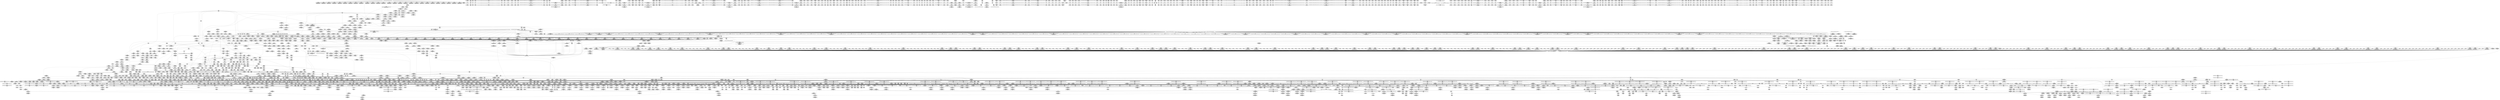 digraph {
	CE0x4f10420 [shape=record,shape=Mrecord,label="{CE0x4f10420|i64*_getelementptr_inbounds_(_4_x_i64_,_4_x_i64_*___llvm_gcov_ctr44,_i64_0,_i64_3)|*Constant*}"]
	CE0x4d8d4a0 [shape=record,shape=Mrecord,label="{CE0x4d8d4a0|i64_0|*Constant*}"]
	CE0x4d018e0 [shape=record,shape=Mrecord,label="{CE0x4d018e0|80:_i64,_:_CRE_443,444_}"]
	CE0x4d635a0 [shape=record,shape=Mrecord,label="{CE0x4d635a0|i64*_getelementptr_inbounds_(_37_x_i64_,_37_x_i64_*___llvm_gcov_ctr66,_i64_0,_i64_22)|*Constant*|*SummSource*}"]
	CE0x4d774a0 [shape=record,shape=Mrecord,label="{CE0x4d774a0|aa_current_profile:land.lhs.true32}"]
	CE0x4e11440 [shape=record,shape=Mrecord,label="{CE0x4e11440|aa_get_profile:tmp4|security/apparmor/include/policy.h,275|*SummSource*}"]
	CE0x4decdf0 [shape=record,shape=Mrecord,label="{CE0x4decdf0|i32_883|*Constant*}"]
	CE0x4eb1730 [shape=record,shape=Mrecord,label="{CE0x4eb1730|kref_get:lnot17|include/linux/kref.h,47|*SummSink*}"]
	CE0x4ef2ba0 [shape=record,shape=Mrecord,label="{CE0x4ef2ba0|rcu_lock_acquire:tmp}"]
	CE0x4d65c60 [shape=record,shape=Mrecord,label="{CE0x4d65c60|aa_current_profile:profile21|security/apparmor/include/context.h,155}"]
	CE0x4de6390 [shape=record,shape=Mrecord,label="{CE0x4de6390|kref_put:entry|*SummSink*}"]
	CE0x4d33d50 [shape=record,shape=Mrecord,label="{CE0x4d33d50|80:_i64,_:_CRE_1265,1266_}"]
	CE0x4d3fb30 [shape=record,shape=Mrecord,label="{CE0x4d3fb30|80:_i64,_:_CRE_1684,1685_}"]
	CE0x4f367c0 [shape=record,shape=Mrecord,label="{CE0x4f367c0|atomic_cmpxchg:counter|./arch/x86/include/asm/atomic.h,177|*SummSink*}"]
	CE0x4f11d20 [shape=record,shape=Mrecord,label="{CE0x4f11d20|_call_void_mcount()_#2|*SummSource*}"]
	CE0x4f27c40 [shape=record,shape=Mrecord,label="{CE0x4f27c40|void_(i32*,_i8*,_i32,_i32*)*_asm_sideeffect_.pushsection_.smp_locks,_22a_22_0A.balign_4_0A.long_671f_-_._0A.popsection_0A671:_0A_09lock_subl_$2,_$0_sete_$1_,_*m,_*qm,er,*m,_memory_,_dirflag_,_fpsr_,_flags_|*SummSink*}"]
	CE0x4d3a7e0 [shape=record,shape=Mrecord,label="{CE0x4d3a7e0|80:_i64,_:_CRE_1584,1592_|*MultipleSource*|security/apparmor/include/apparmor.h,117|*LoadInst*|security/apparmor/include/apparmor.h,117}"]
	CE0x4e27d20 [shape=record,shape=Mrecord,label="{CE0x4e27d20|kref_sub:count|Function::kref_sub&Arg::count::|*SummSink*}"]
	CE0x4cf7b10 [shape=record,shape=Mrecord,label="{CE0x4cf7b10|aa_get_newest_profile:call4|security/apparmor/include/policy.h,332|*SummSource*}"]
	CE0x4cb3b60 [shape=record,shape=Mrecord,label="{CE0x4cb3b60|72:_%struct.hlist_bl_node**,_80:_%struct.dentry*,_104:_%struct.inode*,_:_CRE_183,184_}"]
	CE0x4e41210 [shape=record,shape=Mrecord,label="{CE0x4e41210|aa_get_profile_rcu:tmp36|*SummSource*}"]
	CE0x4dd0d60 [shape=record,shape=Mrecord,label="{CE0x4dd0d60|i64*_getelementptr_inbounds_(_11_x_i64_,_11_x_i64_*___llvm_gcov_ctr75,_i64_0,_i64_8)|*Constant*|*SummSink*}"]
	CE0x4dd3560 [shape=record,shape=Mrecord,label="{CE0x4dd3560|kref_get:tmp18|include/linux/kref.h,47|*SummSource*}"]
	CE0x4d0a8f0 [shape=record,shape=Mrecord,label="{CE0x4d0a8f0|apparmor_path_rename:uid|security/apparmor/lsm.c,330}"]
	CE0x4cc6740 [shape=record,shape=Mrecord,label="{CE0x4cc6740|72:_%struct.hlist_bl_node**,_80:_%struct.dentry*,_104:_%struct.inode*,_:_CRE_314,315_}"]
	CE0x4d3c940 [shape=record,shape=Mrecord,label="{CE0x4d3c940|80:_i64,_:_CRE_1637,1638_}"]
	CE0x4d44820 [shape=record,shape=Mrecord,label="{CE0x4d44820|rcu_lock_release:bb|*SummSource*}"]
	CE0x4d3b190 [shape=record,shape=Mrecord,label="{CE0x4d3b190|80:_i64,_:_CRE_1616,1617_}"]
	CE0x4f53930 [shape=record,shape=Mrecord,label="{CE0x4f53930|i64*_getelementptr_inbounds_(_2_x_i64_,_2_x_i64_*___llvm_gcov_ctr73,_i64_0,_i64_1)|*Constant*|*SummSink*}"]
	CE0x4cf6110 [shape=record,shape=Mrecord,label="{CE0x4cf6110|i64*_getelementptr_inbounds_(_9_x_i64_,_9_x_i64_*___llvm_gcov_ctr79,_i64_0,_i64_0)|*Constant*}"]
	CE0x4d3d930 [shape=record,shape=Mrecord,label="{CE0x4d3d930|80:_i64,_:_CRE_1652,1653_}"]
	CE0x4cd1ad0 [shape=record,shape=Mrecord,label="{CE0x4cd1ad0|_call_void_mcount()_#2|*SummSource*}"]
	CE0x4d20b40 [shape=record,shape=Mrecord,label="{CE0x4d20b40|aa_current_profile:tmp42|security/apparmor/include/context.h,153}"]
	CE0x4ca6830 [shape=record,shape=Mrecord,label="{CE0x4ca6830|apparmor_path_rename:if.then11|*SummSink*}"]
	CE0x4e270a0 [shape=record,shape=Mrecord,label="{CE0x4e270a0|aa_get_profile_rcu:do.body1|*SummSink*}"]
	CE0x4d35ec0 [shape=record,shape=Mrecord,label="{CE0x4d35ec0|80:_i64,_:_CRE_1315,1316_}"]
	CE0x4d2ba10 [shape=record,shape=Mrecord,label="{CE0x4d2ba10|80:_i64,_:_CRE_591,592_}"]
	CE0x4e19f60 [shape=record,shape=Mrecord,label="{CE0x4e19f60|rcu_lock_acquire:entry|*SummSink*}"]
	CE0x4e1a680 [shape=record,shape=Mrecord,label="{CE0x4e1a680|aa_get_profile:tmp8|security/apparmor/include/policy.h,278|*SummSink*}"]
	CE0x4e3a940 [shape=record,shape=Mrecord,label="{CE0x4e3a940|kref_get_not0:entry}"]
	CE0x4e05000 [shape=record,shape=Mrecord,label="{CE0x4e05000|GLOBAL:rcu_read_unlock.__warned|Global_var:rcu_read_unlock.__warned|*SummSink*}"]
	CE0x4efdb70 [shape=record,shape=Mrecord,label="{CE0x4efdb70|i64*_getelementptr_inbounds_(_4_x_i64_,_4_x_i64_*___llvm_gcov_ctr45,_i64_0,_i64_3)|*Constant*|*SummSink*}"]
	CE0x4cbfe20 [shape=record,shape=Mrecord,label="{CE0x4cbfe20|i64_1|*Constant*|*SummSource*}"]
	CE0x4de3780 [shape=record,shape=Mrecord,label="{CE0x4de3780|kref_sub:tmp1|*SummSink*}"]
	CE0x4d09120 [shape=record,shape=Mrecord,label="{CE0x4d09120|apparmor_path_rename:tmp15|*LoadInst*|security/apparmor/lsm.c,329|*SummSource*}"]
	CE0x4d041b0 [shape=record,shape=Mrecord,label="{CE0x4d041b0|_call_void_lockdep_rcu_suspicious(i8*_getelementptr_inbounds_(_35_x_i8_,_35_x_i8_*_.str16,_i32_0,_i32_0),_i32_309,_i8*_getelementptr_inbounds_(_41_x_i8_,_41_x_i8_*_.str9,_i32_0,_i32_0))_#7,_!dbg_!15489|security/apparmor/include/policy.h,309|*SummSink*}"]
	CE0x4d16260 [shape=record,shape=Mrecord,label="{CE0x4d16260|i64*_getelementptr_inbounds_(_9_x_i64_,_9_x_i64_*___llvm_gcov_ctr67,_i64_0,_i64_7)|*Constant*|*SummSink*}"]
	CE0x4d1ac60 [shape=record,shape=Mrecord,label="{CE0x4d1ac60|rcu_lock_acquire:tmp3}"]
	CE0x4d38830 [shape=record,shape=Mrecord,label="{CE0x4d38830|80:_i64,_:_CRE_1354,1355_}"]
	CE0x4cc0d00 [shape=record,shape=Mrecord,label="{CE0x4cc0d00|apparmor_path_rename:tmp3|security/apparmor/lsm.c,323}"]
	CE0x4ea43c0 [shape=record,shape=Mrecord,label="{CE0x4ea43c0|kref_sub:lnot.ext11|include/linux/kref.h,71}"]
	CE0x4f07cc0 [shape=record,shape=Mrecord,label="{CE0x4f07cc0|atomic_sub_and_test:do.end}"]
	CE0x4d353a0 [shape=record,shape=Mrecord,label="{CE0x4d353a0|80:_i64,_:_CRE_1305,1306_}"]
	CE0x4e4a900 [shape=record,shape=Mrecord,label="{CE0x4e4a900|kref_get_not0:refcount|security/apparmor/include/apparmor.h,83|*SummSink*}"]
	CE0x4cc3360 [shape=record,shape=Mrecord,label="{CE0x4cc3360|i32_78|*Constant*|*SummSink*}"]
	CE0x4cdb740 [shape=record,shape=Mrecord,label="{CE0x4cdb740|apparmor_path_rename:error.0|*SummSource*}"]
	CE0x4efb690 [shape=record,shape=Mrecord,label="{CE0x4efb690|rcu_lock_acquire:tmp|*SummSource*}"]
	CE0x4d72e30 [shape=record,shape=Mrecord,label="{CE0x4d72e30|get_current:tmp3|*SummSource*}"]
	CE0x4d089a0 [shape=record,shape=Mrecord,label="{CE0x4d089a0|apparmor_path_rename:mnt5|security/apparmor/lsm.c,329}"]
	CE0x4e9e650 [shape=record,shape=Mrecord,label="{CE0x4e9e650|i32_0|*Constant*}"]
	CE0x4d12c00 [shape=record,shape=Mrecord,label="{CE0x4d12c00|i32_4|*Constant*|*SummSource*}"]
	CE0x4d66fc0 [shape=record,shape=Mrecord,label="{CE0x4d66fc0|aa_current_profile:tmp51|security/apparmor/include/context.h,155}"]
	CE0x4e0dda0 [shape=record,shape=Mrecord,label="{CE0x4e0dda0|aa_get_profile:tmp2|security/apparmor/include/policy.h,275}"]
	CE0x4d3c720 [shape=record,shape=Mrecord,label="{CE0x4d3c720|80:_i64,_:_CRE_1635,1636_}"]
	CE0x4ef3860 [shape=record,shape=Mrecord,label="{CE0x4ef3860|rcu_lock_acquire:bb|*SummSource*}"]
	CE0x4cc7740 [shape=record,shape=Mrecord,label="{CE0x4cc7740|i64_2|*Constant*}"]
	CE0x4e1c800 [shape=record,shape=Mrecord,label="{CE0x4e1c800|aa_get_profile_rcu:tobool10|security/apparmor/include/policy.h,310|*SummSink*}"]
	CE0x4cc2270 [shape=record,shape=Mrecord,label="{CE0x4cc2270|mediated_filesystem:tmp2|*SummSource*}"]
	CE0x4def920 [shape=record,shape=Mrecord,label="{CE0x4def920|rcu_read_lock:tmp19|include/linux/rcupdate.h,882|*SummSource*}"]
	CE0x4d1be90 [shape=record,shape=Mrecord,label="{CE0x4d1be90|kref_sub:call|include/linux/kref.h,73|*SummSource*}"]
	CE0x4f0bce0 [shape=record,shape=Mrecord,label="{CE0x4f0bce0|rcu_lock_release:tmp7|*SummSource*}"]
	CE0x4cc32b0 [shape=record,shape=Mrecord,label="{CE0x4cc32b0|i32_78|*Constant*}"]
	CE0x4f1a740 [shape=record,shape=Mrecord,label="{CE0x4f1a740|__rcu_read_unlock:tmp2|*SummSource*}"]
	CE0x4de8d70 [shape=record,shape=Mrecord,label="{CE0x4de8d70|_ret_void,_!dbg_!15474|include/linux/rcupdate.h,419|*SummSource*}"]
	CE0x4d1fb40 [shape=record,shape=Mrecord,label="{CE0x4d1fb40|aa_current_profile:tmp41|security/apparmor/include/context.h,153}"]
	CE0x4d3ed60 [shape=record,shape=Mrecord,label="{CE0x4d3ed60|80:_i64,_:_CRE_1671,1672_}"]
	CE0x4d5c920 [shape=record,shape=Mrecord,label="{CE0x4d5c920|aa_current_profile:tmp7|security/apparmor/include/context.h,151}"]
	CE0x4f55f80 [shape=record,shape=Mrecord,label="{CE0x4f55f80|i64_1|*Constant*}"]
	CE0x4d93090 [shape=record,shape=Mrecord,label="{CE0x4d93090|aa_get_newest_profile:tmp8|*LoadInst*|security/apparmor/include/policy.h,329|*SummSink*}"]
	CE0x4d79b30 [shape=record,shape=Mrecord,label="{CE0x4d79b30|aa_current_profile:do.body13|*SummSink*}"]
	CE0x4dfe450 [shape=record,shape=Mrecord,label="{CE0x4dfe450|i64_0|*Constant*}"]
	CE0x4f0c120 [shape=record,shape=Mrecord,label="{CE0x4f0c120|__rcu_read_unlock:do.body|*SummSink*}"]
	CE0x4f4eca0 [shape=record,shape=Mrecord,label="{CE0x4f4eca0|__atomic_add_unless:tmp15|./arch/x86/include/asm/atomic.h,203}"]
	CE0x4ded7f0 [shape=record,shape=Mrecord,label="{CE0x4ded7f0|i8*_getelementptr_inbounds_(_42_x_i8_,_42_x_i8_*_.str11,_i32_0,_i32_0)|*Constant*|*SummSink*}"]
	CE0x4cca040 [shape=record,shape=Mrecord,label="{CE0x4cca040|apparmor_path_rename:retval.0|*SummSink*}"]
	CE0x4d83760 [shape=record,shape=Mrecord,label="{CE0x4d83760|aa_get_newest_profile:tmp18|security/apparmor/include/policy.h,333|*SummSource*}"]
	CE0x4ce4720 [shape=record,shape=Mrecord,label="{CE0x4ce4720|GLOBAL:aa_current_profile.__warned15|Global_var:aa_current_profile.__warned15|*SummSink*}"]
	CE0x4dfc300 [shape=record,shape=Mrecord,label="{CE0x4dfc300|kref_get:tmp3|include/linux/kref.h,47}"]
	CE0x4d336f0 [shape=record,shape=Mrecord,label="{CE0x4d336f0|80:_i64,_:_CRE_1259,1260_}"]
	CE0x4cd7390 [shape=record,shape=Mrecord,label="{CE0x4cd7390|VOIDTB_TE:_GCE_rcu_lock_map_external_global_%struct.lockdep_map_248,256_|*MultipleSource*|security/apparmor/lsm.c,326|security/apparmor/lsm.c,327}"]
	CE0x4d24c80 [shape=record,shape=Mrecord,label="{CE0x4d24c80|_ret_i32_%retval.0,_!dbg_!15505|security/apparmor/lsm.c,345|*SummSource*}"]
	CE0x4f0dec0 [shape=record,shape=Mrecord,label="{CE0x4f0dec0|_call_void_lock_release(%struct.lockdep_map*_%map,_i32_1,_i64_ptrtoint_(i8*_blockaddress(_rcu_lock_release,_%__here)_to_i64))_#7,_!dbg_!15473|include/linux/rcupdate.h,423|*SummSource*}"]
	CE0x4cc0c60 [shape=record,shape=Mrecord,label="{CE0x4cc0c60|i64_0|*Constant*}"]
	CE0x4d90510 [shape=record,shape=Mrecord,label="{CE0x4d90510|aa_put_profile:bb|*SummSink*}"]
	CE0x4e17d70 [shape=record,shape=Mrecord,label="{CE0x4e17d70|i64*_getelementptr_inbounds_(_11_x_i64_,_11_x_i64_*___llvm_gcov_ctr42,_i64_0,_i64_1)|*Constant*}"]
	CE0x4d29f80 [shape=record,shape=Mrecord,label="{CE0x4d29f80|80:_i64,_:_CRE_566,567_}"]
	CE0x4cedd30 [shape=record,shape=Mrecord,label="{CE0x4cedd30|get_current:tmp|*SummSource*}"]
	CE0x4cbdc00 [shape=record,shape=Mrecord,label="{CE0x4cbdc00|72:_%struct.hlist_bl_node**,_80:_%struct.dentry*,_104:_%struct.inode*,_:_CRE_154,155_}"]
	CE0x4f1af20 [shape=record,shape=Mrecord,label="{CE0x4f1af20|atomic_add_return:tmp|*SummSource*}"]
	CE0x4d5f900 [shape=record,shape=Mrecord,label="{CE0x4d5f900|aa_current_profile:tmp43|security/apparmor/include/context.h,153}"]
	CE0x4f37300 [shape=record,shape=Mrecord,label="{CE0x4f37300|__atomic_add_unless:call2|./arch/x86/include/asm/atomic.h,201}"]
	CE0x4efc090 [shape=record,shape=Mrecord,label="{CE0x4efc090|kref_sub:tmp16|include/linux/kref.h,78|*SummSink*}"]
	CE0x4dcc110 [shape=record,shape=Mrecord,label="{CE0x4dcc110|i8*_getelementptr_inbounds_(_21_x_i8_,_21_x_i8_*_.str17,_i32_0,_i32_0)|*Constant*|*SummSource*}"]
	CE0x4f07fb0 [shape=record,shape=Mrecord,label="{CE0x4f07fb0|atomic_add_return:tmp3|*SummSource*}"]
	CE0x4d98760 [shape=record,shape=Mrecord,label="{CE0x4d98760|_call_void_mcount()_#2|*SummSource*}"]
	CE0x4d313e0 [shape=record,shape=Mrecord,label="{CE0x4d313e0|80:_i64,_:_CRE_1226,1227_}"]
	CE0x4efdb00 [shape=record,shape=Mrecord,label="{CE0x4efdb00|rcu_lock_acquire:tmp6}"]
	CE0x4d6bb90 [shape=record,shape=Mrecord,label="{CE0x4d6bb90|aa_current_profile:tmp55|security/apparmor/include/context.h,155|*SummSource*}"]
	CE0x4e9ba40 [shape=record,shape=Mrecord,label="{CE0x4e9ba40|_ret_void,_!dbg_!15474|include/linux/rcupdate.h,245|*SummSource*}"]
	CE0x4e15b10 [shape=record,shape=Mrecord,label="{CE0x4e15b10|i64*_getelementptr_inbounds_(_5_x_i64_,_5_x_i64_*___llvm_gcov_ctr74,_i64_0,_i64_4)|*Constant*|*SummSink*}"]
	CE0x4d228d0 [shape=record,shape=Mrecord,label="{CE0x4d228d0|aa_current_profile:tmp32|security/apparmor/include/context.h,153}"]
	CE0x4c975c0 [shape=record,shape=Mrecord,label="{CE0x4c975c0|apparmor_path_rename:if.then2|*SummSink*}"]
	CE0x4df9de0 [shape=record,shape=Mrecord,label="{CE0x4df9de0|rcu_read_unlock:tmp4|include/linux/rcupdate.h,933|*SummSource*}"]
	CE0x4cd7870 [shape=record,shape=Mrecord,label="{CE0x4cd7870|VOIDTB_TE:_GCE_rcu_lock_map_external_global_%struct.lockdep_map_264,268_|*MultipleSource*|security/apparmor/lsm.c,326|security/apparmor/lsm.c,327}"]
	CE0x4e3f420 [shape=record,shape=Mrecord,label="{CE0x4e3f420|i32_1|*Constant*}"]
	CE0x4cdc830 [shape=record,shape=Mrecord,label="{CE0x4cdc830|apparmor_path_rename:tmp28|security/apparmor/lsm.c,343|*SummSink*}"]
	CE0x4d229f0 [shape=record,shape=Mrecord,label="{CE0x4d229f0|aa_current_profile:tmp32|security/apparmor/include/context.h,153|*SummSource*}"]
	CE0x4d890b0 [shape=record,shape=Mrecord,label="{CE0x4d890b0|GLOBAL:aa_put_profile|*Constant*}"]
	CE0x4d13e70 [shape=record,shape=Mrecord,label="{CE0x4d13e70|apparmor_path_rename:tmp23|security/apparmor/lsm.c,338|*SummSource*}"]
	CE0x4cb9d90 [shape=record,shape=Mrecord,label="{CE0x4cb9d90|aa_current_profile:do.cond|*SummSink*}"]
	CE0x4e24db0 [shape=record,shape=Mrecord,label="{CE0x4e24db0|i64*_getelementptr_inbounds_(_20_x_i64_,_20_x_i64_*___llvm_gcov_ctr68,_i64_0,_i64_9)|*Constant*|*SummSink*}"]
	CE0x4f32110 [shape=record,shape=Mrecord,label="{CE0x4f32110|atomic_sub_and_test:tmp5|./arch/x86/include/asm/atomic.h,81|*SummSink*}"]
	CE0x4cb4220 [shape=record,shape=Mrecord,label="{CE0x4cb4220|72:_%struct.hlist_bl_node**,_80:_%struct.dentry*,_104:_%struct.inode*,_:_CRE_187,188_}"]
	CE0x4d7c8b0 [shape=record,shape=Mrecord,label="{CE0x4d7c8b0|aa_current_profile:tobool8|security/apparmor/include/context.h,153}"]
	CE0x4d0bc80 [shape=record,shape=Mrecord,label="{CE0x4d0bc80|i32_2|*Constant*}"]
	CE0x4df57a0 [shape=record,shape=Mrecord,label="{CE0x4df57a0|atomic_add_return:v|Function::atomic_add_return&Arg::v::}"]
	CE0x4de0de0 [shape=record,shape=Mrecord,label="{CE0x4de0de0|kref_sub:tmp14|include/linux/kref.h,77}"]
	CE0x4e2df80 [shape=record,shape=Mrecord,label="{CE0x4e2df80|aa_get_profile_rcu:tmp25|security/apparmor/include/policy.h,309|*SummSink*}"]
	CE0x4e526c0 [shape=record,shape=Mrecord,label="{CE0x4e526c0|rcu_read_unlock:tmp2}"]
	CE0x4ced9c0 [shape=record,shape=Mrecord,label="{CE0x4ced9c0|aa_current_profile:tmp81|security/apparmor/include/context.h,162|*SummSink*}"]
	CE0x4f12cb0 [shape=record,shape=Mrecord,label="{CE0x4f12cb0|i64*_getelementptr_inbounds_(_4_x_i64_,_4_x_i64_*___llvm_gcov_ctr50,_i64_0,_i64_1)|*Constant*}"]
	CE0x4e17ce0 [shape=record,shape=Mrecord,label="{CE0x4e17ce0|kref_get_not0:tmp2|*SummSink*}"]
	CE0x4ea5b50 [shape=record,shape=Mrecord,label="{CE0x4ea5b50|i64*_getelementptr_inbounds_(_4_x_i64_,_4_x_i64_*___llvm_gcov_ctr43,_i64_0,_i64_1)|*Constant*}"]
	CE0x4e44040 [shape=record,shape=Mrecord,label="{CE0x4e44040|GLOBAL:rcu_read_unlock|*Constant*|*SummSink*}"]
	CE0x4cec6e0 [shape=record,shape=Mrecord,label="{CE0x4cec6e0|i64*_getelementptr_inbounds_(_37_x_i64_,_37_x_i64_*___llvm_gcov_ctr66,_i64_0,_i64_34)|*Constant*|*SummSink*}"]
	CE0x4e9dba0 [shape=record,shape=Mrecord,label="{CE0x4e9dba0|GLOBAL:__llvm_gcov_ctr75|Global_var:__llvm_gcov_ctr75|*SummSink*}"]
	CE0x4e9fc50 [shape=record,shape=Mrecord,label="{CE0x4e9fc50|kref_get:tmp5|include/linux/kref.h,47}"]
	CE0x4e43d50 [shape=record,shape=Mrecord,label="{CE0x4e43d50|GLOBAL:rcu_read_unlock|*Constant*}"]
	CE0x4df53a0 [shape=record,shape=Mrecord,label="{CE0x4df53a0|rcu_read_unlock:tmp}"]
	CE0x4e41650 [shape=record,shape=Mrecord,label="{CE0x4e41650|aa_get_profile_rcu:tmp38|security/apparmor/include/policy.h,310}"]
	CE0x4eb1630 [shape=record,shape=Mrecord,label="{CE0x4eb1630|kref_get:lnot17|include/linux/kref.h,47|*SummSource*}"]
	CE0x4d500c0 [shape=record,shape=Mrecord,label="{CE0x4d500c0|aa_current_profile:tobool6|security/apparmor/include/context.h,153}"]
	CE0x4eafa10 [shape=record,shape=Mrecord,label="{CE0x4eafa10|i8*_getelementptr_inbounds_(_21_x_i8_,_21_x_i8_*_.str17,_i32_0,_i32_0)|*Constant*}"]
	CE0x4cf8f90 [shape=record,shape=Mrecord,label="{CE0x4cf8f90|80:_i64,_:_CRE_32,40_|*MultipleSource*|security/apparmor/include/apparmor.h,117|*LoadInst*|security/apparmor/include/apparmor.h,117}"]
	CE0x4f35690 [shape=record,shape=Mrecord,label="{CE0x4f35690|atomic_read:tmp}"]
	CE0x4d53500 [shape=record,shape=Mrecord,label="{CE0x4d53500|i64*_getelementptr_inbounds_(_20_x_i64_,_20_x_i64_*___llvm_gcov_ctr68,_i64_0,_i64_2)|*Constant*|*SummSource*}"]
	CE0x4e55b50 [shape=record,shape=Mrecord,label="{CE0x4e55b50|rcu_read_lock:tmp9|include/linux/rcupdate.h,882|*SummSink*}"]
	CE0x4d1b2e0 [shape=record,shape=Mrecord,label="{CE0x4d1b2e0|i64*_getelementptr_inbounds_(_4_x_i64_,_4_x_i64_*___llvm_gcov_ctr43,_i64_0,_i64_0)|*Constant*|*SummSink*}"]
	CE0x4f112d0 [shape=record,shape=Mrecord,label="{CE0x4f112d0|atomic_sub_and_test:tmp7|./arch/x86/include/asm/atomic.h,81}"]
	CE0x4f5cbf0 [shape=record,shape=Mrecord,label="{CE0x4f5cbf0|_call_void_mcount()_#2|*SummSource*}"]
	CE0x4d223a0 [shape=record,shape=Mrecord,label="{CE0x4d223a0|apparmor_path_rename:tmp30|security/apparmor/lsm.c,344|*SummSource*}"]
	CE0x4d99390 [shape=record,shape=Mrecord,label="{CE0x4d99390|%struct.aa_profile*_null|*Constant*}"]
	CE0x4eb0820 [shape=record,shape=Mrecord,label="{CE0x4eb0820|kref_sub:tobool|include/linux/kref.h,71|*SummSource*}"]
	CE0x4d1c5d0 [shape=record,shape=Mrecord,label="{CE0x4d1c5d0|kref_sub:lnot2|include/linux/kref.h,71|*SummSink*}"]
	CE0x4ef15b0 [shape=record,shape=Mrecord,label="{CE0x4ef15b0|__preempt_count_add:tmp5|./arch/x86/include/asm/preempt.h,72|*SummSource*}"]
	CE0x4dd33b0 [shape=record,shape=Mrecord,label="{CE0x4dd33b0|kref_get:tmp18|include/linux/kref.h,47}"]
	CE0x4e13220 [shape=record,shape=Mrecord,label="{CE0x4e13220|_call_void_kref_get(%struct.arch_spinlock*_%count)_#7,_!dbg_!15474|security/apparmor/include/policy.h,276|*SummSink*}"]
	CE0x4decfe0 [shape=record,shape=Mrecord,label="{CE0x4decfe0|i32_883|*Constant*|*SummSink*}"]
	CE0x4d3db50 [shape=record,shape=Mrecord,label="{CE0x4d3db50|80:_i64,_:_CRE_1654,1655_}"]
	CE0x4d85dc0 [shape=record,shape=Mrecord,label="{CE0x4d85dc0|aa_current_profile:tmp11|security/apparmor/include/context.h,151|*SummSink*}"]
	CE0x4f0edc0 [shape=record,shape=Mrecord,label="{CE0x4f0edc0|rcu_lock_release:tmp6|*SummSink*}"]
	CE0x4d8c8e0 [shape=record,shape=Mrecord,label="{CE0x4d8c8e0|i64_28|*Constant*|*SummSink*}"]
	CE0x4e2e140 [shape=record,shape=Mrecord,label="{CE0x4e2e140|i64*_getelementptr_inbounds_(_20_x_i64_,_20_x_i64_*___llvm_gcov_ctr68,_i64_0,_i64_12)|*Constant*}"]
	CE0x4ce64e0 [shape=record,shape=Mrecord,label="{CE0x4ce64e0|aa_current_profile:tmp64|security/apparmor/include/context.h,159|*SummSink*}"]
	CE0x4f346c0 [shape=record,shape=Mrecord,label="{CE0x4f346c0|__preempt_count_sub:tmp5|./arch/x86/include/asm/preempt.h,77|*SummSource*}"]
	CE0x4d67990 [shape=record,shape=Mrecord,label="{CE0x4d67990|i64_512|*Constant*}"]
	CE0x4d357b0 [shape=record,shape=Mrecord,label="{CE0x4d357b0|80:_i64,_:_CRE_1308,1309_}"]
	CE0x4d40f80 [shape=record,shape=Mrecord,label="{CE0x4d40f80|80:_i64,_:_CRE_1768,1776_|*MultipleSource*|security/apparmor/include/apparmor.h,117|*LoadInst*|security/apparmor/include/apparmor.h,117}"]
	CE0x4e448e0 [shape=record,shape=Mrecord,label="{CE0x4e448e0|aa_get_profile:if.then}"]
	CE0x4e1c4c0 [shape=record,shape=Mrecord,label="{CE0x4e1c4c0|GLOBAL:kref_get_not0|*Constant*}"]
	CE0x4d289d0 [shape=record,shape=Mrecord,label="{CE0x4d289d0|80:_i64,_:_CRE_2256,2264_|*MultipleSource*|security/apparmor/include/apparmor.h,117|*LoadInst*|security/apparmor/include/apparmor.h,117}"]
	CE0x4e4c810 [shape=record,shape=Mrecord,label="{CE0x4e4c810|GLOBAL:kref_get.__warned|Global_var:kref_get.__warned|*SummSource*}"]
	CE0x4f378d0 [shape=record,shape=Mrecord,label="{CE0x4f378d0|i32_(i32*,_i32,_i32,_i32*)*_asm_sideeffect_.pushsection_.smp_locks,_22a_22_0A.balign_4_0A.long_671f_-_._0A.popsection_0A671:_0A_09lock_cmpxchgl_$2,$1_,_ax_,_*m,r,0,*m,_memory_,_dirflag_,_fpsr_,_flags_|*SummSink*}"]
	CE0x4e2a4b0 [shape=record,shape=Mrecord,label="{CE0x4e2a4b0|aa_get_profile_rcu:do.end7}"]
	CE0x4e06ca0 [shape=record,shape=Mrecord,label="{CE0x4e06ca0|GLOBAL:__llvm_gcov_ctr79|Global_var:__llvm_gcov_ctr79|*SummSource*}"]
	CE0x4e40b10 [shape=record,shape=Mrecord,label="{CE0x4e40b10|aa_get_profile_rcu:lnot|security/apparmor/include/policy.h,310|*SummSink*}"]
	CE0x4d52790 [shape=record,shape=Mrecord,label="{CE0x4d52790|44:_i32,_48:_i16,_128:_i8*,_:_SCMRE_56,64_|*MultipleSource*|security/apparmor/include/context.h,151|security/apparmor/include/context.h,151}"]
	CE0x4d68e30 [shape=record,shape=Mrecord,label="{CE0x4d68e30|aa_current_profile:tmp56|security/apparmor/include/context.h,156|*SummSink*}"]
	CE0x4df4e50 [shape=record,shape=Mrecord,label="{CE0x4df4e50|__preempt_count_add:entry}"]
	CE0x4f278c0 [shape=record,shape=Mrecord,label="{CE0x4f278c0|void_(i32*,_i8*,_i32,_i32*)*_asm_sideeffect_.pushsection_.smp_locks,_22a_22_0A.balign_4_0A.long_671f_-_._0A.popsection_0A671:_0A_09lock_subl_$2,_$0_sete_$1_,_*m,_*qm,er,*m,_memory_,_dirflag_,_fpsr_,_flags_}"]
	CE0x4d03b30 [shape=record,shape=Mrecord,label="{CE0x4d03b30|80:_i64,_:_CRE_528,536_|*MultipleSource*|security/apparmor/include/apparmor.h,117|*LoadInst*|security/apparmor/include/apparmor.h,117}"]
	CE0x4cb0ab0 [shape=record,shape=Mrecord,label="{CE0x4cb0ab0|apparmor_path_rename:bb}"]
	CE0x4d4e1e0 [shape=record,shape=Mrecord,label="{CE0x4d4e1e0|GLOBAL:llvm.expect.i64|*Constant*}"]
	CE0x4ef6c20 [shape=record,shape=Mrecord,label="{CE0x4ef6c20|rcu_lock_acquire:tmp|*SummSink*}"]
	CE0x4f36fd0 [shape=record,shape=Mrecord,label="{CE0x4f36fd0|GLOBAL:__preempt_count|Global_var:__preempt_count}"]
	CE0x4d609c0 [shape=record,shape=Mrecord,label="{CE0x4d609c0|aa_get_newest_profile:entry|*SummSink*}"]
	CE0x4e0f2d0 [shape=record,shape=Mrecord,label="{CE0x4e0f2d0|i64*_getelementptr_inbounds_(_5_x_i64_,_5_x_i64_*___llvm_gcov_ctr74,_i64_0,_i64_3)|*Constant*|*SummSource*}"]
	CE0x4d9efc0 [shape=record,shape=Mrecord,label="{CE0x4d9efc0|aa_get_newest_profile:tmp15|*LoadInst*|security/apparmor/include/policy.h,330|*SummSink*}"]
	CE0x4df8a50 [shape=record,shape=Mrecord,label="{CE0x4df8a50|kref_get:lnot1|include/linux/kref.h,47|*SummSink*}"]
	CE0x4ef51d0 [shape=record,shape=Mrecord,label="{CE0x4ef51d0|__preempt_count_add:tmp5|./arch/x86/include/asm/preempt.h,72|*SummSink*}"]
	CE0x4d3ee70 [shape=record,shape=Mrecord,label="{CE0x4d3ee70|80:_i64,_:_CRE_1672,1673_}"]
	CE0x4ea98f0 [shape=record,shape=Mrecord,label="{CE0x4ea98f0|kref_get:tmp1|*SummSink*}"]
	CE0x4de46f0 [shape=record,shape=Mrecord,label="{CE0x4de46f0|__rcu_read_lock:tmp|*SummSink*}"]
	CE0x4de2240 [shape=record,shape=Mrecord,label="{CE0x4de2240|i64*_getelementptr_inbounds_(_4_x_i64_,_4_x_i64_*___llvm_gcov_ctr49,_i64_0,_i64_1)|*Constant*}"]
	CE0x4d6fb90 [shape=record,shape=Mrecord,label="{CE0x4d6fb90|aa_current_profile:tmp14|security/apparmor/include/context.h,151}"]
	CE0x4d36630 [shape=record,shape=Mrecord,label="{CE0x4d36630|80:_i64,_:_CRE_1322,1323_}"]
	CE0x4d3fa20 [shape=record,shape=Mrecord,label="{CE0x4d3fa20|80:_i64,_:_CRE_1683,1684_}"]
	CE0x4f290b0 [shape=record,shape=Mrecord,label="{CE0x4f290b0|_call_void_asm_addl_$1,_%gs:$0_,_*m,ri,*m,_dirflag_,_fpsr_,_flags_(i32*___preempt_count,_i32_%val,_i32*___preempt_count)_#2,_!dbg_!15471,_!srcloc_!15474|./arch/x86/include/asm/preempt.h,72}"]
	CE0x4d4de90 [shape=record,shape=Mrecord,label="{CE0x4d4de90|aa_current_profile:conv|security/apparmor/include/context.h,153|*SummSource*}"]
	CE0x4d1dba0 [shape=record,shape=Mrecord,label="{CE0x4d1dba0|i64*_getelementptr_inbounds_(_9_x_i64_,_9_x_i64_*___llvm_gcov_ctr67,_i64_0,_i64_8)|*Constant*}"]
	CE0x4e1bd50 [shape=record,shape=Mrecord,label="{CE0x4e1bd50|i64_3|*Constant*}"]
	CE0x4e45df0 [shape=record,shape=Mrecord,label="{CE0x4e45df0|aa_get_profile_rcu:tmp41|security/apparmor/include/policy.h,311|*SummSource*}"]
	CE0x4cad960 [shape=record,shape=Mrecord,label="{CE0x4cad960|__preempt_count_add:tmp4|./arch/x86/include/asm/preempt.h,72|*SummSink*}"]
	CE0x4cffa10 [shape=record,shape=Mrecord,label="{CE0x4cffa10|80:_i64,_:_CRE_414,415_}"]
	CE0x4e48190 [shape=record,shape=Mrecord,label="{CE0x4e48190|rcu_read_unlock:tobool1|include/linux/rcupdate.h,933|*SummSink*}"]
	CE0x4ccd930 [shape=record,shape=Mrecord,label="{CE0x4ccd930|mediated_filesystem:entry}"]
	CE0x4cdedb0 [shape=record,shape=Mrecord,label="{CE0x4cdedb0|apparmor_path_rename:mnt4|security/apparmor/lsm.c,329}"]
	CE0x4de8c30 [shape=record,shape=Mrecord,label="{CE0x4de8c30|_ret_void,_!dbg_!15474|include/linux/rcupdate.h,419}"]
	CE0x4d2bb20 [shape=record,shape=Mrecord,label="{CE0x4d2bb20|80:_i64,_:_CRE_592,593_}"]
	CE0x4e47d80 [shape=record,shape=Mrecord,label="{CE0x4e47d80|kref_sub:tmp2|include/linux/kref.h,71}"]
	CE0x4cc4010 [shape=record,shape=Mrecord,label="{CE0x4cc4010|mediated_filesystem:i_sb|security/apparmor/include/apparmor.h,117}"]
	CE0x4f19030 [shape=record,shape=Mrecord,label="{CE0x4f19030|_call_void___preempt_count_sub(i32_1)_#7,_!dbg_!15472|include/linux/rcupdate.h,244|*SummSink*}"]
	CE0x4efbb00 [shape=record,shape=Mrecord,label="{CE0x4efbb00|__rcu_read_unlock:tmp|*SummSink*}"]
	CE0x4d424d0 [shape=record,shape=Mrecord,label="{CE0x4d424d0|80:_i64,_:_CRE_1856,1864_|*MultipleSource*|security/apparmor/include/apparmor.h,117|*LoadInst*|security/apparmor/include/apparmor.h,117}"]
	CE0x4e004b0 [shape=record,shape=Mrecord,label="{CE0x4e004b0|rcu_read_unlock:tmp19|include/linux/rcupdate.h,933|*SummSource*}"]
	CE0x4d0d2a0 [shape=record,shape=Mrecord,label="{CE0x4d0d2a0|apparmor_path_rename:tobool|security/apparmor/lsm.c,338|*SummSource*}"]
	CE0x4d3bb70 [shape=record,shape=Mrecord,label="{CE0x4d3bb70|80:_i64,_:_CRE_1624,1625_}"]
	CE0x4d94150 [shape=record,shape=Mrecord,label="{CE0x4d94150|aa_get_newest_profile:tmp2|security/apparmor/include/policy.h,326}"]
	CE0x4cb4790 [shape=record,shape=Mrecord,label="{CE0x4cb4790|mediated_filesystem:tmp3|*SummSource*}"]
	CE0x4e4c210 [shape=record,shape=Mrecord,label="{CE0x4e4c210|rcu_read_unlock:tmp14|include/linux/rcupdate.h,933|*SummSink*}"]
	CE0x4d25bb0 [shape=record,shape=Mrecord,label="{CE0x4d25bb0|aa_current_profile:do.end20|*SummSource*}"]
	CE0x4e04d70 [shape=record,shape=Mrecord,label="{CE0x4e04d70|kref_get:lnot4|include/linux/kref.h,47|*SummSink*}"]
	CE0x4eb2fd0 [shape=record,shape=Mrecord,label="{CE0x4eb2fd0|kref_get:tmp11|include/linux/kref.h,47|*SummSink*}"]
	CE0x4cf33a0 [shape=record,shape=Mrecord,label="{CE0x4cf33a0|aa_current_profile:cxt.0}"]
	CE0x4e4f130 [shape=record,shape=Mrecord,label="{CE0x4e4f130|i64*_getelementptr_inbounds_(_11_x_i64_,_11_x_i64_*___llvm_gcov_ctr42,_i64_0,_i64_0)|*Constant*|*SummSink*}"]
	CE0x4e4f9c0 [shape=record,shape=Mrecord,label="{CE0x4e4f9c0|i64_2|*Constant*}"]
	CE0x4ea9f10 [shape=record,shape=Mrecord,label="{CE0x4ea9f10|kref_get:expval41|include/linux/kref.h,47|*SummSink*}"]
	CE0x4d37730 [shape=record,shape=Mrecord,label="{CE0x4d37730|80:_i64,_:_CRE_1338,1339_}"]
	CE0x4f07ac0 [shape=record,shape=Mrecord,label="{CE0x4f07ac0|atomic_add_return:add|./arch/x86/include/asm/atomic.h,157}"]
	CE0x4e16f90 [shape=record,shape=Mrecord,label="{CE0x4e16f90|aa_get_profile_rcu:tmp|*SummSource*}"]
	CE0x4cbce20 [shape=record,shape=Mrecord,label="{CE0x4cbce20|apparmor_path_rename:call12|security/apparmor/lsm.c,339}"]
	CE0x4d518d0 [shape=record,shape=Mrecord,label="{CE0x4d518d0|44:_i32,_48:_i16,_128:_i8*,_:_SCMRE_24,28_|*MultipleSource*|security/apparmor/include/context.h,151|security/apparmor/include/context.h,151}"]
	CE0x4d31820 [shape=record,shape=Mrecord,label="{CE0x4d31820|80:_i64,_:_CRE_1230,1231_}"]
	CE0x4e283e0 [shape=record,shape=Mrecord,label="{CE0x4e283e0|rcu_read_lock:tmp4|include/linux/rcupdate.h,882|*SummSink*}"]
	CE0x4ea2470 [shape=record,shape=Mrecord,label="{CE0x4ea2470|__rcu_read_lock:tmp3|*SummSource*}"]
	CE0x4f17fd0 [shape=record,shape=Mrecord,label="{CE0x4f17fd0|atomic_add_return:add|./arch/x86/include/asm/atomic.h,157|*SummSink*}"]
	CE0x4f40f40 [shape=record,shape=Mrecord,label="{CE0x4f40f40|atomic_cmpxchg:counter|./arch/x86/include/asm/atomic.h,177}"]
	CE0x4d09520 [shape=record,shape=Mrecord,label="{CE0x4d09520|apparmor_path_rename:tmp15|*LoadInst*|security/apparmor/lsm.c,329|*SummSink*}"]
	CE0x4cf6ff0 [shape=record,shape=Mrecord,label="{CE0x4cf6ff0|kref_sub:tmp13|include/linux/kref.h,74}"]
	CE0x4d2cd30 [shape=record,shape=Mrecord,label="{CE0x4d2cd30|80:_i64,_:_CRE_609,610_}"]
	CE0x4f497a0 [shape=record,shape=Mrecord,label="{CE0x4f497a0|__atomic_add_unless:tobool11|./arch/x86/include/asm/atomic.h,202}"]
	CE0x4cbb380 [shape=record,shape=Mrecord,label="{CE0x4cbb380|72:_%struct.hlist_bl_node**,_80:_%struct.dentry*,_104:_%struct.inode*,_:_CRE_272,280_|*MultipleSource*|Function::apparmor_path_rename&Arg::old_dentry::|security/apparmor/lsm.c,323}"]
	CE0x4d51b90 [shape=record,shape=Mrecord,label="{CE0x4d51b90|44:_i32,_48:_i16,_128:_i8*,_:_SCMRE_32,36_|*MultipleSource*|security/apparmor/include/context.h,151|security/apparmor/include/context.h,151}"]
	CE0x4eaac90 [shape=record,shape=Mrecord,label="{CE0x4eaac90|kref_get:tmp1|*SummSource*}"]
	CE0x4d8f3b0 [shape=record,shape=Mrecord,label="{CE0x4d8f3b0|aa_get_newest_profile:tobool1|security/apparmor/include/policy.h,329|*SummSink*}"]
	CE0x4f17c70 [shape=record,shape=Mrecord,label="{CE0x4f17c70|i64*_getelementptr_inbounds_(_2_x_i64_,_2_x_i64_*___llvm_gcov_ctr76,_i64_0,_i64_0)|*Constant*|*SummSink*}"]
	CE0x4d545c0 [shape=record,shape=Mrecord,label="{CE0x4d545c0|44:_i32,_48:_i16,_128:_i8*,_:_SCMRE_144,152_|*MultipleSource*|security/apparmor/include/context.h,151|security/apparmor/include/context.h,151}"]
	CE0x4d0dac0 [shape=record,shape=Mrecord,label="{CE0x4d0dac0|i64_7|*Constant*|*SummSource*}"]
	CE0x4ce7450 [shape=record,shape=Mrecord,label="{CE0x4ce7450|aa_current_profile:tmp67|security/apparmor/include/context.h,159|*SummSource*}"]
	CE0x4d12780 [shape=record,shape=Mrecord,label="{CE0x4d12780|apparmor_path_rename:tmp18|security/apparmor/lsm.c,330}"]
	CE0x4d1a8c0 [shape=record,shape=Mrecord,label="{CE0x4d1a8c0|kref_sub:refcount|include/linux/kref.h,73}"]
	CE0x4dccdd0 [shape=record,shape=Mrecord,label="{CE0x4dccdd0|i32_47|*Constant*|*SummSink*}"]
	CE0x4cac4f0 [shape=record,shape=Mrecord,label="{CE0x4cac4f0|72:_%struct.hlist_bl_node**,_80:_%struct.dentry*,_104:_%struct.inode*,_:_CRE_56,64_|*MultipleSource*|Function::apparmor_path_rename&Arg::old_dentry::|security/apparmor/lsm.c,323}"]
	CE0x4cb9070 [shape=record,shape=Mrecord,label="{CE0x4cb9070|apparmor_path_rename:new_path|security/apparmor/lsm.c, 329|*SummSink*}"]
	CE0x4e111a0 [shape=record,shape=Mrecord,label="{CE0x4e111a0|aa_get_profile:tmp3|security/apparmor/include/policy.h,275|*SummSource*}"]
	CE0x4f0fa90 [shape=record,shape=Mrecord,label="{CE0x4f0fa90|i64*_getelementptr_inbounds_(_4_x_i64_,_4_x_i64_*___llvm_gcov_ctr80,_i64_0,_i64_1)|*Constant*|*SummSource*}"]
	CE0x4cb9a40 [shape=record,shape=Mrecord,label="{CE0x4cb9a40|aa_current_profile:if.end18|*SummSource*}"]
	CE0x4dd3160 [shape=record,shape=Mrecord,label="{CE0x4dd3160|kref_get:tmp17|include/linux/kref.h,47}"]
	CE0x4d2b6e0 [shape=record,shape=Mrecord,label="{CE0x4d2b6e0|80:_i64,_:_CRE_588,589_}"]
	CE0x4e29780 [shape=record,shape=Mrecord,label="{CE0x4e29780|kref_get_not0:tmp1}"]
	CE0x4ccdf90 [shape=record,shape=Mrecord,label="{CE0x4ccdf90|mediated_filesystem:inode|Function::mediated_filesystem&Arg::inode::|*SummSource*}"]
	CE0x4f51050 [shape=record,shape=Mrecord,label="{CE0x4f51050|__atomic_add_unless:tmp18|./arch/x86/include/asm/atomic.h,206|*SummSink*}"]
	CE0x4d82f50 [shape=record,shape=Mrecord,label="{CE0x4d82f50|aa_current_profile:tmp10|security/apparmor/include/context.h,151|*SummSink*}"]
	CE0x4d4c6e0 [shape=record,shape=Mrecord,label="{CE0x4d4c6e0|aa_current_profile:tmp19|security/apparmor/include/context.h,151|*SummSink*}"]
	CE0x4e19bb0 [shape=record,shape=Mrecord,label="{CE0x4e19bb0|aa_get_profile_rcu:land.lhs.true}"]
	CE0x4e41280 [shape=record,shape=Mrecord,label="{CE0x4e41280|aa_get_profile_rcu:tmp36|*SummSink*}"]
	CE0x4d12170 [shape=record,shape=Mrecord,label="{CE0x4d12170|apparmor_path_rename:i_uid|security/apparmor/lsm.c,330}"]
	CE0x4f42330 [shape=record,shape=Mrecord,label="{CE0x4f42330|_call_void_asm_addl_$1,_%gs:$0_,_*m,ri,*m,_dirflag_,_fpsr_,_flags_(i32*___preempt_count,_i32_%sub,_i32*___preempt_count)_#2,_!dbg_!15474,_!srcloc_!15475|./arch/x86/include/asm/preempt.h,77|*SummSink*}"]
	CE0x4d73260 [shape=record,shape=Mrecord,label="{CE0x4d73260|aa_current_profile:tmp|*SummSource*}"]
	CE0x4e19c70 [shape=record,shape=Mrecord,label="{CE0x4e19c70|aa_get_profile_rcu:land.lhs.true|*SummSource*}"]
	CE0x4e4f660 [shape=record,shape=Mrecord,label="{CE0x4e4f660|i32_1|*Constant*}"]
	CE0x4d80ce0 [shape=record,shape=Mrecord,label="{CE0x4d80ce0|aa_current_profile:call28|security/apparmor/include/context.h,159|*SummSource*}"]
	CE0x4df3b90 [shape=record,shape=Mrecord,label="{CE0x4df3b90|rcu_read_unlock:tmp3|*SummSource*}"]
	CE0x4ef3a00 [shape=record,shape=Mrecord,label="{CE0x4ef3a00|i64*_getelementptr_inbounds_(_4_x_i64_,_4_x_i64_*___llvm_gcov_ctr45,_i64_0,_i64_0)|*Constant*}"]
	CE0x4e40150 [shape=record,shape=Mrecord,label="{CE0x4e40150|_ret_i32_%call,_!dbg_!15471|security/apparmor/include/apparmor.h,83|*SummSource*}"]
	CE0x4d7d7a0 [shape=record,shape=Mrecord,label="{CE0x4d7d7a0|aa_get_newest_profile:tmp5|security/apparmor/include/policy.h,326|*SummSink*}"]
	CE0x4e4b5f0 [shape=record,shape=Mrecord,label="{CE0x4e4b5f0|_call_void_rcu_lock_acquire(%struct.lockdep_map*_rcu_lock_map)_#7,_!dbg_!15468|include/linux/rcupdate.h,881|*SummSink*}"]
	CE0x4d028d0 [shape=record,shape=Mrecord,label="{CE0x4d028d0|80:_i64,_:_CRE_458,459_}"]
	CE0x4d1ccd0 [shape=record,shape=Mrecord,label="{CE0x4d1ccd0|aa_get_profile:p|Function::aa_get_profile&Arg::p::}"]
	CE0x4cb34a0 [shape=record,shape=Mrecord,label="{CE0x4cb34a0|72:_%struct.hlist_bl_node**,_80:_%struct.dentry*,_104:_%struct.inode*,_:_CRE_179,180_}"]
	CE0x4e1b2b0 [shape=record,shape=Mrecord,label="{CE0x4e1b2b0|aa_get_profile_rcu:tmp1|*SummSource*}"]
	CE0x4ea5fd0 [shape=record,shape=Mrecord,label="{CE0x4ea5fd0|kref_get:expval20|include/linux/kref.h,47}"]
	CE0x4dde530 [shape=record,shape=Mrecord,label="{CE0x4dde530|kref_sub:tmp|*SummSource*}"]
	CE0x4d10160 [shape=record,shape=Mrecord,label="{CE0x4d10160|apparmor_path_rename:mode8|security/apparmor/lsm.c,330|*SummSink*}"]
	CE0x4d3d600 [shape=record,shape=Mrecord,label="{CE0x4d3d600|80:_i64,_:_CRE_1649,1650_}"]
	CE0x4deee60 [shape=record,shape=Mrecord,label="{CE0x4deee60|_call_void_lockdep_rcu_suspicious(i8*_getelementptr_inbounds_(_25_x_i8_,_25_x_i8_*_.str10,_i32_0,_i32_0),_i32_883,_i8*_getelementptr_inbounds_(_42_x_i8_,_42_x_i8_*_.str11,_i32_0,_i32_0))_#7,_!dbg_!15485|include/linux/rcupdate.h,882|*SummSource*}"]
	CE0x4cf0ab0 [shape=record,shape=Mrecord,label="{CE0x4cf0ab0|aa_current_profile:tmp76|security/apparmor/include/context.h,159|*SummSink*}"]
	CE0x4d15c30 [shape=record,shape=Mrecord,label="{CE0x4d15c30|aa_path_perm:entry|*SummSink*}"]
	CE0x4d58480 [shape=record,shape=Mrecord,label="{CE0x4d58480|aa_current_profile:tmp28|security/apparmor/include/context.h,153|*SummSource*}"]
	CE0x4e1e880 [shape=record,shape=Mrecord,label="{CE0x4e1e880|i64*_getelementptr_inbounds_(_2_x_i64_,_2_x_i64_*___llvm_gcov_ctr69,_i64_0,_i64_0)|*Constant*|*SummSink*}"]
	CE0x4f1fed0 [shape=record,shape=Mrecord,label="{CE0x4f1fed0|atomic_sub_and_test:tmp|*SummSink*}"]
	CE0x4d2bd40 [shape=record,shape=Mrecord,label="{CE0x4d2bd40|80:_i64,_:_CRE_594,595_}"]
	CE0x4e24190 [shape=record,shape=Mrecord,label="{CE0x4e24190|kref_put:tmp|*SummSource*}"]
	CE0x4e9c570 [shape=record,shape=Mrecord,label="{CE0x4e9c570|__rcu_read_lock:tmp1}"]
	CE0x4e28b30 [shape=record,shape=Mrecord,label="{CE0x4e28b30|aa_get_profile_rcu:tmp15|security/apparmor/include/policy.h,309|*SummSink*}"]
	CE0x4e03ae0 [shape=record,shape=Mrecord,label="{CE0x4e03ae0|rcu_read_unlock:tmp21|include/linux/rcupdate.h,935}"]
	CE0x4cc8400 [shape=record,shape=Mrecord,label="{CE0x4cc8400|apparmor_path_rename:mnt3|security/apparmor/lsm.c,328|*SummSink*}"]
	CE0x4d4fd70 [shape=record,shape=Mrecord,label="{CE0x4d4fd70|aa_current_profile:tmp25|security/apparmor/include/context.h,153|*SummSource*}"]
	CE0x4e3ec20 [shape=record,shape=Mrecord,label="{CE0x4e3ec20|aa_get_profile_rcu:tmp34|security/apparmor/include/policy.h,310|*SummSink*}"]
	CE0x4f4f3d0 [shape=record,shape=Mrecord,label="{CE0x4f4f3d0|i64*_getelementptr_inbounds_(_10_x_i64_,_10_x_i64_*___llvm_gcov_ctr71,_i64_0,_i64_8)|*Constant*|*SummSource*}"]
	CE0x4f5b100 [shape=record,shape=Mrecord,label="{CE0x4f5b100|i64*_getelementptr_inbounds_(_2_x_i64_,_2_x_i64_*___llvm_gcov_ctr73,_i64_0,_i64_0)|*Constant*|*SummSource*}"]
	CE0x4e3c0a0 [shape=record,shape=Mrecord,label="{CE0x4e3c0a0|aa_get_profile_rcu:tobool8|security/apparmor/include/policy.h,310|*SummSource*}"]
	CE0x4d0cae0 [shape=record,shape=Mrecord,label="{CE0x4d0cae0|aa_path_perm:path|Function::aa_path_perm&Arg::path::}"]
	CE0x4f4b850 [shape=record,shape=Mrecord,label="{CE0x4f4b850|__atomic_add_unless:tmp13|./arch/x86/include/asm/atomic.h,202|*SummSource*}"]
	CE0x4e16510 [shape=record,shape=Mrecord,label="{CE0x4e16510|kref_get_not0:tmp1|*SummSource*}"]
	CE0x4e130e0 [shape=record,shape=Mrecord,label="{CE0x4e130e0|_call_void_rcu_read_lock()_#7,_!dbg_!15469|security/apparmor/include/policy.h,307}"]
	CE0x4ea7f90 [shape=record,shape=Mrecord,label="{CE0x4ea7f90|kref_get:tobool7|include/linux/kref.h,47|*SummSource*}"]
	CE0x4f3e170 [shape=record,shape=Mrecord,label="{CE0x4f3e170|atomic_read:counter|./arch/x86/include/asm/atomic.h,27}"]
	CE0x4cc3be0 [shape=record,shape=Mrecord,label="{CE0x4cc3be0|aa_current_profile:tmp21|security/apparmor/include/context.h,151}"]
	CE0x4cd3d20 [shape=record,shape=Mrecord,label="{CE0x4cd3d20|VOIDTB_TE:_GCE_rcu_lock_map_external_global_%struct.lockdep_map_64,72_|*MultipleSource*|security/apparmor/lsm.c,326|security/apparmor/lsm.c,327}"]
	CE0x4f45cc0 [shape=record,shape=Mrecord,label="{CE0x4f45cc0|atomic_cmpxchg:v|Function::atomic_cmpxchg&Arg::v::|*SummSource*}"]
	CE0x4f41af0 [shape=record,shape=Mrecord,label="{CE0x4f41af0|i64*_getelementptr_inbounds_(_4_x_i64_,_4_x_i64_*___llvm_gcov_ctr51,_i64_0,_i64_3)|*Constant*}"]
	CE0x4cce950 [shape=record,shape=Mrecord,label="{CE0x4cce950|aa_current_profile:entry}"]
	CE0x4d70c60 [shape=record,shape=Mrecord,label="{CE0x4d70c60|aa_current_profile:security|security/apparmor/include/context.h,151|*SummSink*}"]
	CE0x4d68060 [shape=record,shape=Mrecord,label="{CE0x4d68060|aa_current_profile:profile24|security/apparmor/include/context.h,156|*SummSource*}"]
	CE0x4d36300 [shape=record,shape=Mrecord,label="{CE0x4d36300|80:_i64,_:_CRE_1319,1320_}"]
	CE0x4d98960 [shape=record,shape=Mrecord,label="{CE0x4d98960|i64*_getelementptr_inbounds_(_9_x_i64_,_9_x_i64_*___llvm_gcov_ctr67,_i64_0,_i64_0)|*Constant*|*SummSink*}"]
	CE0x4eb0f30 [shape=record,shape=Mrecord,label="{CE0x4eb0f30|i64_3|*Constant*}"]
	CE0x4d916f0 [shape=record,shape=Mrecord,label="{CE0x4d916f0|aa_get_newest_profile:if.end3|*SummSink*}"]
	CE0x4d37400 [shape=record,shape=Mrecord,label="{CE0x4d37400|80:_i64,_:_CRE_1335,1336_}"]
	CE0x4df0bd0 [shape=record,shape=Mrecord,label="{CE0x4df0bd0|rcu_read_unlock:land.lhs.true2|*SummSink*}"]
	CE0x4ce2860 [shape=record,shape=Mrecord,label="{CE0x4ce2860|aa_current_profile:if.end18}"]
	CE0x4d3f4d0 [shape=record,shape=Mrecord,label="{CE0x4d3f4d0|80:_i64,_:_CRE_1678,1679_}"]
	CE0x4d65730 [shape=record,shape=Mrecord,label="{CE0x4d65730|aa_current_profile:tmp49|security/apparmor/include/context.h,153|*SummSink*}"]
	CE0x4d68af0 [shape=record,shape=Mrecord,label="{CE0x4d68af0|aa_current_profile:call25|security/apparmor/include/context.h,156}"]
	CE0x4e536c0 [shape=record,shape=Mrecord,label="{CE0x4e536c0|rcu_read_lock:tmp5|include/linux/rcupdate.h,882|*SummSource*}"]
	CE0x4e9efe0 [shape=record,shape=Mrecord,label="{CE0x4e9efe0|__rcu_read_lock:tmp6|include/linux/rcupdate.h,240|*SummSource*}"]
	CE0x4f3e7f0 [shape=record,shape=Mrecord,label="{CE0x4f3e7f0|atomic_read:tmp4|*LoadInst*|./arch/x86/include/asm/atomic.h,27|*SummSink*}"]
	CE0x4e4d4f0 [shape=record,shape=Mrecord,label="{CE0x4e4d4f0|rcu_lock_acquire:entry}"]
	CE0x4e4e530 [shape=record,shape=Mrecord,label="{CE0x4e4e530|GLOBAL:atomic_add_unless|*Constant*|*SummSink*}"]
	CE0x4eb1b90 [shape=record,shape=Mrecord,label="{CE0x4eb1b90|kref_sub:tmp4|include/linux/kref.h,71|*SummSource*}"]
	CE0x4d778e0 [shape=record,shape=Mrecord,label="{CE0x4d778e0|aa_get_newest_profile:tmp4|security/apparmor/include/policy.h,326|*SummSink*}"]
	CE0x4df49f0 [shape=record,shape=Mrecord,label="{CE0x4df49f0|rcu_read_unlock:call|include/linux/rcupdate.h,933}"]
	CE0x4ddf790 [shape=record,shape=Mrecord,label="{CE0x4ddf790|_ret_i32_%conv1,_!dbg_!15478|./arch/x86/include/asm/atomic.h,81|*SummSink*}"]
	CE0x4d2c7e0 [shape=record,shape=Mrecord,label="{CE0x4d2c7e0|80:_i64,_:_CRE_604,605_}"]
	CE0x4e2d970 [shape=record,shape=Mrecord,label="{CE0x4e2d970|aa_get_profile_rcu:tmp24|security/apparmor/include/policy.h,309|*SummSink*}"]
	CE0x4ea1e90 [shape=record,shape=Mrecord,label="{CE0x4ea1e90|kref_sub:lnot10|include/linux/kref.h,71}"]
	CE0x4d56e20 [shape=record,shape=Mrecord,label="{CE0x4d56e20|mediated_filesystem:tobool|security/apparmor/include/apparmor.h,117}"]
	CE0x4f4e7c0 [shape=record,shape=Mrecord,label="{CE0x4f4e7c0|__atomic_add_unless:tmp14|./arch/x86/include/asm/atomic.h,203}"]
	CE0x4e0e290 [shape=record,shape=Mrecord,label="{CE0x4e0e290|aa_get_profile:tmp5|security/apparmor/include/policy.h,275}"]
	CE0x4deb500 [shape=record,shape=Mrecord,label="{CE0x4deb500|rcu_read_lock:tmp16|include/linux/rcupdate.h,882|*SummSource*}"]
	CE0x4d34a10 [shape=record,shape=Mrecord,label="{CE0x4d34a10|80:_i64,_:_CRE_1277,1278_}"]
	CE0x4d4ea20 [shape=record,shape=Mrecord,label="{CE0x4d4ea20|aa_current_profile:tobool11|security/apparmor/include/context.h,153|*SummSource*}"]
	CE0x4f25970 [shape=record,shape=Mrecord,label="{CE0x4f25970|__atomic_add_unless:if.end|*SummSource*}"]
	CE0x4cc5e40 [shape=record,shape=Mrecord,label="{CE0x4cc5e40|72:_%struct.hlist_bl_node**,_80:_%struct.dentry*,_104:_%struct.inode*,_:_CRE_308,309_}"]
	CE0x4cf3a20 [shape=record,shape=Mrecord,label="{CE0x4cf3a20|atomic_sub_and_test:v|Function::atomic_sub_and_test&Arg::v::}"]
	CE0x4f1f2b0 [shape=record,shape=Mrecord,label="{CE0x4f1f2b0|__preempt_count_add:bb|*SummSource*}"]
	CE0x4f39e20 [shape=record,shape=Mrecord,label="{CE0x4f39e20|atomic_cmpxchg:tmp3|*SummSource*}"]
	CE0x4cda620 [shape=record,shape=Mrecord,label="{CE0x4cda620|i64_5|*Constant*|*SummSink*}"]
	CE0x4e41cc0 [shape=record,shape=Mrecord,label="{CE0x4e41cc0|aa_get_profile_rcu:tmp37|security/apparmor/include/policy.h,310|*SummSink*}"]
	CE0x4d69ae0 [shape=record,shape=Mrecord,label="{CE0x4d69ae0|aa_current_profile:and|security/apparmor/include/context.h,155}"]
	CE0x4f297d0 [shape=record,shape=Mrecord,label="{CE0x4f297d0|_call_void_mcount()_#2}"]
	CE0x4d03750 [shape=record,shape=Mrecord,label="{CE0x4d03750|80:_i64,_:_CRE_504,512_|*MultipleSource*|security/apparmor/include/apparmor.h,117|*LoadInst*|security/apparmor/include/apparmor.h,117}"]
	CE0x4ce8650 [shape=record,shape=Mrecord,label="{CE0x4ce8650|i32_159|*Constant*|*SummSource*}"]
	CE0x4dfbe20 [shape=record,shape=Mrecord,label="{CE0x4dfbe20|GLOBAL:__llvm_gcov_ctr48|Global_var:__llvm_gcov_ctr48|*SummSource*}"]
	CE0x4d10820 [shape=record,shape=Mrecord,label="{CE0x4d10820|apparmor_path_rename:d_inode9|security/apparmor/lsm.c,331|*SummSink*}"]
	CE0x4d43d40 [shape=record,shape=Mrecord,label="{CE0x4d43d40|_ret_i32_%c.0,_!dbg_!15497|./arch/x86/include/asm/atomic.h,206}"]
	CE0x4d30a50 [shape=record,shape=Mrecord,label="{CE0x4d30a50|80:_i64,_:_CRE_1217,1218_}"]
	CE0x4e54330 [shape=record,shape=Mrecord,label="{CE0x4e54330|kref_get:lnot10|include/linux/kref.h,47|*SummSink*}"]
	CE0x4cb7c60 [shape=record,shape=Mrecord,label="{CE0x4cb7c60|aa_current_profile:if.then|*SummSink*}"]
	CE0x4efe050 [shape=record,shape=Mrecord,label="{CE0x4efe050|%struct.lockdep_map*_null|*Constant*|*SummSink*}"]
	CE0x4cd5170 [shape=record,shape=Mrecord,label="{CE0x4cd5170|VOIDTB_TE:_GCE_rcu_lock_map_external_global_%struct.lockdep_map_124,128_|*MultipleSource*|security/apparmor/lsm.c,326|security/apparmor/lsm.c,327}"]
	CE0x4f36bd0 [shape=record,shape=Mrecord,label="{CE0x4f36bd0|__atomic_add_unless:conv|./arch/x86/include/asm/atomic.h,199}"]
	CE0x4d383f0 [shape=record,shape=Mrecord,label="{CE0x4d383f0|80:_i64,_:_CRE_1350,1351_}"]
	CE0x4d3ba60 [shape=record,shape=Mrecord,label="{CE0x4d3ba60|80:_i64,_:_CRE_1623,1624_}"]
	CE0x4e576b0 [shape=record,shape=Mrecord,label="{CE0x4e576b0|rcu_read_unlock:call3|include/linux/rcupdate.h,933|*SummSink*}"]
	CE0x4f40c30 [shape=record,shape=Mrecord,label="{CE0x4f40c30|__atomic_add_unless:if.then}"]
	CE0x4f47820 [shape=record,shape=Mrecord,label="{CE0x4f47820|__atomic_add_unless:lnot5|./arch/x86/include/asm/atomic.h,202|*SummSink*}"]
	CE0x4cf8800 [shape=record,shape=Mrecord,label="{CE0x4cf8800|aa_current_profile:tmp17|security/apparmor/include/context.h,151}"]
	CE0x4ce8210 [shape=record,shape=Mrecord,label="{CE0x4ce8210|i32_159|*Constant*}"]
	CE0x4e19440 [shape=record,shape=Mrecord,label="{CE0x4e19440|i64*_getelementptr_inbounds_(_11_x_i64_,_11_x_i64_*___llvm_gcov_ctr48,_i64_0,_i64_1)|*Constant*}"]
	CE0x4d905a0 [shape=record,shape=Mrecord,label="{CE0x4d905a0|i64*_getelementptr_inbounds_(_5_x_i64_,_5_x_i64_*___llvm_gcov_ctr77,_i64_0,_i64_0)|*Constant*}"]
	CE0x4e9fe90 [shape=record,shape=Mrecord,label="{CE0x4e9fe90|kref_sub:tmp4|include/linux/kref.h,71|*SummSink*}"]
	CE0x4d02160 [shape=record,shape=Mrecord,label="{CE0x4d02160|80:_i64,_:_CRE_451,452_}"]
	CE0x4e20430 [shape=record,shape=Mrecord,label="{CE0x4e20430|aa_get_profile_rcu:do.end|*SummSink*}"]
	CE0x4d3cd80 [shape=record,shape=Mrecord,label="{CE0x4d3cd80|80:_i64,_:_CRE_1641,1642_}"]
	CE0x4d0d770 [shape=record,shape=Mrecord,label="{CE0x4d0d770|i64_6|*Constant*|*SummSink*}"]
	CE0x4ead1d0 [shape=record,shape=Mrecord,label="{CE0x4ead1d0|__preempt_count_add:val|Function::__preempt_count_add&Arg::val::|*SummSink*}"]
	CE0x4f1f6d0 [shape=record,shape=Mrecord,label="{CE0x4f1f6d0|__preempt_count_add:bb|*SummSink*}"]
	CE0x4dfe230 [shape=record,shape=Mrecord,label="{CE0x4dfe230|rcu_read_unlock:if.then|*SummSource*}"]
	CE0x4d2d6c0 [shape=record,shape=Mrecord,label="{CE0x4d2d6c0|80:_i64,_:_CRE_618,619_}"]
	CE0x4f0cb30 [shape=record,shape=Mrecord,label="{CE0x4f0cb30|i32_0|*Constant*}"]
	CE0x4f31c10 [shape=record,shape=Mrecord,label="{CE0x4f31c10|GLOBAL:atomic_read|*Constant*|*SummSink*}"]
	CE0x4f3d480 [shape=record,shape=Mrecord,label="{CE0x4f3d480|__atomic_add_unless:cmp|./arch/x86/include/asm/atomic.h,199|*SummSource*}"]
	CE0x4ca3ac0 [shape=record,shape=Mrecord,label="{CE0x4ca3ac0|apparmor_path_rename:tmp6|security/apparmor/lsm.c,323|*SummSource*}"]
	CE0x4ce50f0 [shape=record,shape=Mrecord,label="{CE0x4ce50f0|aa_current_profile:tobool31|security/apparmor/include/context.h,159}"]
	CE0x4cc4d80 [shape=record,shape=Mrecord,label="{CE0x4cc4d80|mediated_filesystem:s_flags|security/apparmor/include/apparmor.h,117|*SummSink*}"]
	CE0x4cae1d0 [shape=record,shape=Mrecord,label="{CE0x4cae1d0|atomic_sub_and_test:c|./arch/x86/include/asm/atomic.h, 81|*SummSource*}"]
	CE0x4cf9130 [shape=record,shape=Mrecord,label="{CE0x4cf9130|80:_i64,_:_CRE_40,48_|*MultipleSource*|security/apparmor/include/apparmor.h,117|*LoadInst*|security/apparmor/include/apparmor.h,117}"]
	CE0x4f32470 [shape=record,shape=Mrecord,label="{CE0x4f32470|__preempt_count_add:tmp1|*SummSink*}"]
	CE0x4e0f6e0 [shape=record,shape=Mrecord,label="{CE0x4e0f6e0|i64*_getelementptr_inbounds_(_20_x_i64_,_20_x_i64_*___llvm_gcov_ctr68,_i64_0,_i64_1)|*Constant*|*SummSink*}"]
	CE0x4d7ac00 [shape=record,shape=Mrecord,label="{CE0x4d7ac00|aa_current_profile:land.lhs.true32|*SummSink*}"]
	CE0x4d62950 [shape=record,shape=Mrecord,label="{CE0x4d62950|aa_current_profile:tmp44|security/apparmor/include/context.h,153}"]
	CE0x4ea3b60 [shape=record,shape=Mrecord,label="{CE0x4ea3b60|COLLAPSED:_GCMRE___llvm_gcov_ctr43_internal_global_4_x_i64_zeroinitializer:_elem_0:default:}"]
	CE0x4cfa6c0 [shape=record,shape=Mrecord,label="{CE0x4cfa6c0|80:_i64,_:_CRE_136,140_|*MultipleSource*|security/apparmor/include/apparmor.h,117|*LoadInst*|security/apparmor/include/apparmor.h,117}"]
	CE0x4cd9d00 [shape=record,shape=Mrecord,label="{CE0x4cd9d00|apparmor_path_rename:tmp12|security/apparmor/lsm.c,327}"]
	CE0x4d22eb0 [shape=record,shape=Mrecord,label="{CE0x4d22eb0|aa_current_profile:tmp33|security/apparmor/include/context.h,153|*SummSource*}"]
	CE0x4f29b30 [shape=record,shape=Mrecord,label="{CE0x4f29b30|atomic_read:bb|*SummSource*}"]
	CE0x4f5b7b0 [shape=record,shape=Mrecord,label="{CE0x4f5b7b0|atomic_cmpxchg:tmp1|*SummSource*}"]
	CE0x4e9ffb0 [shape=record,shape=Mrecord,label="{CE0x4e9ffb0|kref_sub:tmp5|include/linux/kref.h,71}"]
	CE0x4cc7960 [shape=record,shape=Mrecord,label="{CE0x4cc7960|apparmor_path_rename:tmp4|security/apparmor/lsm.c,323|*SummSink*}"]
	CE0x4cda730 [shape=record,shape=Mrecord,label="{CE0x4cda730|apparmor_path_rename:tmp11|security/apparmor/lsm.c,327}"]
	CE0x4c9e110 [shape=record,shape=Mrecord,label="{CE0x4c9e110|apparmor_path_rename:if.end13|*SummSink*}"]
	CE0x4d621c0 [shape=record,shape=Mrecord,label="{CE0x4d621c0|aa_put_profile:entry}"]
	CE0x4df1da0 [shape=record,shape=Mrecord,label="{CE0x4df1da0|i64_1|*Constant*}"]
	CE0x4cdef20 [shape=record,shape=Mrecord,label="{CE0x4cdef20|apparmor_path_rename:mnt4|security/apparmor/lsm.c,329|*SummSource*}"]
	CE0x4d04d90 [shape=record,shape=Mrecord,label="{CE0x4d04d90|i64*_getelementptr_inbounds_(_20_x_i64_,_20_x_i64_*___llvm_gcov_ctr68,_i64_0,_i64_10)|*Constant*|*SummSink*}"]
	CE0x4d5ae00 [shape=record,shape=Mrecord,label="{CE0x4d5ae00|kref_get:tmp20|include/linux/kref.h,47}"]
	CE0x4defb00 [shape=record,shape=Mrecord,label="{CE0x4defb00|rcu_read_lock:tmp20|include/linux/rcupdate.h,882}"]
	CE0x4f165a0 [shape=record,shape=Mrecord,label="{CE0x4f165a0|__atomic_add_unless:tobool|./arch/x86/include/asm/atomic.h,199}"]
	CE0x4dfca70 [shape=record,shape=Mrecord,label="{CE0x4dfca70|kref_get:if.then22}"]
	CE0x4d75ac0 [shape=record,shape=Mrecord,label="{CE0x4d75ac0|aa_current_profile:tmp8|security/apparmor/include/context.h,151|*SummSource*}"]
	CE0x4ce4df0 [shape=record,shape=Mrecord,label="{CE0x4ce4df0|aa_current_profile:tmp63|security/apparmor/include/context.h,159}"]
	CE0x4d3fe60 [shape=record,shape=Mrecord,label="{CE0x4d3fe60|80:_i64,_:_CRE_1687,1688_}"]
	CE0x4f12b70 [shape=record,shape=Mrecord,label="{CE0x4f12b70|__rcu_read_unlock:do.end|*SummSource*}"]
	CE0x4d968c0 [shape=record,shape=Mrecord,label="{CE0x4d968c0|aa_get_profile_rcu:tmp3|*SummSink*}"]
	CE0x4e28010 [shape=record,shape=Mrecord,label="{CE0x4e28010|aa_get_profile_rcu:land.end|*SummSource*}"]
	CE0x4d3cfa0 [shape=record,shape=Mrecord,label="{CE0x4d3cfa0|80:_i64,_:_CRE_1643,1644_}"]
	CE0x4e0abb0 [shape=record,shape=Mrecord,label="{CE0x4e0abb0|_call_void_lockdep_rcu_suspicious(i8*_getelementptr_inbounds_(_25_x_i8_,_25_x_i8_*_.str10,_i32_0,_i32_0),_i32_934,_i8*_getelementptr_inbounds_(_44_x_i8_,_44_x_i8_*_.str13,_i32_0,_i32_0))_#7,_!dbg_!15483|include/linux/rcupdate.h,933}"]
	CE0x4d14360 [shape=record,shape=Mrecord,label="{CE0x4d14360|apparmor_path_rename:tmp24|security/apparmor/lsm.c,338|*SummSource*}"]
	CE0x4e4e620 [shape=record,shape=Mrecord,label="{CE0x4e4e620|GLOBAL:atomic_add_unless|*Constant*|*SummSource*}"]
	CE0x4ef3300 [shape=record,shape=Mrecord,label="{CE0x4ef3300|__rcu_read_lock:bb}"]
	CE0x4d0bb30 [shape=record,shape=Mrecord,label="{CE0x4d0bb30|apparmor_path_rename:tmp16|*LoadInst*|security/apparmor/lsm.c,330|*SummSource*}"]
	CE0x4df0740 [shape=record,shape=Mrecord,label="{CE0x4df0740|__preempt_count_add:val|Function::__preempt_count_add&Arg::val::|*SummSource*}"]
	CE0x4de0340 [shape=record,shape=Mrecord,label="{CE0x4de0340|kref_sub:if.then15}"]
	CE0x4d980c0 [shape=record,shape=Mrecord,label="{CE0x4d980c0|i32_0|*Constant*}"]
	CE0x4ef63c0 [shape=record,shape=Mrecord,label="{CE0x4ef63c0|atomic_add_unless:call|include/linux/atomic.h,17|*SummSink*}"]
	CE0x4dd0250 [shape=record,shape=Mrecord,label="{CE0x4dd0250|kref_get:tmp15|include/linux/kref.h,47|*SummSink*}"]
	CE0x4f2bfb0 [shape=record,shape=Mrecord,label="{CE0x4f2bfb0|GLOBAL:__llvm_gcov_ctr71|Global_var:__llvm_gcov_ctr71}"]
	CE0x4e49e10 [shape=record,shape=Mrecord,label="{CE0x4e49e10|rcu_read_lock:do.end|*SummSink*}"]
	CE0x4d40ba0 [shape=record,shape=Mrecord,label="{CE0x4d40ba0|80:_i64,_:_CRE_1752,1760_|*MultipleSource*|security/apparmor/include/apparmor.h,117|*LoadInst*|security/apparmor/include/apparmor.h,117}"]
	CE0x4f2a700 [shape=record,shape=Mrecord,label="{CE0x4f2a700|atomic_sub_and_test:bb}"]
	CE0x4f2cbb0 [shape=record,shape=Mrecord,label="{CE0x4f2cbb0|GLOBAL:llvm.expect.i64|*Constant*}"]
	CE0x4d783b0 [shape=record,shape=Mrecord,label="{CE0x4d783b0|aa_current_profile:do.body5}"]
	CE0x4ca15d0 [shape=record,shape=Mrecord,label="{CE0x4ca15d0|72:_%struct.hlist_bl_node**,_80:_%struct.dentry*,_104:_%struct.inode*,_:_CRE_190,191_}"]
	CE0x4d37a60 [shape=record,shape=Mrecord,label="{CE0x4d37a60|80:_i64,_:_CRE_1341,1342_}"]
	CE0x4e2f7c0 [shape=record,shape=Mrecord,label="{CE0x4e2f7c0|i8*_getelementptr_inbounds_(_35_x_i8_,_35_x_i8_*_.str16,_i32_0,_i32_0)|*Constant*|*SummSource*}"]
	CE0x4d73aa0 [shape=record,shape=Mrecord,label="{CE0x4d73aa0|aa_current_profile:do.end17|*SummSource*}"]
	CE0x4d4ee00 [shape=record,shape=Mrecord,label="{CE0x4d4ee00|aa_current_profile:tmp23|security/apparmor/include/context.h,151}"]
	CE0x4cf6bc0 [shape=record,shape=Mrecord,label="{CE0x4cf6bc0|kref_sub:tmp12|include/linux/kref.h,74|*SummSource*}"]
	CE0x4e9f050 [shape=record,shape=Mrecord,label="{CE0x4e9f050|__rcu_read_lock:tmp6|include/linux/rcupdate.h,240|*SummSink*}"]
	CE0x4e0de10 [shape=record,shape=Mrecord,label="{CE0x4e0de10|aa_get_profile:tobool|security/apparmor/include/policy.h,275|*SummSink*}"]
	CE0x4e23000 [shape=record,shape=Mrecord,label="{CE0x4e23000|aa_get_profile_rcu:tmp12|security/apparmor/include/policy.h,309|*SummSink*}"]
	CE0x4d49110 [shape=record,shape=Mrecord,label="{CE0x4d49110|aa_current_profile:tmp14|security/apparmor/include/context.h,151|*SummSource*}"]
	CE0x4d9e640 [shape=record,shape=Mrecord,label="{CE0x4d9e640|i32_1|*Constant*}"]
	CE0x4eb2810 [shape=record,shape=Mrecord,label="{CE0x4eb2810|i64*_getelementptr_inbounds_(_11_x_i64_,_11_x_i64_*___llvm_gcov_ctr75,_i64_0,_i64_5)|*Constant*|*SummSource*}"]
	CE0x4d3f5e0 [shape=record,shape=Mrecord,label="{CE0x4d3f5e0|80:_i64,_:_CRE_1679,1680_}"]
	CE0x4d35860 [shape=record,shape=Mrecord,label="{CE0x4d35860|80:_i64,_:_CRE_1309,1310_}"]
	CE0x4d345d0 [shape=record,shape=Mrecord,label="{CE0x4d345d0|80:_i64,_:_CRE_1273,1274_}"]
	CE0x4eb13e0 [shape=record,shape=Mrecord,label="{CE0x4eb13e0|__rcu_read_lock:tmp7|include/linux/rcupdate.h,240|*SummSource*}"]
	CE0x4e1c340 [shape=record,shape=Mrecord,label="{CE0x4e1c340|aa_get_profile_rcu:call9|security/apparmor/include/policy.h,310|*SummSink*}"]
	CE0x4cc2a80 [shape=record,shape=Mrecord,label="{CE0x4cc2a80|get_current:entry|*SummSink*}"]
	CE0x4d8e270 [shape=record,shape=Mrecord,label="{CE0x4d8e270|aa_get_profile_rcu:tmp18|security/apparmor/include/policy.h,309|*SummSource*}"]
	CE0x4e1be70 [shape=record,shape=Mrecord,label="{CE0x4e1be70|kref_put:bb}"]
	CE0x4cc10d0 [shape=record,shape=Mrecord,label="{CE0x4cc10d0|GLOBAL:__llvm_gcov_ctr81|Global_var:__llvm_gcov_ctr81}"]
	CE0x4f20a90 [shape=record,shape=Mrecord,label="{CE0x4f20a90|_call_void_mcount()_#2|*SummSink*}"]
	CE0x4d00b10 [shape=record,shape=Mrecord,label="{CE0x4d00b10|80:_i64,_:_CRE_430,431_}"]
	CE0x4d8cf50 [shape=record,shape=Mrecord,label="{CE0x4d8cf50|aa_current_profile:tmp60|security/apparmor/include/context.h,159|*SummSource*}"]
	CE0x4d3e5f0 [shape=record,shape=Mrecord,label="{CE0x4d3e5f0|80:_i64,_:_CRE_1664,1665_}"]
	CE0x4cbc1e0 [shape=record,shape=Mrecord,label="{CE0x4cbc1e0|72:_%struct.hlist_bl_node**,_80:_%struct.dentry*,_104:_%struct.inode*,_:_CRE_304,305_}"]
	CE0x4e085b0 [shape=record,shape=Mrecord,label="{CE0x4e085b0|kref_sub:bb|*SummSource*}"]
	CE0x4f48c90 [shape=record,shape=Mrecord,label="{CE0x4f48c90|__atomic_add_unless:conv9|./arch/x86/include/asm/atomic.h,202}"]
	CE0x4cf2980 [shape=record,shape=Mrecord,label="{CE0x4cf2980|get_current:tmp1|*SummSink*}"]
	CE0x4e0a430 [shape=record,shape=Mrecord,label="{CE0x4e0a430|rcu_read_unlock:tmp17|include/linux/rcupdate.h,933|*SummSink*}"]
	CE0x4d2ad50 [shape=record,shape=Mrecord,label="{CE0x4d2ad50|80:_i64,_:_CRE_579,580_}"]
	CE0x4d95350 [shape=record,shape=Mrecord,label="{CE0x4d95350|i64*_getelementptr_inbounds_(_5_x_i64_,_5_x_i64_*___llvm_gcov_ctr74,_i64_0,_i64_0)|*Constant*|*SummSource*}"]
	CE0x4e4da10 [shape=record,shape=Mrecord,label="{CE0x4e4da10|rcu_read_lock:do.body|*SummSource*}"]
	CE0x4f30140 [shape=record,shape=Mrecord,label="{CE0x4f30140|__atomic_add_unless:call|./arch/x86/include/asm/atomic.h,197|*SummSource*}"]
	CE0x4d78660 [shape=record,shape=Mrecord,label="{CE0x4d78660|i64_1|*Constant*}"]
	CE0x4de5220 [shape=record,shape=Mrecord,label="{CE0x4de5220|i64*_getelementptr_inbounds_(_9_x_i64_,_9_x_i64_*___llvm_gcov_ctr79,_i64_0,_i64_6)|*Constant*|*SummSource*}"]
	CE0x4d7a500 [shape=record,shape=Mrecord,label="{CE0x4d7a500|aa_current_profile:tmp2|*SummSink*}"]
	CE0x4d382e0 [shape=record,shape=Mrecord,label="{CE0x4d382e0|80:_i64,_:_CRE_1349,1350_}"]
	CE0x4ea2030 [shape=record,shape=Mrecord,label="{CE0x4ea2030|kref_get:refcount|include/linux/kref.h,47}"]
	CE0x4d44910 [shape=record,shape=Mrecord,label="{CE0x4d44910|rcu_lock_release:bb|*SummSink*}"]
	CE0x4cfef70 [shape=record,shape=Mrecord,label="{CE0x4cfef70|80:_i64,_:_CRE_404,405_}"]
	CE0x4d00070 [shape=record,shape=Mrecord,label="{CE0x4d00070|80:_i64,_:_CRE_420,421_}"]
	CE0x4d80bc0 [shape=record,shape=Mrecord,label="{CE0x4d80bc0|i64_4|*Constant*}"]
	CE0x4f10300 [shape=record,shape=Mrecord,label="{CE0x4f10300|GLOBAL:__preempt_count|Global_var:__preempt_count}"]
	CE0x4d3f3c0 [shape=record,shape=Mrecord,label="{CE0x4d3f3c0|80:_i64,_:_CRE_1677,1678_}"]
	CE0x4e440b0 [shape=record,shape=Mrecord,label="{CE0x4e440b0|rcu_read_unlock:entry|*SummSource*}"]
	CE0x4f0d7f0 [shape=record,shape=Mrecord,label="{CE0x4f0d7f0|rcu_lock_release:tmp5|include/linux/rcupdate.h,423}"]
	CE0x4dcf9d0 [shape=record,shape=Mrecord,label="{CE0x4dcf9d0|kref_get:tmp13|include/linux/kref.h,47|*SummSink*}"]
	CE0x4d1fed0 [shape=record,shape=Mrecord,label="{CE0x4d1fed0|aa_current_profile:tmp41|security/apparmor/include/context.h,153|*SummSink*}"]
	CE0x4f218f0 [shape=record,shape=Mrecord,label="{CE0x4f218f0|atomic_sub_and_test:c|./arch/x86/include/asm/atomic.h, 81|*SummSink*}"]
	CE0x4d90ec0 [shape=record,shape=Mrecord,label="{CE0x4d90ec0|aa_get_newest_profile:tmp12|security/apparmor/include/policy.h,329|*SummSink*}"]
	CE0x4d99280 [shape=record,shape=Mrecord,label="{CE0x4d99280|_call_void_mcount()_#2|*SummSink*}"]
	CE0x4d05f30 [shape=record,shape=Mrecord,label="{CE0x4d05f30|aa_current_profile:tmp36|security/apparmor/include/context.h,153|*SummSink*}"]
	CE0x4d17f50 [shape=record,shape=Mrecord,label="{CE0x4d17f50|aa_get_newest_profile:call|security/apparmor/include/policy.h,330|*SummSink*}"]
	CE0x4efe200 [shape=record,shape=Mrecord,label="{CE0x4efe200|i64_ptrtoint_(i8*_blockaddress(_rcu_lock_acquire,_%__here)_to_i64)|*Constant*|*SummSource*}"]
	CE0x4d78b20 [shape=record,shape=Mrecord,label="{CE0x4d78b20|aa_current_profile:do.body14}"]
	CE0x4d0c920 [shape=record,shape=Mrecord,label="{CE0x4d0c920|aa_path_perm:profile|Function::aa_path_perm&Arg::profile::|*SummSink*}"]
	CE0x4d4b2a0 [shape=record,shape=Mrecord,label="{CE0x4d4b2a0|aa_current_profile:tmp35|security/apparmor/include/context.h,153}"]
	CE0x4ea96b0 [shape=record,shape=Mrecord,label="{CE0x4ea96b0|_call_void_mcount()_#2}"]
	CE0x4d074d0 [shape=record,shape=Mrecord,label="{CE0x4d074d0|aa_current_profile:tmp39|security/apparmor/include/context.h,153}"]
	CE0x4eace60 [shape=record,shape=Mrecord,label="{CE0x4eace60|kref_sub:lnot1|include/linux/kref.h,71|*SummSink*}"]
	CE0x4d91f80 [shape=record,shape=Mrecord,label="{CE0x4d91f80|aa_get_newest_profile:tmp6|security/apparmor/include/policy.h,327|*SummSource*}"]
	CE0x4eaca90 [shape=record,shape=Mrecord,label="{CE0x4eaca90|rcu_lock_acquire:tmp5|include/linux/rcupdate.h,418}"]
	CE0x4f2d480 [shape=record,shape=Mrecord,label="{CE0x4f2d480|__preempt_count_sub:tmp2|*SummSink*}"]
	CE0x4e581a0 [shape=record,shape=Mrecord,label="{CE0x4e581a0|rcu_read_lock:tmp13|include/linux/rcupdate.h,882|*SummSource*}"]
	CE0x4ca30e0 [shape=record,shape=Mrecord,label="{CE0x4ca30e0|atomic_read:tmp|*SummSink*}"]
	CE0x4df5480 [shape=record,shape=Mrecord,label="{CE0x4df5480|rcu_read_unlock:tmp|*SummSource*}"]
	CE0x4d22b00 [shape=record,shape=Mrecord,label="{CE0x4d22b00|aa_current_profile:tmp32|security/apparmor/include/context.h,153|*SummSink*}"]
	CE0x4e1dc90 [shape=record,shape=Mrecord,label="{CE0x4e1dc90|GLOBAL:rcu_lock_map|Global_var:rcu_lock_map|*SummSource*}"]
	CE0x4d1c270 [shape=record,shape=Mrecord,label="{CE0x4d1c270|__rcu_read_lock:tmp5|include/linux/rcupdate.h,239|*SummSink*}"]
	CE0x4f48fc0 [shape=record,shape=Mrecord,label="{CE0x4f48fc0|__atomic_add_unless:conv9|./arch/x86/include/asm/atomic.h,202|*SummSink*}"]
	CE0x4f2dca0 [shape=record,shape=Mrecord,label="{CE0x4f2dca0|_call_void_mcount()_#2|*SummSink*}"]
	CE0x4e3a2d0 [shape=record,shape=Mrecord,label="{CE0x4e3a2d0|aa_get_profile_rcu:tobool10|security/apparmor/include/policy.h,310|*SummSource*}"]
	CE0x4d096e0 [shape=record,shape=Mrecord,label="{CE0x4d096e0|apparmor_path_rename:dentry6|security/apparmor/lsm.c,329|*SummSink*}"]
	CE0x4d6b1a0 [shape=record,shape=Mrecord,label="{CE0x4d6b1a0|aa_current_profile:tmp53|security/apparmor/include/context.h,155|*SummSink*}"]
	CE0x4d61d90 [shape=record,shape=Mrecord,label="{CE0x4d61d90|_call_void_aa_put_profile(%struct.aa_profile*_%call25)_#7,_!dbg_!15544|security/apparmor/include/context.h,158}"]
	"CONST[source:0(mediator),value:0(static)][purpose:{operation}][SnkIdx:9]"
	CE0x4d96800 [shape=record,shape=Mrecord,label="{CE0x4d96800|aa_get_profile_rcu:tmp3|*SummSource*}"]
	CE0x4d14de0 [shape=record,shape=Mrecord,label="{CE0x4d14de0|apparmor_path_rename:call10|security/apparmor/lsm.c,334}"]
	CE0x4e13630 [shape=record,shape=Mrecord,label="{CE0x4e13630|aa_get_profile_rcu:tmp7|security/apparmor/include/policy.h,309|*SummSource*}"]
	CE0x4de3ec0 [shape=record,shape=Mrecord,label="{CE0x4de3ec0|GLOBAL:atomic_sub_and_test|*Constant*}"]
	CE0x4f2a050 [shape=record,shape=Mrecord,label="{CE0x4f2a050|atomic_sub_and_test:tmp3|*SummSource*}"]
	CE0x4e45e60 [shape=record,shape=Mrecord,label="{CE0x4e45e60|aa_get_profile_rcu:tmp41|security/apparmor/include/policy.h,311|*SummSink*}"]
	CE0x4dd0370 [shape=record,shape=Mrecord,label="{CE0x4dd0370|kref_get:tmp16|include/linux/kref.h,47}"]
	CE0x4d287e0 [shape=record,shape=Mrecord,label="{CE0x4d287e0|80:_i64,_:_CRE_2248,2256_|*MultipleSource*|security/apparmor/include/apparmor.h,117|*LoadInst*|security/apparmor/include/apparmor.h,117}"]
	CE0x4cbd920 [shape=record,shape=Mrecord,label="{CE0x4cbd920|72:_%struct.hlist_bl_node**,_80:_%struct.dentry*,_104:_%struct.inode*,_:_CRE_152,153_}"]
	CE0x4d30e90 [shape=record,shape=Mrecord,label="{CE0x4d30e90|80:_i64,_:_CRE_1221,1222_}"]
	CE0x4d73180 [shape=record,shape=Mrecord,label="{CE0x4d73180|aa_current_profile:tmp}"]
	CE0x4cb4390 [shape=record,shape=Mrecord,label="{CE0x4cb4390|72:_%struct.hlist_bl_node**,_80:_%struct.dentry*,_104:_%struct.inode*,_:_CRE_188,189_}"]
	CE0x4d2cc20 [shape=record,shape=Mrecord,label="{CE0x4d2cc20|80:_i64,_:_CRE_608,609_}"]
	CE0x4ce4220 [shape=record,shape=Mrecord,label="{CE0x4ce4220|GLOBAL:aa_current_profile.__warned15|Global_var:aa_current_profile.__warned15}"]
	CE0x4ea3bd0 [shape=record,shape=Mrecord,label="{CE0x4ea3bd0|__rcu_read_lock:tmp|*SummSource*}"]
	CE0x4f3e0d0 [shape=record,shape=Mrecord,label="{CE0x4f3e0d0|__atomic_add_unless:tmp8|./arch/x86/include/asm/atomic.h,200}"]
	CE0x4d69720 [shape=record,shape=Mrecord,label="{CE0x4d69720|i64_512|*Constant*|*SummSink*}"]
	CE0x4e05cf0 [shape=record,shape=Mrecord,label="{CE0x4e05cf0|kref_get:lnot2|include/linux/kref.h,47|*SummSink*}"]
	CE0x4de1fa0 [shape=record,shape=Mrecord,label="{CE0x4de1fa0|rcu_lock_release:tmp1}"]
	CE0x4f0f040 [shape=record,shape=Mrecord,label="{CE0x4f0f040|rcu_lock_release:tmp7}"]
	CE0x4e14ac0 [shape=record,shape=Mrecord,label="{CE0x4e14ac0|kref_get:kref|Function::kref_get&Arg::kref::|*SummSource*}"]
	CE0x4f2dc30 [shape=record,shape=Mrecord,label="{CE0x4f2dc30|__atomic_add_unless:tmp2|*SummSink*}"]
	CE0x4d334d0 [shape=record,shape=Mrecord,label="{CE0x4d334d0|80:_i64,_:_CRE_1257,1258_}"]
	CE0x4ef1ef0 [shape=record,shape=Mrecord,label="{CE0x4ef1ef0|i64*_getelementptr_inbounds_(_4_x_i64_,_4_x_i64_*___llvm_gcov_ctr43,_i64_0,_i64_1)|*Constant*|*SummSource*}"]
	CE0x4d85840 [shape=record,shape=Mrecord,label="{CE0x4d85840|aa_get_newest_profile:tmp5|security/apparmor/include/policy.h,326|*SummSource*}"]
	CE0x4e30310 [shape=record,shape=Mrecord,label="{CE0x4e30310|i64*_getelementptr_inbounds_(_2_x_i64_,_2_x_i64_*___llvm_gcov_ctr78,_i64_0,_i64_1)|*Constant*|*SummSink*}"]
	CE0x4ccebd0 [shape=record,shape=Mrecord,label="{CE0x4ccebd0|aa_current_profile:entry|*SummSink*}"]
	CE0x4de8860 [shape=record,shape=Mrecord,label="{CE0x4de8860|aa_get_profile_rcu:tmp18|security/apparmor/include/policy.h,309|*SummSink*}"]
	CE0x4e01460 [shape=record,shape=Mrecord,label="{CE0x4e01460|i64*_getelementptr_inbounds_(_11_x_i64_,_11_x_i64_*___llvm_gcov_ctr48,_i64_0,_i64_10)|*Constant*|*SummSource*}"]
	CE0x4d86350 [shape=record,shape=Mrecord,label="{CE0x4d86350|aa_current_profile:tmp12|security/apparmor/include/context.h,151|*SummSink*}"]
	CE0x4f237e0 [shape=record,shape=Mrecord,label="{CE0x4f237e0|__atomic_add_unless:tobool|./arch/x86/include/asm/atomic.h,199|*SummSource*}"]
	CE0x4d00180 [shape=record,shape=Mrecord,label="{CE0x4d00180|80:_i64,_:_CRE_421,422_}"]
	CE0x4df0230 [shape=record,shape=Mrecord,label="{CE0x4df0230|i64*_getelementptr_inbounds_(_11_x_i64_,_11_x_i64_*___llvm_gcov_ctr42,_i64_0,_i64_10)|*Constant*|*SummSource*}"]
	CE0x4e06020 [shape=record,shape=Mrecord,label="{CE0x4e06020|rcu_read_unlock:land.lhs.true}"]
	CE0x4efc3c0 [shape=record,shape=Mrecord,label="{CE0x4efc3c0|_call_void_lock_acquire(%struct.lockdep_map*_%map,_i32_0,_i32_0,_i32_2,_i32_0,_%struct.lockdep_map*_null,_i64_ptrtoint_(i8*_blockaddress(_rcu_lock_acquire,_%__here)_to_i64))_#7,_!dbg_!15473|include/linux/rcupdate.h,418|*SummSource*}"]
	CE0x4ce77a0 [shape=record,shape=Mrecord,label="{CE0x4ce77a0|i64*_getelementptr_inbounds_(_37_x_i64_,_37_x_i64_*___llvm_gcov_ctr66,_i64_0,_i64_31)|*Constant*}"]
	CE0x4f23380 [shape=record,shape=Mrecord,label="{CE0x4f23380|__preempt_count_sub:tmp4|./arch/x86/include/asm/preempt.h,77|*SummSource*}"]
	CE0x4d25a20 [shape=record,shape=Mrecord,label="{CE0x4d25a20|mediated_filesystem:bb|*SummSink*}"]
	CE0x4e09ca0 [shape=record,shape=Mrecord,label="{CE0x4e09ca0|i64*_getelementptr_inbounds_(_11_x_i64_,_11_x_i64_*___llvm_gcov_ctr48,_i64_0,_i64_8)|*Constant*|*SummSource*}"]
	CE0x4cdd100 [shape=record,shape=Mrecord,label="{CE0x4cdd100|apparmor_path_rename:error.1|*SummSink*}"]
	CE0x4ccb590 [shape=record,shape=Mrecord,label="{CE0x4ccb590|_ret_i1_%lnot,_!dbg_!15473|security/apparmor/include/apparmor.h,117|*SummSink*}"]
	CE0x4d92db0 [shape=record,shape=Mrecord,label="{CE0x4d92db0|aa_get_newest_profile:tmp8|*LoadInst*|security/apparmor/include/policy.h,329}"]
	CE0x4ead760 [shape=record,shape=Mrecord,label="{CE0x4ead760|kref_sub:tmp7|include/linux/kref.h,71|*SummSource*}"]
	CE0x4d706d0 [shape=record,shape=Mrecord,label="{CE0x4d706d0|i32_22|*Constant*|*SummSink*}"]
	CE0x4e3b2f0 [shape=record,shape=Mrecord,label="{CE0x4e3b2f0|aa_get_profile_rcu:tmp28|security/apparmor/include/policy.h,309}"]
	CE0x4cac2b0 [shape=record,shape=Mrecord,label="{CE0x4cac2b0|72:_%struct.hlist_bl_node**,_80:_%struct.dentry*,_104:_%struct.inode*,_:_CRE_48,52_|*MultipleSource*|Function::apparmor_path_rename&Arg::old_dentry::|security/apparmor/lsm.c,323}"]
	CE0x4df8bf0 [shape=record,shape=Mrecord,label="{CE0x4df8bf0|rcu_read_unlock:call|include/linux/rcupdate.h,933|*SummSource*}"]
	CE0x4d004b0 [shape=record,shape=Mrecord,label="{CE0x4d004b0|80:_i64,_:_CRE_424,425_}"]
	CE0x4cac150 [shape=record,shape=Mrecord,label="{CE0x4cac150|i64*_getelementptr_inbounds_(_12_x_i64_,_12_x_i64_*___llvm_gcov_ctr81,_i64_0,_i64_0)|*Constant*|*SummSink*}"]
	CE0x4d38e90 [shape=record,shape=Mrecord,label="{CE0x4d38e90|80:_i64,_:_CRE_1360,1361_}"]
	CE0x4d51220 [shape=record,shape=Mrecord,label="{CE0x4d51220|GLOBAL:__llvm_gcov_ctr67|Global_var:__llvm_gcov_ctr67|*SummSink*}"]
	CE0x4d5a440 [shape=record,shape=Mrecord,label="{CE0x4d5a440|i64*_getelementptr_inbounds_(_11_x_i64_,_11_x_i64_*___llvm_gcov_ctr75,_i64_0,_i64_9)|*Constant*|*SummSink*}"]
	CE0x4f50760 [shape=record,shape=Mrecord,label="{CE0x4f50760|i64*_getelementptr_inbounds_(_10_x_i64_,_10_x_i64_*___llvm_gcov_ctr71,_i64_0,_i64_9)|*Constant*}"]
	CE0x4dd0500 [shape=record,shape=Mrecord,label="{CE0x4dd0500|kref_get:tmp16|include/linux/kref.h,47|*SummSource*}"]
	CE0x4d65040 [shape=record,shape=Mrecord,label="{CE0x4d65040|aa_current_profile:tmp48|security/apparmor/include/context.h,153}"]
	CE0x4d0b8d0 [shape=record,shape=Mrecord,label="{CE0x4d0b8d0|apparmor_path_rename:d_inode7|security/apparmor/lsm.c,330|*SummSink*}"]
	CE0x4cb8cb0 [shape=record,shape=Mrecord,label="{CE0x4cb8cb0|aa_current_profile:do.body|*SummSource*}"]
	CE0x4dcb8a0 [shape=record,shape=Mrecord,label="{CE0x4dcb8a0|_call_void_warn_slowpath_null(i8*_getelementptr_inbounds_(_21_x_i8_,_21_x_i8_*_.str17,_i32_0,_i32_0),_i32_47)_#7,_!dbg_!15491|include/linux/kref.h,47}"]
	CE0x4d16530 [shape=record,shape=Mrecord,label="{CE0x4d16530|aa_get_newest_profile:tmp16|security/apparmor/include/policy.h,332|*SummSink*}"]
	CE0x4d42dc0 [shape=record,shape=Mrecord,label="{CE0x4d42dc0|__atomic_add_unless:v|Function::__atomic_add_unless&Arg::v::}"]
	CE0x4cfcc00 [shape=record,shape=Mrecord,label="{CE0x4cfcc00|80:_i64,_:_CRE_304,312_|*MultipleSource*|security/apparmor/include/apparmor.h,117|*LoadInst*|security/apparmor/include/apparmor.h,117}"]
	CE0x4d2b4c0 [shape=record,shape=Mrecord,label="{CE0x4d2b4c0|80:_i64,_:_CRE_586,587_}"]
	CE0x4d5f430 [shape=record,shape=Mrecord,label="{CE0x4d5f430|rcu_read_unlock:tmp5|include/linux/rcupdate.h,933|*SummSink*}"]
	CE0x4d78c00 [shape=record,shape=Mrecord,label="{CE0x4d78c00|aa_current_profile:do.body14|*SummSource*}"]
	CE0x4d65430 [shape=record,shape=Mrecord,label="{CE0x4d65430|aa_current_profile:tmp49|security/apparmor/include/context.h,153}"]
	CE0x4d38c70 [shape=record,shape=Mrecord,label="{CE0x4d38c70|80:_i64,_:_CRE_1358,1359_}"]
	CE0x4cf5030 [shape=record,shape=Mrecord,label="{CE0x4cf5030|kref_sub:if.end}"]
	CE0x4d30c70 [shape=record,shape=Mrecord,label="{CE0x4d30c70|80:_i64,_:_CRE_1219,1220_}"]
	CE0x4d4d680 [shape=record,shape=Mrecord,label="{CE0x4d4d680|aa_current_profile:lnot.ext|security/apparmor/include/context.h,153}"]
	CE0x4f30590 [shape=record,shape=Mrecord,label="{CE0x4f30590|_call_void_asm_addl_$1,_%gs:$0_,_*m,ri,*m,_dirflag_,_fpsr_,_flags_(i32*___preempt_count,_i32_%sub,_i32*___preempt_count)_#2,_!dbg_!15474,_!srcloc_!15475|./arch/x86/include/asm/preempt.h,77|*SummSource*}"]
	CE0x4d11f30 [shape=record,shape=Mrecord,label="{CE0x4d11f30|apparmor_path_rename:tmp17|security/apparmor/lsm.c,330}"]
	CE0x4d10740 [shape=record,shape=Mrecord,label="{CE0x4d10740|apparmor_path_rename:d_inode9|security/apparmor/lsm.c,331|*SummSource*}"]
	CE0x4d6d990 [shape=record,shape=Mrecord,label="{CE0x4d6d990|aa_current_profile:if.then23|*SummSource*}"]
	CE0x4f1b030 [shape=record,shape=Mrecord,label="{CE0x4f1b030|COLLAPSED:_GCMRE___llvm_gcov_ctr50_internal_global_4_x_i64_zeroinitializer:_elem_0:default:}"]
	CE0x4dee260 [shape=record,shape=Mrecord,label="{CE0x4dee260|rcu_read_lock:tmp17|include/linux/rcupdate.h,882|*SummSink*}"]
	CE0x4f3f1b0 [shape=record,shape=Mrecord,label="{CE0x4f3f1b0|__atomic_add_unless:for.end}"]
	CE0x4d31930 [shape=record,shape=Mrecord,label="{CE0x4d31930|80:_i64,_:_CRE_1231,1232_}"]
	CE0x4e4a820 [shape=record,shape=Mrecord,label="{CE0x4e4a820|kref_get_not0:refcount|security/apparmor/include/apparmor.h,83|*SummSource*}"]
	CE0x4cf5be0 [shape=record,shape=Mrecord,label="{CE0x4cf5be0|_call_void_mcount()_#2|*SummSource*}"]
	CE0x4e3b360 [shape=record,shape=Mrecord,label="{CE0x4e3b360|aa_get_profile_rcu:tmp28|security/apparmor/include/policy.h,309|*SummSource*}"]
	CE0x4ca59f0 [shape=record,shape=Mrecord,label="{CE0x4ca59f0|72:_%struct.hlist_bl_node**,_80:_%struct.dentry*,_104:_%struct.inode*,_:_CRE_149,150_}"]
	CE0x4d80590 [shape=record,shape=Mrecord,label="{CE0x4d80590|aa_current_profile:tobool1|security/apparmor/include/context.h,151|*SummSource*}"]
	CE0x4ce1450 [shape=record,shape=Mrecord,label="{CE0x4ce1450|aa_current_profile:if.then12|*SummSink*}"]
	CE0x4cf88e0 [shape=record,shape=Mrecord,label="{CE0x4cf88e0|aa_current_profile:tmp17|security/apparmor/include/context.h,151|*SummSink*}"]
	CE0x4cc3750 [shape=record,shape=Mrecord,label="{CE0x4cc3750|aa_current_profile:cred|security/apparmor/include/context.h,151|*SummSource*}"]
	CE0x4e3c260 [shape=record,shape=Mrecord,label="{CE0x4e3c260|i64_14|*Constant*}"]
	CE0x4e3da80 [shape=record,shape=Mrecord,label="{CE0x4e3da80|aa_get_profile_rcu:tmp33|security/apparmor/include/policy.h,310}"]
	CE0x4dcc8c0 [shape=record,shape=Mrecord,label="{CE0x4dcc8c0|GLOBAL:warn_slowpath_null|*Constant*|*SummSource*}"]
	CE0x4d6e9b0 [shape=record,shape=Mrecord,label="{CE0x4d6e9b0|aa_current_profile:do.end}"]
	CE0x4d99ed0 [shape=record,shape=Mrecord,label="{CE0x4d99ed0|GLOBAL:__llvm_gcov_ctr77|Global_var:__llvm_gcov_ctr77|*SummSource*}"]
	CE0x4ca1780 [shape=record,shape=Mrecord,label="{CE0x4ca1780|72:_%struct.hlist_bl_node**,_80:_%struct.dentry*,_104:_%struct.inode*,_:_CRE_191,192_}"]
	CE0x4dce890 [shape=record,shape=Mrecord,label="{CE0x4dce890|kref_get:conv28|include/linux/kref.h,47|*SummSink*}"]
	CE0x4cf8da0 [shape=record,shape=Mrecord,label="{CE0x4cf8da0|aa_current_profile:tmp18|security/apparmor/include/context.h,151|*SummSink*}"]
	CE0x4eafe10 [shape=record,shape=Mrecord,label="{CE0x4eafe10|kref_get:if.end33|*SummSource*}"]
	CE0x4e9f600 [shape=record,shape=Mrecord,label="{CE0x4e9f600|__rcu_read_lock:tmp1|*SummSink*}"]
	CE0x4d629c0 [shape=record,shape=Mrecord,label="{CE0x4d629c0|aa_current_profile:tmp44|security/apparmor/include/context.h,153|*SummSource*}"]
	CE0x4d8fd30 [shape=record,shape=Mrecord,label="{CE0x4d8fd30|get_current:tmp2|*SummSink*}"]
	CE0x4ceecb0 [shape=record,shape=Mrecord,label="{CE0x4ceecb0|aa_get_newest_profile:bb|*SummSink*}"]
	CE0x4d51580 [shape=record,shape=Mrecord,label="{CE0x4d51580|44:_i32,_48:_i16,_128:_i8*,_:_SCMRE_16,20_|*MultipleSource*|security/apparmor/include/context.h,151|security/apparmor/include/context.h,151}"]
	CE0x4d957f0 [shape=record,shape=Mrecord,label="{CE0x4d957f0|i64_5|*Constant*}"]
	CE0x4d8c870 [shape=record,shape=Mrecord,label="{CE0x4d8c870|i64_28|*Constant*|*SummSource*}"]
	CE0x4cfe750 [shape=record,shape=Mrecord,label="{CE0x4cfe750|80:_i64,_:_CRE_396,397_}"]
	CE0x4d4e410 [shape=record,shape=Mrecord,label="{CE0x4d4e410|aa_current_profile:expval|security/apparmor/include/context.h,153}"]
	CE0x4e25770 [shape=record,shape=Mrecord,label="{CE0x4e25770|aa_get_profile_rcu:do.end11|*SummSink*}"]
	CE0x4e1d8e0 [shape=record,shape=Mrecord,label="{CE0x4e1d8e0|aa_get_profile_rcu:tmp16|security/apparmor/include/policy.h,309}"]
	CE0x4eaf880 [shape=record,shape=Mrecord,label="{CE0x4eaf880|_call_void_warn_slowpath_null(i8*_getelementptr_inbounds_(_21_x_i8_,_21_x_i8_*_.str17,_i32_0,_i32_0),_i32_71)_#7,_!dbg_!15480|include/linux/kref.h,71|*SummSource*}"]
	CE0x4d57ec0 [shape=record,shape=Mrecord,label="{CE0x4d57ec0|aa_current_profile:do.body27|*SummSource*}"]
	CE0x4e3cd80 [shape=record,shape=Mrecord,label="{CE0x4e3cd80|aa_get_profile_rcu:tmp31|security/apparmor/include/policy.h,310}"]
	CE0x4dcddd0 [shape=record,shape=Mrecord,label="{CE0x4dcddd0|kref_get:lnot26|include/linux/kref.h,47|*SummSink*}"]
	CE0x4eb2190 [shape=record,shape=Mrecord,label="{CE0x4eb2190|rcu_lock_acquire:tmp5|include/linux/rcupdate.h,418|*SummSource*}"]
	CE0x4e9ce00 [shape=record,shape=Mrecord,label="{CE0x4e9ce00|kref_get:tmp7|include/linux/kref.h,47|*SummSource*}"]
	CE0x4f464d0 [shape=record,shape=Mrecord,label="{CE0x4f464d0|atomic_cmpxchg:new|Function::atomic_cmpxchg&Arg::new::|*SummSource*}"]
	CE0x4d439e0 [shape=record,shape=Mrecord,label="{CE0x4d439e0|__atomic_add_unless:u|Function::__atomic_add_unless&Arg::u::|*SummSource*}"]
	CE0x4d982f0 [shape=record,shape=Mrecord,label="{CE0x4d982f0|i32_12|*Constant*}"]
	CE0x4e1cb10 [shape=record,shape=Mrecord,label="{CE0x4e1cb10|_call_void_mcount()_#2}"]
	CE0x4cf0950 [shape=record,shape=Mrecord,label="{CE0x4cf0950|aa_current_profile:tmp76|security/apparmor/include/context.h,159|*SummSource*}"]
	CE0x4cf0210 [shape=record,shape=Mrecord,label="{CE0x4cf0210|aa_current_profile:cred39|security/apparmor/include/context.h,159|*SummSource*}"]
	CE0x4f3a340 [shape=record,shape=Mrecord,label="{CE0x4f3a340|__preempt_count_sub:tmp2|*SummSource*}"]
	CE0x4d25cf0 [shape=record,shape=Mrecord,label="{CE0x4d25cf0|aa_current_profile:do.end20|*SummSink*}"]
	CE0x4e452e0 [shape=record,shape=Mrecord,label="{CE0x4e452e0|rcu_read_lock:tmp2|*SummSource*}"]
	CE0x4eaabb0 [shape=record,shape=Mrecord,label="{CE0x4eaabb0|i64_1|*Constant*}"]
	CE0x4d53010 [shape=record,shape=Mrecord,label="{CE0x4d53010|aa_get_newest_profile:tmp4|security/apparmor/include/policy.h,326|*SummSource*}"]
	CE0x4dfe080 [shape=record,shape=Mrecord,label="{CE0x4dfe080|rcu_read_unlock:if.end|*SummSink*}"]
	CE0x4ca2b50 [shape=record,shape=Mrecord,label="{CE0x4ca2b50|i32_5|*Constant*|*SummSink*}"]
	CE0x4cee080 [shape=record,shape=Mrecord,label="{CE0x4cee080|get_current:bb|*SummSink*}"]
	CE0x4e565c0 [shape=record,shape=Mrecord,label="{CE0x4e565c0|rcu_read_lock:tmp11|include/linux/rcupdate.h,882|*SummSink*}"]
	CE0x4d58080 [shape=record,shape=Mrecord,label="{CE0x4d58080|aa_current_profile:do.body27|*SummSink*}"]
	CE0x4e14560 [shape=record,shape=Mrecord,label="{CE0x4e14560|GLOBAL:kref_get|*Constant*}"]
	CE0x4eb11b0 [shape=record,shape=Mrecord,label="{CE0x4eb11b0|rcu_lock_acquire:__here}"]
	CE0x4f08f70 [shape=record,shape=Mrecord,label="{CE0x4f08f70|__rcu_read_unlock:tmp7|include/linux/rcupdate.h,245}"]
	CE0x4dcf690 [shape=record,shape=Mrecord,label="{CE0x4dcf690|kref_get:tmp13|include/linux/kref.h,47}"]
	CE0x4d83d80 [shape=record,shape=Mrecord,label="{CE0x4d83d80|aa_get_newest_profile:tmp19|security/apparmor/include/policy.h,333}"]
	CE0x4e27e80 [shape=record,shape=Mrecord,label="{CE0x4e27e80|kref_sub:release|Function::kref_sub&Arg::release::|*SummSource*}"]
	CE0x4cf7cd0 [shape=record,shape=Mrecord,label="{CE0x4cf7cd0|aa_get_newest_profile:call4|security/apparmor/include/policy.h,332|*SummSink*}"]
	CE0x4d17610 [shape=record,shape=Mrecord,label="{CE0x4d17610|aa_get_newest_profile:profile|security/apparmor/include/policy.h,330}"]
	CE0x4de92a0 [shape=record,shape=Mrecord,label="{CE0x4de92a0|i64_0|*Constant*}"]
	CE0x4f38070 [shape=record,shape=Mrecord,label="{CE0x4f38070|atomic_cmpxchg:tmp4|./arch/x86/include/asm/atomic.h,177|*SummSink*}"]
	CE0x4d5b140 [shape=record,shape=Mrecord,label="{CE0x4d5b140|kref_get:tmp20|include/linux/kref.h,47|*SummSink*}"]
	CE0x4d1db30 [shape=record,shape=Mrecord,label="{CE0x4d1db30|i64*_getelementptr_inbounds_(_9_x_i64_,_9_x_i64_*___llvm_gcov_ctr67,_i64_0,_i64_8)|*Constant*|*SummSource*}"]
	CE0x4f31dd0 [shape=record,shape=Mrecord,label="{CE0x4f31dd0|atomic_read:entry}"]
	CE0x4d8a170 [shape=record,shape=Mrecord,label="{CE0x4d8a170|aa_put_profile:p|Function::aa_put_profile&Arg::p::}"]
	CE0x4cc1be0 [shape=record,shape=Mrecord,label="{CE0x4cc1be0|i64*_getelementptr_inbounds_(_12_x_i64_,_12_x_i64_*___llvm_gcov_ctr81,_i64_0,_i64_3)|*Constant*|*SummSource*}"]
	CE0x4cf4980 [shape=record,shape=Mrecord,label="{CE0x4cf4980|kref_sub:tmp9|include/linux/kref.h,73|*SummSink*}"]
	CE0x4f21060 [shape=record,shape=Mrecord,label="{CE0x4f21060|_call_void_mcount()_#2|*SummSink*}"]
	CE0x4e469a0 [shape=record,shape=Mrecord,label="{CE0x4e469a0|_call_void_rcu_read_unlock()_#7,_!dbg_!15515|security/apparmor/include/policy.h,311|*SummSource*}"]
	CE0x4d33910 [shape=record,shape=Mrecord,label="{CE0x4d33910|80:_i64,_:_CRE_1261,1262_}"]
	CE0x4e1dd50 [shape=record,shape=Mrecord,label="{CE0x4e1dd50|GLOBAL:rcu_lock_map|Global_var:rcu_lock_map|*SummSink*}"]
	CE0x4d007e0 [shape=record,shape=Mrecord,label="{CE0x4d007e0|80:_i64,_:_CRE_427,428_}"]
	CE0x4d114d0 [shape=record,shape=Mrecord,label="{CE0x4d114d0|aa_path_perm:request|Function::aa_path_perm&Arg::request::}"]
	CE0x4ca9b20 [shape=record,shape=Mrecord,label="{CE0x4ca9b20|72:_%struct.hlist_bl_node**,_80:_%struct.dentry*,_104:_%struct.inode*,_:_CRE_210,211_}"]
	CE0x4e52200 [shape=record,shape=Mrecord,label="{CE0x4e52200|rcu_read_lock:tmp7|include/linux/rcupdate.h,882|*SummSink*}"]
	CE0x4f2d570 [shape=record,shape=Mrecord,label="{CE0x4f2d570|__preempt_count_sub:tmp3}"]
	CE0x4e42a30 [shape=record,shape=Mrecord,label="{CE0x4e42a30|aa_get_profile_rcu:tmp40|security/apparmor/include/policy.h,310}"]
	CE0x4d003a0 [shape=record,shape=Mrecord,label="{CE0x4d003a0|80:_i64,_:_CRE_423,424_}"]
	CE0x4e167d0 [shape=record,shape=Mrecord,label="{CE0x4e167d0|i64*_getelementptr_inbounds_(_2_x_i64_,_2_x_i64_*___llvm_gcov_ctr69,_i64_0,_i64_1)|*Constant*}"]
	CE0x4e0c470 [shape=record,shape=Mrecord,label="{CE0x4e0c470|rcu_read_lock:entry|*SummSource*}"]
	CE0x4f38380 [shape=record,shape=Mrecord,label="{CE0x4f38380|__atomic_add_unless:if.then|*SummSink*}"]
	CE0x4de7bd0 [shape=record,shape=Mrecord,label="{CE0x4de7bd0|aa_get_profile:tobool|security/apparmor/include/policy.h,275|*SummSource*}"]
	CE0x4d3d1c0 [shape=record,shape=Mrecord,label="{CE0x4d3d1c0|80:_i64,_:_CRE_1645,1646_}"]
	CE0x4d51d90 [shape=record,shape=Mrecord,label="{CE0x4d51d90|44:_i32,_48:_i16,_128:_i8*,_:_SCMRE_36,40_|*MultipleSource*|security/apparmor/include/context.h,151|security/apparmor/include/context.h,151}"]
	CE0x4df5600 [shape=record,shape=Mrecord,label="{CE0x4df5600|atomic_add_return:i|Function::atomic_add_return&Arg::i::}"]
	CE0x4ef7f40 [shape=record,shape=Mrecord,label="{CE0x4ef7f40|kref_sub:return|*SummSink*}"]
	CE0x4f3f550 [shape=record,shape=Mrecord,label="{CE0x4f3f550|__atomic_add_unless:for.cond|*SummSource*}"]
	CE0x4d2cb10 [shape=record,shape=Mrecord,label="{CE0x4d2cb10|80:_i64,_:_CRE_607,608_}"]
	CE0x4dfab30 [shape=record,shape=Mrecord,label="{CE0x4dfab30|kref_get:tobool|include/linux/kref.h,47|*SummSink*}"]
	CE0x4d16bc0 [shape=record,shape=Mrecord,label="{CE0x4d16bc0|aa_get_newest_profile:tmp17|security/apparmor/include/policy.h,332|*SummSource*}"]
	CE0x4f40540 [shape=record,shape=Mrecord,label="{CE0x4f40540|__atomic_add_unless:lnot.ext|./arch/x86/include/asm/atomic.h,199}"]
	CE0x4e49640 [shape=record,shape=Mrecord,label="{CE0x4e49640|i32_71|*Constant*|*SummSink*}"]
	CE0x4ca8250 [shape=record,shape=Mrecord,label="{CE0x4ca8250|72:_%struct.hlist_bl_node**,_80:_%struct.dentry*,_104:_%struct.inode*,_:_CRE_198,199_}"]
	CE0x4cb5720 [shape=record,shape=Mrecord,label="{CE0x4cb5720|72:_%struct.hlist_bl_node**,_80:_%struct.dentry*,_104:_%struct.inode*,_:_CRE_178,179_}"]
	CE0x4cbbe20 [shape=record,shape=Mrecord,label="{CE0x4cbbe20|72:_%struct.hlist_bl_node**,_80:_%struct.dentry*,_104:_%struct.inode*,_:_CRE_307,308_}"]
	CE0x4cfabd0 [shape=record,shape=Mrecord,label="{CE0x4cfabd0|80:_i64,_:_CRE_160,176_|*MultipleSource*|security/apparmor/include/apparmor.h,117|*LoadInst*|security/apparmor/include/apparmor.h,117}"]
	CE0x4cfc630 [shape=record,shape=Mrecord,label="{CE0x4cfc630|80:_i64,_:_CRE_280,288_|*MultipleSource*|security/apparmor/include/apparmor.h,117|*LoadInst*|security/apparmor/include/apparmor.h,117}"]
	CE0x4e40950 [shape=record,shape=Mrecord,label="{CE0x4e40950|i1_false|*Constant*}"]
	CE0x4d3e920 [shape=record,shape=Mrecord,label="{CE0x4d3e920|80:_i64,_:_CRE_1667,1668_}"]
	CE0x4d827c0 [shape=record,shape=Mrecord,label="{CE0x4d827c0|aa_current_profile:tmp10|security/apparmor/include/context.h,151}"]
	CE0x4d6cd30 [shape=record,shape=Mrecord,label="{CE0x4d6cd30|aa_current_profile:call25|security/apparmor/include/context.h,156|*SummSource*}"]
	CE0x4cefe90 [shape=record,shape=Mrecord,label="{CE0x4cefe90|aa_current_profile:cred39|security/apparmor/include/context.h,159}"]
	CE0x4cce140 [shape=record,shape=Mrecord,label="{CE0x4cce140|GLOBAL:aa_current_profile|*Constant*}"]
	CE0x4ccfe60 [shape=record,shape=Mrecord,label="{CE0x4ccfe60|mediated_filesystem:tmp3|*SummSink*}"]
	CE0x4f2b330 [shape=record,shape=Mrecord,label="{CE0x4f2b330|__preempt_count_add:tmp2|*SummSource*}"]
	CE0x4def8b0 [shape=record,shape=Mrecord,label="{CE0x4def8b0|rcu_read_lock:tmp19|include/linux/rcupdate.h,882}"]
	CE0x4df7450 [shape=record,shape=Mrecord,label="{CE0x4df7450|rcu_read_unlock:bb|*SummSink*}"]
	CE0x4d6d070 [shape=record,shape=Mrecord,label="{CE0x4d6d070|GLOBAL:aa_get_newest_profile|*Constant*}"]
	CE0x4ceced0 [shape=record,shape=Mrecord,label="{CE0x4ceced0|aa_current_profile:cxt.0|*SummSink*}"]
	CE0x4d14750 [shape=record,shape=Mrecord,label="{CE0x4d14750|apparmor_path_rename:i_mode|security/apparmor/lsm.c,331|*SummSink*}"]
	CE0x4de9730 [shape=record,shape=Mrecord,label="{CE0x4de9730|aa_put_profile:tmp8|security/apparmor/include/policy.h,343|*SummSource*}"]
	CE0x4df1310 [shape=record,shape=Mrecord,label="{CE0x4df1310|rcu_read_unlock:tmp15|include/linux/rcupdate.h,933|*SummSink*}"]
	CE0x4cd9750 [shape=record,shape=Mrecord,label="{CE0x4cd9750|apparmor_path_rename:tmp10|security/apparmor/lsm.c,327|*SummSink*}"]
	CE0x4cba1b0 [shape=record,shape=Mrecord,label="{CE0x4cba1b0|72:_%struct.hlist_bl_node**,_80:_%struct.dentry*,_104:_%struct.inode*,_:_CRE_221,222_}"]
	CE0x4d66c80 [shape=record,shape=Mrecord,label="{CE0x4d66c80|i32_12|*Constant*|*SummSource*}"]
	CE0x4e13f10 [shape=record,shape=Mrecord,label="{CE0x4e13f10|_call_void_mcount()_#2|*SummSource*}"]
	CE0x4d35180 [shape=record,shape=Mrecord,label="{CE0x4d35180|80:_i64,_:_CRE_1304,1305_}"]
	CE0x4d02050 [shape=record,shape=Mrecord,label="{CE0x4d02050|80:_i64,_:_CRE_450,451_}"]
	CE0x4dcfc10 [shape=record,shape=Mrecord,label="{CE0x4dcfc10|kref_get:tmp14|include/linux/kref.h,47|*SummSource*}"]
	CE0x4e29c70 [shape=record,shape=Mrecord,label="{CE0x4e29c70|kref_sub:entry|*SummSink*}"]
	CE0x4cf24d0 [shape=record,shape=Mrecord,label="{CE0x4cf24d0|aa_current_profile:profile42|security/apparmor/include/context.h,162|*SummSource*}"]
	CE0x4d28fa0 [shape=record,shape=Mrecord,label="{CE0x4d28fa0|mediated_filesystem:tmp5|security/apparmor/include/apparmor.h,117}"]
	CE0x4cc9580 [shape=record,shape=Mrecord,label="{CE0x4cc9580|apparmor_path_rename:tmp12|security/apparmor/lsm.c,327|*SummSink*}"]
	CE0x4d86880 [shape=record,shape=Mrecord,label="{CE0x4d86880|GLOBAL:aa_get_profile_rcu.__warned|Global_var:aa_get_profile_rcu.__warned|*SummSink*}"]
	CE0x4ef0b40 [shape=record,shape=Mrecord,label="{CE0x4ef0b40|i8*_undef|*Constant*|*SummSource*}"]
	CE0x4e9e4f0 [shape=record,shape=Mrecord,label="{CE0x4e9e4f0|kref_sub:lnot.ext|include/linux/kref.h,71|*SummSink*}"]
	CE0x4d2bc30 [shape=record,shape=Mrecord,label="{CE0x4d2bc30|80:_i64,_:_CRE_593,594_}"]
	CE0x4d88480 [shape=record,shape=Mrecord,label="{CE0x4d88480|_ret_void,_!dbg_!15475|security/apparmor/include/policy.h,343}"]
	CE0x4e3ebb0 [shape=record,shape=Mrecord,label="{CE0x4e3ebb0|aa_get_profile_rcu:tmp34|security/apparmor/include/policy.h,310|*SummSource*}"]
	CE0x4df9f80 [shape=record,shape=Mrecord,label="{CE0x4df9f80|rcu_read_unlock:tmp5|include/linux/rcupdate.h,933}"]
	CE0x4d422e0 [shape=record,shape=Mrecord,label="{CE0x4d422e0|80:_i64,_:_CRE_1848,1856_|*MultipleSource*|security/apparmor/include/apparmor.h,117|*LoadInst*|security/apparmor/include/apparmor.h,117}"]
	CE0x4e25d50 [shape=record,shape=Mrecord,label="{CE0x4e25d50|rcu_read_lock:bb|*SummSource*}"]
	CE0x4de0190 [shape=record,shape=Mrecord,label="{CE0x4de0190|kref_sub:tmp1}"]
	CE0x4f1b3b0 [shape=record,shape=Mrecord,label="{CE0x4f1b3b0|__rcu_read_unlock:bb|*SummSink*}"]
	CE0x4e21520 [shape=record,shape=Mrecord,label="{CE0x4e21520|aa_get_profile_rcu:land.lhs.true3|*SummSink*}"]
	CE0x4ca63b0 [shape=record,shape=Mrecord,label="{CE0x4ca63b0|apparmor_path_rename:tmp5|security/apparmor/lsm.c,323|*SummSource*}"]
	CE0x4e0ae00 [shape=record,shape=Mrecord,label="{CE0x4e0ae00|_call_void_mcount()_#2|*SummSink*}"]
	CE0x4e500d0 [shape=record,shape=Mrecord,label="{CE0x4e500d0|rcu_read_lock:if.end|*SummSource*}"]
	CE0x4cf6500 [shape=record,shape=Mrecord,label="{CE0x4cf6500|kref_sub:cmp|include/linux/kref.h,71|*SummSource*}"]
	CE0x4f27f80 [shape=record,shape=Mrecord,label="{CE0x4f27f80|i64*_getelementptr_inbounds_(_4_x_i64_,_4_x_i64_*___llvm_gcov_ctr80,_i64_0,_i64_2)|*Constant*|*SummSource*}"]
	CE0x4d39600 [shape=record,shape=Mrecord,label="{CE0x4d39600|80:_i64,_:_CRE_1367,1368_}"]
	CE0x4e3b8b0 [shape=record,shape=Mrecord,label="{CE0x4e3b8b0|aa_get_profile_rcu:tmp29|security/apparmor/include/policy.h,309|*SummSource*}"]
	CE0x4f46150 [shape=record,shape=Mrecord,label="{CE0x4f46150|atomic_cmpxchg:old|Function::atomic_cmpxchg&Arg::old::|*SummSink*}"]
	CE0x4e1bb70 [shape=record,shape=Mrecord,label="{CE0x4e1bb70|aa_get_profile_rcu:tobool|security/apparmor/include/policy.h,309}"]
	CE0x4cf1db0 [shape=record,shape=Mrecord,label="{CE0x4cf1db0|aa_current_profile:tmp80|security/apparmor/include/context.h,162}"]
	CE0x4e097c0 [shape=record,shape=Mrecord,label="{CE0x4e097c0|rcu_read_unlock:tmp16|include/linux/rcupdate.h,933|*SummSink*}"]
	CE0x4f25de0 [shape=record,shape=Mrecord,label="{CE0x4f25de0|__atomic_add_unless:bb|*SummSource*}"]
	CE0x4f1a6d0 [shape=record,shape=Mrecord,label="{CE0x4f1a6d0|__rcu_read_unlock:tmp2}"]
	CE0x4cc44d0 [shape=record,shape=Mrecord,label="{CE0x4cc44d0|mediated_filesystem:tmp4|*LoadInst*|security/apparmor/include/apparmor.h,117}"]
	CE0x4e176d0 [shape=record,shape=Mrecord,label="{CE0x4e176d0|aa_get_profile_rcu:tobool|security/apparmor/include/policy.h,309|*SummSink*}"]
	CE0x4cda5b0 [shape=record,shape=Mrecord,label="{CE0x4cda5b0|i64_5|*Constant*|*SummSource*}"]
	CE0x4e3ef30 [shape=record,shape=Mrecord,label="{CE0x4e3ef30|aa_get_profile_rcu:tmp35|security/apparmor/include/policy.h,310}"]
	CE0x4d6a770 [shape=record,shape=Mrecord,label="{CE0x4d6a770|aa_current_profile:tmp53|security/apparmor/include/context.h,155}"]
	CE0x4f46f40 [shape=record,shape=Mrecord,label="{CE0x4f46f40|__atomic_add_unless:cmp3|./arch/x86/include/asm/atomic.h,202|*SummSource*}"]
	CE0x4e3a660 [shape=record,shape=Mrecord,label="{CE0x4e3a660|GLOBAL:kref_get_not0|*Constant*|*SummSource*}"]
	CE0x4f53e00 [shape=record,shape=Mrecord,label="{CE0x4f53e00|_call_void_mcount()_#2}"]
	CE0x4cc5ba0 [shape=record,shape=Mrecord,label="{CE0x4cc5ba0|80:_i64,_:_CRE_24,32_|*MultipleSource*|security/apparmor/include/apparmor.h,117|*LoadInst*|security/apparmor/include/apparmor.h,117}"]
	CE0x4d2e380 [shape=record,shape=Mrecord,label="{CE0x4d2e380|80:_i64,_:_CRE_630,631_}"]
	CE0x4d325f0 [shape=record,shape=Mrecord,label="{CE0x4d325f0|80:_i64,_:_CRE_1243,1244_}"]
	CE0x4e214b0 [shape=record,shape=Mrecord,label="{CE0x4e214b0|aa_get_profile_rcu:land.lhs.true3|*SummSource*}"]
	CE0x4d8d990 [shape=record,shape=Mrecord,label="{CE0x4d8d990|aa_put_profile:tobool|security/apparmor/include/policy.h,341|*SummSource*}"]
	CE0x4efa040 [shape=record,shape=Mrecord,label="{CE0x4efa040|__rcu_read_lock:do.end|*SummSource*}"]
	CE0x4f083c0 [shape=record,shape=Mrecord,label="{CE0x4f083c0|i64*_getelementptr_inbounds_(_4_x_i64_,_4_x_i64_*___llvm_gcov_ctr49,_i64_0,_i64_2)|*Constant*|*SummSink*}"]
	CE0x4e18f10 [shape=record,shape=Mrecord,label="{CE0x4e18f10|kref_put:call|include/linux/kref.h,99|*SummSink*}"]
	CE0x4d13f80 [shape=record,shape=Mrecord,label="{CE0x4d13f80|apparmor_path_rename:tmp23|security/apparmor/lsm.c,338|*SummSink*}"]
	CE0x4d6e140 [shape=record,shape=Mrecord,label="{CE0x4d6e140|aa_current_profile:tmp4|security/apparmor/include/context.h,151}"]
	CE0x4e18ab0 [shape=record,shape=Mrecord,label="{CE0x4e18ab0|_call_void_lockdep_rcu_suspicious(i8*_getelementptr_inbounds_(_35_x_i8_,_35_x_i8_*_.str16,_i32_0,_i32_0),_i32_309,_i8*_getelementptr_inbounds_(_41_x_i8_,_41_x_i8_*_.str9,_i32_0,_i32_0))_#7,_!dbg_!15489|security/apparmor/include/policy.h,309}"]
	CE0x4cbe090 [shape=record,shape=Mrecord,label="{CE0x4cbe090|72:_%struct.hlist_bl_node**,_80:_%struct.dentry*,_104:_%struct.inode*,_:_CRE_157,158_}"]
	CE0x4cbf7e0 [shape=record,shape=Mrecord,label="{CE0x4cbf7e0|i32_1|*Constant*}"]
	CE0x4d85c60 [shape=record,shape=Mrecord,label="{CE0x4d85c60|aa_current_profile:tmp11|security/apparmor/include/context.h,151|*SummSource*}"]
	CE0x4ce7050 [shape=record,shape=Mrecord,label="{CE0x4ce7050|aa_current_profile:tmp66|security/apparmor/include/context.h,159|*SummSink*}"]
	CE0x4cbc720 [shape=record,shape=Mrecord,label="{CE0x4cbc720|apparmor_path_rename:tmp26|security/apparmor/lsm.c,339|*SummSink*}"]
	CE0x4de0700 [shape=record,shape=Mrecord,label="{CE0x4de0700|_call_void_%release(%struct.arch_spinlock*_%kref)_#7,_!dbg_!15489|include/linux/kref.h,74|*SummSink*}"]
	CE0x4d3d0b0 [shape=record,shape=Mrecord,label="{CE0x4d3d0b0|80:_i64,_:_CRE_1644,1645_}"]
	CE0x4e4c680 [shape=record,shape=Mrecord,label="{CE0x4e4c680|GLOBAL:kref_get.__warned|Global_var:kref_get.__warned}"]
	CE0x4ca4450 [shape=record,shape=Mrecord,label="{CE0x4ca4450|72:_%struct.hlist_bl_node**,_80:_%struct.dentry*,_104:_%struct.inode*,_:_CRE_147,148_}"]
	CE0x4f49bd0 [shape=record,shape=Mrecord,label="{CE0x4f49bd0|__atomic_add_unless:tobool11|./arch/x86/include/asm/atomic.h,202|*SummSink*}"]
	CE0x4ef2770 [shape=record,shape=Mrecord,label="{CE0x4ef2770|_call_void_mcount()_#2|*SummSource*}"]
	CE0x4d60900 [shape=record,shape=Mrecord,label="{CE0x4d60900|aa_get_newest_profile:entry|*SummSource*}"]
	CE0x4d24d90 [shape=record,shape=Mrecord,label="{CE0x4d24d90|_ret_i32_%retval.0,_!dbg_!15505|security/apparmor/lsm.c,345|*SummSink*}"]
	CE0x4e501a0 [shape=record,shape=Mrecord,label="{CE0x4e501a0|rcu_read_lock:if.end|*SummSink*}"]
	CE0x4ccf870 [shape=record,shape=Mrecord,label="{CE0x4ccf870|VOIDTB_TE:_GCE_rcu_lock_map_external_global_%struct.lockdep_map_0,8_|*MultipleSource*|security/apparmor/lsm.c,326|security/apparmor/lsm.c,327}"]
	CE0x4d0d130 [shape=record,shape=Mrecord,label="{CE0x4d0d130|apparmor_path_rename:tobool|security/apparmor/lsm.c,338}"]
	CE0x4e21d60 [shape=record,shape=Mrecord,label="{CE0x4e21d60|i64_6|*Constant*}"]
	CE0x4eb2f60 [shape=record,shape=Mrecord,label="{CE0x4eb2f60|kref_get:tmp11|include/linux/kref.h,47|*SummSource*}"]
	CE0x4d071c0 [shape=record,shape=Mrecord,label="{CE0x4d071c0|aa_current_profile:tmp38|security/apparmor/include/context.h,153|*SummSink*}"]
	CE0x4e9e980 [shape=record,shape=Mrecord,label="{CE0x4e9e980|kref_get:tmp3|include/linux/kref.h,47|*SummSource*}"]
	CE0x4ca9970 [shape=record,shape=Mrecord,label="{CE0x4ca9970|72:_%struct.hlist_bl_node**,_80:_%struct.dentry*,_104:_%struct.inode*,_:_CRE_209,210_}"]
	CE0x4e48860 [shape=record,shape=Mrecord,label="{CE0x4e48860|rcu_read_lock:tobool1|include/linux/rcupdate.h,882}"]
	CE0x4e277b0 [shape=record,shape=Mrecord,label="{CE0x4e277b0|aa_get_profile_rcu:tmp14|security/apparmor/include/policy.h,309|*SummSource*}"]
	CE0x4f32a50 [shape=record,shape=Mrecord,label="{CE0x4f32a50|i64*_getelementptr_inbounds_(_4_x_i64_,_4_x_i64_*___llvm_gcov_ctr44,_i64_0,_i64_1)|*Constant*}"]
	CE0x4e10c00 [shape=record,shape=Mrecord,label="{CE0x4e10c00|aa_get_profile:tmp7|security/apparmor/include/policy.h,276|*SummSource*}"]
	CE0x4ea1420 [shape=record,shape=Mrecord,label="{CE0x4ea1420|kref_get:call|include/linux/kref.h,47|*SummSink*}"]
	CE0x4d12a90 [shape=record,shape=Mrecord,label="{CE0x4d12a90|apparmor_path_rename:tmp18|security/apparmor/lsm.c,330|*SummSink*}"]
	CE0x4d15760 [shape=record,shape=Mrecord,label="{CE0x4d15760|GLOBAL:aa_path_perm|*Constant*|*SummSource*}"]
	CE0x4e29010 [shape=record,shape=Mrecord,label="{CE0x4e29010|aa_get_profile_rcu:land.rhs}"]
	CE0x4cf2460 [shape=record,shape=Mrecord,label="{CE0x4cf2460|aa_current_profile:profile42|security/apparmor/include/context.h,162}"]
	CE0x4ea1a30 [shape=record,shape=Mrecord,label="{CE0x4ea1a30|kref_get:if.then22|*SummSink*}"]
	CE0x4ce0d10 [shape=record,shape=Mrecord,label="{CE0x4ce0d10|mediated_filesystem:tmp|*SummSink*}"]
	CE0x4e54470 [shape=record,shape=Mrecord,label="{CE0x4e54470|kref_get:lnot12|include/linux/kref.h,47}"]
	CE0x4de13d0 [shape=record,shape=Mrecord,label="{CE0x4de13d0|kref_sub:retval.0}"]
	CE0x4d4ee70 [shape=record,shape=Mrecord,label="{CE0x4d4ee70|aa_current_profile:tmp22|security/apparmor/include/context.h,151|*SummSink*}"]
	CE0x4d65fb0 [shape=record,shape=Mrecord,label="{CE0x4d65fb0|aa_current_profile:profile21|security/apparmor/include/context.h,155|*SummSink*}"]
	CE0x4dd3240 [shape=record,shape=Mrecord,label="{CE0x4dd3240|kref_get:tmp17|include/linux/kref.h,47|*SummSink*}"]
	"CONST[source:2(external),value:2(dynamic)][purpose:{subject}][SrcIdx:10]"
	CE0x4d61030 [shape=record,shape=Mrecord,label="{CE0x4d61030|_ret_%struct.aa_profile*_%retval.0,_!dbg_!15485|security/apparmor/include/policy.h,333}"]
	CE0x4d02380 [shape=record,shape=Mrecord,label="{CE0x4d02380|80:_i64,_:_CRE_453,454_}"]
	CE0x4d29d10 [shape=record,shape=Mrecord,label="{CE0x4d29d10|80:_i64,_:_CRE_563,564_}"]
	CE0x4f33d90 [shape=record,shape=Mrecord,label="{CE0x4f33d90|atomic_read:entry|*SummSink*}"]
	CE0x4d1a700 [shape=record,shape=Mrecord,label="{CE0x4d1a700|kref_sub:if.then|*SummSource*}"]
	CE0x4cf5370 [shape=record,shape=Mrecord,label="{CE0x4cf5370|rcu_lock_acquire:tmp2|*SummSink*}"]
	CE0x4cd58c0 [shape=record,shape=Mrecord,label="{CE0x4cd58c0|VOIDTB_TE:_GCE_rcu_lock_map_external_global_%struct.lockdep_map_144,148_|*MultipleSource*|security/apparmor/lsm.c,326|security/apparmor/lsm.c,327}"]
	CE0x4d90480 [shape=record,shape=Mrecord,label="{CE0x4d90480|aa_put_profile:bb|*SummSource*}"]
	CE0x4d44260 [shape=record,shape=Mrecord,label="{CE0x4d44260|rcu_lock_release:__here}"]
	CE0x4f2d8b0 [shape=record,shape=Mrecord,label="{CE0x4f2d8b0|i64*_getelementptr_inbounds_(_10_x_i64_,_10_x_i64_*___llvm_gcov_ctr71,_i64_0,_i64_1)|*Constant*|*SummSink*}"]
	CE0x4d55950 [shape=record,shape=Mrecord,label="{CE0x4d55950|i64*_getelementptr_inbounds_(_37_x_i64_,_37_x_i64_*___llvm_gcov_ctr66,_i64_0,_i64_9)|*Constant*|*SummSource*}"]
	CE0x4f2d360 [shape=record,shape=Mrecord,label="{CE0x4f2d360|_ret_i32_%tmp4,_!dbg_!15471|./arch/x86/include/asm/atomic.h,27|*SummSource*}"]
	CE0x4dcb630 [shape=record,shape=Mrecord,label="{CE0x4dcb630|kref_get:tmp12|include/linux/kref.h,47|*SummSource*}"]
	CE0x4d0d660 [shape=record,shape=Mrecord,label="{CE0x4d0d660|i64_6|*Constant*|*SummSource*}"]
	CE0x4d1f3a0 [shape=record,shape=Mrecord,label="{CE0x4d1f3a0|i64*_getelementptr_inbounds_(_37_x_i64_,_37_x_i64_*___llvm_gcov_ctr66,_i64_0,_i64_18)|*Constant*|*SummSource*}"]
	CE0x4d883a0 [shape=record,shape=Mrecord,label="{CE0x4d883a0|aa_put_profile:p|Function::aa_put_profile&Arg::p::|*SummSink*}"]
	CE0x4e4e230 [shape=record,shape=Mrecord,label="{CE0x4e4e230|rcu_read_lock:tmp|*SummSink*}"]
	CE0x4e14120 [shape=record,shape=Mrecord,label="{CE0x4e14120|_call_void_rcu_read_lock()_#7,_!dbg_!15469|security/apparmor/include/policy.h,307|*SummSource*}"]
	CE0x4d183d0 [shape=record,shape=Mrecord,label="{CE0x4d183d0|GLOBAL:aa_get_profile_rcu|*Constant*|*SummSink*}"]
	CE0x4d4f760 [shape=record,shape=Mrecord,label="{CE0x4d4f760|aa_current_profile:tmp25|security/apparmor/include/context.h,153}"]
	CE0x4e52080 [shape=record,shape=Mrecord,label="{CE0x4e52080|rcu_read_lock:tmp7|include/linux/rcupdate.h,882|*SummSource*}"]
	CE0x4cc7310 [shape=record,shape=Mrecord,label="{CE0x4cc7310|apparmor_path_rename:tmp2|*LoadInst*|security/apparmor/lsm.c,323|*SummSink*}"]
	CE0x4f337d0 [shape=record,shape=Mrecord,label="{CE0x4f337d0|i64*_getelementptr_inbounds_(_4_x_i64_,_4_x_i64_*___llvm_gcov_ctr44,_i64_0,_i64_0)|*Constant*|*SummSource*}"]
	CE0x4f4a9c0 [shape=record,shape=Mrecord,label="{CE0x4f4a9c0|__atomic_add_unless:tmp10|./arch/x86/include/asm/atomic.h,202|*SummSink*}"]
	CE0x4d2f5b0 [shape=record,shape=Mrecord,label="{CE0x4d2f5b0|80:_i64,_:_CRE_712,720_|*MultipleSource*|security/apparmor/include/apparmor.h,117|*LoadInst*|security/apparmor/include/apparmor.h,117}"]
	CE0x4cc72a0 [shape=record,shape=Mrecord,label="{CE0x4cc72a0|GLOBAL:mediated_filesystem|*Constant*}"]
	CE0x4d6f3b0 [shape=record,shape=Mrecord,label="{CE0x4d6f3b0|i64*_getelementptr_inbounds_(_37_x_i64_,_37_x_i64_*___llvm_gcov_ctr66,_i64_0,_i64_6)|*Constant*|*SummSink*}"]
	CE0x4d51770 [shape=record,shape=Mrecord,label="{CE0x4d51770|44:_i32,_48:_i16,_128:_i8*,_:_SCMRE_20,24_|*MultipleSource*|security/apparmor/include/context.h,151|security/apparmor/include/context.h,151}"]
	CE0x4f1b2b0 [shape=record,shape=Mrecord,label="{CE0x4f1b2b0|__rcu_read_unlock:bb|*SummSource*}"]
	CE0x4d39e80 [shape=record,shape=Mrecord,label="{CE0x4d39e80|80:_i64,_:_CRE_1375,1376_}"]
	CE0x4f2e230 [shape=record,shape=Mrecord,label="{CE0x4f2e230|__atomic_add_unless:call2|./arch/x86/include/asm/atomic.h,201|*SummSink*}"]
	CE0x4cdbe60 [shape=record,shape=Mrecord,label="{CE0x4cdbe60|i64*_getelementptr_inbounds_(_12_x_i64_,_12_x_i64_*___llvm_gcov_ctr81,_i64_0,_i64_9)|*Constant*|*SummSink*}"]
	CE0x4ca5550 [shape=record,shape=Mrecord,label="{CE0x4ca5550|72:_%struct.hlist_bl_node**,_80:_%struct.dentry*,_104:_%struct.inode*,_:_CRE_145,146_}"]
	CE0x4e1daa0 [shape=record,shape=Mrecord,label="{CE0x4e1daa0|i64_7|*Constant*}"]
	CE0x4f0de50 [shape=record,shape=Mrecord,label="{CE0x4f0de50|_call_void_lock_release(%struct.lockdep_map*_%map,_i32_1,_i64_ptrtoint_(i8*_blockaddress(_rcu_lock_release,_%__here)_to_i64))_#7,_!dbg_!15473|include/linux/rcupdate.h,423}"]
	CE0x4ceb280 [shape=record,shape=Mrecord,label="{CE0x4ceb280|i64*_getelementptr_inbounds_(_37_x_i64_,_37_x_i64_*___llvm_gcov_ctr66,_i64_0,_i64_33)|*Constant*|*SummSink*}"]
	CE0x4d9dda0 [shape=record,shape=Mrecord,label="{CE0x4d9dda0|aa_get_newest_profile:tmp14|security/apparmor/include/policy.h,330|*SummSource*}"]
	CE0x4d87850 [shape=record,shape=Mrecord,label="{CE0x4d87850|i8*_getelementptr_inbounds_(_36_x_i8_,_36_x_i8_*_.str12,_i32_0,_i32_0)|*Constant*|*SummSink*}"]
	CE0x4f28240 [shape=record,shape=Mrecord,label="{CE0x4f28240|_call_void_mcount()_#2}"]
	CE0x4cb4070 [shape=record,shape=Mrecord,label="{CE0x4cb4070|72:_%struct.hlist_bl_node**,_80:_%struct.dentry*,_104:_%struct.inode*,_:_CRE_186,187_}"]
	CE0x49128f0 [shape=record,shape=Mrecord,label="{CE0x49128f0|_call_void_mcount()_#2|*SummSource*}"]
	CE0x4cc9f80 [shape=record,shape=Mrecord,label="{CE0x4cc9f80|apparmor_path_rename:old_dir|Function::apparmor_path_rename&Arg::old_dir::}"]
	CE0x4ce3400 [shape=record,shape=Mrecord,label="{CE0x4ce3400|aa_put_profile:count|security/apparmor/include/policy.h,342}"]
	CE0x4d79910 [shape=record,shape=Mrecord,label="{CE0x4d79910|get_current:tmp2}"]
	CE0x4ccdec0 [shape=record,shape=Mrecord,label="{CE0x4ccdec0|mediated_filesystem:inode|Function::mediated_filesystem&Arg::inode::}"]
	CE0x4e123c0 [shape=record,shape=Mrecord,label="{CE0x4e123c0|_call_void_kref_get(%struct.arch_spinlock*_%count)_#7,_!dbg_!15474|security/apparmor/include/policy.h,276}"]
	CE0x4cd9610 [shape=record,shape=Mrecord,label="{CE0x4cd9610|i64_4|*Constant*|*SummSink*}"]
	CE0x4c9e040 [shape=record,shape=Mrecord,label="{CE0x4c9e040|apparmor_path_rename:if.end13|*SummSource*}"]
	CE0x4d937c0 [shape=record,shape=Mrecord,label="{CE0x4d937c0|aa_put_profile:tmp5|security/apparmor/include/policy.h,341|*SummSource*}"]
	CE0x4d2e6b0 [shape=record,shape=Mrecord,label="{CE0x4d2e6b0|80:_i64,_:_CRE_640,648_|*MultipleSource*|security/apparmor/include/apparmor.h,117|*LoadInst*|security/apparmor/include/apparmor.h,117}"]
	"CONST[source:0(mediator),value:2(dynamic)][purpose:{object}][SnkIdx:2]"
	CE0x4ea80d0 [shape=record,shape=Mrecord,label="{CE0x4ea80d0|kref_get:tobool7|include/linux/kref.h,47|*SummSink*}"]
	CE0x4d3c2e0 [shape=record,shape=Mrecord,label="{CE0x4d3c2e0|80:_i64,_:_CRE_1631,1632_}"]
	CE0x4d21c60 [shape=record,shape=Mrecord,label="{CE0x4d21c60|void_(i8*,_i32,_i64)*_asm_sideeffect_1:_09ud2_0A.pushsection___bug_table,_22a_22_0A2:_09.long_1b_-_2b,_$_0:c_-_2b_0A_09.word_$_1:c_,_0_0A_09.org_2b+$_2:c_0A.popsection_,_i,i,i,_dirflag_,_fpsr_,_flags_|*SummSink*}"]
	CE0x4e164a0 [shape=record,shape=Mrecord,label="{CE0x4e164a0|aa_get_profile_rcu:tmp21|security/apparmor/include/policy.h,309|*SummSink*}"]
	CE0x4f4fc50 [shape=record,shape=Mrecord,label="{CE0x4f4fc50|__atomic_add_unless:tmp16|./arch/x86/include/asm/atomic.h,204|*SummSink*}"]
	CE0x4f3dc60 [shape=record,shape=Mrecord,label="{CE0x4f3dc60|i64*_getelementptr_inbounds_(_10_x_i64_,_10_x_i64_*___llvm_gcov_ctr71,_i64_0,_i64_4)|*Constant*|*SummSink*}"]
	CE0x4d33a20 [shape=record,shape=Mrecord,label="{CE0x4d33a20|80:_i64,_:_CRE_1262,1263_}"]
	CE0x4d5e060 [shape=record,shape=Mrecord,label="{CE0x4d5e060|i64_-2147483648|*Constant*|*SummSource*}"]
	CE0x4e18ff0 [shape=record,shape=Mrecord,label="{CE0x4e18ff0|GLOBAL:kref_sub|*Constant*}"]
	CE0x4ddfa40 [shape=record,shape=Mrecord,label="{CE0x4ddfa40|kref_sub:tmp}"]
	CE0x4d84d50 [shape=record,shape=Mrecord,label="{CE0x4d84d50|i64*_getelementptr_inbounds_(_5_x_i64_,_5_x_i64_*___llvm_gcov_ctr77,_i64_0,_i64_3)|*Constant*|*SummSink*}"]
	CE0x4cfff60 [shape=record,shape=Mrecord,label="{CE0x4cfff60|80:_i64,_:_CRE_419,420_}"]
	CE0x4d2b5d0 [shape=record,shape=Mrecord,label="{CE0x4d2b5d0|80:_i64,_:_CRE_587,588_}"]
	CE0x4f2f5e0 [shape=record,shape=Mrecord,label="{CE0x4f2f5e0|i64*_getelementptr_inbounds_(_4_x_i64_,_4_x_i64_*___llvm_gcov_ctr51,_i64_0,_i64_1)|*Constant*}"]
	CE0x4f11680 [shape=record,shape=Mrecord,label="{CE0x4f11680|_call_void___preempt_count_sub(i32_1)_#7,_!dbg_!15472|include/linux/rcupdate.h,244}"]
	CE0x4d40190 [shape=record,shape=Mrecord,label="{CE0x4d40190|80:_i64,_:_CRE_1704,1712_|*MultipleSource*|security/apparmor/include/apparmor.h,117|*LoadInst*|security/apparmor/include/apparmor.h,117}"]
	CE0x4ccf680 [shape=record,shape=Mrecord,label="{CE0x4ccf680|apparmor_path_rename:mode|security/apparmor/lsm.c,327|*SummSink*}"]
	CE0x4d231d0 [shape=record,shape=Mrecord,label="{CE0x4d231d0|aa_current_profile:tmp34|security/apparmor/include/context.h,153}"]
	CE0x4efe2e0 [shape=record,shape=Mrecord,label="{CE0x4efe2e0|i64_ptrtoint_(i8*_blockaddress(_rcu_lock_acquire,_%__here)_to_i64)|*Constant*|*SummSink*}"]
	CE0x4d88330 [shape=record,shape=Mrecord,label="{CE0x4d88330|aa_put_profile:p|Function::aa_put_profile&Arg::p::|*SummSource*}"]
	CE0x4d3c610 [shape=record,shape=Mrecord,label="{CE0x4d3c610|80:_i64,_:_CRE_1634,1635_}"]
	CE0x4e9f850 [shape=record,shape=Mrecord,label="{CE0x4e9f850|__rcu_read_lock:tmp3}"]
	CE0x4f2bc80 [shape=record,shape=Mrecord,label="{CE0x4f2bc80|__atomic_add_unless:tmp4|./arch/x86/include/asm/atomic.h,199|*SummSource*}"]
	CE0x4f49140 [shape=record,shape=Mrecord,label="{CE0x4f49140|__atomic_add_unless:expval10|./arch/x86/include/asm/atomic.h,202}"]
	CE0x4d18a90 [shape=record,shape=Mrecord,label="{CE0x4d18a90|aa_get_profile_rcu:p|Function::aa_get_profile_rcu&Arg::p::|*SummSink*}"]
	CE0x4f569c0 [shape=record,shape=Mrecord,label="{CE0x4f569c0|__preempt_count_sub:bb|*SummSink*}"]
	CE0x4d47da0 [shape=record,shape=Mrecord,label="{CE0x4d47da0|aa_current_profile:tmp27|security/apparmor/include/context.h,153}"]
	CE0x4d537c0 [shape=record,shape=Mrecord,label="{CE0x4d537c0|44:_i32,_48:_i16,_128:_i8*,_:_SCMRE_88,89_|*MultipleSource*|security/apparmor/include/context.h,151|security/apparmor/include/context.h,151}"]
	CE0x4d16d40 [shape=record,shape=Mrecord,label="{CE0x4d16d40|aa_get_newest_profile:tmp17|security/apparmor/include/policy.h,332|*SummSink*}"]
	CE0x4d29e70 [shape=record,shape=Mrecord,label="{CE0x4d29e70|80:_i64,_:_CRE_565,566_}"]
	CE0x4d086d0 [shape=record,shape=Mrecord,label="{CE0x4d086d0|apparmor_path_rename:tmp15|*LoadInst*|security/apparmor/lsm.c,329}"]
	CE0x4ca0a20 [shape=record,shape=Mrecord,label="{CE0x4ca0a20|apparmor_path_rename:if.end14|*SummSource*}"]
	CE0x4d26530 [shape=record,shape=Mrecord,label="{CE0x4d26530|COLLAPSED:_GCMRE___llvm_gcov_ctr55_internal_global_2_x_i64_zeroinitializer:_elem_0:default:}"]
	CE0x4f20770 [shape=record,shape=Mrecord,label="{CE0x4f20770|_call_void_mcount()_#2}"]
	CE0x4e9bb50 [shape=record,shape=Mrecord,label="{CE0x4e9bb50|_ret_void,_!dbg_!15474|include/linux/rcupdate.h,245|*SummSink*}"]
	CE0x4ea0160 [shape=record,shape=Mrecord,label="{CE0x4ea0160|i32_2|*Constant*}"]
	CE0x4f2fb30 [shape=record,shape=Mrecord,label="{CE0x4f2fb30|__preempt_count_sub:tmp7|./arch/x86/include/asm/preempt.h,78|*SummSource*}"]
	CE0x4f203f0 [shape=record,shape=Mrecord,label="{CE0x4f203f0|atomic_sub_and_test:tmp8|./arch/x86/include/asm/atomic.h,81}"]
	CE0x4d9b980 [shape=record,shape=Mrecord,label="{CE0x4d9b980|aa_get_newest_profile:tmp10|security/apparmor/include/policy.h,329|*SummSink*}"]
	CE0x4f3ca30 [shape=record,shape=Mrecord,label="{CE0x4f3ca30|i64*_getelementptr_inbounds_(_10_x_i64_,_10_x_i64_*___llvm_gcov_ctr71,_i64_0,_i64_0)|*Constant*}"]
	"CONST[source:1(input),value:2(dynamic)][purpose:{object}][SrcIdx:8]"
	CE0x4d33800 [shape=record,shape=Mrecord,label="{CE0x4d33800|80:_i64,_:_CRE_1260,1261_}"]
	CE0x4eb0680 [shape=record,shape=Mrecord,label="{CE0x4eb0680|kref_get:lnot15|include/linux/kref.h,47|*SummSink*}"]
	CE0x4de48a0 [shape=record,shape=Mrecord,label="{CE0x4de48a0|kref_sub:tmp10|include/linux/kref.h,73|*SummSource*}"]
	CE0x4d95c30 [shape=record,shape=Mrecord,label="{CE0x4d95c30|aa_get_newest_profile:tobool1|security/apparmor/include/policy.h,329}"]
	CE0x4e0c2c0 [shape=record,shape=Mrecord,label="{CE0x4e0c2c0|GLOBAL:rcu_read_lock|*Constant*|*SummSink*}"]
	CE0x4ca6690 [shape=record,shape=Mrecord,label="{CE0x4ca6690|apparmor_path_rename:d_inode|security/apparmor/lsm.c,323}"]
	CE0x4e0ec00 [shape=record,shape=Mrecord,label="{CE0x4e0ec00|i64*_getelementptr_inbounds_(_5_x_i64_,_5_x_i64_*___llvm_gcov_ctr74,_i64_0,_i64_3)|*Constant*}"]
	CE0x4d430c0 [shape=record,shape=Mrecord,label="{CE0x4d430c0|__atomic_add_unless:v|Function::__atomic_add_unless&Arg::v::|*SummSink*}"]
	CE0x4f23cc0 [shape=record,shape=Mrecord,label="{CE0x4f23cc0|__preempt_count_sub:tmp6|./arch/x86/include/asm/preempt.h,78|*SummSink*}"]
	CE0x4ddf420 [shape=record,shape=Mrecord,label="{CE0x4ddf420|_ret_i32_%conv1,_!dbg_!15478|./arch/x86/include/asm/atomic.h,81}"]
	CE0x4d98af0 [shape=record,shape=Mrecord,label="{CE0x4d98af0|aa_get_newest_profile:tmp|*SummSource*}"]
	CE0x4e3f260 [shape=record,shape=Mrecord,label="{CE0x4e3f260|aa_get_profile_rcu:tmp35|security/apparmor/include/policy.h,310|*SummSink*}"]
	CE0x4f0e160 [shape=record,shape=Mrecord,label="{CE0x4f0e160|i32_1|*Constant*}"]
	CE0x4d9af30 [shape=record,shape=Mrecord,label="{CE0x4d9af30|aa_get_newest_profile:tmp13|security/apparmor/include/policy.h,330|*SummSink*}"]
	CE0x4d29dc0 [shape=record,shape=Mrecord,label="{CE0x4d29dc0|80:_i64,_:_CRE_564,565_}"]
	CE0x4d3a9d0 [shape=record,shape=Mrecord,label="{CE0x4d3a9d0|80:_i64,_:_CRE_1592,1596_|*MultipleSource*|security/apparmor/include/apparmor.h,117|*LoadInst*|security/apparmor/include/apparmor.h,117}"]
	"CONST[source:0(mediator),value:0(static)][purpose:{operation}][SnkIdx:4]"
	CE0x4e585b0 [shape=record,shape=Mrecord,label="{CE0x4e585b0|rcu_read_lock:tmp14|include/linux/rcupdate.h,882|*SummSource*}"]
	CE0x4d1cc40 [shape=record,shape=Mrecord,label="{CE0x4d1cc40|kref_sub:return}"]
	CE0x4d3ce90 [shape=record,shape=Mrecord,label="{CE0x4d3ce90|80:_i64,_:_CRE_1642,1643_}"]
	CE0x4de2e40 [shape=record,shape=Mrecord,label="{CE0x4de2e40|kref_sub:cmp|include/linux/kref.h,71|*SummSink*}"]
	CE0x4ef5010 [shape=record,shape=Mrecord,label="{CE0x4ef5010|rcu_lock_acquire:indirectgoto|*SummSource*}"]
	CE0x4e0e480 [shape=record,shape=Mrecord,label="{CE0x4e0e480|aa_get_profile:tmp5|security/apparmor/include/policy.h,275|*SummSource*}"]
	CE0x4cc3ed0 [shape=record,shape=Mrecord,label="{CE0x4cc3ed0|i32_8|*Constant*|*SummSource*}"]
	CE0x4d95090 [shape=record,shape=Mrecord,label="{CE0x4d95090|aa_get_newest_profile:tmp7|security/apparmor/include/policy.h,327|*SummSink*}"]
	CE0x4e064b0 [shape=record,shape=Mrecord,label="{CE0x4e064b0|rcu_lock_acquire:tmp2}"]
	CE0x4cda3d0 [shape=record,shape=Mrecord,label="{CE0x4cda3d0|apparmor_path_rename:cmp|security/apparmor/lsm.c,327|*SummSource*}"]
	CE0x4ef85d0 [shape=record,shape=Mrecord,label="{CE0x4ef85d0|i64*_getelementptr_inbounds_(_9_x_i64_,_9_x_i64_*___llvm_gcov_ctr79,_i64_0,_i64_8)|*Constant*|*SummSink*}"]
	CE0x4e3beb0 [shape=record,shape=Mrecord,label="{CE0x4e3beb0|aa_get_profile_rcu:tobool8|security/apparmor/include/policy.h,310}"]
	CE0x4f090a0 [shape=record,shape=Mrecord,label="{CE0x4f090a0|__rcu_read_unlock:tmp7|include/linux/rcupdate.h,245|*SummSource*}"]
	CE0x4cd8230 [shape=record,shape=Mrecord,label="{CE0x4cd8230|VOIDTB_TE:_GCE_rcu_lock_map_external_global_%struct.lockdep_map_544,592_|*MultipleSource*|security/apparmor/lsm.c,326|security/apparmor/lsm.c,327}"]
	CE0x4f0bde0 [shape=record,shape=Mrecord,label="{CE0x4f0bde0|i8*_undef|*Constant*}"]
	CE0x4df42b0 [shape=record,shape=Mrecord,label="{CE0x4df42b0|rcu_read_unlock:tmp1}"]
	CE0x4dfad70 [shape=record,shape=Mrecord,label="{CE0x4dfad70|GLOBAL:__llvm_gcov_ctr48|Global_var:__llvm_gcov_ctr48}"]
	CE0x4cb5060 [shape=record,shape=Mrecord,label="{CE0x4cb5060|72:_%struct.hlist_bl_node**,_80:_%struct.dentry*,_104:_%struct.inode*,_:_CRE_174,175_}"]
	CE0x4d014a0 [shape=record,shape=Mrecord,label="{CE0x4d014a0|80:_i64,_:_CRE_439,440_}"]
	CE0x4d31f90 [shape=record,shape=Mrecord,label="{CE0x4d31f90|80:_i64,_:_CRE_1237,1238_}"]
	CE0x4f21e10 [shape=record,shape=Mrecord,label="{CE0x4f21e10|atomic_sub_and_test:do.end|*SummSink*}"]
	CE0x4d15b40 [shape=record,shape=Mrecord,label="{CE0x4d15b40|aa_path_perm:entry|*SummSource*}"]
	CE0x4d54bc0 [shape=record,shape=Mrecord,label="{CE0x4d54bc0|44:_i32,_48:_i16,_128:_i8*,_:_SCMRE_168,176_|*MultipleSource*|security/apparmor/include/context.h,151|security/apparmor/include/context.h,151}"]
	CE0x4d025a0 [shape=record,shape=Mrecord,label="{CE0x4d025a0|80:_i64,_:_CRE_455,456_}"]
	CE0x4d10e20 [shape=record,shape=Mrecord,label="{CE0x4d10e20|apparmor_path_rename:i_mode|security/apparmor/lsm.c,331}"]
	CE0x4d4f390 [shape=record,shape=Mrecord,label="{CE0x4d4f390|i64_11|*Constant*|*SummSink*}"]
	CE0x4d176f0 [shape=record,shape=Mrecord,label="{CE0x4d176f0|aa_get_newest_profile:profile|security/apparmor/include/policy.h,330|*SummSource*}"]
	CE0x4d1d5c0 [shape=record,shape=Mrecord,label="{CE0x4d1d5c0|aa_get_newest_profile:retval.0}"]
	CE0x4f38800 [shape=record,shape=Mrecord,label="{CE0x4f38800|__atomic_add_unless:if.end13}"]
	CE0x4d57d30 [shape=record,shape=Mrecord,label="{CE0x4d57d30|aa_current_profile:do.body27}"]
	CE0x4ce68c0 [shape=record,shape=Mrecord,label="{CE0x4ce68c0|aa_current_profile:tmp65|security/apparmor/include/context.h,159|*SummSource*}"]
	CE0x4d907b0 [shape=record,shape=Mrecord,label="{CE0x4d907b0|aa_get_newest_profile:if.end|*SummSink*}"]
	CE0x4ca6750 [shape=record,shape=Mrecord,label="{CE0x4ca6750|apparmor_path_rename:if.then11}"]
	CE0x4ea8560 [shape=record,shape=Mrecord,label="{CE0x4ea8560|GLOBAL:atomic_sub_and_test|*Constant*|*SummSource*}"]
	CE0x4ce9930 [shape=record,shape=Mrecord,label="{CE0x4ce9930|aa_current_profile:tmp73|security/apparmor/include/context.h,159|*SummSink*}"]
	CE0x4d85670 [shape=record,shape=Mrecord,label="{CE0x4d85670|aa_get_newest_profile:tmp5|security/apparmor/include/policy.h,326}"]
	CE0x4d1aeb0 [shape=record,shape=Mrecord,label="{CE0x4d1aeb0|rcu_lock_acquire:tmp3|*SummSink*}"]
	CE0x4e53af0 [shape=record,shape=Mrecord,label="{CE0x4e53af0|rcu_read_unlock:call|include/linux/rcupdate.h,933|*SummSink*}"]
	CE0x4d541c0 [shape=record,shape=Mrecord,label="{CE0x4d541c0|44:_i32,_48:_i16,_128:_i8*,_:_SCMRE_128,136_|*MultipleSource*|security/apparmor/include/context.h,151|security/apparmor/include/context.h,151}"]
	CE0x4f18a00 [shape=record,shape=Mrecord,label="{CE0x4f18a00|_call_void_mcount()_#2|*SummSink*}"]
	CE0x4f20f90 [shape=record,shape=Mrecord,label="{CE0x4f20f90|_call_void_mcount()_#2}"]
	CE0x4f5cc90 [shape=record,shape=Mrecord,label="{CE0x4f5cc90|_call_void_mcount()_#2|*SummSink*}"]
	CE0x4e0e790 [shape=record,shape=Mrecord,label="{CE0x4e0e790|i64*_getelementptr_inbounds_(_20_x_i64_,_20_x_i64_*___llvm_gcov_ctr68,_i64_0,_i64_2)|*Constant*}"]
	CE0x4cfe530 [shape=record,shape=Mrecord,label="{CE0x4cfe530|80:_i64,_:_CRE_394,395_}"]
	CE0x4e3e360 [shape=record,shape=Mrecord,label="{CE0x4e3e360|i64*_getelementptr_inbounds_(_20_x_i64_,_20_x_i64_*___llvm_gcov_ctr68,_i64_0,_i64_16)|*Constant*|*SummSource*}"]
	CE0x4d31d70 [shape=record,shape=Mrecord,label="{CE0x4d31d70|80:_i64,_:_CRE_1235,1236_}"]
	CE0x4d4bf30 [shape=record,shape=Mrecord,label="{CE0x4d4bf30|i64*_getelementptr_inbounds_(_37_x_i64_,_37_x_i64_*___llvm_gcov_ctr66,_i64_0,_i64_16)|*Constant*|*SummSink*}"]
	CE0x4f40380 [shape=record,shape=Mrecord,label="{CE0x4f40380|__atomic_add_unless:lnot1|./arch/x86/include/asm/atomic.h,199|*SummSink*}"]
	CE0x4cb9c80 [shape=record,shape=Mrecord,label="{CE0x4cb9c80|aa_current_profile:do.cond|*SummSource*}"]
	CE0x4d82960 [shape=record,shape=Mrecord,label="{CE0x4d82960|aa_current_profile:tmp9|security/apparmor/include/context.h,151|*SummSource*}"]
	CE0x4cd4200 [shape=record,shape=Mrecord,label="{CE0x4cd4200|VOIDTB_TE:_GCE_rcu_lock_map_external_global_%struct.lockdep_map_80,88_|*MultipleSource*|security/apparmor/lsm.c,326|security/apparmor/lsm.c,327}"]
	CE0x4eaec60 [shape=record,shape=Mrecord,label="{CE0x4eaec60|kref_get:if.end32|*SummSource*}"]
	CE0x4f35140 [shape=record,shape=Mrecord,label="{CE0x4f35140|i64*_getelementptr_inbounds_(_10_x_i64_,_10_x_i64_*___llvm_gcov_ctr71,_i64_0,_i64_4)|*Constant*|*SummSource*}"]
	CE0x4cdd850 [shape=record,shape=Mrecord,label="{CE0x4cdd850|i64*_getelementptr_inbounds_(_12_x_i64_,_12_x_i64_*___llvm_gcov_ctr81,_i64_0,_i64_10)|*Constant*|*SummSink*}"]
	CE0x4ceaf30 [shape=record,shape=Mrecord,label="{CE0x4ceaf30|i64*_getelementptr_inbounds_(_37_x_i64_,_37_x_i64_*___llvm_gcov_ctr66,_i64_0,_i64_33)|*Constant*|*SummSource*}"]
	CE0x4ea30f0 [shape=record,shape=Mrecord,label="{CE0x4ea30f0|i32_71|*Constant*}"]
	CE0x4d304b0 [shape=record,shape=Mrecord,label="{CE0x4d304b0|80:_i64,_:_CRE_1211,1212_}"]
	CE0x4d342a0 [shape=record,shape=Mrecord,label="{CE0x4d342a0|80:_i64,_:_CRE_1270,1271_}"]
	CE0x4d486e0 [shape=record,shape=Mrecord,label="{CE0x4d486e0|i64*_getelementptr_inbounds_(_37_x_i64_,_37_x_i64_*___llvm_gcov_ctr66,_i64_0,_i64_13)|*Constant*|*SummSource*}"]
	CE0x4d159e0 [shape=record,shape=Mrecord,label="{CE0x4d159e0|aa_path_perm:entry}"]
	CE0x4d31c60 [shape=record,shape=Mrecord,label="{CE0x4d31c60|80:_i64,_:_CRE_1234,1235_}"]
	CE0x4f2ce30 [shape=record,shape=Mrecord,label="{CE0x4f2ce30|__atomic_add_unless:expval|./arch/x86/include/asm/atomic.h,199}"]
	CE0x4e9bf20 [shape=record,shape=Mrecord,label="{CE0x4e9bf20|kref_get:if.then31|*SummSink*}"]
	CE0x4f1c850 [shape=record,shape=Mrecord,label="{CE0x4f1c850|_call_void_asm_sideeffect_.pushsection_.smp_locks,_22a_22_0A.balign_4_0A.long_671f_-_._0A.popsection_0A671:_0A_09lock_subl_$2,_$0_sete_$1_,_*m,_*qm,er,*m,_memory_,_dirflag_,_fpsr_,_flags_(i32*_%counter,_i8*_%c,_i32_%i,_i32*_%counter)_#2,_!dbg_!15473,_!srcloc_!15474|./arch/x86/include/asm/atomic.h,81|*SummSource*}"]
	CE0x4cff2a0 [shape=record,shape=Mrecord,label="{CE0x4cff2a0|80:_i64,_:_CRE_407,408_}"]
	CE0x4ca79d0 [shape=record,shape=Mrecord,label="{CE0x4ca79d0|apparmor_path_rename:return|*SummSource*}"]
	CE0x4cc1780 [shape=record,shape=Mrecord,label="{CE0x4cc1780|mediated_filesystem:tmp1}"]
	CE0x4d970e0 [shape=record,shape=Mrecord,label="{CE0x4d970e0|aa_get_profile:tmp1|*SummSource*}"]
	CE0x4d2edf0 [shape=record,shape=Mrecord,label="{CE0x4d2edf0|80:_i64,_:_CRE_672,680_|*MultipleSource*|security/apparmor/include/apparmor.h,117|*LoadInst*|security/apparmor/include/apparmor.h,117}"]
	CE0x4e20550 [shape=record,shape=Mrecord,label="{CE0x4e20550|i64*_getelementptr_inbounds_(_20_x_i64_,_20_x_i64_*___llvm_gcov_ctr68,_i64_0,_i64_0)|*Constant*}"]
	CE0x4d493c0 [shape=record,shape=Mrecord,label="{CE0x4d493c0|i64*_getelementptr_inbounds_(_37_x_i64_,_37_x_i64_*___llvm_gcov_ctr66,_i64_0,_i64_8)|*Constant*}"]
	CE0x4e0fa20 [shape=record,shape=Mrecord,label="{CE0x4e0fa20|aa_get_profile_rcu:tmp2|*SummSource*}"]
	CE0x4ca6620 [shape=record,shape=Mrecord,label="{CE0x4ca6620|72:_%struct.hlist_bl_node**,_80:_%struct.dentry*,_104:_%struct.inode*,_:_CRE_88,89_}"]
	CE0x4d1e9b0 [shape=record,shape=Mrecord,label="{CE0x4d1e9b0|_call_void_asm_sideeffect_1:_09ud2_0A.pushsection___bug_table,_22a_22_0A2:_09.long_1b_-_2b,_$_0:c_-_2b_0A_09.word_$_1:c_,_0_0A_09.org_2b+$_2:c_0A.popsection_,_i,i,i,_dirflag_,_fpsr_,_flags_(i8*_getelementptr_inbounds_(_36_x_i8_,_36_x_i8_*_.str12,_i32_0,_i32_0),_i32_153,_i64_12)_#2,_!dbg_!15515,_!srcloc_!15518|security/apparmor/include/context.h,153|*SummSink*}"]
	CE0x4d8ebf0 [shape=record,shape=Mrecord,label="{CE0x4d8ebf0|aa_get_newest_profile:bb|*SummSource*}"]
	CE0x4f2fc50 [shape=record,shape=Mrecord,label="{CE0x4f2fc50|__preempt_count_sub:tmp7|./arch/x86/include/asm/preempt.h,78|*SummSink*}"]
	CE0x4d61ed0 [shape=record,shape=Mrecord,label="{CE0x4d61ed0|_call_void_aa_put_profile(%struct.aa_profile*_%call25)_#7,_!dbg_!15544|security/apparmor/include/context.h,158|*SummSource*}"]
	CE0x4d6bea0 [shape=record,shape=Mrecord,label="{CE0x4d6bea0|i64*_getelementptr_inbounds_(_37_x_i64_,_37_x_i64_*___llvm_gcov_ctr66,_i64_0,_i64_26)|*Constant*}"]
	CE0x4f164f0 [shape=record,shape=Mrecord,label="{CE0x4f164f0|__atomic_add_unless:expval|./arch/x86/include/asm/atomic.h,199|*SummSource*}"]
	CE0x4f0d970 [shape=record,shape=Mrecord,label="{CE0x4f0d970|rcu_lock_release:tmp5|include/linux/rcupdate.h,423|*SummSource*}"]
	CE0x4d01e30 [shape=record,shape=Mrecord,label="{CE0x4d01e30|80:_i64,_:_CRE_448,449_}"]
	CE0x4e00a10 [shape=record,shape=Mrecord,label="{CE0x4e00a10|rcu_read_unlock:tmp20|include/linux/rcupdate.h,933|*SummSink*}"]
	CE0x4e04ed0 [shape=record,shape=Mrecord,label="{CE0x4e04ed0|GLOBAL:rcu_read_unlock.__warned|Global_var:rcu_read_unlock.__warned|*SummSource*}"]
	CE0x4cbdee0 [shape=record,shape=Mrecord,label="{CE0x4cbdee0|72:_%struct.hlist_bl_node**,_80:_%struct.dentry*,_104:_%struct.inode*,_:_CRE_156,157_}"]
	CE0x4efb4d0 [shape=record,shape=Mrecord,label="{CE0x4efb4d0|GLOBAL:__atomic_add_unless|*Constant*}"]
	CE0x4ea18e0 [shape=record,shape=Mrecord,label="{CE0x4ea18e0|__rcu_read_lock:bb|*SummSink*}"]
	CE0x4f257b0 [shape=record,shape=Mrecord,label="{CE0x4f257b0|__atomic_add_unless:if.end}"]
	CE0x4de15b0 [shape=record,shape=Mrecord,label="{CE0x4de15b0|i64*_getelementptr_inbounds_(_9_x_i64_,_9_x_i64_*___llvm_gcov_ctr79,_i64_0,_i64_8)|*Constant*}"]
	CE0x4f24700 [shape=record,shape=Mrecord,label="{CE0x4f24700|i64*_getelementptr_inbounds_(_4_x_i64_,_4_x_i64_*___llvm_gcov_ctr44,_i64_0,_i64_0)|*Constant*}"]
	CE0x4d49fb0 [shape=record,shape=Mrecord,label="{CE0x4d49fb0|aa_current_profile:tmp15|security/apparmor/include/context.h,151|*SummSource*}"]
	CE0x4d15080 [shape=record,shape=Mrecord,label="{CE0x4d15080|apparmor_path_rename:call10|security/apparmor/lsm.c,334|*SummSource*}"]
	CE0x4d11160 [shape=record,shape=Mrecord,label="{CE0x4d11160|i32_230|*Constant*|*SummSource*}"]
	CE0x4d44360 [shape=record,shape=Mrecord,label="{CE0x4d44360|rcu_lock_release:__here|*SummSource*}"]
	CE0x4e4fcb0 [shape=record,shape=Mrecord,label="{CE0x4e4fcb0|atomic_add_unless:a|Function::atomic_add_unless&Arg::a::}"]
	CE0x4d1c830 [shape=record,shape=Mrecord,label="{CE0x4d1c830|_call_void_asm_sideeffect_,_memory_,_dirflag_,_fpsr_,_flags_()_#2,_!dbg_!15468,_!srcloc_!15471|include/linux/rcupdate.h,244}"]
	CE0x4cfaa20 [shape=record,shape=Mrecord,label="{CE0x4cfaa20|80:_i64,_:_CRE_152,160_|*MultipleSource*|security/apparmor/include/apparmor.h,117|*LoadInst*|security/apparmor/include/apparmor.h,117}"]
	CE0x4d31a40 [shape=record,shape=Mrecord,label="{CE0x4d31a40|80:_i64,_:_CRE_1232,1233_}"]
	CE0x4d194f0 [shape=record,shape=Mrecord,label="{CE0x4d194f0|kref_get:expval41|include/linux/kref.h,47}"]
	CE0x4d77020 [shape=record,shape=Mrecord,label="{CE0x4d77020|_call_void_mcount()_#2|*SummSink*}"]
	CE0x4ef04c0 [shape=record,shape=Mrecord,label="{CE0x4ef04c0|rcu_lock_acquire:tmp7}"]
	"CONST[source:0(mediator),value:2(dynamic)][purpose:{object}][SnkIdx:7]"
	CE0x4e10310 [shape=record,shape=Mrecord,label="{CE0x4e10310|aa_get_profile:tmp6|security/apparmor/include/policy.h,276|*SummSink*}"]
	CE0x4d0aec0 [shape=record,shape=Mrecord,label="{CE0x4d0aec0|apparmor_path_rename:tmp16|*LoadInst*|security/apparmor/lsm.c,330}"]
	CE0x4ccafa0 [shape=record,shape=Mrecord,label="{CE0x4ccafa0|apparmor_path_rename:mnt|security/apparmor/lsm.c,328|*SummSink*}"]
	CE0x4d12550 [shape=record,shape=Mrecord,label="{CE0x4d12550|apparmor_path_rename:tmp17|security/apparmor/lsm.c,330|*SummSource*}"]
	CE0x4cf8870 [shape=record,shape=Mrecord,label="{CE0x4cf8870|aa_current_profile:tmp17|security/apparmor/include/context.h,151|*SummSource*}"]
	CE0x4cff080 [shape=record,shape=Mrecord,label="{CE0x4cff080|80:_i64,_:_CRE_405,406_}"]
	CE0x4e234f0 [shape=record,shape=Mrecord,label="{CE0x4e234f0|aa_get_profile_rcu:do.body}"]
	CE0x4df2950 [shape=record,shape=Mrecord,label="{CE0x4df2950|rcu_read_lock:tmp21|include/linux/rcupdate.h,884|*SummSink*}"]
	CE0x4f54f90 [shape=record,shape=Mrecord,label="{CE0x4f54f90|i32_0|*Constant*}"]
	CE0x4d8e4e0 [shape=record,shape=Mrecord,label="{CE0x4d8e4e0|aa_get_newest_profile:tmp2|security/apparmor/include/policy.h,326|*SummSink*}"]
	CE0x4df7390 [shape=record,shape=Mrecord,label="{CE0x4df7390|rcu_read_unlock:bb|*SummSource*}"]
	CE0x4f16d60 [shape=record,shape=Mrecord,label="{CE0x4f16d60|_ret_void,_!dbg_!15477|./arch/x86/include/asm/preempt.h,78}"]
	CE0x4f285a0 [shape=record,shape=Mrecord,label="{CE0x4f285a0|i32_0|*Constant*}"]
	CE0x4d92850 [shape=record,shape=Mrecord,label="{CE0x4d92850|i64_4|*Constant*}"]
	CE0x4d9d730 [shape=record,shape=Mrecord,label="{CE0x4d9d730|aa_get_profile_rcu:tmp10|security/apparmor/include/policy.h,309|*SummSource*}"]
	CE0x4dcd3f0 [shape=record,shape=Mrecord,label="{CE0x4dcd3f0|kref_get:tobool23|include/linux/kref.h,47}"]
	CE0x4e052e0 [shape=record,shape=Mrecord,label="{CE0x4e052e0|kref_sub:expval13|include/linux/kref.h,71|*SummSource*}"]
	CE0x4ef10f0 [shape=record,shape=Mrecord,label="{CE0x4ef10f0|atomic_add_unless:bb}"]
	CE0x4d1bb10 [shape=record,shape=Mrecord,label="{CE0x4d1bb10|_call_void_mcount()_#2|*SummSink*}"]
	CE0x4d2b7f0 [shape=record,shape=Mrecord,label="{CE0x4d2b7f0|80:_i64,_:_CRE_589,590_}"]
	CE0x4d31e80 [shape=record,shape=Mrecord,label="{CE0x4d31e80|80:_i64,_:_CRE_1236,1237_}"]
	CE0x4d6e8a0 [shape=record,shape=Mrecord,label="{CE0x4d6e8a0|aa_current_profile:lor.rhs|*SummSink*}"]
	CE0x4d9fcb0 [shape=record,shape=Mrecord,label="{CE0x4d9fcb0|aa_put_profile:tmp|*SummSink*}"]
	CE0x4e4cb10 [shape=record,shape=Mrecord,label="{CE0x4e4cb10|_call_void_mcount()_#2|*SummSource*}"]
	CE0x4ef1fd0 [shape=record,shape=Mrecord,label="{CE0x4ef1fd0|i64*_getelementptr_inbounds_(_4_x_i64_,_4_x_i64_*___llvm_gcov_ctr43,_i64_0,_i64_1)|*Constant*|*SummSink*}"]
	CE0x4d2efe0 [shape=record,shape=Mrecord,label="{CE0x4d2efe0|80:_i64,_:_CRE_680,696_|*MultipleSource*|security/apparmor/include/apparmor.h,117|*LoadInst*|security/apparmor/include/apparmor.h,117}"]
	CE0x4d73110 [shape=record,shape=Mrecord,label="{CE0x4d73110|i64*_getelementptr_inbounds_(_37_x_i64_,_37_x_i64_*___llvm_gcov_ctr66,_i64_0,_i64_0)|*Constant*|*SummSink*}"]
	CE0x4f40780 [shape=record,shape=Mrecord,label="{CE0x4f40780|i64*_getelementptr_inbounds_(_2_x_i64_,_2_x_i64_*___llvm_gcov_ctr72,_i64_0,_i64_1)|*Constant*|*SummSource*}"]
	CE0x4d12dc0 [shape=record,shape=Mrecord,label="{CE0x4d12dc0|i32_4|*Constant*|*SummSink*}"]
	CE0x4cfe910 [shape=record,shape=Mrecord,label="{CE0x4cfe910|80:_i64,_:_CRE_398,399_}"]
	CE0x4e063d0 [shape=record,shape=Mrecord,label="{CE0x4e063d0|i64*_getelementptr_inbounds_(_4_x_i64_,_4_x_i64_*___llvm_gcov_ctr45,_i64_0,_i64_1)|*Constant*|*SummSink*}"]
	CE0x4ef98a0 [shape=record,shape=Mrecord,label="{CE0x4ef98a0|kref_sub:tmp14|include/linux/kref.h,77|*SummSink*}"]
	CE0x4d67a90 [shape=record,shape=Mrecord,label="{CE0x4d67a90|aa_current_profile:tmp57|security/apparmor/include/context.h,156|*SummSource*}"]
	CE0x4e0a910 [shape=record,shape=Mrecord,label="{CE0x4e0a910|rcu_read_unlock:tmp18|include/linux/rcupdate.h,933|*SummSource*}"]
	CE0x4eb31e0 [shape=record,shape=Mrecord,label="{CE0x4eb31e0|kref_get:tmp12|include/linux/kref.h,47}"]
	CE0x4d5dcd0 [shape=record,shape=Mrecord,label="{CE0x4d5dcd0|aa_current_profile:tmp6|security/apparmor/include/context.h,151}"]
	CE0x4d3e4e0 [shape=record,shape=Mrecord,label="{CE0x4d3e4e0|80:_i64,_:_CRE_1663,1664_}"]
	CE0x4f46980 [shape=record,shape=Mrecord,label="{CE0x4f46980|_ret_i32_%tmp4,_!dbg_!15478|./arch/x86/include/asm/atomic.h,177|*SummSource*}"]
	CE0x4d698a0 [shape=record,shape=Mrecord,label="{CE0x4d698a0|aa_current_profile:tobool22|security/apparmor/include/context.h,155}"]
	CE0x4f50260 [shape=record,shape=Mrecord,label="{CE0x4f50260|__atomic_add_unless:tmp17|./arch/x86/include/asm/atomic.h,204|*SummSource*}"]
	CE0x4d85f40 [shape=record,shape=Mrecord,label="{CE0x4d85f40|aa_current_profile:tmp12|security/apparmor/include/context.h,151}"]
	CE0x4f520c0 [shape=record,shape=Mrecord,label="{CE0x4f520c0|COLLAPSED:_GCMRE___llvm_gcov_ctr51_internal_global_4_x_i64_zeroinitializer:_elem_0:default:}"]
	CE0x4cc1a90 [shape=record,shape=Mrecord,label="{CE0x4cc1a90|apparmor_path_rename:tmp6|security/apparmor/lsm.c,323|*SummSink*}"]
	CE0x4cd46e0 [shape=record,shape=Mrecord,label="{CE0x4cd46e0|VOIDTB_TE:_GCE_rcu_lock_map_external_global_%struct.lockdep_map_96,104_|*MultipleSource*|security/apparmor/lsm.c,326|security/apparmor/lsm.c,327}"]
	CE0x4f3a690 [shape=record,shape=Mrecord,label="{CE0x4f3a690|__atomic_add_unless:tmp1|*SummSink*}"]
	CE0x4d84040 [shape=record,shape=Mrecord,label="{CE0x4d84040|aa_get_newest_profile:tmp19|security/apparmor/include/policy.h,333|*SummSink*}"]
	CE0x4d4bbe0 [shape=record,shape=Mrecord,label="{CE0x4d4bbe0|i64*_getelementptr_inbounds_(_37_x_i64_,_37_x_i64_*___llvm_gcov_ctr66,_i64_0,_i64_16)|*Constant*|*SummSource*}"]
	CE0x4d88800 [shape=record,shape=Mrecord,label="{CE0x4d88800|aa_current_profile:call28|security/apparmor/include/context.h,159}"]
	CE0x4d87750 [shape=record,shape=Mrecord,label="{CE0x4d87750|i8*_getelementptr_inbounds_(_36_x_i8_,_36_x_i8_*_.str12,_i32_0,_i32_0)|*Constant*|*SummSource*}"]
	CE0x4cc29f0 [shape=record,shape=Mrecord,label="{CE0x4cc29f0|get_current:entry|*SummSource*}"]
	CE0x4cc5d90 [shape=record,shape=Mrecord,label="{CE0x4cc5d90|mediated_filesystem:tmp}"]
	CE0x4d65120 [shape=record,shape=Mrecord,label="{CE0x4d65120|aa_current_profile:tmp48|security/apparmor/include/context.h,153|*SummSink*}"]
	CE0x4f1f530 [shape=record,shape=Mrecord,label="{CE0x4f1f530|i64_1|*Constant*}"]
	CE0x4e29920 [shape=record,shape=Mrecord,label="{CE0x4e29920|aa_get_profile_rcu:call4|security/apparmor/include/policy.h,309}"]
	CE0x4dfb9a0 [shape=record,shape=Mrecord,label="{CE0x4dfb9a0|kref_get:lnot.ext5|include/linux/kref.h,47}"]
	CE0x4cff5d0 [shape=record,shape=Mrecord,label="{CE0x4cff5d0|80:_i64,_:_CRE_410,411_}"]
	CE0x4f187d0 [shape=record,shape=Mrecord,label="{CE0x4f187d0|_call_void_mcount()_#2}"]
	CE0x4ea4a80 [shape=record,shape=Mrecord,label="{CE0x4ea4a80|atomic_sub_and_test:entry|*SummSink*}"]
	CE0x4d91620 [shape=record,shape=Mrecord,label="{CE0x4d91620|aa_get_profile:if.end|*SummSource*}"]
	CE0x4d92aa0 [shape=record,shape=Mrecord,label="{CE0x4d92aa0|_call_void_mcount()_#2|*SummSource*}"]
	CE0x4e9b450 [shape=record,shape=Mrecord,label="{CE0x4e9b450|__rcu_read_unlock:entry|*SummSource*}"]
	CE0x4cf4540 [shape=record,shape=Mrecord,label="{CE0x4cf4540|kref_sub:tmp8|include/linux/kref.h,73|*SummSource*}"]
	CE0x4d72240 [shape=record,shape=Mrecord,label="{CE0x4d72240|i64*_getelementptr_inbounds_(_2_x_i64_,_2_x_i64_*___llvm_gcov_ctr112,_i64_0,_i64_1)|*Constant*|*SummSource*}"]
	CE0x4f34e30 [shape=record,shape=Mrecord,label="{CE0x4f34e30|i64*_getelementptr_inbounds_(_10_x_i64_,_10_x_i64_*___llvm_gcov_ctr71,_i64_0,_i64_4)|*Constant*}"]
	CE0x4f16160 [shape=record,shape=Mrecord,label="{CE0x4f16160|atomic_sub_and_test:tmp6|./arch/x86/include/asm/atomic.h,81|*SummSink*}"]
	CE0x4cf4610 [shape=record,shape=Mrecord,label="{CE0x4cf4610|kref_sub:tmp8|include/linux/kref.h,73|*SummSink*}"]
	CE0x4e0d660 [shape=record,shape=Mrecord,label="{CE0x4e0d660|aa_get_profile:tmp4|security/apparmor/include/policy.h,275|*SummSink*}"]
	CE0x4e05bf0 [shape=record,shape=Mrecord,label="{CE0x4e05bf0|kref_get:lnot2|include/linux/kref.h,47|*SummSource*}"]
	CE0x4f31400 [shape=record,shape=Mrecord,label="{CE0x4f31400|atomic_sub_and_test:tmp6|./arch/x86/include/asm/atomic.h,81|*SummSource*}"]
	CE0x4d0e550 [shape=record,shape=Mrecord,label="{CE0x4d0e550|aa_current_profile:call3|security/apparmor/include/context.h,151|*SummSource*}"]
	CE0x4e11800 [shape=record,shape=Mrecord,label="{CE0x4e11800|aa_get_profile_rcu:tmp9|security/apparmor/include/policy.h,309|*SummSink*}"]
	CE0x4e13bf0 [shape=record,shape=Mrecord,label="{CE0x4e13bf0|kref_get:entry|*SummSink*}"]
	CE0x4f296c0 [shape=record,shape=Mrecord,label="{CE0x4f296c0|__atomic_add_unless:tmp3|*SummSink*}"]
	CE0x4caa540 [shape=record,shape=Mrecord,label="{CE0x4caa540|72:_%struct.hlist_bl_node**,_80:_%struct.dentry*,_104:_%struct.inode*,_:_CRE_216,217_}"]
	CE0x4cbac90 [shape=record,shape=Mrecord,label="{CE0x4cbac90|72:_%struct.hlist_bl_node**,_80:_%struct.dentry*,_104:_%struct.inode*,_:_CRE_232,240_|*MultipleSource*|Function::apparmor_path_rename&Arg::old_dentry::|security/apparmor/lsm.c,323}"]
	CE0x4c974e0 [shape=record,shape=Mrecord,label="{CE0x4c974e0|apparmor_path_rename:if.then2}"]
	CE0x4d6d8b0 [shape=record,shape=Mrecord,label="{CE0x4d6d8b0|aa_current_profile:if.then23}"]
	CE0x4d2d280 [shape=record,shape=Mrecord,label="{CE0x4d2d280|80:_i64,_:_CRE_614,615_}"]
	CE0x4d7ef80 [shape=record,shape=Mrecord,label="{CE0x4d7ef80|aa_current_profile:tmp16|security/apparmor/include/context.h,151}"]
	CE0x4e3ccb0 [shape=record,shape=Mrecord,label="{CE0x4e3ccb0|aa_get_profile_rcu:tmp30|security/apparmor/include/policy.h,310}"]
	CE0x4cb7a20 [shape=record,shape=Mrecord,label="{CE0x4cb7a20|aa_current_profile:if.then}"]
	CE0x4cf5ca0 [shape=record,shape=Mrecord,label="{CE0x4cf5ca0|void_(%struct.arch_spinlock*)*_null|*Constant*}"]
	CE0x4eab7c0 [shape=record,shape=Mrecord,label="{CE0x4eab7c0|kref_sub:tmp6|include/linux/kref.h,71|*SummSink*}"]
	CE0x4d62060 [shape=record,shape=Mrecord,label="{CE0x4d62060|_call_void_aa_put_profile(%struct.aa_profile*_%call25)_#7,_!dbg_!15544|security/apparmor/include/context.h,158|*SummSink*}"]
	CE0x4f395f0 [shape=record,shape=Mrecord,label="{CE0x4f395f0|__atomic_add_unless:tmp5|./arch/x86/include/asm/atomic.h,199|*SummSink*}"]
	CE0x4e02020 [shape=record,shape=Mrecord,label="{CE0x4e02020|rcu_lock_release:entry}"]
	CE0x4f1ac60 [shape=record,shape=Mrecord,label="{CE0x4f1ac60|i64*_getelementptr_inbounds_(_4_x_i64_,_4_x_i64_*___llvm_gcov_ctr50,_i64_0,_i64_2)|*Constant*|*SummSource*}"]
	CE0x4d32d60 [shape=record,shape=Mrecord,label="{CE0x4d32d60|80:_i64,_:_CRE_1250,1251_}"]
	CE0x4cb8510 [shape=record,shape=Mrecord,label="{CE0x4cb8510|aa_current_profile:call|security/apparmor/include/context.h,151|*SummSource*}"]
	CE0x4e40310 [shape=record,shape=Mrecord,label="{CE0x4e40310|_ret_i32_%call,_!dbg_!15471|security/apparmor/include/apparmor.h,83|*SummSink*}"]
	CE0x4cf8360 [shape=record,shape=Mrecord,label="{CE0x4cf8360|GLOBAL:aa_get_profile|*Constant*|*SummSink*}"]
	CE0x4ea1300 [shape=record,shape=Mrecord,label="{CE0x4ea1300|kref_get:call|include/linux/kref.h,47|*SummSource*}"]
	CE0x4d99790 [shape=record,shape=Mrecord,label="{CE0x4d99790|aa_get_profile_rcu:tmp5|security/apparmor/include/policy.h,309|*SummSource*}"]
	CE0x4dcbdb0 [shape=record,shape=Mrecord,label="{CE0x4dcbdb0|i8*_getelementptr_inbounds_(_21_x_i8_,_21_x_i8_*_.str17,_i32_0,_i32_0)|*Constant*}"]
	CE0x4f2c210 [shape=record,shape=Mrecord,label="{CE0x4f2c210|__preempt_count_add:tmp7|./arch/x86/include/asm/preempt.h,73|*SummSource*}"]
	CE0x4de0a90 [shape=record,shape=Mrecord,label="{CE0x4de0a90|i64*_getelementptr_inbounds_(_9_x_i64_,_9_x_i64_*___llvm_gcov_ctr79,_i64_0,_i64_7)|*Constant*}"]
	CE0x4e41990 [shape=record,shape=Mrecord,label="{CE0x4e41990|i64_17|*Constant*|*SummSink*}"]
	CE0x4f13650 [shape=record,shape=Mrecord,label="{CE0x4f13650|_ret_void,_!dbg_!15477|./arch/x86/include/asm/preempt.h,78|*SummSource*}"]
	CE0x4d78f70 [shape=record,shape=Mrecord,label="{CE0x4d78f70|aa_get_newest_profile:return}"]
	CE0x4d36a70 [shape=record,shape=Mrecord,label="{CE0x4d36a70|80:_i64,_:_CRE_1326,1327_}"]
	CE0x4f473e0 [shape=record,shape=Mrecord,label="{CE0x4f473e0|__atomic_add_unless:lnot5|./arch/x86/include/asm/atomic.h,202}"]
	CE0x4e26d00 [shape=record,shape=Mrecord,label="{CE0x4e26d00|_ret_i32_%retval.0,_!dbg_!15493|include/linux/kref.h,78}"]
	CE0x4d61c10 [shape=record,shape=Mrecord,label="{CE0x4d61c10|GLOBAL:aa_replace_current_profile|*Constant*|*SummSink*}"]
	CE0x4cffd40 [shape=record,shape=Mrecord,label="{CE0x4cffd40|80:_i64,_:_CRE_417,418_}"]
	CE0x4f40b10 [shape=record,shape=Mrecord,label="{CE0x4f40b10|__atomic_add_unless:for.cond|*SummSink*}"]
	CE0x4ca7a40 [shape=record,shape=Mrecord,label="{CE0x4ca7a40|apparmor_path_rename:return|*SummSink*}"]
	CE0x4cbd050 [shape=record,shape=Mrecord,label="{CE0x4cbd050|apparmor_path_rename:tmp10|security/apparmor/lsm.c,327|*SummSource*}"]
	"CONST[source:0(mediator),value:2(dynamic)][purpose:{subject}][SrcIdx:9]"
	CE0x4e42440 [shape=record,shape=Mrecord,label="{CE0x4e42440|aa_get_profile_rcu:tmp39|security/apparmor/include/policy.h,310}"]
	CE0x4d5e220 [shape=record,shape=Mrecord,label="{CE0x4d5e220|i64_0|*Constant*}"]
	CE0x4eaf160 [shape=record,shape=Mrecord,label="{CE0x4eaf160|i64*_getelementptr_inbounds_(_4_x_i64_,_4_x_i64_*___llvm_gcov_ctr43,_i64_0,_i64_0)|*Constant*|*SummSource*}"]
	CE0x4d4cf70 [shape=record,shape=Mrecord,label="{CE0x4d4cf70|aa_current_profile:lnot10|security/apparmor/include/context.h,153}"]
	CE0x4e2d4a0 [shape=record,shape=Mrecord,label="{CE0x4e2d4a0|i64*_getelementptr_inbounds_(_20_x_i64_,_20_x_i64_*___llvm_gcov_ctr68,_i64_0,_i64_11)|*Constant*|*SummSink*}"]
	CE0x4f35ae0 [shape=record,shape=Mrecord,label="{CE0x4f35ae0|__atomic_add_unless:conv|./arch/x86/include/asm/atomic.h,199|*SummSink*}"]
	CE0x4cc4b90 [shape=record,shape=Mrecord,label="{CE0x4cc4b90|mediated_filesystem:s_flags|security/apparmor/include/apparmor.h,117|*SummSource*}"]
	CE0x4d06cf0 [shape=record,shape=Mrecord,label="{CE0x4d06cf0|i64*_getelementptr_inbounds_(_37_x_i64_,_37_x_i64_*___llvm_gcov_ctr66,_i64_0,_i64_17)|*Constant*|*SummSink*}"]
	CE0x4e46c00 [shape=record,shape=Mrecord,label="{CE0x4e46c00|_call_void_rcu_read_unlock()_#7,_!dbg_!15515|security/apparmor/include/policy.h,311|*SummSink*}"]
	CE0x4d539c0 [shape=record,shape=Mrecord,label="{CE0x4d539c0|44:_i32,_48:_i16,_128:_i8*,_:_SCMRE_96,104_|*MultipleSource*|security/apparmor/include/context.h,151|security/apparmor/include/context.h,151}"]
	CE0x4cb3800 [shape=record,shape=Mrecord,label="{CE0x4cb3800|72:_%struct.hlist_bl_node**,_80:_%struct.dentry*,_104:_%struct.inode*,_:_CRE_181,182_}"]
	CE0x4d027c0 [shape=record,shape=Mrecord,label="{CE0x4d027c0|80:_i64,_:_CRE_457,458_}"]
	CE0x4e18ca0 [shape=record,shape=Mrecord,label="{CE0x4e18ca0|_call_void_lockdep_rcu_suspicious(i8*_getelementptr_inbounds_(_35_x_i8_,_35_x_i8_*_.str16,_i32_0,_i32_0),_i32_309,_i8*_getelementptr_inbounds_(_41_x_i8_,_41_x_i8_*_.str9,_i32_0,_i32_0))_#7,_!dbg_!15489|security/apparmor/include/policy.h,309|*SummSource*}"]
	CE0x4d0aa10 [shape=record,shape=Mrecord,label="{CE0x4d0aa10|apparmor_path_rename:uid|security/apparmor/lsm.c,330|*SummSource*}"]
	CE0x4d0ce70 [shape=record,shape=Mrecord,label="{CE0x4d0ce70|aa_path_perm:op|Function::aa_path_perm&Arg::op::|*SummSource*}"]
	CE0x4e02c30 [shape=record,shape=Mrecord,label="{CE0x4e02c30|rcu_lock_release:map|Function::rcu_lock_release&Arg::map::}"]
	CE0x4e2e800 [shape=record,shape=Mrecord,label="{CE0x4e2e800|i64*_getelementptr_inbounds_(_20_x_i64_,_20_x_i64_*___llvm_gcov_ctr68,_i64_0,_i64_12)|*Constant*|*SummSink*}"]
	CE0x4e9b280 [shape=record,shape=Mrecord,label="{CE0x4e9b280|GLOBAL:__rcu_read_unlock|*Constant*|*SummSource*}"]
	CE0x4d89e30 [shape=record,shape=Mrecord,label="{CE0x4d89e30|GLOBAL:aa_put_profile|*Constant*|*SummSink*}"]
	CE0x4d02c00 [shape=record,shape=Mrecord,label="{CE0x4d02c00|80:_i64,_:_CRE_461,462_}"]
	CE0x4cca510 [shape=record,shape=Mrecord,label="{CE0x4cca510|i64*_getelementptr_inbounds_(_12_x_i64_,_12_x_i64_*___llvm_gcov_ctr81,_i64_0,_i64_11)|*Constant*|*SummSource*}"]
	CE0x4d946d0 [shape=record,shape=Mrecord,label="{CE0x4d946d0|aa_get_newest_profile:tmp9|security/apparmor/include/policy.h,329}"]
	CE0x4d36c90 [shape=record,shape=Mrecord,label="{CE0x4d36c90|80:_i64,_:_CRE_1328,1329_}"]
	CE0x4df67d0 [shape=record,shape=Mrecord,label="{CE0x4df67d0|kref_get:tmp6|include/linux/kref.h,47|*SummSink*}"]
	CE0x4cf9470 [shape=record,shape=Mrecord,label="{CE0x4cf9470|80:_i64,_:_CRE_56,64_|*MultipleSource*|security/apparmor/include/apparmor.h,117|*LoadInst*|security/apparmor/include/apparmor.h,117}"]
	CE0x4d76790 [shape=record,shape=Mrecord,label="{CE0x4d76790|aa_get_newest_profile:if.then}"]
	CE0x4de80b0 [shape=record,shape=Mrecord,label="{CE0x4de80b0|aa_get_profile_rcu:tmp6|security/apparmor/include/policy.h,309|*SummSource*}"]
	CE0x4d33b30 [shape=record,shape=Mrecord,label="{CE0x4d33b30|80:_i64,_:_CRE_1263,1264_}"]
	CE0x4d95610 [shape=record,shape=Mrecord,label="{CE0x4d95610|COLLAPSED:_GCMRE___llvm_gcov_ctr74_internal_global_5_x_i64_zeroinitializer:_elem_0:default:}"]
	CE0x4e0c5f0 [shape=record,shape=Mrecord,label="{CE0x4e0c5f0|rcu_read_lock:entry|*SummSink*}"]
	CE0x4d56a00 [shape=record,shape=Mrecord,label="{CE0x4d56a00|mediated_filesystem:and|security/apparmor/include/apparmor.h,117}"]
	CE0x4de9120 [shape=record,shape=Mrecord,label="{CE0x4de9120|aa_get_profile_rcu:tmp7|security/apparmor/include/policy.h,309}"]
	CE0x4d0dd80 [shape=record,shape=Mrecord,label="{CE0x4d0dd80|aa_current_profile:tmp20|security/apparmor/include/context.h,151}"]
	CE0x4d58b30 [shape=record,shape=Mrecord,label="{CE0x4d58b30|aa_current_profile:tmp29|security/apparmor/include/context.h,153|*SummSink*}"]
	CE0x4ca6250 [shape=record,shape=Mrecord,label="{CE0x4ca6250|72:_%struct.hlist_bl_node**,_80:_%struct.dentry*,_104:_%struct.inode*,_:_CRE_0,4_|*MultipleSource*|Function::apparmor_path_rename&Arg::old_dentry::|security/apparmor/lsm.c,323}"]
	CE0x4cfc820 [shape=record,shape=Mrecord,label="{CE0x4cfc820|80:_i64,_:_CRE_288,296_|*MultipleSource*|security/apparmor/include/apparmor.h,117|*LoadInst*|security/apparmor/include/apparmor.h,117}"]
	CE0x4cdbff0 [shape=record,shape=Mrecord,label="{CE0x4cdbff0|apparmor_path_rename:tmp27|security/apparmor/lsm.c,343}"]
	CE0x4e2d890 [shape=record,shape=Mrecord,label="{CE0x4e2d890|aa_get_profile_rcu:tmp24|security/apparmor/include/policy.h,309}"]
	CE0x4f13880 [shape=record,shape=Mrecord,label="{CE0x4f13880|i64*_getelementptr_inbounds_(_4_x_i64_,_4_x_i64_*___llvm_gcov_ctr50,_i64_0,_i64_3)|*Constant*}"]
	CE0x4f45020 [shape=record,shape=Mrecord,label="{CE0x4f45020|GLOBAL:atomic_cmpxchg|*Constant*}"]
	CE0x4ce1880 [shape=record,shape=Mrecord,label="{CE0x4ce1880|72:_%struct.hlist_bl_node**,_80:_%struct.dentry*,_104:_%struct.inode*,_:_CRE_161,162_}"]
	CE0x4d9b670 [shape=record,shape=Mrecord,label="{CE0x4d9b670|aa_put_profile:tmp4|security/apparmor/include/policy.h,341|*SummSink*}"]
	CE0x4d836f0 [shape=record,shape=Mrecord,label="{CE0x4d836f0|aa_get_newest_profile:tmp18|security/apparmor/include/policy.h,333}"]
	CE0x4e16260 [shape=record,shape=Mrecord,label="{CE0x4e16260|aa_get_profile_rcu:tmp21|security/apparmor/include/policy.h,309}"]
	CE0x4e29e60 [shape=record,shape=Mrecord,label="{CE0x4e29e60|kref_sub:kref|Function::kref_sub&Arg::kref::|*SummSource*}"]
	CE0x4cc8110 [shape=record,shape=Mrecord,label="{CE0x4cc8110|apparmor_path_rename:mnt3|security/apparmor/lsm.c,328|*SummSource*}"]
	CE0x4ce5ed0 [shape=record,shape=Mrecord,label="{CE0x4ce5ed0|aa_current_profile:tmp65|security/apparmor/include/context.h,159}"]
	CE0x4e23840 [shape=record,shape=Mrecord,label="{CE0x4e23840|aa_get_profile_rcu:bb}"]
	CE0x4d4afd0 [shape=record,shape=Mrecord,label="{CE0x4d4afd0|aa_current_profile:tmp34|security/apparmor/include/context.h,153|*SummSource*}"]
	CE0x4e29ed0 [shape=record,shape=Mrecord,label="{CE0x4e29ed0|kref_sub:kref|Function::kref_sub&Arg::kref::|*SummSink*}"]
	CE0x4de0e50 [shape=record,shape=Mrecord,label="{CE0x4de0e50|i64*_getelementptr_inbounds_(_9_x_i64_,_9_x_i64_*___llvm_gcov_ctr79,_i64_0,_i64_7)|*Constant*|*SummSink*}"]
	CE0x4cf9e30 [shape=record,shape=Mrecord,label="{CE0x4cf9e30|80:_i64,_:_CRE_104,112_|*MultipleSource*|security/apparmor/include/apparmor.h,117|*LoadInst*|security/apparmor/include/apparmor.h,117}"]
	CE0x4f10290 [shape=record,shape=Mrecord,label="{CE0x4f10290|GLOBAL:__preempt_count|Global_var:__preempt_count|*SummSource*}"]
	CE0x4f2a980 [shape=record,shape=Mrecord,label="{CE0x4f2a980|i1_true|*Constant*}"]
	CE0x4ccc980 [shape=record,shape=Mrecord,label="{CE0x4ccc980|i64*_getelementptr_inbounds_(_12_x_i64_,_12_x_i64_*___llvm_gcov_ctr81,_i64_0,_i64_3)|*Constant*|*SummSink*}"]
	CE0x4e56050 [shape=record,shape=Mrecord,label="{CE0x4e56050|rcu_read_lock:tmp10|include/linux/rcupdate.h,882|*SummSink*}"]
	CE0x4e9b2f0 [shape=record,shape=Mrecord,label="{CE0x4e9b2f0|__rcu_read_unlock:entry}"]
	CE0x4f1b1d0 [shape=record,shape=Mrecord,label="{CE0x4f1b1d0|__rcu_read_unlock:bb}"]
	CE0x4d34190 [shape=record,shape=Mrecord,label="{CE0x4d34190|80:_i64,_:_CRE_1269,1270_}"]
	CE0x4f25cc0 [shape=record,shape=Mrecord,label="{CE0x4f25cc0|__atomic_add_unless:if.end13|*SummSink*}"]
	CE0x4cfcfe0 [shape=record,shape=Mrecord,label="{CE0x4cfcfe0|80:_i64,_:_CRE_320,328_|*MultipleSource*|security/apparmor/include/apparmor.h,117|*LoadInst*|security/apparmor/include/apparmor.h,117}"]
	CE0x4cc8180 [shape=record,shape=Mrecord,label="{CE0x4cc8180|apparmor_path_rename:mnt3|security/apparmor/lsm.c,328}"]
	CE0x4d781a0 [shape=record,shape=Mrecord,label="{CE0x4d781a0|get_current:tmp}"]
	CE0x4dfd390 [shape=record,shape=Mrecord,label="{CE0x4dfd390|rcu_read_unlock:tmp11|include/linux/rcupdate.h,933|*SummSink*}"]
	CE0x4d81af0 [shape=record,shape=Mrecord,label="{CE0x4d81af0|aa_current_profile:tmp60|security/apparmor/include/context.h,159}"]
	CE0x4d72880 [shape=record,shape=Mrecord,label="{CE0x4d72880|GLOBAL:aa_current_profile.__warned|Global_var:aa_current_profile.__warned}"]
	CE0x4d5e830 [shape=record,shape=Mrecord,label="{CE0x4d5e830|aa_current_profile:tmp3|*SummSource*}"]
	CE0x4cdc060 [shape=record,shape=Mrecord,label="{CE0x4cdc060|apparmor_path_rename:tmp27|security/apparmor/lsm.c,343|*SummSource*}"]
	CE0x4d45e60 [shape=record,shape=Mrecord,label="{CE0x4d45e60|__rcu_read_unlock:tmp4|include/linux/rcupdate.h,244|*SummSource*}"]
	CE0x4dec250 [shape=record,shape=Mrecord,label="{CE0x4dec250|GLOBAL:lockdep_rcu_suspicious|*Constant*}"]
	CE0x4cb5f00 [shape=record,shape=Mrecord,label="{CE0x4cb5f00|apparmor_path_rename:tmp|*SummSource*}"]
	CE0x4d2d4a0 [shape=record,shape=Mrecord,label="{CE0x4d2d4a0|80:_i64,_:_CRE_616,617_}"]
	CE0x4910030 [shape=record,shape=Mrecord,label="{CE0x4910030|apparmor_path_rename:cond|security/apparmor/lsm.c, 330|*SummSink*}"]
	CE0x4f48e60 [shape=record,shape=Mrecord,label="{CE0x4f48e60|__atomic_add_unless:conv9|./arch/x86/include/asm/atomic.h,202|*SummSource*}"]
	CE0x4f28d10 [shape=record,shape=Mrecord,label="{CE0x4f28d10|void_(i32*,_i32,_i32*)*_asm_addl_$1,_%gs:$0_,_*m,ri,*m,_dirflag_,_fpsr_,_flags_|*SummSource*}"]
	CE0x4d759c0 [shape=record,shape=Mrecord,label="{CE0x4d759c0|0:_i8,_:_GCMR_aa_current_profile.__warned_internal_global_i8_0,_section_.data.unlikely_,_align_1:_elem_0:default:}"]
	CE0x4e4cf30 [shape=record,shape=Mrecord,label="{CE0x4e4cf30|rcu_read_lock:tmp3|*SummSource*}"]
	CE0x4defce0 [shape=record,shape=Mrecord,label="{CE0x4defce0|rcu_read_lock:tmp20|include/linux/rcupdate.h,882|*SummSource*}"]
	CE0x4cbf9a0 [shape=record,shape=Mrecord,label="{CE0x4cbf9a0|apparmor_path_rename:tmp1}"]
	CE0x4ea86f0 [shape=record,shape=Mrecord,label="{CE0x4ea86f0|_call_void_mcount()_#2|*SummSource*}"]
	CE0x4d3e3d0 [shape=record,shape=Mrecord,label="{CE0x4d3e3d0|80:_i64,_:_CRE_1662,1663_}"]
	CE0x4ca2570 [shape=record,shape=Mrecord,label="{CE0x4ca2570|72:_%struct.hlist_bl_node**,_80:_%struct.dentry*,_104:_%struct.inode*,_:_CRE_94,95_}"]
	CE0x4f3e650 [shape=record,shape=Mrecord,label="{CE0x4f3e650|atomic_read:tmp4|*LoadInst*|./arch/x86/include/asm/atomic.h,27}"]
	CE0x4d5e8f0 [shape=record,shape=Mrecord,label="{CE0x4d5e8f0|aa_current_profile:tmp3|*SummSink*}"]
	CE0x4d79740 [shape=record,shape=Mrecord,label="{CE0x4d79740|i64*_getelementptr_inbounds_(_2_x_i64_,_2_x_i64_*___llvm_gcov_ctr112,_i64_0,_i64_1)|*Constant*|*SummSink*}"]
	CE0x4cee740 [shape=record,shape=Mrecord,label="{CE0x4cee740|aa_get_newest_profile:tobool|security/apparmor/include/policy.h,326|*SummSink*}"]
	CE0x4e54f20 [shape=record,shape=Mrecord,label="{CE0x4e54f20|rcu_read_lock:tmp8|include/linux/rcupdate.h,882|*SummSink*}"]
	CE0x4e428b0 [shape=record,shape=Mrecord,label="{CE0x4e428b0|aa_get_profile_rcu:tmp39|security/apparmor/include/policy.h,310|*SummSink*}"]
	CE0x4d299b0 [shape=record,shape=Mrecord,label="{CE0x4d299b0|80:_i64,_:_CRE_561,562_}"]
	CE0x4d03d20 [shape=record,shape=Mrecord,label="{CE0x4d03d20|80:_i64,_:_CRE_536,540_|*MultipleSource*|security/apparmor/include/apparmor.h,117|*LoadInst*|security/apparmor/include/apparmor.h,117}"]
	CE0x4d10f20 [shape=record,shape=Mrecord,label="{CE0x4d10f20|aa_path_perm:op|Function::aa_path_perm&Arg::op::|*SummSink*}"]
	CE0x4d61700 [shape=record,shape=Mrecord,label="{CE0x4d61700|aa_current_profile:call26|security/apparmor/include/context.h,157|*SummSource*}"]
	CE0x4e0c250 [shape=record,shape=Mrecord,label="{CE0x4e0c250|GLOBAL:rcu_read_lock|*Constant*|*SummSource*}"]
	CE0x4d79c10 [shape=record,shape=Mrecord,label="{CE0x4d79c10|aa_current_profile:if.end41}"]
	CE0x4e2ecd0 [shape=record,shape=Mrecord,label="{CE0x4e2ecd0|aa_get_profile_rcu:tmp26|security/apparmor/include/policy.h,309|*SummSink*}"]
	CE0x4e153d0 [shape=record,shape=Mrecord,label="{CE0x4e153d0|_ret_void,_!dbg_!15510|include/linux/kref.h,48|*SummSink*}"]
	CE0x4cd4470 [shape=record,shape=Mrecord,label="{CE0x4cd4470|VOIDTB_TE:_GCE_rcu_lock_map_external_global_%struct.lockdep_map_88,96_|*MultipleSource*|security/apparmor/lsm.c,326|security/apparmor/lsm.c,327}"]
	CE0x4ce62b0 [shape=record,shape=Mrecord,label="{CE0x4ce62b0|aa_current_profile:tmp64|security/apparmor/include/context.h,159}"]
	CE0x4d38610 [shape=record,shape=Mrecord,label="{CE0x4d38610|80:_i64,_:_CRE_1352,1353_}"]
	CE0x4cc17f0 [shape=record,shape=Mrecord,label="{CE0x4cc17f0|mediated_filesystem:tmp1|*SummSource*}"]
	CE0x4de77c0 [shape=record,shape=Mrecord,label="{CE0x4de77c0|aa_get_profile_rcu:tmp10|security/apparmor/include/policy.h,309|*SummSink*}"]
	CE0x4e55160 [shape=record,shape=Mrecord,label="{CE0x4e55160|rcu_read_lock:tobool1|include/linux/rcupdate.h,882|*SummSource*}"]
	CE0x4d95ca0 [shape=record,shape=Mrecord,label="{CE0x4d95ca0|aa_get_newest_profile:and|security/apparmor/include/policy.h,329|*SummSink*}"]
	CE0x4e38580 [shape=record,shape=Mrecord,label="{CE0x4e38580|aa_get_profile_rcu:tmp27|security/apparmor/include/policy.h,309|*SummSource*}"]
	CE0x4ef3ef0 [shape=record,shape=Mrecord,label="{CE0x4ef3ef0|rcu_lock_release:tmp|*SummSource*}"]
	CE0x4f12270 [shape=record,shape=Mrecord,label="{CE0x4f12270|__preempt_count_sub:sub|./arch/x86/include/asm/preempt.h,77}"]
	CE0x4d2ac40 [shape=record,shape=Mrecord,label="{CE0x4d2ac40|80:_i64,_:_CRE_578,579_}"]
	CE0x4d5d1f0 [shape=record,shape=Mrecord,label="{CE0x4d5d1f0|aa_current_profile:land.lhs.true2}"]
	CE0x4e26400 [shape=record,shape=Mrecord,label="{CE0x4e26400|kref_put:tmp|*SummSink*}"]
	CE0x4ccd620 [shape=record,shape=Mrecord,label="{CE0x4ccd620|apparmor_path_rename:call|security/apparmor/lsm.c,323|*SummSink*}"]
	CE0x4f51820 [shape=record,shape=Mrecord,label="{CE0x4f51820|__atomic_add_unless:tmp19|./arch/x86/include/asm/atomic.h,206|*SummSink*}"]
	CE0x4d2d170 [shape=record,shape=Mrecord,label="{CE0x4d2d170|80:_i64,_:_CRE_613,614_}"]
	CE0x4e9ccf0 [shape=record,shape=Mrecord,label="{CE0x4e9ccf0|kref_get:tmp8|include/linux/kref.h,47}"]
	CE0x4e9bd80 [shape=record,shape=Mrecord,label="{CE0x4e9bd80|kref_get:if.then31}"]
	CE0x4cf3840 [shape=record,shape=Mrecord,label="{CE0x4cf3840|atomic_sub_and_test:i|Function::atomic_sub_and_test&Arg::i::|*SummSource*}"]
	CE0x4d74150 [shape=record,shape=Mrecord,label="{CE0x4d74150|aa_get_profile:if.end|*SummSink*}"]
	CE0x4d164c0 [shape=record,shape=Mrecord,label="{CE0x4d164c0|aa_get_newest_profile:tmp16|security/apparmor/include/policy.h,332|*SummSource*}"]
	CE0x4d05660 [shape=record,shape=Mrecord,label="{CE0x4d05660|aa_get_profile_rcu:tmp23|security/apparmor/include/policy.h,309}"]
	CE0x4e50f20 [shape=record,shape=Mrecord,label="{CE0x4e50f20|kref_get:cmp|include/linux/kref.h,47|*SummSink*}"]
	CE0x4e06e00 [shape=record,shape=Mrecord,label="{CE0x4e06e00|GLOBAL:__llvm_gcov_ctr79|Global_var:__llvm_gcov_ctr79|*SummSink*}"]
	CE0x4f08210 [shape=record,shape=Mrecord,label="{CE0x4f08210|i64*_getelementptr_inbounds_(_4_x_i64_,_4_x_i64_*___llvm_gcov_ctr49,_i64_0,_i64_2)|*Constant*|*SummSource*}"]
	CE0x4d39b50 [shape=record,shape=Mrecord,label="{CE0x4d39b50|80:_i64,_:_CRE_1372,1373_}"]
	CE0x4df76d0 [shape=record,shape=Mrecord,label="{CE0x4df76d0|i64*_getelementptr_inbounds_(_11_x_i64_,_11_x_i64_*___llvm_gcov_ctr48,_i64_0,_i64_0)|*Constant*|*SummSource*}"]
	CE0x4f21170 [shape=record,shape=Mrecord,label="{CE0x4f21170|i64*_getelementptr_inbounds_(_4_x_i64_,_4_x_i64_*___llvm_gcov_ctr80,_i64_0,_i64_2)|*Constant*}"]
	CE0x4ca8760 [shape=record,shape=Mrecord,label="{CE0x4ca8760|72:_%struct.hlist_bl_node**,_80:_%struct.dentry*,_104:_%struct.inode*,_:_CRE_201,202_}"]
	CE0x4ca0770 [shape=record,shape=Mrecord,label="{CE0x4ca0770|apparmor_path_rename:if.end|*SummSink*}"]
	CE0x4f2ad30 [shape=record,shape=Mrecord,label="{CE0x4f2ad30|i64*_getelementptr_inbounds_(_4_x_i64_,_4_x_i64_*___llvm_gcov_ctr44,_i64_0,_i64_1)|*Constant*|*SummSource*}"]
	CE0x4f2a360 [shape=record,shape=Mrecord,label="{CE0x4f2a360|_call_void_asm_addl_$1,_%gs:$0_,_*m,ri,*m,_dirflag_,_fpsr_,_flags_(i32*___preempt_count,_i32_%val,_i32*___preempt_count)_#2,_!dbg_!15471,_!srcloc_!15474|./arch/x86/include/asm/preempt.h,72|*SummSink*}"]
	CE0x4cfa510 [shape=record,shape=Mrecord,label="{CE0x4cfa510|80:_i64,_:_CRE_132,136_|*MultipleSource*|security/apparmor/include/apparmor.h,117|*LoadInst*|security/apparmor/include/apparmor.h,117}"]
	CE0x4e086b0 [shape=record,shape=Mrecord,label="{CE0x4e086b0|kref_sub:if.then15|*SummSink*}"]
	CE0x4dd2300 [shape=record,shape=Mrecord,label="{CE0x4dd2300|kref_get:tobool35|include/linux/kref.h,47|*SummSink*}"]
	CE0x4ceef20 [shape=record,shape=Mrecord,label="{CE0x4ceef20|aa_current_profile:tmp74|security/apparmor/include/context.h,159}"]
	CE0x4e1f8b0 [shape=record,shape=Mrecord,label="{CE0x4e1f8b0|i64*_getelementptr_inbounds_(_4_x_i64_,_4_x_i64_*___llvm_gcov_ctr45,_i64_0,_i64_2)|*Constant*|*SummSource*}"]
	CE0x4d320a0 [shape=record,shape=Mrecord,label="{CE0x4d320a0|80:_i64,_:_CRE_1238,1239_}"]
	CE0x4e16920 [shape=record,shape=Mrecord,label="{CE0x4e16920|GLOBAL:__llvm_gcov_ctr42|Global_var:__llvm_gcov_ctr42}"]
	CE0x4f156f0 [shape=record,shape=Mrecord,label="{CE0x4f156f0|atomic_add_return:tmp1}"]
	CE0x4cc0450 [shape=record,shape=Mrecord,label="{CE0x4cc0450|mediated_filesystem:tmp1|*SummSink*}"]
	CE0x4d18700 [shape=record,shape=Mrecord,label="{CE0x4d18700|aa_get_profile_rcu:entry|*SummSink*}"]
	CE0x4f55b20 [shape=record,shape=Mrecord,label="{CE0x4f55b20|_call_void_mcount()_#2|*SummSource*}"]
	CE0x4d02270 [shape=record,shape=Mrecord,label="{CE0x4d02270|80:_i64,_:_CRE_452,453_}"]
	CE0x4f2dbc0 [shape=record,shape=Mrecord,label="{CE0x4f2dbc0|__atomic_add_unless:tmp2|*SummSource*}"]
	CE0x4d0afa0 [shape=record,shape=Mrecord,label="{CE0x4d0afa0|apparmor_path_rename:d_inode7|security/apparmor/lsm.c,330|*SummSource*}"]
	CE0x4d25770 [shape=record,shape=Mrecord,label="{CE0x4d25770|mediated_filesystem:bb}"]
	CE0x4dce2a0 [shape=record,shape=Mrecord,label="{CE0x4dce2a0|kref_get:lnot.ext27|include/linux/kref.h,47|*SummSource*}"]
	CE0x4d08e30 [shape=record,shape=Mrecord,label="{CE0x4d08e30|0:_%struct.vfsmount*,_:_CRE_0,8_|*MultipleSource*|Function::apparmor_path_rename&Arg::new_dir::|security/apparmor/lsm.c,329}"]
	CE0x4cd3840 [shape=record,shape=Mrecord,label="{CE0x4cd3840|VOIDTB_TE:_GCE_rcu_lock_map_external_global_%struct.lockdep_map_48,52_|*MultipleSource*|security/apparmor/lsm.c,326|security/apparmor/lsm.c,327}"]
	CE0x4e4bd70 [shape=record,shape=Mrecord,label="{CE0x4e4bd70|rcu_read_unlock:tmp14|include/linux/rcupdate.h,933}"]
	CE0x4e11f40 [shape=record,shape=Mrecord,label="{CE0x4e11f40|aa_get_profile_rcu:tmp16|security/apparmor/include/policy.h,309|*SummSink*}"]
	CE0x4e4b0f0 [shape=record,shape=Mrecord,label="{CE0x4e4b0f0|kref_get_not0:call|security/apparmor/include/apparmor.h,83|*SummSource*}"]
	CE0x4f1fe60 [shape=record,shape=Mrecord,label="{CE0x4f1fe60|atomic_sub_and_test:tmp1}"]
	CE0x4d57120 [shape=record,shape=Mrecord,label="{CE0x4d57120|i1_true|*Constant*}"]
	CE0x4d6d7f0 [shape=record,shape=Mrecord,label="{CE0x4d6d7f0|aa_current_profile:do.body|*SummSink*}"]
	CE0x4d9a9b0 [shape=record,shape=Mrecord,label="{CE0x4d9a9b0|i64*_getelementptr_inbounds_(_9_x_i64_,_9_x_i64_*___llvm_gcov_ctr67,_i64_0,_i64_6)|*Constant*|*SummSink*}"]
	CE0x4e48430 [shape=record,shape=Mrecord,label="{CE0x4e48430|0:_i8,_:_GCMR_rcu_read_lock.__warned_internal_global_i8_0,_section_.data.unlikely_,_align_1:_elem_0:default:}"]
	CE0x4d30830 [shape=record,shape=Mrecord,label="{CE0x4d30830|80:_i64,_:_CRE_1215,1216_}"]
	CE0x4f65810 [shape=record,shape=Mrecord,label="{CE0x4f65810|atomic_cmpxchg:tmp2|*SummSink*}"]
	CE0x4d7d070 [shape=record,shape=Mrecord,label="{CE0x4d7d070|aa_current_profile:tmp31}"]
	CE0x4d98da0 [shape=record,shape=Mrecord,label="{CE0x4d98da0|aa_put_profile:tmp2|security/apparmor/include/policy.h,341|*SummSource*}"]
	CE0x4e4e9b0 [shape=record,shape=Mrecord,label="{CE0x4e4e9b0|_call_void_rcu_lock_acquire(%struct.lockdep_map*_rcu_lock_map)_#7,_!dbg_!15468|include/linux/rcupdate.h,881}"]
	CE0x4d6d320 [shape=record,shape=Mrecord,label="{CE0x4d6d320|GLOBAL:aa_get_newest_profile|*Constant*|*SummSource*}"]
	CE0x4d6e720 [shape=record,shape=Mrecord,label="{CE0x4d6e720|aa_current_profile:if.then33|*SummSink*}"]
	CE0x4d0e1e0 [shape=record,shape=Mrecord,label="{CE0x4d0e1e0|aa_current_profile:call3|security/apparmor/include/context.h,151}"]
	CE0x4f50fe0 [shape=record,shape=Mrecord,label="{CE0x4f50fe0|__atomic_add_unless:tmp18|./arch/x86/include/asm/atomic.h,206|*SummSource*}"]
	CE0x4d9bb00 [shape=record,shape=Mrecord,label="{CE0x4d9bb00|aa_get_newest_profile:tmp11|security/apparmor/include/policy.h,329}"]
	CE0x4d32920 [shape=record,shape=Mrecord,label="{CE0x4d32920|80:_i64,_:_CRE_1246,1247_}"]
	CE0x4d94200 [shape=record,shape=Mrecord,label="{CE0x4d94200|aa_get_profile_rcu:tmp4|security/apparmor/include/policy.h,309|*SummSource*}"]
	CE0x4e9d180 [shape=record,shape=Mrecord,label="{CE0x4e9d180|atomic_add_return:entry|*SummSink*}"]
	CE0x4d21fe0 [shape=record,shape=Mrecord,label="{CE0x4d21fe0|i32_153|*Constant*}"]
	CE0x4e11e40 [shape=record,shape=Mrecord,label="{CE0x4e11e40|aa_get_profile_rcu:tmp16|security/apparmor/include/policy.h,309|*SummSource*}"]
	CE0x4f22b20 [shape=record,shape=Mrecord,label="{CE0x4f22b20|i64*_getelementptr_inbounds_(_4_x_i64_,_4_x_i64_*___llvm_gcov_ctr51,_i64_0,_i64_2)|*Constant*|*SummSource*}"]
	CE0x4f35e90 [shape=record,shape=Mrecord,label="{CE0x4f35e90|i64*_getelementptr_inbounds_(_4_x_i64_,_4_x_i64_*___llvm_gcov_ctr51,_i64_0,_i64_3)|*Constant*|*SummSink*}"]
	CE0x4ea8cb0 [shape=record,shape=Mrecord,label="{CE0x4ea8cb0|i64*_getelementptr_inbounds_(_4_x_i64_,_4_x_i64_*___llvm_gcov_ctr43,_i64_0,_i64_3)|*Constant*}"]
	CE0x4cfbe70 [shape=record,shape=Mrecord,label="{CE0x4cfbe70|80:_i64,_:_CRE_256,264_|*MultipleSource*|security/apparmor/include/apparmor.h,117|*LoadInst*|security/apparmor/include/apparmor.h,117}"]
	CE0x4d4ae90 [shape=record,shape=Mrecord,label="{CE0x4d4ae90|i64_14|*Constant*|*SummSink*}"]
	CE0x4eb33d0 [shape=record,shape=Mrecord,label="{CE0x4eb33d0|i64*_getelementptr_inbounds_(_9_x_i64_,_9_x_i64_*___llvm_gcov_ctr79,_i64_0,_i64_3)|*Constant*|*SummSink*}"]
	CE0x4d66450 [shape=record,shape=Mrecord,label="{CE0x4d66450|aa_current_profile:tmp50|security/apparmor/include/context.h,155|*SummSource*}"]
	CE0x4e3fae0 [shape=record,shape=Mrecord,label="{CE0x4e3fae0|aa_get_profile_rcu:call9|security/apparmor/include/policy.h,310}"]
	CE0x4e56bd0 [shape=record,shape=Mrecord,label="{CE0x4e56bd0|rcu_read_lock:call3|include/linux/rcupdate.h,882}"]
	CE0x4e289a0 [shape=record,shape=Mrecord,label="{CE0x4e289a0|aa_get_profile_rcu:tmp15|security/apparmor/include/policy.h,309|*SummSource*}"]
	CE0x4f36510 [shape=record,shape=Mrecord,label="{CE0x4f36510|__atomic_add_unless:tmp4|./arch/x86/include/asm/atomic.h,199}"]
	CE0x4df5300 [shape=record,shape=Mrecord,label="{CE0x4df5300|i64*_getelementptr_inbounds_(_11_x_i64_,_11_x_i64_*___llvm_gcov_ctr48,_i64_0,_i64_0)|*Constant*|*SummSink*}"]
	CE0x4ea4b90 [shape=record,shape=Mrecord,label="{CE0x4ea4b90|atomic_sub_and_test:i|Function::atomic_sub_and_test&Arg::i::}"]
	CE0x4dfbcd0 [shape=record,shape=Mrecord,label="{CE0x4dfbcd0|kref_get:lnot.ext5|include/linux/kref.h,47|*SummSink*}"]
	CE0x4cfd5b0 [shape=record,shape=Mrecord,label="{CE0x4cfd5b0|80:_i64,_:_CRE_344,352_|*MultipleSource*|security/apparmor/include/apparmor.h,117|*LoadInst*|security/apparmor/include/apparmor.h,117}"]
	CE0x4e220e0 [shape=record,shape=Mrecord,label="{CE0x4e220e0|i64*_getelementptr_inbounds_(_2_x_i64_,_2_x_i64_*___llvm_gcov_ctr78,_i64_0,_i64_0)|*Constant*}"]
	CE0x4f21a10 [shape=record,shape=Mrecord,label="{CE0x4f21a10|COLLAPSED:_GCMRE___llvm_gcov_ctr76_internal_global_2_x_i64_zeroinitializer:_elem_0:default:}"]
	CE0x4cd6eb0 [shape=record,shape=Mrecord,label="{CE0x4cd6eb0|VOIDTB_TE:_GCE_rcu_lock_map_external_global_%struct.lockdep_map_232,240_|*MultipleSource*|security/apparmor/lsm.c,326|security/apparmor/lsm.c,327}"]
	CE0x4e59fe0 [shape=record,shape=Mrecord,label="{CE0x4e59fe0|GLOBAL:rcu_read_lock.__warned|Global_var:rcu_read_lock.__warned|*SummSink*}"]
	CE0x4ea8b00 [shape=record,shape=Mrecord,label="{CE0x4ea8b00|_call_void_asm_sideeffect_,_memory_,_dirflag_,_fpsr_,_flags_()_#2,_!dbg_!15471,_!srcloc_!15472|include/linux/rcupdate.h,239|*SummSource*}"]
	CE0x4cc7f50 [shape=record,shape=Mrecord,label="{CE0x4cc7f50|apparmor_path_rename:tmp14|*LoadInst*|security/apparmor/lsm.c,328}"]
	CE0x4d0e080 [shape=record,shape=Mrecord,label="{CE0x4d0e080|aa_current_profile:tmp20|security/apparmor/include/context.h,151|*SummSink*}"]
	CE0x4e29fa0 [shape=record,shape=Mrecord,label="{CE0x4e29fa0|i32_1|*Constant*}"]
	CE0x4d39710 [shape=record,shape=Mrecord,label="{CE0x4d39710|80:_i64,_:_CRE_1368,1369_}"]
	CE0x4ddffa0 [shape=record,shape=Mrecord,label="{CE0x4ddffa0|i64*_getelementptr_inbounds_(_4_x_i64_,_4_x_i64_*___llvm_gcov_ctr50,_i64_0,_i64_1)|*Constant*|*SummSource*}"]
	CE0x4d543c0 [shape=record,shape=Mrecord,label="{CE0x4d543c0|44:_i32,_48:_i16,_128:_i8*,_:_SCMRE_136,144_|*MultipleSource*|security/apparmor/include/context.h,151|security/apparmor/include/context.h,151}"]
	CE0x4d2f1d0 [shape=record,shape=Mrecord,label="{CE0x4d2f1d0|80:_i64,_:_CRE_696,704_|*MultipleSource*|security/apparmor/include/apparmor.h,117|*LoadInst*|security/apparmor/include/apparmor.h,117}"]
	CE0x4ef4a20 [shape=record,shape=Mrecord,label="{CE0x4ef4a20|atomic_add_return:counter|./arch/x86/include/asm/atomic.h,157|*SummSource*}"]
	CE0x4cd6280 [shape=record,shape=Mrecord,label="{CE0x4cd6280|VOIDTB_TE:_GCE_rcu_lock_map_external_global_%struct.lockdep_map_192,196_|*MultipleSource*|security/apparmor/lsm.c,326|security/apparmor/lsm.c,327}"]
	CE0x4d6aa10 [shape=record,shape=Mrecord,label="{CE0x4d6aa10|i64_25|*Constant*|*SummSink*}"]
	CE0x4f308e0 [shape=record,shape=Mrecord,label="{CE0x4f308e0|__atomic_add_unless:tmp3}"]
	CE0x4d85160 [shape=record,shape=Mrecord,label="{CE0x4d85160|aa_put_profile:tmp6|security/apparmor/include/policy.h,342}"]
	CE0x4f22ea0 [shape=record,shape=Mrecord,label="{CE0x4f22ea0|__atomic_add_unless:tmp1}"]
	CE0x4cc94a0 [shape=record,shape=Mrecord,label="{CE0x4cc94a0|_ret_i1_%lnot,_!dbg_!15473|security/apparmor/include/apparmor.h,117|*SummSource*}"]
	CE0x4d42ff0 [shape=record,shape=Mrecord,label="{CE0x4d42ff0|__atomic_add_unless:v|Function::__atomic_add_unless&Arg::v::|*SummSource*}"]
	CE0x4f10640 [shape=record,shape=Mrecord,label="{CE0x4f10640|__preempt_count_add:do.body|*SummSource*}"]
	CE0x4eac5b0 [shape=record,shape=Mrecord,label="{CE0x4eac5b0|kref_get:lnot10|include/linux/kref.h,47|*SummSource*}"]
	CE0x4cfb0e0 [shape=record,shape=Mrecord,label="{CE0x4cfb0e0|80:_i64,_:_CRE_192,200_|*MultipleSource*|security/apparmor/include/apparmor.h,117|*LoadInst*|security/apparmor/include/apparmor.h,117}"]
	CE0x4cf2c50 [shape=record,shape=Mrecord,label="{CE0x4cf2c50|aa_current_profile:tmp79|security/apparmor/include/context.h,162|*SummSource*}"]
	CE0x4f4c2c0 [shape=record,shape=Mrecord,label="{CE0x4f4c2c0|i64*_getelementptr_inbounds_(_10_x_i64_,_10_x_i64_*___llvm_gcov_ctr71,_i64_0,_i64_7)|*Constant*|*SummSink*}"]
	CE0x4ce75e0 [shape=record,shape=Mrecord,label="{CE0x4ce75e0|aa_current_profile:tmp67|security/apparmor/include/context.h,159|*SummSink*}"]
	CE0x4f3e6c0 [shape=record,shape=Mrecord,label="{CE0x4f3e6c0|atomic_read:tmp4|*LoadInst*|./arch/x86/include/asm/atomic.h,27|*SummSource*}"]
	CE0x4e38830 [shape=record,shape=Mrecord,label="{CE0x4e38830|i64*_getelementptr_inbounds_(_20_x_i64_,_20_x_i64_*___llvm_gcov_ctr68,_i64_0,_i64_13)|*Constant*}"]
	CE0x4ef27e0 [shape=record,shape=Mrecord,label="{CE0x4ef27e0|_call_void_mcount()_#2|*SummSink*}"]
	CE0x4eae160 [shape=record,shape=Mrecord,label="{CE0x4eae160|_call_void_mcount()_#2|*SummSource*}"]
	CE0x4f0a7d0 [shape=record,shape=Mrecord,label="{CE0x4f0a7d0|rcu_lock_release:indirectgoto|*SummSink*}"]
	CE0x4d6f060 [shape=record,shape=Mrecord,label="{CE0x4d6f060|i64*_getelementptr_inbounds_(_37_x_i64_,_37_x_i64_*___llvm_gcov_ctr66,_i64_0,_i64_6)|*Constant*|*SummSource*}"]
	CE0x4d10bf0 [shape=record,shape=Mrecord,label="{CE0x4d10bf0|apparmor_path_rename:tmp19|*LoadInst*|security/apparmor/lsm.c,331|*SummSource*}"]
	CE0x4d99e60 [shape=record,shape=Mrecord,label="{CE0x4d99e60|aa_put_profile:tmp3|security/apparmor/include/policy.h,341}"]
	CE0x4f3b8d0 [shape=record,shape=Mrecord,label="{CE0x4f3b8d0|i64*_getelementptr_inbounds_(_10_x_i64_,_10_x_i64_*___llvm_gcov_ctr71,_i64_0,_i64_0)|*Constant*|*SummSource*}"]
	CE0x4d4d910 [shape=record,shape=Mrecord,label="{CE0x4d4d910|aa_current_profile:lnot.ext|security/apparmor/include/context.h,153|*SummSource*}"]
	CE0x4e44950 [shape=record,shape=Mrecord,label="{CE0x4e44950|aa_get_profile:if.then|*SummSource*}"]
	CE0x4de8ee0 [shape=record,shape=Mrecord,label="{CE0x4de8ee0|_ret_void,_!dbg_!15474|include/linux/rcupdate.h,419|*SummSink*}"]
	CE0x4f45680 [shape=record,shape=Mrecord,label="{CE0x4f45680|atomic_cmpxchg:entry}"]
	CE0x4d70bc0 [shape=record,shape=Mrecord,label="{CE0x4d70bc0|aa_current_profile:security|security/apparmor/include/context.h,151|*SummSource*}"]
	CE0x4d80350 [shape=record,shape=Mrecord,label="{CE0x4d80350|aa_current_profile:tmp8|security/apparmor/include/context.h,151|*SummSink*}"]
	CE0x4cb80b0 [shape=record,shape=Mrecord,label="{CE0x4cb80b0|i32_1|*Constant*|*SummSink*}"]
	CE0x4e4c8a0 [shape=record,shape=Mrecord,label="{CE0x4e4c8a0|_call_void_mcount()_#2}"]
	CE0x4d20bb0 [shape=record,shape=Mrecord,label="{CE0x4d20bb0|aa_current_profile:tmp42|security/apparmor/include/context.h,153|*SummSource*}"]
	CE0x4dccc40 [shape=record,shape=Mrecord,label="{CE0x4dccc40|i32_47|*Constant*|*SummSource*}"]
	CE0x4d71640 [shape=record,shape=Mrecord,label="{CE0x4d71640|44:_i32,_48:_i16,_128:_i8*,_:_SCMRE_8,16_|*MultipleSource*|security/apparmor/include/context.h,151|security/apparmor/include/context.h,151}"]
	CE0x4e411a0 [shape=record,shape=Mrecord,label="{CE0x4e411a0|aa_get_profile_rcu:tmp36}"]
	CE0x4cd4e30 [shape=record,shape=Mrecord,label="{CE0x4cd4e30|VOIDTB_TE:_GCE_rcu_lock_map_external_global_%struct.lockdep_map_120,124_|*MultipleSource*|security/apparmor/lsm.c,326|security/apparmor/lsm.c,327}"]
	CE0x4d9ee40 [shape=record,shape=Mrecord,label="{CE0x4d9ee40|aa_get_newest_profile:tmp15|*LoadInst*|security/apparmor/include/policy.h,330|*SummSource*}"]
	CE0x4d37840 [shape=record,shape=Mrecord,label="{CE0x4d37840|80:_i64,_:_CRE_1339,1340_}"]
	CE0x4f514a0 [shape=record,shape=Mrecord,label="{CE0x4f514a0|__atomic_add_unless:tmp19|./arch/x86/include/asm/atomic.h,206}"]
	CE0x4ccd0d0 [shape=record,shape=Mrecord,label="{CE0x4ccd0d0|apparmor_path_rename:tmp7|security/apparmor/lsm.c,324}"]
	CE0x4d80710 [shape=record,shape=Mrecord,label="{CE0x4d80710|aa_current_profile:tobool1|security/apparmor/include/context.h,151|*SummSink*}"]
	CE0x4de4cb0 [shape=record,shape=Mrecord,label="{CE0x4de4cb0|kref_sub:tmp11|include/linux/kref.h,73|*SummSource*}"]
	CE0x4f22630 [shape=record,shape=Mrecord,label="{CE0x4f22630|i64*_getelementptr_inbounds_(_4_x_i64_,_4_x_i64_*___llvm_gcov_ctr80,_i64_0,_i64_3)|*Constant*|*SummSource*}"]
	CE0x4d9c0b0 [shape=record,shape=Mrecord,label="{CE0x4d9c0b0|aa_get_newest_profile:tmp11|security/apparmor/include/policy.h,329|*SummSource*}"]
	CE0x4e265e0 [shape=record,shape=Mrecord,label="{CE0x4e265e0|i64_1|*Constant*}"]
	CE0x4d2c6d0 [shape=record,shape=Mrecord,label="{CE0x4d2c6d0|80:_i64,_:_CRE_603,604_}"]
	CE0x4cdcf80 [shape=record,shape=Mrecord,label="{CE0x4cdcf80|apparmor_path_rename:error.1}"]
	CE0x4d9f3c0 [shape=record,shape=Mrecord,label="{CE0x4d9f3c0|_ret_%struct.aa_profile*_%tmp6,_!dbg_!15516|security/apparmor/include/policy.h,313}"]
	CE0x4df2040 [shape=record,shape=Mrecord,label="{CE0x4df2040|rcu_read_unlock:tmp12|include/linux/rcupdate.h,933|*SummSource*}"]
	CE0x4f12690 [shape=record,shape=Mrecord,label="{CE0x4f12690|i64*_getelementptr_inbounds_(_4_x_i64_,_4_x_i64_*___llvm_gcov_ctr50,_i64_0,_i64_2)|*Constant*|*SummSink*}"]
	CE0x4f3f480 [shape=record,shape=Mrecord,label="{CE0x4f3f480|__atomic_add_unless:for.cond}"]
	CE0x4cc33d0 [shape=record,shape=Mrecord,label="{CE0x4cc33d0|i32_78|*Constant*|*SummSource*}"]
	CE0x4de6420 [shape=record,shape=Mrecord,label="{CE0x4de6420|kref_put:kref|Function::kref_put&Arg::kref::}"]
	CE0x4e58270 [shape=record,shape=Mrecord,label="{CE0x4e58270|rcu_read_lock:tmp13|include/linux/rcupdate.h,882|*SummSink*}"]
	CE0x4eacfb0 [shape=record,shape=Mrecord,label="{CE0x4eacfb0|_ret_void,_!dbg_!15476|./arch/x86/include/asm/preempt.h,73}"]
	CE0x4d49f40 [shape=record,shape=Mrecord,label="{CE0x4d49f40|aa_current_profile:tmp15|security/apparmor/include/context.h,151}"]
	CE0x4cc41b0 [shape=record,shape=Mrecord,label="{CE0x4cc41b0|mediated_filesystem:i_sb|security/apparmor/include/apparmor.h,117|*SummSink*}"]
	CE0x4d8d270 [shape=record,shape=Mrecord,label="{CE0x4d8d270|aa_current_profile:tmp61|security/apparmor/include/context.h,159}"]
	CE0x4f1b6e0 [shape=record,shape=Mrecord,label="{CE0x4f1b6e0|i64*_getelementptr_inbounds_(_4_x_i64_,_4_x_i64_*___llvm_gcov_ctr50,_i64_0,_i64_0)|*Constant*|*SummSink*}"]
	CE0x4d79e50 [shape=record,shape=Mrecord,label="{CE0x4d79e50|aa_current_profile:if.end41|*SummSink*}"]
	CE0x4d50850 [shape=record,shape=Mrecord,label="{CE0x4d50850|%struct.aa_task_cxt*_null|*Constant*}"]
	CE0x4d2dd20 [shape=record,shape=Mrecord,label="{CE0x4d2dd20|80:_i64,_:_CRE_624,625_}"]
	CE0x4cf1810 [shape=record,shape=Mrecord,label="{CE0x4cf1810|aa_current_profile:tmp77|security/apparmor/include/context.h,159|*SummSink*}"]
	CE0x4d5dbc0 [shape=record,shape=Mrecord,label="{CE0x4d5dbc0|aa_current_profile:tmp5|security/apparmor/include/context.h,151|*SummSink*}"]
	CE0x4d69340 [shape=record,shape=Mrecord,label="{CE0x4d69340|aa_current_profile:tmp57|security/apparmor/include/context.h,156}"]
	CE0x4d6f890 [shape=record,shape=Mrecord,label="{CE0x4d6f890|aa_current_profile:tmp13|security/apparmor/include/context.h,151|*SummSource*}"]
	CE0x4d2ce40 [shape=record,shape=Mrecord,label="{CE0x4d2ce40|80:_i64,_:_CRE_610,611_}"]
	"CONST[source:1(input),value:2(dynamic)][purpose:{object}][SrcIdx:6]"
	CE0x4f3c800 [shape=record,shape=Mrecord,label="{CE0x4f3c800|atomic_read:tmp2|*SummSink*}"]
	CE0x4f396b0 [shape=record,shape=Mrecord,label="{CE0x4f396b0|__atomic_add_unless:tmp6|./arch/x86/include/asm/atomic.h,199}"]
	CE0x4e01700 [shape=record,shape=Mrecord,label="{CE0x4e01700|i64*_getelementptr_inbounds_(_11_x_i64_,_11_x_i64_*___llvm_gcov_ctr48,_i64_0,_i64_10)|*Constant*|*SummSink*}"]
	CE0x4eb0560 [shape=record,shape=Mrecord,label="{CE0x4eb0560|kref_get:lnot15|include/linux/kref.h,47|*SummSource*}"]
	CE0x4dced90 [shape=record,shape=Mrecord,label="{CE0x4dced90|kref_get:tobool30|include/linux/kref.h,47}"]
	CE0x4d81930 [shape=record,shape=Mrecord,label="{CE0x4d81930|i64_27|*Constant*|*SummSink*}"]
	CE0x4cc6fb0 [shape=record,shape=Mrecord,label="{CE0x4cc6fb0|72:_%struct.hlist_bl_node**,_80:_%struct.dentry*,_104:_%struct.inode*,_:_CRE_319,320_}"]
	CE0x4eadc70 [shape=record,shape=Mrecord,label="{CE0x4eadc70|kref_get:lnot12|include/linux/kref.h,47|*SummSink*}"]
	CE0x4cdf330 [shape=record,shape=Mrecord,label="{CE0x4cdf330|apparmor_path_rename:mnt4|security/apparmor/lsm.c,329|*SummSink*}"]
	CE0x4d64c50 [shape=record,shape=Mrecord,label="{CE0x4d64c50|i64*_getelementptr_inbounds_(_37_x_i64_,_37_x_i64_*___llvm_gcov_ctr66,_i64_0,_i64_23)|*Constant*|*SummSink*}"]
	CE0x4f45e40 [shape=record,shape=Mrecord,label="{CE0x4f45e40|atomic_cmpxchg:old|Function::atomic_cmpxchg&Arg::old::}"]
	CE0x4e25ad0 [shape=record,shape=Mrecord,label="{CE0x4e25ad0|aa_get_profile_rcu:do.body6|*SummSink*}"]
	CE0x4d2e490 [shape=record,shape=Mrecord,label="{CE0x4d2e490|80:_i64,_:_CRE_631,632_}"]
	CE0x4ce3970 [shape=record,shape=Mrecord,label="{CE0x4ce3970|aa_current_profile:tmp61|security/apparmor/include/context.h,159|*SummSource*}"]
	CE0x4d2a1a0 [shape=record,shape=Mrecord,label="{CE0x4d2a1a0|80:_i64,_:_CRE_568,569_}"]
	CE0x4d98f60 [shape=record,shape=Mrecord,label="{CE0x4d98f60|aa_put_profile:tmp2|security/apparmor/include/policy.h,341|*SummSink*}"]
	CE0x4cce300 [shape=record,shape=Mrecord,label="{CE0x4cce300|GLOBAL:aa_current_profile|*Constant*|*SummSource*}"]
	CE0x4d9dca0 [shape=record,shape=Mrecord,label="{CE0x4d9dca0|aa_get_newest_profile:tmp14|security/apparmor/include/policy.h,330}"]
	CE0x4d180d0 [shape=record,shape=Mrecord,label="{CE0x4d180d0|GLOBAL:aa_get_profile_rcu|*Constant*}"]
	CE0x4dcd4d0 [shape=record,shape=Mrecord,label="{CE0x4dcd4d0|kref_get:tobool23|include/linux/kref.h,47|*SummSink*}"]
	CE0x4d96580 [shape=record,shape=Mrecord,label="{CE0x4d96580|aa_get_newest_profile:if.then2}"]
	CE0x4e13b80 [shape=record,shape=Mrecord,label="{CE0x4e13b80|kref_get:entry|*SummSource*}"]
	CE0x4cbf6b0 [shape=record,shape=Mrecord,label="{CE0x4cbf6b0|__atomic_add_unless:add|./arch/x86/include/asm/atomic.h,201|*SummSink*}"]
	CE0x4f3bb40 [shape=record,shape=Mrecord,label="{CE0x4f3bb40|__atomic_add_unless:tmp|*SummSource*}"]
	CE0x4ea2cc0 [shape=record,shape=Mrecord,label="{CE0x4ea2cc0|kref_get:tmp10|include/linux/kref.h,47}"]
	CE0x4e13960 [shape=record,shape=Mrecord,label="{CE0x4e13960|aa_get_profile_rcu:call|security/apparmor/include/policy.h,309|*SummSource*}"]
	CE0x4eb0a70 [shape=record,shape=Mrecord,label="{CE0x4eb0a70|kref_sub:tobool|include/linux/kref.h,71|*SummSink*}"]
	CE0x4cc7ad0 [shape=record,shape=Mrecord,label="{CE0x4cc7ad0|i64*_getelementptr_inbounds_(_12_x_i64_,_12_x_i64_*___llvm_gcov_ctr81,_i64_0,_i64_3)|*Constant*}"]
	CE0x4e23730 [shape=record,shape=Mrecord,label="{CE0x4e23730|aa_get_profile_rcu:do.body|*SummSink*}"]
	CE0x4d391c0 [shape=record,shape=Mrecord,label="{CE0x4d391c0|80:_i64,_:_CRE_1363,1364_}"]
	CE0x4d72d00 [shape=record,shape=Mrecord,label="{CE0x4d72d00|get_current:tmp3}"]
	CE0x4cfd3c0 [shape=record,shape=Mrecord,label="{CE0x4cfd3c0|80:_i64,_:_CRE_336,344_|*MultipleSource*|security/apparmor/include/apparmor.h,117|*LoadInst*|security/apparmor/include/apparmor.h,117}"]
	CE0x4d9c980 [shape=record,shape=Mrecord,label="{CE0x4d9c980|aa_get_newest_profile:tmp9|security/apparmor/include/policy.h,329|*SummSink*}"]
	CE0x4cb7b50 [shape=record,shape=Mrecord,label="{CE0x4cb7b50|aa_current_profile:if.then|*SummSource*}"]
	CE0x4d00e40 [shape=record,shape=Mrecord,label="{CE0x4d00e40|80:_i64,_:_CRE_433,434_}"]
	CE0x4ce05d0 [shape=record,shape=Mrecord,label="{CE0x4ce05d0|apparmor_path_rename:tmp8|security/apparmor/lsm.c,324|*SummSink*}"]
	CE0x4f51bd0 [shape=record,shape=Mrecord,label="{CE0x4f51bd0|__preempt_count_sub:do.body|*SummSource*}"]
	CE0x4ce35d0 [shape=record,shape=Mrecord,label="{CE0x4ce35d0|apparmor_path_rename:tmp1|*SummSink*}"]
	CE0x4d9fd40 [shape=record,shape=Mrecord,label="{CE0x4d9fd40|aa_put_profile:tmp1}"]
	CE0x4ce0460 [shape=record,shape=Mrecord,label="{CE0x4ce0460|apparmor_path_rename:tmp8|security/apparmor/lsm.c,324|*SummSource*}"]
	CE0x4e49da0 [shape=record,shape=Mrecord,label="{CE0x4e49da0|rcu_read_lock:do.end|*SummSource*}"]
	CE0x4de4fa0 [shape=record,shape=Mrecord,label="{CE0x4de4fa0|i64*_getelementptr_inbounds_(_9_x_i64_,_9_x_i64_*___llvm_gcov_ctr79,_i64_0,_i64_6)|*Constant*}"]
	CE0x4f2f790 [shape=record,shape=Mrecord,label="{CE0x4f2f790|GLOBAL:atomic_read|*Constant*}"]
	CE0x4f20560 [shape=record,shape=Mrecord,label="{CE0x4f20560|atomic_add_return:tmp2}"]
	CE0x4d50210 [shape=record,shape=Mrecord,label="{CE0x4d50210|aa_current_profile:tobool6|security/apparmor/include/context.h,153|*SummSink*}"]
	CE0x4ef81e0 [shape=record,shape=Mrecord,label="{CE0x4ef81e0|kref_sub:if.then15|*SummSource*}"]
	CE0x4d27110 [shape=record,shape=Mrecord,label="{CE0x4d27110|apparmor_path_rename:tmp32|security/apparmor/lsm.c,345|*SummSink*}"]
	CE0x4e3de90 [shape=record,shape=Mrecord,label="{CE0x4e3de90|aa_get_profile_rcu:tmp33|security/apparmor/include/policy.h,310|*SummSink*}"]
	CE0x4de2950 [shape=record,shape=Mrecord,label="{CE0x4de2950|_call_void___preempt_count_add(i32_1)_#7,_!dbg_!15468|include/linux/rcupdate.h,239|*SummSink*}"]
	CE0x4cf97b0 [shape=record,shape=Mrecord,label="{CE0x4cf97b0|80:_i64,_:_CRE_72,80_|*MultipleSource*|security/apparmor/include/apparmor.h,117|*LoadInst*|security/apparmor/include/apparmor.h,117}"]
	CE0x4d0bba0 [shape=record,shape=Mrecord,label="{CE0x4d0bba0|apparmor_path_rename:tmp16|*LoadInst*|security/apparmor/lsm.c,330|*SummSink*}"]
	CE0x4d4a130 [shape=record,shape=Mrecord,label="{CE0x4d4a130|GLOBAL:__llvm_gcov_ctr68|Global_var:__llvm_gcov_ctr68|*SummSink*}"]
	CE0x4d12610 [shape=record,shape=Mrecord,label="{CE0x4d12610|apparmor_path_rename:tmp17|security/apparmor/lsm.c,330|*SummSink*}"]
	CE0x4cbbaf0 [shape=record,shape=Mrecord,label="{CE0x4cbbaf0|72:_%struct.hlist_bl_node**,_80:_%struct.dentry*,_104:_%struct.inode*,_:_CRE_296,304_|*MultipleSource*|Function::apparmor_path_rename&Arg::old_dentry::|security/apparmor/lsm.c,323}"]
	CE0x4d4c600 [shape=record,shape=Mrecord,label="{CE0x4d4c600|aa_current_profile:tmp19|security/apparmor/include/context.h,151}"]
	CE0x4d08a10 [shape=record,shape=Mrecord,label="{CE0x4d08a10|apparmor_path_rename:mnt5|security/apparmor/lsm.c,329|*SummSource*}"]
	"CONST[source:0(mediator),value:0(static)][purpose:{operation}][SnkIdx:5]"
	CE0x4d12980 [shape=record,shape=Mrecord,label="{CE0x4d12980|apparmor_path_rename:tmp18|security/apparmor/lsm.c,330|*SummSource*}"]
	CE0x4d1bc00 [shape=record,shape=Mrecord,label="{CE0x4d1bc00|kref_sub:refcount|include/linux/kref.h,73|*SummSource*}"]
	CE0x4d93a70 [shape=record,shape=Mrecord,label="{CE0x4d93a70|i64*_getelementptr_inbounds_(_5_x_i64_,_5_x_i64_*___llvm_gcov_ctr77,_i64_0,_i64_3)|*Constant*}"]
	CE0x4cdcff0 [shape=record,shape=Mrecord,label="{CE0x4cdcff0|apparmor_path_rename:error.1|*SummSource*}"]
	CE0x4df1960 [shape=record,shape=Mrecord,label="{CE0x4df1960|kref_get:tmp6|include/linux/kref.h,47|*SummSource*}"]
	CE0x4d7c2a0 [shape=record,shape=Mrecord,label="{CE0x4d7c2a0|aa_current_profile:tobool8|security/apparmor/include/context.h,153|*SummSource*}"]
	CE0x4ea2e50 [shape=record,shape=Mrecord,label="{CE0x4ea2e50|kref_get:tmp10|include/linux/kref.h,47|*SummSource*}"]
	CE0x4e2e450 [shape=record,shape=Mrecord,label="{CE0x4e2e450|i64*_getelementptr_inbounds_(_20_x_i64_,_20_x_i64_*___llvm_gcov_ctr68,_i64_0,_i64_12)|*Constant*|*SummSource*}"]
	CE0x4f25d30 [shape=record,shape=Mrecord,label="{CE0x4f25d30|__atomic_add_unless:bb}"]
	CE0x4f35c60 [shape=record,shape=Mrecord,label="{CE0x4f35c60|i64_0|*Constant*}"]
	CE0x4e9b160 [shape=record,shape=Mrecord,label="{CE0x4e9b160|GLOBAL:__rcu_read_unlock|*Constant*|*SummSink*}"]
	CE0x4e52730 [shape=record,shape=Mrecord,label="{CE0x4e52730|rcu_read_unlock:tmp2|*SummSource*}"]
	CE0x4dff830 [shape=record,shape=Mrecord,label="{CE0x4dff830|i8*_getelementptr_inbounds_(_44_x_i8_,_44_x_i8_*_.str13,_i32_0,_i32_0)|*Constant*}"]
	CE0x4e503d0 [shape=record,shape=Mrecord,label="{CE0x4e503d0|atomic_add_unless:u|Function::atomic_add_unless&Arg::u::}"]
	CE0x4cf16b0 [shape=record,shape=Mrecord,label="{CE0x4cf16b0|aa_current_profile:tmp77|security/apparmor/include/context.h,159|*SummSource*}"]
	CE0x4e45350 [shape=record,shape=Mrecord,label="{CE0x4e45350|rcu_read_lock:tmp2|*SummSink*}"]
	CE0x4ca2210 [shape=record,shape=Mrecord,label="{CE0x4ca2210|72:_%struct.hlist_bl_node**,_80:_%struct.dentry*,_104:_%struct.inode*,_:_CRE_91,92_}"]
	CE0x4cfdd70 [shape=record,shape=Mrecord,label="{CE0x4cfdd70|80:_i64,_:_CRE_376,380_|*MultipleSource*|security/apparmor/include/apparmor.h,117|*LoadInst*|security/apparmor/include/apparmor.h,117}"]
	CE0x4d638f0 [shape=record,shape=Mrecord,label="{CE0x4d638f0|i64*_getelementptr_inbounds_(_37_x_i64_,_37_x_i64_*___llvm_gcov_ctr66,_i64_0,_i64_22)|*Constant*|*SummSink*}"]
	CE0x4cc96f0 [shape=record,shape=Mrecord,label="{CE0x4cc96f0|apparmor_path_rename:tmp13|security/apparmor/lsm.c,327}"]
	CE0x4cdb340 [shape=record,shape=Mrecord,label="{CE0x4cdb340|i64*_getelementptr_inbounds_(_12_x_i64_,_12_x_i64_*___llvm_gcov_ctr81,_i64_0,_i64_9)|*Constant*}"]
	CE0x4d808d0 [shape=record,shape=Mrecord,label="{CE0x4d808d0|i64_5|*Constant*}"]
	CE0x4d70910 [shape=record,shape=Mrecord,label="{CE0x4d70910|aa_current_profile:tmp22|security/apparmor/include/context.h,151}"]
	CE0x4cfe800 [shape=record,shape=Mrecord,label="{CE0x4cfe800|80:_i64,_:_CRE_397,398_}"]
	CE0x4cdc0d0 [shape=record,shape=Mrecord,label="{CE0x4cdc0d0|apparmor_path_rename:tmp27|security/apparmor/lsm.c,343|*SummSink*}"]
	CE0x4d59b00 [shape=record,shape=Mrecord,label="{CE0x4d59b00|%struct.aa_profile*_null|*Constant*}"]
	CE0x4e456b0 [shape=record,shape=Mrecord,label="{CE0x4e456b0|kref_get_not0:tmp3|*SummSink*}"]
	CE0x4e16d80 [shape=record,shape=Mrecord,label="{CE0x4e16d80|i64*_getelementptr_inbounds_(_20_x_i64_,_20_x_i64_*___llvm_gcov_ctr68,_i64_0,_i64_0)|*Constant*|*SummSink*}"]
	CE0x4dcc210 [shape=record,shape=Mrecord,label="{CE0x4dcc210|i8*_getelementptr_inbounds_(_21_x_i8_,_21_x_i8_*_.str17,_i32_0,_i32_0)|*Constant*|*SummSink*}"]
	CE0x4cfd7a0 [shape=record,shape=Mrecord,label="{CE0x4cfd7a0|80:_i64,_:_CRE_352,360_|*MultipleSource*|security/apparmor/include/apparmor.h,117|*LoadInst*|security/apparmor/include/apparmor.h,117}"]
	CE0x4912a00 [shape=record,shape=Mrecord,label="{CE0x4912a00|apparmor_path_rename:old_dentry|Function::apparmor_path_rename&Arg::old_dentry::}"]
	CE0x4cc22e0 [shape=record,shape=Mrecord,label="{CE0x4cc22e0|mediated_filesystem:tmp2|*SummSink*}"]
	CE0x4f133e0 [shape=record,shape=Mrecord,label="{CE0x4f133e0|__rcu_read_unlock:tmp3|*SummSource*}"]
	CE0x4dcbc50 [shape=record,shape=Mrecord,label="{CE0x4dcbc50|_call_void_warn_slowpath_null(i8*_getelementptr_inbounds_(_21_x_i8_,_21_x_i8_*_.str17,_i32_0,_i32_0),_i32_47)_#7,_!dbg_!15491|include/linux/kref.h,47|*SummSink*}"]
	CE0x4f16940 [shape=record,shape=Mrecord,label="{CE0x4f16940|GLOBAL:__preempt_count_sub|*Constant*|*SummSource*}"]
	CE0x4d64900 [shape=record,shape=Mrecord,label="{CE0x4d64900|i64*_getelementptr_inbounds_(_37_x_i64_,_37_x_i64_*___llvm_gcov_ctr66,_i64_0,_i64_23)|*Constant*|*SummSource*}"]
	CE0x4d6a9a0 [shape=record,shape=Mrecord,label="{CE0x4d6a9a0|i64_25|*Constant*|*SummSource*}"]
	CE0x4f21390 [shape=record,shape=Mrecord,label="{CE0x4f21390|i64*_getelementptr_inbounds_(_2_x_i64_,_2_x_i64_*___llvm_gcov_ctr76,_i64_0,_i64_1)|*Constant*}"]
	CE0x4e0b360 [shape=record,shape=Mrecord,label="{CE0x4e0b360|aa_get_profile_rcu:tmp5|security/apparmor/include/policy.h,309|*SummSink*}"]
	CE0x4ef47f0 [shape=record,shape=Mrecord,label="{CE0x4ef47f0|atomic_add_return:counter|./arch/x86/include/asm/atomic.h,157}"]
	CE0x4cbea40 [shape=record,shape=Mrecord,label="{CE0x4cbea40|__atomic_add_unless:tmp8|./arch/x86/include/asm/atomic.h,200|*SummSink*}"]
	CE0x4d77d20 [shape=record,shape=Mrecord,label="{CE0x4d77d20|aa_current_profile:lor.end|*SummSource*}"]
	CE0x4d36520 [shape=record,shape=Mrecord,label="{CE0x4d36520|80:_i64,_:_CRE_1321,1322_}"]
	CE0x4d1f330 [shape=record,shape=Mrecord,label="{CE0x4d1f330|i64*_getelementptr_inbounds_(_37_x_i64_,_37_x_i64_*___llvm_gcov_ctr66,_i64_0,_i64_18)|*Constant*}"]
	CE0x4cedb70 [shape=record,shape=Mrecord,label="{CE0x4cedb70|get_current:bb}"]
	CE0x4f49360 [shape=record,shape=Mrecord,label="{CE0x4f49360|__atomic_add_unless:expval10|./arch/x86/include/asm/atomic.h,202|*SummSource*}"]
	CE0x4e06b40 [shape=record,shape=Mrecord,label="{CE0x4e06b40|kref_sub:tmp3|include/linux/kref.h,71}"]
	CE0x4e44670 [shape=record,shape=Mrecord,label="{CE0x4e44670|_ret_void,_!dbg_!15492|include/linux/rcupdate.h,938|*SummSink*}"]
	CE0x4ca7ef0 [shape=record,shape=Mrecord,label="{CE0x4ca7ef0|72:_%struct.hlist_bl_node**,_80:_%struct.dentry*,_104:_%struct.inode*,_:_CRE_196,197_}"]
	CE0x4ef4e60 [shape=record,shape=Mrecord,label="{CE0x4ef4e60|_call_void_asm_sideeffect_,_memory_,_dirflag_,_fpsr_,_flags_()_#2,_!dbg_!15468,_!srcloc_!15471|include/linux/rcupdate.h,244|*SummSource*}"]
	CE0x4ef01d0 [shape=record,shape=Mrecord,label="{CE0x4ef01d0|rcu_lock_acquire:tmp6|*SummSource*}"]
	CE0x4f2b700 [shape=record,shape=Mrecord,label="{CE0x4f2b700|__atomic_add_unless:call|./arch/x86/include/asm/atomic.h,197}"]
	CE0x4e0a6c0 [shape=record,shape=Mrecord,label="{CE0x4e0a6c0|rcu_read_unlock:tmp18|include/linux/rcupdate.h,933}"]
	CE0x4d66730 [shape=record,shape=Mrecord,label="{CE0x4d66730|i32_12|*Constant*}"]
	CE0x4df4320 [shape=record,shape=Mrecord,label="{CE0x4df4320|rcu_read_unlock:tmp1|*SummSource*}"]
	CE0x4ea2280 [shape=record,shape=Mrecord,label="{CE0x4ea2280|kref_get:refcount|include/linux/kref.h,47|*SummSource*}"]
	CE0x4f0f860 [shape=record,shape=Mrecord,label="{CE0x4f0f860|i64*_getelementptr_inbounds_(_4_x_i64_,_4_x_i64_*___llvm_gcov_ctr49,_i64_0,_i64_3)|*Constant*|*SummSink*}"]
	CE0x4f56d00 [shape=record,shape=Mrecord,label="{CE0x4f56d00|__preempt_count_sub:tmp}"]
	CE0x4e26700 [shape=record,shape=Mrecord,label="{CE0x4e26700|kref_put:tmp}"]
	CE0x4d35970 [shape=record,shape=Mrecord,label="{CE0x4d35970|80:_i64,_:_CRE_1310,1311_}"]
	CE0x4f0d2c0 [shape=record,shape=Mrecord,label="{CE0x4f0d2c0|rcu_lock_release:tmp4|include/linux/rcupdate.h,423|*SummSource*}"]
	CE0x4e1b0a0 [shape=record,shape=Mrecord,label="{CE0x4e1b0a0|aa_get_profile:tmp9|security/apparmor/include/policy.h,278|*SummSource*}"]
	CE0x4d7c310 [shape=record,shape=Mrecord,label="{CE0x4d7c310|aa_current_profile:tobool8|security/apparmor/include/context.h,153|*SummSink*}"]
	CE0x4d97150 [shape=record,shape=Mrecord,label="{CE0x4d97150|aa_get_profile:tmp1|*SummSink*}"]
	CE0x4de45c0 [shape=record,shape=Mrecord,label="{CE0x4de45c0|kref_sub:if.end16|*SummSource*}"]
	CE0x4e21600 [shape=record,shape=Mrecord,label="{CE0x4e21600|aa_get_profile_rcu:do.end}"]
	CE0x4d65600 [shape=record,shape=Mrecord,label="{CE0x4d65600|aa_current_profile:tmp49|security/apparmor/include/context.h,153|*SummSource*}"]
	CE0x4e1ab20 [shape=record,shape=Mrecord,label="{CE0x4e1ab20|_call_void___rcu_read_lock()_#7,_!dbg_!15467|include/linux/rcupdate.h,879|*SummSink*}"]
	CE0x4de4b20 [shape=record,shape=Mrecord,label="{CE0x4de4b20|kref_sub:tmp11|include/linux/kref.h,73}"]
	CE0x4f274d0 [shape=record,shape=Mrecord,label="{CE0x4f274d0|i64*_getelementptr_inbounds_(_4_x_i64_,_4_x_i64_*___llvm_gcov_ctr44,_i64_0,_i64_2)|*Constant*}"]
	"CONST[source:0(mediator),value:2(dynamic)][purpose:{object}][SnkIdx:3]"
	CE0x4f424a0 [shape=record,shape=Mrecord,label="{CE0x4f424a0|void_(i32*,_i32,_i32*)*_asm_addl_$1,_%gs:$0_,_*m,ri,*m,_dirflag_,_fpsr_,_flags_}"]
	CE0x4d650b0 [shape=record,shape=Mrecord,label="{CE0x4d650b0|aa_current_profile:tmp48|security/apparmor/include/context.h,153|*SummSource*}"]
	CE0x4dfa620 [shape=record,shape=Mrecord,label="{CE0x4dfa620|rcu_read_unlock:do.body|*SummSource*}"]
	CE0x4cddac0 [shape=record,shape=Mrecord,label="{CE0x4cddac0|apparmor_path_rename:tmp29|security/apparmor/lsm.c,344}"]
	CE0x4d96a10 [shape=record,shape=Mrecord,label="{CE0x4d96a10|_call_void_mcount()_#2}"]
	CE0x4cf4a60 [shape=record,shape=Mrecord,label="{CE0x4cf4a60|kref_sub:tmp10|include/linux/kref.h,73}"]
	CE0x4cdc6c0 [shape=record,shape=Mrecord,label="{CE0x4cdc6c0|apparmor_path_rename:tmp28|security/apparmor/lsm.c,343|*SummSource*}"]
	CE0x4d742d0 [shape=record,shape=Mrecord,label="{CE0x4d742d0|aa_get_profile:bb|*SummSource*}"]
	CE0x4d5cd30 [shape=record,shape=Mrecord,label="{CE0x4d5cd30|aa_get_newest_profile:bb}"]
	CE0x4d0ecd0 [shape=record,shape=Mrecord,label="{CE0x4d0ecd0|i64*_getelementptr_inbounds_(_12_x_i64_,_12_x_i64_*___llvm_gcov_ctr81,_i64_0,_i64_8)|*Constant*|*SummSink*}"]
	CE0x4f0f2e0 [shape=record,shape=Mrecord,label="{CE0x4f0f2e0|i64_ptrtoint_(i8*_blockaddress(_rcu_lock_release,_%__here)_to_i64)|*Constant*|*SummSink*}"]
	CE0x4cced60 [shape=record,shape=Mrecord,label="{CE0x4cced60|_ret_%struct.aa_profile*_%tmp81,_!dbg_!15575|security/apparmor/include/context.h,162|*SummSource*}"]
	CE0x4d9c5f0 [shape=record,shape=Mrecord,label="{CE0x4d9c5f0|i64*_getelementptr_inbounds_(_20_x_i64_,_20_x_i64_*___llvm_gcov_ctr68,_i64_0,_i64_2)|*Constant*|*SummSink*}"]
	CE0x4e10720 [shape=record,shape=Mrecord,label="{CE0x4e10720|_call_void_rcu_read_lock()_#7,_!dbg_!15469|security/apparmor/include/policy.h,307|*SummSink*}"]
	CE0x4f0a2a0 [shape=record,shape=Mrecord,label="{CE0x4f0a2a0|rcu_lock_release:tmp2|*SummSource*}"]
	CE0x4d36960 [shape=record,shape=Mrecord,label="{CE0x4d36960|80:_i64,_:_CRE_1325,1326_}"]
	CE0x4d2ca00 [shape=record,shape=Mrecord,label="{CE0x4d2ca00|80:_i64,_:_CRE_606,607_}"]
	CE0x4cdac40 [shape=record,shape=Mrecord,label="{CE0x4cdac40|apparmor_path_rename:tmp24|security/apparmor/lsm.c,338|*SummSink*}"]
	CE0x4d3ff70 [shape=record,shape=Mrecord,label="{CE0x4d3ff70|80:_i64,_:_CRE_1688,1696_|*MultipleSource*|security/apparmor/include/apparmor.h,117|*LoadInst*|security/apparmor/include/apparmor.h,117}"]
	CE0x4ef7e90 [shape=record,shape=Mrecord,label="{CE0x4ef7e90|kref_sub:bb}"]
	CE0x4dde2d0 [shape=record,shape=Mrecord,label="{CE0x4dde2d0|rcu_lock_acquire:tmp4|include/linux/rcupdate.h,418|*SummSource*}"]
	CE0x4ccdaa0 [shape=record,shape=Mrecord,label="{CE0x4ccdaa0|mediated_filesystem:entry|*SummSource*}"]
	CE0x4ccef60 [shape=record,shape=Mrecord,label="{CE0x4ccef60|_ret_%struct.aa_profile*_%tmp81,_!dbg_!15575|security/apparmor/include/context.h,162}"]
	CE0x4cba6c0 [shape=record,shape=Mrecord,label="{CE0x4cba6c0|72:_%struct.hlist_bl_node**,_80:_%struct.dentry*,_104:_%struct.inode*,_:_CRE_240,248_|*MultipleSource*|Function::apparmor_path_rename&Arg::old_dentry::|security/apparmor/lsm.c,323}"]
	CE0x4e4cd50 [shape=record,shape=Mrecord,label="{CE0x4e4cd50|rcu_read_lock:tmp3}"]
	CE0x4e1d100 [shape=record,shape=Mrecord,label="{CE0x4e1d100|aa_get_profile_rcu:tmp11|security/apparmor/include/policy.h,309|*SummSource*}"]
	CE0x4e3d110 [shape=record,shape=Mrecord,label="{CE0x4e3d110|aa_get_profile_rcu:tmp31|security/apparmor/include/policy.h,310|*SummSource*}"]
	CE0x4dffda0 [shape=record,shape=Mrecord,label="{CE0x4dffda0|i64*_getelementptr_inbounds_(_11_x_i64_,_11_x_i64_*___llvm_gcov_ctr48,_i64_0,_i64_9)|*Constant*|*SummSource*}"]
	CE0x4dcc780 [shape=record,shape=Mrecord,label="{CE0x4dcc780|GLOBAL:warn_slowpath_null|*Constant*}"]
	CE0x4e3d900 [shape=record,shape=Mrecord,label="{CE0x4e3d900|aa_get_profile_rcu:tmp32|security/apparmor/include/policy.h,310|*SummSink*}"]
	CE0x4d00d30 [shape=record,shape=Mrecord,label="{CE0x4d00d30|80:_i64,_:_CRE_432,433_}"]
	CE0x4e464a0 [shape=record,shape=Mrecord,label="{CE0x4e464a0|aa_get_profile_rcu:tmp42|security/apparmor/include/policy.h,311|*SummSource*}"]
	CE0x4d73db0 [shape=record,shape=Mrecord,label="{CE0x4d73db0|aa_get_newest_profile:tmp1|*SummSink*}"]
	CE0x4e58730 [shape=record,shape=Mrecord,label="{CE0x4e58730|rcu_read_lock:tmp14|include/linux/rcupdate.h,882|*SummSink*}"]
	CE0x4e502c0 [shape=record,shape=Mrecord,label="{CE0x4e502c0|i64*_getelementptr_inbounds_(_11_x_i64_,_11_x_i64_*___llvm_gcov_ctr42,_i64_0,_i64_0)|*Constant*}"]
	CE0x4ead500 [shape=record,shape=Mrecord,label="{CE0x4ead500|i64*_getelementptr_inbounds_(_11_x_i64_,_11_x_i64_*___llvm_gcov_ctr75,_i64_0,_i64_0)|*Constant*|*SummSink*}"]
	CE0x4d50990 [shape=record,shape=Mrecord,label="{CE0x4d50990|GLOBAL:__rcu_read_lock|*Constant*}"]
	CE0x4e9c000 [shape=record,shape=Mrecord,label="{CE0x4e9c000|kref_get:if.end}"]
	CE0x4f25e50 [shape=record,shape=Mrecord,label="{CE0x4f25e50|__atomic_add_unless:bb|*SummSink*}"]
	CE0x4d38fa0 [shape=record,shape=Mrecord,label="{CE0x4d38fa0|80:_i64,_:_CRE_1361,1362_}"]
	CE0x4d18990 [shape=record,shape=Mrecord,label="{CE0x4d18990|aa_get_profile_rcu:p|Function::aa_get_profile_rcu&Arg::p::|*SummSource*}"]
	CE0x4ca38b0 [shape=record,shape=Mrecord,label="{CE0x4ca38b0|apparmor_path_rename:tmp6|security/apparmor/lsm.c,323}"]
	CE0x4de7940 [shape=record,shape=Mrecord,label="{CE0x4de7940|GLOBAL:aa_get_profile_rcu.__warned|Global_var:aa_get_profile_rcu.__warned}"]
	CE0x4d39c60 [shape=record,shape=Mrecord,label="{CE0x4d39c60|80:_i64,_:_CRE_1373,1374_}"]
	CE0x4e3b6e0 [shape=record,shape=Mrecord,label="{CE0x4e3b6e0|aa_get_profile_rcu:tmp29|security/apparmor/include/policy.h,309}"]
	"CONST[source:0(mediator),value:0(static)][purpose:{operation}][SnkIdx:0]"
	CE0x4d25620 [shape=record,shape=Mrecord,label="{CE0x4d25620|aa_current_profile:land.lhs.true|*SummSource*}"]
	CE0x4d5ea40 [shape=record,shape=Mrecord,label="{CE0x4d5ea40|_call_void_mcount()_#2}"]
	CE0x4dfc410 [shape=record,shape=Mrecord,label="{CE0x4dfc410|kref_get:tmp2|include/linux/kref.h,47|*SummSink*}"]
	CE0x4ce2750 [shape=record,shape=Mrecord,label="{CE0x4ce2750|aa_current_profile:lor.end|*SummSink*}"]
	CE0x4d11040 [shape=record,shape=Mrecord,label="{CE0x4d11040|aa_path_perm:profile|Function::aa_path_perm&Arg::profile::|*SummSource*}"]
	CE0x4f36640 [shape=record,shape=Mrecord,label="{CE0x4f36640|__atomic_add_unless:tobool|./arch/x86/include/asm/atomic.h,199|*SummSink*}"]
	CE0x4def300 [shape=record,shape=Mrecord,label="{CE0x4def300|_call_void_lockdep_rcu_suspicious(i8*_getelementptr_inbounds_(_25_x_i8_,_25_x_i8_*_.str10,_i32_0,_i32_0),_i32_883,_i8*_getelementptr_inbounds_(_42_x_i8_,_42_x_i8_*_.str11,_i32_0,_i32_0))_#7,_!dbg_!15485|include/linux/rcupdate.h,882|*SummSink*}"]
	CE0x4f3f370 [shape=record,shape=Mrecord,label="{CE0x4f3f370|__atomic_add_unless:for.end|*SummSink*}"]
	CE0x4cac060 [shape=record,shape=Mrecord,label="{CE0x4cac060|i64*_getelementptr_inbounds_(_12_x_i64_,_12_x_i64_*___llvm_gcov_ctr81,_i64_0,_i64_0)|*Constant*|*SummSource*}"]
	CE0x4d9c8d0 [shape=record,shape=Mrecord,label="{CE0x4d9c8d0|aa_get_newest_profile:tmp9|security/apparmor/include/policy.h,329|*SummSource*}"]
	CE0x4ce5d10 [shape=record,shape=Mrecord,label="{CE0x4ce5d10|i64_29|*Constant*|*SummSink*}"]
	CE0x4d46060 [shape=record,shape=Mrecord,label="{CE0x4d46060|__rcu_read_unlock:tmp4|include/linux/rcupdate.h,244|*SummSink*}"]
	CE0x4ccb930 [shape=record,shape=Mrecord,label="{CE0x4ccb930|apparmor_path_rename:tmp4|security/apparmor/lsm.c,323|*SummSource*}"]
	CE0x4d71160 [shape=record,shape=Mrecord,label="{CE0x4d71160|44:_i32,_48:_i16,_128:_i8*,_:_SCMRE_4,8_|*MultipleSource*|security/apparmor/include/context.h,151|security/apparmor/include/context.h,151}"]
	CE0x4e272d0 [shape=record,shape=Mrecord,label="{CE0x4e272d0|aa_get_profile_rcu:do.end11|*SummSource*}"]
	CE0x4ce6ef0 [shape=record,shape=Mrecord,label="{CE0x4ce6ef0|aa_current_profile:tmp66|security/apparmor/include/context.h,159|*SummSource*}"]
	CE0x4d94e20 [shape=record,shape=Mrecord,label="{CE0x4d94e20|aa_put_profile:tmp}"]
	CE0x4e9ec80 [shape=record,shape=Mrecord,label="{CE0x4e9ec80|kref_get:tmp4|include/linux/kref.h,47|*SummSource*}"]
	CE0x4ca9180 [shape=record,shape=Mrecord,label="{CE0x4ca9180|72:_%struct.hlist_bl_node**,_80:_%struct.dentry*,_104:_%struct.inode*,_:_CRE_207,208_}"]
	CE0x4d30940 [shape=record,shape=Mrecord,label="{CE0x4d30940|80:_i64,_:_CRE_1216,1217_}"]
	CE0x4f168d0 [shape=record,shape=Mrecord,label="{CE0x4f168d0|GLOBAL:__preempt_count_sub|*Constant*|*SummSink*}"]
	CE0x4efaca0 [shape=record,shape=Mrecord,label="{CE0x4efaca0|atomic_add_unless:tmp3}"]
	CE0x4f16740 [shape=record,shape=Mrecord,label="{CE0x4f16740|i64*_getelementptr_inbounds_(_4_x_i64_,_4_x_i64_*___llvm_gcov_ctr80,_i64_0,_i64_0)|*Constant*}"]
	CE0x4deea30 [shape=record,shape=Mrecord,label="{CE0x4deea30|i8_1|*Constant*}"]
	CE0x4e07460 [shape=record,shape=Mrecord,label="{CE0x4e07460|kref_sub:lnot.ext5|include/linux/kref.h,71|*SummSource*}"]
	CE0x4dcf570 [shape=record,shape=Mrecord,label="{CE0x4dcf570|i64_7|*Constant*}"]
	CE0x4ef8a90 [shape=record,shape=Mrecord,label="{CE0x4ef8a90|kref_sub:tmp17|include/linux/kref.h,78}"]
	CE0x4e2b4f0 [shape=record,shape=Mrecord,label="{CE0x4e2b4f0|i64*_getelementptr_inbounds_(_2_x_i64_,_2_x_i64_*___llvm_gcov_ctr70,_i64_0,_i64_0)|*Constant*|*SummSink*}"]
	CE0x4d47620 [shape=record,shape=Mrecord,label="{CE0x4d47620|aa_current_profile:tmp25|security/apparmor/include/context.h,153|*SummSink*}"]
	CE0x4e3ada0 [shape=record,shape=Mrecord,label="{CE0x4e3ada0|kref_get_not0:kref|Function::kref_get_not0&Arg::kref::|*SummSource*}"]
	CE0x4e54dd0 [shape=record,shape=Mrecord,label="{CE0x4e54dd0|_ret_i32_%add,_!dbg_!15475|./arch/x86/include/asm/atomic.h,157|*SummSink*}"]
	CE0x4d285f0 [shape=record,shape=Mrecord,label="{CE0x4d285f0|80:_i64,_:_CRE_2120,2248_|*MultipleSource*|security/apparmor/include/apparmor.h,117|*LoadInst*|security/apparmor/include/apparmor.h,117}"]
	CE0x4e1e5d0 [shape=record,shape=Mrecord,label="{CE0x4e1e5d0|i64_8|*Constant*|*SummSource*}"]
	CE0x4dee8c0 [shape=record,shape=Mrecord,label="{CE0x4dee8c0|rcu_read_lock:tmp18|include/linux/rcupdate.h,882|*SummSink*}"]
	CE0x4f200a0 [shape=record,shape=Mrecord,label="{CE0x4f200a0|atomic_sub_and_test:conv|./arch/x86/include/asm/atomic.h,81}"]
	CE0x4e1ff20 [shape=record,shape=Mrecord,label="{CE0x4e1ff20|aa_get_profile_rcu:tobool2|security/apparmor/include/policy.h,309|*SummSource*}"]
	CE0x4f49f40 [shape=record,shape=Mrecord,label="{CE0x4f49f40|i64_6|*Constant*}"]
	CE0x4dcec30 [shape=record,shape=Mrecord,label="{CE0x4dcec30|kref_get:expval29|include/linux/kref.h,47|*SummSink*}"]
	CE0x4cde060 [shape=record,shape=Mrecord,label="{CE0x4cde060|apparmor_path_rename:tmp14|*LoadInst*|security/apparmor/lsm.c,328|*SummSink*}"]
	CE0x4e57cb0 [shape=record,shape=Mrecord,label="{CE0x4e57cb0|rcu_read_unlock:tmp13|include/linux/rcupdate.h,933|*SummSource*}"]
	CE0x4d46e90 [shape=record,shape=Mrecord,label="{CE0x4d46e90|mediated_filesystem:tmp5|security/apparmor/include/apparmor.h,117|*SummSink*}"]
	CE0x4cf1230 [shape=record,shape=Mrecord,label="{CE0x4cf1230|aa_current_profile:tmp77|security/apparmor/include/context.h,159}"]
	CE0x4d5aa10 [shape=record,shape=Mrecord,label="{CE0x4d5aa10|kref_get:tmp19|include/linux/kref.h,47}"]
	CE0x4ef36f0 [shape=record,shape=Mrecord,label="{CE0x4ef36f0|i64*_getelementptr_inbounds_(_2_x_i64_,_2_x_i64_*___llvm_gcov_ctr70,_i64_0,_i64_1)|*Constant*|*SummSink*}"]
	CE0x4e3f730 [shape=record,shape=Mrecord,label="{CE0x4e3f730|aa_get_profile_rcu:count|security/apparmor/include/policy.h,310}"]
	CE0x4d4d330 [shape=record,shape=Mrecord,label="{CE0x4d4d330|aa_current_profile:lnot10|security/apparmor/include/context.h,153|*SummSource*}"]
	CE0x4e507e0 [shape=record,shape=Mrecord,label="{CE0x4e507e0|rcu_read_lock:tmp4|include/linux/rcupdate.h,882}"]
	CE0x4e233f0 [shape=record,shape=Mrecord,label="{CE0x4e233f0|kref_put:tmp2|*SummSink*}"]
	CE0x4cf86d0 [shape=record,shape=Mrecord,label="{CE0x4cf86d0|aa_get_profile:entry|*SummSink*}"]
	CE0x4dfe950 [shape=record,shape=Mrecord,label="{CE0x4dfe950|_call_void_lockdep_rcu_suspicious(i8*_getelementptr_inbounds_(_25_x_i8_,_25_x_i8_*_.str10,_i32_0,_i32_0),_i32_934,_i8*_getelementptr_inbounds_(_44_x_i8_,_44_x_i8_*_.str13,_i32_0,_i32_0))_#7,_!dbg_!15483|include/linux/rcupdate.h,933|*SummSink*}"]
	CE0x4d4daa0 [shape=record,shape=Mrecord,label="{CE0x4d4daa0|aa_current_profile:lnot.ext|security/apparmor/include/context.h,153|*SummSink*}"]
	CE0x4e59530 [shape=record,shape=Mrecord,label="{CE0x4e59530|rcu_read_lock:tmp7|include/linux/rcupdate.h,882}"]
	CE0x4d6df40 [shape=record,shape=Mrecord,label="{CE0x4d6df40|i64_2|*Constant*}"]
	CE0x4d78d50 [shape=record,shape=Mrecord,label="{CE0x4d78d50|aa_current_profile:do.body14|*SummSink*}"]
	CE0x4cf9af0 [shape=record,shape=Mrecord,label="{CE0x4cf9af0|80:_i64,_:_CRE_88,96_|*MultipleSource*|security/apparmor/include/apparmor.h,117|*LoadInst*|security/apparmor/include/apparmor.h,117}"]
	CE0x4e13fd0 [shape=record,shape=Mrecord,label="{CE0x4e13fd0|_call_void_mcount()_#2|*SummSink*}"]
	CE0x4f10530 [shape=record,shape=Mrecord,label="{CE0x4f10530|atomic_sub_and_test:tmp8|./arch/x86/include/asm/atomic.h,81|*SummSource*}"]
	CE0x4d1cf50 [shape=record,shape=Mrecord,label="{CE0x4d1cf50|aa_get_profile:p|Function::aa_get_profile&Arg::p::|*SummSink*}"]
	CE0x4dcda80 [shape=record,shape=Mrecord,label="{CE0x4dcda80|kref_get:lnot26|include/linux/kref.h,47}"]
	CE0x4d66a10 [shape=record,shape=Mrecord,label="{CE0x4d66a10|aa_current_profile:tmp56|security/apparmor/include/context.h,156}"]
	CE0x4d06630 [shape=record,shape=Mrecord,label="{CE0x4d06630|i64*_getelementptr_inbounds_(_37_x_i64_,_37_x_i64_*___llvm_gcov_ctr66,_i64_0,_i64_17)|*Constant*}"]
	CE0x4dd10b0 [shape=record,shape=Mrecord,label="{CE0x4dd10b0|i64*_getelementptr_inbounds_(_11_x_i64_,_11_x_i64_*___llvm_gcov_ctr75,_i64_0,_i64_10)|*Constant*|*SummSource*}"]
	CE0x4d28020 [shape=record,shape=Mrecord,label="{CE0x4d28020|80:_i64,_:_CRE_1928,2056_|*MultipleSource*|security/apparmor/include/apparmor.h,117|*LoadInst*|security/apparmor/include/apparmor.h,117}"]
	CE0x4cfee60 [shape=record,shape=Mrecord,label="{CE0x4cfee60|80:_i64,_:_CRE_403,404_}"]
	CE0x4d245a0 [shape=record,shape=Mrecord,label="{CE0x4d245a0|i64*_getelementptr_inbounds_(_12_x_i64_,_12_x_i64_*___llvm_gcov_ctr81,_i64_0,_i64_11)|*Constant*|*SummSink*}"]
	CE0x4df6b70 [shape=record,shape=Mrecord,label="{CE0x4df6b70|kref_sub:conv|include/linux/kref.h,71}"]
	CE0x4e4ae40 [shape=record,shape=Mrecord,label="{CE0x4e4ae40|rcu_read_lock:tmp1|*SummSink*}"]
	CE0x4dec4a0 [shape=record,shape=Mrecord,label="{CE0x4dec4a0|i8*_getelementptr_inbounds_(_25_x_i8_,_25_x_i8_*_.str10,_i32_0,_i32_0)|*Constant*}"]
	CE0x4cc35a0 [shape=record,shape=Mrecord,label="{CE0x4cc35a0|COLLAPSED:_GCRE_current_task_external_global_%struct.task_struct*:_elem_0::|security/apparmor/include/context.h,151}"]
	CE0x4d69bc0 [shape=record,shape=Mrecord,label="{CE0x4d69bc0|aa_current_profile:and|security/apparmor/include/context.h,155|*SummSink*}"]
	CE0x4d324e0 [shape=record,shape=Mrecord,label="{CE0x4d324e0|80:_i64,_:_CRE_1242,1243_}"]
	CE0x4d3e810 [shape=record,shape=Mrecord,label="{CE0x4d3e810|80:_i64,_:_CRE_1666,1667_}"]
	CE0x4d1cee0 [shape=record,shape=Mrecord,label="{CE0x4d1cee0|aa_get_profile:p|Function::aa_get_profile&Arg::p::|*SummSource*}"]
	CE0x4d30150 [shape=record,shape=Mrecord,label="{CE0x4d30150|80:_i64,_:_CRE_1209,1210_}"]
	CE0x4d55ab0 [shape=record,shape=Mrecord,label="{CE0x4d55ab0|i64*_getelementptr_inbounds_(_37_x_i64_,_37_x_i64_*___llvm_gcov_ctr66,_i64_0,_i64_9)|*Constant*|*SummSink*}"]
	CE0x4de0b70 [shape=record,shape=Mrecord,label="{CE0x4de0b70|i64*_getelementptr_inbounds_(_9_x_i64_,_9_x_i64_*___llvm_gcov_ctr79,_i64_0,_i64_7)|*Constant*|*SummSource*}"]
	CE0x4cbe9d0 [shape=record,shape=Mrecord,label="{CE0x4cbe9d0|__atomic_add_unless:tmp8|./arch/x86/include/asm/atomic.h,200|*SummSource*}"]
	CE0x4d98a10 [shape=record,shape=Mrecord,label="{CE0x4d98a10|aa_get_newest_profile:tmp}"]
	CE0x4e5a990 [shape=record,shape=Mrecord,label="{CE0x4e5a990|i64_0|*Constant*}"]
	CE0x4f1c3f0 [shape=record,shape=Mrecord,label="{CE0x4f1c3f0|atomic_sub_and_test:tmp1|*SummSource*}"]
	CE0x4e3eb40 [shape=record,shape=Mrecord,label="{CE0x4e3eb40|aa_get_profile_rcu:tmp34|security/apparmor/include/policy.h,310}"]
	CE0x4d3b6e0 [shape=record,shape=Mrecord,label="{CE0x4d3b6e0|80:_i64,_:_CRE_1619,1620_}"]
	CE0x4d5d110 [shape=record,shape=Mrecord,label="{CE0x4d5d110|aa_current_profile:do.body5|*SummSink*}"]
	CE0x4cc55b0 [shape=record,shape=Mrecord,label="{CE0x4cc55b0|i64_-2147483648|*Constant*}"]
	CE0x4e40050 [shape=record,shape=Mrecord,label="{CE0x4e40050|aa_get_profile_rcu:call9|security/apparmor/include/policy.h,310|*SummSource*}"]
	CE0x4dfb880 [shape=record,shape=Mrecord,label="{CE0x4dfb880|rcu_read_unlock:do.end|*SummSink*}"]
	CE0x4cfca10 [shape=record,shape=Mrecord,label="{CE0x4cfca10|80:_i64,_:_CRE_296,304_|*MultipleSource*|security/apparmor/include/apparmor.h,117|*LoadInst*|security/apparmor/include/apparmor.h,117}"]
	CE0x4d2e050 [shape=record,shape=Mrecord,label="{CE0x4d2e050|80:_i64,_:_CRE_627,628_}"]
	CE0x4cd8710 [shape=record,shape=Mrecord,label="{CE0x4cd8710|apparmor_path_rename:tmp9|security/apparmor/lsm.c,327}"]
	CE0x4d26e90 [shape=record,shape=Mrecord,label="{CE0x4d26e90|apparmor_path_rename:tmp32|security/apparmor/lsm.c,345}"]
	CE0x4cd5da0 [shape=record,shape=Mrecord,label="{CE0x4cd5da0|VOIDTB_TE:_GCE_rcu_lock_map_external_global_%struct.lockdep_map_152,160_|*MultipleSource*|security/apparmor/lsm.c,326|security/apparmor/lsm.c,327}"]
	CE0x4d05410 [shape=record,shape=Mrecord,label="{CE0x4d05410|aa_get_profile_rcu:tmp22|security/apparmor/include/policy.h,309}"]
	CE0x4cc0dd0 [shape=record,shape=Mrecord,label="{CE0x4cc0dd0|apparmor_path_rename:tmp3|security/apparmor/lsm.c,323|*SummSource*}"]
	CE0x4d1d9d0 [shape=record,shape=Mrecord,label="{CE0x4d1d9d0|aa_get_newest_profile:retval.0|*SummSource*}"]
	CE0x4d0bfd0 [shape=record,shape=Mrecord,label="{CE0x4d0bfd0|_ret_i32_%call17,_!dbg_!15526|security/apparmor/file.c,307|*SummSink*}"]
	CE0x4e3aaa0 [shape=record,shape=Mrecord,label="{CE0x4e3aaa0|kref_get_not0:entry|*SummSource*}"]
	CE0x4e032d0 [shape=record,shape=Mrecord,label="{CE0x4e032d0|_ret_void,_!dbg_!15474|include/linux/rcupdate.h,424}"]
	CE0x4f2a2f0 [shape=record,shape=Mrecord,label="{CE0x4f2a2f0|_call_void_asm_addl_$1,_%gs:$0_,_*m,ri,*m,_dirflag_,_fpsr_,_flags_(i32*___preempt_count,_i32_%val,_i32*___preempt_count)_#2,_!dbg_!15471,_!srcloc_!15474|./arch/x86/include/asm/preempt.h,72|*SummSource*}"]
	CE0x4ceb820 [shape=record,shape=Mrecord,label="{CE0x4ceb820|aa_current_profile:tmp70|security/apparmor/include/context.h,159|*SummSink*}"]
	CE0x4df7a50 [shape=record,shape=Mrecord,label="{CE0x4df7a50|kref_get:conv|include/linux/kref.h,47|*SummSource*}"]
	CE0x4cbef50 [shape=record,shape=Mrecord,label="{CE0x4cbef50|__atomic_add_unless:tmp9|./arch/x86/include/asm/atomic.h,200|*SummSource*}"]
	CE0x4d5bc40 [shape=record,shape=Mrecord,label="{CE0x4d5bc40|aa_put_profile:call|security/apparmor/include/policy.h,342|*SummSink*}"]
	CE0x4d2a3c0 [shape=record,shape=Mrecord,label="{CE0x4d2a3c0|80:_i64,_:_CRE_570,571_}"]
	CE0x4cc0960 [shape=record,shape=Mrecord,label="{CE0x4cc0960|i64_2|*Constant*|*SummSource*}"]
	CE0x4d56570 [shape=record,shape=Mrecord,label="{CE0x4d56570|i64*_getelementptr_inbounds_(_37_x_i64_,_37_x_i64_*___llvm_gcov_ctr66,_i64_0,_i64_10)|*Constant*|*SummSink*}"]
	CE0x4e25bb0 [shape=record,shape=Mrecord,label="{CE0x4e25bb0|_ret_i32_%retval.0,_!dbg_!15493|include/linux/kref.h,78|*SummSink*}"]
	CE0x4e473a0 [shape=record,shape=Mrecord,label="{CE0x4e473a0|rcu_read_lock:if.then|*SummSink*}"]
	CE0x4dd1df0 [shape=record,shape=Mrecord,label="{CE0x4dd1df0|kref_get:tmp22|include/linux/kref.h,47|*SummSink*}"]
	CE0x4d4b120 [shape=record,shape=Mrecord,label="{CE0x4d4b120|aa_current_profile:tmp34|security/apparmor/include/context.h,153|*SummSink*}"]
	CE0x4ce3470 [shape=record,shape=Mrecord,label="{CE0x4ce3470|aa_put_profile:count|security/apparmor/include/policy.h,342|*SummSource*}"]
	CE0x4de22b0 [shape=record,shape=Mrecord,label="{CE0x4de22b0|_call_void_mcount()_#2}"]
	CE0x4ef7170 [shape=record,shape=Mrecord,label="{CE0x4ef7170|rcu_lock_release:tmp1|*SummSink*}"]
	CE0x4f31fc0 [shape=record,shape=Mrecord,label="{CE0x4f31fc0|atomic_sub_and_test:tmp5|./arch/x86/include/asm/atomic.h,81|*SummSource*}"]
	CE0x4d37c80 [shape=record,shape=Mrecord,label="{CE0x4d37c80|80:_i64,_:_CRE_1343,1344_}"]
	CE0x4e20d10 [shape=record,shape=Mrecord,label="{CE0x4e20d10|aa_get_profile_rcu:tobool2|security/apparmor/include/policy.h,309|*SummSink*}"]
	CE0x4e1b6b0 [shape=record,shape=Mrecord,label="{CE0x4e1b6b0|aa_get_profile:tmp9|security/apparmor/include/policy.h,278|*SummSink*}"]
	CE0x4cf8640 [shape=record,shape=Mrecord,label="{CE0x4cf8640|aa_get_profile:entry|*SummSource*}"]
	CE0x4e040f0 [shape=record,shape=Mrecord,label="{CE0x4e040f0|rcu_read_unlock:tmp22|include/linux/rcupdate.h,935}"]
	CE0x4f1b470 [shape=record,shape=Mrecord,label="{CE0x4f1b470|i64*_getelementptr_inbounds_(_4_x_i64_,_4_x_i64_*___llvm_gcov_ctr50,_i64_0,_i64_0)|*Constant*}"]
	CE0x4e05e50 [shape=record,shape=Mrecord,label="{CE0x4e05e50|kref_get:lnot4|include/linux/kref.h,47}"]
	CE0x4d34b20 [shape=record,shape=Mrecord,label="{CE0x4d34b20|80:_i64,_:_CRE_1278,1279_}"]
	CE0x4d4f5b0 [shape=record,shape=Mrecord,label="{CE0x4d4f5b0|i64_11|*Constant*|*SummSource*}"]
	CE0x4f22310 [shape=record,shape=Mrecord,label="{CE0x4f22310|atomic_sub_and_test:conv1|./arch/x86/include/asm/atomic.h,81|*SummSink*}"]
	CE0x4f2d7c0 [shape=record,shape=Mrecord,label="{CE0x4f2d7c0|__preempt_count_sub:tmp3|*SummSink*}"]
	CE0x4d2f7a0 [shape=record,shape=Mrecord,label="{CE0x4d2f7a0|80:_i64,_:_CRE_720,736_|*MultipleSource*|security/apparmor/include/apparmor.h,117|*LoadInst*|security/apparmor/include/apparmor.h,117}"]
	CE0x4f1c6c0 [shape=record,shape=Mrecord,label="{CE0x4f1c6c0|atomic_sub_and_test:counter|./arch/x86/include/asm/atomic.h,81|*SummSink*}"]
	CE0x4cc74c0 [shape=record,shape=Mrecord,label="{CE0x4cc74c0|apparmor_path_rename:call|security/apparmor/lsm.c,323}"]
	CE0x4d03040 [shape=record,shape=Mrecord,label="{CE0x4d03040|80:_i64,_:_CRE_472,480_|*MultipleSource*|security/apparmor/include/apparmor.h,117|*LoadInst*|security/apparmor/include/apparmor.h,117}"]
	CE0x4da0090 [shape=record,shape=Mrecord,label="{CE0x4da0090|i64*_getelementptr_inbounds_(_9_x_i64_,_9_x_i64_*___llvm_gcov_ctr67,_i64_0,_i64_6)|*Constant*}"]
	CE0x4ce9800 [shape=record,shape=Mrecord,label="{CE0x4ce9800|aa_current_profile:tmp73|security/apparmor/include/context.h,159|*SummSource*}"]
	CE0x4e53f20 [shape=record,shape=Mrecord,label="{CE0x4e53f20|rcu_read_lock:call|include/linux/rcupdate.h,882|*SummSink*}"]
	CE0x4d96260 [shape=record,shape=Mrecord,label="{CE0x4d96260|GLOBAL:rcu_read_lock|*Constant*}"]
	CE0x4e2bf70 [shape=record,shape=Mrecord,label="{CE0x4e2bf70|kref_sub:kref|Function::kref_sub&Arg::kref::}"]
	CE0x4d3cc70 [shape=record,shape=Mrecord,label="{CE0x4d3cc70|80:_i64,_:_CRE_1640,1641_}"]
	CE0x4f159a0 [shape=record,shape=Mrecord,label="{CE0x4f159a0|atomic_add_return:tmp1|*SummSink*}"]
	CE0x4e0ce40 [shape=record,shape=Mrecord,label="{CE0x4e0ce40|aa_get_profile_rcu:tmp19|security/apparmor/include/policy.h,309|*SummSink*}"]
	CE0x4f3ba60 [shape=record,shape=Mrecord,label="{CE0x4f3ba60|__atomic_add_unless:tmp}"]
	CE0x4d2c180 [shape=record,shape=Mrecord,label="{CE0x4d2c180|80:_i64,_:_CRE_598,599_}"]
	CE0x4efc4f0 [shape=record,shape=Mrecord,label="{CE0x4efc4f0|_call_void_lock_acquire(%struct.lockdep_map*_%map,_i32_0,_i32_0,_i32_2,_i32_0,_%struct.lockdep_map*_null,_i64_ptrtoint_(i8*_blockaddress(_rcu_lock_acquire,_%__here)_to_i64))_#7,_!dbg_!15473|include/linux/rcupdate.h,418|*SummSink*}"]
	CE0x4de8290 [shape=record,shape=Mrecord,label="{CE0x4de8290|aa_get_profile_rcu:tmp6|security/apparmor/include/policy.h,309|*SummSink*}"]
	CE0x4e3ab30 [shape=record,shape=Mrecord,label="{CE0x4e3ab30|kref_get_not0:entry|*SummSink*}"]
	CE0x4ef33e0 [shape=record,shape=Mrecord,label="{CE0x4ef33e0|atomic_add_unless:tmp1|*SummSink*}"]
	CE0x4d78290 [shape=record,shape=Mrecord,label="{CE0x4d78290|aa_current_profile:land.lhs.true|*SummSink*}"]
	CE0x4f2ddb0 [shape=record,shape=Mrecord,label="{CE0x4f2ddb0|i64*_getelementptr_inbounds_(_4_x_i64_,_4_x_i64_*___llvm_gcov_ctr51,_i64_0,_i64_2)|*Constant*}"]
	CE0x4cfa870 [shape=record,shape=Mrecord,label="{CE0x4cfa870|80:_i64,_:_CRE_144,152_|*MultipleSource*|security/apparmor/include/apparmor.h,117|*LoadInst*|security/apparmor/include/apparmor.h,117}"]
	CE0x4ca0ac0 [shape=record,shape=Mrecord,label="{CE0x4ca0ac0|apparmor_path_rename:if.end14|*SummSink*}"]
	CE0x4f08cc0 [shape=record,shape=Mrecord,label="{CE0x4f08cc0|__rcu_read_unlock:tmp6|include/linux/rcupdate.h,245|*SummSink*}"]
	CE0x4d7a490 [shape=record,shape=Mrecord,label="{CE0x4d7a490|aa_current_profile:tmp2|*SummSource*}"]
	CE0x4e27af0 [shape=record,shape=Mrecord,label="{CE0x4e27af0|aa_get_profile_rcu:tmp15|security/apparmor/include/policy.h,309}"]
	CE0x4ce3ad0 [shape=record,shape=Mrecord,label="{CE0x4ce3ad0|aa_current_profile:tmp61|security/apparmor/include/context.h,159|*SummSink*}"]
	CE0x4ca9490 [shape=record,shape=Mrecord,label="{CE0x4ca9490|i64*_getelementptr_inbounds_(_2_x_i64_,_2_x_i64_*___llvm_gcov_ctr55,_i64_0,_i64_0)|*Constant*|*SummSource*}"]
	CE0x4cebd30 [shape=record,shape=Mrecord,label="{CE0x4cebd30|aa_current_profile:tmp71|security/apparmor/include/context.h,159|*SummSource*}"]
	CE0x4f117f0 [shape=record,shape=Mrecord,label="{CE0x4f117f0|_call_void___preempt_count_sub(i32_1)_#7,_!dbg_!15472|include/linux/rcupdate.h,244|*SummSource*}"]
	CE0x4e9e9f0 [shape=record,shape=Mrecord,label="{CE0x4e9e9f0|kref_get:tmp3|include/linux/kref.h,47|*SummSink*}"]
	CE0x4cca1b0 [shape=record,shape=Mrecord,label="{CE0x4cca1b0|i64*_getelementptr_inbounds_(_12_x_i64_,_12_x_i64_*___llvm_gcov_ctr81,_i64_0,_i64_11)|*Constant*}"]
	CE0x4d845e0 [shape=record,shape=Mrecord,label="{CE0x4d845e0|aa_put_profile:if.end|*SummSource*}"]
	CE0x4dff370 [shape=record,shape=Mrecord,label="{CE0x4dff370|i32_934|*Constant*|*SummSink*}"]
	CE0x4df6d50 [shape=record,shape=Mrecord,label="{CE0x4df6d50|kref_sub:conv|include/linux/kref.h,71|*SummSource*}"]
	CE0x4d9e980 [shape=record,shape=Mrecord,label="{CE0x4d9e980|aa_get_newest_profile:replacedby|security/apparmor/include/policy.h,330|*SummSink*}"]
	CE0x4f08b40 [shape=record,shape=Mrecord,label="{CE0x4f08b40|__rcu_read_unlock:tmp6|include/linux/rcupdate.h,245|*SummSource*}"]
	CE0x4f41570 [shape=record,shape=Mrecord,label="{CE0x4f41570|__atomic_add_unless:lnot|./arch/x86/include/asm/atomic.h,199|*SummSink*}"]
	CE0x4f393e0 [shape=record,shape=Mrecord,label="{CE0x4f393e0|GLOBAL:__llvm_gcov_ctr71|Global_var:__llvm_gcov_ctr71|*SummSink*}"]
	CE0x4d3e1b0 [shape=record,shape=Mrecord,label="{CE0x4d3e1b0|80:_i64,_:_CRE_1660,1661_}"]
	CE0x4f5be50 [shape=record,shape=Mrecord,label="{CE0x4f5be50|__preempt_count_sub:tmp|*SummSource*}"]
	CE0x4f16350 [shape=record,shape=Mrecord,label="{CE0x4f16350|__atomic_add_unless:expval|./arch/x86/include/asm/atomic.h,199|*SummSink*}"]
	CE0x4e22740 [shape=record,shape=Mrecord,label="{CE0x4e22740|aa_get_profile_rcu:land.lhs.true3}"]
	CE0x4cc15a0 [shape=record,shape=Mrecord,label="{CE0x4cc15a0|i64_0|*Constant*|*SummSink*}"]
	CE0x4d5f3c0 [shape=record,shape=Mrecord,label="{CE0x4d5f3c0|rcu_read_unlock:tmp5|include/linux/rcupdate.h,933|*SummSource*}"]
	CE0x4f55740 [shape=record,shape=Mrecord,label="{CE0x4f55740|i64*_getelementptr_inbounds_(_4_x_i64_,_4_x_i64_*___llvm_gcov_ctr51,_i64_0,_i64_2)|*Constant*|*SummSink*}"]
	CE0x4f2b4f0 [shape=record,shape=Mrecord,label="{CE0x4f2b4f0|_call_void_mcount()_#2|*SummSource*}"]
	CE0x4d5b490 [shape=record,shape=Mrecord,label="{CE0x4d5b490|aa_put_profile:count|security/apparmor/include/policy.h,342|*SummSink*}"]
	CE0x4d465d0 [shape=record,shape=Mrecord,label="{CE0x4d465d0|atomic_add_unless:cmp|include/linux/atomic.h,17|*SummSource*}"]
	CE0x4dee180 [shape=record,shape=Mrecord,label="{CE0x4dee180|rcu_read_lock:tmp17|include/linux/rcupdate.h,882}"]
	CE0x4ceea60 [shape=record,shape=Mrecord,label="{CE0x4ceea60|GLOBAL:__llvm_gcov_ctr77|Global_var:__llvm_gcov_ctr77|*SummSink*}"]
	CE0x4d5b010 [shape=record,shape=Mrecord,label="{CE0x4d5b010|kref_get:tmp20|include/linux/kref.h,47|*SummSource*}"]
	CE0x4cfc250 [shape=record,shape=Mrecord,label="{CE0x4cfc250|80:_i64,_:_CRE_268,272_|*MultipleSource*|security/apparmor/include/apparmor.h,117|*LoadInst*|security/apparmor/include/apparmor.h,117}"]
	CE0x4d615b0 [shape=record,shape=Mrecord,label="{CE0x4d615b0|aa_current_profile:call26|security/apparmor/include/context.h,157}"]
	CE0x4dfb400 [shape=record,shape=Mrecord,label="{CE0x4dfb400|kref_sub:tobool6|include/linux/kref.h,71}"]
	CE0x4cff4c0 [shape=record,shape=Mrecord,label="{CE0x4cff4c0|80:_i64,_:_CRE_409,410_}"]
	CE0x4d90ad0 [shape=record,shape=Mrecord,label="{CE0x4d90ad0|aa_get_newest_profile:tmp12|security/apparmor/include/policy.h,329}"]
	CE0x4e4f550 [shape=record,shape=Mrecord,label="{CE0x4e4f550|atomic_add_unless:v|Function::atomic_add_unless&Arg::v::|*SummSink*}"]
	CE0x4d90d00 [shape=record,shape=Mrecord,label="{CE0x4d90d00|aa_get_newest_profile:tmp12|security/apparmor/include/policy.h,329|*SummSource*}"]
	CE0x4dfd260 [shape=record,shape=Mrecord,label="{CE0x4dfd260|rcu_read_unlock:tmp11|include/linux/rcupdate.h,933|*SummSource*}"]
	CE0x4d278e0 [shape=record,shape=Mrecord,label="{CE0x4d278e0|80:_i64,_:_CRE_1888,1896_|*MultipleSource*|security/apparmor/include/apparmor.h,117|*LoadInst*|security/apparmor/include/apparmor.h,117}"]
	CE0x4d999c0 [shape=record,shape=Mrecord,label="{CE0x4d999c0|aa_get_newest_profile:flags|security/apparmor/include/policy.h,329|*SummSink*}"]
	CE0x4e222b0 [shape=record,shape=Mrecord,label="{CE0x4e222b0|i64*_getelementptr_inbounds_(_2_x_i64_,_2_x_i64_*___llvm_gcov_ctr78,_i64_0,_i64_0)|*Constant*|*SummSink*}"]
	CE0x4df18f0 [shape=record,shape=Mrecord,label="{CE0x4df18f0|0:_i8,_:_GCMR_kref_get.__warned_internal_global_i8_0,_section_.data.unlikely_,_align_1:_elem_0:default:}"]
	CE0x4f2db50 [shape=record,shape=Mrecord,label="{CE0x4f2db50|__atomic_add_unless:tmp2}"]
	CE0x4e0e0d0 [shape=record,shape=Mrecord,label="{CE0x4e0e0d0|aa_get_profile_rcu:tmp17|security/apparmor/include/policy.h,309|*SummSink*}"]
	CE0x4eaa3a0 [shape=record,shape=Mrecord,label="{CE0x4eaa3a0|kref_sub:if.then}"]
	CE0x4d01d20 [shape=record,shape=Mrecord,label="{CE0x4d01d20|80:_i64,_:_CRE_447,448_}"]
	CE0x4ca8e20 [shape=record,shape=Mrecord,label="{CE0x4ca8e20|72:_%struct.hlist_bl_node**,_80:_%struct.dentry*,_104:_%struct.inode*,_:_CRE_205,206_}"]
	CE0x4d187c0 [shape=record,shape=Mrecord,label="{CE0x4d187c0|aa_get_profile_rcu:p|Function::aa_get_profile_rcu&Arg::p::}"]
	CE0x4d0df50 [shape=record,shape=Mrecord,label="{CE0x4d0df50|aa_current_profile:tmp20|security/apparmor/include/context.h,151|*SummSource*}"]
	CE0x4e22d90 [shape=record,shape=Mrecord,label="{CE0x4e22d90|aa_get_profile_rcu:tmp13|security/apparmor/include/policy.h,309}"]
	CE0x4cfdb80 [shape=record,shape=Mrecord,label="{CE0x4cfdb80|80:_i64,_:_CRE_368,372_|*MultipleSource*|security/apparmor/include/apparmor.h,117|*LoadInst*|security/apparmor/include/apparmor.h,117}"]
	CE0x4d015b0 [shape=record,shape=Mrecord,label="{CE0x4d015b0|80:_i64,_:_CRE_440,441_}"]
	CE0x4d2ff60 [shape=record,shape=Mrecord,label="{CE0x4d2ff60|80:_i64,_:_CRE_1208,1209_}"]
	CE0x4d4a490 [shape=record,shape=Mrecord,label="{CE0x4d4a490|aa_current_profile:tobool11|security/apparmor/include/context.h,153}"]
	CE0x4f21f30 [shape=record,shape=Mrecord,label="{CE0x4f21f30|atomic_sub_and_test:do.body}"]
	CE0x4e2ab80 [shape=record,shape=Mrecord,label="{CE0x4e2ab80|i64*_getelementptr_inbounds_(_2_x_i64_,_2_x_i64_*___llvm_gcov_ctr69,_i64_0,_i64_1)|*Constant*|*SummSink*}"]
	CE0x4d73d40 [shape=record,shape=Mrecord,label="{CE0x4d73d40|aa_get_newest_profile:tmp1|*SummSource*}"]
	CE0x4f0b400 [shape=record,shape=Mrecord,label="{CE0x4f0b400|GLOBAL:lock_release|*Constant*|*SummSink*}"]
	CE0x4ea24e0 [shape=record,shape=Mrecord,label="{CE0x4ea24e0|__rcu_read_lock:tmp3|*SummSink*}"]
	CE0x4ea5970 [shape=record,shape=Mrecord,label="{CE0x4ea5970|atomic_add_unless:tmp2|*SummSource*}"]
	CE0x4d3d4f0 [shape=record,shape=Mrecord,label="{CE0x4d3d4f0|80:_i64,_:_CRE_1648,1649_}"]
	CE0x4d36da0 [shape=record,shape=Mrecord,label="{CE0x4d36da0|80:_i64,_:_CRE_1329,1330_}"]
	CE0x4d95500 [shape=record,shape=Mrecord,label="{CE0x4d95500|i64*_getelementptr_inbounds_(_5_x_i64_,_5_x_i64_*___llvm_gcov_ctr74,_i64_0,_i64_0)|*Constant*|*SummSink*}"]
	CE0x4cf3910 [shape=record,shape=Mrecord,label="{CE0x4cf3910|atomic_sub_and_test:i|Function::atomic_sub_and_test&Arg::i::|*SummSink*}"]
	CE0x4eaee70 [shape=record,shape=Mrecord,label="{CE0x4eaee70|i64*_getelementptr_inbounds_(_11_x_i64_,_11_x_i64_*___llvm_gcov_ctr75,_i64_0,_i64_0)|*Constant*}"]
	CE0x4eacca0 [shape=record,shape=Mrecord,label="{CE0x4eacca0|kref_sub:lnot1|include/linux/kref.h,71}"]
	CE0x4f0a230 [shape=record,shape=Mrecord,label="{CE0x4f0a230|rcu_lock_release:tmp2}"]
	CE0x4d37d90 [shape=record,shape=Mrecord,label="{CE0x4d37d90|80:_i64,_:_CRE_1344,1345_}"]
	CE0x4cc75c0 [shape=record,shape=Mrecord,label="{CE0x4cc75c0|apparmor_path_rename:tmp3|security/apparmor/lsm.c,323|*SummSink*}"]
	CE0x4d08a80 [shape=record,shape=Mrecord,label="{CE0x4d08a80|apparmor_path_rename:mnt5|security/apparmor/lsm.c,329|*SummSink*}"]
	CE0x4cef610 [shape=record,shape=Mrecord,label="{CE0x4cef610|aa_current_profile:tmp75|security/apparmor/include/context.h,159|*SummSink*}"]
	CE0x4d076d0 [shape=record,shape=Mrecord,label="{CE0x4d076d0|apparmor_path_rename:tmp25|security/apparmor/lsm.c,339|*SummSource*}"]
	CE0x4ce92a0 [shape=record,shape=Mrecord,label="{CE0x4ce92a0|aa_current_profile:tmp72|security/apparmor/include/context.h,159}"]
	CE0x4e420c0 [shape=record,shape=Mrecord,label="{CE0x4e420c0|aa_get_profile_rcu:tmp38|security/apparmor/include/policy.h,310|*SummSource*}"]
	CE0x4d67310 [shape=record,shape=Mrecord,label="{CE0x4d67310|aa_current_profile:flags|security/apparmor/include/context.h,155|*SummSink*}"]
	CE0x4e1bfc0 [shape=record,shape=Mrecord,label="{CE0x4e1bfc0|kref_put:bb|*SummSource*}"]
	CE0x4d5b2a0 [shape=record,shape=Mrecord,label="{CE0x4d5b2a0|i64*_getelementptr_inbounds_(_11_x_i64_,_11_x_i64_*___llvm_gcov_ctr75,_i64_0,_i64_10)|*Constant*}"]
	CE0x4efbc10 [shape=record,shape=Mrecord,label="{CE0x4efbc10|i64*_getelementptr_inbounds_(_4_x_i64_,_4_x_i64_*___llvm_gcov_ctr43,_i64_0,_i64_0)|*Constant*}"]
	CE0x4f1fa80 [shape=record,shape=Mrecord,label="{CE0x4f1fa80|atomic_sub_and_test:tmp3|*SummSink*}"]
	CE0x4d7e7e0 [shape=record,shape=Mrecord,label="{CE0x4d7e7e0|aa_current_profile:do.end15}"]
	CE0x4f56280 [shape=record,shape=Mrecord,label="{CE0x4f56280|_call_void_asm_addl_$1,_%gs:$0_,_*m,ri,*m,_dirflag_,_fpsr_,_flags_(i32*___preempt_count,_i32_%sub,_i32*___preempt_count)_#2,_!dbg_!15474,_!srcloc_!15475|./arch/x86/include/asm/preempt.h,77}"]
	CE0x4ce1300 [shape=record,shape=Mrecord,label="{CE0x4ce1300|aa_current_profile:if.then12|*SummSource*}"]
	CE0x4f0f7f0 [shape=record,shape=Mrecord,label="{CE0x4f0f7f0|rcu_lock_release:tmp6}"]
	CE0x4cd9470 [shape=record,shape=Mrecord,label="{CE0x4cd9470|i32_82|*Constant*|*SummSink*}"]
	CE0x4df45c0 [shape=record,shape=Mrecord,label="{CE0x4df45c0|kref_get:expval|include/linux/kref.h,47}"]
	CE0x5500ed0 [shape=record,shape=Mrecord,label="{CE0x5500ed0|apparmor_path_rename:if.then|*SummSource*}"]
	CE0x4e3d2d0 [shape=record,shape=Mrecord,label="{CE0x4e3d2d0|aa_get_profile_rcu:tmp31|security/apparmor/include/policy.h,310|*SummSink*}"]
	CE0x4f3c790 [shape=record,shape=Mrecord,label="{CE0x4f3c790|atomic_read:tmp2|*SummSource*}"]
	CE0x4d4f7d0 [shape=record,shape=Mrecord,label="{CE0x4d4f7d0|aa_current_profile:tmp24|security/apparmor/include/context.h,153}"]
	CE0x4e46660 [shape=record,shape=Mrecord,label="{CE0x4e46660|aa_get_profile_rcu:tmp42|security/apparmor/include/policy.h,311|*SummSink*}"]
	CE0x4cc5430 [shape=record,shape=Mrecord,label="{CE0x4cc5430|80:_i64,_:_CRE_16,20_|*MultipleSource*|security/apparmor/include/apparmor.h,117|*LoadInst*|security/apparmor/include/apparmor.h,117}"]
	CE0x4cc9930 [shape=record,shape=Mrecord,label="{CE0x4cc9930|apparmor_path_rename:tmp13|security/apparmor/lsm.c,327|*SummSource*}"]
	CE0x4cb4d00 [shape=record,shape=Mrecord,label="{CE0x4cb4d00|72:_%struct.hlist_bl_node**,_80:_%struct.dentry*,_104:_%struct.inode*,_:_CRE_172,173_}"]
	CE0x4ce8d30 [shape=record,shape=Mrecord,label="{CE0x4ce8d30|i64*_getelementptr_inbounds_(_37_x_i64_,_37_x_i64_*___llvm_gcov_ctr66,_i64_0,_i64_34)|*Constant*}"]
	CE0x4cb4610 [shape=record,shape=Mrecord,label="{CE0x4cb4610|mediated_filesystem:tmp3}"]
	CE0x4cf2060 [shape=record,shape=Mrecord,label="{CE0x4cf2060|aa_current_profile:tmp80|security/apparmor/include/context.h,162|*SummSink*}"]
	CE0x4dcdcd0 [shape=record,shape=Mrecord,label="{CE0x4dcdcd0|kref_get:lnot26|include/linux/kref.h,47|*SummSource*}"]
	CE0x4cd0e80 [shape=record,shape=Mrecord,label="{CE0x4cd0e80|VOIDTB_TE:_GCE_rcu_lock_map_external_global_%struct.lockdep_map_24,32_|*MultipleSource*|security/apparmor/lsm.c,326|security/apparmor/lsm.c,327}"]
	CE0x4d18690 [shape=record,shape=Mrecord,label="{CE0x4d18690|aa_get_profile_rcu:entry|*SummSource*}"]
	CE0x4ccb080 [shape=record,shape=Mrecord,label="{CE0x4ccb080|0:_%struct.vfsmount*,_8:_%struct.dentry*,_:_SCMRE_0,8_|*MultipleSource*|security/apparmor/lsm.c, 328|security/apparmor/lsm.c, 329|security/apparmor/lsm.c,328}"]
	CE0x4e4ef80 [shape=record,shape=Mrecord,label="{CE0x4e4ef80|i64*_getelementptr_inbounds_(_11_x_i64_,_11_x_i64_*___llvm_gcov_ctr42,_i64_0,_i64_0)|*Constant*|*SummSource*}"]
	CE0x4d26890 [shape=record,shape=Mrecord,label="{CE0x4d26890|apparmor_path_rename:tmp31|security/apparmor/lsm.c,345|*SummSource*}"]
	CE0x4cd8d60 [shape=record,shape=Mrecord,label="{CE0x4cd8d60|i64_4|*Constant*|*SummSource*}"]
	CE0x4def990 [shape=record,shape=Mrecord,label="{CE0x4def990|rcu_read_lock:tmp19|include/linux/rcupdate.h,882|*SummSink*}"]
	CE0x4dfe180 [shape=record,shape=Mrecord,label="{CE0x4dfe180|rcu_read_unlock:if.then}"]
	CE0x4ef4100 [shape=record,shape=Mrecord,label="{CE0x4ef4100|GLOBAL:lock_acquire|*Constant*}"]
	CE0x4ef3d00 [shape=record,shape=Mrecord,label="{CE0x4ef3d00|i64*_getelementptr_inbounds_(_4_x_i64_,_4_x_i64_*___llvm_gcov_ctr49,_i64_0,_i64_0)|*Constant*|*SummSink*}"]
	CE0x4ca2eb0 [shape=record,shape=Mrecord,label="{CE0x4ca2eb0|72:_%struct.hlist_bl_node**,_80:_%struct.dentry*,_104:_%struct.inode*,_:_CRE_40,48_|*MultipleSource*|Function::apparmor_path_rename&Arg::old_dentry::|security/apparmor/lsm.c,323}"]
	CE0x4d15d10 [shape=record,shape=Mrecord,label="{CE0x4d15d10|i32_10|*Constant*}"]
	CE0x4d7f180 [shape=record,shape=Mrecord,label="{CE0x4d7f180|aa_current_profile:tmp16|security/apparmor/include/context.h,151|*SummSource*}"]
	CE0x4de5f50 [shape=record,shape=Mrecord,label="{CE0x4de5f50|GLOBAL:kref_put|*Constant*|*SummSource*}"]
	CE0x4d13440 [shape=record,shape=Mrecord,label="{CE0x4d13440|apparmor_path_rename:tmp21|security/apparmor/lsm.c,338|*SummSource*}"]
	CE0x4e46370 [shape=record,shape=Mrecord,label="{CE0x4e46370|aa_get_profile_rcu:tmp42|security/apparmor/include/policy.h,311}"]
	CE0x4d4f990 [shape=record,shape=Mrecord,label="{CE0x4d4f990|aa_current_profile:tmp24|security/apparmor/include/context.h,153|*SummSink*}"]
	CE0x4d92f10 [shape=record,shape=Mrecord,label="{CE0x4d92f10|aa_get_newest_profile:tmp8|*LoadInst*|security/apparmor/include/policy.h,329|*SummSource*}"]
	CE0x4e075f0 [shape=record,shape=Mrecord,label="{CE0x4e075f0|kref_sub:lnot.ext5|include/linux/kref.h,71|*SummSink*}"]
	CE0x4ef9c40 [shape=record,shape=Mrecord,label="{CE0x4ef9c40|kref_sub:tmp15|include/linux/kref.h,77|*SummSink*}"]
	CE0x4d607e0 [shape=record,shape=Mrecord,label="{CE0x4d607e0|aa_get_newest_profile:entry}"]
	CE0x4de6ce0 [shape=record,shape=Mrecord,label="{CE0x4de6ce0|kref_put:release|Function::kref_put&Arg::release::|*SummSink*}"]
	CE0x4e0f130 [shape=record,shape=Mrecord,label="{CE0x4e0f130|GLOBAL:__llvm_gcov_ctr68|Global_var:__llvm_gcov_ctr68}"]
	CE0x4e38ef0 [shape=record,shape=Mrecord,label="{CE0x4e38ef0|i64*_getelementptr_inbounds_(_20_x_i64_,_20_x_i64_*___llvm_gcov_ctr68,_i64_0,_i64_13)|*Constant*|*SummSink*}"]
	CE0x4ef5bc0 [shape=record,shape=Mrecord,label="{CE0x4ef5bc0|i64*_getelementptr_inbounds_(_2_x_i64_,_2_x_i64_*___llvm_gcov_ctr72,_i64_0,_i64_0)|*Constant*|*SummSink*}"]
	CE0x4cf8a50 [shape=record,shape=Mrecord,label="{CE0x4cf8a50|aa_current_profile:tmp18|security/apparmor/include/context.h,151}"]
	CE0x4e43ee0 [shape=record,shape=Mrecord,label="{CE0x4e43ee0|GLOBAL:rcu_read_unlock|*Constant*|*SummSource*}"]
	CE0x4d265a0 [shape=record,shape=Mrecord,label="{CE0x4d265a0|mediated_filesystem:tmp|*SummSource*}"]
	CE0x4ce3530 [shape=record,shape=Mrecord,label="{CE0x4ce3530|apparmor_path_rename:tmp1|*SummSource*}"]
	CE0x4d3dc60 [shape=record,shape=Mrecord,label="{CE0x4d3dc60|80:_i64,_:_CRE_1655,1656_}"]
	CE0x4ced830 [shape=record,shape=Mrecord,label="{CE0x4ced830|aa_current_profile:tmp81|security/apparmor/include/context.h,162|*SummSource*}"]
	CE0x4d331a0 [shape=record,shape=Mrecord,label="{CE0x4d331a0|80:_i64,_:_CRE_1254,1255_}"]
	CE0x4ce1f40 [shape=record,shape=Mrecord,label="{CE0x4ce1f40|72:_%struct.hlist_bl_node**,_80:_%struct.dentry*,_104:_%struct.inode*,_:_CRE_165,166_}"]
	CE0x4d2db00 [shape=record,shape=Mrecord,label="{CE0x4d2db00|80:_i64,_:_CRE_622,623_}"]
	CE0x4dead30 [shape=record,shape=Mrecord,label="{CE0x4dead30|aa_put_profile:tmp9|security/apparmor/include/policy.h,343|*SummSource*}"]
	CE0x4dd1750 [shape=record,shape=Mrecord,label="{CE0x4dd1750|kref_get:tmp21|include/linux/kref.h,47}"]
	CE0x4d03560 [shape=record,shape=Mrecord,label="{CE0x4d03560|80:_i64,_:_CRE_496,504_|*MultipleSource*|security/apparmor/include/apparmor.h,117|*LoadInst*|security/apparmor/include/apparmor.h,117}"]
	CE0x4cf36a0 [shape=record,shape=Mrecord,label="{CE0x4cf36a0|aa_current_profile:cxt.0|*SummSource*}"]
	CE0x4cbda90 [shape=record,shape=Mrecord,label="{CE0x4cbda90|72:_%struct.hlist_bl_node**,_80:_%struct.dentry*,_104:_%struct.inode*,_:_CRE_153,154_}"]
	CE0x4d1f070 [shape=record,shape=Mrecord,label="{CE0x4d1f070|i32_153|*Constant*|*SummSink*}"]
	CE0x4ea2110 [shape=record,shape=Mrecord,label="{CE0x4ea2110|kref_get:refcount|include/linux/kref.h,47|*SummSink*}"]
	CE0x4cbb860 [shape=record,shape=Mrecord,label="{CE0x4cbb860|72:_%struct.hlist_bl_node**,_80:_%struct.dentry*,_104:_%struct.inode*,_:_CRE_288,296_|*MultipleSource*|Function::apparmor_path_rename&Arg::old_dentry::|security/apparmor/lsm.c,323}"]
	CE0x4e00440 [shape=record,shape=Mrecord,label="{CE0x4e00440|rcu_read_unlock:tmp19|include/linux/rcupdate.h,933}"]
	CE0x4c96e40 [shape=record,shape=Mrecord,label="{CE0x4c96e40|72:_%struct.hlist_bl_node**,_80:_%struct.dentry*,_104:_%struct.inode*,_:_CRE_89,90_}"]
	CE0x4caa390 [shape=record,shape=Mrecord,label="{CE0x4caa390|72:_%struct.hlist_bl_node**,_80:_%struct.dentry*,_104:_%struct.inode*,_:_CRE_215,216_}"]
	CE0x4de4300 [shape=record,shape=Mrecord,label="{CE0x4de4300|rcu_lock_acquire:__here|*SummSink*}"]
	CE0x4de97a0 [shape=record,shape=Mrecord,label="{CE0x4de97a0|aa_put_profile:tmp8|security/apparmor/include/policy.h,343|*SummSink*}"]
	CE0x4f12a80 [shape=record,shape=Mrecord,label="{CE0x4f12a80|i64*_getelementptr_inbounds_(_4_x_i64_,_4_x_i64_*___llvm_gcov_ctr50,_i64_0,_i64_1)|*Constant*|*SummSink*}"]
	CE0x4d30d80 [shape=record,shape=Mrecord,label="{CE0x4d30d80|80:_i64,_:_CRE_1220,1221_}"]
	CE0x4d094b0 [shape=record,shape=Mrecord,label="{CE0x4d094b0|apparmor_path_rename:dentry6|security/apparmor/lsm.c,329}"]
	CE0x4d676b0 [shape=record,shape=Mrecord,label="{CE0x4d676b0|aa_current_profile:tmp51|security/apparmor/include/context.h,155|*SummSource*}"]
	CE0x4d5bdb0 [shape=record,shape=Mrecord,label="{CE0x4d5bdb0|GLOBAL:kref_put|*Constant*}"]
	CE0x4d37510 [shape=record,shape=Mrecord,label="{CE0x4d37510|80:_i64,_:_CRE_1336,1337_}"]
	CE0x4e41920 [shape=record,shape=Mrecord,label="{CE0x4e41920|i64_17|*Constant*|*SummSource*}"]
	CE0x4e3b3d0 [shape=record,shape=Mrecord,label="{CE0x4e3b3d0|aa_get_profile_rcu:tmp28|security/apparmor/include/policy.h,309|*SummSink*}"]
	CE0x4f342d0 [shape=record,shape=Mrecord,label="{CE0x4f342d0|atomic_read:tmp1}"]
	CE0x4cce780 [shape=record,shape=Mrecord,label="{CE0x4cce780|GLOBAL:aa_current_profile|*Constant*|*SummSink*}"]
	CE0x4f15320 [shape=record,shape=Mrecord,label="{CE0x4f15320|i64*_getelementptr_inbounds_(_4_x_i64_,_4_x_i64_*___llvm_gcov_ctr80,_i64_0,_i64_1)|*Constant*}"]
	CE0x4d81480 [shape=record,shape=Mrecord,label="{CE0x4d81480|aa_current_profile:tobool29|security/apparmor/include/context.h,159|*SummSink*}"]
	CE0x4e9fb30 [shape=record,shape=Mrecord,label="{CE0x4e9fb30|kref_get:tmp4|include/linux/kref.h,47|*SummSink*}"]
	CE0x4d53bc0 [shape=record,shape=Mrecord,label="{CE0x4d53bc0|44:_i32,_48:_i16,_128:_i8*,_:_SCMRE_104,112_|*MultipleSource*|security/apparmor/include/context.h,151|security/apparmor/include/context.h,151}"]
	CE0x4dd0a70 [shape=record,shape=Mrecord,label="{CE0x4dd0a70|i64*_getelementptr_inbounds_(_11_x_i64_,_11_x_i64_*___llvm_gcov_ctr75,_i64_0,_i64_8)|*Constant*|*SummSource*}"]
	CE0x4d74cf0 [shape=record,shape=Mrecord,label="{CE0x4d74cf0|aa_current_profile:tmp4|security/apparmor/include/context.h,151|*SummSink*}"]
	CE0x4ccd350 [shape=record,shape=Mrecord,label="{CE0x4ccd350|apparmor_path_rename:tmp7|security/apparmor/lsm.c,324|*SummSink*}"]
	CE0x4d26820 [shape=record,shape=Mrecord,label="{CE0x4d26820|apparmor_path_rename:tmp31|security/apparmor/lsm.c,345}"]
	CE0x4d7ff10 [shape=record,shape=Mrecord,label="{CE0x4d7ff10|_call_void_lockdep_rcu_suspicious(i8*_getelementptr_inbounds_(_36_x_i8_,_36_x_i8_*_.str12,_i32_0,_i32_0),_i32_151,_i8*_getelementptr_inbounds_(_45_x_i8_,_45_x_i8_*_.str14,_i32_0,_i32_0))_#7,_!dbg_!15483|security/apparmor/include/context.h,151}"]
	CE0x4d047a0 [shape=record,shape=Mrecord,label="{CE0x4d047a0|i8*_getelementptr_inbounds_(_41_x_i8_,_41_x_i8_*_.str9,_i32_0,_i32_0)|*Constant*|*SummSource*}"]
	CE0x4d452b0 [shape=record,shape=Mrecord,label="{CE0x4d452b0|rcu_lock_release:tmp3|*SummSink*}"]
	CE0x4dd1b40 [shape=record,shape=Mrecord,label="{CE0x4dd1b40|kref_get:tmp22|include/linux/kref.h,47}"]
	CE0x4d6f820 [shape=record,shape=Mrecord,label="{CE0x4d6f820|aa_current_profile:tmp13|security/apparmor/include/context.h,151}"]
	CE0x4f4bf10 [shape=record,shape=Mrecord,label="{CE0x4f4bf10|i64*_getelementptr_inbounds_(_10_x_i64_,_10_x_i64_*___llvm_gcov_ctr71,_i64_0,_i64_7)|*Constant*|*SummSource*}"]
	CE0x4e4b1e0 [shape=record,shape=Mrecord,label="{CE0x4e4b1e0|kref_get_not0:call|security/apparmor/include/apparmor.h,83|*SummSink*}"]
	CE0x4d25e10 [shape=record,shape=Mrecord,label="{CE0x4d25e10|aa_current_profile:if.end34}"]
	CE0x4e5a800 [shape=record,shape=Mrecord,label="{CE0x4e5a800|rcu_read_unlock:tmp7|include/linux/rcupdate.h,933|*SummSink*}"]
	CE0x4ea50e0 [shape=record,shape=Mrecord,label="{CE0x4ea50e0|kref_get:tmp7|include/linux/kref.h,47|*SummSink*}"]
	CE0x4ea5900 [shape=record,shape=Mrecord,label="{CE0x4ea5900|atomic_add_unless:tmp2}"]
	CE0x4d2b900 [shape=record,shape=Mrecord,label="{CE0x4d2b900|80:_i64,_:_CRE_590,591_}"]
	CE0x4e20880 [shape=record,shape=Mrecord,label="{CE0x4e20880|rcu_lock_acquire:map|Function::rcu_lock_acquire&Arg::map::|*SummSource*}"]
	CE0x4ea3540 [shape=record,shape=Mrecord,label="{CE0x4ea3540|kref_get:conv19|include/linux/kref.h,47}"]
	CE0x4d66e10 [shape=record,shape=Mrecord,label="{CE0x4d66e10|i32_12|*Constant*|*SummSink*}"]
	CE0x4d935d0 [shape=record,shape=Mrecord,label="{CE0x4d935d0|aa_put_profile:tmp5|security/apparmor/include/policy.h,341}"]
	CE0x4df8b30 [shape=record,shape=Mrecord,label="{CE0x4df8b30|kref_get:lnot.ext|include/linux/kref.h,47}"]
	CE0x4e5ac50 [shape=record,shape=Mrecord,label="{CE0x4e5ac50|kref_sub:expval|include/linux/kref.h,71}"]
	CE0x4d0bea0 [shape=record,shape=Mrecord,label="{CE0x4d0bea0|_ret_i32_%call17,_!dbg_!15526|security/apparmor/file.c,307|*SummSource*}"]
	CE0x4e1c1c0 [shape=record,shape=Mrecord,label="{CE0x4e1c1c0|kref_put:bb|*SummSink*}"]
	CE0x4e2c2c0 [shape=record,shape=Mrecord,label="{CE0x4e2c2c0|aa_get_profile_rcu:tobool5|security/apparmor/include/policy.h,309|*SummSink*}"]
	CE0x4e43310 [shape=record,shape=Mrecord,label="{CE0x4e43310|i64*_getelementptr_inbounds_(_20_x_i64_,_20_x_i64_*___llvm_gcov_ctr68,_i64_0,_i64_19)|*Constant*|*SummSource*}"]
	CE0x4d38d80 [shape=record,shape=Mrecord,label="{CE0x4d38d80|80:_i64,_:_CRE_1359,1360_}"]
	CE0x4d6b910 [shape=record,shape=Mrecord,label="{CE0x4d6b910|aa_current_profile:tmp55|security/apparmor/include/context.h,155}"]
	CE0x4d6a930 [shape=record,shape=Mrecord,label="{CE0x4d6a930|i64_25|*Constant*}"]
	CE0x4de7090 [shape=record,shape=Mrecord,label="{CE0x4de7090|_ret_i32_%call,_!dbg_!15471|include/linux/kref.h,99|*SummSource*}"]
	CE0x4d8d0b0 [shape=record,shape=Mrecord,label="{CE0x4d8d0b0|aa_current_profile:tmp60|security/apparmor/include/context.h,159|*SummSink*}"]
	CE0x4cec520 [shape=record,shape=Mrecord,label="{CE0x4cec520|_call_void_lockdep_rcu_suspicious(i8*_getelementptr_inbounds_(_36_x_i8_,_36_x_i8_*_.str12,_i32_0,_i32_0),_i32_159,_i8*_getelementptr_inbounds_(_45_x_i8_,_45_x_i8_*_.str14,_i32_0,_i32_0))_#7,_!dbg_!15560|security/apparmor/include/context.h,159|*SummSink*}"]
	CE0x4f4f360 [shape=record,shape=Mrecord,label="{CE0x4f4f360|i64*_getelementptr_inbounds_(_10_x_i64_,_10_x_i64_*___llvm_gcov_ctr71,_i64_0,_i64_8)|*Constant*}"]
	CE0x4d48370 [shape=record,shape=Mrecord,label="{CE0x4d48370|i64*_getelementptr_inbounds_(_37_x_i64_,_37_x_i64_*___llvm_gcov_ctr66,_i64_0,_i64_13)|*Constant*}"]
	CE0x4d85240 [shape=record,shape=Mrecord,label="{CE0x4d85240|aa_put_profile:tmp6|security/apparmor/include/policy.h,342|*SummSink*}"]
	CE0x4e19fd0 [shape=record,shape=Mrecord,label="{CE0x4e19fd0|GLOBAL:rcu_lock_map|Global_var:rcu_lock_map}"]
	CE0x4ea0d00 [shape=record,shape=Mrecord,label="{CE0x4ea0d00|kref_get:tmp6|include/linux/kref.h,47}"]
	CE0x4d5aaf0 [shape=record,shape=Mrecord,label="{CE0x4d5aaf0|kref_get:tmp19|include/linux/kref.h,47|*SummSink*}"]
	CE0x4cff7f0 [shape=record,shape=Mrecord,label="{CE0x4cff7f0|80:_i64,_:_CRE_412,413_}"]
	CE0x4ea73e0 [shape=record,shape=Mrecord,label="{CE0x4ea73e0|i64*_getelementptr_inbounds_(_9_x_i64_,_9_x_i64_*___llvm_gcov_ctr79,_i64_0,_i64_3)|*Constant*|*SummSource*}"]
	CE0x4d275b0 [shape=record,shape=Mrecord,label="{CE0x4d275b0|80:_i64,_:_CRE_1878,1879_}"]
	CE0x4d9aec0 [shape=record,shape=Mrecord,label="{CE0x4d9aec0|aa_get_newest_profile:tmp13|security/apparmor/include/policy.h,330|*SummSource*}"]
	CE0x4cf92d0 [shape=record,shape=Mrecord,label="{CE0x4cf92d0|80:_i64,_:_CRE_48,56_|*MultipleSource*|security/apparmor/include/apparmor.h,117|*LoadInst*|security/apparmor/include/apparmor.h,117}"]
	CE0x4cb8bc0 [shape=record,shape=Mrecord,label="{CE0x4cb8bc0|aa_current_profile:do.body}"]
	CE0x4d3a5f0 [shape=record,shape=Mrecord,label="{CE0x4d3a5f0|80:_i64,_:_CRE_1568,1584_|*MultipleSource*|security/apparmor/include/apparmor.h,117|*LoadInst*|security/apparmor/include/apparmor.h,117}"]
	CE0x4f57b70 [shape=record,shape=Mrecord,label="{CE0x4f57b70|atomic_cmpxchg:tmp}"]
	CE0x4f1b5b0 [shape=record,shape=Mrecord,label="{CE0x4f1b5b0|i64*_getelementptr_inbounds_(_4_x_i64_,_4_x_i64_*___llvm_gcov_ctr50,_i64_0,_i64_0)|*Constant*|*SummSource*}"]
	CE0x4defe10 [shape=record,shape=Mrecord,label="{CE0x4defe10|rcu_read_lock:tmp20|include/linux/rcupdate.h,882|*SummSink*}"]
	CE0x4cf0370 [shape=record,shape=Mrecord,label="{CE0x4cf0370|aa_current_profile:cred39|security/apparmor/include/context.h,159|*SummSink*}"]
	CE0x4d2c4b0 [shape=record,shape=Mrecord,label="{CE0x4d2c4b0|80:_i64,_:_CRE_601,602_}"]
	CE0x4d07b80 [shape=record,shape=Mrecord,label="{CE0x4d07b80|apparmor_path_rename:tmp26|security/apparmor/lsm.c,339}"]
	CE0x4d2d060 [shape=record,shape=Mrecord,label="{CE0x4d2d060|80:_i64,_:_CRE_612,613_}"]
	CE0x4d789d0 [shape=record,shape=Mrecord,label="{CE0x4d789d0|_call_void_mcount()_#2|*SummSource*}"]
	CE0x4e41860 [shape=record,shape=Mrecord,label="{CE0x4e41860|i64_17|*Constant*}"]
	CE0x4e01d10 [shape=record,shape=Mrecord,label="{CE0x4e01d10|_call_void_rcu_lock_release(%struct.lockdep_map*_rcu_lock_map)_#7,_!dbg_!15490|include/linux/rcupdate.h,935}"]
	CE0x4e49370 [shape=record,shape=Mrecord,label="{CE0x4e49370|rcu_read_lock:call|include/linux/rcupdate.h,882|*SummSource*}"]
	CE0x4f46600 [shape=record,shape=Mrecord,label="{CE0x4f46600|atomic_cmpxchg:new|Function::atomic_cmpxchg&Arg::new::|*SummSink*}"]
	CE0x4e0fe30 [shape=record,shape=Mrecord,label="{CE0x4e0fe30|aa_get_profile:tmp6|security/apparmor/include/policy.h,276|*SummSource*}"]
	CE0x4f4b4b0 [shape=record,shape=Mrecord,label="{CE0x4f4b4b0|__atomic_add_unless:tmp12|./arch/x86/include/asm/atomic.h,202|*SummSink*}"]
	CE0x4d92b40 [shape=record,shape=Mrecord,label="{CE0x4d92b40|_call_void_mcount()_#2|*SummSink*}"]
	CE0x4cb4b50 [shape=record,shape=Mrecord,label="{CE0x4cb4b50|72:_%struct.hlist_bl_node**,_80:_%struct.dentry*,_104:_%struct.inode*,_:_CRE_171,172_}"]
	CE0x4ccf9b0 [shape=record,shape=Mrecord,label="{CE0x4ccf9b0|apparmor_path_rename:mode|security/apparmor/lsm.c,327|*SummSource*}"]
	CE0x4f65220 [shape=record,shape=Mrecord,label="{CE0x4f65220|atomic_cmpxchg:tmp1|*SummSink*}"]
	CE0x4cf0ef0 [shape=record,shape=Mrecord,label="{CE0x4cf0ef0|aa_current_profile:security40|security/apparmor/include/context.h,159|*SummSource*}"]
	CE0x4d67ff0 [shape=record,shape=Mrecord,label="{CE0x4d67ff0|aa_current_profile:profile24|security/apparmor/include/context.h,156}"]
	CE0x4e55a80 [shape=record,shape=Mrecord,label="{CE0x4e55a80|rcu_read_lock:tmp9|include/linux/rcupdate.h,882|*SummSource*}"]
	CE0x4d20090 [shape=record,shape=Mrecord,label="{CE0x4d20090|i64*_getelementptr_inbounds_(_37_x_i64_,_37_x_i64_*___llvm_gcov_ctr66,_i64_0,_i64_19)|*Constant*}"]
	CE0x4d5dd80 [shape=record,shape=Mrecord,label="{CE0x4d5dd80|aa_get_newest_profile:if.then|*SummSink*}"]
	CE0x4d1d960 [shape=record,shape=Mrecord,label="{CE0x4d1d960|aa_get_newest_profile:retval.0|*SummSink*}"]
	CE0x4df7c70 [shape=record,shape=Mrecord,label="{CE0x4df7c70|rcu_read_unlock:tobool|include/linux/rcupdate.h,933}"]
	CE0x4d3c0c0 [shape=record,shape=Mrecord,label="{CE0x4d3c0c0|80:_i64,_:_CRE_1629,1630_}"]
	CE0x4ca3d20 [shape=record,shape=Mrecord,label="{CE0x4ca3d20|apparmor_path_rename:d_inode|security/apparmor/lsm.c,323|*SummSink*}"]
	CE0x4f54230 [shape=record,shape=Mrecord,label="{CE0x4f54230|__preempt_count_sub:do.end|*SummSource*}"]
	CE0x4d3de80 [shape=record,shape=Mrecord,label="{CE0x4d3de80|80:_i64,_:_CRE_1657,1658_}"]
	CE0x4f191c0 [shape=record,shape=Mrecord,label="{CE0x4f191c0|GLOBAL:__preempt_count_sub|*Constant*}"]
	CE0x4e598e0 [shape=record,shape=Mrecord,label="{CE0x4e598e0|kref_get:lnot1|include/linux/kref.h,47}"]
	CE0x4d8fcc0 [shape=record,shape=Mrecord,label="{CE0x4d8fcc0|get_current:tmp2|*SummSource*}"]
	CE0x4cd9fe0 [shape=record,shape=Mrecord,label="{CE0x4cd9fe0|apparmor_path_rename:tmp12|security/apparmor/lsm.c,327|*SummSource*}"]
	CE0x4d15300 [shape=record,shape=Mrecord,label="{CE0x4d15300|GLOBAL:aa_path_perm|*Constant*}"]
	CE0x4ea6d50 [shape=record,shape=Mrecord,label="{CE0x4ea6d50|__rcu_read_lock:do.body}"]
	CE0x4d37950 [shape=record,shape=Mrecord,label="{CE0x4d37950|80:_i64,_:_CRE_1340,1341_}"]
	CE0x4d60da0 [shape=record,shape=Mrecord,label="{CE0x4d60da0|aa_get_newest_profile:p|Function::aa_get_newest_profile&Arg::p::|*SummSink*}"]
	CE0x4dfe870 [shape=record,shape=Mrecord,label="{CE0x4dfe870|_call_void_lockdep_rcu_suspicious(i8*_getelementptr_inbounds_(_25_x_i8_,_25_x_i8_*_.str10,_i32_0,_i32_0),_i32_934,_i8*_getelementptr_inbounds_(_44_x_i8_,_44_x_i8_*_.str13,_i32_0,_i32_0))_#7,_!dbg_!15483|include/linux/rcupdate.h,933|*SummSource*}"]
	CE0x4ea1290 [shape=record,shape=Mrecord,label="{CE0x4ea1290|kref_get:call|include/linux/kref.h,47}"]
	CE0x4dde340 [shape=record,shape=Mrecord,label="{CE0x4dde340|rcu_lock_acquire:tmp4|include/linux/rcupdate.h,418|*SummSink*}"]
	CE0x4ca13e0 [shape=record,shape=Mrecord,label="{CE0x4ca13e0|72:_%struct.hlist_bl_node**,_80:_%struct.dentry*,_104:_%struct.inode*,_:_CRE_189,190_}"]
	CE0x4e0bc60 [shape=record,shape=Mrecord,label="{CE0x4e0bc60|aa_get_profile_rcu:tmp9|security/apparmor/include/policy.h,309|*SummSource*}"]
	CE0x4d37ea0 [shape=record,shape=Mrecord,label="{CE0x4d37ea0|80:_i64,_:_CRE_1345,1346_}"]
	CE0x4dff950 [shape=record,shape=Mrecord,label="{CE0x4dff950|i8*_getelementptr_inbounds_(_44_x_i8_,_44_x_i8_*_.str13,_i32_0,_i32_0)|*Constant*|*SummSink*}"]
	CE0x4d3f2b0 [shape=record,shape=Mrecord,label="{CE0x4d3f2b0|80:_i64,_:_CRE_1676,1677_}"]
	CE0x4e197b0 [shape=record,shape=Mrecord,label="{CE0x4e197b0|_call_void___rcu_read_lock()_#7,_!dbg_!15467|include/linux/rcupdate.h,879}"]
	CE0x4ea1aa0 [shape=record,shape=Mrecord,label="{CE0x4ea1aa0|kref_get:if.then}"]
	CE0x4e1f690 [shape=record,shape=Mrecord,label="{CE0x4e1f690|i64_1|*Constant*}"]
	CE0x4f17830 [shape=record,shape=Mrecord,label="{CE0x4f17830|i64*_getelementptr_inbounds_(_2_x_i64_,_2_x_i64_*___llvm_gcov_ctr76,_i64_0,_i64_0)|*Constant*}"]
	CE0x4d2aa20 [shape=record,shape=Mrecord,label="{CE0x4d2aa20|80:_i64,_:_CRE_576,577_}"]
	CE0x4ceb7b0 [shape=record,shape=Mrecord,label="{CE0x4ceb7b0|aa_current_profile:tmp70|security/apparmor/include/context.h,159|*SummSource*}"]
	CE0x4cf2be0 [shape=record,shape=Mrecord,label="{CE0x4cf2be0|aa_current_profile:tmp79|security/apparmor/include/context.h,162}"]
	CE0x4e49730 [shape=record,shape=Mrecord,label="{CE0x4e49730|kref_sub:lnot8|include/linux/kref.h,71}"]
	CE0x4eafbf0 [shape=record,shape=Mrecord,label="{CE0x4eafbf0|kref_get:bb|*SummSource*}"]
	CE0x4d1d060 [shape=record,shape=Mrecord,label="{CE0x4d1d060|_ret_%struct.aa_profile*_%p,_!dbg_!15476|security/apparmor/include/policy.h,278}"]
	CE0x4eab5c0 [shape=record,shape=Mrecord,label="{CE0x4eab5c0|kref_get:lnot8|include/linux/kref.h,47|*SummSink*}"]
	CE0x4f46de0 [shape=record,shape=Mrecord,label="{CE0x4f46de0|__atomic_add_unless:cmp3|./arch/x86/include/asm/atomic.h,202}"]
	CE0x4d63070 [shape=record,shape=Mrecord,label="{CE0x4d63070|aa_current_profile:tmp45|security/apparmor/include/context.h,153|*SummSink*}"]
	CE0x4e56ee0 [shape=record,shape=Mrecord,label="{CE0x4e56ee0|rcu_read_lock:call3|include/linux/rcupdate.h,882|*SummSource*}"]
	CE0x4d52590 [shape=record,shape=Mrecord,label="{CE0x4d52590|44:_i32,_48:_i16,_128:_i8*,_:_SCMRE_52,56_|*MultipleSource*|security/apparmor/include/context.h,151|security/apparmor/include/context.h,151}"]
	CE0x4f29e70 [shape=record,shape=Mrecord,label="{CE0x4f29e70|atomic_sub_and_test:tmp3}"]
	CE0x4e14340 [shape=record,shape=Mrecord,label="{CE0x4e14340|GLOBAL:kref_get|*Constant*|*SummSource*}"]
	CE0x4f3c910 [shape=record,shape=Mrecord,label="{CE0x4f3c910|__atomic_add_unless:if.then12|*SummSink*}"]
	CE0x4ca28f0 [shape=record,shape=Mrecord,label="{CE0x4ca28f0|apparmor_path_rename:entry|*SummSink*}"]
	CE0x4d87cd0 [shape=record,shape=Mrecord,label="{CE0x4d87cd0|i32_151|*Constant*}"]
	CE0x4d663e0 [shape=record,shape=Mrecord,label="{CE0x4d663e0|aa_current_profile:tmp50|security/apparmor/include/context.h,155}"]
	CE0x4dde260 [shape=record,shape=Mrecord,label="{CE0x4dde260|rcu_lock_acquire:tmp4|include/linux/rcupdate.h,418}"]
	CE0x4cbaa20 [shape=record,shape=Mrecord,label="{CE0x4cbaa20|72:_%struct.hlist_bl_node**,_80:_%struct.dentry*,_104:_%struct.inode*,_:_CRE_248,256_|*MultipleSource*|Function::apparmor_path_rename&Arg::old_dentry::|security/apparmor/lsm.c,323}"]
	CE0x4d2cf50 [shape=record,shape=Mrecord,label="{CE0x4d2cf50|80:_i64,_:_CRE_611,612_}"]
	CE0x4e4d9a0 [shape=record,shape=Mrecord,label="{CE0x4e4d9a0|rcu_read_lock:do.body}"]
	CE0x4dee1f0 [shape=record,shape=Mrecord,label="{CE0x4dee1f0|rcu_read_lock:tmp17|include/linux/rcupdate.h,882|*SummSource*}"]
	CE0x4e13700 [shape=record,shape=Mrecord,label="{CE0x4e13700|aa_get_profile_rcu:tmp7|security/apparmor/include/policy.h,309|*SummSink*}"]
	CE0x4d6cec0 [shape=record,shape=Mrecord,label="{CE0x4d6cec0|aa_current_profile:call25|security/apparmor/include/context.h,156|*SummSink*}"]
	CE0x4e47b80 [shape=record,shape=Mrecord,label="{CE0x4e47b80|i64_2|*Constant*}"]
	CE0x4f2d6c0 [shape=record,shape=Mrecord,label="{CE0x4f2d6c0|__preempt_count_sub:tmp3|*SummSource*}"]
	CE0x4d1eb70 [shape=record,shape=Mrecord,label="{CE0x4d1eb70|i64*_getelementptr_inbounds_(_37_x_i64_,_37_x_i64_*___llvm_gcov_ctr66,_i64_0,_i64_18)|*Constant*|*SummSink*}"]
	CE0x4e50c40 [shape=record,shape=Mrecord,label="{CE0x4e50c40|i1_true|*Constant*}"]
	CE0x4e4a0b0 [shape=record,shape=Mrecord,label="{CE0x4e4a0b0|_call_void_mcount()_#2|*SummSource*}"]
	CE0x4d50130 [shape=record,shape=Mrecord,label="{CE0x4d50130|aa_current_profile:tobool6|security/apparmor/include/context.h,153|*SummSource*}"]
	CE0x4cfe6a0 [shape=record,shape=Mrecord,label="{CE0x4cfe6a0|80:_i64,_:_CRE_395,396_}"]
	CE0x4d2b190 [shape=record,shape=Mrecord,label="{CE0x4d2b190|80:_i64,_:_CRE_583,584_}"]
	CE0x4d0f990 [shape=record,shape=Mrecord,label="{CE0x4d0f990|aa_path_perm:flags|Function::aa_path_perm&Arg::flags::|*SummSink*}"]
	CE0x4e443b0 [shape=record,shape=Mrecord,label="{CE0x4e443b0|_ret_void,_!dbg_!15492|include/linux/rcupdate.h,938}"]
	CE0x4d77c40 [shape=record,shape=Mrecord,label="{CE0x4d77c40|aa_current_profile:lor.end}"]
	CE0x4cf6b50 [shape=record,shape=Mrecord,label="{CE0x4cf6b50|kref_sub:tmp12|include/linux/kref.h,74}"]
	CE0x4efb620 [shape=record,shape=Mrecord,label="{CE0x4efb620|COLLAPSED:_GCMRE___llvm_gcov_ctr45_internal_global_4_x_i64_zeroinitializer:_elem_0:default:}"]
	CE0x4f53cb0 [shape=record,shape=Mrecord,label="{CE0x4f53cb0|atomic_read:tmp3|*SummSink*}"]
	CE0x4ef6220 [shape=record,shape=Mrecord,label="{CE0x4ef6220|atomic_add_unless:call|include/linux/atomic.h,17}"]
	CE0x4dd2460 [shape=record,shape=Mrecord,label="{CE0x4dd2460|kref_get:lnot36|include/linux/kref.h,47}"]
	CE0x4dcdf30 [shape=record,shape=Mrecord,label="{CE0x4dcdf30|kref_get:lnot.ext27|include/linux/kref.h,47}"]
	CE0x4f47660 [shape=record,shape=Mrecord,label="{CE0x4f47660|__atomic_add_unless:lnot5|./arch/x86/include/asm/atomic.h,202|*SummSource*}"]
	CE0x4e44ff0 [shape=record,shape=Mrecord,label="{CE0x4e44ff0|kref_get_not0:tmp3}"]
	CE0x4d4f070 [shape=record,shape=Mrecord,label="{CE0x4d4f070|aa_current_profile:tmp23|security/apparmor/include/context.h,151|*SummSource*}"]
	CE0x4e28290 [shape=record,shape=Mrecord,label="{CE0x4e28290|aa_get_profile_rcu:do.body1}"]
	CE0x4e38b40 [shape=record,shape=Mrecord,label="{CE0x4e38b40|i64*_getelementptr_inbounds_(_20_x_i64_,_20_x_i64_*___llvm_gcov_ctr68,_i64_0,_i64_13)|*Constant*|*SummSource*}"]
	CE0x4e3f130 [shape=record,shape=Mrecord,label="{CE0x4e3f130|aa_get_profile_rcu:tmp35|security/apparmor/include/policy.h,310|*SummSource*}"]
	CE0x4e04be0 [shape=record,shape=Mrecord,label="{CE0x4e04be0|kref_get:lnot4|include/linux/kref.h,47|*SummSource*}"]
	CE0x4d370d0 [shape=record,shape=Mrecord,label="{CE0x4d370d0|80:_i64,_:_CRE_1332,1333_}"]
	CE0x4d49240 [shape=record,shape=Mrecord,label="{CE0x4d49240|aa_current_profile:tmp14|security/apparmor/include/context.h,151|*SummSink*}"]
	CE0x4d9a2b0 [shape=record,shape=Mrecord,label="{CE0x4d9a2b0|aa_get_newest_profile:tmp|*SummSink*}"]
	CE0x4cf63d0 [shape=record,shape=Mrecord,label="{CE0x4cf63d0|kref_sub:cmp|include/linux/kref.h,71}"]
	CE0x4d67200 [shape=record,shape=Mrecord,label="{CE0x4d67200|aa_current_profile:flags|security/apparmor/include/context.h,155}"]
	CE0x4f0b8a0 [shape=record,shape=Mrecord,label="{CE0x4f0b8a0|i64*_getelementptr_inbounds_(_4_x_i64_,_4_x_i64_*___llvm_gcov_ctr49,_i64_0,_i64_3)|*Constant*}"]
	CE0x4d3dd70 [shape=record,shape=Mrecord,label="{CE0x4d3dd70|80:_i64,_:_CRE_1656,1657_}"]
	CE0x4e1a610 [shape=record,shape=Mrecord,label="{CE0x4e1a610|aa_get_profile:tmp8|security/apparmor/include/policy.h,278|*SummSource*}"]
	CE0x4d01060 [shape=record,shape=Mrecord,label="{CE0x4d01060|80:_i64,_:_CRE_435,436_}"]
	CE0x4d6eb10 [shape=record,shape=Mrecord,label="{CE0x4d6eb10|aa_current_profile:do.end|*SummSource*}"]
	CE0x4debb00 [shape=record,shape=Mrecord,label="{CE0x4debb00|i64*_getelementptr_inbounds_(_11_x_i64_,_11_x_i64_*___llvm_gcov_ctr42,_i64_0,_i64_8)|*Constant*|*SummSource*}"]
	CE0x4f17690 [shape=record,shape=Mrecord,label="{CE0x4f17690|atomic_add_return:bb|*SummSource*}"]
	CE0x4d95a50 [shape=record,shape=Mrecord,label="{CE0x4d95a50|aa_get_newest_profile:and|security/apparmor/include/policy.h,329}"]
	CE0x4ea49c0 [shape=record,shape=Mrecord,label="{CE0x4ea49c0|atomic_sub_and_test:entry|*SummSource*}"]
	CE0x4f0fdd0 [shape=record,shape=Mrecord,label="{CE0x4f0fdd0|void_(i32*,_i32,_i32*)*_asm_addl_$1,_%gs:$0_,_*m,ri,*m,_dirflag_,_fpsr_,_flags_|*SummSink*}"]
	CE0x4d5b640 [shape=record,shape=Mrecord,label="{CE0x4d5b640|aa_put_profile:call|security/apparmor/include/policy.h,342}"]
	CE0x4e4a6b0 [shape=record,shape=Mrecord,label="{CE0x4e4a6b0|__rcu_read_lock:entry|*SummSource*}"]
	CE0x4d2d9f0 [shape=record,shape=Mrecord,label="{CE0x4d2d9f0|80:_i64,_:_CRE_621,622_}"]
	CE0x4d68810 [shape=record,shape=Mrecord,label="{CE0x4d68810|aa_current_profile:tmp58|security/apparmor/include/context.h,156|*SummSource*}"]
	CE0x4df0520 [shape=record,shape=Mrecord,label="{CE0x4df0520|i64*_getelementptr_inbounds_(_11_x_i64_,_11_x_i64_*___llvm_gcov_ctr42,_i64_0,_i64_10)|*Constant*|*SummSink*}"]
	CE0x4f268f0 [shape=record,shape=Mrecord,label="{CE0x4f268f0|atomic_sub_and_test:cmp|./arch/x86/include/asm/atomic.h,81|*SummSource*}"]
	CE0x4ea8630 [shape=record,shape=Mrecord,label="{CE0x4ea8630|GLOBAL:atomic_sub_and_test|*Constant*|*SummSink*}"]
	CE0x4de58d0 [shape=record,shape=Mrecord,label="{CE0x4de58d0|i64*_getelementptr_inbounds_(_5_x_i64_,_5_x_i64_*___llvm_gcov_ctr77,_i64_0,_i64_4)|*Constant*|*SummSink*}"]
	CE0x4deb1e0 [shape=record,shape=Mrecord,label="{CE0x4deb1e0|rcu_read_lock:tmp15|include/linux/rcupdate.h,882|*SummSink*}"]
	CE0x4df3c00 [shape=record,shape=Mrecord,label="{CE0x4df3c00|rcu_read_unlock:tmp3|*SummSink*}"]
	CE0x4d0a1e0 [shape=record,shape=Mrecord,label="{CE0x4d0a1e0|apparmor_path_rename:new_dentry|Function::apparmor_path_rename&Arg::new_dentry::|*SummSink*}"]
	CE0x4d57490 [shape=record,shape=Mrecord,label="{CE0x4d57490|i1_true|*Constant*|*SummSource*}"]
	CE0x4cc7160 [shape=record,shape=Mrecord,label="{CE0x4cc7160|apparmor_path_rename:tmp2|*LoadInst*|security/apparmor/lsm.c,323|*SummSource*}"]
	CE0x4cea3c0 [shape=record,shape=Mrecord,label="{CE0x4cea3c0|aa_current_profile:tmp68|security/apparmor/include/context.h,159|*SummSink*}"]
	CE0x4df5690 [shape=record,shape=Mrecord,label="{CE0x4df5690|atomic_add_return:i|Function::atomic_add_return&Arg::i::|*SummSource*}"]
	CE0x4cf7530 [shape=record,shape=Mrecord,label="{CE0x4cf7530|_call_void_%release(%struct.arch_spinlock*_%kref)_#7,_!dbg_!15489|include/linux/kref.h,74|*SummSource*}"]
	CE0x4d6e7d0 [shape=record,shape=Mrecord,label="{CE0x4d6e7d0|aa_current_profile:lor.rhs|*SummSource*}"]
	CE0x4e4ddf0 [shape=record,shape=Mrecord,label="{CE0x4e4ddf0|0:_i8,_:_GCMR_rcu_read_unlock.__warned_internal_global_i8_0,_section_.data.unlikely_,_align_1:_elem_0:default:}"]
	CE0x4e49860 [shape=record,shape=Mrecord,label="{CE0x4e49860|rcu_read_lock:tmp1|*SummSource*}"]
	CE0x4f1c090 [shape=record,shape=Mrecord,label="{CE0x4f1c090|__preempt_count_add:do.body}"]
	CE0x4ef4270 [shape=record,shape=Mrecord,label="{CE0x4ef4270|GLOBAL:lock_acquire|*Constant*|*SummSource*}"]
	CE0x4f39f80 [shape=record,shape=Mrecord,label="{CE0x4f39f80|_call_void_mcount()_#2}"]
	CE0x4d52990 [shape=record,shape=Mrecord,label="{CE0x4d52990|44:_i32,_48:_i16,_128:_i8*,_:_SCMRE_64,72_|*MultipleSource*|security/apparmor/include/context.h,151|security/apparmor/include/context.h,151}"]
	CE0x4d19680 [shape=record,shape=Mrecord,label="{CE0x4d19680|kref_get:expval41|include/linux/kref.h,47|*SummSource*}"]
	CE0x4cefcd0 [shape=record,shape=Mrecord,label="{CE0x4cefcd0|aa_current_profile:call38|security/apparmor/include/context.h,159|*SummSink*}"]
	CE0x4e57de0 [shape=record,shape=Mrecord,label="{CE0x4e57de0|rcu_read_unlock:tmp13|include/linux/rcupdate.h,933|*SummSink*}"]
	CE0x4eaac20 [shape=record,shape=Mrecord,label="{CE0x4eaac20|kref_get:tmp1}"]
	CE0x4df46d0 [shape=record,shape=Mrecord,label="{CE0x4df46d0|kref_get:expval|include/linux/kref.h,47|*SummSink*}"]
	"CONST[source:0(mediator),value:2(dynamic)][purpose:{subject}][SnkIdx:1]"
	CE0x4d35700 [shape=record,shape=Mrecord,label="{CE0x4d35700|80:_i64,_:_CRE_1307,1308_}"]
	CE0x4d68410 [shape=record,shape=Mrecord,label="{CE0x4d68410|aa_current_profile:tmp58|security/apparmor/include/context.h,156}"]
	CE0x4d9c2a0 [shape=record,shape=Mrecord,label="{CE0x4d9c2a0|aa_get_newest_profile:tmp11|security/apparmor/include/policy.h,329|*SummSink*}"]
	CE0x4e4a5d0 [shape=record,shape=Mrecord,label="{CE0x4e4a5d0|GLOBAL:__rcu_read_lock|*Constant*|*SummSource*}"]
	CE0x4d63dc0 [shape=record,shape=Mrecord,label="{CE0x4d63dc0|aa_current_profile:tmp46|security/apparmor/include/context.h,153|*SummSink*}"]
	CE0x4f5b220 [shape=record,shape=Mrecord,label="{CE0x4f5b220|atomic_cmpxchg:tmp1}"]
	CE0x4d3ef80 [shape=record,shape=Mrecord,label="{CE0x4d3ef80|80:_i64,_:_CRE_1673,1674_}"]
	CE0x4d121e0 [shape=record,shape=Mrecord,label="{CE0x4d121e0|apparmor_path_rename:i_uid|security/apparmor/lsm.c,330|*SummSource*}"]
	CE0x4dd3690 [shape=record,shape=Mrecord,label="{CE0x4dd3690|kref_get:tmp18|include/linux/kref.h,47|*SummSink*}"]
	CE0x4e16430 [shape=record,shape=Mrecord,label="{CE0x4e16430|aa_get_profile_rcu:tmp21|security/apparmor/include/policy.h,309|*SummSource*}"]
	CE0x4f3eda0 [shape=record,shape=Mrecord,label="{CE0x4f3eda0|atomic_read:tmp1|*SummSource*}"]
	CE0x4f0dae0 [shape=record,shape=Mrecord,label="{CE0x4f0dae0|rcu_lock_release:tmp5|include/linux/rcupdate.h,423|*SummSink*}"]
	CE0x4efb380 [shape=record,shape=Mrecord,label="{CE0x4efb380|_call_void_mcount()_#2|*SummSink*}"]
	CE0x4d8e7e0 [shape=record,shape=Mrecord,label="{CE0x4d8e7e0|aa_put_profile:tmp|*SummSource*}"]
	CE0x4e15c40 [shape=record,shape=Mrecord,label="{CE0x4e15c40|aa_get_profile:tmp8|security/apparmor/include/policy.h,278}"]
	CE0x4d178f0 [shape=record,shape=Mrecord,label="{CE0x4d178f0|aa_get_newest_profile:call|security/apparmor/include/policy.h,330|*SummSource*}"]
	CE0x4e9cb90 [shape=record,shape=Mrecord,label="{CE0x4e9cb90|kref_get:tmp7|include/linux/kref.h,47}"]
	CE0x4d01390 [shape=record,shape=Mrecord,label="{CE0x4d01390|80:_i64,_:_CRE_438,439_}"]
	CE0x4eab6e0 [shape=record,shape=Mrecord,label="{CE0x4eab6e0|kref_sub:tmp6|include/linux/kref.h,71}"]
	CE0x4e9adf0 [shape=record,shape=Mrecord,label="{CE0x4e9adf0|_call_void___rcu_read_unlock()_#7,_!dbg_!15491|include/linux/rcupdate.h,937|*SummSink*}"]
	CE0x4cb5e20 [shape=record,shape=Mrecord,label="{CE0x4cb5e20|COLLAPSED:_GCMRE___llvm_gcov_ctr81_internal_global_12_x_i64_zeroinitializer:_elem_0:default:}"]
	CE0x4d67810 [shape=record,shape=Mrecord,label="{CE0x4d67810|aa_current_profile:tmp51|security/apparmor/include/context.h,155|*SummSink*}"]
	CE0x4cee610 [shape=record,shape=Mrecord,label="{CE0x4cee610|i64_2|*Constant*}"]
	CE0x4f233f0 [shape=record,shape=Mrecord,label="{CE0x4f233f0|__preempt_count_sub:tmp4|./arch/x86/include/asm/preempt.h,77|*SummSink*}"]
	CE0x4d39d70 [shape=record,shape=Mrecord,label="{CE0x4d39d70|80:_i64,_:_CRE_1374,1375_}"]
	CE0x4e03b50 [shape=record,shape=Mrecord,label="{CE0x4e03b50|rcu_read_unlock:tmp21|include/linux/rcupdate.h,935|*SummSource*}"]
	CE0x4d9fa90 [shape=record,shape=Mrecord,label="{CE0x4d9fa90|aa_get_newest_profile:tobool|security/apparmor/include/policy.h,326}"]
	CE0x4f2a7e0 [shape=record,shape=Mrecord,label="{CE0x4f2a7e0|atomic_sub_and_test:bb|*SummSource*}"]
	CE0x4d741e0 [shape=record,shape=Mrecord,label="{CE0x4d741e0|aa_get_profile:bb}"]
	CE0x4d3bea0 [shape=record,shape=Mrecord,label="{CE0x4d3bea0|80:_i64,_:_CRE_1627,1628_}"]
	CE0x4e17f60 [shape=record,shape=Mrecord,label="{CE0x4e17f60|i64*_getelementptr_inbounds_(_11_x_i64_,_11_x_i64_*___llvm_gcov_ctr42,_i64_0,_i64_1)|*Constant*|*SummSink*}"]
	CE0x4d49a80 [shape=record,shape=Mrecord,label="{CE0x4d49a80|i64*_getelementptr_inbounds_(_37_x_i64_,_37_x_i64_*___llvm_gcov_ctr66,_i64_0,_i64_8)|*Constant*|*SummSink*}"]
	CE0x4cad880 [shape=record,shape=Mrecord,label="{CE0x4cad880|__preempt_count_add:tmp4|./arch/x86/include/asm/preempt.h,72}"]
	CE0x4e14e90 [shape=record,shape=Mrecord,label="{CE0x4e14e90|aa_get_profile_rcu:tmp2|*SummSink*}"]
	CE0x4d2e5a0 [shape=record,shape=Mrecord,label="{CE0x4d2e5a0|80:_i64,_:_CRE_632,640_|*MultipleSource*|security/apparmor/include/apparmor.h,117|*LoadInst*|security/apparmor/include/apparmor.h,117}"]
	CE0x4f0aff0 [shape=record,shape=Mrecord,label="{CE0x4f0aff0|atomic_sub_and_test:tmp5|./arch/x86/include/asm/atomic.h,81}"]
	CE0x4f08f00 [shape=record,shape=Mrecord,label="{CE0x4f08f00|atomic_add_return:bb}"]
	CE0x4da03d0 [shape=record,shape=Mrecord,label="{CE0x4da03d0|i64*_getelementptr_inbounds_(_9_x_i64_,_9_x_i64_*___llvm_gcov_ctr67,_i64_0,_i64_6)|*Constant*|*SummSource*}"]
	CE0x4d9df20 [shape=record,shape=Mrecord,label="{CE0x4d9df20|aa_get_newest_profile:tmp14|security/apparmor/include/policy.h,330|*SummSink*}"]
	CE0x4eafd50 [shape=record,shape=Mrecord,label="{CE0x4eafd50|kref_get:if.end33}"]
	CE0x4df4000 [shape=record,shape=Mrecord,label="{CE0x4df4000|kref_sub:lnot.ext11|include/linux/kref.h,71|*SummSink*}"]
	CE0x4f15680 [shape=record,shape=Mrecord,label="{CE0x4f15680|i64_1|*Constant*}"]
	CE0x4e2ba90 [shape=record,shape=Mrecord,label="{CE0x4e2ba90|i64*_getelementptr_inbounds_(_20_x_i64_,_20_x_i64_*___llvm_gcov_ctr68,_i64_0,_i64_9)|*Constant*}"]
	CE0x4d00f50 [shape=record,shape=Mrecord,label="{CE0x4d00f50|80:_i64,_:_CRE_434,435_}"]
	CE0x4d38720 [shape=record,shape=Mrecord,label="{CE0x4d38720|80:_i64,_:_CRE_1353,1354_}"]
	CE0x4d60cc0 [shape=record,shape=Mrecord,label="{CE0x4d60cc0|aa_get_newest_profile:p|Function::aa_get_newest_profile&Arg::p::|*SummSource*}"]
	CE0x4f2aef0 [shape=record,shape=Mrecord,label="{CE0x4f2aef0|i64*_getelementptr_inbounds_(_4_x_i64_,_4_x_i64_*___llvm_gcov_ctr44,_i64_0,_i64_1)|*Constant*|*SummSink*}"]
	CE0x4d00c20 [shape=record,shape=Mrecord,label="{CE0x4d00c20|80:_i64,_:_CRE_431,432_}"]
	CE0x4d3b380 [shape=record,shape=Mrecord,label="{CE0x4d3b380|80:_i64,_:_CRE_1617,1618_}"]
	CE0x4e9b980 [shape=record,shape=Mrecord,label="{CE0x4e9b980|_ret_void,_!dbg_!15474|include/linux/rcupdate.h,245}"]
	CE0x4f3a130 [shape=record,shape=Mrecord,label="{CE0x4f3a130|__preempt_count_add:tmp|*SummSink*}"]
	CE0x4e4cfd0 [shape=record,shape=Mrecord,label="{CE0x4e4cfd0|rcu_read_lock:tmp3|*SummSink*}"]
	CE0x4d885f0 [shape=record,shape=Mrecord,label="{CE0x4d885f0|_ret_void,_!dbg_!15475|security/apparmor/include/policy.h,343|*SummSource*}"]
	CE0x4f26db0 [shape=record,shape=Mrecord,label="{CE0x4f26db0|atomic_sub_and_test:conv1|./arch/x86/include/asm/atomic.h,81|*SummSource*}"]
	CE0x4d591f0 [shape=record,shape=Mrecord,label="{CE0x4d591f0|aa_current_profile:profile7|security/apparmor/include/context.h,153|*SummSink*}"]
	CE0x4e22f30 [shape=record,shape=Mrecord,label="{CE0x4e22f30|aa_get_profile_rcu:tmp12|security/apparmor/include/policy.h,309|*SummSource*}"]
	CE0x4f105a0 [shape=record,shape=Mrecord,label="{CE0x4f105a0|atomic_sub_and_test:tmp8|./arch/x86/include/asm/atomic.h,81|*SummSink*}"]
	CE0x4d1fda0 [shape=record,shape=Mrecord,label="{CE0x4d1fda0|aa_current_profile:tmp41|security/apparmor/include/context.h,153|*SummSource*}"]
	CE0x4d68250 [shape=record,shape=Mrecord,label="{CE0x4d68250|aa_current_profile:profile24|security/apparmor/include/context.h,156|*SummSink*}"]
	CE0x4d1e4b0 [shape=record,shape=Mrecord,label="{CE0x4d1e4b0|_call_void_asm_sideeffect_1:_09ud2_0A.pushsection___bug_table,_22a_22_0A2:_09.long_1b_-_2b,_$_0:c_-_2b_0A_09.word_$_1:c_,_0_0A_09.org_2b+$_2:c_0A.popsection_,_i,i,i,_dirflag_,_fpsr_,_flags_(i8*_getelementptr_inbounds_(_36_x_i8_,_36_x_i8_*_.str12,_i32_0,_i32_0),_i32_153,_i64_12)_#2,_!dbg_!15515,_!srcloc_!15518|security/apparmor/include/context.h,153}"]
	CE0x4d5d650 [shape=record,shape=Mrecord,label="{CE0x4d5d650|GLOBAL:__llvm_gcov_ctr66|Global_var:__llvm_gcov_ctr66}"]
	CE0x4d51490 [shape=record,shape=Mrecord,label="{CE0x4d51490|aa_get_newest_profile:tmp3|security/apparmor/include/policy.h,326|*SummSink*}"]
	CE0x4ea3d40 [shape=record,shape=Mrecord,label="{CE0x4ea3d40|GLOBAL:kref_get.__warned|Global_var:kref_get.__warned|*SummSink*}"]
	CE0x4d3d820 [shape=record,shape=Mrecord,label="{CE0x4d3d820|80:_i64,_:_CRE_1651,1652_}"]
	CE0x4e9eba0 [shape=record,shape=Mrecord,label="{CE0x4e9eba0|kref_get:tmp4|include/linux/kref.h,47}"]
	CE0x4f29230 [shape=record,shape=Mrecord,label="{CE0x4f29230|i64*_getelementptr_inbounds_(_2_x_i64_,_2_x_i64_*___llvm_gcov_ctr72,_i64_0,_i64_0)|*Constant*}"]
	CE0x4d84420 [shape=record,shape=Mrecord,label="{CE0x4d84420|aa_put_profile:if.end}"]
	CE0x4f08820 [shape=record,shape=Mrecord,label="{CE0x4f08820|i64*_getelementptr_inbounds_(_4_x_i64_,_4_x_i64_*___llvm_gcov_ctr50,_i64_0,_i64_3)|*Constant*|*SummSink*}"]
	CE0x4f4bc00 [shape=record,shape=Mrecord,label="{CE0x4f4bc00|i64*_getelementptr_inbounds_(_10_x_i64_,_10_x_i64_*___llvm_gcov_ctr71,_i64_0,_i64_7)|*Constant*}"]
	CE0x4f2bb80 [shape=record,shape=Mrecord,label="{CE0x4f2bb80|i64*_getelementptr_inbounds_(_4_x_i64_,_4_x_i64_*___llvm_gcov_ctr51,_i64_0,_i64_1)|*Constant*|*SummSink*}"]
	CE0x4d510b0 [shape=record,shape=Mrecord,label="{CE0x4d510b0|aa_current_profile:tobool|security/apparmor/include/context.h,151|*SummSink*}"]
	CE0x4d0d890 [shape=record,shape=Mrecord,label="{CE0x4d0d890|apparmor_path_rename:tmp22|security/apparmor/lsm.c,338}"]
	CE0x4cf1080 [shape=record,shape=Mrecord,label="{CE0x4cf1080|aa_current_profile:security40|security/apparmor/include/context.h,159|*SummSink*}"]
	CE0x4e0ba30 [shape=record,shape=Mrecord,label="{CE0x4e0ba30|aa_get_profile_rcu:tmp8|security/apparmor/include/policy.h,309|*SummSource*}"]
	CE0x4d1cb90 [shape=record,shape=Mrecord,label="{CE0x4d1cb90|__rcu_read_unlock:tmp5|include/linux/rcupdate.h,244|*SummSink*}"]
	CE0x4d2be50 [shape=record,shape=Mrecord,label="{CE0x4d2be50|80:_i64,_:_CRE_595,596_}"]
	CE0x4d47ac0 [shape=record,shape=Mrecord,label="{CE0x4d47ac0|aa_current_profile:tmp26|security/apparmor/include/context.h,153|*SummSource*}"]
	CE0x4d7ae50 [shape=record,shape=Mrecord,label="{CE0x4d7ae50|aa_current_profile:do.body13|*SummSource*}"]
	CE0x4ea4120 [shape=record,shape=Mrecord,label="{CE0x4ea4120|kref_sub:lnot10|include/linux/kref.h,71|*SummSource*}"]
	CE0x4d9b0b0 [shape=record,shape=Mrecord,label="{CE0x4d9b0b0|_ret_i32_%conv,_!dbg_!15473|include/linux/atomic.h,17|*SummSource*}"]
	CE0x4cc8770 [shape=record,shape=Mrecord,label="{CE0x4cc8770|0:_%struct.vfsmount*,_:_CRE_8,16_|*MultipleSource*|Function::apparmor_path_rename&Arg::old_dir::|security/apparmor/lsm.c,328}"]
	CE0x4d3b790 [shape=record,shape=Mrecord,label="{CE0x4d3b790|80:_i64,_:_CRE_1620,1621_}"]
	CE0x4debdf0 [shape=record,shape=Mrecord,label="{CE0x4debdf0|i64*_getelementptr_inbounds_(_11_x_i64_,_11_x_i64_*___llvm_gcov_ctr42,_i64_0,_i64_8)|*Constant*|*SummSink*}"]
	CE0x4e3e050 [shape=record,shape=Mrecord,label="{CE0x4e3e050|i64*_getelementptr_inbounds_(_20_x_i64_,_20_x_i64_*___llvm_gcov_ctr68,_i64_0,_i64_16)|*Constant*}"]
	CE0x4d5d420 [shape=record,shape=Mrecord,label="{CE0x4d5d420|aa_current_profile:land.lhs.true2|*SummSink*}"]
	CE0x4d3c1d0 [shape=record,shape=Mrecord,label="{CE0x4d3c1d0|80:_i64,_:_CRE_1630,1631_}"]
	CE0x4d77380 [shape=record,shape=Mrecord,label="{CE0x4d77380|aa_current_profile:do.end36|*SummSink*}"]
	CE0x4f39850 [shape=record,shape=Mrecord,label="{CE0x4f39850|atomic_cmpxchg:bb}"]
	CE0x4e4da80 [shape=record,shape=Mrecord,label="{CE0x4e4da80|rcu_read_lock:do.body|*SummSink*}"]
	CE0x4e273a0 [shape=record,shape=Mrecord,label="{CE0x4e273a0|kref_put:tmp1|*SummSource*}"]
	CE0x4e2ec60 [shape=record,shape=Mrecord,label="{CE0x4e2ec60|aa_get_profile_rcu:tmp26|security/apparmor/include/policy.h,309|*SummSource*}"]
	CE0x4e06f50 [shape=record,shape=Mrecord,label="{CE0x4e06f50|rcu_read_unlock:tmp10|include/linux/rcupdate.h,933|*SummSource*}"]
	CE0x4f33ea0 [shape=record,shape=Mrecord,label="{CE0x4f33ea0|atomic_read:v|Function::atomic_read&Arg::v::}"]
	"CONST[source:0(mediator),value:2(dynamic)][purpose:{object}][SnkIdx:8]"
	CE0x4d04c60 [shape=record,shape=Mrecord,label="{CE0x4d04c60|i64*_getelementptr_inbounds_(_20_x_i64_,_20_x_i64_*___llvm_gcov_ctr68,_i64_0,_i64_10)|*Constant*|*SummSource*}"]
	CE0x4e14bd0 [shape=record,shape=Mrecord,label="{CE0x4e14bd0|i64*_getelementptr_inbounds_(_5_x_i64_,_5_x_i64_*___llvm_gcov_ctr74,_i64_0,_i64_4)|*Constant*}"]
	CE0x4d48020 [shape=record,shape=Mrecord,label="{CE0x4d48020|aa_current_profile:tmp27|security/apparmor/include/context.h,153|*SummSource*}"]
	CE0x4d19260 [shape=record,shape=Mrecord,label="{CE0x4d19260|kref_get:conv40|include/linux/kref.h,47|*SummSource*}"]
	CE0x4d234b0 [shape=record,shape=Mrecord,label="{CE0x4d234b0|apparmor_path_rename:retval.0}"]
	CE0x4d7c660 [shape=record,shape=Mrecord,label="{CE0x4d7c660|%struct.aa_profile*_null|*Constant*|*SummSink*}"]
	CE0x4dffd30 [shape=record,shape=Mrecord,label="{CE0x4dffd30|i64*_getelementptr_inbounds_(_11_x_i64_,_11_x_i64_*___llvm_gcov_ctr48,_i64_0,_i64_9)|*Constant*}"]
	CE0x4f34260 [shape=record,shape=Mrecord,label="{CE0x4f34260|i64_1|*Constant*}"]
	CE0x4f273a0 [shape=record,shape=Mrecord,label="{CE0x4f273a0|atomic_sub_and_test:tmp1|*SummSink*}"]
	CE0x4f2c3d0 [shape=record,shape=Mrecord,label="{CE0x4f2c3d0|__preempt_count_add:tmp7|./arch/x86/include/asm/preempt.h,73|*SummSink*}"]
	CE0x4d4b6b0 [shape=record,shape=Mrecord,label="{CE0x4d4b6b0|aa_current_profile:tmp35|security/apparmor/include/context.h,153|*SummSink*}"]
	CE0x4d5a150 [shape=record,shape=Mrecord,label="{CE0x4d5a150|i64*_getelementptr_inbounds_(_11_x_i64_,_11_x_i64_*___llvm_gcov_ctr75,_i64_0,_i64_9)|*Constant*}"]
	CE0x4e59e60 [shape=record,shape=Mrecord,label="{CE0x4e59e60|GLOBAL:rcu_read_lock.__warned|Global_var:rcu_read_lock.__warned|*SummSource*}"]
	CE0x4d87430 [shape=record,shape=Mrecord,label="{CE0x4d87430|GLOBAL:lockdep_rcu_suspicious|*Constant*|*SummSink*}"]
	CE0x4f3e250 [shape=record,shape=Mrecord,label="{CE0x4f3e250|atomic_read:counter|./arch/x86/include/asm/atomic.h,27|*SummSink*}"]
	CE0x4f42780 [shape=record,shape=Mrecord,label="{CE0x4f42780|__atomic_add_unless:tmp5|./arch/x86/include/asm/atomic.h,199}"]
	CE0x4e175e0 [shape=record,shape=Mrecord,label="{CE0x4e175e0|aa_get_profile_rcu:tobool|security/apparmor/include/policy.h,309|*SummSource*}"]
	CE0x4cf48b0 [shape=record,shape=Mrecord,label="{CE0x4cf48b0|kref_sub:tmp9|include/linux/kref.h,73|*SummSource*}"]
	CE0x4e47ea0 [shape=record,shape=Mrecord,label="{CE0x4e47ea0|kref_sub:tmp2|include/linux/kref.h,71|*SummSource*}"]
	CE0x4e4fe20 [shape=record,shape=Mrecord,label="{CE0x4e4fe20|atomic_add_unless:a|Function::atomic_add_unless&Arg::a::|*SummSource*}"]
	CE0x4e078a0 [shape=record,shape=Mrecord,label="{CE0x4e078a0|rcu_read_unlock:tmp9|include/linux/rcupdate.h,933}"]
	CE0x4de6320 [shape=record,shape=Mrecord,label="{CE0x4de6320|kref_put:entry|*SummSource*}"]
	CE0x4e9e840 [shape=record,shape=Mrecord,label="{CE0x4e9e840|kref_sub:tobool|include/linux/kref.h,71}"]
	CE0x4cee580 [shape=record,shape=Mrecord,label="{CE0x4cee580|aa_get_newest_profile:tobool|security/apparmor/include/policy.h,326|*SummSource*}"]
	CE0x4de2ab0 [shape=record,shape=Mrecord,label="{CE0x4de2ab0|i64*_getelementptr_inbounds_(_9_x_i64_,_9_x_i64_*___llvm_gcov_ctr79,_i64_0,_i64_0)|*Constant*|*SummSource*}"]
	CE0x4e48e70 [shape=record,shape=Mrecord,label="{CE0x4e48e70|kref_get_not0:refcount|security/apparmor/include/apparmor.h,83}"]
	CE0x4dfdf90 [shape=record,shape=Mrecord,label="{CE0x4dfdf90|rcu_read_unlock:if.end|*SummSource*}"]
	CE0x4ef7460 [shape=record,shape=Mrecord,label="{CE0x4ef7460|i32_0|*Constant*}"]
	CE0x4f657a0 [shape=record,shape=Mrecord,label="{CE0x4f657a0|atomic_cmpxchg:tmp2|*SummSource*}"]
	CE0x4dff8a0 [shape=record,shape=Mrecord,label="{CE0x4dff8a0|i8*_getelementptr_inbounds_(_44_x_i8_,_44_x_i8_*_.str13,_i32_0,_i32_0)|*Constant*|*SummSource*}"]
	CE0x4d1b810 [shape=record,shape=Mrecord,label="{CE0x4d1b810|_call_void_mcount()_#2}"]
	CE0x4d409b0 [shape=record,shape=Mrecord,label="{CE0x4d409b0|80:_i64,_:_CRE_1736,1752_|*MultipleSource*|security/apparmor/include/apparmor.h,117|*LoadInst*|security/apparmor/include/apparmor.h,117}"]
	CE0x4cdc560 [shape=record,shape=Mrecord,label="{CE0x4cdc560|apparmor_path_rename:tmp28|security/apparmor/lsm.c,343}"]
	CE0x4e3bba0 [shape=record,shape=Mrecord,label="{CE0x4e3bba0|%struct.aa_profile*_null|*Constant*}"]
	CE0x4e50950 [shape=record,shape=Mrecord,label="{CE0x4e50950|i64_0|*Constant*}"]
	CE0x4df9e50 [shape=record,shape=Mrecord,label="{CE0x4df9e50|rcu_read_unlock:tmp4|include/linux/rcupdate.h,933|*SummSink*}"]
	CE0x4ca3bf0 [shape=record,shape=Mrecord,label="{CE0x4ca3bf0|apparmor_path_rename:d_inode|security/apparmor/lsm.c,323|*SummSource*}"]
	CE0x4d295d0 [shape=record,shape=Mrecord,label="{CE0x4d295d0|80:_i64,_:_CRE_552,556_|*MultipleSource*|security/apparmor/include/apparmor.h,117|*LoadInst*|security/apparmor/include/apparmor.h,117}"]
	CE0x4e1b010 [shape=record,shape=Mrecord,label="{CE0x4e1b010|aa_get_profile:tmp9|security/apparmor/include/policy.h,278}"]
	CE0x4d6bd20 [shape=record,shape=Mrecord,label="{CE0x4d6bd20|aa_current_profile:tmp55|security/apparmor/include/context.h,155|*SummSink*}"]
	CE0x4ce71d0 [shape=record,shape=Mrecord,label="{CE0x4ce71d0|aa_current_profile:tmp67|security/apparmor/include/context.h,159}"]
	CE0x4ef69c0 [shape=record,shape=Mrecord,label="{CE0x4ef69c0|__atomic_add_unless:entry|*SummSink*}"]
	CE0x4d90960 [shape=record,shape=Mrecord,label="{CE0x4d90960|aa_get_newest_profile:if.end3|*SummSource*}"]
	CE0x4d15870 [shape=record,shape=Mrecord,label="{CE0x4d15870|GLOBAL:aa_path_perm|*Constant*|*SummSink*}"]
	CE0x4de00b0 [shape=record,shape=Mrecord,label="{CE0x4de00b0|kref_sub:tmp|*SummSink*}"]
	CE0x4f1a0e0 [shape=record,shape=Mrecord,label="{CE0x4f1a0e0|atomic_read:tmp3}"]
	CE0x4d0da50 [shape=record,shape=Mrecord,label="{CE0x4d0da50|i64_7|*Constant*}"]
	CE0x4d851d0 [shape=record,shape=Mrecord,label="{CE0x4d851d0|aa_put_profile:tmp6|security/apparmor/include/policy.h,342|*SummSource*}"]
	CE0x4d3e2c0 [shape=record,shape=Mrecord,label="{CE0x4d3e2c0|80:_i64,_:_CRE_1661,1662_}"]
	CE0x4d5c530 [shape=record,shape=Mrecord,label="{CE0x4d5c530|aa_current_profile:tmp6|security/apparmor/include/context.h,151|*SummSink*}"]
	CE0x4e3f920 [shape=record,shape=Mrecord,label="{CE0x4e3f920|aa_get_profile_rcu:count|security/apparmor/include/policy.h,310|*SummSource*}"]
	CE0x4e2b6d0 [shape=record,shape=Mrecord,label="{CE0x4e2b6d0|atomic_add_unless:tmp}"]
	CE0x4d01280 [shape=record,shape=Mrecord,label="{CE0x4d01280|80:_i64,_:_CRE_437,438_}"]
	CE0x4e10b70 [shape=record,shape=Mrecord,label="{CE0x4e10b70|aa_get_profile:tmp7|security/apparmor/include/policy.h,276}"]
	CE0x4e56730 [shape=record,shape=Mrecord,label="{CE0x4e56730|rcu_read_lock:tmp12|include/linux/rcupdate.h,882}"]
	CE0x4e40e80 [shape=record,shape=Mrecord,label="{CE0x4e40e80|i1_false|*Constant*|*SummSink*}"]
	CE0x4e9d6d0 [shape=record,shape=Mrecord,label="{CE0x4e9d6d0|kref_sub:lnot.ext|include/linux/kref.h,71|*SummSource*}"]
	CE0x4f56800 [shape=record,shape=Mrecord,label="{CE0x4f56800|__preempt_count_sub:tmp1|*SummSource*}"]
	CE0x4dd2e70 [shape=record,shape=Mrecord,label="{CE0x4dd2e70|kref_get:lnot.ext39|include/linux/kref.h,47}"]
	CE0x4d054f0 [shape=record,shape=Mrecord,label="{CE0x4d054f0|aa_get_profile_rcu:tmp22|security/apparmor/include/policy.h,309|*SummSink*}"]
	CE0x4e4e2c0 [shape=record,shape=Mrecord,label="{CE0x4e4e2c0|i64_1|*Constant*}"]
	CE0x4d7d320 [shape=record,shape=Mrecord,label="{CE0x4d7d320|aa_current_profile:tmp31|*SummSource*}"]
	CE0x4cf1990 [shape=record,shape=Mrecord,label="{CE0x4cf1990|aa_current_profile:tmp78|security/apparmor/include/context.h,159}"]
	CE0x4d9e4c0 [shape=record,shape=Mrecord,label="{CE0x4d9e4c0|aa_get_newest_profile:replacedby|security/apparmor/include/policy.h,330|*SummSource*}"]
	CE0x4e1a3e0 [shape=record,shape=Mrecord,label="{CE0x4e1a3e0|aa_get_profile_rcu:call4|security/apparmor/include/policy.h,309|*SummSink*}"]
	CE0x4cd0cb0 [shape=record,shape=Mrecord,label="{CE0x4cd0cb0|VOIDTB_TE:_GCE_rcu_lock_map_external_global_%struct.lockdep_map_8,16_|*MultipleSource*|security/apparmor/lsm.c,326|security/apparmor/lsm.c,327}"]
	CE0x4df1ac0 [shape=record,shape=Mrecord,label="{CE0x4df1ac0|kref_get:tobool7|include/linux/kref.h,47}"]
	CE0x4ef6820 [shape=record,shape=Mrecord,label="{CE0x4ef6820|__atomic_add_unless:entry|*SummSource*}"]
	CE0x4f1b9b0 [shape=record,shape=Mrecord,label="{CE0x4f1b9b0|atomic_add_return:tmp1|*SummSource*}"]
	CE0x4f5bf30 [shape=record,shape=Mrecord,label="{CE0x4f5bf30|atomic_cmpxchg:tmp|*SummSource*}"]
	CE0x4d1c8a0 [shape=record,shape=Mrecord,label="{CE0x4d1c8a0|__rcu_read_unlock:tmp5|include/linux/rcupdate.h,244}"]
	CE0x4e21270 [shape=record,shape=Mrecord,label="{CE0x4e21270|kref_put:tmp3|*SummSource*}"]
	CE0x4df8900 [shape=record,shape=Mrecord,label="{CE0x4df8900|kref_get:lnot1|include/linux/kref.h,47|*SummSource*}"]
	CE0x4d4cd70 [shape=record,shape=Mrecord,label="{CE0x4d4cd70|aa_current_profile:lnot9|security/apparmor/include/context.h,153|*SummSource*}"]
	CE0x4ef2a90 [shape=record,shape=Mrecord,label="{CE0x4ef2a90|i64*_getelementptr_inbounds_(_4_x_i64_,_4_x_i64_*___llvm_gcov_ctr45,_i64_0,_i64_0)|*Constant*|*SummSink*}"]
	CE0x4d28400 [shape=record,shape=Mrecord,label="{CE0x4d28400|80:_i64,_:_CRE_2112,2120_|*MultipleSource*|security/apparmor/include/apparmor.h,117|*LoadInst*|security/apparmor/include/apparmor.h,117}"]
	CE0x4d37b70 [shape=record,shape=Mrecord,label="{CE0x4d37b70|80:_i64,_:_CRE_1342,1343_}"]
	CE0x4dfc9e0 [shape=record,shape=Mrecord,label="{CE0x4dfc9e0|kref_get:if.end|*SummSink*}"]
	CE0x4dcc930 [shape=record,shape=Mrecord,label="{CE0x4dcc930|GLOBAL:warn_slowpath_null|*Constant*|*SummSink*}"]
	CE0x4d1f7e0 [shape=record,shape=Mrecord,label="{CE0x4d1f7e0|aa_current_profile:tmp40|security/apparmor/include/context.h,153}"]
	CE0x4d3e700 [shape=record,shape=Mrecord,label="{CE0x4d3e700|80:_i64,_:_CRE_1665,1666_}"]
	CE0x4dfbf90 [shape=record,shape=Mrecord,label="{CE0x4dfbf90|GLOBAL:__llvm_gcov_ctr48|Global_var:__llvm_gcov_ctr48|*SummSink*}"]
	CE0x4d41f00 [shape=record,shape=Mrecord,label="{CE0x4d41f00|80:_i64,_:_CRE_1832,1840_|*MultipleSource*|security/apparmor/include/apparmor.h,117|*LoadInst*|security/apparmor/include/apparmor.h,117}"]
	CE0x4ea3750 [shape=record,shape=Mrecord,label="{CE0x4ea3750|kref_get:conv19|include/linux/kref.h,47|*SummSource*}"]
	CE0x4e1faa0 [shape=record,shape=Mrecord,label="{CE0x4e1faa0|i64*_getelementptr_inbounds_(_4_x_i64_,_4_x_i64_*___llvm_gcov_ctr45,_i64_0,_i64_2)|*Constant*|*SummSink*}"]
	CE0x4cb5210 [shape=record,shape=Mrecord,label="{CE0x4cb5210|72:_%struct.hlist_bl_node**,_80:_%struct.dentry*,_104:_%struct.inode*,_:_CRE_175,176_}"]
	CE0x4e00b80 [shape=record,shape=Mrecord,label="{CE0x4e00b80|i64*_getelementptr_inbounds_(_11_x_i64_,_11_x_i64_*___llvm_gcov_ctr48,_i64_0,_i64_10)|*Constant*}"]
	CE0x4dcd920 [shape=record,shape=Mrecord,label="{CE0x4dcd920|kref_get:lnot24|include/linux/kref.h,47|*SummSink*}"]
	CE0x4f4ac30 [shape=record,shape=Mrecord,label="{CE0x4f4ac30|__atomic_add_unless:tmp11|./arch/x86/include/asm/atomic.h,202|*SummSource*}"]
	CE0x4d94b90 [shape=record,shape=Mrecord,label="{CE0x4d94b90|i64*_getelementptr_inbounds_(_5_x_i64_,_5_x_i64_*___llvm_gcov_ctr77,_i64_0,_i64_0)|*Constant*|*SummSource*}"]
	CE0x4eafe80 [shape=record,shape=Mrecord,label="{CE0x4eafe80|kref_get:if.end33|*SummSink*}"]
	CE0x4efe140 [shape=record,shape=Mrecord,label="{CE0x4efe140|i64_ptrtoint_(i8*_blockaddress(_rcu_lock_acquire,_%__here)_to_i64)|*Constant*}"]
	CE0x4e55360 [shape=record,shape=Mrecord,label="{CE0x4e55360|i64_5|*Constant*}"]
	CE0x4d7c730 [shape=record,shape=Mrecord,label="{CE0x4d7c730|%struct.aa_profile*_null|*Constant*|*SummSource*}"]
	CE0x4cb9240 [shape=record,shape=Mrecord,label="{CE0x4cb9240|i64*_getelementptr_inbounds_(_37_x_i64_,_37_x_i64_*___llvm_gcov_ctr66,_i64_0,_i64_0)|*Constant*}"]
	CE0x4ce4060 [shape=record,shape=Mrecord,label="{CE0x4ce4060|aa_current_profile:tmp62|security/apparmor/include/context.h,159|*SummSink*}"]
	CE0x4f42260 [shape=record,shape=Mrecord,label="{CE0x4f42260|__atomic_add_unless:lnot.ext|./arch/x86/include/asm/atomic.h,199|*SummSink*}"]
	CE0x4d9e290 [shape=record,shape=Mrecord,label="{CE0x4d9e290|i32_5|*Constant*}"]
	CE0x4d7d4a0 [shape=record,shape=Mrecord,label="{CE0x4d7d4a0|aa_current_profile:tmp31|*SummSink*}"]
	CE0x4ce7b10 [shape=record,shape=Mrecord,label="{CE0x4ce7b10|i64*_getelementptr_inbounds_(_37_x_i64_,_37_x_i64_*___llvm_gcov_ctr66,_i64_0,_i64_31)|*Constant*|*SummSource*}"]
	CE0x4d16ea0 [shape=record,shape=Mrecord,label="{CE0x4d16ea0|i64*_getelementptr_inbounds_(_9_x_i64_,_9_x_i64_*___llvm_gcov_ctr67,_i64_0,_i64_7)|*Constant*}"]
	CE0x4d33090 [shape=record,shape=Mrecord,label="{CE0x4d33090|80:_i64,_:_CRE_1253,1254_}"]
	CE0x4dedc00 [shape=record,shape=Mrecord,label="{CE0x4dedc00|i64*_getelementptr_inbounds_(_11_x_i64_,_11_x_i64_*___llvm_gcov_ctr42,_i64_0,_i64_9)|*Constant*}"]
	CE0x4cefb40 [shape=record,shape=Mrecord,label="{CE0x4cefb40|aa_current_profile:call38|security/apparmor/include/context.h,159|*SummSource*}"]
	CE0x4d9cf30 [shape=record,shape=Mrecord,label="{CE0x4d9cf30|aa_put_profile:tmp4|security/apparmor/include/policy.h,341|*SummSource*}"]
	CE0x4e02bc0 [shape=record,shape=Mrecord,label="{CE0x4e02bc0|rcu_lock_release:entry|*SummSink*}"]
	CE0x4cd53e0 [shape=record,shape=Mrecord,label="{CE0x4cd53e0|VOIDTB_TE:_GCE_rcu_lock_map_external_global_%struct.lockdep_map_128,136_|*MultipleSource*|security/apparmor/lsm.c,326|security/apparmor/lsm.c,327}"]
	CE0x4eb1450 [shape=record,shape=Mrecord,label="{CE0x4eb1450|kref_get:lnot17|include/linux/kref.h,47}"]
	CE0x4e0df10 [shape=record,shape=Mrecord,label="{CE0x4e0df10|aa_get_profile_rcu:tmp17|security/apparmor/include/policy.h,309|*SummSource*}"]
	CE0x4dce710 [shape=record,shape=Mrecord,label="{CE0x4dce710|kref_get:conv28|include/linux/kref.h,47|*SummSource*}"]
	CE0x4cff3b0 [shape=record,shape=Mrecord,label="{CE0x4cff3b0|80:_i64,_:_CRE_408,409_}"]
	CE0x4e16bc0 [shape=record,shape=Mrecord,label="{CE0x4e16bc0|GLOBAL:__llvm_gcov_ctr42|Global_var:__llvm_gcov_ctr42|*SummSource*}"]
	CE0x4d05b20 [shape=record,shape=Mrecord,label="{CE0x4d05b20|i64*_getelementptr_inbounds_(_20_x_i64_,_20_x_i64_*___llvm_gcov_ctr68,_i64_0,_i64_11)|*Constant*}"]
	CE0x4e26f90 [shape=record,shape=Mrecord,label="{CE0x4e26f90|aa_get_profile_rcu:do.body1|*SummSource*}"]
	CE0x4dd17c0 [shape=record,shape=Mrecord,label="{CE0x4dd17c0|kref_get:tmp21|include/linux/kref.h,47|*SummSource*}"]
	CE0x4de4a00 [shape=record,shape=Mrecord,label="{CE0x4de4a00|kref_sub:tmp10|include/linux/kref.h,73|*SummSink*}"]
	CE0x4ca2030 [shape=record,shape=Mrecord,label="{CE0x4ca2030|72:_%struct.hlist_bl_node**,_80:_%struct.dentry*,_104:_%struct.inode*,_:_CRE_90,91_}"]
	CE0x4e2bc50 [shape=record,shape=Mrecord,label="{CE0x4e2bc50|i64*_getelementptr_inbounds_(_20_x_i64_,_20_x_i64_*___llvm_gcov_ctr68,_i64_0,_i64_9)|*Constant*|*SummSource*}"]
	CE0x4e11c00 [shape=record,shape=Mrecord,label="{CE0x4e11c00|aa_get_profile:count|security/apparmor/include/policy.h,276}"]
	CE0x4df48e0 [shape=record,shape=Mrecord,label="{CE0x4df48e0|kref_get:tobool6|include/linux/kref.h,47}"]
	CE0x4d36fc0 [shape=record,shape=Mrecord,label="{CE0x4d36fc0|80:_i64,_:_CRE_1331,1332_}"]
	CE0x4e20eb0 [shape=record,shape=Mrecord,label="{CE0x4e20eb0|i64_5|*Constant*}"]
	CE0x4d1b5f0 [shape=record,shape=Mrecord,label="{CE0x4d1b5f0|kref_sub:lnot4|include/linux/kref.h,71|*SummSink*}"]
	CE0x4f1f970 [shape=record,shape=Mrecord,label="{CE0x4f1f970|i64*_getelementptr_inbounds_(_4_x_i64_,_4_x_i64_*___llvm_gcov_ctr44,_i64_0,_i64_0)|*Constant*|*SummSink*}"]
	CE0x4cb3ec0 [shape=record,shape=Mrecord,label="{CE0x4cb3ec0|72:_%struct.hlist_bl_node**,_80:_%struct.dentry*,_104:_%struct.inode*,_:_CRE_185,186_}"]
	CE0x4d75530 [shape=record,shape=Mrecord,label="{CE0x4d75530|aa_current_profile:tmp8|security/apparmor/include/context.h,151}"]
	CE0x4f51dc0 [shape=record,shape=Mrecord,label="{CE0x4f51dc0|__preempt_count_sub:do.body|*SummSink*}"]
	CE0x4ca5ed0 [shape=record,shape=Mrecord,label="{CE0x4ca5ed0|apparmor_path_rename:old_path|security/apparmor/lsm.c, 328}"]
	CE0x4e260d0 [shape=record,shape=Mrecord,label="{CE0x4e260d0|aa_get_profile_rcu:tmp14|security/apparmor/include/policy.h,309}"]
	CE0x4ef5a50 [shape=record,shape=Mrecord,label="{CE0x4ef5a50|i64*_getelementptr_inbounds_(_2_x_i64_,_2_x_i64_*___llvm_gcov_ctr72,_i64_0,_i64_0)|*Constant*|*SummSource*}"]
	CE0x4d8dfc0 [shape=record,shape=Mrecord,label="{CE0x4d8dfc0|aa_get_profile_rcu:tmp18|security/apparmor/include/policy.h,309}"]
	CE0x4d2e9e0 [shape=record,shape=Mrecord,label="{CE0x4d2e9e0|80:_i64,_:_CRE_656,664_|*MultipleSource*|security/apparmor/include/apparmor.h,117|*LoadInst*|security/apparmor/include/apparmor.h,117}"]
	CE0x4e0c130 [shape=record,shape=Mrecord,label="{CE0x4e0c130|GLOBAL:__llvm_gcov_ctr74|Global_var:__llvm_gcov_ctr74}"]
	CE0x4cddba0 [shape=record,shape=Mrecord,label="{CE0x4cddba0|apparmor_path_rename:tmp29|security/apparmor/lsm.c,344|*SummSink*}"]
	CE0x4d549c0 [shape=record,shape=Mrecord,label="{CE0x4d549c0|44:_i32,_48:_i16,_128:_i8*,_:_SCMRE_160,168_|*MultipleSource*|security/apparmor/include/context.h,151|security/apparmor/include/context.h,151}"]
	CE0x4f4e8a0 [shape=record,shape=Mrecord,label="{CE0x4f4e8a0|__atomic_add_unless:tmp14|./arch/x86/include/asm/atomic.h,203|*SummSink*}"]
	CE0x4d04bf0 [shape=record,shape=Mrecord,label="{CE0x4d04bf0|i64*_getelementptr_inbounds_(_20_x_i64_,_20_x_i64_*___llvm_gcov_ctr68,_i64_0,_i64_10)|*Constant*}"]
	CE0x4cfd1d0 [shape=record,shape=Mrecord,label="{CE0x4cfd1d0|80:_i64,_:_CRE_328,336_|*MultipleSource*|security/apparmor/include/apparmor.h,117|*LoadInst*|security/apparmor/include/apparmor.h,117}"]
	CE0x4d6e5c0 [shape=record,shape=Mrecord,label="{CE0x4d6e5c0|aa_current_profile:bb|*SummSink*}"]
	CE0x4d02e20 [shape=record,shape=Mrecord,label="{CE0x4d02e20|80:_i64,_:_CRE_463,464_}"]
	CE0x4f3f280 [shape=record,shape=Mrecord,label="{CE0x4f3f280|__atomic_add_unless:for.end|*SummSource*}"]
	CE0x4de65b0 [shape=record,shape=Mrecord,label="{CE0x4de65b0|kref_put:kref|Function::kref_put&Arg::kref::|*SummSource*}"]
	CE0x4d434f0 [shape=record,shape=Mrecord,label="{CE0x4d434f0|__atomic_add_unless:a|Function::__atomic_add_unless&Arg::a::|*SummSource*}"]
	CE0x4f079a0 [shape=record,shape=Mrecord,label="{CE0x4f079a0|i32_(i32*,_i32,_i32*)*_asm_sideeffect_.pushsection_.smp_locks,_22a_22_0A.balign_4_0A.long_671f_-_._0A.popsection_0A671:_0A_09lock_xaddl_$0,_$1_0A_,_r,_*m,0,*m,_memory_,_cc_,_dirflag_,_fpsr_,_flags_|*SummSink*}"]
	CE0x4d37fb0 [shape=record,shape=Mrecord,label="{CE0x4d37fb0|80:_i64,_:_CRE_1346,1347_}"]
	CE0x4d11240 [shape=record,shape=Mrecord,label="{CE0x4d11240|i32_230|*Constant*|*SummSink*}"]
	CE0x4eadb70 [shape=record,shape=Mrecord,label="{CE0x4eadb70|kref_get:lnot12|include/linux/kref.h,47|*SummSource*}"]
	CE0x4cef4e0 [shape=record,shape=Mrecord,label="{CE0x4cef4e0|aa_current_profile:tmp75|security/apparmor/include/context.h,159|*SummSource*}"]
	CE0x4f56790 [shape=record,shape=Mrecord,label="{CE0x4f56790|__preempt_count_sub:tmp1}"]
	CE0x4cabef0 [shape=record,shape=Mrecord,label="{CE0x4cabef0|i64_1|*Constant*}"]
	CE0x4ef62c0 [shape=record,shape=Mrecord,label="{CE0x4ef62c0|atomic_add_unless:call|include/linux/atomic.h,17|*SummSource*}"]
	CE0x4dfee60 [shape=record,shape=Mrecord,label="{CE0x4dfee60|i32_934|*Constant*}"]
	CE0x4e3e710 [shape=record,shape=Mrecord,label="{CE0x4e3e710|i64*_getelementptr_inbounds_(_20_x_i64_,_20_x_i64_*___llvm_gcov_ctr68,_i64_0,_i64_16)|*Constant*|*SummSink*}"]
	CE0x4e2d900 [shape=record,shape=Mrecord,label="{CE0x4e2d900|aa_get_profile_rcu:tmp24|security/apparmor/include/policy.h,309|*SummSource*}"]
	CE0x4d258a0 [shape=record,shape=Mrecord,label="{CE0x4d258a0|mediated_filesystem:bb|*SummSource*}"]
	CE0x4cae420 [shape=record,shape=Mrecord,label="{CE0x4cae420|i64*_getelementptr_inbounds_(_4_x_i64_,_4_x_i64_*___llvm_gcov_ctr80,_i64_0,_i64_1)|*Constant*|*SummSink*}"]
	CE0x4f3a4a0 [shape=record,shape=Mrecord,label="{CE0x4f3a4a0|i64*_getelementptr_inbounds_(_4_x_i64_,_4_x_i64_*___llvm_gcov_ctr51,_i64_0,_i64_1)|*Constant*|*SummSource*}"]
	CE0x4e4c380 [shape=record,shape=Mrecord,label="{CE0x4e4c380|rcu_read_unlock:tmp15|include/linux/rcupdate.h,933}"]
	CE0x4d7fff0 [shape=record,shape=Mrecord,label="{CE0x4d7fff0|_call_void_lockdep_rcu_suspicious(i8*_getelementptr_inbounds_(_36_x_i8_,_36_x_i8_*_.str12,_i32_0,_i32_0),_i32_151,_i8*_getelementptr_inbounds_(_45_x_i8_,_45_x_i8_*_.str14,_i32_0,_i32_0))_#7,_!dbg_!15483|security/apparmor/include/context.h,151|*SummSink*}"]
	CE0x4f0c450 [shape=record,shape=Mrecord,label="{CE0x4f0c450|__rcu_read_unlock:do.body|*SummSource*}"]
	CE0x4cc4c00 [shape=record,shape=Mrecord,label="{CE0x4cc4c00|80:_i64,_:_CRE_0,8_|*MultipleSource*|security/apparmor/include/apparmor.h,117|*LoadInst*|security/apparmor/include/apparmor.h,117}"]
	CE0x4f40600 [shape=record,shape=Mrecord,label="{CE0x4f40600|atomic_read:tmp1|*SummSink*}"]
	CE0x4eafc60 [shape=record,shape=Mrecord,label="{CE0x4eafc60|kref_get:bb|*SummSink*}"]
	CE0x4d005c0 [shape=record,shape=Mrecord,label="{CE0x4d005c0|80:_i64,_:_CRE_425,426_}"]
	CE0x4f155c0 [shape=record,shape=Mrecord,label="{CE0x4f155c0|atomic_add_return:tmp|*SummSink*}"]
	CE0x4ef3520 [shape=record,shape=Mrecord,label="{CE0x4ef3520|i64*_getelementptr_inbounds_(_2_x_i64_,_2_x_i64_*___llvm_gcov_ctr70,_i64_0,_i64_1)|*Constant*|*SummSource*}"]
	CE0x4f2d070 [shape=record,shape=Mrecord,label="{CE0x4f2d070|atomic_read:v|Function::atomic_read&Arg::v::|*SummSource*}"]
	CE0x4cf3220 [shape=record,shape=Mrecord,label="{CE0x4cf3220|aa_current_profile:tmp78|security/apparmor/include/context.h,159|*SummSink*}"]
	CE0x4cfaf30 [shape=record,shape=Mrecord,label="{CE0x4cfaf30|80:_i64,_:_CRE_184,188_|*MultipleSource*|security/apparmor/include/apparmor.h,117|*LoadInst*|security/apparmor/include/apparmor.h,117}"]
	CE0x4ca64c0 [shape=record,shape=Mrecord,label="{CE0x4ca64c0|apparmor_path_rename:tmp5|security/apparmor/lsm.c,323|*SummSink*}"]
	CE0x4d52ea0 [shape=record,shape=Mrecord,label="{CE0x4d52ea0|aa_get_newest_profile:tmp4|security/apparmor/include/policy.h,326}"]
	CE0x4dcca90 [shape=record,shape=Mrecord,label="{CE0x4dcca90|i32_47|*Constant*}"]
	CE0x4cf9950 [shape=record,shape=Mrecord,label="{CE0x4cf9950|80:_i64,_:_CRE_80,88_|*MultipleSource*|security/apparmor/include/apparmor.h,117|*LoadInst*|security/apparmor/include/apparmor.h,117}"]
	CE0x4dd07f0 [shape=record,shape=Mrecord,label="{CE0x4dd07f0|i64*_getelementptr_inbounds_(_11_x_i64_,_11_x_i64_*___llvm_gcov_ctr75,_i64_0,_i64_8)|*Constant*}"]
	CE0x4d02af0 [shape=record,shape=Mrecord,label="{CE0x4d02af0|80:_i64,_:_CRE_460,461_}"]
	CE0x4d73fd0 [shape=record,shape=Mrecord,label="{CE0x4d73fd0|_call_void_mcount()_#2}"]
	CE0x4d91020 [shape=record,shape=Mrecord,label="{CE0x4d91020|i64*_getelementptr_inbounds_(_2_x_i64_,_2_x_i64_*___llvm_gcov_ctr112,_i64_0,_i64_0)|*Constant*|*SummSource*}"]
	CE0x4e47900 [shape=record,shape=Mrecord,label="{CE0x4e47900|_ret_i32_%conv,_!dbg_!15473|include/linux/atomic.h,17}"]
	CE0x4f31260 [shape=record,shape=Mrecord,label="{CE0x4f31260|atomic_sub_and_test:tmp6|./arch/x86/include/asm/atomic.h,81}"]
	CE0x4e18e60 [shape=record,shape=Mrecord,label="{CE0x4e18e60|i8*_getelementptr_inbounds_(_35_x_i8_,_35_x_i8_*_.str16,_i32_0,_i32_0)|*Constant*|*SummSink*}"]
	CE0x4e44a80 [shape=record,shape=Mrecord,label="{CE0x4e44a80|aa_get_profile:if.then|*SummSink*}"]
	CE0x4cac720 [shape=record,shape=Mrecord,label="{CE0x4cac720|aa_current_profile:lor.rhs}"]
	CE0x4d6ac00 [shape=record,shape=Mrecord,label="{CE0x4d6ac00|aa_current_profile:tmp52|security/apparmor/include/context.h,155|*SummSource*}"]
	CE0x4e57060 [shape=record,shape=Mrecord,label="{CE0x4e57060|rcu_read_lock:call3|include/linux/rcupdate.h,882|*SummSink*}"]
	CE0x4df5ff0 [shape=record,shape=Mrecord,label="{CE0x4df5ff0|kref_get:lnot.ext|include/linux/kref.h,47|*SummSource*}"]
	CE0x4eb2b00 [shape=record,shape=Mrecord,label="{CE0x4eb2b00|i64*_getelementptr_inbounds_(_11_x_i64_,_11_x_i64_*___llvm_gcov_ctr75,_i64_0,_i64_5)|*Constant*|*SummSink*}"]
	CE0x4ccd800 [shape=record,shape=Mrecord,label="{CE0x4ccd800|GLOBAL:mediated_filesystem|*Constant*|*SummSource*}"]
	CE0x4df0940 [shape=record,shape=Mrecord,label="{CE0x4df0940|_ret_void,_!dbg_!15476|./arch/x86/include/asm/preempt.h,73|*SummSource*}"]
	CE0x4eb0290 [shape=record,shape=Mrecord,label="{CE0x4eb0290|__rcu_read_lock:tmp4|include/linux/rcupdate.h,239}"]
	CE0x4f16c00 [shape=record,shape=Mrecord,label="{CE0x4f16c00|__preempt_count_sub:entry|*SummSink*}"]
	CE0x4f4a130 [shape=record,shape=Mrecord,label="{CE0x4f4a130|__atomic_add_unless:tmp10|./arch/x86/include/asm/atomic.h,202}"]
	CE0x4f377f0 [shape=record,shape=Mrecord,label="{CE0x4f377f0|i32_(i32*,_i32,_i32,_i32*)*_asm_sideeffect_.pushsection_.smp_locks,_22a_22_0A.balign_4_0A.long_671f_-_._0A.popsection_0A671:_0A_09lock_cmpxchgl_$2,$1_,_ax_,_*m,r,0,*m,_memory_,_dirflag_,_fpsr_,_flags_|*SummSource*}"]
	CE0x4e9b4c0 [shape=record,shape=Mrecord,label="{CE0x4e9b4c0|__rcu_read_unlock:entry|*SummSink*}"]
	CE0x4d4cc70 [shape=record,shape=Mrecord,label="{CE0x4d4cc70|aa_put_profile:if.then}"]
	CE0x4cd01c0 [shape=record,shape=Mrecord,label="{CE0x4cd01c0|_call_void_mcount()_#2|*SummSource*}"]
	CE0x4d16f80 [shape=record,shape=Mrecord,label="{CE0x4d16f80|i64*_getelementptr_inbounds_(_9_x_i64_,_9_x_i64_*___llvm_gcov_ctr67,_i64_0,_i64_7)|*Constant*|*SummSource*}"]
	CE0x4e1b240 [shape=record,shape=Mrecord,label="{CE0x4e1b240|aa_get_profile_rcu:tmp1}"]
	CE0x4f45950 [shape=record,shape=Mrecord,label="{CE0x4f45950|atomic_cmpxchg:entry|*SummSink*}"]
	CE0x4e59040 [shape=record,shape=Mrecord,label="{CE0x4e59040|rcu_read_unlock:tmp7|include/linux/rcupdate.h,933}"]
	CE0x4d45090 [shape=record,shape=Mrecord,label="{CE0x4d45090|rcu_lock_release:tmp3}"]
	CE0x4e26650 [shape=record,shape=Mrecord,label="{CE0x4e26650|kref_put:tmp1}"]
	CE0x4cf40c0 [shape=record,shape=Mrecord,label="{CE0x4cf40c0|i64_5|*Constant*}"]
	CE0x4ceb740 [shape=record,shape=Mrecord,label="{CE0x4ceb740|aa_current_profile:tmp70|security/apparmor/include/context.h,159}"]
	CE0x4d99950 [shape=record,shape=Mrecord,label="{CE0x4d99950|i64_512|*Constant*}"]
	CE0x4caa8a0 [shape=record,shape=Mrecord,label="{CE0x4caa8a0|72:_%struct.hlist_bl_node**,_80:_%struct.dentry*,_104:_%struct.inode*,_:_CRE_218,219_}"]
	CE0x4d3d710 [shape=record,shape=Mrecord,label="{CE0x4d3d710|80:_i64,_:_CRE_1650,1651_}"]
	CE0x4d481b0 [shape=record,shape=Mrecord,label="{CE0x4d481b0|aa_current_profile:tmp27|security/apparmor/include/context.h,153|*SummSink*}"]
	CE0x4dd37f0 [shape=record,shape=Mrecord,label="{CE0x4dd37f0|i8_1|*Constant*}"]
	CE0x4d464a0 [shape=record,shape=Mrecord,label="{CE0x4d464a0|atomic_add_unless:cmp|include/linux/atomic.h,17}"]
	CE0x4cc2200 [shape=record,shape=Mrecord,label="{CE0x4cc2200|mediated_filesystem:tmp2}"]
	CE0x4ce8da0 [shape=record,shape=Mrecord,label="{CE0x4ce8da0|i64*_getelementptr_inbounds_(_37_x_i64_,_37_x_i64_*___llvm_gcov_ctr66,_i64_0,_i64_34)|*Constant*|*SummSource*}"]
	CE0x4ef80d0 [shape=record,shape=Mrecord,label="{CE0x4ef80d0|i64_1|*Constant*}"]
	CE0x4d7f2b0 [shape=record,shape=Mrecord,label="{CE0x4d7f2b0|aa_current_profile:tmp16|security/apparmor/include/context.h,151|*SummSink*}"]
	CE0x4df2650 [shape=record,shape=Mrecord,label="{CE0x4df2650|rcu_read_unlock:call3|include/linux/rcupdate.h,933|*SummSource*}"]
	CE0x4f1ec00 [shape=record,shape=Mrecord,label="{CE0x4f1ec00|atomic_sub_and_test:do.body|*SummSource*}"]
	CE0x4d293e0 [shape=record,shape=Mrecord,label="{CE0x4d293e0|80:_i64,_:_CRE_544,552_|*MultipleSource*|security/apparmor/include/apparmor.h,117|*LoadInst*|security/apparmor/include/apparmor.h,117}"]
	CE0x4f2bd50 [shape=record,shape=Mrecord,label="{CE0x4f2bd50|__atomic_add_unless:tmp4|./arch/x86/include/asm/atomic.h,199|*SummSink*}"]
	CE0x4e12c60 [shape=record,shape=Mrecord,label="{CE0x4e12c60|_call_void_kref_get(%struct.arch_spinlock*_%count)_#7,_!dbg_!15474|security/apparmor/include/policy.h,276|*SummSource*}"]
	CE0x4eb25f0 [shape=record,shape=Mrecord,label="{CE0x4eb25f0|i64*_getelementptr_inbounds_(_11_x_i64_,_11_x_i64_*___llvm_gcov_ctr75,_i64_0,_i64_5)|*Constant*}"]
	CE0x4de38a0 [shape=record,shape=Mrecord,label="{CE0x4de38a0|_call_void_mcount()_#2|*SummSink*}"]
	CE0x4f374f0 [shape=record,shape=Mrecord,label="{CE0x4f374f0|__atomic_add_unless:call2|./arch/x86/include/asm/atomic.h,201|*SummSource*}"]
	CE0x4ce88d0 [shape=record,shape=Mrecord,label="{CE0x4ce88d0|i32_159|*Constant*|*SummSink*}"]
	CE0x4d6a5f0 [shape=record,shape=Mrecord,label="{CE0x4d6a5f0|i64_24|*Constant*|*SummSink*}"]
	CE0x4e2b8d0 [shape=record,shape=Mrecord,label="{CE0x4e2b8d0|aa_get_profile_rcu:tmp19|security/apparmor/include/policy.h,309|*SummSource*}"]
	CE0x4e46a10 [shape=record,shape=Mrecord,label="{CE0x4e46a10|_call_void_rcu_read_unlock()_#7,_!dbg_!15515|security/apparmor/include/policy.h,311}"]
	CE0x4f470c0 [shape=record,shape=Mrecord,label="{CE0x4f470c0|__atomic_add_unless:cmp3|./arch/x86/include/asm/atomic.h,202|*SummSink*}"]
	CE0x4cff6e0 [shape=record,shape=Mrecord,label="{CE0x4cff6e0|80:_i64,_:_CRE_411,412_}"]
	CE0x4dede00 [shape=record,shape=Mrecord,label="{CE0x4dede00|i64*_getelementptr_inbounds_(_11_x_i64_,_11_x_i64_*___llvm_gcov_ctr42,_i64_0,_i64_9)|*Constant*|*SummSink*}"]
	CE0x4d3d3e0 [shape=record,shape=Mrecord,label="{CE0x4d3d3e0|80:_i64,_:_CRE_1647,1648_}"]
	CE0x4d55460 [shape=record,shape=Mrecord,label="{CE0x4d55460|i8*_getelementptr_inbounds_(_45_x_i8_,_45_x_i8_*_.str14,_i32_0,_i32_0)|*Constant*|*SummSource*}"]
	CE0x4e2af60 [shape=record,shape=Mrecord,label="{CE0x4e2af60|rcu_read_lock:tobool|include/linux/rcupdate.h,882|*SummSink*}"]
	CE0x4d88720 [shape=record,shape=Mrecord,label="{CE0x4d88720|_ret_void,_!dbg_!15475|security/apparmor/include/policy.h,343|*SummSink*}"]
	CE0x4e09f40 [shape=record,shape=Mrecord,label="{CE0x4e09f40|i64*_getelementptr_inbounds_(_11_x_i64_,_11_x_i64_*___llvm_gcov_ctr48,_i64_0,_i64_8)|*Constant*|*SummSink*}"]
	CE0x4f29d20 [shape=record,shape=Mrecord,label="{CE0x4f29d20|atomic_read:bb|*SummSink*}"]
	CE0x4d7f970 [shape=record,shape=Mrecord,label="{CE0x4d7f970|i8_1|*Constant*|*SummSink*}"]
	CE0x4d405d0 [shape=record,shape=Mrecord,label="{CE0x4d405d0|80:_i64,_:_CRE_1720,1728_|*MultipleSource*|security/apparmor/include/apparmor.h,117|*LoadInst*|security/apparmor/include/apparmor.h,117}"]
	CE0x4e55610 [shape=record,shape=Mrecord,label="{CE0x4e55610|i64_4|*Constant*}"]
	CE0x4d05ec0 [shape=record,shape=Mrecord,label="{CE0x4d05ec0|aa_current_profile:tmp36|security/apparmor/include/context.h,153|*SummSource*}"]
	CE0x4dece60 [shape=record,shape=Mrecord,label="{CE0x4dece60|i32_883|*Constant*|*SummSource*}"]
	CE0x4e02f80 [shape=record,shape=Mrecord,label="{CE0x4e02f80|rcu_lock_release:map|Function::rcu_lock_release&Arg::map::|*SummSink*}"]
	CE0x4d7fb30 [shape=record,shape=Mrecord,label="{CE0x4d7fb30|i8*_getelementptr_inbounds_(_36_x_i8_,_36_x_i8_*_.str12,_i32_0,_i32_0)|*Constant*}"]
	CE0x4ce5b80 [shape=record,shape=Mrecord,label="{CE0x4ce5b80|i64_29|*Constant*|*SummSource*}"]
	CE0x4e41500 [shape=record,shape=Mrecord,label="{CE0x4e41500|i64_18|*Constant*|*SummSink*}"]
	CE0x4cb8800 [shape=record,shape=Mrecord,label="{CE0x4cb8800|_call_void_mcount()_#2}"]
	CE0x4ea1d30 [shape=record,shape=Mrecord,label="{CE0x4ea1d30|kref_sub:lnot8|include/linux/kref.h,71|*SummSink*}"]
	CE0x4e9f450 [shape=record,shape=Mrecord,label="{CE0x4e9f450|atomic_add_return:entry}"]
	CE0x4cae500 [shape=record,shape=Mrecord,label="{CE0x4cae500|atomic_sub_and_test:tmp2|*SummSink*}"]
	CE0x4d61890 [shape=record,shape=Mrecord,label="{CE0x4d61890|GLOBAL:aa_replace_current_profile|*Constant*}"]
	CE0x4e290c0 [shape=record,shape=Mrecord,label="{CE0x4e290c0|aa_get_profile_rcu:land.rhs|*SummSource*}"]
	CE0x4f21d80 [shape=record,shape=Mrecord,label="{CE0x4f21d80|atomic_sub_and_test:do.end|*SummSource*}"]
	CE0x4e28ef0 [shape=record,shape=Mrecord,label="{CE0x4e28ef0|kref_sub:count|Function::kref_sub&Arg::count::|*SummSource*}"]
	CE0x4ccff70 [shape=record,shape=Mrecord,label="{CE0x4ccff70|_call_void_mcount()_#2}"]
	CE0x4f3c0f0 [shape=record,shape=Mrecord,label="{CE0x4f3c0f0|__atomic_add_unless:c.0}"]
	CE0x4df2870 [shape=record,shape=Mrecord,label="{CE0x4df2870|rcu_read_lock:tmp21|include/linux/rcupdate.h,884}"]
	CE0x4efbfb0 [shape=record,shape=Mrecord,label="{CE0x4efbfb0|kref_sub:tmp16|include/linux/kref.h,78}"]
	CE0x4f07170 [shape=record,shape=Mrecord,label="{CE0x4f07170|i64*_getelementptr_inbounds_(_4_x_i64_,_4_x_i64_*___llvm_gcov_ctr49,_i64_0,_i64_2)|*Constant*}"]
	CE0x4d903d0 [shape=record,shape=Mrecord,label="{CE0x4d903d0|aa_put_profile:bb}"]
	CE0x4d36eb0 [shape=record,shape=Mrecord,label="{CE0x4d36eb0|80:_i64,_:_CRE_1330,1331_}"]
	CE0x4cda360 [shape=record,shape=Mrecord,label="{CE0x4cda360|apparmor_path_rename:cmp|security/apparmor/lsm.c,327}"]
	CE0x4d7ecd0 [shape=record,shape=Mrecord,label="{CE0x4d7ecd0|aa_current_profile:tmp15|security/apparmor/include/context.h,151|*SummSink*}"]
	CE0x4e1e010 [shape=record,shape=Mrecord,label="{CE0x4e1e010|_call_void_mcount()_#2|*SummSink*}"]
	CE0x4d1c4d0 [shape=record,shape=Mrecord,label="{CE0x4d1c4d0|kref_sub:lnot2|include/linux/kref.h,71|*SummSource*}"]
	CE0x4d14c70 [shape=record,shape=Mrecord,label="{CE0x4d14c70|apparmor_path_rename:tmp20|security/apparmor/lsm.c,331|*SummSink*}"]
	CE0x4cd8fe0 [shape=record,shape=Mrecord,label="{CE0x4cd8fe0|i32_82|*Constant*}"]
	CE0x4d33f70 [shape=record,shape=Mrecord,label="{CE0x4d33f70|80:_i64,_:_CRE_1267,1268_}"]
	CE0x4e1b4a0 [shape=record,shape=Mrecord,label="{CE0x4e1b4a0|i64*_getelementptr_inbounds_(_20_x_i64_,_20_x_i64_*___llvm_gcov_ctr68,_i64_0,_i64_1)|*Constant*}"]
	CE0x4e0c0c0 [shape=record,shape=Mrecord,label="{CE0x4e0c0c0|aa_get_profile:tmp3|security/apparmor/include/policy.h,275}"]
	CE0x4f239a0 [shape=record,shape=Mrecord,label="{CE0x4f239a0|i64_2|*Constant*}"]
	CE0x4dcd800 [shape=record,shape=Mrecord,label="{CE0x4dcd800|kref_get:lnot24|include/linux/kref.h,47|*SummSource*}"]
	CE0x4d76940 [shape=record,shape=Mrecord,label="{CE0x4d76940|aa_get_newest_profile:if.then|*SummSource*}"]
	CE0x4df9240 [shape=record,shape=Mrecord,label="{CE0x4df9240|kref_sub:expval13|include/linux/kref.h,71}"]
	CE0x4de68a0 [shape=record,shape=Mrecord,label="{CE0x4de68a0|GLOBAL:aa_free_profile_kref|*Constant*|*SummSource*}"]
	CE0x4cd8bf0 [shape=record,shape=Mrecord,label="{CE0x4cd8bf0|apparmor_path_rename:tmp9|security/apparmor/lsm.c,327|*SummSink*}"]
	CE0x4cbed90 [shape=record,shape=Mrecord,label="{CE0x4cbed90|__atomic_add_unless:tmp9|./arch/x86/include/asm/atomic.h,200}"]
	CE0x4e245e0 [shape=record,shape=Mrecord,label="{CE0x4e245e0|aa_get_profile_rcu:if.end}"]
	CE0x4f54110 [shape=record,shape=Mrecord,label="{CE0x4f54110|_call_void_mcount()_#2|*SummSink*}"]
	CE0x4f4b630 [shape=record,shape=Mrecord,label="{CE0x4f4b630|__atomic_add_unless:tmp13|./arch/x86/include/asm/atomic.h,202}"]
	CE0x4ef08d0 [shape=record,shape=Mrecord,label="{CE0x4ef08d0|i8*_undef|*Constant*}"]
	CE0x4e0aa40 [shape=record,shape=Mrecord,label="{CE0x4e0aa40|rcu_read_unlock:tmp18|include/linux/rcupdate.h,933|*SummSink*}"]
	CE0x4eaf6f0 [shape=record,shape=Mrecord,label="{CE0x4eaf6f0|kref_get:lnot15|include/linux/kref.h,47}"]
	CE0x4f3aa20 [shape=record,shape=Mrecord,label="{CE0x4f3aa20|__preempt_count_sub:tmp1|*SummSink*}"]
	CE0x4f39580 [shape=record,shape=Mrecord,label="{CE0x4f39580|__atomic_add_unless:tmp5|./arch/x86/include/asm/atomic.h,199|*SummSource*}"]
	CE0x4d69ef0 [shape=record,shape=Mrecord,label="{CE0x4d69ef0|aa_current_profile:tobool22|security/apparmor/include/context.h,155|*SummSource*}"]
	CE0x4f2f690 [shape=record,shape=Mrecord,label="{CE0x4f2f690|__atomic_add_unless:call|./arch/x86/include/asm/atomic.h,197|*SummSink*}"]
	CE0x4ccf4b0 [shape=record,shape=Mrecord,label="{CE0x4ccf4b0|i32_11|*Constant*|*SummSource*}"]
	CE0x4e11210 [shape=record,shape=Mrecord,label="{CE0x4e11210|aa_get_profile:tmp3|security/apparmor/include/policy.h,275|*SummSink*}"]
	CE0x4cc2680 [shape=record,shape=Mrecord,label="{CE0x4cc2680|GLOBAL:get_current|*Constant*|*SummSink*}"]
	CE0x4dfbb40 [shape=record,shape=Mrecord,label="{CE0x4dfbb40|kref_get:lnot.ext5|include/linux/kref.h,47|*SummSource*}"]
	CE0x4f1f4c0 [shape=record,shape=Mrecord,label="{CE0x4f1f4c0|__preempt_count_add:tmp1}"]
	CE0x4d381d0 [shape=record,shape=Mrecord,label="{CE0x4d381d0|80:_i64,_:_CRE_1348,1349_}"]
	CE0x4eaed60 [shape=record,shape=Mrecord,label="{CE0x4eaed60|kref_get:if.end32|*SummSink*}"]
	CE0x4d3ca50 [shape=record,shape=Mrecord,label="{CE0x4d3ca50|80:_i64,_:_CRE_1638,1639_}"]
	CE0x4d6e300 [shape=record,shape=Mrecord,label="{CE0x4d6e300|aa_current_profile:if.then23|*SummSink*}"]
	CE0x4d3cb60 [shape=record,shape=Mrecord,label="{CE0x4d3cb60|80:_i64,_:_CRE_1639,1640_}"]
	CE0x4dff0b0 [shape=record,shape=Mrecord,label="{CE0x4dff0b0|i32_934|*Constant*|*SummSource*}"]
	CE0x4d53fc0 [shape=record,shape=Mrecord,label="{CE0x4d53fc0|44:_i32,_48:_i16,_128:_i8*,_:_SCMRE_120,128_|*MultipleSource*|security/apparmor/include/context.h,151|security/apparmor/include/context.h,151}"]
	CE0x4d02d10 [shape=record,shape=Mrecord,label="{CE0x4d02d10|80:_i64,_:_CRE_462,463_}"]
	CE0x4d8c9b0 [shape=record,shape=Mrecord,label="{CE0x4d8c9b0|aa_current_profile:tmp59|security/apparmor/include/context.h,159}"]
	CE0x4e59bf0 [shape=record,shape=Mrecord,label="{CE0x4e59bf0|i64*_getelementptr_inbounds_(_11_x_i64_,_11_x_i64_*___llvm_gcov_ctr48,_i64_0,_i64_1)|*Constant*|*SummSink*}"]
	CE0x4d7a100 [shape=record,shape=Mrecord,label="{CE0x4d7a100|GLOBAL:current_task|Global_var:current_task|*SummSink*}"]
	CE0x4cf2cc0 [shape=record,shape=Mrecord,label="{CE0x4cf2cc0|aa_current_profile:tmp79|security/apparmor/include/context.h,162|*SummSink*}"]
	CE0x4d41740 [shape=record,shape=Mrecord,label="{CE0x4d41740|80:_i64,_:_CRE_1800,1804_|*MultipleSource*|security/apparmor/include/apparmor.h,117|*LoadInst*|security/apparmor/include/apparmor.h,117}"]
	CE0x4e56a60 [shape=record,shape=Mrecord,label="{CE0x4e56a60|rcu_read_lock:tmp12|include/linux/rcupdate.h,882|*SummSink*}"]
	CE0x4df39b0 [shape=record,shape=Mrecord,label="{CE0x4df39b0|rcu_read_unlock:tmp3}"]
	CE0x4df9ab0 [shape=record,shape=Mrecord,label="{CE0x4df9ab0|kref_sub:tobool6|include/linux/kref.h,71|*SummSource*}"]
	CE0x4d07150 [shape=record,shape=Mrecord,label="{CE0x4d07150|aa_current_profile:tmp38|security/apparmor/include/context.h,153|*SummSource*}"]
	CE0x4d75370 [shape=record,shape=Mrecord,label="{CE0x4d75370|GLOBAL:aa_current_profile.__warned|Global_var:aa_current_profile.__warned|*SummSink*}"]
	CE0x4d4a380 [shape=record,shape=Mrecord,label="{CE0x4d4a380|aa_get_profile_rcu:tmp8|security/apparmor/include/policy.h,309|*SummSink*}"]
	CE0x4f12480 [shape=record,shape=Mrecord,label="{CE0x4f12480|i64*_getelementptr_inbounds_(_4_x_i64_,_4_x_i64_*___llvm_gcov_ctr80,_i64_0,_i64_0)|*Constant*|*SummSource*}"]
	CE0x4f484f0 [shape=record,shape=Mrecord,label="{CE0x4f484f0|__atomic_add_unless:lnot7|./arch/x86/include/asm/atomic.h,202|*SummSink*}"]
	CE0x4cc8cc0 [shape=record,shape=Mrecord,label="{CE0x4cc8cc0|apparmor_path_rename:dentry|security/apparmor/lsm.c,328}"]
	CE0x4d7c200 [shape=record,shape=Mrecord,label="{CE0x4d7c200|aa_current_profile:tmp30|security/apparmor/include/context.h,153|*SummSink*}"]
	CE0x4dd13a0 [shape=record,shape=Mrecord,label="{CE0x4dd13a0|i64*_getelementptr_inbounds_(_11_x_i64_,_11_x_i64_*___llvm_gcov_ctr75,_i64_0,_i64_10)|*Constant*|*SummSink*}"]
	CE0x4e019e0 [shape=record,shape=Mrecord,label="{CE0x4e019e0|rcu_read_unlock:tmp22|include/linux/rcupdate.h,935|*SummSink*}"]
	CE0x4f56b80 [shape=record,shape=Mrecord,label="{CE0x4f56b80|i64*_getelementptr_inbounds_(_4_x_i64_,_4_x_i64_*___llvm_gcov_ctr51,_i64_0,_i64_0)|*Constant*|*SummSink*}"]
	CE0x4f33b30 [shape=record,shape=Mrecord,label="{CE0x4f33b30|__preempt_count_sub:tmp7|./arch/x86/include/asm/preempt.h,78}"]
	CE0x4dd2d10 [shape=record,shape=Mrecord,label="{CE0x4dd2d10|kref_get:lnot38|include/linux/kref.h,47|*SummSink*}"]
	CE0x4e54cf0 [shape=record,shape=Mrecord,label="{CE0x4e54cf0|_ret_i32_%add,_!dbg_!15475|./arch/x86/include/asm/atomic.h,157|*SummSource*}"]
	CE0x4d1b460 [shape=record,shape=Mrecord,label="{CE0x4d1b460|kref_sub:lnot4|include/linux/kref.h,71|*SummSource*}"]
	CE0x4dfa3a0 [shape=record,shape=Mrecord,label="{CE0x4dfa3a0|__rcu_read_lock:tmp7|include/linux/rcupdate.h,240|*SummSink*}"]
	CE0x4d3f1a0 [shape=record,shape=Mrecord,label="{CE0x4d3f1a0|80:_i64,_:_CRE_1675,1676_}"]
	CE0x4d2c290 [shape=record,shape=Mrecord,label="{CE0x4d2c290|80:_i64,_:_CRE_599,600_}"]
	CE0x4d310b0 [shape=record,shape=Mrecord,label="{CE0x4d310b0|80:_i64,_:_CRE_1223,1224_}"]
	CE0x4e511b0 [shape=record,shape=Mrecord,label="{CE0x4e511b0|rcu_read_lock:land.lhs.true2|*SummSource*}"]
	CE0x4d40080 [shape=record,shape=Mrecord,label="{CE0x4d40080|80:_i64,_:_CRE_1696,1704_|*MultipleSource*|security/apparmor/include/apparmor.h,117|*LoadInst*|security/apparmor/include/apparmor.h,117}"]
	CE0x4cf1ee0 [shape=record,shape=Mrecord,label="{CE0x4cf1ee0|aa_current_profile:tmp80|security/apparmor/include/context.h,162|*SummSource*}"]
	CE0x4e3a200 [shape=record,shape=Mrecord,label="{CE0x4e3a200|aa_get_profile_rcu:tobool10|security/apparmor/include/policy.h,310}"]
	CE0x4ef3e10 [shape=record,shape=Mrecord,label="{CE0x4ef3e10|rcu_lock_release:tmp}"]
	CE0x4ef7a80 [shape=record,shape=Mrecord,label="{CE0x4ef7a80|kref_sub:lnot|include/linux/kref.h,71|*SummSink*}"]
	CE0x4cf84e0 [shape=record,shape=Mrecord,label="{CE0x4cf84e0|aa_get_profile:entry}"]
	CE0x4e45d80 [shape=record,shape=Mrecord,label="{CE0x4e45d80|aa_get_profile_rcu:tmp41|security/apparmor/include/policy.h,311}"]
	CE0x4f110f0 [shape=record,shape=Mrecord,label="{CE0x4f110f0|atomic_sub_and_test:tmp7|./arch/x86/include/asm/atomic.h,81|*SummSink*}"]
	CE0x4d8a090 [shape=record,shape=Mrecord,label="{CE0x4d8a090|aa_put_profile:entry|*SummSource*}"]
	CE0x4d60c20 [shape=record,shape=Mrecord,label="{CE0x4d60c20|aa_get_newest_profile:p|Function::aa_get_newest_profile&Arg::p::}"]
	CE0x4d96660 [shape=record,shape=Mrecord,label="{CE0x4d96660|aa_get_newest_profile:if.then2|*SummSink*}"]
	CE0x4d847a0 [shape=record,shape=Mrecord,label="{CE0x4d847a0|aa_put_profile:if.end|*SummSink*}"]
	CE0x4f09d90 [shape=record,shape=Mrecord,label="{CE0x4f09d90|i64*_getelementptr_inbounds_(_4_x_i64_,_4_x_i64_*___llvm_gcov_ctr80,_i64_0,_i64_2)|*Constant*|*SummSink*}"]
	CE0x4cf4430 [shape=record,shape=Mrecord,label="{CE0x4cf4430|kref_sub:tmp9|include/linux/kref.h,73}"]
	CE0x4d04730 [shape=record,shape=Mrecord,label="{CE0x4d04730|i8*_getelementptr_inbounds_(_41_x_i8_,_41_x_i8_*_.str9,_i32_0,_i32_0)|*Constant*}"]
	CE0x4dfb1f0 [shape=record,shape=Mrecord,label="{CE0x4dfb1f0|kref_sub:expval|include/linux/kref.h,71|*SummSink*}"]
	CE0x4d14b60 [shape=record,shape=Mrecord,label="{CE0x4d14b60|apparmor_path_rename:tmp20|security/apparmor/lsm.c,331|*SummSource*}"]
	CE0x4ce9600 [shape=record,shape=Mrecord,label="{CE0x4ce9600|aa_current_profile:tmp73|security/apparmor/include/context.h,159}"]
	CE0x4efbb70 [shape=record,shape=Mrecord,label="{CE0x4efbb70|__rcu_read_unlock:tmp1}"]
	CE0x4ccf060 [shape=record,shape=Mrecord,label="{CE0x4ccf060|_ret_%struct.aa_profile*_%tmp81,_!dbg_!15575|security/apparmor/include/context.h,162|*SummSink*}"]
	CE0x4e0be40 [shape=record,shape=Mrecord,label="{CE0x4e0be40|aa_get_profile:tmp2|security/apparmor/include/policy.h,275|*SummSink*}"]
	CE0x4d7e0b0 [shape=record,shape=Mrecord,label="{CE0x4d7e0b0|i64*_getelementptr_inbounds_(_9_x_i64_,_9_x_i64_*___llvm_gcov_ctr67,_i64_0,_i64_3)|*Constant*|*SummSource*}"]
	CE0x4d5ede0 [shape=record,shape=Mrecord,label="{CE0x4d5ede0|i32_0|*Constant*}"]
	CE0x4d5fdc0 [shape=record,shape=Mrecord,label="{CE0x4d5fdc0|i64*_getelementptr_inbounds_(_37_x_i64_,_37_x_i64_*___llvm_gcov_ctr66,_i64_0,_i64_21)|*Constant*}"]
	CE0x4d47350 [shape=record,shape=Mrecord,label="{CE0x4d47350|%struct.aa_task_cxt*_null|*Constant*|*SummSink*}"]
	CE0x4e1ce10 [shape=record,shape=Mrecord,label="{CE0x4e1ce10|_call_void_mcount()_#2|*SummSink*}"]
	CE0x4dcbac0 [shape=record,shape=Mrecord,label="{CE0x4dcbac0|_call_void_warn_slowpath_null(i8*_getelementptr_inbounds_(_21_x_i8_,_21_x_i8_*_.str17,_i32_0,_i32_0),_i32_47)_#7,_!dbg_!15491|include/linux/kref.h,47|*SummSource*}"]
	CE0x4d4f210 [shape=record,shape=Mrecord,label="{CE0x4d4f210|i64_12|*Constant*|*SummSink*}"]
	CE0x4ce9310 [shape=record,shape=Mrecord,label="{CE0x4ce9310|aa_current_profile:tmp72|security/apparmor/include/context.h,159|*SummSource*}"]
	CE0x4f4b040 [shape=record,shape=Mrecord,label="{CE0x4f4b040|__atomic_add_unless:tmp12|./arch/x86/include/asm/atomic.h,202}"]
	CE0x4de89e0 [shape=record,shape=Mrecord,label="{CE0x4de89e0|aa_get_profile_rcu:tmp19|security/apparmor/include/policy.h,309}"]
	CE0x4ce0350 [shape=record,shape=Mrecord,label="{CE0x4ce0350|apparmor_path_rename:tmp8|security/apparmor/lsm.c,324}"]
	CE0x4e2cff0 [shape=record,shape=Mrecord,label="{CE0x4e2cff0|_ret_void,_!dbg_!15474|include/linux/rcupdate.h,240|*SummSink*}"]
	CE0x4d43bc0 [shape=record,shape=Mrecord,label="{CE0x4d43bc0|__atomic_add_unless:u|Function::__atomic_add_unless&Arg::u::|*SummSink*}"]
	CE0x4d74420 [shape=record,shape=Mrecord,label="{CE0x4d74420|i64*_getelementptr_inbounds_(_5_x_i64_,_5_x_i64_*___llvm_gcov_ctr74,_i64_0,_i64_0)|*Constant*}"]
	CE0x4d8d510 [shape=record,shape=Mrecord,label="{CE0x4d8d510|aa_get_newest_profile:tmp3|security/apparmor/include/policy.h,326}"]
	CE0x4cb0c30 [shape=record,shape=Mrecord,label="{CE0x4cb0c30|apparmor_path_rename:bb|*SummSink*}"]
	CE0x4dfce30 [shape=record,shape=Mrecord,label="{CE0x4dfce30|kref_get:lnot.ext13|include/linux/kref.h,47|*SummSink*}"]
	CE0x4f3bad0 [shape=record,shape=Mrecord,label="{CE0x4f3bad0|COLLAPSED:_GCMRE___llvm_gcov_ctr71_internal_global_10_x_i64_zeroinitializer:_elem_0:default:}"]
	CE0x4d41930 [shape=record,shape=Mrecord,label="{CE0x4d41930|80:_i64,_:_CRE_1808,1816_|*MultipleSource*|security/apparmor/include/apparmor.h,117|*LoadInst*|security/apparmor/include/apparmor.h,117}"]
	CE0x4f0ed50 [shape=record,shape=Mrecord,label="{CE0x4f0ed50|rcu_lock_release:tmp6|*SummSource*}"]
	CE0x4e2c4e0 [shape=record,shape=Mrecord,label="{CE0x4e2c4e0|kref_put:tmp3}"]
	CE0x4e52c90 [shape=record,shape=Mrecord,label="{CE0x4e52c90|_call_void_asm_sideeffect_,_memory_,_dirflag_,_fpsr_,_flags_()_#2,_!dbg_!15471,_!srcloc_!15472|include/linux/rcupdate.h,239|*SummSink*}"]
	CE0x4e1d000 [shape=record,shape=Mrecord,label="{CE0x4e1d000|0:_i8,_:_GCMR_aa_get_profile_rcu.__warned_internal_global_i8_0,_section_.data.unlikely_,_align_1:_elem_0:default:}"]
	CE0x4d4aab0 [shape=record,shape=Mrecord,label="{CE0x4d4aab0|i64_14|*Constant*}"]
	CE0x4f13a00 [shape=record,shape=Mrecord,label="{CE0x4f13a00|i64*_getelementptr_inbounds_(_4_x_i64_,_4_x_i64_*___llvm_gcov_ctr50,_i64_0,_i64_3)|*Constant*|*SummSource*}"]
	CE0x4df94f0 [shape=record,shape=Mrecord,label="{CE0x4df94f0|rcu_read_unlock:tmp9|include/linux/rcupdate.h,933|*SummSource*}"]
	CE0x4d070e0 [shape=record,shape=Mrecord,label="{CE0x4d070e0|aa_current_profile:tmp38|security/apparmor/include/context.h,153}"]
	CE0x4f30b10 [shape=record,shape=Mrecord,label="{CE0x4f30b10|i32_1|*Constant*}"]
	CE0x4d29ba0 [shape=record,shape=Mrecord,label="{CE0x4d29ba0|80:_i64,_:_CRE_562,563_}"]
	CE0x4e0a3c0 [shape=record,shape=Mrecord,label="{CE0x4e0a3c0|rcu_read_unlock:tmp17|include/linux/rcupdate.h,933|*SummSource*}"]
	CE0x4e1eb40 [shape=record,shape=Mrecord,label="{CE0x4e1eb40|kref_get_not0:tmp|*SummSource*}"]
	CE0x4d558e0 [shape=record,shape=Mrecord,label="{CE0x4d558e0|i64*_getelementptr_inbounds_(_37_x_i64_,_37_x_i64_*___llvm_gcov_ctr66,_i64_0,_i64_9)|*Constant*}"]
	CE0x4ca6550 [shape=record,shape=Mrecord,label="{CE0x4ca6550|i32_5|*Constant*|*SummSource*}"]
	CE0x4d643d0 [shape=record,shape=Mrecord,label="{CE0x4d643d0|aa_current_profile:tmp47|security/apparmor/include/context.h,153|*SummSink*}"]
	CE0x4dcfed0 [shape=record,shape=Mrecord,label="{CE0x4dcfed0|kref_get:tmp15|include/linux/kref.h,47}"]
	CE0x4ea0e50 [shape=record,shape=Mrecord,label="{CE0x4ea0e50|kref_sub:tobool7|include/linux/kref.h,71|*SummSource*}"]
	CE0x4e9f2c0 [shape=record,shape=Mrecord,label="{CE0x4e9f2c0|GLOBAL:atomic_add_return|*Constant*|*SummSink*}"]
	CE0x4f36da0 [shape=record,shape=Mrecord,label="{CE0x4f36da0|__atomic_add_unless:conv|./arch/x86/include/asm/atomic.h,199|*SummSource*}"]
	CE0x4dfa710 [shape=record,shape=Mrecord,label="{CE0x4dfa710|rcu_read_unlock:do.body|*SummSink*}"]
	CE0x4cd64f0 [shape=record,shape=Mrecord,label="{CE0x4cd64f0|VOIDTB_TE:_GCE_rcu_lock_map_external_global_%struct.lockdep_map_200,208_|*MultipleSource*|security/apparmor/lsm.c,326|security/apparmor/lsm.c,327}"]
	CE0x4cc6e00 [shape=record,shape=Mrecord,label="{CE0x4cc6e00|72:_%struct.hlist_bl_node**,_80:_%struct.dentry*,_104:_%struct.inode*,_:_CRE_318,319_}"]
	CE0x4f495e0 [shape=record,shape=Mrecord,label="{CE0x4f495e0|__atomic_add_unless:expval10|./arch/x86/include/asm/atomic.h,202|*SummSink*}"]
	CE0x4d5a2e0 [shape=record,shape=Mrecord,label="{CE0x4d5a2e0|i64*_getelementptr_inbounds_(_11_x_i64_,_11_x_i64_*___llvm_gcov_ctr75,_i64_0,_i64_9)|*Constant*|*SummSource*}"]
	CE0x4cb7fe0 [shape=record,shape=Mrecord,label="{CE0x4cb7fe0|i32_1|*Constant*|*SummSource*}"]
	CE0x4d20750 [shape=record,shape=Mrecord,label="{CE0x4d20750|i64*_getelementptr_inbounds_(_37_x_i64_,_37_x_i64_*___llvm_gcov_ctr66,_i64_0,_i64_19)|*Constant*|*SummSink*}"]
	CE0x4f08ad0 [shape=record,shape=Mrecord,label="{CE0x4f08ad0|__rcu_read_unlock:tmp6|include/linux/rcupdate.h,245}"]
	CE0x4e14d30 [shape=record,shape=Mrecord,label="{CE0x4e14d30|_ret_void,_!dbg_!15510|include/linux/kref.h,48}"]
	CE0x4d42c90 [shape=record,shape=Mrecord,label="{CE0x4d42c90|80:_i64,_:_CRE_1874,1875_}"]
	CE0x4d0aa80 [shape=record,shape=Mrecord,label="{CE0x4d0aa80|apparmor_path_rename:uid|security/apparmor/lsm.c,330|*SummSink*}"]
	CE0x4cfe150 [shape=record,shape=Mrecord,label="{CE0x4cfe150|80:_i64,_:_CRE_392,393_}"]
	CE0x4ce5740 [shape=record,shape=Mrecord,label="{CE0x4ce5740|aa_current_profile:tobool31|security/apparmor/include/context.h,159|*SummSink*}"]
	CE0x4d361f0 [shape=record,shape=Mrecord,label="{CE0x4d361f0|80:_i64,_:_CRE_1318,1319_}"]
	CE0x4df11e0 [shape=record,shape=Mrecord,label="{CE0x4df11e0|rcu_read_unlock:tmp15|include/linux/rcupdate.h,933|*SummSource*}"]
	CE0x4eb2ef0 [shape=record,shape=Mrecord,label="{CE0x4eb2ef0|kref_get:tmp11|include/linux/kref.h,47}"]
	CE0x4f507d0 [shape=record,shape=Mrecord,label="{CE0x4f507d0|i64*_getelementptr_inbounds_(_10_x_i64_,_10_x_i64_*___llvm_gcov_ctr71,_i64_0,_i64_9)|*Constant*|*SummSource*}"]
	CE0x4d07660 [shape=record,shape=Mrecord,label="{CE0x4d07660|apparmor_path_rename:tmp25|security/apparmor/lsm.c,339}"]
	CE0x4d6e3c0 [shape=record,shape=Mrecord,label="{CE0x4d6e3c0|aa_current_profile:bb}"]
	CE0x4d4e750 [shape=record,shape=Mrecord,label="{CE0x4d4e750|GLOBAL:llvm.expect.i64|*Constant*|*SummSink*}"]
	CE0x4df9560 [shape=record,shape=Mrecord,label="{CE0x4df9560|rcu_read_unlock:tmp9|include/linux/rcupdate.h,933|*SummSink*}"]
	CE0x4cf04f0 [shape=record,shape=Mrecord,label="{CE0x4cf04f0|aa_current_profile:tmp76|security/apparmor/include/context.h,159}"]
	CE0x4f17700 [shape=record,shape=Mrecord,label="{CE0x4f17700|atomic_add_return:bb|*SummSink*}"]
	CE0x4ef6d20 [shape=record,shape=Mrecord,label="{CE0x4ef6d20|rcu_lock_acquire:tmp1|*SummSource*}"]
	CE0x4d3adb0 [shape=record,shape=Mrecord,label="{CE0x4d3adb0|80:_i64,_:_CRE_1600,1604_|*MultipleSource*|security/apparmor/include/apparmor.h,117|*LoadInst*|security/apparmor/include/apparmor.h,117}"]
	CE0x4efc7f0 [shape=record,shape=Mrecord,label="{CE0x4efc7f0|atomic_add_return:add|./arch/x86/include/asm/atomic.h,157|*SummSource*}"]
	CE0x4ef7d30 [shape=record,shape=Mrecord,label="{CE0x4ef7d30|kref_sub:tmp1|*SummSource*}"]
	CE0x4ceef90 [shape=record,shape=Mrecord,label="{CE0x4ceef90|aa_current_profile:tmp74|security/apparmor/include/context.h,159|*SummSource*}"]
	CE0x4d446c0 [shape=record,shape=Mrecord,label="{CE0x4d446c0|rcu_lock_release:indirectgoto|*SummSource*}"]
	CE0x4d371e0 [shape=record,shape=Mrecord,label="{CE0x4d371e0|80:_i64,_:_CRE_1333,1334_}"]
	CE0x4e30000 [shape=record,shape=Mrecord,label="{CE0x4e30000|i32_309|*Constant*|*SummSink*}"]
	CE0x4d017d0 [shape=record,shape=Mrecord,label="{CE0x4d017d0|80:_i64,_:_CRE_442,443_}"]
	CE0x4dfcf20 [shape=record,shape=Mrecord,label="{CE0x4dfcf20|kref_get:tobool14|include/linux/kref.h,47}"]
	CE0x4d2c5c0 [shape=record,shape=Mrecord,label="{CE0x4d2c5c0|80:_i64,_:_CRE_602,603_}"]
	CE0x4cd0770 [shape=record,shape=Mrecord,label="{CE0x4cd0770|i32_8|*Constant*}"]
	CE0x4ead9f0 [shape=record,shape=Mrecord,label="{CE0x4ead9f0|_call_void_warn_slowpath_null(i8*_getelementptr_inbounds_(_21_x_i8_,_21_x_i8_*_.str17,_i32_0,_i32_0),_i32_71)_#7,_!dbg_!15480|include/linux/kref.h,71}"]
	CE0x4c97550 [shape=record,shape=Mrecord,label="{CE0x4c97550|apparmor_path_rename:if.then2|*SummSource*}"]
	CE0x4f33170 [shape=record,shape=Mrecord,label="{CE0x4f33170|i64*_getelementptr_inbounds_(_4_x_i64_,_4_x_i64_*___llvm_gcov_ctr44,_i64_0,_i64_3)|*Constant*|*SummSink*}"]
	CE0x4d5fc00 [shape=record,shape=Mrecord,label="{CE0x4d5fc00|aa_current_profile:tmp43|security/apparmor/include/context.h,153|*SummSink*}"]
	CE0x4d938b0 [shape=record,shape=Mrecord,label="{CE0x4d938b0|aa_put_profile:tmp5|security/apparmor/include/policy.h,341|*SummSink*}"]
	CE0x4e58ed0 [shape=record,shape=Mrecord,label="{CE0x4e58ed0|rcu_read_unlock:tmp6|include/linux/rcupdate.h,933|*SummSink*}"]
	CE0x4f2ef90 [shape=record,shape=Mrecord,label="{CE0x4f2ef90|__preempt_count_add:tmp6|./arch/x86/include/asm/preempt.h,73|*SummSource*}"]
	CE0x4ca24a0 [shape=record,shape=Mrecord,label="{CE0x4ca24a0|72:_%struct.hlist_bl_node**,_80:_%struct.dentry*,_104:_%struct.inode*,_:_CRE_93,94_}"]
	CE0x4d7d960 [shape=record,shape=Mrecord,label="{CE0x4d7d960|i64*_getelementptr_inbounds_(_9_x_i64_,_9_x_i64_*___llvm_gcov_ctr67,_i64_0,_i64_3)|*Constant*}"]
	CE0x4cdb820 [shape=record,shape=Mrecord,label="{CE0x4cdb820|apparmor_path_rename:error.0|*SummSink*}"]
	CE0x4d45560 [shape=record,shape=Mrecord,label="{CE0x4d45560|atomic_add_return:tmp4|./arch/x86/include/asm/atomic.h,157|*SummSource*}"]
	CE0x4e9d0c0 [shape=record,shape=Mrecord,label="{CE0x4e9d0c0|atomic_add_return:entry|*SummSource*}"]
	CE0x4f39ec0 [shape=record,shape=Mrecord,label="{CE0x4f39ec0|atomic_cmpxchg:tmp3|*SummSink*}"]
	CE0x4e4c0e0 [shape=record,shape=Mrecord,label="{CE0x4e4c0e0|rcu_read_unlock:tmp14|include/linux/rcupdate.h,933|*SummSource*}"]
	CE0x4cfc440 [shape=record,shape=Mrecord,label="{CE0x4cfc440|80:_i64,_:_CRE_272,280_|*MultipleSource*|security/apparmor/include/apparmor.h,117|*LoadInst*|security/apparmor/include/apparmor.h,117}"]
	CE0x4d9c6d0 [shape=record,shape=Mrecord,label="{CE0x4d9c6d0|aa_get_profile_rcu:tmp4|security/apparmor/include/policy.h,309}"]
	CE0x4e497f0 [shape=record,shape=Mrecord,label="{CE0x4e497f0|rcu_read_lock:tmp1}"]
	CE0x4e2bd70 [shape=record,shape=Mrecord,label="{CE0x4e2bd70|kref_sub:entry}"]
	CE0x4cedef0 [shape=record,shape=Mrecord,label="{CE0x4cedef0|get_current:bb|*SummSource*}"]
	CE0x4e3fdf0 [shape=record,shape=Mrecord,label="{CE0x4e3fdf0|aa_get_profile_rcu:count|security/apparmor/include/policy.h,310|*SummSink*}"]
	CE0x4dfb590 [shape=record,shape=Mrecord,label="{CE0x4dfb590|rcu_read_unlock:do.end}"]
	CE0x4e2c650 [shape=record,shape=Mrecord,label="{CE0x4e2c650|_call_void_mcount()_#2}"]
	CE0x4ce0910 [shape=record,shape=Mrecord,label="{CE0x4ce0910|apparmor_path_rename:call1|security/apparmor/lsm.c,326|*SummSource*}"]
	CE0x4e04220 [shape=record,shape=Mrecord,label="{CE0x4e04220|rcu_read_unlock:tmp22|include/linux/rcupdate.h,935|*SummSource*}"]
	CE0x48df0b0 [shape=record,shape=Mrecord,label="{CE0x48df0b0|apparmor_path_rename:cond|security/apparmor/lsm.c, 330|*SummSource*}"]
	CE0x4df7560 [shape=record,shape=Mrecord,label="{CE0x4df7560|i64*_getelementptr_inbounds_(_11_x_i64_,_11_x_i64_*___llvm_gcov_ctr48,_i64_0,_i64_0)|*Constant*}"]
	CE0x4d0d5f0 [shape=record,shape=Mrecord,label="{CE0x4d0d5f0|i64_6|*Constant*}"]
	CE0x4d93d80 [shape=record,shape=Mrecord,label="{CE0x4d93d80|i64*_getelementptr_inbounds_(_5_x_i64_,_5_x_i64_*___llvm_gcov_ctr77,_i64_0,_i64_3)|*Constant*|*SummSource*}"]
	CE0x4d6b040 [shape=record,shape=Mrecord,label="{CE0x4d6b040|aa_current_profile:tmp53|security/apparmor/include/context.h,155|*SummSource*}"]
	CE0x4de10a0 [shape=record,shape=Mrecord,label="{CE0x4de10a0|kref_sub:tmp14|include/linux/kref.h,77|*SummSource*}"]
	CE0x4d5d7d0 [shape=record,shape=Mrecord,label="{CE0x4d5d7d0|GLOBAL:__llvm_gcov_ctr66|Global_var:__llvm_gcov_ctr66|*SummSource*}"]
	CE0x4cc3820 [shape=record,shape=Mrecord,label="{CE0x4cc3820|aa_current_profile:cred|security/apparmor/include/context.h,151|*SummSink*}"]
	CE0x4cf7120 [shape=record,shape=Mrecord,label="{CE0x4cf7120|kref_sub:tmp13|include/linux/kref.h,74|*SummSource*}"]
	CE0x4d59060 [shape=record,shape=Mrecord,label="{CE0x4d59060|aa_current_profile:profile7|security/apparmor/include/context.h,153|*SummSource*}"]
	CE0x4cf81a0 [shape=record,shape=Mrecord,label="{CE0x4cf81a0|GLOBAL:aa_get_profile|*Constant*|*SummSource*}"]
	CE0x4d70b50 [shape=record,shape=Mrecord,label="{CE0x4d70b50|aa_current_profile:security|security/apparmor/include/context.h,151}"]
	CE0x4d46b80 [shape=record,shape=Mrecord,label="{CE0x4d46b80|atomic_add_unless:conv|include/linux/atomic.h,17|*SummSource*}"]
	CE0x4c96dd0 [shape=record,shape=Mrecord,label="{CE0x4c96dd0|72:_%struct.hlist_bl_node**,_80:_%struct.dentry*,_104:_%struct.inode*,_:_CRE_72,80_|*MultipleSource*|Function::apparmor_path_rename&Arg::old_dentry::|security/apparmor/lsm.c,323}"]
	CE0x4de6c40 [shape=record,shape=Mrecord,label="{CE0x4de6c40|kref_put:release|Function::kref_put&Arg::release::|*SummSource*}"]
	CE0x4ea0320 [shape=record,shape=Mrecord,label="{CE0x4ea0320|kref_get:cmp|include/linux/kref.h,47}"]
	CE0x4d436d0 [shape=record,shape=Mrecord,label="{CE0x4d436d0|__atomic_add_unless:a|Function::__atomic_add_unless&Arg::a::|*SummSink*}"]
	CE0x4e43e70 [shape=record,shape=Mrecord,label="{CE0x4e43e70|rcu_read_unlock:entry}"]
	CE0x4f54070 [shape=record,shape=Mrecord,label="{CE0x4f54070|_call_void_mcount()_#2|*SummSource*}"]
	CE0x4e1d6a0 [shape=record,shape=Mrecord,label="{CE0x4e1d6a0|kref_get:tobool6|include/linux/kref.h,47|*SummSink*}"]
	CE0x4d11db0 [shape=record,shape=Mrecord,label="{CE0x4d11db0|i32_2|*Constant*|*SummSink*}"]
	CE0x4d53290 [shape=record,shape=Mrecord,label="{CE0x4d53290|_ret_void,_!dbg_!15492|include/linux/rcupdate.h,884|*SummSink*}"]
	CE0x4d06340 [shape=record,shape=Mrecord,label="{CE0x4d06340|aa_current_profile:tmp37|security/apparmor/include/context.h,153|*SummSource*}"]
	CE0x4df09b0 [shape=record,shape=Mrecord,label="{CE0x4df09b0|_ret_void,_!dbg_!15476|./arch/x86/include/asm/preempt.h,73|*SummSink*}"]
	CE0x4dde490 [shape=record,shape=Mrecord,label="{CE0x4dde490|i64*_getelementptr_inbounds_(_9_x_i64_,_9_x_i64_*___llvm_gcov_ctr79,_i64_0,_i64_0)|*Constant*|*SummSink*}"]
	CE0x4cd02c0 [shape=record,shape=Mrecord,label="{CE0x4cd02c0|_call_void_mcount()_#2|*SummSink*}"]
	CE0x4efc020 [shape=record,shape=Mrecord,label="{CE0x4efc020|kref_sub:tmp16|include/linux/kref.h,78|*SummSource*}"]
	CE0x4cf7aa0 [shape=record,shape=Mrecord,label="{CE0x4cf7aa0|aa_get_newest_profile:call4|security/apparmor/include/policy.h,332}"]
	CE0x4ce9af0 [shape=record,shape=Mrecord,label="{CE0x4ce9af0|i64*_getelementptr_inbounds_(_37_x_i64_,_37_x_i64_*___llvm_gcov_ctr66,_i64_0,_i64_35)|*Constant*}"]
	CE0x4cd6c40 [shape=record,shape=Mrecord,label="{CE0x4cd6c40|VOIDTB_TE:_GCE_rcu_lock_map_external_global_%struct.lockdep_map_224,232_|*MultipleSource*|security/apparmor/lsm.c,326|security/apparmor/lsm.c,327}"]
	CE0x4f0b160 [shape=record,shape=Mrecord,label="{CE0x4f0b160|GLOBAL:lock_release|*Constant*|*SummSource*}"]
	CE0x4de4e40 [shape=record,shape=Mrecord,label="{CE0x4de4e40|kref_sub:tmp11|include/linux/kref.h,73|*SummSink*}"]
	CE0x4e066c0 [shape=record,shape=Mrecord,label="{CE0x4e066c0|i64*_getelementptr_inbounds_(_4_x_i64_,_4_x_i64_*___llvm_gcov_ctr45,_i64_0,_i64_1)|*Constant*}"]
	CE0x4df5b50 [shape=record,shape=Mrecord,label="{CE0x4df5b50|rcu_read_unlock:tmp10|include/linux/rcupdate.h,933|*SummSink*}"]
	CE0x4cfeb30 [shape=record,shape=Mrecord,label="{CE0x4cfeb30|80:_i64,_:_CRE_400,401_}"]
	CE0x4d30b60 [shape=record,shape=Mrecord,label="{CE0x4d30b60|80:_i64,_:_CRE_1218,1219_}"]
	CE0x4e51ca0 [shape=record,shape=Mrecord,label="{CE0x4e51ca0|GLOBAL:rcu_read_unlock.__warned|Global_var:rcu_read_unlock.__warned}"]
	CE0x4d23520 [shape=record,shape=Mrecord,label="{CE0x4d23520|apparmor_path_rename:retval.0|*SummSource*}"]
	CE0x4d6acd0 [shape=record,shape=Mrecord,label="{CE0x4d6acd0|aa_current_profile:tmp52|security/apparmor/include/context.h,155|*SummSink*}"]
	CE0x4ea8820 [shape=record,shape=Mrecord,label="{CE0x4ea8820|i32_0|*Constant*}"]
	CE0x4f50420 [shape=record,shape=Mrecord,label="{CE0x4f50420|__atomic_add_unless:tmp17|./arch/x86/include/asm/atomic.h,204|*SummSink*}"]
	CE0x4d18df0 [shape=record,shape=Mrecord,label="{CE0x4d18df0|kref_get:lnot.ext39|include/linux/kref.h,47|*SummSource*}"]
	CE0x4e571d0 [shape=record,shape=Mrecord,label="{CE0x4e571d0|i64_6|*Constant*}"]
	CE0x4d0bcf0 [shape=record,shape=Mrecord,label="{CE0x4d0bcf0|_ret_i32_%call17,_!dbg_!15526|security/apparmor/file.c,307}"]
	CE0x4cfb4c0 [shape=record,shape=Mrecord,label="{CE0x4cfb4c0|80:_i64,_:_CRE_208,216_|*MultipleSource*|security/apparmor/include/apparmor.h,117|*LoadInst*|security/apparmor/include/apparmor.h,117}"]
	CE0x4f55990 [shape=record,shape=Mrecord,label="{CE0x4f55990|__preempt_count_sub:tmp4|./arch/x86/include/asm/preempt.h,77}"]
	CE0x4d322c0 [shape=record,shape=Mrecord,label="{CE0x4d322c0|80:_i64,_:_CRE_1240,1241_}"]
	CE0x4e10fa0 [shape=record,shape=Mrecord,label="{CE0x4e10fa0|aa_get_profile_rcu:do.cond|*SummSink*}"]
	CE0x4e16580 [shape=record,shape=Mrecord,label="{CE0x4e16580|kref_get_not0:tmp1|*SummSink*}"]
	CE0x4de73f0 [shape=record,shape=Mrecord,label="{CE0x4de73f0|i64*_getelementptr_inbounds_(_5_x_i64_,_5_x_i64_*___llvm_gcov_ctr77,_i64_0,_i64_4)|*Constant*}"]
	CE0x4e4fa30 [shape=record,shape=Mrecord,label="{CE0x4e4fa30|i64_3|*Constant*}"]
	CE0x4e49150 [shape=record,shape=Mrecord,label="{CE0x4e49150|rcu_read_lock:tobool|include/linux/rcupdate.h,882}"]
	CE0x4e580d0 [shape=record,shape=Mrecord,label="{CE0x4e580d0|rcu_read_lock:tmp14|include/linux/rcupdate.h,882}"]
	CE0x4f2d110 [shape=record,shape=Mrecord,label="{CE0x4f2d110|atomic_read:v|Function::atomic_read&Arg::v::|*SummSink*}"]
	CE0x4d10090 [shape=record,shape=Mrecord,label="{CE0x4d10090|apparmor_path_rename:mode8|security/apparmor/lsm.c,330|*SummSource*}"]
	CE0x4f3ecb0 [shape=record,shape=Mrecord,label="{CE0x4f3ecb0|__atomic_add_unless:lnot1|./arch/x86/include/asm/atomic.h,199|*SummSource*}"]
	CE0x4d254f0 [shape=record,shape=Mrecord,label="{CE0x4d254f0|aa_current_profile:land.lhs.true}"]
	CE0x4df2e80 [shape=record,shape=Mrecord,label="{CE0x4df2e80|rcu_read_lock:tmp22|include/linux/rcupdate.h,884}"]
	CE0x4d7c080 [shape=record,shape=Mrecord,label="{CE0x4d7c080|aa_current_profile:tmp30|security/apparmor/include/context.h,153|*SummSource*}"]
	CE0x4d90340 [shape=record,shape=Mrecord,label="{CE0x4d90340|aa_put_profile:if.then|*SummSink*}"]
	CE0x4dcf0f0 [shape=record,shape=Mrecord,label="{CE0x4dcf0f0|kref_get:tobool30|include/linux/kref.h,47|*SummSource*}"]
	CE0x4d88200 [shape=record,shape=Mrecord,label="{CE0x4d88200|i64*_getelementptr_inbounds_(_2_x_i64_,_2_x_i64_*___llvm_gcov_ctr112,_i64_0,_i64_0)|*Constant*|*SummSink*}"]
	CE0x4d5c310 [shape=record,shape=Mrecord,label="{CE0x4d5c310|_call_void_mcount()_#2}"]
	CE0x4d321b0 [shape=record,shape=Mrecord,label="{CE0x4d321b0|80:_i64,_:_CRE_1239,1240_}"]
	CE0x4d0cfd0 [shape=record,shape=Mrecord,label="{CE0x4d0cfd0|apparmor_path_rename:tobool|security/apparmor/lsm.c,338|*SummSink*}"]
	CE0x4ce61b0 [shape=record,shape=Mrecord,label="{CE0x4ce61b0|i64_30|*Constant*|*SummSink*}"]
	CE0x4d79080 [shape=record,shape=Mrecord,label="{CE0x4d79080|aa_get_newest_profile:return|*SummSource*}"]
	CE0x4f28420 [shape=record,shape=Mrecord,label="{CE0x4f28420|_call_void_mcount()_#2|*SummSource*}"]
	CE0x4f55e50 [shape=record,shape=Mrecord,label="{CE0x4f55e50|__preempt_count_sub:bb}"]
	CE0x4cc3fa0 [shape=record,shape=Mrecord,label="{CE0x4cc3fa0|i32_10|*Constant*}"]
	CE0x4d24f00 [shape=record,shape=Mrecord,label="{CE0x4d24f00|i64*_getelementptr_inbounds_(_2_x_i64_,_2_x_i64_*___llvm_gcov_ctr55,_i64_0,_i64_0)|*Constant*}"]
	CE0x4d0ad40 [shape=record,shape=Mrecord,label="{CE0x4d0ad40|0:_i16,_4:_i32,_8:_i16,_40:_%struct.super_block*,_72:_i32,_:_SCMRE_4,6_|*MultipleSource*|Function::mediated_filesystem&Arg::inode::|security/apparmor/lsm.c, 330|*LoadInst*|security/apparmor/lsm.c,323|security/apparmor/lsm.c,330}"]
	CE0x4d193e0 [shape=record,shape=Mrecord,label="{CE0x4d193e0|kref_get:conv40|include/linux/kref.h,47|*SummSink*}"]
	CE0x4cfa360 [shape=record,shape=Mrecord,label="{CE0x4cfa360|80:_i64,_:_CRE_128,132_|*MultipleSource*|security/apparmor/include/apparmor.h,117|*LoadInst*|security/apparmor/include/apparmor.h,117}"]
	CE0x4d97c80 [shape=record,shape=Mrecord,label="{CE0x4d97c80|aa_put_profile:tmp1|*SummSink*}"]
	CE0x4d74340 [shape=record,shape=Mrecord,label="{CE0x4d74340|aa_get_profile:bb|*SummSink*}"]
	CE0x4cd69d0 [shape=record,shape=Mrecord,label="{CE0x4cd69d0|VOIDTB_TE:_GCE_rcu_lock_map_external_global_%struct.lockdep_map_216,224_|*MultipleSource*|security/apparmor/lsm.c,326|security/apparmor/lsm.c,327}"]
	CE0x4d54dc0 [shape=record,shape=Mrecord,label="{CE0x4d54dc0|aa_current_profile:tmp22|security/apparmor/include/context.h,151|*SummSource*}"]
	CE0x4e40ca0 [shape=record,shape=Mrecord,label="{CE0x4e40ca0|i1_false|*Constant*|*SummSource*}"]
	CE0x4f0cba0 [shape=record,shape=Mrecord,label="{CE0x4f0cba0|atomic_sub_and_test:counter|./arch/x86/include/asm/atomic.h,81}"]
	CE0x4e40610 [shape=record,shape=Mrecord,label="{CE0x4e40610|aa_get_profile_rcu:lnot|security/apparmor/include/policy.h,310}"]
	CE0x4ead630 [shape=record,shape=Mrecord,label="{CE0x4ead630|COLLAPSED:_GCMRE___llvm_gcov_ctr75_internal_global_11_x_i64_zeroinitializer:_elem_0:default:}"]
	CE0x4e0f5e0 [shape=record,shape=Mrecord,label="{CE0x4e0f5e0|i64*_getelementptr_inbounds_(_5_x_i64_,_5_x_i64_*___llvm_gcov_ctr74,_i64_0,_i64_3)|*Constant*|*SummSink*}"]
	CE0x4cc6c50 [shape=record,shape=Mrecord,label="{CE0x4cc6c50|72:_%struct.hlist_bl_node**,_80:_%struct.dentry*,_104:_%struct.inode*,_:_CRE_317,318_}"]
	CE0x4ea46e0 [shape=record,shape=Mrecord,label="{CE0x4ea46e0|i64*_getelementptr_inbounds_(_2_x_i64_,_2_x_i64_*___llvm_gcov_ctr70,_i64_0,_i64_1)|*Constant*}"]
	CE0x4e9dd30 [shape=record,shape=Mrecord,label="{CE0x4e9dd30|i64*_getelementptr_inbounds_(_4_x_i64_,_4_x_i64_*___llvm_gcov_ctr45,_i64_0,_i64_2)|*Constant*}"]
	CE0x4d2a800 [shape=record,shape=Mrecord,label="{CE0x4d2a800|80:_i64,_:_CRE_574,575_}"]
	CE0x4d2ec00 [shape=record,shape=Mrecord,label="{CE0x4d2ec00|80:_i64,_:_CRE_664,672_|*MultipleSource*|security/apparmor/include/apparmor.h,117|*LoadInst*|security/apparmor/include/apparmor.h,117}"]
	CE0x4d3f800 [shape=record,shape=Mrecord,label="{CE0x4d3f800|80:_i64,_:_CRE_1681,1682_}"]
	CE0x4e2f540 [shape=record,shape=Mrecord,label="{CE0x4e2f540|i8*_getelementptr_inbounds_(_35_x_i8_,_35_x_i8_*_.str16,_i32_0,_i32_0)|*Constant*}"]
	CE0x4cc2520 [shape=record,shape=Mrecord,label="{CE0x4cc2520|GLOBAL:get_current|*Constant*|*SummSource*}"]
	CE0x4f38870 [shape=record,shape=Mrecord,label="{CE0x4f38870|__atomic_add_unless:if.end13|*SummSource*}"]
	CE0x4d1d420 [shape=record,shape=Mrecord,label="{CE0x4d1d420|_ret_%struct.aa_profile*_%p,_!dbg_!15476|security/apparmor/include/policy.h,278|*SummSink*}"]
	CE0x4e57f60 [shape=record,shape=Mrecord,label="{CE0x4e57f60|rcu_read_lock:tmp13|include/linux/rcupdate.h,882}"]
	CE0x4f37f10 [shape=record,shape=Mrecord,label="{CE0x4f37f10|atomic_cmpxchg:tmp4|./arch/x86/include/asm/atomic.h,177}"]
	CE0x4ca8910 [shape=record,shape=Mrecord,label="{CE0x4ca8910|72:_%struct.hlist_bl_node**,_80:_%struct.dentry*,_104:_%struct.inode*,_:_CRE_202,203_}"]
	CE0x4e4f2b0 [shape=record,shape=Mrecord,label="{CE0x4e4f2b0|COLLAPSED:_GCMRE___llvm_gcov_ctr42_internal_global_11_x_i64_zeroinitializer:_elem_0:default:}"]
	CE0x4e06a00 [shape=record,shape=Mrecord,label="{CE0x4e06a00|rcu_read_unlock:tobool1|include/linux/rcupdate.h,933}"]
	CE0x4d2d7d0 [shape=record,shape=Mrecord,label="{CE0x4d2d7d0|80:_i64,_:_CRE_619,620_}"]
	CE0x4d1b750 [shape=record,shape=Mrecord,label="{CE0x4d1b750|kref_sub:lnot.ext5|include/linux/kref.h,71}"]
	CE0x4d77a50 [shape=record,shape=Mrecord,label="{CE0x4d77a50|aa_current_profile:if.end|*SummSource*}"]
	CE0x4d86510 [shape=record,shape=Mrecord,label="{CE0x4d86510|i64*_getelementptr_inbounds_(_37_x_i64_,_37_x_i64_*___llvm_gcov_ctr66,_i64_0,_i64_6)|*Constant*}"]
	CE0x4d770e0 [shape=record,shape=Mrecord,label="{CE0x4d770e0|get_current:tmp4|./arch/x86/include/asm/current.h,14}"]
	CE0x4e22c00 [shape=record,shape=Mrecord,label="{CE0x4e22c00|i64*_getelementptr_inbounds_(_2_x_i64_,_2_x_i64_*___llvm_gcov_ctr69,_i64_0,_i64_0)|*Constant*|*SummSource*}"]
	CE0x4f33760 [shape=record,shape=Mrecord,label="{CE0x4f33760|__preempt_count_add:tmp|*SummSource*}"]
	CE0x4d5f6b0 [shape=record,shape=Mrecord,label="{CE0x4d5f6b0|rcu_read_unlock:tmp6|include/linux/rcupdate.h,933|*SummSource*}"]
	CE0x4e3cdf0 [shape=record,shape=Mrecord,label="{CE0x4e3cdf0|aa_get_profile_rcu:tmp30|security/apparmor/include/policy.h,310|*SummSink*}"]
	CE0x4d63230 [shape=record,shape=Mrecord,label="{CE0x4d63230|i64*_getelementptr_inbounds_(_37_x_i64_,_37_x_i64_*___llvm_gcov_ctr66,_i64_0,_i64_22)|*Constant*}"]
	CE0x4e05170 [shape=record,shape=Mrecord,label="{CE0x4e05170|rcu_read_unlock:tmp8|include/linux/rcupdate.h,933}"]
	CE0x4d6f900 [shape=record,shape=Mrecord,label="{CE0x4d6f900|aa_current_profile:tmp13|security/apparmor/include/context.h,151|*SummSink*}"]
	CE0x4e0c400 [shape=record,shape=Mrecord,label="{CE0x4e0c400|rcu_read_lock:entry}"]
	CE0x4d440e0 [shape=record,shape=Mrecord,label="{CE0x4d440e0|_ret_i32_%c.0,_!dbg_!15497|./arch/x86/include/asm/atomic.h,206|*SummSink*}"]
	CE0x4e24820 [shape=record,shape=Mrecord,label="{CE0x4e24820|aa_get_profile_rcu:if.end|*SummSink*}"]
	CE0x4d52b90 [shape=record,shape=Mrecord,label="{CE0x4d52b90|44:_i32,_48:_i16,_128:_i8*,_:_SCMRE_72,80_|*MultipleSource*|security/apparmor/include/context.h,151|security/apparmor/include/context.h,151}"]
	CE0x4e4d870 [shape=record,shape=Mrecord,label="{CE0x4e4d870|GLOBAL:rcu_lock_acquire|*Constant*|*SummSink*}"]
	CE0x4ce6a20 [shape=record,shape=Mrecord,label="{CE0x4ce6a20|aa_current_profile:tmp65|security/apparmor/include/context.h,159|*SummSink*}"]
	CE0x4ef6550 [shape=record,shape=Mrecord,label="{CE0x4ef6550|GLOBAL:__atomic_add_unless|*Constant*|*SummSource*}"]
	CE0x4f2a8c0 [shape=record,shape=Mrecord,label="{CE0x4f2a8c0|__atomic_add_unless:cmp|./arch/x86/include/asm/atomic.h,199|*SummSink*}"]
	CE0x4cfec40 [shape=record,shape=Mrecord,label="{CE0x4cfec40|80:_i64,_:_CRE_401,402_}"]
	CE0x4d2dc10 [shape=record,shape=Mrecord,label="{CE0x4d2dc10|80:_i64,_:_CRE_623,624_}"]
	CE0x4f317c0 [shape=record,shape=Mrecord,label="{CE0x4f317c0|void_(i32*,_i8*,_i32,_i32*)*_asm_sideeffect_.pushsection_.smp_locks,_22a_22_0A.balign_4_0A.long_671f_-_._0A.popsection_0A671:_0A_09lock_subl_$2,_$0_sete_$1_,_*m,_*qm,er,*m,_memory_,_dirflag_,_fpsr_,_flags_|*SummSource*}"]
	CE0x4e139d0 [shape=record,shape=Mrecord,label="{CE0x4e139d0|aa_get_profile_rcu:call|security/apparmor/include/policy.h,309|*SummSink*}"]
	CE0x4d6a070 [shape=record,shape=Mrecord,label="{CE0x4d6a070|aa_current_profile:tobool22|security/apparmor/include/context.h,155|*SummSink*}"]
	CE0x4df6fa0 [shape=record,shape=Mrecord,label="{CE0x4df6fa0|GLOBAL:__preempt_count_add|*Constant*}"]
	CE0x4f0a000 [shape=record,shape=Mrecord,label="{CE0x4f0a000|atomic_sub_and_test:tmp4|./arch/x86/include/asm/atomic.h,81|*SummSource*}"]
	CE0x4cdaa10 [shape=record,shape=Mrecord,label="{CE0x4cdaa10|i64_3|*Constant*|*SummSink*}"]
	CE0x4d9cce0 [shape=record,shape=Mrecord,label="{CE0x4d9cce0|aa_put_profile:tmp3|security/apparmor/include/policy.h,341|*SummSource*}"]
	CE0x4ca40f0 [shape=record,shape=Mrecord,label="{CE0x4ca40f0|72:_%struct.hlist_bl_node**,_80:_%struct.dentry*,_104:_%struct.inode*,_:_CRE_112,144_|*MultipleSource*|Function::apparmor_path_rename&Arg::old_dentry::|security/apparmor/lsm.c,323}"]
	CE0x4efd9e0 [shape=record,shape=Mrecord,label="{CE0x4efd9e0|i64*_getelementptr_inbounds_(_4_x_i64_,_4_x_i64_*___llvm_gcov_ctr45,_i64_0,_i64_3)|*Constant*|*SummSource*}"]
	CE0x4d79140 [shape=record,shape=Mrecord,label="{CE0x4d79140|aa_get_newest_profile:return|*SummSink*}"]
	CE0x4e09930 [shape=record,shape=Mrecord,label="{CE0x4e09930|i64*_getelementptr_inbounds_(_11_x_i64_,_11_x_i64_*___llvm_gcov_ctr48,_i64_0,_i64_8)|*Constant*}"]
	CE0x4ea7d50 [shape=record,shape=Mrecord,label="{CE0x4ea7d50|GLOBAL:__preempt_count_add|*Constant*|*SummSource*}"]
	CE0x4cc7e00 [shape=record,shape=Mrecord,label="{CE0x4cc7e00|apparmor_path_rename:old_dir|Function::apparmor_path_rename&Arg::old_dir::|*SummSink*}"]
	CE0x4cc8700 [shape=record,shape=Mrecord,label="{CE0x4cc8700|0:_%struct.vfsmount*,_:_CRE_0,8_|*MultipleSource*|Function::apparmor_path_rename&Arg::old_dir::|security/apparmor/lsm.c,328}"]
	CE0x4dfc1c0 [shape=record,shape=Mrecord,label="{CE0x4dfc1c0|kref_get:tmp2|include/linux/kref.h,47|*SummSource*}"]
	CE0x4ca8fd0 [shape=record,shape=Mrecord,label="{CE0x4ca8fd0|72:_%struct.hlist_bl_node**,_80:_%struct.dentry*,_104:_%struct.inode*,_:_CRE_206,207_}"]
	CE0x4d27340 [shape=record,shape=Mrecord,label="{CE0x4d27340|80:_i64,_:_CRE_1875,1876_}"]
	CE0x4f45ab0 [shape=record,shape=Mrecord,label="{CE0x4f45ab0|atomic_cmpxchg:v|Function::atomic_cmpxchg&Arg::v::}"]
	CE0x4cd4950 [shape=record,shape=Mrecord,label="{CE0x4cd4950|VOIDTB_TE:_GCE_rcu_lock_map_external_global_%struct.lockdep_map_104,112_|*MultipleSource*|security/apparmor/lsm.c,326|security/apparmor/lsm.c,327}"]
	CE0x4cc01a0 [shape=record,shape=Mrecord,label="{CE0x4cc01a0|apparmor_path_rename:old_dentry|Function::apparmor_path_rename&Arg::old_dentry::|*SummSink*}"]
	CE0x4d2d8e0 [shape=record,shape=Mrecord,label="{CE0x4d2d8e0|80:_i64,_:_CRE_620,621_}"]
	CE0x4d95680 [shape=record,shape=Mrecord,label="{CE0x4d95680|aa_get_profile:tmp|*SummSource*}"]
	CE0x4f1c1f0 [shape=record,shape=Mrecord,label="{CE0x4f1c1f0|i64_1|*Constant*}"]
	CE0x4d407c0 [shape=record,shape=Mrecord,label="{CE0x4d407c0|80:_i64,_:_CRE_1728,1736_|*MultipleSource*|security/apparmor/include/apparmor.h,117|*LoadInst*|security/apparmor/include/apparmor.h,117}"]
	CE0x4d7a210 [shape=record,shape=Mrecord,label="{CE0x4d7a210|%struct.task_struct*_(%struct.task_struct**)*_asm_movq_%gs:$_1:P_,$0_,_r,im,_dirflag_,_fpsr_,_flags_}"]
	CE0x4dce500 [shape=record,shape=Mrecord,label="{CE0x4dce500|kref_get:conv28|include/linux/kref.h,47}"]
	CE0x4cbb610 [shape=record,shape=Mrecord,label="{CE0x4cbb610|72:_%struct.hlist_bl_node**,_80:_%struct.dentry*,_104:_%struct.inode*,_:_CRE_280,288_|*MultipleSource*|Function::apparmor_path_rename&Arg::old_dentry::|security/apparmor/lsm.c,323}"]
	CE0x4d2ab30 [shape=record,shape=Mrecord,label="{CE0x4d2ab30|80:_i64,_:_CRE_577,578_}"]
	CE0x4cea8d0 [shape=record,shape=Mrecord,label="{CE0x4cea8d0|aa_current_profile:tmp69|security/apparmor/include/context.h,159|*SummSource*}"]
	CE0x4e9f3c0 [shape=record,shape=Mrecord,label="{CE0x4e9f3c0|GLOBAL:atomic_add_return|*Constant*|*SummSource*}"]
	CE0x4e2fe10 [shape=record,shape=Mrecord,label="{CE0x4e2fe10|i32_309|*Constant*}"]
	CE0x4d99670 [shape=record,shape=Mrecord,label="{CE0x4d99670|aa_get_profile_rcu:tmp5|security/apparmor/include/policy.h,309}"]
	CE0x4e00930 [shape=record,shape=Mrecord,label="{CE0x4e00930|rcu_read_unlock:tmp20|include/linux/rcupdate.h,933|*SummSource*}"]
	CE0x4d79550 [shape=record,shape=Mrecord,label="{CE0x4d79550|i64*_getelementptr_inbounds_(_37_x_i64_,_37_x_i64_*___llvm_gcov_ctr66,_i64_0,_i64_1)|*Constant*|*SummSink*}"]
	CE0x4dee740 [shape=record,shape=Mrecord,label="{CE0x4dee740|rcu_read_lock:tmp18|include/linux/rcupdate.h,882|*SummSource*}"]
	CE0x4eab750 [shape=record,shape=Mrecord,label="{CE0x4eab750|kref_sub:tmp6|include/linux/kref.h,71|*SummSource*}"]
	CE0x4df6220 [shape=record,shape=Mrecord,label="{CE0x4df6220|kref_get:tobool|include/linux/kref.h,47}"]
	CE0x4ef9e40 [shape=record,shape=Mrecord,label="{CE0x4ef9e40|__rcu_read_lock:do.end}"]
	CE0x4d95bc0 [shape=record,shape=Mrecord,label="{CE0x4d95bc0|aa_get_newest_profile:and|security/apparmor/include/policy.h,329|*SummSource*}"]
	CE0x4d346e0 [shape=record,shape=Mrecord,label="{CE0x4d346e0|80:_i64,_:_CRE_1274,1275_}"]
	CE0x4d41360 [shape=record,shape=Mrecord,label="{CE0x4d41360|80:_i64,_:_CRE_1784,1792_|*MultipleSource*|security/apparmor/include/apparmor.h,117|*LoadInst*|security/apparmor/include/apparmor.h,117}"]
	CE0x4d1c100 [shape=record,shape=Mrecord,label="{CE0x4d1c100|__rcu_read_lock:tmp5|include/linux/rcupdate.h,239|*SummSource*}"]
	CE0x4ce63d0 [shape=record,shape=Mrecord,label="{CE0x4ce63d0|aa_current_profile:tmp64|security/apparmor/include/context.h,159|*SummSource*}"]
	CE0x4d1a9e0 [shape=record,shape=Mrecord,label="{CE0x4d1a9e0|kref_sub:refcount|include/linux/kref.h,73|*SummSink*}"]
	CE0x4cd7fc0 [shape=record,shape=Mrecord,label="{CE0x4cd7fc0|VOIDTB_TE:_GCE_rcu_lock_map_external_global_%struct.lockdep_map_536,544_|*MultipleSource*|security/apparmor/lsm.c,326|security/apparmor/lsm.c,327}"]
	CE0x4e15780 [shape=record,shape=Mrecord,label="{CE0x4e15780|aa_get_profile_rcu:tmp1|*SummSink*}"]
	CE0x4f3a7b0 [shape=record,shape=Mrecord,label="{CE0x4f3a7b0|i64*_getelementptr_inbounds_(_10_x_i64_,_10_x_i64_*___llvm_gcov_ctr71,_i64_0,_i64_1)|*Constant*|*SummSource*}"]
	CE0x4d1e2f0 [shape=record,shape=Mrecord,label="{CE0x4d1e2f0|aa_current_profile:tmp39|security/apparmor/include/context.h,153|*SummSink*}"]
	CE0x4d276c0 [shape=record,shape=Mrecord,label="{CE0x4d276c0|80:_i64,_:_CRE_1879,1880_}"]
	CE0x4d22800 [shape=record,shape=Mrecord,label="{CE0x4d22800|i64_15|*Constant*|*SummSink*}"]
	CE0x4d8ef40 [shape=record,shape=Mrecord,label="{CE0x4d8ef40|aa_get_newest_profile:tobool1|security/apparmor/include/policy.h,329|*SummSource*}"]
	CE0x4d52de0 [shape=record,shape=Mrecord,label="{CE0x4d52de0|aa_get_newest_profile:tmp3|security/apparmor/include/policy.h,326|*SummSource*}"]
	CE0x4cad8f0 [shape=record,shape=Mrecord,label="{CE0x4cad8f0|__preempt_count_add:tmp4|./arch/x86/include/asm/preempt.h,72|*SummSource*}"]
	CE0x4f3a2d0 [shape=record,shape=Mrecord,label="{CE0x4f3a2d0|__preempt_count_sub:tmp2}"]
	CE0x4d32a30 [shape=record,shape=Mrecord,label="{CE0x4d32a30|80:_i64,_:_CRE_1247,1248_}"]
	CE0x4eb1ab0 [shape=record,shape=Mrecord,label="{CE0x4eb1ab0|kref_sub:tmp4|include/linux/kref.h,71}"]
	CE0x4ea6ff0 [shape=record,shape=Mrecord,label="{CE0x4ea6ff0|kref_get:tobool21|include/linux/kref.h,47}"]
	CE0x4d115e0 [shape=record,shape=Mrecord,label="{CE0x4d115e0|aa_path_perm:request|Function::aa_path_perm&Arg::request::|*SummSink*}"]
	CE0x4dcb760 [shape=record,shape=Mrecord,label="{CE0x4dcb760|kref_get:tmp12|include/linux/kref.h,47|*SummSink*}"]
	CE0x4d99880 [shape=record,shape=Mrecord,label="{CE0x4d99880|aa_get_newest_profile:flags|security/apparmor/include/policy.h,329}"]
	CE0x4d51f90 [shape=record,shape=Mrecord,label="{CE0x4d51f90|44:_i32,_48:_i16,_128:_i8*,_:_SCMRE_40,44_|*MultipleSource*|security/apparmor/include/context.h,151|security/apparmor/include/context.h,151}"]
	CE0x4d13340 [shape=record,shape=Mrecord,label="{CE0x4d13340|apparmor_path_rename:tmp21|security/apparmor/lsm.c,338}"]
	CE0x4d380c0 [shape=record,shape=Mrecord,label="{CE0x4d380c0|80:_i64,_:_CRE_1347,1348_}"]
	CE0x4d443d0 [shape=record,shape=Mrecord,label="{CE0x4d443d0|rcu_lock_release:__here|*SummSink*}"]
	CE0x4e3caf0 [shape=record,shape=Mrecord,label="{CE0x4e3caf0|aa_get_profile_rcu:tmp30|security/apparmor/include/policy.h,310|*SummSource*}"]
	CE0x4eb2490 [shape=record,shape=Mrecord,label="{CE0x4eb2490|kref_get:tmp10|include/linux/kref.h,47|*SummSink*}"]
	CE0x4d0f860 [shape=record,shape=Mrecord,label="{CE0x4d0f860|aa_path_perm:flags|Function::aa_path_perm&Arg::flags::|*SummSource*}"]
	CE0x4d1eef0 [shape=record,shape=Mrecord,label="{CE0x4d1eef0|i32_153|*Constant*|*SummSource*}"]
	CE0x4d2b2a0 [shape=record,shape=Mrecord,label="{CE0x4d2b2a0|80:_i64,_:_CRE_584,585_}"]
	CE0x4cc8900 [shape=record,shape=Mrecord,label="{CE0x4cc8900|apparmor_path_rename:tmp14|*LoadInst*|security/apparmor/lsm.c,328|*SummSource*}"]
	CE0x4cbe3f0 [shape=record,shape=Mrecord,label="{CE0x4cbe3f0|72:_%struct.hlist_bl_node**,_80:_%struct.dentry*,_104:_%struct.inode*,_:_CRE_159,160_}"]
	CE0x4ce60e0 [shape=record,shape=Mrecord,label="{CE0x4ce60e0|i64_30|*Constant*|*SummSource*}"]
	CE0x4ea1540 [shape=record,shape=Mrecord,label="{CE0x4ea1540|GLOBAL:atomic_add_return|*Constant*}"]
	CE0x4d91f10 [shape=record,shape=Mrecord,label="{CE0x4d91f10|aa_get_newest_profile:tmp6|security/apparmor/include/policy.h,327}"]
	CE0x4d09bd0 [shape=record,shape=Mrecord,label="{CE0x4d09bd0|apparmor_path_rename:new_dentry|Function::apparmor_path_rename&Arg::new_dentry::}"]
	CE0x4ce6070 [shape=record,shape=Mrecord,label="{CE0x4ce6070|i64_30|*Constant*}"]
	CE0x4d74a60 [shape=record,shape=Mrecord,label="{CE0x4d74a60|aa_current_profile:tmp5|security/apparmor/include/context.h,151}"]
	CE0x4cc4df0 [shape=record,shape=Mrecord,label="{CE0x4cc4df0|80:_i64,_:_CRE_8,16_|*MultipleSource*|security/apparmor/include/apparmor.h,117|*LoadInst*|security/apparmor/include/apparmor.h,117}"]
	CE0x4df50c0 [shape=record,shape=Mrecord,label="{CE0x4df50c0|i32_1|*Constant*}"]
	CE0x4e11dd0 [shape=record,shape=Mrecord,label="{CE0x4e11dd0|aa_get_profile_rcu:tmp17|security/apparmor/include/policy.h,309}"]
	CE0x4ea9520 [shape=record,shape=Mrecord,label="{CE0x4ea9520|i64*_getelementptr_inbounds_(_9_x_i64_,_9_x_i64_*___llvm_gcov_ctr79,_i64_0,_i64_3)|*Constant*}"]
	CE0x4d2de30 [shape=record,shape=Mrecord,label="{CE0x4d2de30|80:_i64,_:_CRE_625,626_}"]
	CE0x4d74c20 [shape=record,shape=Mrecord,label="{CE0x4d74c20|aa_current_profile:tmp4|security/apparmor/include/context.h,151|*SummSource*}"]
	CE0x4ea4490 [shape=record,shape=Mrecord,label="{CE0x4ea4490|atomic_add_unless:tmp1}"]
	CE0x4d3ea30 [shape=record,shape=Mrecord,label="{CE0x4d3ea30|80:_i64,_:_CRE_1668,1669_}"]
	CE0x4d18ba0 [shape=record,shape=Mrecord,label="{CE0x4d18ba0|_ret_%struct.aa_profile*_%tmp6,_!dbg_!15516|security/apparmor/include/policy.h,313|*SummSource*}"]
	CE0x4cfea20 [shape=record,shape=Mrecord,label="{CE0x4cfea20|80:_i64,_:_CRE_399,400_}"]
	CE0x4cce0a0 [shape=record,shape=Mrecord,label="{CE0x4cce0a0|mediated_filesystem:inode|Function::mediated_filesystem&Arg::inode::|*SummSink*}"]
	CE0x4e9c5e0 [shape=record,shape=Mrecord,label="{CE0x4e9c5e0|__rcu_read_lock:tmp1|*SummSource*}"]
	CE0x4f65960 [shape=record,shape=Mrecord,label="{CE0x4f65960|atomic_cmpxchg:tmp3}"]
	CE0x4dd2c10 [shape=record,shape=Mrecord,label="{CE0x4dd2c10|kref_get:lnot38|include/linux/kref.h,47|*SummSource*}"]
	CE0x4cbf450 [shape=record,shape=Mrecord,label="{CE0x4cbf450|__atomic_add_unless:add|./arch/x86/include/asm/atomic.h,201}"]
	CE0x4cc1710 [shape=record,shape=Mrecord,label="{CE0x4cc1710|i64_1|*Constant*}"]
	CE0x4d431d0 [shape=record,shape=Mrecord,label="{CE0x4d431d0|__atomic_add_unless:a|Function::__atomic_add_unless&Arg::a::}"]
	CE0x4d0e8a0 [shape=record,shape=Mrecord,label="{CE0x4d0e8a0|GLOBAL:get_current|*Constant*}"]
	CE0x4e0a350 [shape=record,shape=Mrecord,label="{CE0x4e0a350|rcu_read_unlock:tmp17|include/linux/rcupdate.h,933}"]
	CE0x4d33c40 [shape=record,shape=Mrecord,label="{CE0x4d33c40|80:_i64,_:_CRE_1264,1265_}"]
	CE0x4e27be0 [shape=record,shape=Mrecord,label="{CE0x4e27be0|kref_sub:release|Function::kref_sub&Arg::release::}"]
	CE0x4e457c0 [shape=record,shape=Mrecord,label="{CE0x4e457c0|_call_void_mcount()_#2}"]
	CE0x4d9cd50 [shape=record,shape=Mrecord,label="{CE0x4d9cd50|aa_put_profile:tmp3|security/apparmor/include/policy.h,341|*SummSink*}"]
	CE0x4d01f40 [shape=record,shape=Mrecord,label="{CE0x4d01f40|80:_i64,_:_CRE_449,450_}"]
	CE0x4d642a0 [shape=record,shape=Mrecord,label="{CE0x4d642a0|aa_current_profile:tmp47|security/apparmor/include/context.h,153|*SummSource*}"]
	CE0x4d46750 [shape=record,shape=Mrecord,label="{CE0x4d46750|atomic_add_unless:cmp|include/linux/atomic.h,17|*SummSink*}"]
	CE0x4d2c8f0 [shape=record,shape=Mrecord,label="{CE0x4d2c8f0|80:_i64,_:_CRE_605,606_}"]
	CE0x4d28210 [shape=record,shape=Mrecord,label="{CE0x4d28210|80:_i64,_:_CRE_2056,2112_|*MultipleSource*|security/apparmor/include/apparmor.h,117|*LoadInst*|security/apparmor/include/apparmor.h,117}"]
	CE0x4df3f00 [shape=record,shape=Mrecord,label="{CE0x4df3f00|kref_sub:lnot.ext11|include/linux/kref.h,71|*SummSource*}"]
	CE0x4cc40e0 [shape=record,shape=Mrecord,label="{CE0x4cc40e0|mediated_filesystem:i_sb|security/apparmor/include/apparmor.h,117|*SummSource*}"]
	CE0x48df040 [shape=record,shape=Mrecord,label="{CE0x48df040|apparmor_path_rename:cond|security/apparmor/lsm.c, 330}"]
	CE0x4e02500 [shape=record,shape=Mrecord,label="{CE0x4e02500|GLOBAL:rcu_lock_release|*Constant*}"]
	CE0x4cf7280 [shape=record,shape=Mrecord,label="{CE0x4cf7280|kref_sub:tmp13|include/linux/kref.h,74|*SummSink*}"]
	CE0x4cae490 [shape=record,shape=Mrecord,label="{CE0x4cae490|atomic_sub_and_test:tmp2}"]
	CE0x4f50f70 [shape=record,shape=Mrecord,label="{CE0x4f50f70|__atomic_add_unless:tmp18|./arch/x86/include/asm/atomic.h,206}"]
	CE0x4d25280 [shape=record,shape=Mrecord,label="{CE0x4d25280|aa_current_profile:if.end34|*SummSource*}"]
	CE0x4dfa550 [shape=record,shape=Mrecord,label="{CE0x4dfa550|rcu_read_unlock:do.body}"]
	CE0x4d48ef0 [shape=record,shape=Mrecord,label="{CE0x4d48ef0|GLOBAL:current_task|Global_var:current_task}"]
	CE0x4d347f0 [shape=record,shape=Mrecord,label="{CE0x4d347f0|80:_i64,_:_CRE_1275,1276_}"]
	CE0x4e2f2f0 [shape=record,shape=Mrecord,label="{CE0x4e2f2f0|GLOBAL:lockdep_rcu_suspicious|*Constant*}"]
	CE0x4d5c020 [shape=record,shape=Mrecord,label="{CE0x4d5c020|get_current:tmp1|*SummSource*}"]
	CE0x4ce02e0 [shape=record,shape=Mrecord,label="{CE0x4ce02e0|apparmor_path_rename:call1|security/apparmor/lsm.c,326}"]
	CE0x4d30560 [shape=record,shape=Mrecord,label="{CE0x4d30560|80:_i64,_:_CRE_1212,1213_}"]
	CE0x4d32810 [shape=record,shape=Mrecord,label="{CE0x4d32810|80:_i64,_:_CRE_1245,1246_}"]
	CE0x4e25890 [shape=record,shape=Mrecord,label="{CE0x4e25890|aa_get_profile_rcu:do.body6}"]
	CE0x4e03090 [shape=record,shape=Mrecord,label="{CE0x4e03090|GLOBAL:__rcu_read_unlock|*Constant*}"]
	CE0x4d311c0 [shape=record,shape=Mrecord,label="{CE0x4d311c0|80:_i64,_:_CRE_1224,1225_}"]
	CE0x4f29530 [shape=record,shape=Mrecord,label="{CE0x4f29530|atomic_sub_and_test:do.body|*SummSink*}"]
	CE0x4ddedd0 [shape=record,shape=Mrecord,label="{CE0x4ddedd0|kref_sub:conv12|include/linux/kref.h,71}"]
	CE0x4d26900 [shape=record,shape=Mrecord,label="{CE0x4d26900|apparmor_path_rename:tmp31|security/apparmor/lsm.c,345|*SummSink*}"]
	CE0x4d6b630 [shape=record,shape=Mrecord,label="{CE0x4d6b630|aa_current_profile:tmp54|security/apparmor/include/context.h,155|*SummSource*}"]
	CE0x4de7250 [shape=record,shape=Mrecord,label="{CE0x4de7250|_ret_i32_%call,_!dbg_!15471|include/linux/kref.h,99|*SummSink*}"]
	CE0x4f29ac0 [shape=record,shape=Mrecord,label="{CE0x4f29ac0|atomic_read:bb}"]
	CE0x4d68970 [shape=record,shape=Mrecord,label="{CE0x4d68970|aa_current_profile:tmp58|security/apparmor/include/context.h,156|*SummSink*}"]
	CE0x4cbcf50 [shape=record,shape=Mrecord,label="{CE0x4cbcf50|apparmor_path_rename:tmp10|security/apparmor/lsm.c,327}"]
	CE0x4d4dc60 [shape=record,shape=Mrecord,label="{CE0x4d4dc60|aa_current_profile:conv|security/apparmor/include/context.h,153}"]
	CE0x4e9f710 [shape=record,shape=Mrecord,label="{CE0x4e9f710|__rcu_read_lock:tmp2|*SummSource*}"]
	CE0x4f0a070 [shape=record,shape=Mrecord,label="{CE0x4f0a070|atomic_sub_and_test:tmp4|./arch/x86/include/asm/atomic.h,81|*SummSink*}"]
	CE0x4dee4f0 [shape=record,shape=Mrecord,label="{CE0x4dee4f0|rcu_read_lock:tmp18|include/linux/rcupdate.h,882}"]
	CE0x4d335e0 [shape=record,shape=Mrecord,label="{CE0x4d335e0|80:_i64,_:_CRE_1258,1259_}"]
	CE0x4d3bfb0 [shape=record,shape=Mrecord,label="{CE0x4d3bfb0|80:_i64,_:_CRE_1628,1629_}"]
	CE0x4d42aa0 [shape=record,shape=Mrecord,label="{CE0x4d42aa0|80:_i64,_:_CRE_1873,1874_}"]
	CE0x4d48dc0 [shape=record,shape=Mrecord,label="{CE0x4d48dc0|get_current:tmp4|./arch/x86/include/asm/current.h,14|*SummSource*}"]
	CE0x4e9c290 [shape=record,shape=Mrecord,label="{CE0x4e9c290|atomic_add_return:v|Function::atomic_add_return&Arg::v::|*SummSource*}"]
	CE0x4e42c50 [shape=record,shape=Mrecord,label="{CE0x4e42c50|aa_get_profile_rcu:tmp40|security/apparmor/include/policy.h,310|*SummSource*}"]
	CE0x4f0dff0 [shape=record,shape=Mrecord,label="{CE0x4f0dff0|_call_void_lock_release(%struct.lockdep_map*_%map,_i32_1,_i64_ptrtoint_(i8*_blockaddress(_rcu_lock_release,_%__here)_to_i64))_#7,_!dbg_!15473|include/linux/rcupdate.h,423|*SummSink*}"]
	CE0x4e0fdc0 [shape=record,shape=Mrecord,label="{CE0x4e0fdc0|aa_get_profile:tmp6|security/apparmor/include/policy.h,276}"]
	CE0x4d70320 [shape=record,shape=Mrecord,label="{CE0x4d70320|aa_current_profile:tmp21|security/apparmor/include/context.h,151|*SummSink*}"]
	CE0x4f1a7b0 [shape=record,shape=Mrecord,label="{CE0x4f1a7b0|__rcu_read_unlock:tmp2|*SummSink*}"]
	CE0x4d0adb0 [shape=record,shape=Mrecord,label="{CE0x4d0adb0|apparmor_path_rename:d_inode7|security/apparmor/lsm.c,330}"]
	CE0x4de2010 [shape=record,shape=Mrecord,label="{CE0x4de2010|rcu_lock_release:tmp1|*SummSource*}"]
	CE0x4de6200 [shape=record,shape=Mrecord,label="{CE0x4de6200|kref_put:entry}"]
	CE0x4e459c0 [shape=record,shape=Mrecord,label="{CE0x4e459c0|rcu_read_lock:bb|*SummSink*}"]
	CE0x4e9ca70 [shape=record,shape=Mrecord,label="{CE0x4e9ca70|i64_4|*Constant*}"]
	CE0x4cba000 [shape=record,shape=Mrecord,label="{CE0x4cba000|72:_%struct.hlist_bl_node**,_80:_%struct.dentry*,_104:_%struct.inode*,_:_CRE_220,221_}"]
	"CONST[source:1(input),value:2(dynamic)][purpose:{object}][SrcIdx:7]"
	CE0x4e0c850 [shape=record,shape=Mrecord,label="{CE0x4e0c850|GLOBAL:__llvm_gcov_ctr74|Global_var:__llvm_gcov_ctr74|*SummSink*}"]
	CE0x4d35590 [shape=record,shape=Mrecord,label="{CE0x4d35590|80:_i64,_:_CRE_1306,1307_}"]
	CE0x4d3a3d0 [shape=record,shape=Mrecord,label="{CE0x4d3a3d0|80:_i64,_:_CRE_1536,1568_|*MultipleSource*|security/apparmor/include/apparmor.h,117|*LoadInst*|security/apparmor/include/apparmor.h,117}"]
	CE0x4e407d0 [shape=record,shape=Mrecord,label="{CE0x4e407d0|aa_get_profile_rcu:lnot|security/apparmor/include/policy.h,310|*SummSource*}"]
	CE0x4d332b0 [shape=record,shape=Mrecord,label="{CE0x4d332b0|80:_i64,_:_CRE_1255,1256_}"]
	CE0x4d60130 [shape=record,shape=Mrecord,label="{CE0x4d60130|i64*_getelementptr_inbounds_(_37_x_i64_,_37_x_i64_*___llvm_gcov_ctr66,_i64_0,_i64_21)|*Constant*|*SummSource*}"]
	CE0x4f45510 [shape=record,shape=Mrecord,label="{CE0x4f45510|GLOBAL:atomic_cmpxchg|*Constant*|*SummSink*}"]
	CE0x4d392d0 [shape=record,shape=Mrecord,label="{CE0x4d392d0|80:_i64,_:_CRE_1364,1365_}"]
	CE0x4d6ebb0 [shape=record,shape=Mrecord,label="{CE0x4d6ebb0|aa_current_profile:do.end|*SummSink*}"]
	CE0x4e2ebf0 [shape=record,shape=Mrecord,label="{CE0x4e2ebf0|aa_get_profile_rcu:tmp26|security/apparmor/include/policy.h,309}"]
	CE0x4cae570 [shape=record,shape=Mrecord,label="{CE0x4cae570|atomic_sub_and_test:tmp2|*SummSource*}"]
	CE0x4cba360 [shape=record,shape=Mrecord,label="{CE0x4cba360|72:_%struct.hlist_bl_node**,_80:_%struct.dentry*,_104:_%struct.inode*,_:_CRE_222,223_}"]
	CE0x4d85a00 [shape=record,shape=Mrecord,label="{CE0x4d85a00|aa_current_profile:tmp11|security/apparmor/include/context.h,151}"]
	CE0x4dd2170 [shape=record,shape=Mrecord,label="{CE0x4dd2170|kref_get:tobool35|include/linux/kref.h,47|*SummSource*}"]
	CE0x4d21330 [shape=record,shape=Mrecord,label="{CE0x4d21330|void_(i8*,_i32,_i64)*_asm_sideeffect_1:_09ud2_0A.pushsection___bug_table,_22a_22_0A2:_09.long_1b_-_2b,_$_0:c_-_2b_0A_09.word_$_1:c_,_0_0A_09.org_2b+$_2:c_0A.popsection_,_i,i,i,_dirflag_,_fpsr_,_flags_}"]
	CE0x4ef5660 [shape=record,shape=Mrecord,label="{CE0x4ef5660|_call_void_asm_sideeffect_.pushsection_.smp_locks,_22a_22_0A.balign_4_0A.long_671f_-_._0A.popsection_0A671:_0A_09lock_subl_$2,_$0_sete_$1_,_*m,_*qm,er,*m,_memory_,_dirflag_,_fpsr_,_flags_(i32*_%counter,_i8*_%c,_i32_%i,_i32*_%counter)_#2,_!dbg_!15473,_!srcloc_!15474|./arch/x86/include/asm/atomic.h,81}"]
	CE0x4f57be0 [shape=record,shape=Mrecord,label="{CE0x4f57be0|COLLAPSED:_GCMRE___llvm_gcov_ctr73_internal_global_2_x_i64_zeroinitializer:_elem_0:default:}"]
	CE0x4f136c0 [shape=record,shape=Mrecord,label="{CE0x4f136c0|_ret_void,_!dbg_!15477|./arch/x86/include/asm/preempt.h,78|*SummSink*}"]
	CE0x4d3bc80 [shape=record,shape=Mrecord,label="{CE0x4d3bc80|80:_i64,_:_CRE_1625,1626_}"]
	CE0x4e53f90 [shape=record,shape=Mrecord,label="{CE0x4e53f90|i32_0|*Constant*}"]
	CE0x4eb0dd0 [shape=record,shape=Mrecord,label="{CE0x4eb0dd0|kref_get:tobool21|include/linux/kref.h,47|*SummSink*}"]
	CE0x4cb5db0 [shape=record,shape=Mrecord,label="{CE0x4cb5db0|apparmor_path_rename:tmp}"]
	CE0x4d9e300 [shape=record,shape=Mrecord,label="{CE0x4d9e300|aa_get_newest_profile:replacedby|security/apparmor/include/policy.h,330}"]
	CE0x4e9c4e0 [shape=record,shape=Mrecord,label="{CE0x4e9c4e0|_ret_i32_%add,_!dbg_!15475|./arch/x86/include/asm/atomic.h,157}"]
	CE0x4ef0240 [shape=record,shape=Mrecord,label="{CE0x4ef0240|rcu_lock_acquire:tmp6|*SummSink*}"]
	CE0x4f24460 [shape=record,shape=Mrecord,label="{CE0x4f24460|__atomic_add_unless:tmp7|./arch/x86/include/asm/atomic.h,199}"]
	CE0x4d31600 [shape=record,shape=Mrecord,label="{CE0x4d31600|80:_i64,_:_CRE_1228,1229_}"]
	CE0x4d3f090 [shape=record,shape=Mrecord,label="{CE0x4d3f090|80:_i64,_:_CRE_1674,1675_}"]
	CE0x4d63d50 [shape=record,shape=Mrecord,label="{CE0x4d63d50|aa_current_profile:tmp46|security/apparmor/include/context.h,153|*SummSource*}"]
	CE0x4deefd0 [shape=record,shape=Mrecord,label="{CE0x4deefd0|i8*_getelementptr_inbounds_(_25_x_i8_,_25_x_i8_*_.str10,_i32_0,_i32_0)|*Constant*|*SummSink*}"]
	CE0x4d2a090 [shape=record,shape=Mrecord,label="{CE0x4d2a090|80:_i64,_:_CRE_567,568_}"]
	CE0x4d7ff80 [shape=record,shape=Mrecord,label="{CE0x4d7ff80|_call_void_lockdep_rcu_suspicious(i8*_getelementptr_inbounds_(_36_x_i8_,_36_x_i8_*_.str12,_i32_0,_i32_0),_i32_151,_i8*_getelementptr_inbounds_(_45_x_i8_,_45_x_i8_*_.str14,_i32_0,_i32_0))_#7,_!dbg_!15483|security/apparmor/include/context.h,151|*SummSource*}"]
	CE0x4ce2990 [shape=record,shape=Mrecord,label="{CE0x4ce2990|aa_current_profile:if.end18|*SummSink*}"]
	CE0x4e42e40 [shape=record,shape=Mrecord,label="{CE0x4e42e40|aa_get_profile_rcu:tmp40|security/apparmor/include/policy.h,310|*SummSink*}"]
	CE0x4cde220 [shape=record,shape=Mrecord,label="{CE0x4cde220|apparmor_path_rename:dentry|security/apparmor/lsm.c,328|*SummSink*}"]
	CE0x4ea52f0 [shape=record,shape=Mrecord,label="{CE0x4ea52f0|kref_get:tmp8|include/linux/kref.h,47|*SummSource*}"]
	CE0x4cc1250 [shape=record,shape=Mrecord,label="{CE0x4cc1250|GLOBAL:__llvm_gcov_ctr81|Global_var:__llvm_gcov_ctr81|*SummSink*}"]
	CE0x4e036e0 [shape=record,shape=Mrecord,label="{CE0x4e036e0|_call_void___rcu_read_unlock()_#7,_!dbg_!15491|include/linux/rcupdate.h,937|*SummSource*}"]
	CE0x4d53600 [shape=record,shape=Mrecord,label="{CE0x4d53600|44:_i32,_48:_i16,_128:_i8*,_:_SCMRE_80,88_|*MultipleSource*|security/apparmor/include/context.h,151|security/apparmor/include/context.h,151}"]
	CE0x4e11080 [shape=record,shape=Mrecord,label="{CE0x4e11080|aa_get_profile_rcu:if.then|*SummSource*}"]
	CE0x4e1fda0 [shape=record,shape=Mrecord,label="{CE0x4e1fda0|aa_get_profile_rcu:tmp11|security/apparmor/include/policy.h,309|*SummSink*}"]
	CE0x4f51660 [shape=record,shape=Mrecord,label="{CE0x4f51660|__atomic_add_unless:tmp19|./arch/x86/include/asm/atomic.h,206|*SummSource*}"]
	CE0x4d01170 [shape=record,shape=Mrecord,label="{CE0x4d01170|80:_i64,_:_CRE_436,437_}"]
	CE0x4ccaa10 [shape=record,shape=Mrecord,label="{CE0x4ccaa10|apparmor_path_rename:mnt|security/apparmor/lsm.c,328|*SummSource*}"]
	CE0x4c9d930 [shape=record,shape=Mrecord,label="{CE0x4c9d930|i32_0|*Constant*}"]
	CE0x4ccb190 [shape=record,shape=Mrecord,label="{CE0x4ccb190|0:_%struct.vfsmount*,_8:_%struct.dentry*,_:_SCMRE_8,16_|*MultipleSource*|security/apparmor/lsm.c, 328|security/apparmor/lsm.c, 329|security/apparmor/lsm.c,328}"]
	CE0x4e44b60 [shape=record,shape=Mrecord,label="{CE0x4e44b60|aa_get_profile:if.end}"]
	CE0x4cc0ae0 [shape=record,shape=Mrecord,label="{CE0x4cc0ae0|i64_2|*Constant*|*SummSink*}"]
	CE0x4e4b080 [shape=record,shape=Mrecord,label="{CE0x4e4b080|kref_get_not0:call|security/apparmor/include/apparmor.h,83}"]
	CE0x4cfe340 [shape=record,shape=Mrecord,label="{CE0x4cfe340|80:_i64,_:_CRE_393,394_}"]
	CE0x4d02490 [shape=record,shape=Mrecord,label="{CE0x4d02490|80:_i64,_:_CRE_454,455_}"]
	CE0x4d2ae60 [shape=record,shape=Mrecord,label="{CE0x4d2ae60|80:_i64,_:_CRE_580,581_}"]
	CE0x4e44560 [shape=record,shape=Mrecord,label="{CE0x4e44560|_ret_void,_!dbg_!15492|include/linux/rcupdate.h,938|*SummSource*}"]
	CE0x4e20a00 [shape=record,shape=Mrecord,label="{CE0x4e20a00|rcu_lock_acquire:map|Function::rcu_lock_acquire&Arg::map::|*SummSink*}"]
	CE0x4e41a90 [shape=record,shape=Mrecord,label="{CE0x4e41a90|aa_get_profile_rcu:tmp37|security/apparmor/include/policy.h,310}"]
	CE0x4e5a150 [shape=record,shape=Mrecord,label="{CE0x4e5a150|rcu_read_lock:tmp8|include/linux/rcupdate.h,882}"]
	CE0x4cfa180 [shape=record,shape=Mrecord,label="{CE0x4cfa180|80:_i64,_:_CRE_120,128_|*MultipleSource*|security/apparmor/include/apparmor.h,117|*LoadInst*|security/apparmor/include/apparmor.h,117}"]
	CE0x4e59850 [shape=record,shape=Mrecord,label="{CE0x4e59850|kref_get:lnot|include/linux/kref.h,47|*SummSource*}"]
	CE0x4d3f910 [shape=record,shape=Mrecord,label="{CE0x4d3f910|80:_i64,_:_CRE_1682,1683_}"]
	CE0x4d87d40 [shape=record,shape=Mrecord,label="{CE0x4d87d40|i32_151|*Constant*|*SummSource*}"]
	CE0x4ced270 [shape=record,shape=Mrecord,label="{CE0x4ced270|i64*_getelementptr_inbounds_(_37_x_i64_,_37_x_i64_*___llvm_gcov_ctr66,_i64_0,_i64_36)|*Constant*|*SummSource*}"]
	CE0x4e1ea60 [shape=record,shape=Mrecord,label="{CE0x4e1ea60|kref_get_not0:tmp}"]
	CE0x4d277d0 [shape=record,shape=Mrecord,label="{CE0x4d277d0|80:_i64,_:_CRE_1880,1884_|*MultipleSource*|security/apparmor/include/apparmor.h,117|*LoadInst*|security/apparmor/include/apparmor.h,117}"]
	CE0x4ef11b0 [shape=record,shape=Mrecord,label="{CE0x4ef11b0|atomic_add_unless:bb|*SummSource*}"]
	CE0x4f1b780 [shape=record,shape=Mrecord,label="{CE0x4f1b780|i64*_getelementptr_inbounds_(_2_x_i64_,_2_x_i64_*___llvm_gcov_ctr76,_i64_0,_i64_1)|*Constant*|*SummSink*}"]
	CE0x4ea68e0 [shape=record,shape=Mrecord,label="{CE0x4ea68e0|kref_get:lnot.ext18|include/linux/kref.h,47|*SummSource*}"]
	CE0x4cb4eb0 [shape=record,shape=Mrecord,label="{CE0x4cb4eb0|72:_%struct.hlist_bl_node**,_80:_%struct.dentry*,_104:_%struct.inode*,_:_CRE_173,174_}"]
	CE0x4e51020 [shape=record,shape=Mrecord,label="{CE0x4e51020|rcu_read_lock:land.lhs.true2}"]
	CE0x4d3a0a0 [shape=record,shape=Mrecord,label="{CE0x4d3a0a0|80:_i64,_:_CRE_1384,1392_|*MultipleSource*|security/apparmor/include/apparmor.h,117|*LoadInst*|security/apparmor/include/apparmor.h,117}"]
	CE0x4cffe50 [shape=record,shape=Mrecord,label="{CE0x4cffe50|80:_i64,_:_CRE_418,419_}"]
	CE0x4eb10d0 [shape=record,shape=Mrecord,label="{CE0x4eb10d0|__rcu_read_lock:tmp7|include/linux/rcupdate.h,240}"]
	CE0x4d161f0 [shape=record,shape=Mrecord,label="{CE0x4d161f0|aa_get_newest_profile:tmp16|security/apparmor/include/policy.h,332}"]
	CE0x4e2c160 [shape=record,shape=Mrecord,label="{CE0x4e2c160|aa_get_profile_rcu:tobool5|security/apparmor/include/policy.h,309}"]
	CE0x4d9ece0 [shape=record,shape=Mrecord,label="{CE0x4d9ece0|aa_get_newest_profile:tmp15|*LoadInst*|security/apparmor/include/policy.h,330}"]
	CE0x4d7aaf0 [shape=record,shape=Mrecord,label="{CE0x4d7aaf0|aa_current_profile:land.lhs.true32|*SummSource*}"]
	CE0x4d273f0 [shape=record,shape=Mrecord,label="{CE0x4d273f0|80:_i64,_:_CRE_1876,1877_}"]
	CE0x4f26b90 [shape=record,shape=Mrecord,label="{CE0x4f26b90|atomic_sub_and_test:conv1|./arch/x86/include/asm/atomic.h,81}"]
	CE0x4d91cb0 [shape=record,shape=Mrecord,label="{CE0x4d91cb0|get_current:tmp|*SummSink*}"]
	CE0x4d32f80 [shape=record,shape=Mrecord,label="{CE0x4d32f80|80:_i64,_:_CRE_1252,1253_}"]
	CE0x4d4ad00 [shape=record,shape=Mrecord,label="{CE0x4d4ad00|i64_14|*Constant*|*SummSource*}"]
	CE0x4e1e0d0 [shape=record,shape=Mrecord,label="{CE0x4e1e0d0|kref_put:call|include/linux/kref.h,99}"]
	CE0x4de6e80 [shape=record,shape=Mrecord,label="{CE0x4de6e80|_ret_i32_%call,_!dbg_!15471|include/linux/kref.h,99}"]
	CE0x4f55cc0 [shape=record,shape=Mrecord,label="{CE0x4f55cc0|__preempt_count_sub:bb|*SummSource*}"]
	CE0x4ef4ed0 [shape=record,shape=Mrecord,label="{CE0x4ef4ed0|_call_void_asm_sideeffect_,_memory_,_dirflag_,_fpsr_,_flags_()_#2,_!dbg_!15468,_!srcloc_!15471|include/linux/rcupdate.h,244|*SummSink*}"]
	CE0x4f486b0 [shape=record,shape=Mrecord,label="{CE0x4f486b0|__atomic_add_unless:lnot.ext8|./arch/x86/include/asm/atomic.h,202}"]
	CE0x4d60480 [shape=record,shape=Mrecord,label="{CE0x4d60480|i64*_getelementptr_inbounds_(_37_x_i64_,_37_x_i64_*___llvm_gcov_ctr66,_i64_0,_i64_21)|*Constant*|*SummSink*}"]
	CE0x4f401f0 [shape=record,shape=Mrecord,label="{CE0x4f401f0|__atomic_add_unless:lnot1|./arch/x86/include/asm/atomic.h,199}"]
	CE0x4d44550 [shape=record,shape=Mrecord,label="{CE0x4d44550|rcu_lock_release:indirectgoto}"]
	CE0x4d026b0 [shape=record,shape=Mrecord,label="{CE0x4d026b0|80:_i64,_:_CRE_456,457_}"]
	CE0x4d58800 [shape=record,shape=Mrecord,label="{CE0x4d58800|aa_current_profile:tmp29|security/apparmor/include/context.h,153}"]
	CE0x4df2170 [shape=record,shape=Mrecord,label="{CE0x4df2170|rcu_read_unlock:tmp12|include/linux/rcupdate.h,933|*SummSink*}"]
	CE0x4d3abc0 [shape=record,shape=Mrecord,label="{CE0x4d3abc0|80:_i64,_:_CRE_1596,1600_|*MultipleSource*|security/apparmor/include/apparmor.h,117|*LoadInst*|security/apparmor/include/apparmor.h,117}"]
	CE0x4e11c70 [shape=record,shape=Mrecord,label="{CE0x4e11c70|aa_get_profile:count|security/apparmor/include/policy.h,276|*SummSource*}"]
	CE0x4ce16d0 [shape=record,shape=Mrecord,label="{CE0x4ce16d0|72:_%struct.hlist_bl_node**,_80:_%struct.dentry*,_104:_%struct.inode*,_:_CRE_160,161_}"]
	CE0x4d21860 [shape=record,shape=Mrecord,label="{CE0x4d21860|void_(i8*,_i32,_i64)*_asm_sideeffect_1:_09ud2_0A.pushsection___bug_table,_22a_22_0A2:_09.long_1b_-_2b,_$_0:c_-_2b_0A_09.word_$_1:c_,_0_0A_09.org_2b+$_2:c_0A.popsection_,_i,i,i,_dirflag_,_fpsr_,_flags_|*SummSource*}"]
	CE0x4d94e90 [shape=record,shape=Mrecord,label="{CE0x4d94e90|COLLAPSED:_GCMRE___llvm_gcov_ctr77_internal_global_5_x_i64_zeroinitializer:_elem_0:default:}"]
	CE0x4e0e5d0 [shape=record,shape=Mrecord,label="{CE0x4e0e5d0|aa_get_profile:tmp5|security/apparmor/include/policy.h,275|*SummSink*}"]
	CE0x4ce22a0 [shape=record,shape=Mrecord,label="{CE0x4ce22a0|72:_%struct.hlist_bl_node**,_80:_%struct.dentry*,_104:_%struct.inode*,_:_CRE_167,168_}"]
	CE0x4cc7bf0 [shape=record,shape=Mrecord,label="{CE0x4cc7bf0|apparmor_path_rename:tmp4|security/apparmor/lsm.c,323}"]
	CE0x4cceaf0 [shape=record,shape=Mrecord,label="{CE0x4cceaf0|aa_current_profile:entry|*SummSource*}"]
	CE0x4e24120 [shape=record,shape=Mrecord,label="{CE0x4e24120|COLLAPSED:_GCMRE___llvm_gcov_ctr78_internal_global_2_x_i64_zeroinitializer:_elem_0:default:}"]
	CE0x4dedc70 [shape=record,shape=Mrecord,label="{CE0x4dedc70|i64*_getelementptr_inbounds_(_11_x_i64_,_11_x_i64_*___llvm_gcov_ctr42,_i64_0,_i64_9)|*Constant*|*SummSource*}"]
	CE0x4d7ca10 [shape=record,shape=Mrecord,label="{CE0x4d7ca10|aa_current_profile:lnot|security/apparmor/include/context.h,153}"]
	CE0x4ce2e70 [shape=record,shape=Mrecord,label="{CE0x4ce2e70|aa_put_profile:tmp7|security/apparmor/include/policy.h,342}"]
	CE0x4ce9380 [shape=record,shape=Mrecord,label="{CE0x4ce9380|aa_current_profile:tmp72|security/apparmor/include/context.h,159|*SummSink*}"]
	CE0x4f4ee60 [shape=record,shape=Mrecord,label="{CE0x4f4ee60|__atomic_add_unless:tmp15|./arch/x86/include/asm/atomic.h,203|*SummSource*}"]
	CE0x4cb8150 [shape=record,shape=Mrecord,label="{CE0x4cb8150|apparmor_path_rename:new_path|security/apparmor/lsm.c, 329}"]
	CE0x4cc2e70 [shape=record,shape=Mrecord,label="{CE0x4cc2e70|_ret_%struct.task_struct*_%tmp4,_!dbg_!15471|./arch/x86/include/asm/current.h,14|*SummSink*}"]
	CE0x4e3af50 [shape=record,shape=Mrecord,label="{CE0x4e3af50|_ret_i32_%call,_!dbg_!15471|security/apparmor/include/apparmor.h,83}"]
	CE0x4dfb750 [shape=record,shape=Mrecord,label="{CE0x4dfb750|rcu_read_unlock:do.end|*SummSource*}"]
	CE0x4d69b50 [shape=record,shape=Mrecord,label="{CE0x4d69b50|aa_current_profile:and|security/apparmor/include/context.h,155|*SummSource*}"]
	CE0x4d2fd70 [shape=record,shape=Mrecord,label="{CE0x4d2fd70|80:_i64,_:_CRE_896,1208_|*MultipleSource*|security/apparmor/include/apparmor.h,117|*LoadInst*|security/apparmor/include/apparmor.h,117}"]
	CE0x4cc68f0 [shape=record,shape=Mrecord,label="{CE0x4cc68f0|72:_%struct.hlist_bl_node**,_80:_%struct.dentry*,_104:_%struct.inode*,_:_CRE_315,316_}"]
	CE0x4e259c0 [shape=record,shape=Mrecord,label="{CE0x4e259c0|aa_get_profile_rcu:do.body6|*SummSource*}"]
	CE0x4d35a80 [shape=record,shape=Mrecord,label="{CE0x4d35a80|80:_i64,_:_CRE_1311,1312_}"]
	CE0x4f15290 [shape=record,shape=Mrecord,label="{CE0x4f15290|atomic_sub_and_test:c|./arch/x86/include/asm/atomic.h, 81}"]
	CE0x4d51a30 [shape=record,shape=Mrecord,label="{CE0x4d51a30|44:_i32,_48:_i16,_128:_i8*,_:_SCMRE_28,32_|*MultipleSource*|security/apparmor/include/context.h,151|security/apparmor/include/context.h,151}"]
	CE0x4e47460 [shape=record,shape=Mrecord,label="{CE0x4e47460|rcu_read_lock:land.lhs.true}"]
	CE0x4e51280 [shape=record,shape=Mrecord,label="{CE0x4e51280|rcu_read_lock:land.lhs.true2|*SummSink*}"]
	CE0x4ef0cc0 [shape=record,shape=Mrecord,label="{CE0x4ef0cc0|atomic_add_unless:bb|*SummSink*}"]
	CE0x4e55f20 [shape=record,shape=Mrecord,label="{CE0x4e55f20|rcu_read_lock:tmp10|include/linux/rcupdate.h,882|*SummSource*}"]
	CE0x4d160d0 [shape=record,shape=Mrecord,label="{CE0x4d160d0|aa_path_perm:profile|Function::aa_path_perm&Arg::profile::}"]
	CE0x4d0f3d0 [shape=record,shape=Mrecord,label="{CE0x4d0f3d0|aa_path_perm:path|Function::aa_path_perm&Arg::path::|*SummSource*}"]
	CE0x4f3e3c0 [shape=record,shape=Mrecord,label="{CE0x4f3e3c0|atomic_read:counter|./arch/x86/include/asm/atomic.h,27|*SummSource*}"]
	CE0x4cb3650 [shape=record,shape=Mrecord,label="{CE0x4cb3650|72:_%struct.hlist_bl_node**,_80:_%struct.dentry*,_104:_%struct.inode*,_:_CRE_180,181_}"]
	CE0x4e41400 [shape=record,shape=Mrecord,label="{CE0x4e41400|i64_18|*Constant*|*SummSource*}"]
	CE0x4e19260 [shape=record,shape=Mrecord,label="{CE0x4e19260|GLOBAL:kref_sub|*Constant*|*SummSink*}"]
	CE0x4eae7a0 [shape=record,shape=Mrecord,label="{CE0x4eae7a0|_call_void_warn_slowpath_null(i8*_getelementptr_inbounds_(_21_x_i8_,_21_x_i8_*_.str17,_i32_0,_i32_0),_i32_71)_#7,_!dbg_!15480|include/linux/kref.h,71|*SummSink*}"]
	CE0x4f46770 [shape=record,shape=Mrecord,label="{CE0x4f46770|_ret_i32_%tmp4,_!dbg_!15478|./arch/x86/include/asm/atomic.h,177}"]
	CE0x4d78000 [shape=record,shape=Mrecord,label="{CE0x4d78000|%struct.task_struct*_(%struct.task_struct**)*_asm_movq_%gs:$_1:P_,$0_,_r,im,_dirflag_,_fpsr_,_flags_|*SummSink*}"]
	CE0x4cba800 [shape=record,shape=Mrecord,label="{CE0x4cba800|72:_%struct.hlist_bl_node**,_80:_%struct.dentry*,_104:_%struct.inode*,_:_CRE_224,232_|*MultipleSource*|Function::apparmor_path_rename&Arg::old_dentry::|security/apparmor/lsm.c,323}"]
	CE0x4e19d80 [shape=record,shape=Mrecord,label="{CE0x4e19d80|aa_get_profile_rcu:land.lhs.true|*SummSink*}"]
	CE0x4d98c50 [shape=record,shape=Mrecord,label="{CE0x4d98c50|aa_put_profile:tmp2|security/apparmor/include/policy.h,341}"]
	CE0x4d769f0 [shape=record,shape=Mrecord,label="{CE0x4d769f0|aa_current_profile:call|security/apparmor/include/context.h,151|*SummSink*}"]
	CE0x4cd7600 [shape=record,shape=Mrecord,label="{CE0x4cd7600|VOIDTB_TE:_GCE_rcu_lock_map_external_global_%struct.lockdep_map_256,264_|*MultipleSource*|security/apparmor/lsm.c,326|security/apparmor/lsm.c,327}"]
	CE0x4d4e8b0 [shape=record,shape=Mrecord,label="{CE0x4d4e8b0|aa_current_profile:expval|security/apparmor/include/context.h,153|*SummSource*}"]
	CE0x4cffc30 [shape=record,shape=Mrecord,label="{CE0x4cffc30|80:_i64,_:_CRE_416,417_}"]
	CE0x4d18550 [shape=record,shape=Mrecord,label="{CE0x4d18550|aa_get_profile_rcu:entry}"]
	CE0x4efb2c0 [shape=record,shape=Mrecord,label="{CE0x4efb2c0|_call_void_mcount()_#2|*SummSource*}"]
	CE0x4ea9010 [shape=record,shape=Mrecord,label="{CE0x4ea9010|kref_get:if.then|*SummSink*}"]
	CE0x4d19050 [shape=record,shape=Mrecord,label="{CE0x4d19050|kref_get:conv40|include/linux/kref.h,47}"]
	CE0x4e12200 [shape=record,shape=Mrecord,label="{CE0x4e12200|aa_get_profile:count|security/apparmor/include/policy.h,276|*SummSink*}"]
	CE0x4d22240 [shape=record,shape=Mrecord,label="{CE0x4d22240|apparmor_path_rename:tmp30|security/apparmor/lsm.c,344}"]
	CE0x4e22520 [shape=record,shape=Mrecord,label="{CE0x4e22520|aa_get_profile_rcu:bb|*SummSource*}"]
	CE0x4cda9a0 [shape=record,shape=Mrecord,label="{CE0x4cda9a0|i64_3|*Constant*|*SummSource*}"]
	CE0x4d572c0 [shape=record,shape=Mrecord,label="{CE0x4d572c0|mediated_filesystem:tobool|security/apparmor/include/apparmor.h,117|*SummSink*}"]
	CE0x4dd1cc0 [shape=record,shape=Mrecord,label="{CE0x4dd1cc0|kref_get:tmp22|include/linux/kref.h,47|*SummSource*}"]
	CE0x4f49aa0 [shape=record,shape=Mrecord,label="{CE0x4f49aa0|__atomic_add_unless:tobool11|./arch/x86/include/asm/atomic.h,202|*SummSource*}"]
	CE0x4d2df40 [shape=record,shape=Mrecord,label="{CE0x4d2df40|80:_i64,_:_CRE_626,627_}"]
	CE0x4e143b0 [shape=record,shape=Mrecord,label="{CE0x4e143b0|GLOBAL:kref_get|*Constant*|*SummSink*}"]
	CE0x4cda810 [shape=record,shape=Mrecord,label="{CE0x4cda810|i64_4|*Constant*}"]
	CE0x4d5e130 [shape=record,shape=Mrecord,label="{CE0x4d5e130|i64_-2147483648|*Constant*|*SummSink*}"]
	CE0x4d974d0 [shape=record,shape=Mrecord,label="{CE0x4d974d0|aa_put_profile:tmp9|security/apparmor/include/policy.h,343|*SummSink*}"]
	CE0x4e301a0 [shape=record,shape=Mrecord,label="{CE0x4e301a0|i64*_getelementptr_inbounds_(_2_x_i64_,_2_x_i64_*___llvm_gcov_ctr78,_i64_0,_i64_1)|*Constant*|*SummSource*}"]
	CE0x4ead350 [shape=record,shape=Mrecord,label="{CE0x4ead350|i64*_getelementptr_inbounds_(_11_x_i64_,_11_x_i64_*___llvm_gcov_ctr75,_i64_0,_i64_0)|*Constant*|*SummSource*}"]
	CE0x4e22150 [shape=record,shape=Mrecord,label="{CE0x4e22150|i64*_getelementptr_inbounds_(_2_x_i64_,_2_x_i64_*___llvm_gcov_ctr78,_i64_0,_i64_0)|*Constant*|*SummSource*}"]
	CE0x4d47500 [shape=record,shape=Mrecord,label="{CE0x4d47500|i64_12|*Constant*}"]
	CE0x4ce20f0 [shape=record,shape=Mrecord,label="{CE0x4ce20f0|72:_%struct.hlist_bl_node**,_80:_%struct.dentry*,_104:_%struct.inode*,_:_CRE_166,167_}"]
	CE0x4d44b40 [shape=record,shape=Mrecord,label="{CE0x4d44b40|i64*_getelementptr_inbounds_(_4_x_i64_,_4_x_i64_*___llvm_gcov_ctr49,_i64_0,_i64_0)|*Constant*|*SummSource*}"]
	CE0x4f0a310 [shape=record,shape=Mrecord,label="{CE0x4f0a310|rcu_lock_release:tmp2|*SummSink*}"]
	CE0x4d05e50 [shape=record,shape=Mrecord,label="{CE0x4d05e50|aa_current_profile:tmp36|security/apparmor/include/context.h,153}"]
	CE0x4f330e0 [shape=record,shape=Mrecord,label="{CE0x4f330e0|i64*_getelementptr_inbounds_(_4_x_i64_,_4_x_i64_*___llvm_gcov_ctr44,_i64_0,_i64_3)|*Constant*|*SummSource*}"]
	CE0x4f453c0 [shape=record,shape=Mrecord,label="{CE0x4f453c0|GLOBAL:atomic_cmpxchg|*Constant*|*SummSource*}"]
	CE0x4d82a30 [shape=record,shape=Mrecord,label="{CE0x4d82a30|aa_current_profile:tmp9|security/apparmor/include/context.h,151|*SummSink*}"]
	CE0x4d6b320 [shape=record,shape=Mrecord,label="{CE0x4d6b320|aa_current_profile:tmp54|security/apparmor/include/context.h,155}"]
	CE0x4e07c30 [shape=record,shape=Mrecord,label="{CE0x4e07c30|i64_2|*Constant*}"]
	CE0x4e07a10 [shape=record,shape=Mrecord,label="{CE0x4e07a10|rcu_read_unlock:tmp8|include/linux/rcupdate.h,933|*SummSource*}"]
	CE0x4d006d0 [shape=record,shape=Mrecord,label="{CE0x4d006d0|80:_i64,_:_CRE_426,427_}"]
	CE0x4d23010 [shape=record,shape=Mrecord,label="{CE0x4d23010|aa_current_profile:tmp33|security/apparmor/include/context.h,153|*SummSink*}"]
	CE0x4d069a0 [shape=record,shape=Mrecord,label="{CE0x4d069a0|i64*_getelementptr_inbounds_(_37_x_i64_,_37_x_i64_*___llvm_gcov_ctr66,_i64_0,_i64_17)|*Constant*|*SummSource*}"]
	CE0x4e47580 [shape=record,shape=Mrecord,label="{CE0x4e47580|rcu_read_lock:land.lhs.true|*SummSource*}"]
	CE0x4ddf330 [shape=record,shape=Mrecord,label="{CE0x4ddf330|atomic_sub_and_test:v|Function::atomic_sub_and_test&Arg::v::|*SummSink*}"]
	CE0x4d62d40 [shape=record,shape=Mrecord,label="{CE0x4d62d40|aa_current_profile:tmp45|security/apparmor/include/context.h,153}"]
	CE0x4cbad40 [shape=record,shape=Mrecord,label="{CE0x4cbad40|72:_%struct.hlist_bl_node**,_80:_%struct.dentry*,_104:_%struct.inode*,_:_CRE_256,264_|*MultipleSource*|Function::apparmor_path_rename&Arg::old_dentry::|security/apparmor/lsm.c,323}"]
	CE0x4ea2a40 [shape=record,shape=Mrecord,label="{CE0x4ea2a40|kref_get:tmp9|include/linux/kref.h,47|*SummSource*}"]
	CE0x4f21b80 [shape=record,shape=Mrecord,label="{CE0x4f21b80|atomic_sub_and_test:tmp}"]
	CE0x4eaab40 [shape=record,shape=Mrecord,label="{CE0x4eaab40|kref_get:tmp|*SummSink*}"]
	CE0x4f07d90 [shape=record,shape=Mrecord,label="{CE0x4f07d90|COLLAPSED:_GCMRE___llvm_gcov_ctr80_internal_global_4_x_i64_zeroinitializer:_elem_0:default:}"]
	CE0x4f2b2c0 [shape=record,shape=Mrecord,label="{CE0x4f2b2c0|__preempt_count_add:tmp2}"]
	CE0x4d73340 [shape=record,shape=Mrecord,label="{CE0x4d73340|aa_current_profile:tmp|*SummSink*}"]
	CE0x4d96fe0 [shape=record,shape=Mrecord,label="{CE0x4d96fe0|aa_get_profile:tmp|*SummSink*}"]
	CE0x4d56fa0 [shape=record,shape=Mrecord,label="{CE0x4d56fa0|mediated_filesystem:tobool|security/apparmor/include/apparmor.h,117|*SummSource*}"]
	CE0x4e1d780 [shape=record,shape=Mrecord,label="{CE0x4e1d780|i64_8|*Constant*|*SummSink*}"]
	CE0x4f4b2f0 [shape=record,shape=Mrecord,label="{CE0x4f4b2f0|__atomic_add_unless:tmp12|./arch/x86/include/asm/atomic.h,202|*SummSource*}"]
	CE0x4cc6080 [shape=record,shape=Mrecord,label="{CE0x4cc6080|72:_%struct.hlist_bl_node**,_80:_%struct.dentry*,_104:_%struct.inode*,_:_CRE_310,311_}"]
	CE0x4d5fad0 [shape=record,shape=Mrecord,label="{CE0x4d5fad0|aa_current_profile:tmp43|security/apparmor/include/context.h,153|*SummSource*}"]
	CE0x4ca1ae0 [shape=record,shape=Mrecord,label="{CE0x4ca1ae0|72:_%struct.hlist_bl_node**,_80:_%struct.dentry*,_104:_%struct.inode*,_:_CRE_193,194_}"]
	CE0x4d94270 [shape=record,shape=Mrecord,label="{CE0x4d94270|aa_get_profile_rcu:tmp4|security/apparmor/include/policy.h,309|*SummSink*}"]
	CE0x4e112d0 [shape=record,shape=Mrecord,label="{CE0x4e112d0|aa_get_profile:tmp4|security/apparmor/include/policy.h,275}"]
	CE0x4eaa4c0 [shape=record,shape=Mrecord,label="{CE0x4eaa4c0|kref_sub:if.then|*SummSink*}"]
	CE0x4f4f020 [shape=record,shape=Mrecord,label="{CE0x4f4f020|__atomic_add_unless:tmp15|./arch/x86/include/asm/atomic.h,203|*SummSink*}"]
	CE0x4d97c10 [shape=record,shape=Mrecord,label="{CE0x4d97c10|aa_put_profile:tmp1|*SummSource*}"]
	CE0x4f3a3f0 [shape=record,shape=Mrecord,label="{CE0x4f3a3f0|__preempt_count_sub:do.end|*SummSink*}"]
	CE0x4f5b710 [shape=record,shape=Mrecord,label="{CE0x4f5b710|i64*_getelementptr_inbounds_(_2_x_i64_,_2_x_i64_*___llvm_gcov_ctr73,_i64_0,_i64_1)|*Constant*}"]
	CE0x4d08ea0 [shape=record,shape=Mrecord,label="{CE0x4d08ea0|0:_%struct.vfsmount*,_:_CRE_8,16_|*MultipleSource*|Function::apparmor_path_rename&Arg::new_dir::|security/apparmor/lsm.c,329}"]
	CE0x4cc63e0 [shape=record,shape=Mrecord,label="{CE0x4cc63e0|72:_%struct.hlist_bl_node**,_80:_%struct.dentry*,_104:_%struct.inode*,_:_CRE_312,313_}"]
	CE0x4d63ce0 [shape=record,shape=Mrecord,label="{CE0x4d63ce0|aa_current_profile:tmp46|security/apparmor/include/context.h,153}"]
	CE0x4d3b950 [shape=record,shape=Mrecord,label="{CE0x4d3b950|80:_i64,_:_CRE_1622,1623_}"]
	CE0x4cc3530 [shape=record,shape=Mrecord,label="{CE0x4cc3530|aa_current_profile:cred|security/apparmor/include/context.h,151}"]
	CE0x4e3a7c0 [shape=record,shape=Mrecord,label="{CE0x4e3a7c0|GLOBAL:kref_get_not0|*Constant*|*SummSink*}"]
	CE0x4e575d0 [shape=record,shape=Mrecord,label="{CE0x4e575d0|i64_7|*Constant*}"]
	CE0x4d83e80 [shape=record,shape=Mrecord,label="{CE0x4d83e80|aa_get_newest_profile:tmp19|security/apparmor/include/policy.h,333|*SummSource*}"]
	CE0x4d81730 [shape=record,shape=Mrecord,label="{CE0x4d81730|i64_27|*Constant*}"]
	CE0x4cbd640 [shape=record,shape=Mrecord,label="{CE0x4cbd640|aa_current_profile:land.lhs.true30|*SummSource*}"]
	CE0x4e4f490 [shape=record,shape=Mrecord,label="{CE0x4e4f490|atomic_add_unless:v|Function::atomic_add_unless&Arg::v::|*SummSource*}"]
	CE0x4d2d5b0 [shape=record,shape=Mrecord,label="{CE0x4d2d5b0|80:_i64,_:_CRE_617,618_}"]
	CE0x4f47af0 [shape=record,shape=Mrecord,label="{CE0x4f47af0|__atomic_add_unless:lnot7|./arch/x86/include/asm/atomic.h,202|*SummSource*}"]
	CE0x4d4b870 [shape=record,shape=Mrecord,label="{CE0x4d4b870|i64*_getelementptr_inbounds_(_37_x_i64_,_37_x_i64_*___llvm_gcov_ctr66,_i64_0,_i64_16)|*Constant*}"]
	CE0x4ea9250 [shape=record,shape=Mrecord,label="{CE0x4ea9250|kref_sub:tmp5|include/linux/kref.h,71|*SummSource*}"]
	CE0x4f1a2c0 [shape=record,shape=Mrecord,label="{CE0x4f1a2c0|atomic_read:tmp3|*SummSource*}"]
	CE0x4df1d10 [shape=record,shape=Mrecord,label="{CE0x4df1d10|atomic_add_unless:tmp|*SummSink*}"]
	CE0x4e50740 [shape=record,shape=Mrecord,label="{CE0x4e50740|atomic_add_unless:u|Function::atomic_add_unless&Arg::u::|*SummSource*}"]
	CE0x4d03150 [shape=record,shape=Mrecord,label="{CE0x4d03150|80:_i64,_:_CRE_480,488_|*MultipleSource*|security/apparmor/include/apparmor.h,117|*LoadInst*|security/apparmor/include/apparmor.h,117}"]
	CE0x4cbd860 [shape=record,shape=Mrecord,label="{CE0x4cbd860|aa_current_profile:do.end20}"]
	CE0x4d22720 [shape=record,shape=Mrecord,label="{CE0x4d22720|i64_15|*Constant*}"]
	CE0x4d10cb0 [shape=record,shape=Mrecord,label="{CE0x4d10cb0|apparmor_path_rename:tmp19|*LoadInst*|security/apparmor/lsm.c,331|*SummSink*}"]
	CE0x4f49d50 [shape=record,shape=Mrecord,label="{CE0x4f49d50|i64_5|*Constant*}"]
	CE0x4d27e30 [shape=record,shape=Mrecord,label="{CE0x4d27e30|80:_i64,_:_CRE_1920,1928_|*MultipleSource*|security/apparmor/include/apparmor.h,117|*LoadInst*|security/apparmor/include/apparmor.h,117}"]
	CE0x4ca1e40 [shape=record,shape=Mrecord,label="{CE0x4ca1e40|72:_%struct.hlist_bl_node**,_80:_%struct.dentry*,_104:_%struct.inode*,_:_CRE_195,196_}"]
	CE0x4e16eb0 [shape=record,shape=Mrecord,label="{CE0x4e16eb0|aa_get_profile_rcu:tmp}"]
	CE0x4cd4bc0 [shape=record,shape=Mrecord,label="{CE0x4cd4bc0|VOIDTB_TE:_GCE_rcu_lock_map_external_global_%struct.lockdep_map_112,120_|*MultipleSource*|security/apparmor/lsm.c,326|security/apparmor/lsm.c,327}"]
	CE0x4e3ae40 [shape=record,shape=Mrecord,label="{CE0x4e3ae40|kref_get_not0:kref|Function::kref_get_not0&Arg::kref::|*SummSink*}"]
	CE0x4df4240 [shape=record,shape=Mrecord,label="{CE0x4df4240|rcu_read_unlock:tmp|*SummSink*}"]
	CE0x4e59750 [shape=record,shape=Mrecord,label="{CE0x4e59750|kref_get:lnot|include/linux/kref.h,47}"]
	CE0x4f381e0 [shape=record,shape=Mrecord,label="{CE0x4f381e0|i32_(i32*,_i32,_i32,_i32*)*_asm_sideeffect_.pushsection_.smp_locks,_22a_22_0A.balign_4_0A.long_671f_-_._0A.popsection_0A671:_0A_09lock_cmpxchgl_$2,$1_,_ax_,_*m,r,0,*m,_memory_,_dirflag_,_fpsr_,_flags_}"]
	CE0x4f28bf0 [shape=record,shape=Mrecord,label="{CE0x4f28bf0|i32_(i32*,_i32,_i32*)*_asm_sideeffect_.pushsection_.smp_locks,_22a_22_0A.balign_4_0A.long_671f_-_._0A.popsection_0A671:_0A_09lock_xaddl_$0,_$1_0A_,_r,_*m,0,*m,_memory_,_cc_,_dirflag_,_fpsr_,_flags_|*SummSource*}"]
	CE0x4ca85b0 [shape=record,shape=Mrecord,label="{CE0x4ca85b0|72:_%struct.hlist_bl_node**,_80:_%struct.dentry*,_104:_%struct.inode*,_:_CRE_200,201_}"]
	CE0x4f5c290 [shape=record,shape=Mrecord,label="{CE0x4f5c290|__preempt_count_sub:tmp5|./arch/x86/include/asm/preempt.h,77}"]
	CE0x4d37620 [shape=record,shape=Mrecord,label="{CE0x4d37620|80:_i64,_:_CRE_1337,1338_}"]
	CE0x4df7850 [shape=record,shape=Mrecord,label="{CE0x4df7850|kref_get:conv|include/linux/kref.h,47}"]
	CE0x4f42070 [shape=record,shape=Mrecord,label="{CE0x4f42070|__atomic_add_unless:lnot.ext|./arch/x86/include/asm/atomic.h,199|*SummSource*}"]
	CE0x4e4f320 [shape=record,shape=Mrecord,label="{CE0x4e4f320|rcu_read_lock:tmp|*SummSource*}"]
	CE0x4cfdf60 [shape=record,shape=Mrecord,label="{CE0x4cfdf60|80:_i64,_:_CRE_384,388_|*MultipleSource*|security/apparmor/include/apparmor.h,117|*LoadInst*|security/apparmor/include/apparmor.h,117}"]
	CE0x4d8df00 [shape=record,shape=Mrecord,label="{CE0x4d8df00|aa_get_newest_profile:tmp7|security/apparmor/include/policy.h,327|*SummSource*}"]
	CE0x4ef3920 [shape=record,shape=Mrecord,label="{CE0x4ef3920|rcu_lock_acquire:bb|*SummSink*}"]
	CE0x4f1f360 [shape=record,shape=Mrecord,label="{CE0x4f1f360|__preempt_count_add:tmp}"]
	CE0x4f48ad0 [shape=record,shape=Mrecord,label="{CE0x4f48ad0|__atomic_add_unless:lnot.ext8|./arch/x86/include/asm/atomic.h,202|*SummSink*}"]
	CE0x4d553f0 [shape=record,shape=Mrecord,label="{CE0x4d553f0|i8*_getelementptr_inbounds_(_45_x_i8_,_45_x_i8_*_.str14,_i32_0,_i32_0)|*Constant*}"]
	CE0x4cd6010 [shape=record,shape=Mrecord,label="{CE0x4cd6010|VOIDTB_TE:_GCE_rcu_lock_map_external_global_%struct.lockdep_map_160,188_|*MultipleSource*|security/apparmor/lsm.c,326|security/apparmor/lsm.c,327}"]
	CE0x4ef8b80 [shape=record,shape=Mrecord,label="{CE0x4ef8b80|kref_sub:tmp17|include/linux/kref.h,78|*SummSource*}"]
	CE0x4d955a0 [shape=record,shape=Mrecord,label="{CE0x4d955a0|aa_get_profile:tmp}"]
	CE0x4e2dc80 [shape=record,shape=Mrecord,label="{CE0x4e2dc80|aa_get_profile_rcu:tmp25|security/apparmor/include/policy.h,309}"]
	CE0x4e49cd0 [shape=record,shape=Mrecord,label="{CE0x4e49cd0|rcu_read_lock:do.end}"]
	CE0x4d4ce70 [shape=record,shape=Mrecord,label="{CE0x4d4ce70|aa_current_profile:lnot9|security/apparmor/include/context.h,153|*SummSink*}"]
	CE0x4de3da0 [shape=record,shape=Mrecord,label="{CE0x4de3da0|kref_sub:call|include/linux/kref.h,73|*SummSink*}"]
	CE0x4f539f0 [shape=record,shape=Mrecord,label="{CE0x4f539f0|atomic_cmpxchg:tmp2}"]
	CE0x4d5cbe0 [shape=record,shape=Mrecord,label="{CE0x4d5cbe0|aa_current_profile:tmp6|security/apparmor/include/context.h,151|*SummSource*}"]
	CE0x4e03670 [shape=record,shape=Mrecord,label="{CE0x4e03670|_call_void___rcu_read_unlock()_#7,_!dbg_!15491|include/linux/rcupdate.h,937}"]
	CE0x4e2a990 [shape=record,shape=Mrecord,label="{CE0x4e2a990|i64*_getelementptr_inbounds_(_2_x_i64_,_2_x_i64_*___llvm_gcov_ctr69,_i64_0,_i64_1)|*Constant*|*SummSource*}"]
	CE0x4e271a0 [shape=record,shape=Mrecord,label="{CE0x4e271a0|aa_get_profile_rcu:do.end11}"]
	CE0x4e05f10 [shape=record,shape=Mrecord,label="{CE0x4e05f10|rcu_read_unlock:if.then|*SummSink*}"]
	CE0x4d8e6a0 [shape=record,shape=Mrecord,label="{CE0x4d8e6a0|aa_get_newest_profile:tmp2|security/apparmor/include/policy.h,326|*SummSource*}"]
	CE0x4cef310 [shape=record,shape=Mrecord,label="{CE0x4cef310|aa_current_profile:tmp75|security/apparmor/include/context.h,159}"]
	CE0x4e1fc10 [shape=record,shape=Mrecord,label="{CE0x4e1fc10|aa_get_profile_rcu:tobool2|security/apparmor/include/policy.h,309}"]
	CE0x4ea5ec0 [shape=record,shape=Mrecord,label="{CE0x4ea5ec0|kref_get:conv19|include/linux/kref.h,47|*SummSink*}"]
	CE0x4e11010 [shape=record,shape=Mrecord,label="{CE0x4e11010|aa_get_profile_rcu:if.then}"]
	CE0x4cf5ef0 [shape=record,shape=Mrecord,label="{CE0x4cf5ef0|kref_sub:if.end|*SummSource*}"]
	CE0x4d03340 [shape=record,shape=Mrecord,label="{CE0x4d03340|80:_i64,_:_CRE_488,496_|*MultipleSource*|security/apparmor/include/apparmor.h,117|*LoadInst*|security/apparmor/include/apparmor.h,117}"]
	CE0x4e15530 [shape=record,shape=Mrecord,label="{CE0x4e15530|i64*_getelementptr_inbounds_(_5_x_i64_,_5_x_i64_*___llvm_gcov_ctr74,_i64_0,_i64_4)|*Constant*|*SummSource*}"]
	CE0x4cc13c0 [shape=record,shape=Mrecord,label="{CE0x4cc13c0|i64_0|*Constant*|*SummSource*}"]
	CE0x4ccb010 [shape=record,shape=Mrecord,label="{CE0x4ccb010|apparmor_path_rename:old_dir|Function::apparmor_path_rename&Arg::old_dir::|*SummSource*}"]
	CE0x4d91ff0 [shape=record,shape=Mrecord,label="{CE0x4d91ff0|aa_get_newest_profile:tmp6|security/apparmor/include/policy.h,327|*SummSink*}"]
	CE0x4f4a2f0 [shape=record,shape=Mrecord,label="{CE0x4f4a2f0|__atomic_add_unless:tmp11|./arch/x86/include/asm/atomic.h,202}"]
	CE0x4cef7d0 [shape=record,shape=Mrecord,label="{CE0x4cef7d0|aa_current_profile:call38|security/apparmor/include/context.h,159}"]
	CE0x4cf9c90 [shape=record,shape=Mrecord,label="{CE0x4cf9c90|80:_i64,_:_CRE_96,104_|*MultipleSource*|security/apparmor/include/apparmor.h,117|*LoadInst*|security/apparmor/include/apparmor.h,117}"]
	CE0x4d02f30 [shape=record,shape=Mrecord,label="{CE0x4d02f30|80:_i64,_:_CRE_464,472_|*MultipleSource*|security/apparmor/include/apparmor.h,117|*LoadInst*|security/apparmor/include/apparmor.h,117}"]
	CE0x4ccdcf0 [shape=record,shape=Mrecord,label="{CE0x4ccdcf0|_ret_i1_%lnot,_!dbg_!15473|security/apparmor/include/apparmor.h,117}"]
	CE0x4d7e8f0 [shape=record,shape=Mrecord,label="{CE0x4d7e8f0|aa_current_profile:do.end15|*SummSource*}"]
	CE0x4d6e4f0 [shape=record,shape=Mrecord,label="{CE0x4d6e4f0|aa_current_profile:bb|*SummSource*}"]
	CE0x4f25fd0 [shape=record,shape=Mrecord,label="{CE0x4f25fd0|atomic_sub_and_test:conv|./arch/x86/include/asm/atomic.h,81|*SummSource*}"]
	CE0x4e2b7b0 [shape=record,shape=Mrecord,label="{CE0x4e2b7b0|atomic_add_unless:tmp|*SummSource*}"]
	CE0x4d66a80 [shape=record,shape=Mrecord,label="{CE0x4d66a80|aa_current_profile:tmp56|security/apparmor/include/context.h,156|*SummSource*}"]
	CE0x4d2e160 [shape=record,shape=Mrecord,label="{CE0x4d2e160|80:_i64,_:_CRE_628,629_}"]
	CE0x4e53a00 [shape=record,shape=Mrecord,label="{CE0x4e53a00|rcu_read_lock:tmp6|include/linux/rcupdate.h,882|*SummSource*}"]
	CE0x4f3c490 [shape=record,shape=Mrecord,label="{CE0x4f3c490|__atomic_add_unless:c.0|*SummSink*}"]
	CE0x4d73490 [shape=record,shape=Mrecord,label="{CE0x4d73490|aa_current_profile:tmp1|*SummSink*}"]
	CE0x4de1ea0 [shape=record,shape=Mrecord,label="{CE0x4de1ea0|rcu_lock_release:tmp|*SummSink*}"]
	CE0x4cc7450 [shape=record,shape=Mrecord,label="{CE0x4cc7450|apparmor_path_rename:call|security/apparmor/lsm.c,323|*SummSource*}"]
	CE0x4de14d0 [shape=record,shape=Mrecord,label="{CE0x4de14d0|kref_sub:retval.0|*SummSource*}"]
	CE0x4e426f0 [shape=record,shape=Mrecord,label="{CE0x4e426f0|aa_get_profile_rcu:tmp39|security/apparmor/include/policy.h,310|*SummSource*}"]
	CE0x4cf6310 [shape=record,shape=Mrecord,label="{CE0x4cf6310|void_(%struct.arch_spinlock*)*_null|*Constant*|*SummSource*}"]
	CE0x4f5c850 [shape=record,shape=Mrecord,label="{CE0x4f5c850|i64*_getelementptr_inbounds_(_2_x_i64_,_2_x_i64_*___llvm_gcov_ctr73,_i64_0,_i64_0)|*Constant*}"]
	CE0x4e2be70 [shape=record,shape=Mrecord,label="{CE0x4e2be70|kref_sub:entry|*SummSource*}"]
	CE0x4dfffc0 [shape=record,shape=Mrecord,label="{CE0x4dfffc0|i64*_getelementptr_inbounds_(_11_x_i64_,_11_x_i64_*___llvm_gcov_ctr48,_i64_0,_i64_9)|*Constant*|*SummSink*}"]
	CE0x4e4bbc0 [shape=record,shape=Mrecord,label="{CE0x4e4bbc0|rcu_read_unlock:land.lhs.true2}"]
	CE0x4cabe60 [shape=record,shape=Mrecord,label="{CE0x4cabe60|apparmor_path_rename:tmp|*SummSink*}"]
	CE0x4d148d0 [shape=record,shape=Mrecord,label="{CE0x4d148d0|apparmor_path_rename:tmp20|security/apparmor/lsm.c,331}"]
	CE0x4efaf30 [shape=record,shape=Mrecord,label="{CE0x4efaf30|atomic_add_unless:tmp3|*SummSink*}"]
	CE0x4f32990 [shape=record,shape=Mrecord,label="{CE0x4f32990|__preempt_count_add:tmp1|*SummSource*}"]
	CE0x4df4fb0 [shape=record,shape=Mrecord,label="{CE0x4df4fb0|__preempt_count_add:entry|*SummSink*}"]
	CE0x4e13390 [shape=record,shape=Mrecord,label="{CE0x4e13390|kref_get:entry}"]
	CE0x4f500a0 [shape=record,shape=Mrecord,label="{CE0x4f500a0|__atomic_add_unless:tmp17|./arch/x86/include/asm/atomic.h,204}"]
	CE0x4f5bec0 [shape=record,shape=Mrecord,label="{CE0x4f5bec0|i64*_getelementptr_inbounds_(_4_x_i64_,_4_x_i64_*___llvm_gcov_ctr51,_i64_0,_i64_0)|*Constant*|*SummSource*}"]
	CE0x4cbce90 [shape=record,shape=Mrecord,label="{CE0x4cbce90|apparmor_path_rename:call12|security/apparmor/lsm.c,339|*SummSource*}"]
	CE0x4e4d620 [shape=record,shape=Mrecord,label="{CE0x4e4d620|GLOBAL:rcu_lock_acquire|*Constant*}"]
	CE0x4d0e6e0 [shape=record,shape=Mrecord,label="{CE0x4d0e6e0|aa_current_profile:call3|security/apparmor/include/context.h,151|*SummSink*}"]
	CE0x4ca8400 [shape=record,shape=Mrecord,label="{CE0x4ca8400|72:_%struct.hlist_bl_node**,_80:_%struct.dentry*,_104:_%struct.inode*,_:_CRE_199,200_}"]
	CE0x4d13550 [shape=record,shape=Mrecord,label="{CE0x4d13550|apparmor_path_rename:tmp21|security/apparmor/lsm.c,338|*SummSink*}"]
	CE0x4d019f0 [shape=record,shape=Mrecord,label="{CE0x4d019f0|80:_i64,_:_CRE_444,445_}"]
	CE0x4d3f6f0 [shape=record,shape=Mrecord,label="{CE0x4d3f6f0|80:_i64,_:_CRE_1680,1681_}"]
	CE0x4f22f10 [shape=record,shape=Mrecord,label="{CE0x4f22f10|__atomic_add_unless:tmp1|*SummSource*}"]
	CE0x4ef65c0 [shape=record,shape=Mrecord,label="{CE0x4ef65c0|GLOBAL:__atomic_add_unless|*Constant*|*SummSink*}"]
	CE0x4d911b0 [shape=record,shape=Mrecord,label="{CE0x4d911b0|COLLAPSED:_GCMRE___llvm_gcov_ctr112_internal_global_2_x_i64_zeroinitializer:_elem_0:default:}"]
	CE0x4d38940 [shape=record,shape=Mrecord,label="{CE0x4d38940|80:_i64,_:_CRE_1355,1356_}"]
	CE0x4d3eb40 [shape=record,shape=Mrecord,label="{CE0x4d3eb40|80:_i64,_:_CRE_1669,1670_}"]
	CE0x4d3ec50 [shape=record,shape=Mrecord,label="{CE0x4d3ec50|80:_i64,_:_CRE_1670,1671_}"]
	CE0x4d73b70 [shape=record,shape=Mrecord,label="{CE0x4d73b70|aa_current_profile:do.end17|*SummSink*}"]
	CE0x4d78530 [shape=record,shape=Mrecord,label="{CE0x4d78530|aa_current_profile:do.body5|*SummSource*}"]
	CE0x4cfc060 [shape=record,shape=Mrecord,label="{CE0x4cfc060|80:_i64,_:_CRE_264,268_|*MultipleSource*|security/apparmor/include/apparmor.h,117|*LoadInst*|security/apparmor/include/apparmor.h,117}"]
	CE0x4ef0bb0 [shape=record,shape=Mrecord,label="{CE0x4ef0bb0|i8*_undef|*Constant*|*SummSink*}"]
	CE0x4d6b790 [shape=record,shape=Mrecord,label="{CE0x4d6b790|aa_current_profile:tmp54|security/apparmor/include/context.h,155|*SummSink*}"]
	CE0x4d5aa80 [shape=record,shape=Mrecord,label="{CE0x4d5aa80|kref_get:tmp19|include/linux/kref.h,47|*SummSource*}"]
	CE0x4cebb30 [shape=record,shape=Mrecord,label="{CE0x4cebb30|aa_current_profile:tmp71|security/apparmor/include/context.h,159}"]
	CE0x4d312d0 [shape=record,shape=Mrecord,label="{CE0x4d312d0|80:_i64,_:_CRE_1225,1226_}"]
	CE0x4ce6be0 [shape=record,shape=Mrecord,label="{CE0x4ce6be0|aa_current_profile:tmp66|security/apparmor/include/context.h,159}"]
	CE0x4f295c0 [shape=record,shape=Mrecord,label="{CE0x4f295c0|__atomic_add_unless:tmp3|*SummSource*}"]
	CE0x4cfbc80 [shape=record,shape=Mrecord,label="{CE0x4cfbc80|80:_i64,_:_CRE_248,252_|*MultipleSource*|security/apparmor/include/apparmor.h,117|*LoadInst*|security/apparmor/include/apparmor.h,117}"]
	CE0x4d30720 [shape=record,shape=Mrecord,label="{CE0x4d30720|80:_i64,_:_CRE_1214,1215_}"]
	CE0x4cee930 [shape=record,shape=Mrecord,label="{CE0x4cee930|GLOBAL:__llvm_gcov_ctr77|Global_var:__llvm_gcov_ctr77}"]
	CE0x4e06240 [shape=record,shape=Mrecord,label="{CE0x4e06240|rcu_read_unlock:land.lhs.true|*SummSink*}"]
	CE0x4cec390 [shape=record,shape=Mrecord,label="{CE0x4cec390|_call_void_lockdep_rcu_suspicious(i8*_getelementptr_inbounds_(_36_x_i8_,_36_x_i8_*_.str12,_i32_0,_i32_0),_i32_159,_i8*_getelementptr_inbounds_(_45_x_i8_,_45_x_i8_*_.str14,_i32_0,_i32_0))_#7,_!dbg_!15560|security/apparmor/include/context.h,159|*SummSource*}"]
	CE0x4df4390 [shape=record,shape=Mrecord,label="{CE0x4df4390|rcu_read_unlock:tmp1|*SummSink*}"]
	CE0x4d454f0 [shape=record,shape=Mrecord,label="{CE0x4d454f0|atomic_add_return:tmp4|./arch/x86/include/asm/atomic.h,157}"]
	CE0x4ce0980 [shape=record,shape=Mrecord,label="{CE0x4ce0980|apparmor_path_rename:call1|security/apparmor/lsm.c,326|*SummSink*}"]
	CE0x4dcf7f0 [shape=record,shape=Mrecord,label="{CE0x4dcf7f0|kref_get:tmp14|include/linux/kref.h,47}"]
	CE0x4d34900 [shape=record,shape=Mrecord,label="{CE0x4d34900|80:_i64,_:_CRE_1276,1277_}"]
	CE0x4e56440 [shape=record,shape=Mrecord,label="{CE0x4e56440|rcu_read_lock:tmp11|include/linux/rcupdate.h,882|*SummSource*}"]
	CE0x4cebe60 [shape=record,shape=Mrecord,label="{CE0x4cebe60|aa_current_profile:tmp71|security/apparmor/include/context.h,159|*SummSink*}"]
	CE0x4cf5680 [shape=record,shape=Mrecord,label="{CE0x4cf5680|kref_sub:if.end16|*SummSink*}"]
	CE0x4f41a50 [shape=record,shape=Mrecord,label="{CE0x4f41a50|__atomic_add_unless:if.end|*SummSink*}"]
	CE0x4d16ac0 [shape=record,shape=Mrecord,label="{CE0x4d16ac0|aa_get_newest_profile:tmp17|security/apparmor/include/policy.h,332}"]
	CE0x4d477e0 [shape=record,shape=Mrecord,label="{CE0x4d477e0|aa_current_profile:tmp26|security/apparmor/include/context.h,153}"]
	CE0x4e21f50 [shape=record,shape=Mrecord,label="{CE0x4e21f50|aa_get_profile_rcu:tmp12|security/apparmor/include/policy.h,309}"]
	CE0x4d18270 [shape=record,shape=Mrecord,label="{CE0x4d18270|GLOBAL:aa_get_profile_rcu|*Constant*|*SummSource*}"]
	CE0x4d6ffb0 [shape=record,shape=Mrecord,label="{CE0x4d6ffb0|aa_current_profile:tmp21|security/apparmor/include/context.h,151|*SummSource*}"]
	CE0x4e527a0 [shape=record,shape=Mrecord,label="{CE0x4e527a0|rcu_read_unlock:tmp2|*SummSink*}"]
	CE0x4d18ef0 [shape=record,shape=Mrecord,label="{CE0x4d18ef0|kref_get:lnot.ext39|include/linux/kref.h,47|*SummSink*}"]
	CE0x4f0bd50 [shape=record,shape=Mrecord,label="{CE0x4f0bd50|rcu_lock_release:tmp7|*SummSink*}"]
	CE0x4d27c10 [shape=record,shape=Mrecord,label="{CE0x4d27c10|80:_i64,_:_CRE_1904,1920_|*MultipleSource*|security/apparmor/include/apparmor.h,117|*LoadInst*|security/apparmor/include/apparmor.h,117}"]
	CE0x4e1f600 [shape=record,shape=Mrecord,label="{CE0x4e1f600|aa_get_profile_rcu:tmp|*SummSink*}"]
	CE0x4d344c0 [shape=record,shape=Mrecord,label="{CE0x4d344c0|80:_i64,_:_CRE_1272,1273_}"]
	CE0x4d58a00 [shape=record,shape=Mrecord,label="{CE0x4d58a00|aa_current_profile:tmp29|security/apparmor/include/context.h,153|*SummSource*}"]
	CE0x4e4edf0 [shape=record,shape=Mrecord,label="{CE0x4e4edf0|atomic_add_unless:entry|*SummSink*}"]
	CE0x4de8520 [shape=record,shape=Mrecord,label="{CE0x4de8520|kref_put:call|include/linux/kref.h,99|*SummSource*}"]
	CE0x4e1d5a0 [shape=record,shape=Mrecord,label="{CE0x4e1d5a0|kref_get:tobool6|include/linux/kref.h,47|*SummSource*}"]
	CE0x4ef28e0 [shape=record,shape=Mrecord,label="{CE0x4ef28e0|i64*_getelementptr_inbounds_(_4_x_i64_,_4_x_i64_*___llvm_gcov_ctr45,_i64_0,_i64_0)|*Constant*|*SummSource*}"]
	CE0x4ce3ed0 [shape=record,shape=Mrecord,label="{CE0x4ce3ed0|aa_current_profile:tmp62|security/apparmor/include/context.h,159|*SummSource*}"]
	CE0x4d26fa0 [shape=record,shape=Mrecord,label="{CE0x4d26fa0|apparmor_path_rename:tmp32|security/apparmor/lsm.c,345|*SummSource*}"]
	CE0x4e55790 [shape=record,shape=Mrecord,label="{CE0x4e55790|rcu_read_lock:tmp9|include/linux/rcupdate.h,882}"]
	CE0x4d14590 [shape=record,shape=Mrecord,label="{CE0x4d14590|apparmor_path_rename:i_mode|security/apparmor/lsm.c,331|*SummSource*}"]
	CE0x4ef6d90 [shape=record,shape=Mrecord,label="{CE0x4ef6d90|rcu_lock_acquire:tmp1|*SummSink*}"]
	CE0x4d92c50 [shape=record,shape=Mrecord,label="{CE0x4d92c50|aa_put_profile:tobool|security/apparmor/include/policy.h,341}"]
	CE0x4d274a0 [shape=record,shape=Mrecord,label="{CE0x4d274a0|80:_i64,_:_CRE_1877,1878_}"]
	CE0x4d297c0 [shape=record,shape=Mrecord,label="{CE0x4d297c0|80:_i64,_:_CRE_560,561_}"]
	CE0x4e4a640 [shape=record,shape=Mrecord,label="{CE0x4e4a640|GLOBAL:__rcu_read_lock|*Constant*|*SummSink*}"]
	CE0x4df3170 [shape=record,shape=Mrecord,label="{CE0x4df3170|rcu_read_lock:tmp22|include/linux/rcupdate.h,884|*SummSink*}"]
	CE0x4d902b0 [shape=record,shape=Mrecord,label="{CE0x4d902b0|aa_put_profile:if.then|*SummSource*}"]
	CE0x4d965f0 [shape=record,shape=Mrecord,label="{CE0x4d965f0|aa_get_newest_profile:if.then2|*SummSource*}"]
	CE0x4e2a630 [shape=record,shape=Mrecord,label="{CE0x4e2a630|aa_get_profile_rcu:do.end7|*SummSource*}"]
	CE0x4d38a50 [shape=record,shape=Mrecord,label="{CE0x4d38a50|80:_i64,_:_CRE_1356,1357_}"]
	CE0x4f37d40 [shape=record,shape=Mrecord,label="{CE0x4f37d40|__atomic_add_unless:tmp|*SummSink*}"]
	CE0x4e1cd70 [shape=record,shape=Mrecord,label="{CE0x4e1cd70|_call_void_mcount()_#2|*SummSource*}"]
	CE0x4cbc2c0 [shape=record,shape=Mrecord,label="{CE0x4cbc2c0|72:_%struct.hlist_bl_node**,_80:_%struct.dentry*,_104:_%struct.inode*,_:_CRE_305,306_}"]
	CE0x4eef950 [shape=record,shape=Mrecord,label="{CE0x4eef950|GLOBAL:lock_acquire|*Constant*|*SummSink*}"]
	CE0x4d3b840 [shape=record,shape=Mrecord,label="{CE0x4d3b840|80:_i64,_:_CRE_1621,1622_}"]
	CE0x4cf8c70 [shape=record,shape=Mrecord,label="{CE0x4cf8c70|aa_current_profile:tmp18|security/apparmor/include/context.h,151|*SummSource*}"]
	CE0x4f384a0 [shape=record,shape=Mrecord,label="{CE0x4f384a0|__atomic_add_unless:if.then12}"]
	CE0x4ea8e40 [shape=record,shape=Mrecord,label="{CE0x4ea8e40|i64*_getelementptr_inbounds_(_4_x_i64_,_4_x_i64_*___llvm_gcov_ctr43,_i64_0,_i64_3)|*Constant*|*SummSource*}"]
	CE0x4d62a30 [shape=record,shape=Mrecord,label="{CE0x4d62a30|aa_current_profile:tmp44|security/apparmor/include/context.h,153|*SummSink*}"]
	CE0x4f3c2a0 [shape=record,shape=Mrecord,label="{CE0x4f3c2a0|__atomic_add_unless:c.0|*SummSource*}"]
	CE0x4eb0020 [shape=record,shape=Mrecord,label="{CE0x4eb0020|i64*_getelementptr_inbounds_(_4_x_i64_,_4_x_i64_*___llvm_gcov_ctr43,_i64_0,_i64_2)|*Constant*|*SummSource*}"]
	CE0x4eb0980 [shape=record,shape=Mrecord,label="{CE0x4eb0980|kref_sub:lnot2|include/linux/kref.h,71}"]
	CE0x4d81130 [shape=record,shape=Mrecord,label="{CE0x4d81130|aa_current_profile:tobool29|security/apparmor/include/context.h,159}"]
	CE0x4ccfc30 [shape=record,shape=Mrecord,label="{CE0x4ccfc30|i64*_getelementptr_inbounds_(_37_x_i64_,_37_x_i64_*___llvm_gcov_ctr66,_i64_0,_i64_1)|*Constant*}"]
	CE0x4d06470 [shape=record,shape=Mrecord,label="{CE0x4d06470|aa_current_profile:tmp37|security/apparmor/include/context.h,153|*SummSink*}"]
	CE0x4d3e0a0 [shape=record,shape=Mrecord,label="{CE0x4d3e0a0|80:_i64,_:_CRE_1659,1660_}"]
	CE0x4d39a40 [shape=record,shape=Mrecord,label="{CE0x4d39a40|80:_i64,_:_CRE_1371,1372_}"]
	CE0x4d9d500 [shape=record,shape=Mrecord,label="{CE0x4d9d500|aa_get_profile_rcu:tmp10|security/apparmor/include/policy.h,309}"]
	CE0x4d343b0 [shape=record,shape=Mrecord,label="{CE0x4d343b0|80:_i64,_:_CRE_1271,1272_}"]
	CE0x4df4de0 [shape=record,shape=Mrecord,label="{CE0x4df4de0|__preempt_count_add:entry|*SummSource*}"]
	CE0x4f1e740 [shape=record,shape=Mrecord,label="{CE0x4f1e740|i64*_getelementptr_inbounds_(_4_x_i64_,_4_x_i64_*___llvm_gcov_ctr80,_i64_0,_i64_0)|*Constant*|*SummSink*}"]
	CE0x4ef6740 [shape=record,shape=Mrecord,label="{CE0x4ef6740|__atomic_add_unless:entry}"]
	CE0x4d6c560 [shape=record,shape=Mrecord,label="{CE0x4d6c560|i64*_getelementptr_inbounds_(_37_x_i64_,_37_x_i64_*___llvm_gcov_ctr66,_i64_0,_i64_26)|*Constant*|*SummSink*}"]
	CE0x4ddfca0 [shape=record,shape=Mrecord,label="{CE0x4ddfca0|__rcu_read_unlock:tmp|*SummSource*}"]
	CE0x4cb0b90 [shape=record,shape=Mrecord,label="{CE0x4cb0b90|apparmor_path_rename:bb|*SummSource*}"]
	CE0x4f4f780 [shape=record,shape=Mrecord,label="{CE0x4f4f780|i64*_getelementptr_inbounds_(_10_x_i64_,_10_x_i64_*___llvm_gcov_ctr71,_i64_0,_i64_8)|*Constant*|*SummSink*}"]
	CE0x4d11a00 [shape=record,shape=Mrecord,label="{CE0x4d11a00|aa_path_perm:cond|Function::aa_path_perm&Arg::cond::|*SummSink*}"]
	CE0x4de1880 [shape=record,shape=Mrecord,label="{CE0x4de1880|kref_sub:retval.0|*SummSink*}"]
	CE0x4e1ead0 [shape=record,shape=Mrecord,label="{CE0x4e1ead0|COLLAPSED:_GCMRE___llvm_gcov_ctr69_internal_global_2_x_i64_zeroinitializer:_elem_0:default:}"]
	CE0x4d29190 [shape=record,shape=Mrecord,label="{CE0x4d29190|mediated_filesystem:tmp5|security/apparmor/include/apparmor.h,117|*SummSource*}"]
	CE0x4d4c670 [shape=record,shape=Mrecord,label="{CE0x4d4c670|aa_current_profile:tmp19|security/apparmor/include/context.h,151|*SummSource*}"]
	CE0x4ea7ce0 [shape=record,shape=Mrecord,label="{CE0x4ea7ce0|GLOBAL:__preempt_count_add|*Constant*|*SummSink*}"]
	CE0x4ef3e80 [shape=record,shape=Mrecord,label="{CE0x4ef3e80|COLLAPSED:_GCMRE___llvm_gcov_ctr49_internal_global_4_x_i64_zeroinitializer:_elem_0:default:}"]
	CE0x4ca29d0 [shape=record,shape=Mrecord,label="{CE0x4ca29d0|apparmor_path_rename:if.end|*SummSource*}"]
	CE0x4d67c50 [shape=record,shape=Mrecord,label="{CE0x4d67c50|aa_current_profile:tmp57|security/apparmor/include/context.h,156|*SummSink*}"]
	CE0x4d17880 [shape=record,shape=Mrecord,label="{CE0x4d17880|aa_get_newest_profile:profile|security/apparmor/include/policy.h,330|*SummSink*}"]
	CE0x4dd31d0 [shape=record,shape=Mrecord,label="{CE0x4dd31d0|kref_get:tmp17|include/linux/kref.h,47|*SummSource*}"]
	CE0x4f4a8f0 [shape=record,shape=Mrecord,label="{CE0x4f4a8f0|__atomic_add_unless:tmp10|./arch/x86/include/asm/atomic.h,202|*SummSource*}"]
	CE0x4cb4960 [shape=record,shape=Mrecord,label="{CE0x4cb4960|72:_%struct.hlist_bl_node**,_80:_%struct.dentry*,_104:_%struct.inode*,_:_CRE_170,171_}"]
	CE0x4df1480 [shape=record,shape=Mrecord,label="{CE0x4df1480|rcu_read_unlock:tmp16|include/linux/rcupdate.h,933}"]
	CE0x4d665b0 [shape=record,shape=Mrecord,label="{CE0x4d665b0|aa_current_profile:tmp50|security/apparmor/include/context.h,155|*SummSink*}"]
	CE0x4d13b30 [shape=record,shape=Mrecord,label="{CE0x4d13b30|apparmor_path_rename:tmp23|security/apparmor/lsm.c,338}"]
	CE0x4ceabc0 [shape=record,shape=Mrecord,label="{CE0x4ceabc0|i64*_getelementptr_inbounds_(_37_x_i64_,_37_x_i64_*___llvm_gcov_ctr66,_i64_0,_i64_33)|*Constant*}"]
	CE0x4e0ff60 [shape=record,shape=Mrecord,label="{CE0x4e0ff60|aa_get_profile_rcu:call|security/apparmor/include/policy.h,309}"]
	CE0x4e23f10 [shape=record,shape=Mrecord,label="{CE0x4e23f10|aa_get_profile_rcu:tmp13|security/apparmor/include/policy.h,309|*SummSource*}"]
	CE0x4dfd500 [shape=record,shape=Mrecord,label="{CE0x4dfd500|rcu_read_unlock:tmp12|include/linux/rcupdate.h,933}"]
	CE0x4eaa720 [shape=record,shape=Mrecord,label="{CE0x4eaa720|kref_sub:tobool14|include/linux/kref.h,73|*SummSource*}"]
	CE0x4cf30c0 [shape=record,shape=Mrecord,label="{CE0x4cf30c0|aa_current_profile:tmp78|security/apparmor/include/context.h,159|*SummSource*}"]
	CE0x4cdf790 [shape=record,shape=Mrecord,label="{CE0x4cdf790|i64*_getelementptr_inbounds_(_2_x_i64_,_2_x_i64_*___llvm_gcov_ctr55,_i64_0,_i64_1)|*Constant*|*SummSink*}"]
	CE0x4d67270 [shape=record,shape=Mrecord,label="{CE0x4d67270|aa_current_profile:flags|security/apparmor/include/context.h,155|*SummSource*}"]
	CE0x4ded710 [shape=record,shape=Mrecord,label="{CE0x4ded710|i8*_getelementptr_inbounds_(_42_x_i8_,_42_x_i8_*_.str11,_i32_0,_i32_0)|*Constant*}"]
	CE0x4ead5c0 [shape=record,shape=Mrecord,label="{CE0x4ead5c0|kref_get:tmp}"]
	CE0x4f47a80 [shape=record,shape=Mrecord,label="{CE0x4f47a80|__atomic_add_unless:lnot7|./arch/x86/include/asm/atomic.h,202}"]
	CE0x4cf9fd0 [shape=record,shape=Mrecord,label="{CE0x4cf9fd0|80:_i64,_:_CRE_112,120_|*MultipleSource*|security/apparmor/include/apparmor.h,117|*LoadInst*|security/apparmor/include/apparmor.h,117}"]
	CE0x4d3b570 [shape=record,shape=Mrecord,label="{CE0x4d3b570|80:_i64,_:_CRE_1618,1619_}"]
	CE0x4ca26d0 [shape=record,shape=Mrecord,label="{CE0x4ca26d0|72:_%struct.hlist_bl_node**,_80:_%struct.dentry*,_104:_%struct.inode*,_:_CRE_95,96_}"]
	CE0x4de9cb0 [shape=record,shape=Mrecord,label="{CE0x4de9cb0|aa_put_profile:tmp9|security/apparmor/include/policy.h,343}"]
	CE0x4cd9360 [shape=record,shape=Mrecord,label="{CE0x4cd9360|i32_82|*Constant*|*SummSource*}"]
	CE0x4ea8760 [shape=record,shape=Mrecord,label="{CE0x4ea8760|_call_void_mcount()_#2|*SummSink*}"]
	CE0x4d48a30 [shape=record,shape=Mrecord,label="{CE0x4d48a30|i64*_getelementptr_inbounds_(_37_x_i64_,_37_x_i64_*___llvm_gcov_ctr66,_i64_0,_i64_13)|*Constant*|*SummSink*}"]
	CE0x4d32b40 [shape=record,shape=Mrecord,label="{CE0x4d32b40|80:_i64,_:_CRE_1248,1249_}"]
	CE0x4d5db50 [shape=record,shape=Mrecord,label="{CE0x4d5db50|aa_current_profile:tmp5|security/apparmor/include/context.h,151|*SummSource*}"]
	CE0x4ef50a0 [shape=record,shape=Mrecord,label="{CE0x4ef50a0|rcu_lock_acquire:indirectgoto|*SummSink*}"]
	CE0x4d05830 [shape=record,shape=Mrecord,label="{CE0x4d05830|aa_get_profile_rcu:tmp23|security/apparmor/include/policy.h,309|*SummSource*}"]
	CE0x4df22e0 [shape=record,shape=Mrecord,label="{CE0x4df22e0|rcu_read_unlock:call3|include/linux/rcupdate.h,933}"]
	CE0x4cc05d0 [shape=record,shape=Mrecord,label="{CE0x4cc05d0|i64*_getelementptr_inbounds_(_2_x_i64_,_2_x_i64_*___llvm_gcov_ctr55,_i64_0,_i64_1)|*Constant*|*SummSource*}"]
	CE0x4d6dfb0 [shape=record,shape=Mrecord,label="{CE0x4d6dfb0|i64_3|*Constant*}"]
	CE0x4d04810 [shape=record,shape=Mrecord,label="{CE0x4d04810|i8*_getelementptr_inbounds_(_41_x_i8_,_41_x_i8_*_.str9,_i32_0,_i32_0)|*Constant*|*SummSink*}"]
	CE0x4e3d740 [shape=record,shape=Mrecord,label="{CE0x4e3d740|aa_get_profile_rcu:tmp32|security/apparmor/include/policy.h,310|*SummSource*}"]
	CE0x4d979d0 [shape=record,shape=Mrecord,label="{CE0x4d979d0|aa_get_profile_rcu:do.cond|*SummSource*}"]
	CE0x4dd28f0 [shape=record,shape=Mrecord,label="{CE0x4dd28f0|kref_get:lnot36|include/linux/kref.h,47|*SummSink*}"]
	CE0x4d30340 [shape=record,shape=Mrecord,label="{CE0x4d30340|80:_i64,_:_CRE_1210,1211_}"]
	CE0x4de66f0 [shape=record,shape=Mrecord,label="{CE0x4de66f0|GLOBAL:aa_free_profile_kref|*Constant*}"]
	CE0x4f46020 [shape=record,shape=Mrecord,label="{CE0x4f46020|atomic_cmpxchg:old|Function::atomic_cmpxchg&Arg::old::|*SummSource*}"]
	CE0x4e15f70 [shape=record,shape=Mrecord,label="{CE0x4e15f70|aa_get_profile_rcu:tmp20|security/apparmor/include/policy.h,309}"]
	CE0x4cfad80 [shape=record,shape=Mrecord,label="{CE0x4cfad80|80:_i64,_:_CRE_176,184_|*MultipleSource*|security/apparmor/include/apparmor.h,117|*LoadInst*|security/apparmor/include/apparmor.h,117}"]
	CE0x4e0f9b0 [shape=record,shape=Mrecord,label="{CE0x4e0f9b0|aa_get_profile_rcu:tmp2}"]
	CE0x4e3b9e0 [shape=record,shape=Mrecord,label="{CE0x4e3b9e0|aa_get_profile_rcu:tmp29|security/apparmor/include/policy.h,309|*SummSink*}"]
	CE0x4e9d8e0 [shape=record,shape=Mrecord,label="{CE0x4e9d8e0|GLOBAL:__llvm_gcov_ctr75|Global_var:__llvm_gcov_ctr75}"]
	CE0x4f371e0 [shape=record,shape=Mrecord,label="{CE0x4f371e0|i64*_getelementptr_inbounds_(_4_x_i64_,_4_x_i64_*___llvm_gcov_ctr51,_i64_0,_i64_3)|*Constant*|*SummSource*}"]
	CE0x4cd84a0 [shape=record,shape=Mrecord,label="{CE0x4cd84a0|i64_3|*Constant*}"]
	CE0x4cd03d0 [shape=record,shape=Mrecord,label="{CE0x4cd03d0|i32_0|*Constant*}"]
	CE0x4f16a80 [shape=record,shape=Mrecord,label="{CE0x4f16a80|__preempt_count_sub:entry}"]
	CE0x4d4e020 [shape=record,shape=Mrecord,label="{CE0x4d4e020|aa_current_profile:conv|security/apparmor/include/context.h,153|*SummSink*}"]
	CE0x4d53dc0 [shape=record,shape=Mrecord,label="{CE0x4d53dc0|44:_i32,_48:_i16,_128:_i8*,_:_SCMRE_112,120_|*MultipleSource*|security/apparmor/include/context.h,151|security/apparmor/include/context.h,151}"]
	CE0x4e561c0 [shape=record,shape=Mrecord,label="{CE0x4e561c0|rcu_read_lock:tmp11|include/linux/rcupdate.h,882}"]
	CE0x4efb040 [shape=record,shape=Mrecord,label="{CE0x4efb040|_call_void_mcount()_#2}"]
	CE0x4f170f0 [shape=record,shape=Mrecord,label="{CE0x4f170f0|__preempt_count_sub:val|Function::__preempt_count_sub&Arg::val::|*SummSink*}"]
	CE0x4cdaa80 [shape=record,shape=Mrecord,label="{CE0x4cdaa80|apparmor_path_rename:cmp|security/apparmor/lsm.c,327|*SummSink*}"]
	CE0x4e01d80 [shape=record,shape=Mrecord,label="{CE0x4e01d80|_call_void_rcu_lock_release(%struct.lockdep_map*_rcu_lock_map)_#7,_!dbg_!15490|include/linux/rcupdate.h,935|*SummSource*}"]
	CE0x4ea0ec0 [shape=record,shape=Mrecord,label="{CE0x4ea0ec0|kref_sub:tobool7|include/linux/kref.h,71|*SummSink*}"]
	CE0x4d016c0 [shape=record,shape=Mrecord,label="{CE0x4d016c0|80:_i64,_:_CRE_441,442_}"]
	CE0x4e0af10 [shape=record,shape=Mrecord,label="{CE0x4e0af10|aa_get_profile:tobool|security/apparmor/include/policy.h,275}"]
	CE0x4ded780 [shape=record,shape=Mrecord,label="{CE0x4ded780|i8*_getelementptr_inbounds_(_42_x_i8_,_42_x_i8_*_.str11,_i32_0,_i32_0)|*Constant*|*SummSource*}"]
	CE0x4dfe340 [shape=record,shape=Mrecord,label="{CE0x4dfe340|kref_get:conv|include/linux/kref.h,47|*SummSink*}"]
	CE0x4d138b0 [shape=record,shape=Mrecord,label="{CE0x4d138b0|apparmor_path_rename:tmp22|security/apparmor/lsm.c,338|*SummSource*}"]
	CE0x4d11cb0 [shape=record,shape=Mrecord,label="{CE0x4d11cb0|i32_2|*Constant*|*SummSource*}"]
	CE0x4cdd270 [shape=record,shape=Mrecord,label="{CE0x4cdd270|i64*_getelementptr_inbounds_(_12_x_i64_,_12_x_i64_*___llvm_gcov_ctr81,_i64_0,_i64_10)|*Constant*}"]
	CE0x4cc45a0 [shape=record,shape=Mrecord,label="{CE0x4cc45a0|mediated_filesystem:tmp4|*LoadInst*|security/apparmor/include/apparmor.h,117|*SummSource*}"]
	CE0x4ca1930 [shape=record,shape=Mrecord,label="{CE0x4ca1930|72:_%struct.hlist_bl_node**,_80:_%struct.dentry*,_104:_%struct.inode*,_:_CRE_192,193_}"]
	CE0x4f1ca40 [shape=record,shape=Mrecord,label="{CE0x4f1ca40|_call_void_asm_sideeffect_.pushsection_.smp_locks,_22a_22_0A.balign_4_0A.long_671f_-_._0A.popsection_0A671:_0A_09lock_subl_$2,_$0_sete_$1_,_*m,_*qm,er,*m,_memory_,_dirflag_,_fpsr_,_flags_(i32*_%counter,_i8*_%c,_i32_%i,_i32*_%counter)_#2,_!dbg_!15473,_!srcloc_!15474|./arch/x86/include/asm/atomic.h,81|*SummSink*}"]
	CE0x4d8c800 [shape=record,shape=Mrecord,label="{CE0x4d8c800|i64_28|*Constant*}"]
	CE0x4e2de50 [shape=record,shape=Mrecord,label="{CE0x4e2de50|aa_get_profile_rcu:tmp25|security/apparmor/include/policy.h,309|*SummSource*}"]
	CE0x4e296f0 [shape=record,shape=Mrecord,label="{CE0x4e296f0|kref_get_not0:tmp|*SummSink*}"]
	CE0x4eb2300 [shape=record,shape=Mrecord,label="{CE0x4eb2300|rcu_lock_acquire:tmp5|include/linux/rcupdate.h,418|*SummSink*}"]
	CE0x4d3fd50 [shape=record,shape=Mrecord,label="{CE0x4d3fd50|80:_i64,_:_CRE_1686,1687_}"]
	CE0x4cdeca0 [shape=record,shape=Mrecord,label="{CE0x4cdeca0|apparmor_path_rename:new_dir|Function::apparmor_path_rename&Arg::new_dir::}"]
	CE0x4cfed50 [shape=record,shape=Mrecord,label="{CE0x4cfed50|80:_i64,_:_CRE_402,403_}"]
	CE0x4d9cdc0 [shape=record,shape=Mrecord,label="{CE0x4d9cdc0|aa_put_profile:tmp4|security/apparmor/include/policy.h,341}"]
	CE0x4d4a2f0 [shape=record,shape=Mrecord,label="{CE0x4d4a2f0|GLOBAL:__llvm_gcov_ctr68|Global_var:__llvm_gcov_ctr68|*SummSource*}"]
	CE0x4d1e040 [shape=record,shape=Mrecord,label="{CE0x4d1e040|i64*_getelementptr_inbounds_(_9_x_i64_,_9_x_i64_*___llvm_gcov_ctr67,_i64_0,_i64_8)|*Constant*|*SummSink*}"]
	CE0x4e01eb0 [shape=record,shape=Mrecord,label="{CE0x4e01eb0|_call_void_rcu_lock_release(%struct.lockdep_map*_rcu_lock_map)_#7,_!dbg_!15490|include/linux/rcupdate.h,935|*SummSink*}"]
	CE0x4d5d990 [shape=record,shape=Mrecord,label="{CE0x4d5d990|GLOBAL:__llvm_gcov_ctr66|Global_var:__llvm_gcov_ctr66|*SummSink*}"]
	CE0x4f33640 [shape=record,shape=Mrecord,label="{CE0x4f33640|__preempt_count_add:tmp6|./arch/x86/include/asm/preempt.h,73}"]
	CE0x4f179a0 [shape=record,shape=Mrecord,label="{CE0x4f179a0|i64*_getelementptr_inbounds_(_2_x_i64_,_2_x_i64_*___llvm_gcov_ctr76,_i64_0,_i64_0)|*Constant*|*SummSource*}"]
	CE0x4d24c10 [shape=record,shape=Mrecord,label="{CE0x4d24c10|_ret_i32_%retval.0,_!dbg_!15505|security/apparmor/lsm.c,345}"]
	CE0x4f462c0 [shape=record,shape=Mrecord,label="{CE0x4f462c0|atomic_cmpxchg:new|Function::atomic_cmpxchg&Arg::new::}"]
	CE0x4d64590 [shape=record,shape=Mrecord,label="{CE0x4d64590|i64*_getelementptr_inbounds_(_37_x_i64_,_37_x_i64_*___llvm_gcov_ctr66,_i64_0,_i64_23)|*Constant*}"]
	CE0x4ca80a0 [shape=record,shape=Mrecord,label="{CE0x4ca80a0|72:_%struct.hlist_bl_node**,_80:_%struct.dentry*,_104:_%struct.inode*,_:_CRE_197,198_}"]
	CE0x4e16a90 [shape=record,shape=Mrecord,label="{CE0x4e16a90|GLOBAL:__llvm_gcov_ctr42|Global_var:__llvm_gcov_ctr42|*SummSink*}"]
	CE0x4d06140 [shape=record,shape=Mrecord,label="{CE0x4d06140|aa_current_profile:tmp37|security/apparmor/include/context.h,153}"]
	CE0x4e9d560 [shape=record,shape=Mrecord,label="{CE0x4e9d560|kref_sub:lnot.ext|include/linux/kref.h,71}"]
	CE0x4f46ab0 [shape=record,shape=Mrecord,label="{CE0x4f46ab0|_ret_i32_%tmp4,_!dbg_!15478|./arch/x86/include/asm/atomic.h,177|*SummSink*}"]
	CE0x4df34c0 [shape=record,shape=Mrecord,label="{CE0x4df34c0|kref_get_not0:bb}"]
	CE0x4e4f240 [shape=record,shape=Mrecord,label="{CE0x4e4f240|rcu_read_lock:tmp}"]
	CE0x4d3a1b0 [shape=record,shape=Mrecord,label="{CE0x4d3a1b0|80:_i64,_:_CRE_1392,1536_|*MultipleSource*|security/apparmor/include/apparmor.h,117|*LoadInst*|security/apparmor/include/apparmor.h,117}"]
	CE0x4c9d2c0 [shape=record,shape=Mrecord,label="{CE0x4c9d2c0|apparmor_path_rename:entry}"]
	CE0x4f15180 [shape=record,shape=Mrecord,label="{CE0x4f15180|__preempt_count_add:do.end}"]
	CE0x4de6a00 [shape=record,shape=Mrecord,label="{CE0x4de6a00|GLOBAL:aa_free_profile_kref|*Constant*|*SummSink*}"]
	CE0x4d12280 [shape=record,shape=Mrecord,label="{CE0x4d12280|apparmor_path_rename:i_uid|security/apparmor/lsm.c,330|*SummSink*}"]
	CE0x4e02af0 [shape=record,shape=Mrecord,label="{CE0x4e02af0|rcu_lock_release:entry|*SummSource*}"]
	CE0x4cb9e50 [shape=record,shape=Mrecord,label="{CE0x4cb9e50|72:_%struct.hlist_bl_node**,_80:_%struct.dentry*,_104:_%struct.inode*,_:_CRE_219,220_}"]
	CE0x4e9d1f0 [shape=record,shape=Mrecord,label="{CE0x4e9d1f0|i32_1|*Constant*}"]
	CE0x4f128f0 [shape=record,shape=Mrecord,label="{CE0x4f128f0|__rcu_read_unlock:tmp4|include/linux/rcupdate.h,244}"]
	CE0x4c9db10 [shape=record,shape=Mrecord,label="{CE0x4c9db10|i32_0|*Constant*|*SummSink*}"]
	CE0x4d71000 [shape=record,shape=Mrecord,label="{CE0x4d71000|44:_i32,_48:_i16,_128:_i8*,_:_SCMRE_0,4_|*MultipleSource*|security/apparmor/include/context.h,151|security/apparmor/include/context.h,151}"]
	CE0x4e10e00 [shape=record,shape=Mrecord,label="{CE0x4e10e00|aa_get_profile:tmp7|security/apparmor/include/policy.h,276|*SummSink*}"]
	CE0x4d00290 [shape=record,shape=Mrecord,label="{CE0x4d00290|80:_i64,_:_CRE_422,423_}"]
	CE0x4d113b0 [shape=record,shape=Mrecord,label="{CE0x4d113b0|aa_path_perm:cond|Function::aa_path_perm&Arg::cond::}"]
	CE0x4d7ea40 [shape=record,shape=Mrecord,label="{CE0x4d7ea40|aa_current_profile:do.end15|*SummSink*}"]
	CE0x4d11540 [shape=record,shape=Mrecord,label="{CE0x4d11540|aa_path_perm:request|Function::aa_path_perm&Arg::request::|*SummSource*}"]
	CE0x4ce2450 [shape=record,shape=Mrecord,label="{CE0x4ce2450|72:_%struct.hlist_bl_node**,_80:_%struct.dentry*,_104:_%struct.inode*,_:_CRE_168,169_}"]
	CE0x4ccf8e0 [shape=record,shape=Mrecord,label="{CE0x4ccf8e0|apparmor_path_rename:mode|security/apparmor/lsm.c,327}"]
	CE0x4f4ae80 [shape=record,shape=Mrecord,label="{CE0x4f4ae80|__atomic_add_unless:tmp11|./arch/x86/include/asm/atomic.h,202|*SummSink*}"]
	CE0x4eefd90 [shape=record,shape=Mrecord,label="{CE0x4eefd90|i64*_getelementptr_inbounds_(_4_x_i64_,_4_x_i64_*___llvm_gcov_ctr45,_i64_0,_i64_3)|*Constant*}"]
	CE0x4ce4fd0 [shape=record,shape=Mrecord,label="{CE0x4ce4fd0|aa_current_profile:tmp63|security/apparmor/include/context.h,159|*SummSource*}"]
	CE0x4cc58e0 [shape=record,shape=Mrecord,label="{CE0x4cc58e0|80:_i64,_:_CRE_20,21_|*MultipleSource*|security/apparmor/include/apparmor.h,117|*LoadInst*|security/apparmor/include/apparmor.h,117}"]
	CE0x4d420f0 [shape=record,shape=Mrecord,label="{CE0x4d420f0|80:_i64,_:_CRE_1840,1848_|*MultipleSource*|security/apparmor/include/apparmor.h,117|*LoadInst*|security/apparmor/include/apparmor.h,117}"]
	CE0x4eaa8e0 [shape=record,shape=Mrecord,label="{CE0x4eaa8e0|kref_sub:tobool14|include/linux/kref.h,73|*SummSink*}"]
	CE0x4e17c70 [shape=record,shape=Mrecord,label="{CE0x4e17c70|kref_get_not0:tmp2|*SummSource*}"]
	CE0x4d43f00 [shape=record,shape=Mrecord,label="{CE0x4d43f00|_ret_i32_%c.0,_!dbg_!15497|./arch/x86/include/asm/atomic.h,206|*SummSource*}"]
	CE0x4f4fb70 [shape=record,shape=Mrecord,label="{CE0x4f4fb70|__atomic_add_unless:tmp16|./arch/x86/include/asm/atomic.h,204}"]
	CE0x4d87170 [shape=record,shape=Mrecord,label="{CE0x4d87170|GLOBAL:lockdep_rcu_suspicious|*Constant*|*SummSource*}"]
	CE0x4e53730 [shape=record,shape=Mrecord,label="{CE0x4e53730|rcu_read_lock:tmp5|include/linux/rcupdate.h,882|*SummSink*}"]
	CE0x4ccd140 [shape=record,shape=Mrecord,label="{CE0x4ccd140|apparmor_path_rename:tmp7|security/apparmor/lsm.c,324|*SummSource*}"]
	CE0x4e1a5a0 [shape=record,shape=Mrecord,label="{CE0x4e1a5a0|aa_get_profile_rcu:tobool5|security/apparmor/include/policy.h,309|*SummSource*}"]
	CE0x4cf74c0 [shape=record,shape=Mrecord,label="{CE0x4cf74c0|_call_void_%release(%struct.arch_spinlock*_%kref)_#7,_!dbg_!15489|include/linux/kref.h,74}"]
	CE0x4d8de00 [shape=record,shape=Mrecord,label="{CE0x4d8de00|aa_get_newest_profile:tmp7|security/apparmor/include/policy.h,327}"]
	CE0x4d62f40 [shape=record,shape=Mrecord,label="{CE0x4d62f40|aa_current_profile:tmp45|security/apparmor/include/context.h,153|*SummSource*}"]
	CE0x4df5410 [shape=record,shape=Mrecord,label="{CE0x4df5410|COLLAPSED:_GCMRE___llvm_gcov_ctr48_internal_global_11_x_i64_zeroinitializer:_elem_0:default:}"]
	CE0x4d58410 [shape=record,shape=Mrecord,label="{CE0x4d58410|aa_current_profile:tmp28|security/apparmor/include/context.h,153}"]
	CE0x4d323d0 [shape=record,shape=Mrecord,label="{CE0x4d323d0|80:_i64,_:_CRE_1241,1242_}"]
	CE0x4d0fb30 [shape=record,shape=Mrecord,label="{CE0x4d0fb30|i32_230|*Constant*}"]
	CE0x4ceaa00 [shape=record,shape=Mrecord,label="{CE0x4ceaa00|aa_current_profile:tmp69|security/apparmor/include/context.h,159|*SummSink*}"]
	CE0x4e4b3c0 [shape=record,shape=Mrecord,label="{CE0x4e4b3c0|GLOBAL:atomic_add_unless|*Constant*}"]
	CE0x4f2f000 [shape=record,shape=Mrecord,label="{CE0x4f2f000|__preempt_count_add:tmp6|./arch/x86/include/asm/preempt.h,73|*SummSink*}"]
	CE0x4d34f60 [shape=record,shape=Mrecord,label="{CE0x4d34f60|80:_i64,_:_CRE_1296,1300_|*MultipleSource*|security/apparmor/include/apparmor.h,117|*LoadInst*|security/apparmor/include/apparmor.h,117}"]
	CE0x4ce4590 [shape=record,shape=Mrecord,label="{CE0x4ce4590|GLOBAL:aa_current_profile.__warned15|Global_var:aa_current_profile.__warned15|*SummSource*}"]
	CE0x4d94830 [shape=record,shape=Mrecord,label="{CE0x4d94830|aa_get_newest_profile:tmp10|security/apparmor/include/policy.h,329}"]
	CE0x4efa1a0 [shape=record,shape=Mrecord,label="{CE0x4efa1a0|__rcu_read_lock:do.end|*SummSink*}"]
	CE0x4f13330 [shape=record,shape=Mrecord,label="{CE0x4f13330|__rcu_read_unlock:tmp3}"]
	CE0x4ea66d0 [shape=record,shape=Mrecord,label="{CE0x4ea66d0|kref_get:lnot.ext18|include/linux/kref.h,47}"]
	CE0x4d07ec0 [shape=record,shape=Mrecord,label="{CE0x4d07ec0|apparmor_path_rename:tmp30|security/apparmor/lsm.c,344|*SummSink*}"]
	CE0x4f652c0 [shape=record,shape=Mrecord,label="{CE0x4f652c0|i64*_getelementptr_inbounds_(_2_x_i64_,_2_x_i64_*___llvm_gcov_ctr73,_i64_0,_i64_1)|*Constant*|*SummSource*}"]
	CE0x4d72bf0 [shape=record,shape=Mrecord,label="{CE0x4d72bf0|GLOBAL:aa_current_profile.__warned|Global_var:aa_current_profile.__warned|*SummSource*}"]
	CE0x4ca8c70 [shape=record,shape=Mrecord,label="{CE0x4ca8c70|72:_%struct.hlist_bl_node**,_80:_%struct.dentry*,_104:_%struct.inode*,_:_CRE_204,205_}"]
	CE0x4d9cbc0 [shape=record,shape=Mrecord,label="{CE0x4d9cbc0|aa_get_newest_profile:tmp10|security/apparmor/include/policy.h,329|*SummSource*}"]
	CE0x4d30610 [shape=record,shape=Mrecord,label="{CE0x4d30610|80:_i64,_:_CRE_1213,1214_}"]
	CE0x4d61620 [shape=record,shape=Mrecord,label="{CE0x4d61620|aa_current_profile:call26|security/apparmor/include/context.h,157|*SummSink*}"]
	CE0x4cea2e0 [shape=record,shape=Mrecord,label="{CE0x4cea2e0|aa_current_profile:tmp68|security/apparmor/include/context.h,159}"]
	CE0x4f12410 [shape=record,shape=Mrecord,label="{CE0x4f12410|__preempt_count_sub:tmp5|./arch/x86/include/asm/preempt.h,77|*SummSink*}"]
	CE0x4cf6050 [shape=record,shape=Mrecord,label="{CE0x4cf6050|kref_sub:if.end|*SummSink*}"]
	CE0x4de2820 [shape=record,shape=Mrecord,label="{CE0x4de2820|_call_void___preempt_count_add(i32_1)_#7,_!dbg_!15468|include/linux/rcupdate.h,239|*SummSource*}"]
	CE0x4e551f0 [shape=record,shape=Mrecord,label="{CE0x4e551f0|rcu_read_lock:tobool1|include/linux/rcupdate.h,882|*SummSink*}"]
	CE0x4ea25f0 [shape=record,shape=Mrecord,label="{CE0x4ea25f0|_call_void_mcount()_#2}"]
	CE0x4d22560 [shape=record,shape=Mrecord,label="{CE0x4d22560|aa_current_profile:tmp33|security/apparmor/include/context.h,153}"]
	CE0x4f39260 [shape=record,shape=Mrecord,label="{CE0x4f39260|GLOBAL:__llvm_gcov_ctr71|Global_var:__llvm_gcov_ctr71|*SummSource*}"]
	CE0x4ca1c90 [shape=record,shape=Mrecord,label="{CE0x4ca1c90|72:_%struct.hlist_bl_node**,_80:_%struct.dentry*,_104:_%struct.inode*,_:_CRE_194,195_}"]
	CE0x4ce30c0 [shape=record,shape=Mrecord,label="{CE0x4ce30c0|aa_put_profile:tmp7|security/apparmor/include/policy.h,342|*SummSink*}"]
	CE0x4dd27d0 [shape=record,shape=Mrecord,label="{CE0x4dd27d0|kref_get:lnot36|include/linux/kref.h,47|*SummSource*}"]
	CE0x4eab4a0 [shape=record,shape=Mrecord,label="{CE0x4eab4a0|kref_get:lnot8|include/linux/kref.h,47|*SummSource*}"]
	CE0x4e00710 [shape=record,shape=Mrecord,label="{CE0x4e00710|rcu_read_unlock:tmp20|include/linux/rcupdate.h,933}"]
	CE0x4d39930 [shape=record,shape=Mrecord,label="{CE0x4d39930|80:_i64,_:_CRE_1370,1371_}"]
	CE0x4eacb30 [shape=record,shape=Mrecord,label="{CE0x4eacb30|kref_sub:lnot|include/linux/kref.h,71|*SummSource*}"]
	CE0x4d43850 [shape=record,shape=Mrecord,label="{CE0x4d43850|__atomic_add_unless:u|Function::__atomic_add_unless&Arg::u::}"]
	CE0x4d1e1f0 [shape=record,shape=Mrecord,label="{CE0x4d1e1f0|aa_current_profile:tmp39|security/apparmor/include/context.h,153|*SummSource*}"]
	CE0x4cdf3a0 [shape=record,shape=Mrecord,label="{CE0x4cdf3a0|apparmor_path_rename:new_dir|Function::apparmor_path_rename&Arg::new_dir::|*SummSource*}"]
	CE0x4d984d0 [shape=record,shape=Mrecord,label="{CE0x4d984d0|_call_void_mcount()_#2}"]
	CE0x4ef83f0 [shape=record,shape=Mrecord,label="{CE0x4ef83f0|i64*_getelementptr_inbounds_(_9_x_i64_,_9_x_i64_*___llvm_gcov_ctr79,_i64_0,_i64_8)|*Constant*|*SummSource*}"]
	CE0x4f122e0 [shape=record,shape=Mrecord,label="{CE0x4f122e0|__preempt_count_sub:sub|./arch/x86/include/asm/preempt.h,77|*SummSource*}"]
	CE0x4dce9a0 [shape=record,shape=Mrecord,label="{CE0x4dce9a0|kref_get:expval29|include/linux/kref.h,47}"]
	CE0x4ea6160 [shape=record,shape=Mrecord,label="{CE0x4ea6160|kref_get:expval20|include/linux/kref.h,47|*SummSource*}"]
	CE0x4e14b30 [shape=record,shape=Mrecord,label="{CE0x4e14b30|kref_get:kref|Function::kref_get&Arg::kref::|*SummSink*}"]
	CE0x4f1ef40 [shape=record,shape=Mrecord,label="{CE0x4f1ef40|__preempt_count_add:tmp3}"]
	CE0x4d38500 [shape=record,shape=Mrecord,label="{CE0x4d38500|80:_i64,_:_CRE_1351,1352_}"]
	CE0x4cb93c0 [shape=record,shape=Mrecord,label="{CE0x4cb93c0|i64*_getelementptr_inbounds_(_37_x_i64_,_37_x_i64_*___llvm_gcov_ctr66,_i64_0,_i64_0)|*Constant*|*SummSource*}"]
	CE0x4d1f850 [shape=record,shape=Mrecord,label="{CE0x4d1f850|aa_current_profile:tmp40|security/apparmor/include/context.h,153|*SummSource*}"]
	CE0x4ef8ce0 [shape=record,shape=Mrecord,label="{CE0x4ef8ce0|kref_sub:tmp17|include/linux/kref.h,78|*SummSink*}"]
	CE0x4d8cad0 [shape=record,shape=Mrecord,label="{CE0x4d8cad0|aa_current_profile:tmp59|security/apparmor/include/context.h,159|*SummSource*}"]
	CE0x4cea6d0 [shape=record,shape=Mrecord,label="{CE0x4cea6d0|aa_current_profile:tmp69|security/apparmor/include/context.h,159}"]
	CE0x4ca7c80 [shape=record,shape=Mrecord,label="{CE0x4ca7c80|apparmor_path_rename:old_dentry|Function::apparmor_path_rename&Arg::old_dentry::|*SummSource*}"]
	CE0x4deff80 [shape=record,shape=Mrecord,label="{CE0x4deff80|i64*_getelementptr_inbounds_(_11_x_i64_,_11_x_i64_*___llvm_gcov_ctr42,_i64_0,_i64_10)|*Constant*}"]
	CE0x4cd8e70 [shape=record,shape=Mrecord,label="{CE0x4cd8e70|apparmor_path_rename:call12|security/apparmor/lsm.c,339|*SummSink*}"]
	CE0x4cdbbe0 [shape=record,shape=Mrecord,label="{CE0x4cdbbe0|i64*_getelementptr_inbounds_(_12_x_i64_,_12_x_i64_*___llvm_gcov_ctr81,_i64_0,_i64_9)|*Constant*|*SummSource*}"]
	CE0x4ddf5b0 [shape=record,shape=Mrecord,label="{CE0x4ddf5b0|_ret_i32_%conv1,_!dbg_!15478|./arch/x86/include/asm/atomic.h,81|*SummSource*}"]
	CE0x4f284e0 [shape=record,shape=Mrecord,label="{CE0x4f284e0|_call_void_mcount()_#2|*SummSink*}"]
	CE0x4f108c0 [shape=record,shape=Mrecord,label="{CE0x4f108c0|__preempt_count_add:bb}"]
	CE0x4f3ef70 [shape=record,shape=Mrecord,label="{CE0x4f3ef70|i64*_getelementptr_inbounds_(_2_x_i64_,_2_x_i64_*___llvm_gcov_ctr72,_i64_0,_i64_1)|*Constant*}"]
	CE0x4eaff70 [shape=record,shape=Mrecord,label="{CE0x4eaff70|kref_get:if.end32}"]
	CE0x4c96b90 [shape=record,shape=Mrecord,label="{CE0x4c96b90|72:_%struct.hlist_bl_node**,_80:_%struct.dentry*,_104:_%struct.inode*,_:_CRE_64,72_|*MultipleSource*|Function::apparmor_path_rename&Arg::old_dentry::|security/apparmor/lsm.c,323}"]
	CE0x4ea6350 [shape=record,shape=Mrecord,label="{CE0x4ea6350|GLOBAL:warn_slowpath_null|*Constant*}"]
	CE0x4e4ed50 [shape=record,shape=Mrecord,label="{CE0x4e4ed50|atomic_add_unless:entry|*SummSource*}"]
	CE0x4e03bc0 [shape=record,shape=Mrecord,label="{CE0x4e03bc0|rcu_read_unlock:tmp21|include/linux/rcupdate.h,935|*SummSink*}"]
	CE0x4d44a30 [shape=record,shape=Mrecord,label="{CE0x4d44a30|i64*_getelementptr_inbounds_(_4_x_i64_,_4_x_i64_*___llvm_gcov_ctr49,_i64_0,_i64_0)|*Constant*}"]
	CE0x4f0c060 [shape=record,shape=Mrecord,label="{CE0x4f0c060|__rcu_read_unlock:do.body}"]
	CE0x4d4f8c0 [shape=record,shape=Mrecord,label="{CE0x4d4f8c0|aa_current_profile:tmp24|security/apparmor/include/context.h,153|*SummSource*}"]
	CE0x4d792f0 [shape=record,shape=Mrecord,label="{CE0x4d792f0|i64*_getelementptr_inbounds_(_37_x_i64_,_37_x_i64_*___llvm_gcov_ctr66,_i64_0,_i64_1)|*Constant*|*SummSource*}"]
	CE0x4f2b3a0 [shape=record,shape=Mrecord,label="{CE0x4f2b3a0|__preempt_count_add:tmp2|*SummSink*}"]
	CE0x4e27970 [shape=record,shape=Mrecord,label="{CE0x4e27970|aa_get_profile_rcu:tmp14|security/apparmor/include/policy.h,309|*SummSink*}"]
	CE0x4f413c0 [shape=record,shape=Mrecord,label="{CE0x4f413c0|__atomic_add_unless:lnot|./arch/x86/include/asm/atomic.h,199}"]
	CE0x4ef8170 [shape=record,shape=Mrecord,label="{CE0x4ef8170|__rcu_read_lock:tmp}"]
	CE0x4e2b740 [shape=record,shape=Mrecord,label="{CE0x4e2b740|COLLAPSED:_GCMRE___llvm_gcov_ctr70_internal_global_2_x_i64_zeroinitializer:_elem_0:default:}"]
	CE0x4cfcdf0 [shape=record,shape=Mrecord,label="{CE0x4cfcdf0|80:_i64,_:_CRE_312,320_|*MultipleSource*|security/apparmor/include/apparmor.h,117|*LoadInst*|security/apparmor/include/apparmor.h,117}"]
	"CONST[source:1(input),value:2(dynamic)][purpose:{object}][SrcIdx:5]"
	CE0x4de6b30 [shape=record,shape=Mrecord,label="{CE0x4de6b30|kref_put:release|Function::kref_put&Arg::release::}"]
	CE0x4e9da40 [shape=record,shape=Mrecord,label="{CE0x4e9da40|GLOBAL:__llvm_gcov_ctr75|Global_var:__llvm_gcov_ctr75|*SummSource*}"]
	CE0x4cee230 [shape=record,shape=Mrecord,label="{CE0x4cee230|i64*_getelementptr_inbounds_(_2_x_i64_,_2_x_i64_*___llvm_gcov_ctr112,_i64_0,_i64_0)|*Constant*}"]
	CE0x4ea0ba0 [shape=record,shape=Mrecord,label="{CE0x4ea0ba0|kref_get:tmp5|include/linux/kref.h,47|*SummSink*}"]
	CE0x4d45240 [shape=record,shape=Mrecord,label="{CE0x4d45240|rcu_lock_release:tmp3|*SummSource*}"]
	CE0x4d2b3b0 [shape=record,shape=Mrecord,label="{CE0x4d2b3b0|80:_i64,_:_CRE_585,586_}"]
	CE0x4e07e50 [shape=record,shape=Mrecord,label="{CE0x4e07e50|kref_get:tmp2|include/linux/kref.h,47}"]
	CE0x4eb0cb0 [shape=record,shape=Mrecord,label="{CE0x4eb0cb0|kref_get:tobool21|include/linux/kref.h,47|*SummSource*}"]
	CE0x4d554d0 [shape=record,shape=Mrecord,label="{CE0x4d554d0|i8*_getelementptr_inbounds_(_45_x_i8_,_45_x_i8_*_.str14,_i32_0,_i32_0)|*Constant*|*SummSink*}"]
	CE0x4d90870 [shape=record,shape=Mrecord,label="{CE0x4d90870|aa_get_newest_profile:if.end3}"]
	CE0x4dfb350 [shape=record,shape=Mrecord,label="{CE0x4dfb350|kref_sub:expval|include/linux/kref.h,71|*SummSource*}"]
	CE0x4d610a0 [shape=record,shape=Mrecord,label="{CE0x4d610a0|_ret_%struct.aa_profile*_%retval.0,_!dbg_!15485|security/apparmor/include/policy.h,333|*SummSink*}"]
	CE0x4e2cee0 [shape=record,shape=Mrecord,label="{CE0x4e2cee0|_ret_void,_!dbg_!15474|include/linux/rcupdate.h,240|*SummSource*}"]
	CE0x47db130 [shape=record,shape=Mrecord,label="{CE0x47db130|72:_%struct.hlist_bl_node**,_80:_%struct.dentry*,_104:_%struct.inode*,_:_CRE_16,24_|*MultipleSource*|Function::apparmor_path_rename&Arg::old_dentry::|security/apparmor/lsm.c,323}"]
	CE0x4f24670 [shape=record,shape=Mrecord,label="{CE0x4f24670|__preempt_count_add:do.end|*SummSource*}"]
	CE0x4de0120 [shape=record,shape=Mrecord,label="{CE0x4de0120|i64_1|*Constant*}"]
	CE0x4e4e940 [shape=record,shape=Mrecord,label="{CE0x4e4e940|__rcu_read_lock:entry|*SummSink*}"]
	CE0x4e58c30 [shape=record,shape=Mrecord,label="{CE0x4e58c30|kref_get:if.end|*SummSource*}"]
	CE0x4d13280 [shape=record,shape=Mrecord,label="{CE0x4d13280|i64_7|*Constant*|*SummSink*}"]
	CE0x4cff190 [shape=record,shape=Mrecord,label="{CE0x4cff190|80:_i64,_:_CRE_406,407_}"]
	CE0x4d253d0 [shape=record,shape=Mrecord,label="{CE0x4d253d0|aa_current_profile:if.end34|*SummSink*}"]
	CE0x4f51f80 [shape=record,shape=Mrecord,label="{CE0x4f51f80|__preempt_count_sub:do.end}"]
	CE0x4e4ee60 [shape=record,shape=Mrecord,label="{CE0x4e4ee60|atomic_add_unless:v|Function::atomic_add_unless&Arg::v::}"]
	CE0x4d50e60 [shape=record,shape=Mrecord,label="{CE0x4d50e60|aa_current_profile:tobool|security/apparmor/include/context.h,151}"]
	CE0x4d4f000 [shape=record,shape=Mrecord,label="{CE0x4d4f000|aa_current_profile:tmp23|security/apparmor/include/context.h,151|*SummSink*}"]
	CE0x4d2a2b0 [shape=record,shape=Mrecord,label="{CE0x4d2a2b0|80:_i64,_:_CRE_569,570_}"]
	CE0x4d426c0 [shape=record,shape=Mrecord,label="{CE0x4d426c0|80:_i64,_:_CRE_1864,1872_|*MultipleSource*|security/apparmor/include/apparmor.h,117|*LoadInst*|security/apparmor/include/apparmor.h,117}"]
	CE0x4dcf370 [shape=record,shape=Mrecord,label="{CE0x4dcf370|i64_6|*Constant*}"]
	CE0x4e49ed0 [shape=record,shape=Mrecord,label="{CE0x4e49ed0|rcu_read_lock:if.then}"]
	CE0x4cfd990 [shape=record,shape=Mrecord,label="{CE0x4cfd990|80:_i64,_:_CRE_360,368_|*MultipleSource*|security/apparmor/include/apparmor.h,117|*LoadInst*|security/apparmor/include/apparmor.h,117}"]
	CE0x4f0f6d0 [shape=record,shape=Mrecord,label="{CE0x4f0f6d0|i64*_getelementptr_inbounds_(_4_x_i64_,_4_x_i64_*___llvm_gcov_ctr49,_i64_0,_i64_3)|*Constant*|*SummSource*}"]
	CE0x4d7eb50 [shape=record,shape=Mrecord,label="{CE0x4d7eb50|aa_current_profile:do.end36}"]
	CE0x4f35f80 [shape=record,shape=Mrecord,label="{CE0x4f35f80|__preempt_count_sub:tmp6|./arch/x86/include/asm/preempt.h,78}"]
	CE0x4d32c50 [shape=record,shape=Mrecord,label="{CE0x4d32c50|80:_i64,_:_CRE_1249,1250_}"]
	CE0x4d1baa0 [shape=record,shape=Mrecord,label="{CE0x4d1baa0|_call_void_mcount()_#2|*SummSource*}"]
	CE0x4ea2820 [shape=record,shape=Mrecord,label="{CE0x4ea2820|kref_get:tmp8|include/linux/kref.h,47|*SummSink*}"]
	CE0x4d54ee0 [shape=record,shape=Mrecord,label="{CE0x4d54ee0|aa_get_newest_profile:flags|security/apparmor/include/policy.h,329|*SummSource*}"]
	CE0x4ea4500 [shape=record,shape=Mrecord,label="{CE0x4ea4500|atomic_add_unless:tmp1|*SummSource*}"]
	CE0x4e47330 [shape=record,shape=Mrecord,label="{CE0x4e47330|rcu_read_lock:if.then|*SummSource*}"]
	CE0x4de1f30 [shape=record,shape=Mrecord,label="{CE0x4de1f30|i64_1|*Constant*}"]
	CE0x4cb85f0 [shape=record,shape=Mrecord,label="{CE0x4cb85f0|72:_%struct.hlist_bl_node**,_80:_%struct.dentry*,_104:_%struct.inode*,_:_CRE_8,12_|*MultipleSource*|Function::apparmor_path_rename&Arg::old_dentry::|security/apparmor/lsm.c,323}"]
	CE0x4f25430 [shape=record,shape=Mrecord,label="{CE0x4f25430|__preempt_count_add:do.end|*SummSink*}"]
	CE0x4ca0960 [shape=record,shape=Mrecord,label="{CE0x4ca0960|apparmor_path_rename:if.end14}"]
	CE0x4d4b520 [shape=record,shape=Mrecord,label="{CE0x4d4b520|aa_current_profile:tmp35|security/apparmor/include/context.h,153|*SummSource*}"]
	CE0x4d906c0 [shape=record,shape=Mrecord,label="{CE0x4d906c0|aa_get_newest_profile:if.end|*SummSource*}"]
	CE0x4eb1950 [shape=record,shape=Mrecord,label="{CE0x4eb1950|kref_sub:tmp3|include/linux/kref.h,71|*SummSink*}"]
	CE0x4ef9b40 [shape=record,shape=Mrecord,label="{CE0x4ef9b40|kref_sub:tmp15|include/linux/kref.h,77}"]
	CE0x4d72590 [shape=record,shape=Mrecord,label="{CE0x4d72590|aa_current_profile:tmp7|security/apparmor/include/context.h,151|*SummSink*}"]
	CE0x4ca8ac0 [shape=record,shape=Mrecord,label="{CE0x4ca8ac0|72:_%struct.hlist_bl_node**,_80:_%struct.dentry*,_104:_%struct.inode*,_:_CRE_203,204_}"]
	CE0x4d57a40 [shape=record,shape=Mrecord,label="{CE0x4d57a40|mediated_filesystem:lnot|security/apparmor/include/apparmor.h,117|*SummSink*}"]
	CE0x4ea5a40 [shape=record,shape=Mrecord,label="{CE0x4ea5a40|__rcu_read_lock:bb|*SummSource*}"]
	CE0x4e45270 [shape=record,shape=Mrecord,label="{CE0x4e45270|rcu_read_lock:tmp2}"]
	CE0x4ce1a30 [shape=record,shape=Mrecord,label="{CE0x4ce1a30|72:_%struct.hlist_bl_node**,_80:_%struct.dentry*,_104:_%struct.inode*,_:_CRE_162,163_}"]
	CE0x4d8a100 [shape=record,shape=Mrecord,label="{CE0x4d8a100|aa_put_profile:entry|*SummSink*}"]
	CE0x4e06150 [shape=record,shape=Mrecord,label="{CE0x4e06150|rcu_read_unlock:land.lhs.true|*SummSource*}"]
	CE0x4e20a90 [shape=record,shape=Mrecord,label="{CE0x4e20a90|rcu_read_lock:call|include/linux/rcupdate.h,882}"]
	CE0x4ea0d90 [shape=record,shape=Mrecord,label="{CE0x4ea0d90|kref_sub:tobool7|include/linux/kref.h,71}"]
	CE0x4eae1d0 [shape=record,shape=Mrecord,label="{CE0x4eae1d0|_call_void_mcount()_#2|*SummSink*}"]
	CE0x4cf5300 [shape=record,shape=Mrecord,label="{CE0x4cf5300|rcu_lock_acquire:tmp2|*SummSource*}"]
	CE0x4f0b740 [shape=record,shape=Mrecord,label="{CE0x4f0b740|i64_ptrtoint_(i8*_blockaddress(_rcu_lock_release,_%__here)_to_i64)|*Constant*|*SummSource*}"]
	CE0x4c9daa0 [shape=record,shape=Mrecord,label="{CE0x4c9daa0|i32_0|*Constant*|*SummSource*}"]
	CE0x4d2e270 [shape=record,shape=Mrecord,label="{CE0x4d2e270|80:_i64,_:_CRE_629,630_}"]
	CE0x4d36740 [shape=record,shape=Mrecord,label="{CE0x4d36740|80:_i64,_:_CRE_1323,1324_}"]
	CE0x4d547c0 [shape=record,shape=Mrecord,label="{CE0x4d547c0|44:_i32,_48:_i16,_128:_i8*,_:_SCMRE_152,160_|*MultipleSource*|security/apparmor/include/context.h,151|security/apparmor/include/context.h,151}"]
	CE0x4cbf4c0 [shape=record,shape=Mrecord,label="{CE0x4cbf4c0|__atomic_add_unless:add|./arch/x86/include/asm/atomic.h,201|*SummSource*}"]
	CE0x4d8cba0 [shape=record,shape=Mrecord,label="{CE0x4d8cba0|aa_current_profile:tmp59|security/apparmor/include/context.h,159|*SummSink*}"]
	CE0x4dd1830 [shape=record,shape=Mrecord,label="{CE0x4dd1830|kref_get:tmp21|include/linux/kref.h,47|*SummSink*}"]
	CE0x4d2c070 [shape=record,shape=Mrecord,label="{CE0x4d2c070|80:_i64,_:_CRE_597,598_}"]
	CE0x4e3d490 [shape=record,shape=Mrecord,label="{CE0x4e3d490|aa_get_profile_rcu:tmp32|security/apparmor/include/policy.h,310}"]
	CE0x4cd5b30 [shape=record,shape=Mrecord,label="{CE0x4cd5b30|VOIDTB_TE:_GCE_rcu_lock_map_external_global_%struct.lockdep_map_148,152_|*MultipleSource*|security/apparmor/lsm.c,326|security/apparmor/lsm.c,327}"]
	CE0x4d41550 [shape=record,shape=Mrecord,label="{CE0x4d41550|80:_i64,_:_CRE_1792,1800_|*MultipleSource*|security/apparmor/include/apparmor.h,117|*LoadInst*|security/apparmor/include/apparmor.h,117}"]
	CE0x4e386b0 [shape=record,shape=Mrecord,label="{CE0x4e386b0|aa_get_profile_rcu:tmp27|security/apparmor/include/policy.h,309|*SummSink*}"]
	CE0x4ea6e00 [shape=record,shape=Mrecord,label="{CE0x4ea6e00|__rcu_read_lock:do.body|*SummSource*}"]
	CE0x4ce2f00 [shape=record,shape=Mrecord,label="{CE0x4ce2f00|aa_put_profile:tmp7|security/apparmor/include/policy.h,342|*SummSource*}"]
	CE0x4f0d250 [shape=record,shape=Mrecord,label="{CE0x4f0d250|rcu_lock_release:tmp4|include/linux/rcupdate.h,423}"]
	CE0x4f26a20 [shape=record,shape=Mrecord,label="{CE0x4f26a20|atomic_sub_and_test:cmp|./arch/x86/include/asm/atomic.h,81|*SummSink*}"]
	CE0x4f1f7c0 [shape=record,shape=Mrecord,label="{CE0x4f1f7c0|atomic_sub_and_test:tmp7|./arch/x86/include/asm/atomic.h,81|*SummSource*}"]
	CE0x4d139c0 [shape=record,shape=Mrecord,label="{CE0x4d139c0|apparmor_path_rename:tmp22|security/apparmor/lsm.c,338|*SummSink*}"]
	CE0x4e51b30 [shape=record,shape=Mrecord,label="{CE0x4e51b30|GLOBAL:rcu_lock_acquire|*Constant*|*SummSource*}"]
	CE0x4e1dfa0 [shape=record,shape=Mrecord,label="{CE0x4e1dfa0|_call_void_mcount()_#2|*SummSource*}"]
	CE0x4ca2960 [shape=record,shape=Mrecord,label="{CE0x4ca2960|apparmor_path_rename:if.end}"]
	CE0x4cf0c30 [shape=record,shape=Mrecord,label="{CE0x4cf0c30|aa_current_profile:security40|security/apparmor/include/context.h,159}"]
	CE0x4e53890 [shape=record,shape=Mrecord,label="{CE0x4e53890|rcu_read_lock:tmp6|include/linux/rcupdate.h,882}"]
	CE0x4d4e9b0 [shape=record,shape=Mrecord,label="{CE0x4d4e9b0|aa_current_profile:expval|security/apparmor/include/context.h,153|*SummSink*}"]
	CE0x4cea350 [shape=record,shape=Mrecord,label="{CE0x4cea350|aa_current_profile:tmp68|security/apparmor/include/context.h,159|*SummSource*}"]
	CE0x4ef6cb0 [shape=record,shape=Mrecord,label="{CE0x4ef6cb0|rcu_lock_acquire:tmp1}"]
	CE0x4efc8b0 [shape=record,shape=Mrecord,label="{CE0x4efc8b0|atomic_sub_and_test:bb|*SummSink*}"]
	CE0x4e187a0 [shape=record,shape=Mrecord,label="{CE0x4e187a0|i8_1|*Constant*}"]
	CE0x4ce3c50 [shape=record,shape=Mrecord,label="{CE0x4ce3c50|aa_current_profile:tmp62|security/apparmor/include/context.h,159}"]
	CE0x4f22970 [shape=record,shape=Mrecord,label="{CE0x4f22970|i64*_getelementptr_inbounds_(_4_x_i64_,_4_x_i64_*___llvm_gcov_ctr80,_i64_0,_i64_3)|*Constant*|*SummSink*}"]
	CE0x4cf9610 [shape=record,shape=Mrecord,label="{CE0x4cf9610|80:_i64,_:_CRE_64,72_|*MultipleSource*|security/apparmor/include/apparmor.h,117|*LoadInst*|security/apparmor/include/apparmor.h,117}"]
	CE0x4cc2dd0 [shape=record,shape=Mrecord,label="{CE0x4cc2dd0|_ret_%struct.task_struct*_%tmp4,_!dbg_!15471|./arch/x86/include/asm/current.h,14}"]
	CE0x4ef7920 [shape=record,shape=Mrecord,label="{CE0x4ef7920|kref_sub:lnot|include/linux/kref.h,71}"]
	CE0x4e2efe0 [shape=record,shape=Mrecord,label="{CE0x4e2efe0|aa_get_profile_rcu:tmp27|security/apparmor/include/policy.h,309}"]
	CE0x4ce5870 [shape=record,shape=Mrecord,label="{CE0x4ce5870|i64_29|*Constant*}"]
	CE0x4f3d280 [shape=record,shape=Mrecord,label="{CE0x4f3d280|__atomic_add_unless:cmp|./arch/x86/include/asm/atomic.h,199}"]
	CE0x4d3d2d0 [shape=record,shape=Mrecord,label="{CE0x4d3d2d0|80:_i64,_:_CRE_1646,1647_}"]
	CE0x4e13c80 [shape=record,shape=Mrecord,label="{CE0x4e13c80|kref_get:kref|Function::kref_get&Arg::kref::}"]
	CE0x4e190d0 [shape=record,shape=Mrecord,label="{CE0x4e190d0|GLOBAL:kref_sub|*Constant*|*SummSource*}"]
	CE0x4f4fbe0 [shape=record,shape=Mrecord,label="{CE0x4f4fbe0|__atomic_add_unless:tmp16|./arch/x86/include/asm/atomic.h,204|*SummSource*}"]
	CE0x4e4a150 [shape=record,shape=Mrecord,label="{CE0x4e4a150|_call_void_mcount()_#2|*SummSink*}"]
	CE0x4e4f7a0 [shape=record,shape=Mrecord,label="{CE0x4e4f7a0|rcu_read_lock:tobool|include/linux/rcupdate.h,882|*SummSource*}"]
	CE0x4d7f470 [shape=record,shape=Mrecord,label="{CE0x4d7f470|i8_1|*Constant*}"]
	CE0x4f2a550 [shape=record,shape=Mrecord,label="{CE0x4f2a550|void_(i32*,_i32,_i32*)*_asm_addl_$1,_%gs:$0_,_*m,ri,*m,_dirflag_,_fpsr_,_flags_}"]
	CE0x4cffb20 [shape=record,shape=Mrecord,label="{CE0x4cffb20|80:_i64,_:_CRE_415,416_}"]
	CE0x4d26360 [shape=record,shape=Mrecord,label="{CE0x4d26360|i64*_getelementptr_inbounds_(_2_x_i64_,_2_x_i64_*___llvm_gcov_ctr55,_i64_0,_i64_0)|*Constant*|*SummSink*}"]
	CE0x4d9b190 [shape=record,shape=Mrecord,label="{CE0x4d9b190|_ret_i32_%conv,_!dbg_!15473|include/linux/atomic.h,17|*SummSink*}"]
	CE0x4d45750 [shape=record,shape=Mrecord,label="{CE0x4d45750|atomic_add_return:tmp4|./arch/x86/include/asm/atomic.h,157|*SummSink*}"]
	CE0x4eae2e0 [shape=record,shape=Mrecord,label="{CE0x4eae2e0|i64*_getelementptr_inbounds_(_4_x_i64_,_4_x_i64_*___llvm_gcov_ctr43,_i64_0,_i64_2)|*Constant*}"]
	CE0x4d7bf00 [shape=record,shape=Mrecord,label="{CE0x4d7bf00|aa_current_profile:tmp30|security/apparmor/include/context.h,153}"]
	CE0x4d130a0 [shape=record,shape=Mrecord,label="{CE0x4d130a0|apparmor_path_rename:mode8|security/apparmor/lsm.c,330}"]
	CE0x4cd7d50 [shape=record,shape=Mrecord,label="{CE0x4cd7d50|VOIDTB_TE:_GCE_rcu_lock_map_external_global_%struct.lockdep_map_528,536_|*MultipleSource*|security/apparmor/lsm.c,326|security/apparmor/lsm.c,327}"]
	CE0x4e0ef50 [shape=record,shape=Mrecord,label="{CE0x4e0ef50|aa_get_profile_rcu:tmp8|security/apparmor/include/policy.h,309}"]
	CE0x4ce5640 [shape=record,shape=Mrecord,label="{CE0x4ce5640|aa_current_profile:tobool31|security/apparmor/include/context.h,159|*SummSource*}"]
	CE0x4e28170 [shape=record,shape=Mrecord,label="{CE0x4e28170|aa_get_profile_rcu:land.end|*SummSink*}"]
	CE0x4ce5160 [shape=record,shape=Mrecord,label="{CE0x4ce5160|aa_current_profile:tmp63|security/apparmor/include/context.h,159|*SummSink*}"]
	CE0x4e26bd0 [shape=record,shape=Mrecord,label="{CE0x4e26bd0|kref_sub:release|Function::kref_sub&Arg::release::|*SummSink*}"]
	CE0x4dfc640 [shape=record,shape=Mrecord,label="{CE0x4dfc640|GLOBAL:__llvm_gcov_ctr79|Global_var:__llvm_gcov_ctr79}"]
	CE0x4d7cd60 [shape=record,shape=Mrecord,label="{CE0x4d7cd60|aa_current_profile:lnot|security/apparmor/include/context.h,153|*SummSource*}"]
	CE0x4e1aa20 [shape=record,shape=Mrecord,label="{CE0x4e1aa20|_call_void___rcu_read_lock()_#7,_!dbg_!15467|include/linux/rcupdate.h,879|*SummSource*}"]
	CE0x4f1a520 [shape=record,shape=Mrecord,label="{CE0x4f1a520|__rcu_read_unlock:do.end}"]
	CE0x4f34c70 [shape=record,shape=Mrecord,label="{CE0x4f34c70|__atomic_add_unless:tmp7|./arch/x86/include/asm/atomic.h,199|*SummSink*}"]
	CE0x4f5b1b0 [shape=record,shape=Mrecord,label="{CE0x4f5b1b0|atomic_cmpxchg:tmp|*SummSink*}"]
	CE0x4cd7120 [shape=record,shape=Mrecord,label="{CE0x4cd7120|VOIDTB_TE:_GCE_rcu_lock_map_external_global_%struct.lockdep_map_240,248_|*MultipleSource*|security/apparmor/lsm.c,326|security/apparmor/lsm.c,327}"]
	CE0x4d52390 [shape=record,shape=Mrecord,label="{CE0x4d52390|44:_i32,_48:_i16,_128:_i8*,_:_SCMRE_48,52_|*MultipleSource*|security/apparmor/include/context.h,151|security/apparmor/include/context.h,151}"]
	CE0x4ea0a10 [shape=record,shape=Mrecord,label="{CE0x4ea0a10|kref_get:tmp5|include/linux/kref.h,47|*SummSource*}"]
	CE0x4d3c3f0 [shape=record,shape=Mrecord,label="{CE0x4d3c3f0|80:_i64,_:_CRE_1632,1633_}"]
	CE0x4f5c580 [shape=record,shape=Mrecord,label="{CE0x4f5c580|atomic_cmpxchg:bb|*SummSource*}"]
	CE0x4e4cb80 [shape=record,shape=Mrecord,label="{CE0x4e4cb80|_call_void_mcount()_#2|*SummSink*}"]
	CE0x4f5b310 [shape=record,shape=Mrecord,label="{CE0x4f5b310|i64*_getelementptr_inbounds_(_2_x_i64_,_2_x_i64_*___llvm_gcov_ctr73,_i64_0,_i64_0)|*Constant*|*SummSink*}"]
	CE0x4d6c210 [shape=record,shape=Mrecord,label="{CE0x4d6c210|i64*_getelementptr_inbounds_(_37_x_i64_,_37_x_i64_*___llvm_gcov_ctr66,_i64_0,_i64_26)|*Constant*|*SummSource*}"]
	CE0x4d22790 [shape=record,shape=Mrecord,label="{CE0x4d22790|i64_15|*Constant*|*SummSource*}"]
	CE0x4e23900 [shape=record,shape=Mrecord,label="{CE0x4e23900|rcu_read_lock:bb}"]
	CE0x4d3fc40 [shape=record,shape=Mrecord,label="{CE0x4d3fc40|80:_i64,_:_CRE_1685,1686_}"]
	CE0x4cddb30 [shape=record,shape=Mrecord,label="{CE0x4cddb30|apparmor_path_rename:tmp29|security/apparmor/lsm.c,344|*SummSource*}"]
	CE0x4f34840 [shape=record,shape=Mrecord,label="{CE0x4f34840|i32_0|*Constant*}"]
	CE0x4deae10 [shape=record,shape=Mrecord,label="{CE0x4deae10|rcu_read_lock:tmp15|include/linux/rcupdate.h,882}"]
	CE0x4cd1ce0 [shape=record,shape=Mrecord,label="{CE0x4cd1ce0|aa_current_profile:call|security/apparmor/include/context.h,151}"]
	CE0x4e067f0 [shape=record,shape=Mrecord,label="{CE0x4e067f0|rcu_read_unlock:tmp8|include/linux/rcupdate.h,933|*SummSink*}"]
	CE0x4cfb8a0 [shape=record,shape=Mrecord,label="{CE0x4cfb8a0|80:_i64,_:_CRE_224,240_|*MultipleSource*|security/apparmor/include/apparmor.h,117|*LoadInst*|security/apparmor/include/apparmor.h,117}"]
	CE0x4df9130 [shape=record,shape=Mrecord,label="{CE0x4df9130|kref_sub:conv12|include/linux/kref.h,71|*SummSink*}"]
	CE0x4d50ef0 [shape=record,shape=Mrecord,label="{CE0x4d50ef0|aa_current_profile:tobool|security/apparmor/include/context.h,151|*SummSource*}"]
	CE0x4d0a0d0 [shape=record,shape=Mrecord,label="{CE0x4d0a0d0|apparmor_path_rename:new_dentry|Function::apparmor_path_rename&Arg::new_dentry::|*SummSource*}"]
	CE0x4de6620 [shape=record,shape=Mrecord,label="{CE0x4de6620|kref_put:kref|Function::kref_put&Arg::kref::|*SummSink*}"]
	CE0x4e22630 [shape=record,shape=Mrecord,label="{CE0x4e22630|aa_get_profile_rcu:bb|*SummSink*}"]
	CE0x4f16ed0 [shape=record,shape=Mrecord,label="{CE0x4f16ed0|__preempt_count_sub:val|Function::__preempt_count_sub&Arg::val::}"]
	CE0x4e57820 [shape=record,shape=Mrecord,label="{CE0x4e57820|rcu_read_unlock:tmp13|include/linux/rcupdate.h,933}"]
	CE0x4e50da0 [shape=record,shape=Mrecord,label="{CE0x4e50da0|kref_get:cmp|include/linux/kref.h,47|*SummSource*}"]
	CE0x4e55900 [shape=record,shape=Mrecord,label="{CE0x4e55900|rcu_read_lock:tmp10|include/linux/rcupdate.h,882}"]
	CE0x4f35700 [shape=record,shape=Mrecord,label="{CE0x4f35700|COLLAPSED:_GCMRE___llvm_gcov_ctr72_internal_global_2_x_i64_zeroinitializer:_elem_0:default:}"]
	CE0x4e436c0 [shape=record,shape=Mrecord,label="{CE0x4e436c0|i64*_getelementptr_inbounds_(_20_x_i64_,_20_x_i64_*___llvm_gcov_ctr68,_i64_0,_i64_19)|*Constant*|*SummSink*}"]
	CE0x4f39790 [shape=record,shape=Mrecord,label="{CE0x4f39790|__atomic_add_unless:tmp6|./arch/x86/include/asm/atomic.h,199|*SummSource*}"]
	CE0x4f50b80 [shape=record,shape=Mrecord,label="{CE0x4f50b80|i64*_getelementptr_inbounds_(_10_x_i64_,_10_x_i64_*___llvm_gcov_ctr71,_i64_0,_i64_9)|*Constant*|*SummSink*}"]
	CE0x4ca5ad0 [shape=record,shape=Mrecord,label="{CE0x4ca5ad0|72:_%struct.hlist_bl_node**,_80:_%struct.dentry*,_104:_%struct.inode*,_:_CRE_150,151_}"]
	CE0x4cfba90 [shape=record,shape=Mrecord,label="{CE0x4cfba90|80:_i64,_:_CRE_240,248_|*MultipleSource*|security/apparmor/include/apparmor.h,117|*LoadInst*|security/apparmor/include/apparmor.h,117}"]
	CE0x4e4b580 [shape=record,shape=Mrecord,label="{CE0x4e4b580|_call_void_rcu_lock_acquire(%struct.lockdep_map*_rcu_lock_map)_#7,_!dbg_!15468|include/linux/rcupdate.h,881|*SummSource*}"]
	CE0x4d60ad0 [shape=record,shape=Mrecord,label="{CE0x4d60ad0|_ret_%struct.aa_profile*_%retval.0,_!dbg_!15485|security/apparmor/include/policy.h,333|*SummSource*}"]
	CE0x4f22430 [shape=record,shape=Mrecord,label="{CE0x4f22430|i64*_getelementptr_inbounds_(_4_x_i64_,_4_x_i64_*___llvm_gcov_ctr80,_i64_0,_i64_3)|*Constant*}"]
	CE0x4ca9cd0 [shape=record,shape=Mrecord,label="{CE0x4ca9cd0|72:_%struct.hlist_bl_node**,_80:_%struct.dentry*,_104:_%struct.inode*,_:_CRE_211,212_}"]
	CE0x4e28d90 [shape=record,shape=Mrecord,label="{CE0x4e28d90|kref_sub:count|Function::kref_sub&Arg::count::}"]
	CE0x4eab940 [shape=record,shape=Mrecord,label="{CE0x4eab940|kref_sub:tmp7|include/linux/kref.h,71}"]
	CE0x4ea6e90 [shape=record,shape=Mrecord,label="{CE0x4ea6e90|kref_get:expval20|include/linux/kref.h,47|*SummSink*}"]
	CE0x4ddf1e0 [shape=record,shape=Mrecord,label="{CE0x4ddf1e0|atomic_sub_and_test:v|Function::atomic_sub_and_test&Arg::v::|*SummSource*}"]
	CE0x4d6d480 [shape=record,shape=Mrecord,label="{CE0x4d6d480|GLOBAL:aa_get_newest_profile|*Constant*|*SummSink*}"]
	CE0x4d48e30 [shape=record,shape=Mrecord,label="{CE0x4d48e30|get_current:tmp4|./arch/x86/include/asm/current.h,14|*SummSink*}"]
	CE0x4ea4e10 [shape=record,shape=Mrecord,label="{CE0x4ea4e10|i64*_getelementptr_inbounds_(_4_x_i64_,_4_x_i64_*___llvm_gcov_ctr45,_i64_0,_i64_1)|*Constant*|*SummSource*}"]
	CE0x4e9bdf0 [shape=record,shape=Mrecord,label="{CE0x4e9bdf0|kref_get:if.then31|*SummSource*}"]
	CE0x4e1a220 [shape=record,shape=Mrecord,label="{CE0x4e1a220|aa_get_profile_rcu:call4|security/apparmor/include/policy.h,309|*SummSource*}"]
	CE0x4d34d40 [shape=record,shape=Mrecord,label="{CE0x4d34d40|80:_i64,_:_CRE_1280,1288_|*MultipleSource*|security/apparmor/include/apparmor.h,117|*LoadInst*|security/apparmor/include/apparmor.h,117}"]
	CE0x4d69590 [shape=record,shape=Mrecord,label="{CE0x4d69590|i64_512|*Constant*|*SummSource*}"]
	CE0x4d00a00 [shape=record,shape=Mrecord,label="{CE0x4d00a00|80:_i64,_:_CRE_429,430_}"]
	CE0x4f2b5f0 [shape=record,shape=Mrecord,label="{CE0x4f2b5f0|_call_void_mcount()_#2|*SummSink*}"]
	CE0x4d4e590 [shape=record,shape=Mrecord,label="{CE0x4d4e590|GLOBAL:llvm.expect.i64|*Constant*|*SummSource*}"]
	CE0x4e00520 [shape=record,shape=Mrecord,label="{CE0x4e00520|rcu_read_unlock:tmp19|include/linux/rcupdate.h,933|*SummSink*}"]
	CE0x4e29210 [shape=record,shape=Mrecord,label="{CE0x4e29210|aa_get_profile_rcu:land.rhs|*SummSink*}"]
	CE0x4d07c90 [shape=record,shape=Mrecord,label="{CE0x4d07c90|apparmor_path_rename:tmp26|security/apparmor/lsm.c,339|*SummSource*}"]
	CE0x4f242e0 [shape=record,shape=Mrecord,label="{CE0x4f242e0|__atomic_add_unless:tmp6|./arch/x86/include/asm/atomic.h,199|*SummSink*}"]
	CE0x4e158c0 [shape=record,shape=Mrecord,label="{CE0x4e158c0|i64*_getelementptr_inbounds_(_20_x_i64_,_20_x_i64_*___llvm_gcov_ctr68,_i64_0,_i64_1)|*Constant*|*SummSource*}"]
	CE0x4cfb2d0 [shape=record,shape=Mrecord,label="{CE0x4cfb2d0|80:_i64,_:_CRE_200,204_|*MultipleSource*|security/apparmor/include/apparmor.h,117|*LoadInst*|security/apparmor/include/apparmor.h,117}"]
	CE0x4e20630 [shape=record,shape=Mrecord,label="{CE0x4e20630|i64*_getelementptr_inbounds_(_20_x_i64_,_20_x_i64_*___llvm_gcov_ctr68,_i64_0,_i64_0)|*Constant*|*SummSource*}"]
	CE0x4cb7eb0 [shape=record,shape=Mrecord,label="{CE0x4cb7eb0|72:_%struct.hlist_bl_node**,_80:_%struct.dentry*,_104:_%struct.inode*,_:_CRE_24,40_|*MultipleSource*|Function::apparmor_path_rename&Arg::old_dentry::|security/apparmor/lsm.c,323}"]
	CE0x4ef06a0 [shape=record,shape=Mrecord,label="{CE0x4ef06a0|rcu_lock_acquire:tmp7|*SummSource*}"]
	CE0x4ea19c0 [shape=record,shape=Mrecord,label="{CE0x4ea19c0|kref_get:if.then22|*SummSource*}"]
	CE0x4df4830 [shape=record,shape=Mrecord,label="{CE0x4df4830|kref_get:expval|include/linux/kref.h,47|*SummSource*}"]
	CE0x4d1f8c0 [shape=record,shape=Mrecord,label="{CE0x4d1f8c0|aa_current_profile:tmp40|security/apparmor/include/context.h,153|*SummSink*}"]
	CE0x4f1f400 [shape=record,shape=Mrecord,label="{CE0x4f1f400|COLLAPSED:_GCMRE___llvm_gcov_ctr44_internal_global_4_x_i64_zeroinitializer:_elem_0:default:}"]
	CE0x4de4290 [shape=record,shape=Mrecord,label="{CE0x4de4290|rcu_lock_acquire:__here|*SummSource*}"]
	CE0x4eaf470 [shape=record,shape=Mrecord,label="{CE0x4eaf470|kref_get:tobool14|include/linux/kref.h,47|*SummSink*}"]
	CE0x4e1de60 [shape=record,shape=Mrecord,label="{CE0x4e1de60|rcu_lock_acquire:map|Function::rcu_lock_acquire&Arg::map::}"]
	CE0x4d03940 [shape=record,shape=Mrecord,label="{CE0x4d03940|80:_i64,_:_CRE_512,528_|*MultipleSource*|security/apparmor/include/apparmor.h,117|*LoadInst*|security/apparmor/include/apparmor.h,117}"]
	CE0x4ce2600 [shape=record,shape=Mrecord,label="{CE0x4ce2600|72:_%struct.hlist_bl_node**,_80:_%struct.dentry*,_104:_%struct.inode*,_:_CRE_169,170_}"]
	CE0x4d34c30 [shape=record,shape=Mrecord,label="{CE0x4d34c30|80:_i64,_:_CRE_1279,1280_}"]
	CE0x4e21790 [shape=record,shape=Mrecord,label="{CE0x4e21790|aa_get_profile_rcu:do.end|*SummSource*}"]
	CE0x4d9b300 [shape=record,shape=Mrecord,label="{CE0x4d9b300|rcu_read_unlock:land.lhs.true2|*SummSource*}"]
	CE0x4d0f6c0 [shape=record,shape=Mrecord,label="{CE0x4d0f6c0|aa_path_perm:flags|Function::aa_path_perm&Arg::flags::}"]
	CE0x4f2d1d0 [shape=record,shape=Mrecord,label="{CE0x4f2d1d0|_ret_i32_%tmp4,_!dbg_!15471|./arch/x86/include/asm/atomic.h,27}"]
	CE0x4f30400 [shape=record,shape=Mrecord,label="{CE0x4f30400|__preempt_count_sub:sub|./arch/x86/include/asm/preempt.h,77|*SummSink*}"]
	CE0x4ea8f10 [shape=record,shape=Mrecord,label="{CE0x4ea8f10|kref_get:if.then|*SummSource*}"]
	CE0x4d28db0 [shape=record,shape=Mrecord,label="{CE0x4d28db0|80:_i64,_:_CRE_2268,2304_|*MultipleSource*|security/apparmor/include/apparmor.h,117|*LoadInst*|security/apparmor/include/apparmor.h,117}"]
	CE0x4e046b0 [shape=record,shape=Mrecord,label="{CE0x4e046b0|__rcu_read_lock:tmp4|include/linux/rcupdate.h,239|*SummSink*}"]
	CE0x4cb3d10 [shape=record,shape=Mrecord,label="{CE0x4cb3d10|72:_%struct.hlist_bl_node**,_80:_%struct.dentry*,_104:_%struct.inode*,_:_CRE_184,185_}"]
	CE0x4d0cdb0 [shape=record,shape=Mrecord,label="{CE0x4d0cdb0|aa_path_perm:op|Function::aa_path_perm&Arg::op::}"]
	CE0x4d817a0 [shape=record,shape=Mrecord,label="{CE0x4d817a0|i64_27|*Constant*|*SummSource*}"]
	CE0x4e593c0 [shape=record,shape=Mrecord,label="{CE0x4e593c0|rcu_read_lock:tmp6|include/linux/rcupdate.h,882|*SummSink*}"]
	CE0x4d57960 [shape=record,shape=Mrecord,label="{CE0x4d57960|mediated_filesystem:lnot|security/apparmor/include/apparmor.h,117}"]
	CE0x4df28e0 [shape=record,shape=Mrecord,label="{CE0x4df28e0|rcu_read_lock:tmp21|include/linux/rcupdate.h,884|*SummSource*}"]
	CE0x4f23120 [shape=record,shape=Mrecord,label="{CE0x4f23120|i64*_getelementptr_inbounds_(_10_x_i64_,_10_x_i64_*___llvm_gcov_ctr71,_i64_0,_i64_1)|*Constant*}"]
	CE0x4de1360 [shape=record,shape=Mrecord,label="{CE0x4de1360|i32_1|*Constant*}"]
	CE0x4e4a520 [shape=record,shape=Mrecord,label="{CE0x4e4a520|__rcu_read_lock:entry}"]
	CE0x4ca5470 [shape=record,shape=Mrecord,label="{CE0x4ca5470|72:_%struct.hlist_bl_node**,_80:_%struct.dentry*,_104:_%struct.inode*,_:_CRE_144,145_}"]
	CE0x4cca8a0 [shape=record,shape=Mrecord,label="{CE0x4cca8a0|apparmor_path_rename:mnt|security/apparmor/lsm.c,328}"]
	CE0x4e026f0 [shape=record,shape=Mrecord,label="{CE0x4e026f0|GLOBAL:rcu_lock_release|*Constant*|*SummSink*}"]
	CE0x4cbfe90 [shape=record,shape=Mrecord,label="{CE0x4cbfe90|i64_1|*Constant*|*SummSink*}"]
	CE0x4d46c60 [shape=record,shape=Mrecord,label="{CE0x4d46c60|atomic_add_unless:conv|include/linux/atomic.h,17|*SummSink*}"]
	CE0x4deece0 [shape=record,shape=Mrecord,label="{CE0x4deece0|_call_void_lockdep_rcu_suspicious(i8*_getelementptr_inbounds_(_25_x_i8_,_25_x_i8_*_.str10,_i32_0,_i32_0),_i32_883,_i8*_getelementptr_inbounds_(_42_x_i8_,_42_x_i8_*_.str11,_i32_0,_i32_0))_#7,_!dbg_!15485|include/linux/rcupdate.h,882}"]
	CE0x4cf43a0 [shape=record,shape=Mrecord,label="{CE0x4cf43a0|kref_sub:tmp8|include/linux/kref.h,73}"]
	CE0x4eac2a0 [shape=record,shape=Mrecord,label="{CE0x4eac2a0|i64*_getelementptr_inbounds_(_4_x_i64_,_4_x_i64_*___llvm_gcov_ctr43,_i64_0,_i64_3)|*Constant*|*SummSink*}"]
	CE0x4d2b080 [shape=record,shape=Mrecord,label="{CE0x4d2b080|80:_i64,_:_CRE_582,583_}"]
	CE0x4f33c90 [shape=record,shape=Mrecord,label="{CE0x4f33c90|atomic_read:entry|*SummSource*}"]
	CE0x4d6a460 [shape=record,shape=Mrecord,label="{CE0x4d6a460|i64_24|*Constant*|*SummSource*}"]
	CE0x4ca9e80 [shape=record,shape=Mrecord,label="{CE0x4ca9e80|72:_%struct.hlist_bl_node**,_80:_%struct.dentry*,_104:_%struct.inode*,_:_CRE_212,213_}"]
	CE0x4cdf410 [shape=record,shape=Mrecord,label="{CE0x4cdf410|apparmor_path_rename:new_dir|Function::apparmor_path_rename&Arg::new_dir::|*SummSink*}"]
	CE0x4d81d70 [shape=record,shape=Mrecord,label="{CE0x4d81d70|i32_151|*Constant*|*SummSink*}"]
	CE0x4dcf210 [shape=record,shape=Mrecord,label="{CE0x4dcf210|kref_get:tobool30|include/linux/kref.h,47|*SummSink*}"]
	CE0x4cecb50 [shape=record,shape=Mrecord,label="{CE0x4cecb50|i64*_getelementptr_inbounds_(_37_x_i64_,_37_x_i64_*___llvm_gcov_ctr66,_i64_0,_i64_35)|*Constant*|*SummSink*}"]
	CE0x4efa500 [shape=record,shape=Mrecord,label="{CE0x4efa500|__rcu_read_lock:tmp2}"]
	CE0x4efae70 [shape=record,shape=Mrecord,label="{CE0x4efae70|atomic_add_unless:tmp3|*SummSource*}"]
	CE0x4e25f50 [shape=record,shape=Mrecord,label="{CE0x4e25f50|aa_get_profile_rcu:tmp13|security/apparmor/include/policy.h,309|*SummSink*}"]
	CE0x4cd0d20 [shape=record,shape=Mrecord,label="{CE0x4cd0d20|VOIDTB_TE:_GCE_rcu_lock_map_external_global_%struct.lockdep_map_16,24_|*MultipleSource*|security/apparmor/lsm.c,326|security/apparmor/lsm.c,327}"]
	CE0x4ef13f0 [shape=record,shape=Mrecord,label="{CE0x4ef13f0|__preempt_count_add:tmp5|./arch/x86/include/asm/preempt.h,72}"]
	CE0x4ead890 [shape=record,shape=Mrecord,label="{CE0x4ead890|kref_sub:tmp7|include/linux/kref.h,71|*SummSink*}"]
	CE0x4cfb6b0 [shape=record,shape=Mrecord,label="{CE0x4cfb6b0|80:_i64,_:_CRE_216,224_|*MultipleSource*|security/apparmor/include/apparmor.h,117|*LoadInst*|security/apparmor/include/apparmor.h,117}"]
	CE0x4deb680 [shape=record,shape=Mrecord,label="{CE0x4deb680|rcu_read_lock:tmp16|include/linux/rcupdate.h,882|*SummSink*}"]
	CE0x4e19b40 [shape=record,shape=Mrecord,label="{CE0x4e19b40|aa_get_profile_rcu:if.then|*SummSink*}"]
	CE0x4d79200 [shape=record,shape=Mrecord,label="{CE0x4d79200|aa_get_newest_profile:if.end}"]
	CE0x4cbb0f0 [shape=record,shape=Mrecord,label="{CE0x4cbb0f0|72:_%struct.hlist_bl_node**,_80:_%struct.dentry*,_104:_%struct.inode*,_:_CRE_264,272_|*MultipleSource*|Function::apparmor_path_rename&Arg::old_dentry::|security/apparmor/lsm.c,323}"]
	CE0x4f134a0 [shape=record,shape=Mrecord,label="{CE0x4f134a0|__rcu_read_unlock:tmp3|*SummSink*}"]
	CE0x4d56220 [shape=record,shape=Mrecord,label="{CE0x4d56220|i64*_getelementptr_inbounds_(_37_x_i64_,_37_x_i64_*___llvm_gcov_ctr66,_i64_0,_i64_10)|*Constant*|*SummSource*}"]
	CE0x4ca5910 [shape=record,shape=Mrecord,label="{CE0x4ca5910|72:_%struct.hlist_bl_node**,_80:_%struct.dentry*,_104:_%struct.inode*,_:_CRE_148,149_}"]
	CE0x4f36320 [shape=record,shape=Mrecord,label="{CE0x4f36320|i64_3|*Constant*}"]
	CE0x4e16f20 [shape=record,shape=Mrecord,label="{CE0x4e16f20|COLLAPSED:_GCMRE___llvm_gcov_ctr68_internal_global_20_x_i64_zeroinitializer:_elem_0:default:}"]
	CE0x4d39f90 [shape=record,shape=Mrecord,label="{CE0x4d39f90|80:_i64,_:_CRE_1376,1384_|*MultipleSource*|security/apparmor/include/apparmor.h,117|*LoadInst*|security/apparmor/include/apparmor.h,117}"]
	CE0x4e3c530 [shape=record,shape=Mrecord,label="{CE0x4e3c530|aa_get_profile_rcu:tobool8|security/apparmor/include/policy.h,310|*SummSink*}"]
	CE0x4d140f0 [shape=record,shape=Mrecord,label="{CE0x4d140f0|apparmor_path_rename:tmp24|security/apparmor/lsm.c,338}"]
	CE0x4cbdd70 [shape=record,shape=Mrecord,label="{CE0x4cbdd70|72:_%struct.hlist_bl_node**,_80:_%struct.dentry*,_104:_%struct.inode*,_:_CRE_155,156_}"]
	CE0x4e4ec30 [shape=record,shape=Mrecord,label="{CE0x4e4ec30|atomic_add_unless:entry}"]
	CE0x4d34080 [shape=record,shape=Mrecord,label="{CE0x4d34080|80:_i64,_:_CRE_1268,1269_}"]
	CE0x4d428b0 [shape=record,shape=Mrecord,label="{CE0x4d428b0|80:_i64,_:_CRE_1872,1873_}"]
	CE0x4cb9b50 [shape=record,shape=Mrecord,label="{CE0x4cb9b50|aa_current_profile:do.cond}"]
	CE0x4d56a70 [shape=record,shape=Mrecord,label="{CE0x4d56a70|mediated_filesystem:and|security/apparmor/include/apparmor.h,117|*SummSource*}"]
	CE0x4ea8210 [shape=record,shape=Mrecord,label="{CE0x4ea8210|kref_get:lnot8|include/linux/kref.h,47}"]
	CE0x4e48680 [shape=record,shape=Mrecord,label="{CE0x4e48680|rcu_read_lock:tmp8|include/linux/rcupdate.h,882|*SummSource*}"]
	CE0x4e27560 [shape=record,shape=Mrecord,label="{CE0x4e27560|i64*_getelementptr_inbounds_(_2_x_i64_,_2_x_i64_*___llvm_gcov_ctr78,_i64_0,_i64_1)|*Constant*}"]
	CE0x4d36410 [shape=record,shape=Mrecord,label="{CE0x4d36410|80:_i64,_:_CRE_1320,1321_}"]
	CE0x4e47620 [shape=record,shape=Mrecord,label="{CE0x4e47620|rcu_read_lock:land.lhs.true|*SummSink*}"]
	CE0x4d7f7e0 [shape=record,shape=Mrecord,label="{CE0x4d7f7e0|i8_1|*Constant*|*SummSource*}"]
	CE0x4ce4f60 [shape=record,shape=Mrecord,label="{CE0x4ce4f60|0:_i8,_:_GCMR_aa_current_profile.__warned15_internal_global_i8_0,_section_.data.unlikely_,_align_1:_elem_0:default:}"]
	CE0x4f26220 [shape=record,shape=Mrecord,label="{CE0x4f26220|atomic_sub_and_test:cmp|./arch/x86/include/asm/atomic.h,81}"]
	CE0x4d3da40 [shape=record,shape=Mrecord,label="{CE0x4d3da40|80:_i64,_:_CRE_1653,1654_}"]
	CE0x4d36b80 [shape=record,shape=Mrecord,label="{CE0x4d36b80|80:_i64,_:_CRE_1327,1328_}"]
	CE0x4e43000 [shape=record,shape=Mrecord,label="{CE0x4e43000|i64*_getelementptr_inbounds_(_20_x_i64_,_20_x_i64_*___llvm_gcov_ctr68,_i64_0,_i64_19)|*Constant*}"]
	CE0x4e22b90 [shape=record,shape=Mrecord,label="{CE0x4e22b90|i64*_getelementptr_inbounds_(_2_x_i64_,_2_x_i64_*___llvm_gcov_ctr69,_i64_0,_i64_0)|*Constant*}"]
	CE0x4ca5c40 [shape=record,shape=Mrecord,label="{CE0x4ca5c40|72:_%struct.hlist_bl_node**,_80:_%struct.dentry*,_104:_%struct.inode*,_:_CRE_151,152_}"]
	CE0x4f09210 [shape=record,shape=Mrecord,label="{CE0x4f09210|__rcu_read_unlock:tmp7|include/linux/rcupdate.h,245|*SummSink*}"]
	CE0x4cd3f90 [shape=record,shape=Mrecord,label="{CE0x4cd3f90|VOIDTB_TE:_GCE_rcu_lock_map_external_global_%struct.lockdep_map_72,80_|*MultipleSource*|security/apparmor/lsm.c,326|security/apparmor/lsm.c,327}"]
	CE0x4cb39b0 [shape=record,shape=Mrecord,label="{CE0x4cb39b0|72:_%struct.hlist_bl_node**,_80:_%struct.dentry*,_104:_%struct.inode*,_:_CRE_182,183_}"]
	CE0x4cdb6d0 [shape=record,shape=Mrecord,label="{CE0x4cdb6d0|apparmor_path_rename:error.0}"]
	CE0x4cc2890 [shape=record,shape=Mrecord,label="{CE0x4cc2890|get_current:entry}"]
	CE0x4de75e0 [shape=record,shape=Mrecord,label="{CE0x4de75e0|aa_get_profile_rcu:do.cond}"]
	CE0x4eaa1c0 [shape=record,shape=Mrecord,label="{CE0x4eaa1c0|kref_sub:return|*SummSource*}"]
	CE0x4e0c6e0 [shape=record,shape=Mrecord,label="{CE0x4e0c6e0|GLOBAL:__llvm_gcov_ctr74|Global_var:__llvm_gcov_ctr74|*SummSource*}"]
	CE0x4ccdbe0 [shape=record,shape=Mrecord,label="{CE0x4ccdbe0|mediated_filesystem:entry|*SummSink*}"]
	CE0x4d09750 [shape=record,shape=Mrecord,label="{CE0x4d09750|apparmor_path_rename:dentry6|security/apparmor/lsm.c,329|*SummSource*}"]
	CE0x4d20c20 [shape=record,shape=Mrecord,label="{CE0x4d20c20|aa_current_profile:tmp42|security/apparmor/include/context.h,153|*SummSink*}"]
	CE0x4f4ba40 [shape=record,shape=Mrecord,label="{CE0x4f4ba40|__atomic_add_unless:tmp13|./arch/x86/include/asm/atomic.h,202|*SummSink*}"]
	CE0x4d52190 [shape=record,shape=Mrecord,label="{CE0x4d52190|44:_i32,_48:_i16,_128:_i8*,_:_SCMRE_44,48_|*MultipleSource*|security/apparmor/include/context.h,151|security/apparmor/include/context.h,151}"]
	CE0x4efc6f0 [shape=record,shape=Mrecord,label="{CE0x4efc6f0|i32_(i32*,_i32,_i32*)*_asm_sideeffect_.pushsection_.smp_locks,_22a_22_0A.balign_4_0A.long_671f_-_._0A.popsection_0A671:_0A_09lock_xaddl_$0,_$1_0A_,_r,_*m,0,*m,_memory_,_cc_,_dirflag_,_fpsr_,_flags_}"]
	CE0x4d01b00 [shape=record,shape=Mrecord,label="{CE0x4d01b00|80:_i64,_:_CRE_445,446_}"]
	CE0x4d1d260 [shape=record,shape=Mrecord,label="{CE0x4d1d260|_ret_%struct.aa_profile*_%p,_!dbg_!15476|security/apparmor/include/policy.h,278|*SummSource*}"]
	CE0x4cd6760 [shape=record,shape=Mrecord,label="{CE0x4cd6760|VOIDTB_TE:_GCE_rcu_lock_map_external_global_%struct.lockdep_map_208,212_|*MultipleSource*|security/apparmor/lsm.c,326|security/apparmor/lsm.c,327}"]
	CE0x4e1ebd0 [shape=record,shape=Mrecord,label="{CE0x4e1ebd0|aa_get_profile_rcu:tmp11|security/apparmor/include/policy.h,309}"]
	CE0x4e2cd00 [shape=record,shape=Mrecord,label="{CE0x4e2cd00|_ret_void,_!dbg_!15474|include/linux/rcupdate.h,240}"]
	CE0x4d5f540 [shape=record,shape=Mrecord,label="{CE0x4d5f540|rcu_read_unlock:tmp6|include/linux/rcupdate.h,933}"]
	CE0x4d91810 [shape=record,shape=Mrecord,label="{CE0x4d91810|i64*_getelementptr_inbounds_(_9_x_i64_,_9_x_i64_*___llvm_gcov_ctr67,_i64_0,_i64_0)|*Constant*}"]
	CE0x4f20990 [shape=record,shape=Mrecord,label="{CE0x4f20990|_call_void_mcount()_#2|*SummSource*}"]
	CE0x4f12f90 [shape=record,shape=Mrecord,label="{CE0x4f12f90|__rcu_read_unlock:tmp1|*SummSource*}"]
	CE0x4cc9a40 [shape=record,shape=Mrecord,label="{CE0x4cc9a40|apparmor_path_rename:tmp13|security/apparmor/lsm.c,327|*SummSink*}"]
	CE0x4d15f20 [shape=record,shape=Mrecord,label="{CE0x4d15f20|i32_10|*Constant*|*SummSource*}"]
	CE0x4ccf6f0 [shape=record,shape=Mrecord,label="{CE0x4ccf6f0|i32_11|*Constant*|*SummSink*}"]
	CE0x4d05960 [shape=record,shape=Mrecord,label="{CE0x4d05960|aa_get_profile_rcu:tmp23|security/apparmor/include/policy.h,309|*SummSink*}"]
	CE0x4e42280 [shape=record,shape=Mrecord,label="{CE0x4e42280|aa_get_profile_rcu:tmp38|security/apparmor/include/policy.h,310|*SummSink*}"]
	CE0x4e47790 [shape=record,shape=Mrecord,label="{CE0x4e47790|atomic_add_unless:u|Function::atomic_add_unless&Arg::u::|*SummSink*}"]
	CE0x4d1ca20 [shape=record,shape=Mrecord,label="{CE0x4d1ca20|__rcu_read_unlock:tmp5|include/linux/rcupdate.h,244|*SummSource*}"]
	CE0x4f32f20 [shape=record,shape=Mrecord,label="{CE0x4f32f20|GLOBAL:__preempt_count|Global_var:__preempt_count|*SummSink*}"]
	CE0x4e3dca0 [shape=record,shape=Mrecord,label="{CE0x4e3dca0|aa_get_profile_rcu:tmp33|security/apparmor/include/policy.h,310|*SummSource*}"]
	CE0x4cc6230 [shape=record,shape=Mrecord,label="{CE0x4cc6230|72:_%struct.hlist_bl_node**,_80:_%struct.dentry*,_104:_%struct.inode*,_:_CRE_311,312_}"]
	CE0x4d75cd0 [shape=record,shape=Mrecord,label="{CE0x4d75cd0|aa_current_profile:tobool1|security/apparmor/include/context.h,151}"]
	CE0x4d118b0 [shape=record,shape=Mrecord,label="{CE0x4d118b0|aa_path_perm:cond|Function::aa_path_perm&Arg::cond::|*SummSource*}"]
	CE0x4d5c250 [shape=record,shape=Mrecord,label="{CE0x4d5c250|get_current:tmp3|*SummSink*}"]
	CE0x4ef8020 [shape=record,shape=Mrecord,label="{CE0x4ef8020|kref_sub:if.end16}"]
	CE0x4f2f9b0 [shape=record,shape=Mrecord,label="{CE0x4f2f9b0|GLOBAL:atomic_read|*Constant*|*SummSource*}"]
	CE0x4e15fe0 [shape=record,shape=Mrecord,label="{CE0x4e15fe0|aa_get_profile_rcu:tmp20|security/apparmor/include/policy.h,309|*SummSource*}"]
	CE0x4eefb20 [shape=record,shape=Mrecord,label="{CE0x4eefb20|i32_2|*Constant*}"]
	CE0x4dfaa10 [shape=record,shape=Mrecord,label="{CE0x4dfaa10|kref_get:tobool|include/linux/kref.h,47|*SummSource*}"]
	CE0x4d5df00 [shape=record,shape=Mrecord,label="{CE0x4d5df00|aa_current_profile:if.then33|*SummSource*}"]
	CE0x4d86e30 [shape=record,shape=Mrecord,label="{CE0x4d86e30|GLOBAL:lockdep_rcu_suspicious|*Constant*}"]
	CE0x4d94d60 [shape=record,shape=Mrecord,label="{CE0x4d94d60|i64*_getelementptr_inbounds_(_5_x_i64_,_5_x_i64_*___llvm_gcov_ctr77,_i64_0,_i64_0)|*Constant*|*SummSink*}"]
	CE0x4f076c0 [shape=record,shape=Mrecord,label="{CE0x4f076c0|i64*_getelementptr_inbounds_(_4_x_i64_,_4_x_i64_*___llvm_gcov_ctr44,_i64_0,_i64_2)|*Constant*|*SummSink*}"]
	CE0x4d1be20 [shape=record,shape=Mrecord,label="{CE0x4d1be20|kref_sub:call|include/linux/kref.h,73}"]
	CE0x4f45d30 [shape=record,shape=Mrecord,label="{CE0x4f45d30|atomic_cmpxchg:v|Function::atomic_cmpxchg&Arg::v::|*SummSink*}"]
	CE0x4cec020 [shape=record,shape=Mrecord,label="{CE0x4cec020|_call_void_lockdep_rcu_suspicious(i8*_getelementptr_inbounds_(_36_x_i8_,_36_x_i8_*_.str12,_i32_0,_i32_0),_i32_159,_i8*_getelementptr_inbounds_(_45_x_i8_,_45_x_i8_*_.str14,_i32_0,_i32_0))_#7,_!dbg_!15560|security/apparmor/include/context.h,159}"]
	CE0x4d333c0 [shape=record,shape=Mrecord,label="{CE0x4d333c0|80:_i64,_:_CRE_1256,1257_}"]
	CE0x4e45610 [shape=record,shape=Mrecord,label="{CE0x4e45610|kref_get_not0:tmp3|*SummSource*}"]
	CE0x4f2f280 [shape=record,shape=Mrecord,label="{CE0x4f2f280|__preempt_count_add:tmp7|./arch/x86/include/asm/preempt.h,73}"]
	CE0x4cc2b90 [shape=record,shape=Mrecord,label="{CE0x4cc2b90|_ret_%struct.task_struct*_%tmp4,_!dbg_!15471|./arch/x86/include/asm/current.h,14|*SummSource*}"]
	CE0x4f34a80 [shape=record,shape=Mrecord,label="{CE0x4f34a80|__atomic_add_unless:tmp7|./arch/x86/include/asm/atomic.h,199|*SummSource*}"]
	CE0x4cc4a20 [shape=record,shape=Mrecord,label="{CE0x4cc4a20|mediated_filesystem:s_flags|security/apparmor/include/apparmor.h,117}"]
	CE0x4ea69e0 [shape=record,shape=Mrecord,label="{CE0x4ea69e0|kref_get:lnot.ext18|include/linux/kref.h,47|*SummSink*}"]
	CE0x4f51b60 [shape=record,shape=Mrecord,label="{CE0x4f51b60|__preempt_count_sub:do.body}"]
	CE0x4ef0710 [shape=record,shape=Mrecord,label="{CE0x4ef0710|rcu_lock_acquire:tmp7|*SummSink*}"]
	CE0x4ef48b0 [shape=record,shape=Mrecord,label="{CE0x4ef48b0|atomic_add_return:counter|./arch/x86/include/asm/atomic.h,157|*SummSink*}"]
	CE0x4e15140 [shape=record,shape=Mrecord,label="{CE0x4e15140|aa_get_profile_rcu:tmp3}"]
	CE0x4f40920 [shape=record,shape=Mrecord,label="{CE0x4f40920|i64*_getelementptr_inbounds_(_2_x_i64_,_2_x_i64_*___llvm_gcov_ctr72,_i64_0,_i64_1)|*Constant*|*SummSink*}"]
	CE0x4e02ec0 [shape=record,shape=Mrecord,label="{CE0x4e02ec0|rcu_lock_release:map|Function::rcu_lock_release&Arg::map::|*SummSource*}"]
	CE0x4ead6a0 [shape=record,shape=Mrecord,label="{CE0x4ead6a0|kref_get:tmp|*SummSource*}"]
	CE0x4d01c10 [shape=record,shape=Mrecord,label="{CE0x4d01c10|80:_i64,_:_CRE_446,447_}"]
	CE0x4ca5f70 [shape=record,shape=Mrecord,label="{CE0x4ca5f70|apparmor_path_rename:old_path|security/apparmor/lsm.c, 328|*SummSource*}"]
	CE0x4e286c0 [shape=record,shape=Mrecord,label="{CE0x4e286c0|rcu_read_lock:tmp5|include/linux/rcupdate.h,882}"]
	CE0x4e033c0 [shape=record,shape=Mrecord,label="{CE0x4e033c0|_ret_void,_!dbg_!15474|include/linux/rcupdate.h,424|*SummSource*}"]
	CE0x4e23620 [shape=record,shape=Mrecord,label="{CE0x4e23620|aa_get_profile_rcu:do.body|*SummSource*}"]
	CE0x4d47c20 [shape=record,shape=Mrecord,label="{CE0x4d47c20|aa_current_profile:tmp26|security/apparmor/include/context.h,153|*SummSink*}"]
	CE0x4d471c0 [shape=record,shape=Mrecord,label="{CE0x4d471c0|%struct.aa_task_cxt*_null|*Constant*|*SummSource*}"]
	CE0x4d58cf0 [shape=record,shape=Mrecord,label="{CE0x4d58cf0|aa_current_profile:profile7|security/apparmor/include/context.h,153}"]
	CE0x4d6a1f0 [shape=record,shape=Mrecord,label="{CE0x4d6a1f0|i64_24|*Constant*}"]
	CE0x4df6140 [shape=record,shape=Mrecord,label="{CE0x4df6140|kref_get:lnot.ext|include/linux/kref.h,47|*SummSink*}"]
	CE0x4cf4310 [shape=record,shape=Mrecord,label="{CE0x4cf4310|i64_4|*Constant*}"]
	CE0x4d79d40 [shape=record,shape=Mrecord,label="{CE0x4d79d40|aa_current_profile:if.end41|*SummSource*}"]
	CE0x4d593b0 [shape=record,shape=Mrecord,label="{CE0x4d593b0|0:_%struct.aa_profile*,_:_CMRE_0,8_|*MultipleSource*|security/apparmor/include/context.h,151|security/apparmor/include/context.h,151|security/apparmor/include/context.h,153}"]
	CE0x4cdd5d0 [shape=record,shape=Mrecord,label="{CE0x4cdd5d0|i64*_getelementptr_inbounds_(_12_x_i64_,_12_x_i64_*___llvm_gcov_ctr81,_i64_0,_i64_10)|*Constant*|*SummSource*}"]
	CE0x4cf27e0 [shape=record,shape=Mrecord,label="{CE0x4cf27e0|aa_current_profile:tmp81|security/apparmor/include/context.h,162}"]
	CE0x4f16fe0 [shape=record,shape=Mrecord,label="{CE0x4f16fe0|__preempt_count_sub:val|Function::__preempt_count_sub&Arg::val::|*SummSource*}"]
	CE0x4d2e7c0 [shape=record,shape=Mrecord,label="{CE0x4d2e7c0|80:_i64,_:_CRE_648,656_|*MultipleSource*|security/apparmor/include/apparmor.h,117|*LoadInst*|security/apparmor/include/apparmor.h,117}"]
	CE0x4df37b0 [shape=record,shape=Mrecord,label="{CE0x4df37b0|kref_get_not0:bb|*SummSink*}"]
	CE0x4f2e100 [shape=record,shape=Mrecord,label="{CE0x4f2e100|_ret_i32_%tmp4,_!dbg_!15471|./arch/x86/include/asm/atomic.h,27|*SummSink*}"]
	CE0x4d2f3c0 [shape=record,shape=Mrecord,label="{CE0x4d2f3c0|80:_i64,_:_CRE_704,708_|*MultipleSource*|security/apparmor/include/apparmor.h,117|*LoadInst*|security/apparmor/include/apparmor.h,117}"]
	CE0x4f098c0 [shape=record,shape=Mrecord,label="{CE0x4f098c0|rcu_lock_release:bb}"]
	CE0x4f10770 [shape=record,shape=Mrecord,label="{CE0x4f10770|__preempt_count_add:do.body|*SummSink*}"]
	CE0x4d61820 [shape=record,shape=Mrecord,label="{CE0x4d61820|GLOBAL:aa_replace_current_profile|*Constant*|*SummSource*}"]
	CE0x4d98a80 [shape=record,shape=Mrecord,label="{CE0x4d98a80|COLLAPSED:_GCMRE___llvm_gcov_ctr67_internal_global_9_x_i64_zeroinitializer:_elem_0:default:}"]
	CE0x4de5a60 [shape=record,shape=Mrecord,label="{CE0x4de5a60|i64*_getelementptr_inbounds_(_5_x_i64_,_5_x_i64_*___llvm_gcov_ctr77,_i64_0,_i64_4)|*Constant*|*SummSource*}"]
	CE0x4ef37f0 [shape=record,shape=Mrecord,label="{CE0x4ef37f0|rcu_lock_acquire:bb}"]
	CE0x4cc6590 [shape=record,shape=Mrecord,label="{CE0x4cc6590|72:_%struct.hlist_bl_node**,_80:_%struct.dentry*,_104:_%struct.inode*,_:_CRE_313,314_}"]
	CE0x4d2a910 [shape=record,shape=Mrecord,label="{CE0x4d2a910|80:_i64,_:_CRE_575,576_}"]
	CE0x4f366b0 [shape=record,shape=Mrecord,label="{CE0x4f366b0|atomic_cmpxchg:counter|./arch/x86/include/asm/atomic.h,177|*SummSource*}"]
	CE0x4ced080 [shape=record,shape=Mrecord,label="{CE0x4ced080|i64*_getelementptr_inbounds_(_37_x_i64_,_37_x_i64_*___llvm_gcov_ctr66,_i64_0,_i64_36)|*Constant*}"]
	CE0x4e59a50 [shape=record,shape=Mrecord,label="{CE0x4e59a50|i64*_getelementptr_inbounds_(_11_x_i64_,_11_x_i64_*___llvm_gcov_ctr48,_i64_0,_i64_1)|*Constant*|*SummSource*}"]
	CE0x4efa9f0 [shape=record,shape=Mrecord,label="{CE0x4efa9f0|atomic_add_unless:tmp2|*SummSink*}"]
	CE0x4e5a6d0 [shape=record,shape=Mrecord,label="{CE0x4e5a6d0|rcu_read_unlock:tmp7|include/linux/rcupdate.h,933|*SummSource*}"]
	CE0x4cd3ab0 [shape=record,shape=Mrecord,label="{CE0x4cd3ab0|VOIDTB_TE:_GCE_rcu_lock_map_external_global_%struct.lockdep_map_56,64_|*MultipleSource*|security/apparmor/lsm.c,326|security/apparmor/lsm.c,327}"]
	CE0x4d95dc0 [shape=record,shape=Mrecord,label="{CE0x4d95dc0|i64*_getelementptr_inbounds_(_9_x_i64_,_9_x_i64_*___llvm_gcov_ctr67,_i64_0,_i64_3)|*Constant*|*SummSink*}"]
	CE0x4de6040 [shape=record,shape=Mrecord,label="{CE0x4de6040|GLOBAL:kref_put|*Constant*|*SummSink*}"]
	CE0x4deb060 [shape=record,shape=Mrecord,label="{CE0x4deb060|rcu_read_lock:tmp15|include/linux/rcupdate.h,882|*SummSource*}"]
	CE0x4d2a4d0 [shape=record,shape=Mrecord,label="{CE0x4d2a4d0|80:_i64,_:_CRE_571,572_}"]
	CE0x4ce7e60 [shape=record,shape=Mrecord,label="{CE0x4ce7e60|i64*_getelementptr_inbounds_(_37_x_i64_,_37_x_i64_*___llvm_gcov_ctr66,_i64_0,_i64_31)|*Constant*|*SummSink*}"]
	CE0x4ca3700 [shape=record,shape=Mrecord,label="{CE0x4ca3700|72:_%struct.hlist_bl_node**,_80:_%struct.dentry*,_104:_%struct.inode*,_:_CRE_96,104_|*MultipleSource*|Function::apparmor_path_rename&Arg::old_dentry::|security/apparmor/lsm.c,323}"]
	CE0x4e568e0 [shape=record,shape=Mrecord,label="{CE0x4e568e0|rcu_read_lock:tmp12|include/linux/rcupdate.h,882|*SummSource*}"]
	CE0x4d2c3a0 [shape=record,shape=Mrecord,label="{CE0x4d2c3a0|80:_i64,_:_CRE_600,601_}"]
	CE0x47db220 [shape=record,shape=Mrecord,label="{CE0x47db220|apparmor_path_rename:old_path|security/apparmor/lsm.c, 328|*SummSink*}"]
	CE0x4f26100 [shape=record,shape=Mrecord,label="{CE0x4f26100|atomic_sub_and_test:conv|./arch/x86/include/asm/atomic.h,81|*SummSink*}"]
	CE0x4d31b50 [shape=record,shape=Mrecord,label="{CE0x4d31b50|80:_i64,_:_CRE_1233,1234_}"]
	CE0x4df8f40 [shape=record,shape=Mrecord,label="{CE0x4df8f40|rcu_read_unlock:tmp4|include/linux/rcupdate.h,933}"]
	CE0x4dfac90 [shape=record,shape=Mrecord,label="{CE0x4dfac90|kref_get:lnot2|include/linux/kref.h,47}"]
	CE0x4d2a6f0 [shape=record,shape=Mrecord,label="{CE0x4d2a6f0|80:_i64,_:_CRE_573,574_}"]
	CE0x4df3000 [shape=record,shape=Mrecord,label="{CE0x4df3000|rcu_read_lock:tmp22|include/linux/rcupdate.h,884|*SummSource*}"]
	CE0x4dcd460 [shape=record,shape=Mrecord,label="{CE0x4dcd460|kref_get:tobool23|include/linux/kref.h,47|*SummSource*}"]
	CE0x4d5d2d0 [shape=record,shape=Mrecord,label="{CE0x4d5d2d0|aa_current_profile:land.lhs.true2|*SummSource*}"]
	CE0x4d5caa0 [shape=record,shape=Mrecord,label="{CE0x4d5caa0|aa_current_profile:tmp7|security/apparmor/include/context.h,151|*SummSource*}"]
	CE0x4d4d4c0 [shape=record,shape=Mrecord,label="{CE0x4d4d4c0|aa_current_profile:lnot10|security/apparmor/include/context.h,153|*SummSink*}"]
	CE0x4d2a5e0 [shape=record,shape=Mrecord,label="{CE0x4d2a5e0|80:_i64,_:_CRE_572,573_}"]
	CE0x4f1b140 [shape=record,shape=Mrecord,label="{CE0x4f1b140|__rcu_read_unlock:do.end|*SummSink*}"]
	CE0x4de5510 [shape=record,shape=Mrecord,label="{CE0x4de5510|i64*_getelementptr_inbounds_(_9_x_i64_,_9_x_i64_*___llvm_gcov_ctr79,_i64_0,_i64_6)|*Constant*|*SummSink*}"]
	CE0x4e2d110 [shape=record,shape=Mrecord,label="{CE0x4e2d110|i64*_getelementptr_inbounds_(_20_x_i64_,_20_x_i64_*___llvm_gcov_ctr68,_i64_0,_i64_11)|*Constant*|*SummSource*}"]
	CE0x4cf6c30 [shape=record,shape=Mrecord,label="{CE0x4cf6c30|kref_sub:tmp12|include/linux/kref.h,74|*SummSink*}"]
	CE0x4f37f80 [shape=record,shape=Mrecord,label="{CE0x4f37f80|atomic_cmpxchg:tmp4|./arch/x86/include/asm/atomic.h,177|*SummSource*}"]
	CE0x4d97e90 [shape=record,shape=Mrecord,label="{CE0x4d97e90|_call_void_mcount()_#2}"]
	CE0x4d10630 [shape=record,shape=Mrecord,label="{CE0x4d10630|apparmor_path_rename:d_inode9|security/apparmor/lsm.c,331}"]
	CE0x4de96c0 [shape=record,shape=Mrecord,label="{CE0x4de96c0|aa_put_profile:tmp8|security/apparmor/include/policy.h,343}"]
	CE0x4ea4260 [shape=record,shape=Mrecord,label="{CE0x4ea4260|kref_sub:lnot10|include/linux/kref.h,71|*SummSink*}"]
	CE0x4e02950 [shape=record,shape=Mrecord,label="{CE0x4e02950|GLOBAL:rcu_lock_release|*Constant*|*SummSource*}"]
	CE0x4d10b80 [shape=record,shape=Mrecord,label="{CE0x4d10b80|apparmor_path_rename:tmp19|*LoadInst*|security/apparmor/lsm.c,331}"]
	CE0x4ced460 [shape=record,shape=Mrecord,label="{CE0x4ced460|i64*_getelementptr_inbounds_(_37_x_i64_,_37_x_i64_*___llvm_gcov_ctr66,_i64_0,_i64_36)|*Constant*|*SummSink*}"]
	CE0x4dce3a0 [shape=record,shape=Mrecord,label="{CE0x4dce3a0|kref_get:lnot.ext27|include/linux/kref.h,47|*SummSink*}"]
	CE0x4e26e90 [shape=record,shape=Mrecord,label="{CE0x4e26e90|_ret_i32_%retval.0,_!dbg_!15493|include/linux/kref.h,78|*SummSource*}"]
	CE0x4df9000 [shape=record,shape=Mrecord,label="{CE0x4df9000|kref_sub:conv12|include/linux/kref.h,71|*SummSource*}"]
	CE0x4eb18e0 [shape=record,shape=Mrecord,label="{CE0x4eb18e0|kref_sub:tmp3|include/linux/kref.h,71|*SummSource*}"]
	CE0x4cb53c0 [shape=record,shape=Mrecord,label="{CE0x4cb53c0|72:_%struct.hlist_bl_node**,_80:_%struct.dentry*,_104:_%struct.inode*,_:_CRE_176,177_}"]
	CE0x4ddfab0 [shape=record,shape=Mrecord,label="{CE0x4ddfab0|COLLAPSED:_GCMRE___llvm_gcov_ctr79_internal_global_9_x_i64_zeroinitializer:_elem_0:default:}"]
	CE0x4de2f70 [shape=record,shape=Mrecord,label="{CE0x4de2f70|i1_true|*Constant*}"]
	CE0x4df5910 [shape=record,shape=Mrecord,label="{CE0x4df5910|atomic_add_return:i|Function::atomic_add_return&Arg::i::|*SummSink*}"]
	CE0x4dfa820 [shape=record,shape=Mrecord,label="{CE0x4dfa820|rcu_read_unlock:bb}"]
	CE0x4d70110 [shape=record,shape=Mrecord,label="{CE0x4d70110|i32_22|*Constant*}"]
	CE0x4d91940 [shape=record,shape=Mrecord,label="{CE0x4d91940|i64*_getelementptr_inbounds_(_9_x_i64_,_9_x_i64_*___llvm_gcov_ctr67,_i64_0,_i64_0)|*Constant*|*SummSource*}"]
	CE0x4df9bb0 [shape=record,shape=Mrecord,label="{CE0x4df9bb0|kref_sub:tobool6|include/linux/kref.h,71|*SummSink*}"]
	CE0x4efc350 [shape=record,shape=Mrecord,label="{CE0x4efc350|_call_void_lock_acquire(%struct.lockdep_map*_%map,_i32_0,_i32_0,_i32_2,_i32_0,_%struct.lockdep_map*_null,_i64_ptrtoint_(i8*_blockaddress(_rcu_lock_acquire,_%__here)_to_i64))_#7,_!dbg_!15473|include/linux/rcupdate.h,418}"]
	CE0x4d80d70 [shape=record,shape=Mrecord,label="{CE0x4d80d70|aa_current_profile:call28|security/apparmor/include/context.h,159|*SummSink*}"]
	CE0x4df9d70 [shape=record,shape=Mrecord,label="{CE0x4df9d70|rcu_read_unlock:tobool|include/linux/rcupdate.h,933|*SummSink*}"]
	CE0x4e41bb0 [shape=record,shape=Mrecord,label="{CE0x4e41bb0|aa_get_profile_rcu:tmp37|security/apparmor/include/policy.h,310|*SummSource*}"]
	CE0x4d32700 [shape=record,shape=Mrecord,label="{CE0x4d32700|80:_i64,_:_CRE_1244,1245_}"]
	CE0x4dcf900 [shape=record,shape=Mrecord,label="{CE0x4dcf900|kref_get:tmp13|include/linux/kref.h,47|*SummSource*}"]
	CE0x4caa1e0 [shape=record,shape=Mrecord,label="{CE0x4caa1e0|72:_%struct.hlist_bl_node**,_80:_%struct.dentry*,_104:_%struct.inode*,_:_CRE_214,215_}"]
	CE0x4d390b0 [shape=record,shape=Mrecord,label="{CE0x4d390b0|80:_i64,_:_CRE_1362,1363_}"]
	CE0x4d79fd0 [shape=record,shape=Mrecord,label="{CE0x4d79fd0|GLOBAL:current_task|Global_var:current_task|*SummSource*}"]
	CE0x4e50af0 [shape=record,shape=Mrecord,label="{CE0x4e50af0|rcu_read_lock:tmp4|include/linux/rcupdate.h,882|*SummSource*}"]
	CE0x4ccd870 [shape=record,shape=Mrecord,label="{CE0x4ccd870|GLOBAL:mediated_filesystem|*Constant*|*SummSink*}"]
	CE0x4d05480 [shape=record,shape=Mrecord,label="{CE0x4d05480|aa_get_profile_rcu:tmp22|security/apparmor/include/policy.h,309|*SummSource*}"]
	CE0x47db3b0 [shape=record,shape=Mrecord,label="{CE0x47db3b0|apparmor_path_rename:new_path|security/apparmor/lsm.c, 329|*SummSource*}"]
	CE0x4ca7960 [shape=record,shape=Mrecord,label="{CE0x4ca7960|apparmor_path_rename:return}"]
	CE0x4cc3d80 [shape=record,shape=Mrecord,label="{CE0x4cc3d80|i32_8|*Constant*|*SummSink*}"]
	CE0x4deb7f0 [shape=record,shape=Mrecord,label="{CE0x4deb7f0|i64*_getelementptr_inbounds_(_11_x_i64_,_11_x_i64_*___llvm_gcov_ctr42,_i64_0,_i64_8)|*Constant*}"]
	CE0x4d51400 [shape=record,shape=Mrecord,label="{CE0x4d51400|GLOBAL:__llvm_gcov_ctr67|Global_var:__llvm_gcov_ctr67|*SummSource*}"]
	CE0x4f4e830 [shape=record,shape=Mrecord,label="{CE0x4f4e830|__atomic_add_unless:tmp14|./arch/x86/include/asm/atomic.h,203|*SummSource*}"]
	CE0x4d2fb80 [shape=record,shape=Mrecord,label="{CE0x4d2fb80|80:_i64,_:_CRE_880,896_|*MultipleSource*|security/apparmor/include/apparmor.h,117|*LoadInst*|security/apparmor/include/apparmor.h,117}"]
	CE0x4d41170 [shape=record,shape=Mrecord,label="{CE0x4d41170|80:_i64,_:_CRE_1776,1784_|*MultipleSource*|security/apparmor/include/apparmor.h,117|*LoadInst*|security/apparmor/include/apparmor.h,117}"]
	CE0x4f205d0 [shape=record,shape=Mrecord,label="{CE0x4f205d0|atomic_add_return:tmp2|*SummSource*}"]
	CE0x4cb5570 [shape=record,shape=Mrecord,label="{CE0x4cb5570|72:_%struct.hlist_bl_node**,_80:_%struct.dentry*,_104:_%struct.inode*,_:_CRE_177,178_}"]
	CE0x4d65df0 [shape=record,shape=Mrecord,label="{CE0x4d65df0|aa_current_profile:profile21|security/apparmor/include/context.h,155|*SummSource*}"]
	CE0x4df5cc0 [shape=record,shape=Mrecord,label="{CE0x4df5cc0|rcu_read_unlock:tmp11|include/linux/rcupdate.h,933}"]
	CE0x4cff900 [shape=record,shape=Mrecord,label="{CE0x4cff900|80:_i64,_:_CRE_413,414_}"]
	CE0x4d0a880 [shape=record,shape=Mrecord,label="{CE0x4d0a880|0:_i16,_4:_i32,_8:_i16,_40:_%struct.super_block*,_72:_i32,_:_SCMRE_0,4_|*MultipleSource*|Function::mediated_filesystem&Arg::inode::|security/apparmor/lsm.c, 330|*LoadInst*|security/apparmor/lsm.c,323|security/apparmor/lsm.c,330}"]
	CE0x4f488e0 [shape=record,shape=Mrecord,label="{CE0x4f488e0|__atomic_add_unless:lnot.ext8|./arch/x86/include/asm/atomic.h,202|*SummSource*}"]
	CE0x4cef000 [shape=record,shape=Mrecord,label="{CE0x4cef000|aa_current_profile:tmp74|security/apparmor/include/context.h,159|*SummSink*}"]
	CE0x4cde290 [shape=record,shape=Mrecord,label="{CE0x4cde290|apparmor_path_rename:dentry|security/apparmor/lsm.c,328|*SummSource*}"]
	CE0x4e513a0 [shape=record,shape=Mrecord,label="{CE0x4e513a0|rcu_read_lock:if.end}"]
	CE0x4cd8980 [shape=record,shape=Mrecord,label="{CE0x4cd8980|apparmor_path_rename:tmp9|security/apparmor/lsm.c,327|*SummSource*}"]
	CE0x4eac350 [shape=record,shape=Mrecord,label="{CE0x4eac350|kref_get:lnot10|include/linux/kref.h,47}"]
	CE0x4cc6aa0 [shape=record,shape=Mrecord,label="{CE0x4cc6aa0|72:_%struct.hlist_bl_node**,_80:_%struct.dentry*,_104:_%struct.inode*,_:_CRE_316,317_}"]
	CE0x4e300b0 [shape=record,shape=Mrecord,label="{CE0x4e300b0|kref_put:tmp1|*SummSink*}"]
	CE0x4e29320 [shape=record,shape=Mrecord,label="{CE0x4e29320|aa_get_profile_rcu:land.end}"]
	CE0x4e41000 [shape=record,shape=Mrecord,label="{CE0x4e41000|i64_18|*Constant*}"]
	CE0x4df6ed0 [shape=record,shape=Mrecord,label="{CE0x4df6ed0|kref_sub:conv|include/linux/kref.h,71|*SummSink*}"]
	CE0x4f11340 [shape=record,shape=Mrecord,label="{CE0x4f11340|i64*_getelementptr_inbounds_(_2_x_i64_,_2_x_i64_*___llvm_gcov_ctr76,_i64_0,_i64_1)|*Constant*|*SummSource*}"]
	CE0x4f08070 [shape=record,shape=Mrecord,label="{CE0x4f08070|atomic_add_return:tmp3|*SummSink*}"]
	CE0x4f0cd00 [shape=record,shape=Mrecord,label="{CE0x4f0cd00|atomic_sub_and_test:counter|./arch/x86/include/asm/atomic.h,81|*SummSource*}"]
	CE0x4f23c50 [shape=record,shape=Mrecord,label="{CE0x4f23c50|__preempt_count_sub:tmp6|./arch/x86/include/asm/preempt.h,78|*SummSource*}"]
	CE0x4cbd510 [shape=record,shape=Mrecord,label="{CE0x4cbd510|aa_current_profile:land.lhs.true30}"]
	CE0x4d279f0 [shape=record,shape=Mrecord,label="{CE0x4d279f0|80:_i64,_:_CRE_1896,1904_|*MultipleSource*|security/apparmor/include/apparmor.h,117|*LoadInst*|security/apparmor/include/apparmor.h,117}"]
	CE0x4d38b60 [shape=record,shape=Mrecord,label="{CE0x4d38b60|80:_i64,_:_CRE_1357,1358_}"]
	CE0x4e152a0 [shape=record,shape=Mrecord,label="{CE0x4e152a0|_ret_void,_!dbg_!15510|include/linux/kref.h,48|*SummSource*}"]
	CE0x4d4a8f0 [shape=record,shape=Mrecord,label="{CE0x4d4a8f0|aa_current_profile:tobool11|security/apparmor/include/context.h,153|*SummSink*}"]
	CE0x4cd9b90 [shape=record,shape=Mrecord,label="{CE0x4cd9b90|apparmor_path_rename:tmp11|security/apparmor/lsm.c,327|*SummSink*}"]
	CE0x4ea3330 [shape=record,shape=Mrecord,label="{CE0x4ea3330|i32_71|*Constant*|*SummSource*}"]
	CE0x4f09510 [shape=record,shape=Mrecord,label="{CE0x4f09510|i64*_getelementptr_inbounds_(_4_x_i64_,_4_x_i64_*___llvm_gcov_ctr49,_i64_0,_i64_1)|*Constant*|*SummSink*}"]
	CE0x4d2f990 [shape=record,shape=Mrecord,label="{CE0x4d2f990|80:_i64,_:_CRE_736,880_|*MultipleSource*|security/apparmor/include/apparmor.h,117|*LoadInst*|security/apparmor/include/apparmor.h,117}"]
	CE0x4f0b5d0 [shape=record,shape=Mrecord,label="{CE0x4f0b5d0|i64_ptrtoint_(i8*_blockaddress(_rcu_lock_release,_%__here)_to_i64)|*Constant*}"]
	CE0x4d584f0 [shape=record,shape=Mrecord,label="{CE0x4d584f0|aa_current_profile:tmp28|security/apparmor/include/context.h,153|*SummSink*}"]
	CE0x4d812c0 [shape=record,shape=Mrecord,label="{CE0x4d812c0|aa_current_profile:tobool29|security/apparmor/include/context.h,159|*SummSource*}"]
	CE0x4dcfd70 [shape=record,shape=Mrecord,label="{CE0x4dcfd70|kref_get:tmp14|include/linux/kref.h,47|*SummSink*}"]
	CE0x4f1a5d0 [shape=record,shape=Mrecord,label="{CE0x4f1a5d0|__rcu_read_unlock:tmp}"]
	CE0x4d2d390 [shape=record,shape=Mrecord,label="{CE0x4d2d390|80:_i64,_:_CRE_615,616_}"]
	CE0x4d7d620 [shape=record,shape=Mrecord,label="{CE0x4d7d620|aa_current_profile:lnot9|security/apparmor/include/context.h,153}"]
	CE0x4d1e820 [shape=record,shape=Mrecord,label="{CE0x4d1e820|_call_void_asm_sideeffect_1:_09ud2_0A.pushsection___bug_table,_22a_22_0A2:_09.long_1b_-_2b,_$_0:c_-_2b_0A_09.word_$_1:c_,_0_0A_09.org_2b+$_2:c_0A.popsection_,_i,i,i,_dirflag_,_fpsr_,_flags_(i8*_getelementptr_inbounds_(_36_x_i8_,_36_x_i8_*_.str12,_i32_0,_i32_0),_i32_153,_i64_12)_#2,_!dbg_!15515,_!srcloc_!15518|security/apparmor/include/context.h,153|*SummSource*}"]
	CE0x5500f70 [shape=record,shape=Mrecord,label="{CE0x5500f70|apparmor_path_rename:if.then|*SummSink*}"]
	CE0x4e2a720 [shape=record,shape=Mrecord,label="{CE0x4e2a720|aa_get_profile_rcu:do.end7|*SummSink*}"]
	CE0x4eb0180 [shape=record,shape=Mrecord,label="{CE0x4eb0180|i64*_getelementptr_inbounds_(_4_x_i64_,_4_x_i64_*___llvm_gcov_ctr43,_i64_0,_i64_2)|*Constant*|*SummSink*}"]
	CE0x4d5ced0 [shape=record,shape=Mrecord,label="{CE0x4d5ced0|aa_current_profile:if.then33}"]
	CE0x4d5baf0 [shape=record,shape=Mrecord,label="{CE0x4d5baf0|aa_put_profile:call|security/apparmor/include/policy.h,342|*SummSource*}"]
	CE0x4d7acd0 [shape=record,shape=Mrecord,label="{CE0x4d7acd0|aa_current_profile:do.body13}"]
	CE0x4cd5650 [shape=record,shape=Mrecord,label="{CE0x4cd5650|VOIDTB_TE:_GCE_rcu_lock_map_external_global_%struct.lockdep_map_136,144_|*MultipleSource*|security/apparmor/lsm.c,326|security/apparmor/lsm.c,327}"]
	CE0x4f3eac0 [shape=record,shape=Mrecord,label="{CE0x4f3eac0|__atomic_add_unless:lnot|./arch/x86/include/asm/atomic.h,199|*SummSource*}"]
	CE0x4caa030 [shape=record,shape=Mrecord,label="{CE0x4caa030|72:_%struct.hlist_bl_node**,_80:_%struct.dentry*,_104:_%struct.inode*,_:_CRE_213,214_}"]
	CE0x4d866c0 [shape=record,shape=Mrecord,label="{CE0x4d866c0|GLOBAL:aa_get_profile_rcu.__warned|Global_var:aa_get_profile_rcu.__warned|*SummSource*}"]
	CE0x4d32e70 [shape=record,shape=Mrecord,label="{CE0x4d32e70|80:_i64,_:_CRE_1251,1252_}"]
	CE0x4cd9a80 [shape=record,shape=Mrecord,label="{CE0x4cd9a80|apparmor_path_rename:tmp11|security/apparmor/lsm.c,327|*SummSource*}"]
	CE0x4deb350 [shape=record,shape=Mrecord,label="{CE0x4deb350|rcu_read_lock:tmp16|include/linux/rcupdate.h,882}"]
	CE0x4f3b9f0 [shape=record,shape=Mrecord,label="{CE0x4f3b9f0|i64*_getelementptr_inbounds_(_10_x_i64_,_10_x_i64_*___llvm_gcov_ctr71,_i64_0,_i64_0)|*Constant*|*SummSink*}"]
	CE0x4d33e60 [shape=record,shape=Mrecord,label="{CE0x4d33e60|80:_i64,_:_CRE_1266,1267_}"]
	CE0x4d73c90 [shape=record,shape=Mrecord,label="{CE0x4d73c90|aa_current_profile:if.then12}"]
	CE0x4caa6f0 [shape=record,shape=Mrecord,label="{CE0x4caa6f0|72:_%struct.hlist_bl_node**,_80:_%struct.dentry*,_104:_%struct.inode*,_:_CRE_217,218_}"]
	CE0x4cbf110 [shape=record,shape=Mrecord,label="{CE0x4cbf110|__atomic_add_unless:tmp9|./arch/x86/include/asm/atomic.h,200|*SummSink*}"]
	CE0x4d28bc0 [shape=record,shape=Mrecord,label="{CE0x4d28bc0|80:_i64,_:_CRE_2264,2268_|*MultipleSource*|security/apparmor/include/apparmor.h,117|*LoadInst*|security/apparmor/include/apparmor.h,117}"]
	CE0x4d15190 [shape=record,shape=Mrecord,label="{CE0x4d15190|apparmor_path_rename:call10|security/apparmor/lsm.c,334|*SummSink*}"]
	CE0x4dd0690 [shape=record,shape=Mrecord,label="{CE0x4dd0690|kref_get:tmp16|include/linux/kref.h,47|*SummSink*}"]
	CE0x4cd7ae0 [shape=record,shape=Mrecord,label="{CE0x4cd7ae0|VOIDTB_TE:_GCE_rcu_lock_map_external_global_%struct.lockdep_map_272,528_|*MultipleSource*|security/apparmor/lsm.c,326|security/apparmor/lsm.c,327}"]
	CE0x4e40480 [shape=record,shape=Mrecord,label="{CE0x4e40480|i1_true|*Constant*}"]
	CE0x4d403b0 [shape=record,shape=Mrecord,label="{CE0x4d403b0|80:_i64,_:_CRE_1712,1720_|*MultipleSource*|security/apparmor/include/apparmor.h,117|*LoadInst*|security/apparmor/include/apparmor.h,117}"]
	CE0x4e177b0 [shape=record,shape=Mrecord,label="{CE0x4e177b0|i64_4|*Constant*}"]
	CE0x4f3c720 [shape=record,shape=Mrecord,label="{CE0x4f3c720|atomic_read:tmp2}"]
	CE0x4dfd080 [shape=record,shape=Mrecord,label="{CE0x4dfd080|kref_get:tobool14|include/linux/kref.h,47|*SummSource*}"]
	CE0x4d15fc0 [shape=record,shape=Mrecord,label="{CE0x4d15fc0|i32_10|*Constant*|*SummSink*}"]
	CE0x4df9850 [shape=record,shape=Mrecord,label="{CE0x4df9850|rcu_read_unlock:if.end}"]
	CE0x4d360e0 [shape=record,shape=Mrecord,label="{CE0x4d360e0|80:_i64,_:_CRE_1317,1318_}"]
	CE0x4d8d6d0 [shape=record,shape=Mrecord,label="{CE0x4d8d6d0|GLOBAL:__llvm_gcov_ctr67|Global_var:__llvm_gcov_ctr67}"]
	CE0x4dfd190 [shape=record,shape=Mrecord,label="{CE0x4dfd190|kref_get:lnot.ext13|include/linux/kref.h,47|*SummSource*}"]
	CE0x4ca33c0 [shape=record,shape=Mrecord,label="{CE0x4ca33c0|72:_%struct.hlist_bl_node**,_80:_%struct.dentry*,_104:_%struct.inode*,_:_CRE_80,88_|*MultipleSource*|Function::apparmor_path_rename&Arg::old_dentry::|security/apparmor/lsm.c,323}"]
	CE0x4d0f520 [shape=record,shape=Mrecord,label="{CE0x4d0f520|aa_path_perm:path|Function::aa_path_perm&Arg::path::|*SummSink*}"]
	CE0x4de27b0 [shape=record,shape=Mrecord,label="{CE0x4de27b0|_call_void___preempt_count_add(i32_1)_#7,_!dbg_!15468|include/linux/rcupdate.h,239}"]
	CE0x4cbc430 [shape=record,shape=Mrecord,label="{CE0x4cbc430|72:_%struct.hlist_bl_node**,_80:_%struct.dentry*,_104:_%struct.inode*,_:_CRE_306,307_}"]
	CE0x4cbe240 [shape=record,shape=Mrecord,label="{CE0x4cbe240|72:_%struct.hlist_bl_node**,_80:_%struct.dentry*,_104:_%struct.inode*,_:_CRE_158,159_}"]
	CE0x4d861c0 [shape=record,shape=Mrecord,label="{CE0x4d861c0|aa_current_profile:tmp12|security/apparmor/include/context.h,151|*SummSource*}"]
	CE0x4d77f70 [shape=record,shape=Mrecord,label="{CE0x4d77f70|%struct.task_struct*_(%struct.task_struct**)*_asm_movq_%gs:$_1:P_,$0_,_r,im,_dirflag_,_fpsr_,_flags_|*SummSource*}"]
	CE0x4d99160 [shape=record,shape=Mrecord,label="{CE0x4d99160|_call_void_mcount()_#2|*SummSource*}"]
	CE0x4e52b10 [shape=record,shape=Mrecord,label="{CE0x4e52b10|_call_void_asm_sideeffect_,_memory_,_dirflag_,_fpsr_,_flags_()_#2,_!dbg_!15471,_!srcloc_!15472|include/linux/rcupdate.h,239}"]
	CE0x4f20640 [shape=record,shape=Mrecord,label="{CE0x4f20640|atomic_add_return:tmp2|*SummSink*}"]
	CE0x4f21bf0 [shape=record,shape=Mrecord,label="{CE0x4f21bf0|atomic_sub_and_test:tmp|*SummSource*}"]
	CE0x4ca97c0 [shape=record,shape=Mrecord,label="{CE0x4ca97c0|72:_%struct.hlist_bl_node**,_80:_%struct.dentry*,_104:_%struct.inode*,_:_CRE_208,209_}"]
	CE0x4d008f0 [shape=record,shape=Mrecord,label="{CE0x4d008f0|80:_i64,_:_CRE_428,429_}"]
	CE0x4d2af70 [shape=record,shape=Mrecord,label="{CE0x4d2af70|80:_i64,_:_CRE_581,582_}"]
	CE0x4d35db0 [shape=record,shape=Mrecord,label="{CE0x4d35db0|80:_i64,_:_CRE_1314,1315_}"]
	CE0x4ea90d0 [shape=record,shape=Mrecord,label="{CE0x4ea90d0|kref_get:bb}"]
	CE0x4d17760 [shape=record,shape=Mrecord,label="{CE0x4d17760|aa_get_newest_profile:call|security/apparmor/include/policy.h,330}"]
	CE0x4d7cef0 [shape=record,shape=Mrecord,label="{CE0x4d7cef0|aa_current_profile:lnot|security/apparmor/include/context.h,153|*SummSink*}"]
	CE0x4d41d10 [shape=record,shape=Mrecord,label="{CE0x4d41d10|80:_i64,_:_CRE_1824,1828_|*MultipleSource*|security/apparmor/include/apparmor.h,117|*LoadInst*|security/apparmor/include/apparmor.h,117}"]
	CE0x4cf7e50 [shape=record,shape=Mrecord,label="{CE0x4cf7e50|GLOBAL:aa_get_profile|*Constant*}"]
	CE0x4cc4720 [shape=record,shape=Mrecord,label="{CE0x4cc4720|mediated_filesystem:tmp4|*LoadInst*|security/apparmor/include/apparmor.h,117|*SummSink*}"]
	CE0x4e52370 [shape=record,shape=Mrecord,label="{CE0x4e52370|GLOBAL:rcu_read_lock.__warned|Global_var:rcu_read_lock.__warned}"]
	CE0x4cd35c0 [shape=record,shape=Mrecord,label="{CE0x4cd35c0|VOIDTB_TE:_GCE_rcu_lock_map_external_global_%struct.lockdep_map_40,48_|*MultipleSource*|security/apparmor/lsm.c,326|security/apparmor/lsm.c,327}"]
	CE0x4ef9bb0 [shape=record,shape=Mrecord,label="{CE0x4ef9bb0|kref_sub:tmp15|include/linux/kref.h,77|*SummSource*}"]
	CE0x4d0fda0 [shape=record,shape=Mrecord,label="{CE0x4d0fda0|i32_4|*Constant*}"]
	CE0x4d44f30 [shape=record,shape=Mrecord,label="{CE0x4d44f30|atomic_add_return:tmp}"]
	CE0x4d733b0 [shape=record,shape=Mrecord,label="{CE0x4d733b0|aa_current_profile:tmp1}"]
	CE0x4f07550 [shape=record,shape=Mrecord,label="{CE0x4f07550|i64*_getelementptr_inbounds_(_4_x_i64_,_4_x_i64_*___llvm_gcov_ctr44,_i64_0,_i64_2)|*Constant*|*SummSource*}"]
	CE0x4cbd750 [shape=record,shape=Mrecord,label="{CE0x4cbd750|aa_current_profile:land.lhs.true30|*SummSink*}"]
	CE0x4d35ca0 [shape=record,shape=Mrecord,label="{CE0x4d35ca0|80:_i64,_:_CRE_1313,1314_}"]
	CE0x4de7ca0 [shape=record,shape=Mrecord,label="{CE0x4de7ca0|i64_2|*Constant*}"]
	CE0x4ea2ba0 [shape=record,shape=Mrecord,label="{CE0x4ea2ba0|kref_get:tmp9|include/linux/kref.h,47|*SummSink*}"]
	CE0x4ead0c0 [shape=record,shape=Mrecord,label="{CE0x4ead0c0|__preempt_count_add:val|Function::__preempt_count_add&Arg::val::}"]
	CE0x4ef72f0 [shape=record,shape=Mrecord,label="{CE0x4ef72f0|i64*_getelementptr_inbounds_(_4_x_i64_,_4_x_i64_*___llvm_gcov_ctr49,_i64_0,_i64_1)|*Constant*|*SummSource*}"]
	CE0x4ef2e10 [shape=record,shape=Mrecord,label="{CE0x4ef2e10|rcu_lock_acquire:indirectgoto}"]
	CE0x4912880 [shape=record,shape=Mrecord,label="{CE0x4912880|_call_void_mcount()_#2|*SummSink*}"]
	CE0x4d7b720 [shape=record,shape=Mrecord,label="{CE0x4d7b720|aa_put_profile:tobool|security/apparmor/include/policy.h,341|*SummSink*}"]
	CE0x4d1ae40 [shape=record,shape=Mrecord,label="{CE0x4d1ae40|rcu_lock_acquire:tmp3|*SummSource*}"]
	CE0x4dd2a50 [shape=record,shape=Mrecord,label="{CE0x4dd2a50|kref_get:lnot38|include/linux/kref.h,47}"]
	CE0x4cba510 [shape=record,shape=Mrecord,label="{CE0x4cba510|72:_%struct.hlist_bl_node**,_80:_%struct.dentry*,_104:_%struct.inode*,_:_CRE_223,224_}"]
	CE0x4ca45a0 [shape=record,shape=Mrecord,label="{CE0x4ca45a0|72:_%struct.hlist_bl_node**,_80:_%struct.dentry*,_104:_%struct.inode*,_:_CRE_104,112_|*MultipleSource*|Function::apparmor_path_rename&Arg::old_dentry::|security/apparmor/lsm.c,323}"]
	CE0x4ea1c10 [shape=record,shape=Mrecord,label="{CE0x4ea1c10|kref_sub:lnot8|include/linux/kref.h,71|*SummSource*}"]
	CE0x4e0b6a0 [shape=record,shape=Mrecord,label="{CE0x4e0b6a0|aa_get_profile:tmp2|security/apparmor/include/policy.h,275|*SummSource*}"]
	CE0x4d9f580 [shape=record,shape=Mrecord,label="{CE0x4d9f580|_ret_%struct.aa_profile*_%tmp6,_!dbg_!15516|security/apparmor/include/policy.h,313|*SummSink*}"]
	CE0x4e50530 [shape=record,shape=Mrecord,label="{CE0x4e50530|atomic_add_unless:a|Function::atomic_add_unless&Arg::a::|*SummSink*}"]
	CE0x4d705d0 [shape=record,shape=Mrecord,label="{CE0x4d705d0|i32_22|*Constant*|*SummSource*}"]
	CE0x4d57620 [shape=record,shape=Mrecord,label="{CE0x4d57620|i1_true|*Constant*|*SummSink*}"]
	CE0x4cf5e40 [shape=record,shape=Mrecord,label="{CE0x4cf5e40|kref_sub:bb|*SummSink*}"]
	CE0x4d31710 [shape=record,shape=Mrecord,label="{CE0x4d31710|80:_i64,_:_CRE_1229,1230_}"]
	CE0x4d39820 [shape=record,shape=Mrecord,label="{CE0x4d39820|80:_i64,_:_CRE_1369,1370_}"]
	CE0x4eaf010 [shape=record,shape=Mrecord,label="{CE0x4eaf010|__rcu_read_lock:do.body|*SummSink*}"]
	CE0x4d3c830 [shape=record,shape=Mrecord,label="{CE0x4d3c830|80:_i64,_:_CRE_1636,1637_}"]
	CE0x4f1f130 [shape=record,shape=Mrecord,label="{CE0x4f1f130|__preempt_count_add:tmp3|*SummSink*}"]
	CE0x4d772a0 [shape=record,shape=Mrecord,label="{CE0x4d772a0|aa_current_profile:do.end36|*SummSource*}"]
	CE0x4ef24b0 [shape=record,shape=Mrecord,label="{CE0x4ef24b0|_call_void_mcount()_#2}"]
	CE0x4dd00f0 [shape=record,shape=Mrecord,label="{CE0x4dd00f0|kref_get:tmp15|include/linux/kref.h,47|*SummSource*}"]
	CE0x4dd1f50 [shape=record,shape=Mrecord,label="{CE0x4dd1f50|kref_get:tobool35|include/linux/kref.h,47}"]
	CE0x4d56b50 [shape=record,shape=Mrecord,label="{CE0x4d56b50|mediated_filesystem:and|security/apparmor/include/apparmor.h,117|*SummSink*}"]
	CE0x4eefc30 [shape=record,shape=Mrecord,label="{CE0x4eefc30|%struct.lockdep_map*_null|*Constant*}"]
	CE0x4d35fd0 [shape=record,shape=Mrecord,label="{CE0x4d35fd0|80:_i64,_:_CRE_1316,1317_}"]
	CE0x4d4f540 [shape=record,shape=Mrecord,label="{CE0x4d4f540|i64_11|*Constant*}"]
	CE0x4d73950 [shape=record,shape=Mrecord,label="{CE0x4d73950|aa_current_profile:do.end17}"]
	CE0x4e3c930 [shape=record,shape=Mrecord,label="{CE0x4e3c930|i64_15|*Constant*}"]
	CE0x4cf5a70 [shape=record,shape=Mrecord,label="{CE0x4cf5a70|void_(%struct.arch_spinlock*)*_null|*Constant*|*SummSink*}"]
	CE0x4e03530 [shape=record,shape=Mrecord,label="{CE0x4e03530|_ret_void,_!dbg_!15474|include/linux/rcupdate.h,424|*SummSink*}"]
	CE0x4d1c730 [shape=record,shape=Mrecord,label="{CE0x4d1c730|kref_sub:lnot4|include/linux/kref.h,71}"]
	CE0x4f1fb40 [shape=record,shape=Mrecord,label="{CE0x4f1fb40|_call_void_mcount()_#2|*SummSource*}"]
	CE0x4e9c370 [shape=record,shape=Mrecord,label="{CE0x4e9c370|atomic_add_return:v|Function::atomic_add_return&Arg::v::|*SummSink*}"]
	CE0x4d372f0 [shape=record,shape=Mrecord,label="{CE0x4d372f0|80:_i64,_:_CRE_1334,1335_}"]
	CE0x4d394f0 [shape=record,shape=Mrecord,label="{CE0x4d394f0|80:_i64,_:_CRE_1366,1367_}"]
	CE0x4e2c550 [shape=record,shape=Mrecord,label="{CE0x4e2c550|kref_put:tmp3|*SummSink*}"]
	CE0x4f55f10 [shape=record,shape=Mrecord,label="{CE0x4f55f10|__preempt_count_sub:tmp|*SummSink*}"]
	CE0x4ef22d0 [shape=record,shape=Mrecord,label="{CE0x4ef22d0|i64*_getelementptr_inbounds_(_2_x_i64_,_2_x_i64_*___llvm_gcov_ctr70,_i64_0,_i64_0)|*Constant*}"]
	CE0x4efdf20 [shape=record,shape=Mrecord,label="{CE0x4efdf20|%struct.lockdep_map*_null|*Constant*|*SummSource*}"]
	"CONST[source:0(mediator),value:2(dynamic)][purpose:{subject}][SnkIdx:6]"
	CE0x4d029e0 [shape=record,shape=Mrecord,label="{CE0x4d029e0|80:_i64,_:_CRE_459,460_}"]
	CE0x4f1f030 [shape=record,shape=Mrecord,label="{CE0x4f1f030|__preempt_count_add:tmp3|*SummSource*}"]
	CE0x4d6aae0 [shape=record,shape=Mrecord,label="{CE0x4d6aae0|aa_current_profile:tmp52|security/apparmor/include/context.h,155}"]
	CE0x4e44230 [shape=record,shape=Mrecord,label="{CE0x4e44230|rcu_read_unlock:entry|*SummSink*}"]
	CE0x4d2bf60 [shape=record,shape=Mrecord,label="{CE0x4d2bf60|80:_i64,_:_CRE_596,597_}"]
	CE0x4d3afa0 [shape=record,shape=Mrecord,label="{CE0x4d3afa0|80:_i64,_:_CRE_1608,1612_|*MultipleSource*|security/apparmor/include/apparmor.h,117|*LoadInst*|security/apparmor/include/apparmor.h,117}"]
	CE0x5500e10 [shape=record,shape=Mrecord,label="{CE0x5500e10|apparmor_path_rename:if.then}"]
	CE0x4d82600 [shape=record,shape=Mrecord,label="{CE0x4d82600|aa_current_profile:tmp9|security/apparmor/include/context.h,151}"]
	CE0x4cc0230 [shape=record,shape=Mrecord,label="{CE0x4cc0230|i64*_getelementptr_inbounds_(_2_x_i64_,_2_x_i64_*___llvm_gcov_ctr55,_i64_0,_i64_1)|*Constant*}"]
	CE0x4e0baf0 [shape=record,shape=Mrecord,label="{CE0x4e0baf0|aa_get_profile_rcu:tmp9|security/apparmor/include/policy.h,309}"]
	CE0x4ea93e0 [shape=record,shape=Mrecord,label="{CE0x4ea93e0|kref_sub:tmp5|include/linux/kref.h,71|*SummSink*}"]
	CE0x4cdad60 [shape=record,shape=Mrecord,label="{CE0x4cdad60|i64*_getelementptr_inbounds_(_12_x_i64_,_12_x_i64_*___llvm_gcov_ctr81,_i64_0,_i64_8)|*Constant*}"]
	CE0x4f37db0 [shape=record,shape=Mrecord,label="{CE0x4f37db0|i64_1|*Constant*}"]
	CE0x4d786d0 [shape=record,shape=Mrecord,label="{CE0x4d786d0|get_current:tmp1}"]
	CE0x4ca21a0 [shape=record,shape=Mrecord,label="{CE0x4ca21a0|72:_%struct.hlist_bl_node**,_80:_%struct.dentry*,_104:_%struct.inode*,_:_CRE_92,93_}"]
	CE0x4d34e50 [shape=record,shape=Mrecord,label="{CE0x4d34e50|80:_i64,_:_CRE_1288,1296_|*MultipleSource*|security/apparmor/include/apparmor.h,117|*LoadInst*|security/apparmor/include/apparmor.h,117}"]
	CE0x4f38580 [shape=record,shape=Mrecord,label="{CE0x4f38580|__atomic_add_unless:if.then12|*SummSource*}"]
	CE0x4e2fe80 [shape=record,shape=Mrecord,label="{CE0x4e2fe80|i32_309|*Constant*|*SummSource*}"]
	CE0x4dcd280 [shape=record,shape=Mrecord,label="{CE0x4dcd280|kref_get:lnot24|include/linux/kref.h,47}"]
	CE0x4e9f780 [shape=record,shape=Mrecord,label="{CE0x4e9f780|__rcu_read_lock:tmp2|*SummSink*}"]
	CE0x4d3c500 [shape=record,shape=Mrecord,label="{CE0x4d3c500|80:_i64,_:_CRE_1633,1634_}"]
	CE0x4d4f0e0 [shape=record,shape=Mrecord,label="{CE0x4d4f0e0|i64_12|*Constant*|*SummSource*}"]
	CE0x4d76f60 [shape=record,shape=Mrecord,label="{CE0x4d76f60|i64*_getelementptr_inbounds_(_2_x_i64_,_2_x_i64_*___llvm_gcov_ctr112,_i64_0,_i64_1)|*Constant*}"]
	CE0x4d35b90 [shape=record,shape=Mrecord,label="{CE0x4d35b90|80:_i64,_:_CRE_1312,1313_}"]
	CE0x4e24710 [shape=record,shape=Mrecord,label="{CE0x4e24710|aa_get_profile_rcu:if.end|*SummSource*}"]
	CE0x4cc5f60 [shape=record,shape=Mrecord,label="{CE0x4cc5f60|72:_%struct.hlist_bl_node**,_80:_%struct.dentry*,_104:_%struct.inode*,_:_CRE_309,310_}"]
	CE0x4d3df90 [shape=record,shape=Mrecord,label="{CE0x4d3df90|80:_i64,_:_CRE_1658,1659_}"]
	CE0x4f5c6d0 [shape=record,shape=Mrecord,label="{CE0x4f5c6d0|atomic_cmpxchg:bb|*SummSink*}"]
	CE0x4dceb30 [shape=record,shape=Mrecord,label="{CE0x4dceb30|kref_get:expval29|include/linux/kref.h,47|*SummSource*}"]
	CE0x4cf2660 [shape=record,shape=Mrecord,label="{CE0x4cf2660|aa_current_profile:profile42|security/apparmor/include/context.h,162|*SummSink*}"]
	CE0x4e0ea40 [shape=record,shape=Mrecord,label="{CE0x4e0ea40|_ret_void,_!dbg_!15492|include/linux/rcupdate.h,884|*SummSource*}"]
	CE0x4f0b0f0 [shape=record,shape=Mrecord,label="{CE0x4f0b0f0|GLOBAL:lock_release|*Constant*}"]
	CE0x4e47fb0 [shape=record,shape=Mrecord,label="{CE0x4e47fb0|rcu_read_unlock:tobool1|include/linux/rcupdate.h,933|*SummSource*}"]
	CE0x4ce1d90 [shape=record,shape=Mrecord,label="{CE0x4ce1d90|72:_%struct.hlist_bl_node**,_80:_%struct.dentry*,_104:_%struct.inode*,_:_CRE_164,165_}"]
	CE0x4e1e3b0 [shape=record,shape=Mrecord,label="{CE0x4e1e3b0|i64_8|*Constant*}"]
	CE0x4df87e0 [shape=record,shape=Mrecord,label="{CE0x4df87e0|kref_get:lnot|include/linux/kref.h,47|*SummSink*}"]
	CE0x4ea48c0 [shape=record,shape=Mrecord,label="{CE0x4ea48c0|atomic_sub_and_test:entry}"]
	CE0x4f11e00 [shape=record,shape=Mrecord,label="{CE0x4f11e00|i64*_getelementptr_inbounds_(_4_x_i64_,_4_x_i64_*___llvm_gcov_ctr50,_i64_0,_i64_2)|*Constant*}"]
	CE0x4e0e9a0 [shape=record,shape=Mrecord,label="{CE0x4e0e9a0|_ret_void,_!dbg_!15492|include/linux/rcupdate.h,884}"]
	CE0x4e04a30 [shape=record,shape=Mrecord,label="{CE0x4e04a30|__rcu_read_lock:tmp5|include/linux/rcupdate.h,239}"]
	CE0x4d77b20 [shape=record,shape=Mrecord,label="{CE0x4d77b20|aa_current_profile:if.end|*SummSink*}"]
	CE0x4c9ada0 [shape=record,shape=Mrecord,label="{CE0x4c9ada0|apparmor_path_rename:entry|*SummSource*}"]
	CE0x4f54930 [shape=record,shape=Mrecord,label="{CE0x4f54930|_call_void_mcount()_#2}"]
	CE0x4d73420 [shape=record,shape=Mrecord,label="{CE0x4d73420|aa_current_profile:tmp1|*SummSource*}"]
	CE0x4d7a420 [shape=record,shape=Mrecord,label="{CE0x4d7a420|aa_current_profile:tmp2}"]
	CE0x4cd1b90 [shape=record,shape=Mrecord,label="{CE0x4cd1b90|_call_void_mcount()_#2|*SummSink*}"]
	CE0x4ea5450 [shape=record,shape=Mrecord,label="{CE0x4ea5450|kref_get:tmp9|include/linux/kref.h,47}"]
	CE0x4d579d0 [shape=record,shape=Mrecord,label="{CE0x4d579d0|mediated_filesystem:lnot|security/apparmor/include/apparmor.h,117|*SummSource*}"]
	CE0x4eacd10 [shape=record,shape=Mrecord,label="{CE0x4eacd10|kref_sub:lnot1|include/linux/kref.h,71|*SummSource*}"]
	CE0x4f16a10 [shape=record,shape=Mrecord,label="{CE0x4f16a10|__preempt_count_sub:entry|*SummSource*}"]
	CE0x4de8040 [shape=record,shape=Mrecord,label="{CE0x4de8040|aa_get_profile_rcu:tmp6|security/apparmor/include/policy.h,309}"]
	CE0x4e9ef70 [shape=record,shape=Mrecord,label="{CE0x4e9ef70|__rcu_read_lock:tmp6|include/linux/rcupdate.h,240}"]
	CE0x4eaddd0 [shape=record,shape=Mrecord,label="{CE0x4eaddd0|kref_get:lnot.ext13|include/linux/kref.h,47}"]
	CE0x4cf8f20 [shape=record,shape=Mrecord,label="{CE0x4cf8f20|i64*_getelementptr_inbounds_(_37_x_i64_,_37_x_i64_*___llvm_gcov_ctr66,_i64_0,_i64_10)|*Constant*}"]
	CE0x4dfe550 [shape=record,shape=Mrecord,label="{CE0x4dfe550|GLOBAL:llvm.expect.i64|*Constant*}"]
	CE0x4ccf520 [shape=record,shape=Mrecord,label="{CE0x4ccf520|i32_11|*Constant*}"]
	CE0x4d82dd0 [shape=record,shape=Mrecord,label="{CE0x4d82dd0|aa_current_profile:tmp10|security/apparmor/include/context.h,151|*SummSource*}"]
	CE0x4e23310 [shape=record,shape=Mrecord,label="{CE0x4e23310|kref_put:tmp2}"]
	CE0x4e19e90 [shape=record,shape=Mrecord,label="{CE0x4e19e90|rcu_lock_acquire:entry|*SummSource*}"]
	CE0x4d30fa0 [shape=record,shape=Mrecord,label="{CE0x4d30fa0|80:_i64,_:_CRE_1222,1223_}"]
	CE0x4f0d330 [shape=record,shape=Mrecord,label="{CE0x4f0d330|rcu_lock_release:tmp4|include/linux/rcupdate.h,423|*SummSink*}"]
	CE0x4e5aac0 [shape=record,shape=Mrecord,label="{CE0x4e5aac0|GLOBAL:llvm.expect.i64|*Constant*}"]
	CE0x4f09f90 [shape=record,shape=Mrecord,label="{CE0x4f09f90|atomic_sub_and_test:tmp4|./arch/x86/include/asm/atomic.h,81}"]
	CE0x4d40d90 [shape=record,shape=Mrecord,label="{CE0x4d40d90|80:_i64,_:_CRE_1760,1764_|*MultipleSource*|security/apparmor/include/apparmor.h,117|*LoadInst*|security/apparmor/include/apparmor.h,117}"]
	CE0x4dec760 [shape=record,shape=Mrecord,label="{CE0x4dec760|i8*_getelementptr_inbounds_(_25_x_i8_,_25_x_i8_*_.str10,_i32_0,_i32_0)|*Constant*|*SummSource*}"]
	CE0x4e17c00 [shape=record,shape=Mrecord,label="{CE0x4e17c00|kref_get_not0:tmp2}"]
	CE0x4d9ae50 [shape=record,shape=Mrecord,label="{CE0x4d9ae50|aa_get_newest_profile:tmp13|security/apparmor/include/policy.h,330}"]
	CE0x4ca56c0 [shape=record,shape=Mrecord,label="{CE0x4ca56c0|72:_%struct.hlist_bl_node**,_80:_%struct.dentry*,_104:_%struct.inode*,_:_CRE_146,147_}"]
	CE0x4d3bd90 [shape=record,shape=Mrecord,label="{CE0x4d3bd90|80:_i64,_:_CRE_1626,1627_}"]
	CE0x4cdb130 [shape=record,shape=Mrecord,label="{CE0x4cdb130|i64*_getelementptr_inbounds_(_12_x_i64_,_12_x_i64_*___llvm_gcov_ctr81,_i64_0,_i64_8)|*Constant*|*SummSource*}"]
	CE0x4ce9e60 [shape=record,shape=Mrecord,label="{CE0x4ce9e60|i64*_getelementptr_inbounds_(_37_x_i64_,_37_x_i64_*___llvm_gcov_ctr66,_i64_0,_i64_35)|*Constant*|*SummSource*}"]
	CE0x4d97070 [shape=record,shape=Mrecord,label="{CE0x4d97070|aa_get_profile:tmp1}"]
	CE0x4cabf90 [shape=record,shape=Mrecord,label="{CE0x4cabf90|i64*_getelementptr_inbounds_(_12_x_i64_,_12_x_i64_*___llvm_gcov_ctr81,_i64_0,_i64_0)|*Constant*}"]
	CE0x4ca2cc0 [shape=record,shape=Mrecord,label="{CE0x4ca2cc0|i32_5|*Constant*}"]
	CE0x4d36850 [shape=record,shape=Mrecord,label="{CE0x4d36850|80:_i64,_:_CRE_1324,1325_}"]
	CE0x4ef2340 [shape=record,shape=Mrecord,label="{CE0x4ef2340|i64*_getelementptr_inbounds_(_2_x_i64_,_2_x_i64_*___llvm_gcov_ctr70,_i64_0,_i64_0)|*Constant*|*SummSource*}"]
	CE0x4d731f0 [shape=record,shape=Mrecord,label="{CE0x4d731f0|COLLAPSED:_GCMRE___llvm_gcov_ctr66_internal_global_37_x_i64_zeroinitializer:_elem_0:default:}"]
	"CONST[source:2(external),value:0(static)][purpose:{operation}][SrcIdx:4]"
	CE0x4ce1be0 [shape=record,shape=Mrecord,label="{CE0x4ce1be0|72:_%struct.hlist_bl_node**,_80:_%struct.dentry*,_104:_%struct.inode*,_:_CRE_163,164_}"]
	CE0x4cdab10 [shape=record,shape=Mrecord,label="{CE0x4cdab10|i64_5|*Constant*}"]
	CE0x4d07740 [shape=record,shape=Mrecord,label="{CE0x4d07740|apparmor_path_rename:tmp25|security/apparmor/lsm.c,339|*SummSink*}"]
	CE0x4ca6340 [shape=record,shape=Mrecord,label="{CE0x4ca6340|apparmor_path_rename:tmp5|security/apparmor/lsm.c,323}"]
	CE0x4f40db0 [shape=record,shape=Mrecord,label="{CE0x4f40db0|__atomic_add_unless:if.then|*SummSource*}"]
	CE0x4d314f0 [shape=record,shape=Mrecord,label="{CE0x4d314f0|80:_i64,_:_CRE_1227,1228_}"]
	CE0x4ce1570 [shape=record,shape=Mrecord,label="{CE0x4ce1570|aa_current_profile:if.end}"]
	CE0x4eb0300 [shape=record,shape=Mrecord,label="{CE0x4eb0300|__rcu_read_lock:tmp4|include/linux/rcupdate.h,239|*SummSource*}"]
	CE0x4c9df80 [shape=record,shape=Mrecord,label="{CE0x4c9df80|apparmor_path_rename:if.end13}"]
	CE0x4e4ac50 [shape=record,shape=Mrecord,label="{CE0x4e4ac50|i64*_getelementptr_inbounds_(_11_x_i64_,_11_x_i64_*___llvm_gcov_ctr42,_i64_0,_i64_1)|*Constant*|*SummSource*}"]
	CE0x4ca67c0 [shape=record,shape=Mrecord,label="{CE0x4ca67c0|apparmor_path_rename:if.then11|*SummSource*}"]
	CE0x4d7a670 [shape=record,shape=Mrecord,label="{CE0x4d7a670|aa_current_profile:tmp3}"]
	CE0x4d640d0 [shape=record,shape=Mrecord,label="{CE0x4d640d0|aa_current_profile:tmp47|security/apparmor/include/context.h,153}"]
	CE0x4d837d0 [shape=record,shape=Mrecord,label="{CE0x4d837d0|aa_get_newest_profile:tmp18|security/apparmor/include/policy.h,333|*SummSink*}"]
	CE0x4ea82e0 [shape=record,shape=Mrecord,label="{CE0x4ea82e0|kref_sub:tobool14|include/linux/kref.h,73}"]
	CE0x4d49730 [shape=record,shape=Mrecord,label="{CE0x4d49730|i64*_getelementptr_inbounds_(_37_x_i64_,_37_x_i64_*___llvm_gcov_ctr66,_i64_0,_i64_8)|*Constant*|*SummSource*}"]
	CE0x4e23380 [shape=record,shape=Mrecord,label="{CE0x4e23380|kref_put:tmp2|*SummSource*}"]
	CE0x4e053a0 [shape=record,shape=Mrecord,label="{CE0x4e053a0|kref_sub:expval13|include/linux/kref.h,71|*SummSink*}"]
	CE0x4cc1140 [shape=record,shape=Mrecord,label="{CE0x4cc1140|GLOBAL:__llvm_gcov_ctr81|Global_var:__llvm_gcov_ctr81|*SummSource*}"]
	CE0x4d9a340 [shape=record,shape=Mrecord,label="{CE0x4d9a340|aa_get_newest_profile:tmp1}"]
	CE0x4df9690 [shape=record,shape=Mrecord,label="{CE0x4df9690|rcu_read_unlock:tmp10|include/linux/rcupdate.h,933}"]
	CE0x4f13000 [shape=record,shape=Mrecord,label="{CE0x4f13000|__rcu_read_unlock:tmp1|*SummSink*}"]
	CE0x4df7d50 [shape=record,shape=Mrecord,label="{CE0x4df7d50|rcu_read_unlock:tobool|include/linux/rcupdate.h,933|*SummSource*}"]
	CE0x4df16c0 [shape=record,shape=Mrecord,label="{CE0x4df16c0|rcu_read_unlock:tmp16|include/linux/rcupdate.h,933|*SummSource*}"]
	CE0x4d41b20 [shape=record,shape=Mrecord,label="{CE0x4d41b20|80:_i64,_:_CRE_1816,1824_|*MultipleSource*|security/apparmor/include/apparmor.h,117|*LoadInst*|security/apparmor/include/apparmor.h,117}"]
	CE0x4cd0ff0 [shape=record,shape=Mrecord,label="{CE0x4cd0ff0|VOIDTB_TE:_GCE_rcu_lock_map_external_global_%struct.lockdep_map_32,40_|*MultipleSource*|security/apparmor/lsm.c,326|security/apparmor/lsm.c,327}"]
	CE0x4d20400 [shape=record,shape=Mrecord,label="{CE0x4d20400|i64*_getelementptr_inbounds_(_37_x_i64_,_37_x_i64_*___llvm_gcov_ctr66,_i64_0,_i64_19)|*Constant*|*SummSource*}"]
	CE0x4d46aa0 [shape=record,shape=Mrecord,label="{CE0x4d46aa0|atomic_add_unless:conv|include/linux/atomic.h,17}"]
	CE0x4f07ea0 [shape=record,shape=Mrecord,label="{CE0x4f07ea0|atomic_add_return:tmp3}"]
	CE0x4f35770 [shape=record,shape=Mrecord,label="{CE0x4f35770|atomic_read:tmp|*SummSource*}"]
	CE0x4dfc750 [shape=record,shape=Mrecord,label="{CE0x4dfc750|kref_sub:tmp2|include/linux/kref.h,71|*SummSink*}"]
	CE0x4f45820 [shape=record,shape=Mrecord,label="{CE0x4f45820|atomic_cmpxchg:entry|*SummSource*}"]
	CE0x4d89280 [shape=record,shape=Mrecord,label="{CE0x4d89280|GLOBAL:aa_put_profile|*Constant*|*SummSource*}"]
	CE0x4e3abc0 [shape=record,shape=Mrecord,label="{CE0x4e3abc0|kref_get_not0:kref|Function::kref_get_not0&Arg::kref::}"]
	CE0x4cbc070 [shape=record,shape=Mrecord,label="{CE0x4cbc070|apparmor_path_rename:tmp2|*LoadInst*|security/apparmor/lsm.c,323}"]
	CE0x4f56a80 [shape=record,shape=Mrecord,label="{CE0x4f56a80|i64*_getelementptr_inbounds_(_4_x_i64_,_4_x_i64_*___llvm_gcov_ctr51,_i64_0,_i64_0)|*Constant*}"]
	CE0x4d393e0 [shape=record,shape=Mrecord,label="{CE0x4d393e0|80:_i64,_:_CRE_1365,1366_}"]
	CE0x4e16050 [shape=record,shape=Mrecord,label="{CE0x4e16050|aa_get_profile_rcu:tmp20|security/apparmor/include/policy.h,309|*SummSink*}"]
	CE0x4df3640 [shape=record,shape=Mrecord,label="{CE0x4df3640|kref_get_not0:bb|*SummSource*}"]
	CE0x4d311c0 -> "CONST[source:0(mediator),value:2(dynamic)][purpose:{object}][SnkIdx:3]"
	CE0x4d1ae40 -> CE0x4d1ac60
	"CONST[source:0(mediator),value:2(dynamic)][purpose:{subject}][SrcIdx:9]" -> CE0x4cd35c0
	CE0x4cabf90 -> CE0x4cac150
	CE0x4d4cf70 -> CE0x4d4d680
	CE0x4cb7fe0 -> CE0x4d9e640
	CE0x4deb060 -> CE0x4deae10
	CE0x4d58cf0 -> CE0x4d591f0
	CE0x4d33b30 -> "CONST[source:0(mediator),value:2(dynamic)][purpose:{object}][SnkIdx:3]"
	CE0x4d00d30 -> "CONST[source:0(mediator),value:2(dynamic)][purpose:{object}][SnkIdx:8]"
	CE0x4d353a0 -> "CONST[source:0(mediator),value:2(dynamic)][purpose:{object}][SnkIdx:8]"
	CE0x4d731f0 -> CE0x4d231d0
	CE0x4d30610 -> "CONST[source:0(mediator),value:2(dynamic)][purpose:{object}][SnkIdx:3]"
	CE0x4e16f20 -> CE0x4e2d890
	CE0x4d3f6f0 -> "CONST[source:0(mediator),value:2(dynamic)][purpose:{object}][SnkIdx:3]"
	CE0x4cf92d0 -> "CONST[source:0(mediator),value:2(dynamic)][purpose:{object}][SnkIdx:8]"
	CE0x4cd7600 -> "CONST[source:0(mediator),value:2(dynamic)][purpose:{subject}][SnkIdx:1]"
	CE0x4f11e00 -> CE0x4f12690
	"CONST[source:1(input),value:2(dynamic)][purpose:{object}][SrcIdx:8]" -> CE0x4cbe3f0
	CE0x4e16f20 -> CE0x4e0f9b0
	CE0x4cddb30 -> CE0x4cddac0
	CE0x4e443b0 -> CE0x4e46a10
	CE0x4f0c060 -> CE0x4f0c120
	CE0x4d2e380 -> "CONST[source:0(mediator),value:2(dynamic)][purpose:{object}][SnkIdx:8]"
	CE0x4eb2ef0 -> CE0x4eb2fd0
	CE0x4d3ce90 -> "CONST[source:0(mediator),value:2(dynamic)][purpose:{object}][SnkIdx:3]"
	CE0x4e04a30 -> CE0x4d1c270
	CE0x4f1b030 -> CE0x4f1a6d0
	CE0x4f22ea0 -> CE0x4f3a690
	CE0x4d9dca0 -> CE0x4d9df20
	CE0x4cc35a0 -> CE0x4cf04f0
	CE0x4ea3b60 -> CE0x4efa500
	CE0x4f22ea0 -> CE0x4f3bad0
	CE0x4d61030 -> CE0x4d610a0
	CE0x4de15b0 -> CE0x4efbfb0
	CE0x4d03340 -> "CONST[source:0(mediator),value:2(dynamic)][purpose:{object}][SnkIdx:8]"
	CE0x4d741e0 -> CE0x4d74340
	"CONST[source:1(input),value:2(dynamic)][purpose:{object}][SrcIdx:8]" -> CE0x4ca9cd0
	"CONST[source:1(input),value:2(dynamic)][purpose:{object}][SrcIdx:8]" -> CE0x4cb4eb0
	CE0x4f54230 -> CE0x4f51f80
	CE0x4cd3ab0 -> CE0x4d615b0
	CE0x4d3d710 -> "CONST[source:0(mediator),value:2(dynamic)][purpose:{object}][SnkIdx:3]"
	"CONST[source:1(input),value:2(dynamic)][purpose:{object}][SrcIdx:6]" -> CE0x4ca1c90
	CE0x4d3f5e0 -> "CONST[source:0(mediator),value:2(dynamic)][purpose:{object}][SnkIdx:3]"
	CE0x4df22e0 -> CE0x4e57820
	CE0x4d3d3e0 -> "CONST[source:0(mediator),value:2(dynamic)][purpose:{object}][SnkIdx:8]"
	"CONST[source:1(input),value:2(dynamic)][purpose:{object}][SrcIdx:6]" -> CE0x4cbd920
	CE0x4d6dfb0 -> CE0x4d6e140
	CE0x4d2ad50 -> "CONST[source:0(mediator),value:2(dynamic)][purpose:{object}][SnkIdx:3]"
	CE0x4cb0b90 -> CE0x4cb0ab0
	CE0x4cf4310 -> CE0x4cd9610
	CE0x4ea3b60 -> CE0x4ef8170
	CE0x4d2f990 -> "CONST[source:0(mediator),value:2(dynamic)][purpose:{object}][SnkIdx:8]"
	CE0x4ead760 -> CE0x4eab940
	"CONST[source:1(input),value:2(dynamic)][purpose:{object}][SrcIdx:8]" -> CE0x4ca40f0
	"CONST[source:1(input),value:2(dynamic)][purpose:{object}][SrcIdx:6]" -> CE0x4cb3ec0
	"CONST[source:1(input),value:2(dynamic)][purpose:{object}][SrcIdx:8]" -> CE0x4ca24a0
	CE0x4d322c0 -> "CONST[source:0(mediator),value:2(dynamic)][purpose:{object}][SnkIdx:3]"
	CE0x4d65430 -> CE0x4d65730
	CE0x4e4c8a0 -> CE0x4e4cb80
	CE0x4d16ac0 -> CE0x4d16d40
	CE0x4e9b450 -> CE0x4e9b2f0
	CE0x4cedb70 -> CE0x4cee080
	CE0x4f203f0 -> CE0x4f105a0
	CE0x4cd7870 -> "CONST[source:0(mediator),value:2(dynamic)][purpose:{subject}][SnkIdx:6]"
	CE0x4cdc560 -> CE0x4cdc830
	CE0x4d621c0 -> CE0x4d8a100
	CE0x4f4a130 -> CE0x4f4a2f0
	CE0x4d333c0 -> "CONST[source:0(mediator),value:2(dynamic)][purpose:{object}][SnkIdx:8]"
	CE0x4d37d90 -> "CONST[source:0(mediator),value:2(dynamic)][purpose:{object}][SnkIdx:8]"
	CE0x4e1f690 -> CE0x4e3ef30
	CE0x4f2cbb0 -> CE0x4f49140
	CE0x4d29d10 -> "CONST[source:0(mediator),value:2(dynamic)][purpose:{object}][SnkIdx:8]"
	CE0x4ea8820 -> CE0x4dd1f50
	"CONST[source:1(input),value:2(dynamic)][purpose:{object}][SrcIdx:6]" -> CE0x4cb4390
	CE0x4d68af0 -> CE0x4d8a170
	CE0x4e13630 -> CE0x4de9120
	CE0x4ea4120 -> CE0x4ea1e90
	CE0x4cd4bc0 -> "CONST[source:0(mediator),value:2(dynamic)][purpose:{subject}][SnkIdx:1]"
	"CONST[source:1(input),value:2(dynamic)][purpose:{object}][SrcIdx:5]" -> CE0x4ccb010
	CE0x4cd7120 -> "CONST[source:0(mediator),value:2(dynamic)][purpose:{subject}][SnkIdx:6]"
	CE0x4e1b2b0 -> CE0x4e1b240
	CE0x4e9b980 -> CE0x4e03670
	CE0x4d9c0b0 -> CE0x4d9bb00
	CE0x4de4fa0 -> CE0x4cf6b50
	CE0x4cc4c00 -> "CONST[source:0(mediator),value:2(dynamic)][purpose:{object}][SnkIdx:3]"
	CE0x4e4d620 -> CE0x4e4d870
	CE0x4cca8a0 -> CE0x4ccafa0
	CE0x4de92a0 -> CE0x4e41650
	CE0x4ef81e0 -> CE0x4de0340
	CE0x4f464d0 -> CE0x4f462c0
	CE0x4ea43c0 -> CE0x4df4000
	CE0x4ddfab0 -> CE0x4cf6b50
	CE0x4d8e6a0 -> CE0x4d94150
	CE0x4f274d0 -> CE0x4f076c0
	CE0x4d14b60 -> CE0x4d148d0
	CE0x4cd4e30 -> "CONST[source:0(mediator),value:2(dynamic)][purpose:{subject}][SnkIdx:6]"
	CE0x4cff4c0 -> "CONST[source:0(mediator),value:2(dynamic)][purpose:{object}][SnkIdx:3]"
	CE0x4d33c40 -> "CONST[source:0(mediator),value:2(dynamic)][purpose:{object}][SnkIdx:8]"
	CE0x4d24f00 -> CE0x4d26360
	CE0x4f22b20 -> CE0x4f2ddb0
	CE0x4cea350 -> CE0x4cea2e0
	CE0x4e0ea40 -> CE0x4e0e9a0
	CE0x4e4b3c0 -> CE0x4e4e530
	CE0x4cd4950 -> CE0x4de8040
	CE0x4d2b7f0 -> "CONST[source:0(mediator),value:2(dynamic)][purpose:{object}][SnkIdx:3]"
	CE0x4e4f240 -> CE0x4e497f0
	CE0x4d47500 -> CE0x4d4f7d0
	CE0x4d9b300 -> CE0x4e4bbc0
	CE0x4f4fb70 -> CE0x4f4fc50
	CE0x4d38720 -> "CONST[source:0(mediator),value:2(dynamic)][purpose:{object}][SnkIdx:8]"
	CE0x4cfc250 -> "CONST[source:0(mediator),value:2(dynamic)][purpose:{object}][SnkIdx:8]"
	CE0x4d95a50 -> CE0x4d95c30
	CE0x4d34900 -> "CONST[source:0(mediator),value:2(dynamic)][purpose:{object}][SnkIdx:8]"
	"CONST[source:1(input),value:2(dynamic)][purpose:{object}][SrcIdx:8]" -> CE0x4cb5720
	CE0x4ceb740 -> CE0x4ceb820
	CE0x4d98da0 -> CE0x4d98c50
	CE0x4ea8b00 -> CE0x4e52b10
	"CONST[source:1(input),value:2(dynamic)][purpose:{object}][SrcIdx:8]" -> CE0x4ca80a0
	CE0x4cf0c30 -> CE0x4cf1230
	CE0x4d34e50 -> "CONST[source:0(mediator),value:2(dynamic)][purpose:{object}][SnkIdx:3]"
	CE0x4d8a170 -> CE0x4ce3400
	CE0x4d070e0 -> CE0x4d074d0
	CE0x4f090a0 -> CE0x4f08f70
	CE0x4df7560 -> CE0x4df53a0
	CE0x4d36740 -> "CONST[source:0(mediator),value:2(dynamic)][purpose:{object}][SnkIdx:3]"
	CE0x4f08f70 -> CE0x4f1b030
	CE0x4d03b30 -> "CONST[source:0(mediator),value:2(dynamic)][purpose:{object}][SnkIdx:3]"
	CE0x4e585b0 -> CE0x4e580d0
	CE0x4eaac90 -> CE0x4eaac20
	CE0x4d34190 -> "CONST[source:0(mediator),value:2(dynamic)][purpose:{object}][SnkIdx:8]"
	CE0x4d731f0 -> CE0x4d65040
	CE0x4dfe450 -> CE0x4ea6ff0
	CE0x4f520c0 -> CE0x4f55990
	CE0x4d56220 -> CE0x4cf8f20
	CE0x4cc5ba0 -> "CONST[source:0(mediator),value:2(dynamic)][purpose:{object}][SnkIdx:8]"
	CE0x4d344c0 -> "CONST[source:0(mediator),value:2(dynamic)][purpose:{object}][SnkIdx:8]"
	CE0x4cc0960 -> CE0x4d6df40
	CE0x4d3e810 -> "CONST[source:0(mediator),value:2(dynamic)][purpose:{object}][SnkIdx:8]"
	CE0x4d2de30 -> "CONST[source:0(mediator),value:2(dynamic)][purpose:{object}][SnkIdx:3]"
	CE0x4d64900 -> CE0x4d64590
	CE0x4d2aa20 -> "CONST[source:0(mediator),value:2(dynamic)][purpose:{object}][SnkIdx:3]"
	CE0x4cd6760 -> CE0x4de8040
	CE0x4df2e80 -> CE0x4df3170
	CE0x4f28420 -> CE0x4f28240
	CE0x4e1ff20 -> CE0x4e1fc10
	"CONST[source:1(input),value:2(dynamic)][purpose:{object}][SrcIdx:6]" -> CE0x4cc6230
	CE0x4d00b10 -> "CONST[source:0(mediator),value:2(dynamic)][purpose:{object}][SnkIdx:3]"
	CE0x4ea2cc0 -> CE0x4ead630
	CE0x4cd0ff0 -> CE0x4f31260
	CE0x4ea1290 -> CE0x4ea0320
	CE0x4d39b50 -> "CONST[source:0(mediator),value:2(dynamic)][purpose:{object}][SnkIdx:3]"
	CE0x4e111a0 -> CE0x4e0c0c0
	CE0x4efc350 -> CE0x4efc4f0
	CE0x4df5410 -> CE0x4df5cc0
	CE0x4cc7f50 -> CE0x4ccb080
	CE0x4cfd7a0 -> "CONST[source:0(mediator),value:2(dynamic)][purpose:{object}][SnkIdx:8]"
	CE0x4f37300 -> CE0x4f2e230
	CE0x4e55360 -> CE0x4cda620
	CE0x4cbfe20 -> CE0x4d78660
	CE0x4d60c20 -> CE0x4d99880
	CE0x4e55160 -> CE0x4e48860
	CE0x4d04c60 -> CE0x4d04bf0
	CE0x4e01d80 -> CE0x4e01d10
	CE0x4d38500 -> "CONST[source:0(mediator),value:2(dynamic)][purpose:{object}][SnkIdx:3]"
	CE0x4e0c130 -> CE0x4e0c0c0
	CE0x4dde260 -> CE0x4eaca90
	CE0x4cc1780 -> CE0x4d26530
	CE0x4d2f990 -> "CONST[source:0(mediator),value:2(dynamic)][purpose:{object}][SnkIdx:3]"
	CE0x4d78660 -> CE0x4d85670
	CE0x4d3c610 -> "CONST[source:0(mediator),value:2(dynamic)][purpose:{object}][SnkIdx:3]"
	CE0x4e5a990 -> CE0x4cf4430
	CE0x4f24670 -> CE0x4f15180
	CE0x4e2d900 -> CE0x4e2d890
	CE0x4deff80 -> CE0x4df2870
	CE0x4e2fe10 -> CE0x4e30000
	CE0x4f3f1b0 -> CE0x4f3f370
	CE0x4de2f70 -> CE0x4ef7920
	CE0x4efbb70 -> CE0x4f13000
	CE0x4e41a90 -> CE0x4e41650
	CE0x4cfa510 -> "CONST[source:0(mediator),value:2(dynamic)][purpose:{object}][SnkIdx:8]"
	CE0x4e04a30 -> CE0x4ea3b60
	CE0x4f5b100 -> CE0x4f5c850
	CE0x4d37a60 -> "CONST[source:0(mediator),value:2(dynamic)][purpose:{object}][SnkIdx:8]"
	CE0x4ce8da0 -> CE0x4ce8d30
	CE0x4ef04c0 -> CE0x4ef0710
	CE0x4cf6500 -> CE0x4cf63d0
	CE0x4d3db50 -> "CONST[source:0(mediator),value:2(dynamic)][purpose:{object}][SnkIdx:3]"
	CE0x4e272d0 -> CE0x4e271a0
	CE0x4ea6d50 -> CE0x4eaf010
	CE0x4e4c680 -> CE0x4ea3d40
	CE0x4cf6bc0 -> CE0x4cf6b50
	CE0x4d97070 -> CE0x4d97150
	CE0x4f31fc0 -> CE0x4f0aff0
	CE0x4e26d00 -> CE0x4e1e0d0
	CE0x4e4e2c0 -> CE0x4df39b0
	CE0x4f1c850 -> CE0x4ef5660
	CE0x4d7d070 -> CE0x4d7d620
	CE0x4ca79d0 -> CE0x4ca7960
	CE0x4cb8150 -> CE0x4d094b0
	CE0x4d48dc0 -> CE0x4d770e0
	CE0x4d99880 -> CE0x4d999c0
	CE0x4e2a630 -> CE0x4e2a4b0
	"CONST[source:1(input),value:2(dynamic)][purpose:{object}][SrcIdx:8]" -> CE0x4cbac90
	CE0x4f2d1d0 -> CE0x4f2b700
	CE0x4d3d930 -> "CONST[source:0(mediator),value:2(dynamic)][purpose:{object}][SnkIdx:3]"
	CE0x4d274a0 -> "CONST[source:0(mediator),value:2(dynamic)][purpose:{object}][SnkIdx:8]"
	CE0x4e4e2c0 -> CE0x4e56730
	CE0x4e3bba0 -> CE0x4e3beb0
	CE0x4eb10d0 -> CE0x4ea3b60
	CE0x4d26530 -> CE0x4cc5d90
	CE0x4ce4fd0 -> CE0x4ce4df0
	CE0x4d018e0 -> "CONST[source:0(mediator),value:2(dynamic)][purpose:{object}][SnkIdx:8]"
	CE0x4f3e650 -> CE0x4f2d1d0
	CE0x4ea0d00 -> CE0x4df67d0
	CE0x4d5d650 -> CE0x4d6a770
	CE0x4f164f0 -> CE0x4f2ce30
	CE0x4e4e2c0 -> CE0x4e497f0
	"CONST[source:1(input),value:2(dynamic)][purpose:{object}][SrcIdx:6]" -> CE0x4ca7c80
	CE0x4f2a550 -> CE0x4f0fdd0
	CE0x4e4f320 -> CE0x4e4f240
	CE0x4d38940 -> "CONST[source:0(mediator),value:2(dynamic)][purpose:{object}][SnkIdx:3]"
	CE0x4d3c500 -> "CONST[source:0(mediator),value:2(dynamic)][purpose:{object}][SnkIdx:8]"
	CE0x4d79910 -> CE0x4d72d00
	CE0x4d3fb30 -> "CONST[source:0(mediator),value:2(dynamic)][purpose:{object}][SnkIdx:3]"
	CE0x4d6f890 -> CE0x4d6f820
	CE0x4e0c130 -> CE0x4e0c850
	CE0x4cc10d0 -> CE0x4cc1250
	CE0x4dfe450 -> CE0x4df45c0
	CE0x4df5600 -> CE0x4df5910
	CE0x4d8d4a0 -> CE0x4d99e60
	CE0x4cc0c60 -> CE0x4cc15a0
	CE0x4e3abc0 -> CE0x4e3ae40
	CE0x4f17690 -> CE0x4f08f00
	CE0x4e3af50 -> CE0x4e40310
	CE0x4d5e060 -> CE0x4cc55b0
	CE0x4d35ec0 -> "CONST[source:0(mediator),value:2(dynamic)][purpose:{object}][SnkIdx:3]"
	"CONST[source:1(input),value:2(dynamic)][purpose:{object}][SrcIdx:6]" -> CE0x4cbb380
	CE0x4d36c90 -> "CONST[source:0(mediator),value:2(dynamic)][purpose:{object}][SnkIdx:8]"
	CE0x4f112d0 -> CE0x4f203f0
	CE0x4d98a80 -> CE0x4d52ea0
	CE0x4cdb130 -> CE0x4cdad60
	CE0x4d9cdc0 -> CE0x4d935d0
	CE0x4d2a910 -> "CONST[source:0(mediator),value:2(dynamic)][purpose:{object}][SnkIdx:3]"
	CE0x4d73fd0 -> CE0x4d99280
	CE0x4d3f3c0 -> "CONST[source:0(mediator),value:2(dynamic)][purpose:{object}][SnkIdx:8]"
	CE0x4f1b5b0 -> CE0x4f1b470
	CE0x4f12480 -> CE0x4f16740
	CE0x4f16740 -> CE0x4f21b80
	CE0x4cb5f00 -> CE0x4cb5db0
	CE0x4d640d0 -> CE0x4d643d0
	CE0x4e1be70 -> CE0x4e1c1c0
	CE0x4d2cf50 -> "CONST[source:0(mediator),value:2(dynamic)][purpose:{object}][SnkIdx:3]"
	CE0x4cf1230 -> CE0x4cf1990
	CE0x4cc29f0 -> CE0x4cc2890
	"CONST[source:1(input),value:2(dynamic)][purpose:{object}][SrcIdx:5]" -> CE0x4cc8700
	CE0x4e3ccb0 -> CE0x4e3cd80
	CE0x4e54cf0 -> CE0x4e9c4e0
	CE0x4ca5ed0 -> CE0x47db220
	CE0x4d34c30 -> "CONST[source:0(mediator),value:2(dynamic)][purpose:{object}][SnkIdx:3]"
	CE0x4f15680 -> CE0x4cbfe90
	CE0x4ea48c0 -> CE0x4ea4a80
	CE0x4d78660 -> CE0x4d16ac0
	CE0x4d2f5b0 -> "CONST[source:0(mediator),value:2(dynamic)][purpose:{object}][SnkIdx:8]"
	CE0x4d4b870 -> CE0x4d05e50
	CE0x4d3f2b0 -> "CONST[source:0(mediator),value:2(dynamic)][purpose:{object}][SnkIdx:3]"
	CE0x4f54070 -> CE0x4f53e00
	CE0x4cbfe20 -> CE0x4f55f80
	CE0x4e4fa30 -> CE0x4df8f40
	CE0x4c9daa0 -> CE0x4f54f90
	CE0x4d4ee00 -> CE0x4d67ff0
	CE0x4cf9e30 -> "CONST[source:0(mediator),value:2(dynamic)][purpose:{object}][SnkIdx:3]"
	CE0x4cdb340 -> CE0x4cdbe60
	CE0x4cfe910 -> "CONST[source:0(mediator),value:2(dynamic)][purpose:{object}][SnkIdx:3]"
	CE0x4de73f0 -> CE0x4de96c0
	CE0x4e9c5e0 -> CE0x4e9c570
	CE0x4cd0cb0 -> CE0x4d615b0
	CE0x4f4e7c0 -> CE0x4f4e8a0
	CE0x4e01d10 -> CE0x4e01eb0
	CE0x4cebb30 -> CE0x4d731f0
	"CONST[source:1(input),value:2(dynamic)][purpose:{object}][SrcIdx:6]" -> CE0x4ca2030
	CE0x4cd5170 -> CE0x4d615b0
	"CONST[source:1(input),value:2(dynamic)][purpose:{object}][SrcIdx:6]" -> CE0x4cb85f0
	CE0x4e9d0c0 -> CE0x4e9f450
	CE0x4d18df0 -> CE0x4dd2e70
	CE0x4d774a0 -> CE0x4d7ac00
	CE0x4d59060 -> CE0x4d58cf0
	CE0x4ef9bb0 -> CE0x4ef9b40
	CE0x4e4e9b0 -> CE0x4e4b5f0
	CE0x4d4cf70 -> CE0x4d4d4c0
	CE0x4d0cdb0 -> CE0x4d10f20
	CE0x4d2e6b0 -> "CONST[source:0(mediator),value:2(dynamic)][purpose:{object}][SnkIdx:3]"
	CE0x4cd69d0 -> CE0x4de8040
	CE0x4f48c90 -> CE0x4f48fc0
	CE0x4cc13c0 -> CE0x4dfe450
	CE0x4eb0290 -> CE0x4e04a30
	CE0x4ced830 -> CE0x4cf27e0
	CE0x4d02050 -> "CONST[source:0(mediator),value:2(dynamic)][purpose:{object}][SnkIdx:8]"
	"CONST[source:1(input),value:2(dynamic)][purpose:{object}][SrcIdx:8]" -> CE0x4ca5910
	"CONST[source:2(external),value:2(dynamic)][purpose:{subject}][SrcIdx:10]" -> CE0x4d79fd0
	CE0x4e9f710 -> CE0x4efa500
	CE0x4f3e0d0 -> CE0x4cbed90
	CE0x4cc1710 -> CE0x4d47da0
	CE0x4e06f50 -> CE0x4df9690
	CE0x4d95350 -> CE0x4d74420
	CE0x4d65430 -> CE0x4d731f0
	CE0x4d39c60 -> "CONST[source:0(mediator),value:2(dynamic)][purpose:{object}][SnkIdx:8]"
	CE0x4de0120 -> CE0x4de4b20
	"CONST[source:1(input),value:2(dynamic)][purpose:{object}][SrcIdx:6]" -> CE0x4cbac90
	CE0x4e15140 -> CE0x4e16f20
	CE0x4ccdcf0 -> CE0x4ccb590
	CE0x4ccdaa0 -> CE0x4ccd930
	CE0x4efb620 -> CE0x4ef2ba0
	CE0x4cdb340 -> CE0x4cdbff0
	CE0x4d80bc0 -> CE0x4cd9610
	CE0x4cc5d90 -> CE0x4cc1780
	CE0x4912a00 -> CE0x4ca6690
	CE0x4d38d80 -> "CONST[source:0(mediator),value:2(dynamic)][purpose:{object}][SnkIdx:8]"
	CE0x4e55610 -> CE0x4cd9610
	CE0x4d957f0 -> CE0x4d946d0
	CE0x4f1f530 -> CE0x4f1ef40
	CE0x4cdcf80 -> CE0x4d234b0
	CE0x4d827c0 -> CE0x4d82f50
	CE0x4d3cfa0 -> "CONST[source:0(mediator),value:2(dynamic)][purpose:{object}][SnkIdx:3]"
	CE0x4e1f690 -> CE0x4e1b010
	CE0x4cd4470 -> CE0x4d615b0
	CE0x4cd6eb0 -> CE0x4f31260
	CE0x4d1f330 -> CE0x4d1f7e0
	CE0x4d731f0 -> CE0x4d62950
	CE0x4ea9520 -> CE0x4eb33d0
	CE0x4cfcc00 -> "CONST[source:0(mediator),value:2(dynamic)][purpose:{object}][SnkIdx:8]"
	CE0x4f07ac0 -> CE0x4e9c4e0
	CE0x4d025a0 -> "CONST[source:0(mediator),value:2(dynamic)][purpose:{object}][SnkIdx:8]"
	CE0x4cfb4c0 -> "CONST[source:0(mediator),value:2(dynamic)][purpose:{object}][SnkIdx:3]"
	CE0x4eaf880 -> CE0x4ead9f0
	CE0x4cf7b10 -> CE0x4cf7aa0
	CE0x4d05660 -> CE0x4d05960
	CE0x4e20a90 -> CE0x4e53f20
	CE0x4d2a090 -> "CONST[source:0(mediator),value:2(dynamic)][purpose:{object}][SnkIdx:3]"
	CE0x4d33e60 -> "CONST[source:0(mediator),value:2(dynamic)][purpose:{object}][SnkIdx:3]"
	CE0x4d3ed60 -> "CONST[source:0(mediator),value:2(dynamic)][purpose:{object}][SnkIdx:8]"
	CE0x4f156f0 -> CE0x4f159a0
	CE0x4d7d070 -> CE0x4d7d4a0
	CE0x4de1f30 -> CE0x4cbfe90
	CE0x4e49ed0 -> CE0x4e473a0
	CE0x4e42440 -> CE0x4e428b0
	CE0x4e25890 -> CE0x4e25ad0
	CE0x4e41860 -> CE0x4e41a90
	CE0x4e50c40 -> CE0x4e59750
	"CONST[source:1(input),value:2(dynamic)][purpose:{object}][SrcIdx:8]" -> CE0x47db130
	CE0x4d94830 -> CE0x4d9b980
	CE0x4e286c0 -> CE0x4e53730
	CE0x4f08ad0 -> CE0x4f08f70
	CE0x4e41650 -> CE0x4e42440
	CE0x4f3e650 -> CE0x4f3e7f0
	CE0x4d5e220 -> CE0x4d74a60
	CE0x4d48ef0 -> CE0x4d770e0
	CE0x4d02e20 -> "CONST[source:0(mediator),value:2(dynamic)][purpose:{object}][SnkIdx:8]"
	CE0x4cd6280 -> "CONST[source:0(mediator),value:2(dynamic)][purpose:{subject}][SnkIdx:6]"
	CE0x4f191c0 -> CE0x4f168d0
	CE0x4cbd860 -> CE0x4d25cf0
	CE0x4d937c0 -> CE0x4d935d0
	CE0x4d2a1a0 -> "CONST[source:0(mediator),value:2(dynamic)][purpose:{object}][SnkIdx:3]"
	CE0x4f17830 -> CE0x4d44f30
	CE0x4df5690 -> CE0x4df5600
	CE0x4d360e0 -> "CONST[source:0(mediator),value:2(dynamic)][purpose:{object}][SnkIdx:8]"
	CE0x4e4f2b0 -> CE0x4def8b0
	CE0x4f1fe60 -> CE0x4f273a0
	CE0x4d15080 -> CE0x4d14de0
	CE0x4f48c90 -> CE0x4f49140
	"CONST[source:1(input),value:2(dynamic)][purpose:{object}][SrcIdx:6]" -> CE0x4ca6250
	CE0x4d10b80 -> CE0x4d10cb0
	"CONST[source:1(input),value:2(dynamic)][purpose:{object}][SrcIdx:8]" -> CE0x4cbb610
	CE0x4cc1710 -> CE0x4d6fb90
	CE0x4d62950 -> CE0x4d62a30
	CE0x4cd6280 -> "CONST[source:0(mediator),value:2(dynamic)][purpose:{subject}][SnkIdx:1]"
	CE0x4d13e70 -> CE0x4d13b30
	CE0x4d759c0 -> CE0x4d75530
	CE0x4d39f90 -> "CONST[source:0(mediator),value:2(dynamic)][purpose:{object}][SnkIdx:3]"
	CE0x4f5b7b0 -> CE0x4f5b220
	CE0x4e407d0 -> CE0x4e40610
	CE0x4f1c1f0 -> CE0x4cbfe90
	CE0x4e4ec30 -> CE0x4e4edf0
	CE0x4cb9240 -> CE0x4d73110
	CE0x4cc32b0 -> CE0x4cefe90
	CE0x4e4ddf0 -> CE0x4e05170
	CE0x4d0aa10 -> CE0x4d0a8f0
	CE0x4e5aac0 -> CE0x4e5ac50
	CE0x4ced080 -> CE0x4ced460
	CE0x4e4cd50 -> CE0x4e4cfd0
	CE0x4df3b90 -> CE0x4df39b0
	CE0x4d91620 -> CE0x4e44b60
	CE0x4ead350 -> CE0x4eaee70
	CE0x4d955a0 -> CE0x4d96fe0
	CE0x4d78660 -> CE0x4de9cb0
	CE0x4e16920 -> CE0x4e286c0
	CE0x4d28bc0 -> "CONST[source:0(mediator),value:2(dynamic)][purpose:{object}][SnkIdx:3]"
	CE0x4d30830 -> "CONST[source:0(mediator),value:2(dynamic)][purpose:{object}][SnkIdx:3]"
	CE0x4d275b0 -> "CONST[source:0(mediator),value:2(dynamic)][purpose:{object}][SnkIdx:8]"
	CE0x4e4bbc0 -> CE0x4df0bd0
	CE0x4ea5fd0 -> CE0x4ea6ff0
	CE0x4de8d70 -> CE0x4de8c30
	"CONST[source:1(input),value:2(dynamic)][purpose:{object}][SrcIdx:8]" -> CE0x4c96dd0
	CE0x4d40d90 -> "CONST[source:0(mediator),value:2(dynamic)][purpose:{object}][SnkIdx:3]"
	CE0x4cc1710 -> CE0x4d733b0
	CE0x4c9daa0 -> CE0x4f34840
	CE0x4f45ab0 -> CE0x4f45d30
	CE0x4d69b50 -> CE0x4d69ae0
	CE0x4d0ad40 -> "CONST[source:0(mediator),value:2(dynamic)][purpose:{object}][SnkIdx:3]"
	CE0x4d42dc0 -> CE0x4f45ab0
	CE0x4d089a0 -> CE0x4d086d0
	"CONST[source:1(input),value:2(dynamic)][purpose:{object}][SrcIdx:6]" -> CE0x4cbe240
	CE0x4dd1b40 -> CE0x4ead630
	CE0x4d424d0 -> "CONST[source:0(mediator),value:2(dynamic)][purpose:{object}][SnkIdx:3]"
	CE0x4f453c0 -> CE0x4f45020
	CE0x4e07460 -> CE0x4d1b750
	CE0x4d343b0 -> "CONST[source:0(mediator),value:2(dynamic)][purpose:{object}][SnkIdx:3]"
	CE0x4d3cc70 -> "CONST[source:0(mediator),value:2(dynamic)][purpose:{object}][SnkIdx:3]"
	CE0x4d8de00 -> CE0x4d98a80
	"CONST[source:2(external),value:2(dynamic)][purpose:{subject}][SrcIdx:10]" -> CE0x4d51f90
	CE0x4eb0f30 -> CE0x4e9cb90
	CE0x4d014a0 -> "CONST[source:0(mediator),value:2(dynamic)][purpose:{object}][SnkIdx:3]"
	"CONST[source:1(input),value:2(dynamic)][purpose:{object}][SrcIdx:6]" -> CE0x4ca9cd0
	CE0x4cfff60 -> "CONST[source:0(mediator),value:2(dynamic)][purpose:{object}][SnkIdx:8]"
	CE0x4f2bfb0 -> CE0x4f393e0
	CE0x4d420f0 -> "CONST[source:0(mediator),value:2(dynamic)][purpose:{object}][SnkIdx:8]"
	CE0x4de9120 -> CE0x4e0ef50
	CE0x4ea8820 -> CE0x4c9db10
	CE0x4e53890 -> CE0x4e59530
	CE0x4cd7600 -> CE0x4f31260
	CE0x4d31a40 -> "CONST[source:0(mediator),value:2(dynamic)][purpose:{object}][SnkIdx:8]"
	CE0x4d486e0 -> CE0x4d48370
	CE0x4d911b0 -> CE0x4d79910
	CE0x4d8ebf0 -> CE0x4d5cd30
	"CONST[source:1(input),value:2(dynamic)][purpose:{object}][SrcIdx:6]" -> CE0x4cb34a0
	CE0x4de92a0 -> CE0x4e3cd80
	CE0x4d635a0 -> CE0x4d63230
	CE0x4ea1300 -> CE0x4ea1290
	CE0x4f0d7f0 -> CE0x4ef3e80
	CE0x4d3fe60 -> "CONST[source:0(mediator),value:2(dynamic)][purpose:{object}][SnkIdx:8]"
	CE0x4f21390 -> CE0x4f1b780
	CE0x4d2e6b0 -> "CONST[source:0(mediator),value:2(dynamic)][purpose:{object}][SnkIdx:8]"
	CE0x4d2e5a0 -> "CONST[source:0(mediator),value:2(dynamic)][purpose:{object}][SnkIdx:3]"
	CE0x4d8c9b0 -> CE0x4d81af0
	CE0x4f12f90 -> CE0x4efbb70
	CE0x4d78660 -> CE0x4d98c50
	CE0x4cd7fc0 -> CE0x4d615b0
	CE0x4eb25f0 -> CE0x4eb2ef0
	CE0x4ea1e90 -> CE0x4ea4260
	CE0x4e5ac50 -> CE0x4dfb400
	CE0x4eaca90 -> CE0x4eb2300
	CE0x4eb1450 -> CE0x4eb1730
	"CONST[source:0(mediator),value:2(dynamic)][purpose:{subject}][SrcIdx:9]" -> CE0x4cd7120
	CE0x4dde260 -> CE0x4dde340
	CE0x4dfe450 -> CE0x4e9ccf0
	CE0x4f5be50 -> CE0x4f56d00
	CE0x4d027c0 -> "CONST[source:0(mediator),value:2(dynamic)][purpose:{object}][SnkIdx:8]"
	CE0x4d391c0 -> "CONST[source:0(mediator),value:2(dynamic)][purpose:{object}][SnkIdx:3]"
	CE0x4ccf4b0 -> CE0x4ccf520
	CE0x4d5f540 -> CE0x4e58ed0
	CE0x4dd17c0 -> CE0x4dd1750
	CE0x4cb8150 -> CE0x4cb9070
	CE0x4d64590 -> CE0x4d65040
	CE0x4d0dac0 -> CE0x4e1daa0
	CE0x4d85160 -> CE0x4ce2e70
	CE0x4cd03d0 -> CE0x4cefe90
	CE0x4ea8820 -> CE0x4dfcf20
	CE0x4cbe9d0 -> CE0x4f3e0d0
	CE0x4d2d390 -> "CONST[source:0(mediator),value:2(dynamic)][purpose:{object}][SnkIdx:3]"
	CE0x4d40d90 -> "CONST[source:0(mediator),value:2(dynamic)][purpose:{object}][SnkIdx:8]"
	"CONST[source:1(input),value:2(dynamic)][purpose:{object}][SrcIdx:8]" -> CE0x4ca1780
	CE0x4d905a0 -> CE0x4d94e20
	CE0x4e00b80 -> CE0x4e01700
	CE0x4cd5650 -> "CONST[source:0(mediator),value:2(dynamic)][purpose:{subject}][SnkIdx:6]"
	CE0x4f488e0 -> CE0x4f486b0
	CE0x4e29920 -> CE0x4e2c160
	CE0x4e50c40 -> CE0x4e598e0
	CE0x4d380c0 -> "CONST[source:0(mediator),value:2(dynamic)][purpose:{object}][SnkIdx:3]"
	CE0x4eaf6f0 -> CE0x4eb0680
	CE0x4d35b90 -> "CONST[source:0(mediator),value:2(dynamic)][purpose:{object}][SnkIdx:3]"
	CE0x4e1f690 -> CE0x4e2efe0
	CE0x4e44ff0 -> CE0x4e1ead0
	CE0x4d121e0 -> CE0x4d12170
	CE0x4e260d0 -> CE0x4e27af0
	CE0x4cf0c30 -> CE0x4cf1080
	CE0x4ddf5b0 -> CE0x4ddf420
	CE0x4ccf520 -> CE0x4ccf6f0
	CE0x4f54f90 -> CE0x4f3e170
	CE0x4df7a50 -> CE0x4df7850
	CE0x4d08e30 -> CE0x4d086d0
	CE0x4d69ae0 -> CE0x4d69bc0
	CE0x4eab750 -> CE0x4eab6e0
	CE0x4d6e4f0 -> CE0x4d6e3c0
	CE0x4cd7ae0 -> "CONST[source:0(mediator),value:2(dynamic)][purpose:{subject}][SnkIdx:6]"
	CE0x4e1aa20 -> CE0x4e197b0
	CE0x4d3b380 -> "CONST[source:0(mediator),value:2(dynamic)][purpose:{object}][SnkIdx:3]"
	CE0x4d3e810 -> "CONST[source:0(mediator),value:2(dynamic)][purpose:{object}][SnkIdx:3]"
	CE0x4f187d0 -> CE0x4f18a00
	CE0x4f1f2b0 -> CE0x4f108c0
	CE0x4d4f540 -> CE0x4d4f390
	CE0x4e43d50 -> CE0x4e44040
	CE0x4e23310 -> CE0x4e2c4e0
	CE0x4d30610 -> "CONST[source:0(mediator),value:2(dynamic)][purpose:{object}][SnkIdx:8]"
	CE0x4d731f0 -> CE0x4cea2e0
	CE0x4f65960 -> CE0x4f39ec0
	CE0x4d731f0 -> CE0x4d58410
	CE0x4d00c20 -> "CONST[source:0(mediator),value:2(dynamic)][purpose:{object}][SnkIdx:8]"
	CE0x4d016c0 -> "CONST[source:0(mediator),value:2(dynamic)][purpose:{object}][SnkIdx:3]"
	CE0x4cf9950 -> CE0x4d28fa0
	CE0x4cb7fe0 -> CE0x4cbf7e0
	CE0x4cae1d0 -> CE0x4f15290
	CE0x4ead630 -> CE0x4d5aa10
	CE0x4dd2460 -> CE0x4dd2a50
	CE0x4cd7120 -> "CONST[source:0(mediator),value:2(dynamic)][purpose:{subject}][SnkIdx:1]"
	CE0x4cc1710 -> CE0x4d4b2a0
	CE0x4cd5b30 -> CE0x4f31260
	CE0x4e07e50 -> CE0x4dfc410
	CE0x4ccb080 -> "CONST[source:0(mediator),value:2(dynamic)][purpose:{object}][SnkIdx:7]"
	CE0x4d0f3d0 -> CE0x4d0cae0
	CE0x4cb7a20 -> CE0x4cb7c60
	"CONST[source:0(mediator),value:2(dynamic)][purpose:{subject}][SrcIdx:9]" -> CE0x4cd7ae0
	CE0x4cf27e0 -> CE0x4ccef60
	CE0x4d38720 -> "CONST[source:0(mediator),value:2(dynamic)][purpose:{object}][SnkIdx:3]"
	CE0x4dd3160 -> CE0x4dd33b0
	CE0x4cdb6d0 -> CE0x4cdb820
	CE0x4cb5e20 -> CE0x4cd9d00
	CE0x4d1f850 -> CE0x4d1f7e0
	CE0x4d78660 -> CE0x4d8de00
	CE0x4cf30c0 -> CE0x4cf1990
	CE0x4d3abc0 -> "CONST[source:0(mediator),value:2(dynamic)][purpose:{object}][SnkIdx:8]"
	CE0x4ca5f70 -> CE0x4ca5ed0
	CE0x4cc7f50 -> CE0x4cde060
	CE0x4e02af0 -> CE0x4e02020
	CE0x4e57820 -> CE0x4e57de0
	CE0x4eb1450 -> CE0x4ea66d0
	CE0x4d70110 -> CE0x4cf0c30
	CE0x4de75e0 -> CE0x4e10fa0
	CE0x4d41360 -> "CONST[source:0(mediator),value:2(dynamic)][purpose:{object}][SnkIdx:3]"
	CE0x4d41930 -> "CONST[source:0(mediator),value:2(dynamic)][purpose:{object}][SnkIdx:3]"
	CE0x4f1f400 -> CE0x4f1f360
	CE0x4f0a000 -> CE0x4f09f90
	CE0x4d2be50 -> "CONST[source:0(mediator),value:2(dynamic)][purpose:{object}][SnkIdx:8]"
	CE0x4d55950 -> CE0x4d558e0
	CE0x4cf74c0 -> CE0x4de0700
	CE0x4c9d930 -> CE0x4d0d130
	CE0x4d4d680 -> CE0x4d4daa0
	"CONST[source:1(input),value:2(dynamic)][purpose:{object}][SrcIdx:8]" -> CE0x4ca1ae0
	CE0x4cd3f90 -> CE0x4d615b0
	CE0x4e3c930 -> CE0x4d22800
	CE0x4e0e290 -> CE0x4d95610
	CE0x4d73aa0 -> CE0x4d73950
	CE0x4d2fd70 -> "CONST[source:0(mediator),value:2(dynamic)][purpose:{object}][SnkIdx:3]"
	CE0x4cb7fe0 -> CE0x4f30b10
	CE0x4e9cb90 -> CE0x4e9ccf0
	CE0x4cfa870 -> "CONST[source:0(mediator),value:2(dynamic)][purpose:{object}][SnkIdx:3]"
	CE0x4d10630 -> CE0x4d10820
	CE0x4e464a0 -> CE0x4e46370
	CE0x4d25770 -> CE0x4d25a20
	CE0x4cd3d20 -> CE0x4f31260
	CE0x4cfdf60 -> "CONST[source:0(mediator),value:2(dynamic)][purpose:{object}][SnkIdx:8]"
	CE0x4d2b6e0 -> "CONST[source:0(mediator),value:2(dynamic)][purpose:{object}][SnkIdx:3]"
	CE0x4e1fc10 -> CE0x4e20d10
	CE0x4e1f8b0 -> CE0x4e9dd30
	CE0x4d33a20 -> "CONST[source:0(mediator),value:2(dynamic)][purpose:{object}][SnkIdx:8]"
	CE0x4dfe550 -> CE0x4dce9a0
	"CONST[source:0(mediator),value:2(dynamic)][purpose:{subject}][SrcIdx:9]" -> CE0x4cd5650
	CE0x4d91020 -> CE0x4cee230
	CE0x4e50950 -> CE0x4df9f80
	CE0x4e00b80 -> CE0x4e03ae0
	CE0x4d15300 -> CE0x4d15870
	CE0x4d3d600 -> "CONST[source:0(mediator),value:2(dynamic)][purpose:{object}][SnkIdx:8]"
	CE0x4eafbf0 -> CE0x4ea90d0
	"CONST[source:1(input),value:2(dynamic)][purpose:{object}][SrcIdx:6]" -> CE0x4cb7eb0
	CE0x4e53a00 -> CE0x4e53890
	CE0x4dffd30 -> CE0x4e00440
	CE0x4d10e20 -> CE0x4d14750
	CE0x4d228d0 -> CE0x4d22560
	CE0x4cf1db0 -> CE0x4d731f0
	CE0x4cc2dd0 -> CE0x4d0e1e0
	CE0x4f38870 -> CE0x4f38800
	CE0x4e03ae0 -> CE0x4e040f0
	CE0x4e1b010 -> CE0x4d95610
	CE0x4cabef0 -> CE0x4d22240
	CE0x4cc0dd0 -> CE0x4cc0d00
	CE0x4d6b910 -> CE0x4d731f0
	CE0x4ca3bf0 -> CE0x4ca6690
	CE0x4df9690 -> CE0x4df5cc0
	CE0x4cee230 -> CE0x4d88200
	CE0x4cabef0 -> CE0x4cc96f0
	CE0x4cd7d50 -> "CONST[source:0(mediator),value:2(dynamic)][purpose:{subject}][SnkIdx:1]"
	CE0x4d431d0 -> CE0x4cbf450
	CE0x4de1fa0 -> CE0x4ef7170
	CE0x4d731f0 -> CE0x4d63ce0
	CE0x4dfcf20 -> CE0x4eaf6f0
	CE0x4e3beb0 -> CE0x4e3c530
	CE0x4d313e0 -> "CONST[source:0(mediator),value:2(dynamic)][purpose:{object}][SnkIdx:8]"
	CE0x4d3fd50 -> "CONST[source:0(mediator),value:2(dynamic)][purpose:{object}][SnkIdx:3]"
	"CONST[source:1(input),value:2(dynamic)][purpose:{object}][SrcIdx:6]" -> CE0x4cb3d10
	CE0x4e158c0 -> CE0x4e1b4a0
	CE0x4ef3860 -> CE0x4ef37f0
	CE0x4d6e7d0 -> CE0x4cac720
	CE0x4d68410 -> CE0x4d60c20
	CE0x4cc94a0 -> CE0x4ccdcf0
	CE0x4f122e0 -> CE0x4f12270
	CE0x4d9e640 -> CE0x4d17610
	CE0x4e57f60 -> CE0x4e58270
	CE0x4d026b0 -> "CONST[source:0(mediator),value:2(dynamic)][purpose:{object}][SnkIdx:8]"
	CE0x4cd5b30 -> CE0x4de8040
	CE0x4eaabb0 -> CE0x4dd33b0
	CE0x4c9e040 -> CE0x4c9df80
	CE0x4d026b0 -> "CONST[source:0(mediator),value:2(dynamic)][purpose:{object}][SnkIdx:3]"
	CE0x4e259c0 -> CE0x4e25890
	CE0x4f36320 -> CE0x4cdaa10
	CE0x4d005c0 -> "CONST[source:0(mediator),value:2(dynamic)][purpose:{object}][SnkIdx:8]"
	CE0x4d3c720 -> "CONST[source:0(mediator),value:2(dynamic)][purpose:{object}][SnkIdx:8]"
	CE0x4ef6d20 -> CE0x4ef6cb0
	CE0x4e1f690 -> CE0x4e0e290
	CE0x4df2040 -> CE0x4dfd500
	CE0x4cdcff0 -> CE0x4cdcf80
	CE0x4cd7870 -> "CONST[source:0(mediator),value:2(dynamic)][purpose:{subject}][SnkIdx:1]"
	CE0x4d2fb80 -> "CONST[source:0(mediator),value:2(dynamic)][purpose:{object}][SnkIdx:8]"
	CE0x4e4ef80 -> CE0x4e502c0
	CE0x4efdf20 -> CE0x4eefc30
	CE0x4d73260 -> CE0x4d73180
	CE0x4d41550 -> "CONST[source:0(mediator),value:2(dynamic)][purpose:{object}][SnkIdx:8]"
	CE0x4e02950 -> CE0x4e02500
	CE0x4e55790 -> CE0x4e55900
	CE0x4d7a210 -> CE0x4d78000
	CE0x4f500a0 -> CE0x4f3bad0
	CE0x4ea4500 -> CE0x4ea4490
	CE0x4e06150 -> CE0x4e06020
	CE0x4d2bc30 -> "CONST[source:0(mediator),value:2(dynamic)][purpose:{object}][SnkIdx:3]"
	CE0x4f37db0 -> CE0x4f514a0
	"CONST[source:1(input),value:2(dynamic)][purpose:{object}][SrcIdx:6]" -> CE0x4cc6590
	CE0x4d2c7e0 -> "CONST[source:0(mediator),value:2(dynamic)][purpose:{object}][SnkIdx:8]"
	CE0x4f4fbe0 -> CE0x4f4fb70
	CE0x4d2b080 -> "CONST[source:0(mediator),value:2(dynamic)][purpose:{object}][SnkIdx:3]"
	CE0x4e52370 -> CE0x4e59fe0
	CE0x4d33800 -> "CONST[source:0(mediator),value:2(dynamic)][purpose:{object}][SnkIdx:3]"
	CE0x4de4cb0 -> CE0x4de4b20
	CE0x4e50c40 -> CE0x4dd2a50
	CE0x4d92850 -> CE0x4cd9610
	CE0x4d99670 -> CE0x4e0b360
	CE0x4d705d0 -> CE0x4d70110
	CE0x4dff8a0 -> CE0x4dff830
	CE0x4e497f0 -> CE0x4e4f2b0
	CE0x4d29dc0 -> "CONST[source:0(mediator),value:2(dynamic)][purpose:{object}][SnkIdx:3]"
	CE0x4d81af0 -> CE0x4d8d0b0
	CE0x4d2de30 -> "CONST[source:0(mediator),value:2(dynamic)][purpose:{object}][SnkIdx:8]"
	CE0x4eaff70 -> CE0x4eaed60
	CE0x4cd8d60 -> CE0x4cf4310
	CE0x4d22560 -> CE0x4d231d0
	CE0x4d78660 -> CE0x4d72d00
	CE0x4d1c8a0 -> CE0x4f1b030
	CE0x4e18ab0 -> CE0x4d041b0
	CE0x4d3ed60 -> "CONST[source:0(mediator),value:2(dynamic)][purpose:{object}][SnkIdx:3]"
	CE0x4d17760 -> CE0x4d1d5c0
	CE0x4dd0370 -> CE0x4dd0690
	CE0x4f5c290 -> CE0x4f520c0
	"CONST[source:2(external),value:2(dynamic)][purpose:{subject}][SrcIdx:10]" -> CE0x4d52790
	CE0x4cd4950 -> "CONST[source:0(mediator),value:2(dynamic)][purpose:{subject}][SnkIdx:1]"
	CE0x4d85a00 -> CE0x4d85dc0
	CE0x4cc1710 -> CE0x4ce3c50
	CE0x4cfaf30 -> "CONST[source:0(mediator),value:2(dynamic)][purpose:{object}][SnkIdx:3]"
	CE0x4d05480 -> CE0x4d05410
	CE0x4d7d960 -> CE0x4d95dc0
	CE0x4d0a8f0 -> CE0x4d11f30
	CE0x4d4e590 -> CE0x4f2cbb0
	CE0x4f46770 -> CE0x4f46ab0
	CE0x4e078a0 -> CE0x4df9560
	CE0x4dcf690 -> CE0x4dcf7f0
	"CONST[source:1(input),value:2(dynamic)][purpose:{object}][SrcIdx:8]" -> CE0x4cc6c50
	CE0x4ce9600 -> CE0x4d731f0
	CE0x4f1f360 -> CE0x4f1f4c0
	CE0x4eab6e0 -> CE0x4eab7c0
	CE0x4c9d930 -> CE0x4d0adb0
	CE0x4cbfe20 -> CE0x4f1f530
	CE0x4e49cd0 -> CE0x4e49e10
	CE0x4dff830 -> CE0x4dff950
	CE0x4f35c60 -> CE0x4f165a0
	"CONST[source:1(input),value:2(dynamic)][purpose:{object}][SrcIdx:6]" -> CE0x4cbc430
	"CONST[source:1(input),value:2(dynamic)][purpose:{object}][SrcIdx:8]" -> CE0x4cb4d00
	CE0x4cd0ff0 -> "CONST[source:0(mediator),value:2(dynamic)][purpose:{subject}][SnkIdx:1]"
	CE0x4cd4200 -> "CONST[source:0(mediator),value:2(dynamic)][purpose:{subject}][SnkIdx:6]"
	CE0x4d8de00 -> CE0x4d95090
	CE0x4d2b2a0 -> "CONST[source:0(mediator),value:2(dynamic)][purpose:{object}][SnkIdx:3]"
	CE0x4dcf370 -> CE0x4dcf690
	CE0x4d75cd0 -> CE0x4d80710
	CE0x4d39600 -> "CONST[source:0(mediator),value:2(dynamic)][purpose:{object}][SnkIdx:3]"
	CE0x4d3da40 -> "CONST[source:0(mediator),value:2(dynamic)][purpose:{object}][SnkIdx:3]"
	"CONST[source:2(external),value:2(dynamic)][purpose:{subject}][SrcIdx:10]" -> CE0x4d547c0
	CE0x4d12980 -> CE0x4d12780
	CE0x4dec250 -> CE0x4d87430
	CE0x4e3fae0 -> CE0x4e3a200
	CE0x4df42b0 -> CE0x4df4390
	CE0x4e2c4e0 -> CE0x4e24120
	CE0x4d640d0 -> CE0x4d731f0
	CE0x4deff80 -> CE0x4df0520
	CE0x4d984d0 -> CE0x4e0ae00
	CE0x4d6df40 -> CE0x4d6e140
	CE0x4d98a80 -> CE0x4d836f0
	CE0x4e1fc10 -> CE0x4e21f50
	CE0x4d00e40 -> "CONST[source:0(mediator),value:2(dynamic)][purpose:{object}][SnkIdx:8]"
	CE0x4e2b740 -> CE0x4e2b6d0
	CE0x4d5ede0 -> CE0x4c9db10
	CE0x4d731f0 -> CE0x4d7a420
	CE0x4d66a80 -> CE0x4d66a10
	CE0x4cdef20 -> CE0x4cdedb0
	CE0x4eb0290 -> CE0x4e046b0
	CE0x4f1fb40 -> CE0x4f20f90
	CE0x4e47900 -> CE0x4d9b190
	"CONST[source:1(input),value:2(dynamic)][purpose:{object}][SrcIdx:8]" -> CE0x4cb4070
	CE0x4eb0820 -> CE0x4e9e840
	CE0x4d70b50 -> CE0x4d70910
	CE0x4d92c50 -> CE0x4d98c50
	CE0x4ce2e70 -> CE0x4d94e90
	CE0x4cd5170 -> CE0x4f31260
	CE0x4cd5da0 -> CE0x4de8040
	CE0x4e9e980 -> CE0x4dfc300
	CE0x4f203f0 -> CE0x4f07d90
	CE0x4e4fcb0 -> CE0x4d431d0
	CE0x4cf84e0 -> CE0x4cf86d0
	CE0x4f29230 -> CE0x4ef5bc0
	CE0x4cd7120 -> CE0x4f31260
	CE0x4e14bd0 -> CE0x4e15c40
	CE0x4dfaa10 -> CE0x4df6220
	CE0x4e57820 -> CE0x4e4bd70
	"CONST[source:1(input),value:2(dynamic)][purpose:{object}][SrcIdx:6]" -> CE0x4cc5f60
	CE0x4f3ca30 -> CE0x4f3ba60
	CE0x4cda9a0 -> CE0x4d6dfb0
	CE0x4cf43a0 -> CE0x4cf4430
	CE0x4f13a00 -> CE0x4f13880
	CE0x4cefe90 -> CE0x4cf04f0
	CE0x4cdad60 -> CE0x4d0ecd0
	CE0x4cf1ee0 -> CE0x4cf1db0
	CE0x4d3a0a0 -> "CONST[source:0(mediator),value:2(dynamic)][purpose:{object}][SnkIdx:3]"
	CE0x4e1daa0 -> CE0x4d13280
	CE0x4cabef0 -> CE0x4cbf9a0
	CE0x4f37300 -> CE0x4f46de0
	CE0x4eac5b0 -> CE0x4eac350
	CE0x4d0d660 -> CE0x4e21d60
	CE0x4d01e30 -> "CONST[source:0(mediator),value:2(dynamic)][purpose:{object}][SnkIdx:3]"
	CE0x4d2b4c0 -> "CONST[source:0(mediator),value:2(dynamic)][purpose:{object}][SnkIdx:8]"
	CE0x4ccf520 -> CE0x4d0cdb0
	CE0x4d0d130 -> CE0x4d13340
	CE0x4ea6350 -> CE0x4dcc930
	CE0x4e45d80 -> CE0x4e46370
	CE0x4d97e90 -> CE0x4d92b40
	CE0x4cfaa20 -> "CONST[source:0(mediator),value:2(dynamic)][purpose:{object}][SnkIdx:3]"
	CE0x4d383f0 -> "CONST[source:0(mediator),value:2(dynamic)][purpose:{object}][SnkIdx:3]"
	CE0x4d7d620 -> CE0x4d4ce70
	CE0x4e49860 -> CE0x4e497f0
	CE0x4efa500 -> CE0x4e9f780
	CE0x4d02490 -> "CONST[source:0(mediator),value:2(dynamic)][purpose:{object}][SnkIdx:3]"
	CE0x4cbf7e0 -> CE0x48df040
	CE0x4dfc300 -> CE0x4e9e9f0
	CE0x4d4aab0 -> CE0x4d228d0
	CE0x4d3b570 -> "CONST[source:0(mediator),value:2(dynamic)][purpose:{object}][SnkIdx:3]"
	CE0x4dd37f0 -> CE0x4d7f970
	CE0x4e5a6d0 -> CE0x4e59040
	CE0x4f40db0 -> CE0x4f40c30
	CE0x4d37510 -> "CONST[source:0(mediator),value:2(dynamic)][purpose:{object}][SnkIdx:8]"
	CE0x4d027c0 -> "CONST[source:0(mediator),value:2(dynamic)][purpose:{object}][SnkIdx:3]"
	CE0x4d3e1b0 -> "CONST[source:0(mediator),value:2(dynamic)][purpose:{object}][SnkIdx:8]"
	CE0x4dfe450 -> CE0x4dcf7f0
	CE0x4d32810 -> "CONST[source:0(mediator),value:2(dynamic)][purpose:{object}][SnkIdx:3]"
	CE0x4f1c1f0 -> CE0x4f203f0
	CE0x4d9bb00 -> CE0x4d90ad0
	CE0x4f4f360 -> CE0x4f4f780
	CE0x4d273f0 -> "CONST[source:0(mediator),value:2(dynamic)][purpose:{object}][SnkIdx:8]"
	CE0x4deee60 -> CE0x4deece0
	CE0x4d2df40 -> "CONST[source:0(mediator),value:2(dynamic)][purpose:{object}][SnkIdx:8]"
	CE0x4f0f6d0 -> CE0x4f0b8a0
	CE0x4cff190 -> "CONST[source:0(mediator),value:2(dynamic)][purpose:{object}][SnkIdx:8]"
	CE0x4e9c570 -> CE0x4ea3b60
	CE0x4d30c70 -> "CONST[source:0(mediator),value:2(dynamic)][purpose:{object}][SnkIdx:8]"
	CE0x4d789d0 -> CE0x4d5c310
	CE0x4cd58c0 -> CE0x4d615b0
	CE0x4e4f9c0 -> CE0x4cc0ae0
	CE0x4cf9610 -> "CONST[source:0(mediator),value:2(dynamic)][purpose:{object}][SnkIdx:3]"
	CE0x4d0bb30 -> CE0x4d0aec0
	CE0x4f3e0d0 -> CE0x4cbea40
	CE0x4cfc250 -> "CONST[source:0(mediator),value:2(dynamic)][purpose:{object}][SnkIdx:3]"
	CE0x4e1f690 -> CE0x4e16260
	CE0x4cef7d0 -> CE0x4cefcd0
	CE0x4cf2460 -> CE0x4cf27e0
	CE0x4f4b040 -> CE0x4f4b4b0
	CE0x4ea5b50 -> CE0x4ef1fd0
	CE0x4d2ca00 -> "CONST[source:0(mediator),value:2(dynamic)][purpose:{object}][SnkIdx:8]"
	CE0x4dced90 -> CE0x4dcf210
	CE0x4f47660 -> CE0x4f473e0
	CE0x4f3c0f0 -> CE0x4f3c490
	CE0x4e20550 -> CE0x4e16d80
	CE0x4d28fa0 -> CE0x4d56a00
	CE0x4d812c0 -> CE0x4d81130
	CE0x4cff5d0 -> "CONST[source:0(mediator),value:2(dynamic)][purpose:{object}][SnkIdx:8]"
	CE0x4cd4470 -> "CONST[source:0(mediator),value:2(dynamic)][purpose:{subject}][SnkIdx:6]"
	CE0x4d94e90 -> CE0x4d94e20
	CE0x4cd7600 -> "CONST[source:0(mediator),value:2(dynamic)][purpose:{subject}][SnkIdx:6]"
	CE0x4ea2cc0 -> CE0x4eb2490
	CE0x4e411a0 -> CE0x4e41280
	CE0x4cd4470 -> CE0x4d9ece0
	"CONST[source:0(mediator),value:2(dynamic)][purpose:{subject}][SrcIdx:9]" -> CE0x4cd58c0
	CE0x4d5d650 -> CE0x4d74a60
	CE0x4cabef0 -> CE0x4d07b80
	CE0x4d428b0 -> "CONST[source:0(mediator),value:2(dynamic)][purpose:{object}][SnkIdx:8]"
	CE0x4cdb6d0 -> CE0x4cdcf80
	CE0x4df39b0 -> CE0x4df3c00
	CE0x4d11040 -> CE0x4d160d0
	"CONST[source:1(input),value:2(dynamic)][purpose:{object}][SrcIdx:6]" -> CE0x4cb4d00
	CE0x4ca2cc0 -> CE0x4d10630
	CE0x4d2a3c0 -> "CONST[source:0(mediator),value:2(dynamic)][purpose:{object}][SnkIdx:3]"
	CE0x4d94830 -> CE0x4d9bb00
	CE0x4cb8800 -> CE0x4912880
	CE0x4d4f5b0 -> CE0x4d4f540
	"CONST[source:1(input),value:2(dynamic)][purpose:{object}][SrcIdx:8]" -> CE0x4ca4450
	CE0x4cc0960 -> CE0x4de7ca0
	"CONST[source:2(external),value:2(dynamic)][purpose:{subject}][SrcIdx:10]" -> CE0x4d53dc0
	CE0x4cb9a40 -> CE0x4ce2860
	CE0x4de1f30 -> CE0x4d1c8a0
	CE0x4d02af0 -> "CONST[source:0(mediator),value:2(dynamic)][purpose:{object}][SnkIdx:3]"
	CE0x4f34260 -> CE0x4f65960
	CE0x4cf8800 -> CE0x4cf88e0
	CE0x4cc1710 -> CE0x4d06140
	CE0x4f35c60 -> CE0x4f2ce30
	CE0x4f27f80 -> CE0x4f21170
	CE0x4efc7f0 -> CE0x4f07ac0
	CE0x4ce5ed0 -> CE0x4ce6be0
	CE0x4e9ef70 -> CE0x4eb10d0
	CE0x4f46f40 -> CE0x4f46de0
	CE0x4ef24b0 -> CE0x4ef27e0
	CE0x4d67200 -> CE0x4d67310
	CE0x4ce3ed0 -> CE0x4ce3c50
	CE0x4cd6760 -> CE0x4d615b0
	CE0x4f37f80 -> CE0x4f37f10
	CE0x4dfe450 -> CE0x4cc15a0
	CE0x4e21f50 -> CE0x4e22d90
	CE0x4e24190 -> CE0x4e26700
	CE0x4efaca0 -> CE0x4e2b740
	CE0x4d2cd30 -> "CONST[source:0(mediator),value:2(dynamic)][purpose:{object}][SnkIdx:3]"
	CE0x4f0e160 -> CE0x4f16ed0
	CE0x4d113b0 -> CE0x4d11a00
	CE0x4eaf160 -> CE0x4efbc10
	CE0x4ef8170 -> CE0x4e9c570
	CE0x4d81130 -> CE0x4d8c9b0
	CE0x4d44260 -> CE0x4d443d0
	CE0x4efb2c0 -> CE0x4efb040
	CE0x4de6b30 -> CE0x4e27be0
	CE0x4e49370 -> CE0x4e20a90
	CE0x4cd6c40 -> "CONST[source:0(mediator),value:2(dynamic)][purpose:{subject}][SnkIdx:6]"
	CE0x4e23840 -> CE0x4e22630
	CE0x4d73420 -> CE0x4d733b0
	CE0x4ce5ed0 -> CE0x4ce6a20
	CE0x4d93a70 -> CE0x4d84d50
	CE0x4e55900 -> CE0x4e561c0
	CE0x4d2f7a0 -> "CONST[source:0(mediator),value:2(dynamic)][purpose:{object}][SnkIdx:3]"
	CE0x4cd3f90 -> CE0x4de8040
	CE0x4cbf7e0 -> CE0x4d130a0
	CE0x4f08f00 -> CE0x4f17700
	CE0x4d9ae50 -> CE0x4d9dca0
	"CONST[source:1(input),value:2(dynamic)][purpose:{object}][SrcIdx:6]" -> CE0x4cba360
	CE0x4d477e0 -> CE0x4d47c20
	CE0x4e502c0 -> CE0x4e4f240
	CE0x4d72d00 -> CE0x4d5c250
	CE0x4cd5650 -> CE0x4d92db0
	CE0x4dee180 -> CE0x4dee260
	CE0x4f4bc00 -> CE0x4f4e7c0
	CE0x4d029e0 -> "CONST[source:0(mediator),value:2(dynamic)][purpose:{object}][SnkIdx:3]"
	CE0x4d50850 -> CE0x4d47350
	CE0x4dfd500 -> CE0x4df5410
	"CONST[source:0(mediator),value:2(dynamic)][purpose:{subject}][SrcIdx:9]" -> CE0x4cd7600
	CE0x4d35fd0 -> "CONST[source:0(mediator),value:2(dynamic)][purpose:{object}][SnkIdx:3]"
	CE0x4cfabd0 -> "CONST[source:0(mediator),value:2(dynamic)][purpose:{object}][SnkIdx:3]"
	CE0x4d37950 -> "CONST[source:0(mediator),value:2(dynamic)][purpose:{object}][SnkIdx:3]"
	CE0x4f0c450 -> CE0x4f0c060
	CE0x4d67990 -> CE0x4d69720
	CE0x4ce8210 -> CE0x4ce88d0
	CE0x4ce3530 -> CE0x4cbf9a0
	CE0x4f21b80 -> CE0x4f1fe60
	"CONST[source:1(input),value:2(dynamic)][purpose:{object}][SrcIdx:8]" -> CE0x4cbd920
	CE0x4d2cb10 -> "CONST[source:0(mediator),value:2(dynamic)][purpose:{object}][SnkIdx:8]"
	CE0x4d95610 -> CE0x4d955a0
	CE0x4cf0ef0 -> CE0x4cf0c30
	CE0x4d98a80 -> CE0x4d98a10
	CE0x4d88330 -> CE0x4d8a170
	CE0x4e2cee0 -> CE0x4e2cd00
	CE0x4f40540 -> CE0x4f36bd0
	CE0x4dcbac0 -> CE0x4dcb8a0
	CE0x4d62f40 -> CE0x4d62d40
	"CONST[source:1(input),value:2(dynamic)][purpose:{object}][SrcIdx:6]" -> CE0x4ca8fd0
	CE0x4f29e70 -> CE0x4f1fa80
	CE0x4de1360 -> CE0x4cb80b0
	CE0x4cda5b0 -> CE0x4cdab10
	"CONST[source:1(input),value:2(dynamic)][purpose:{object}][SrcIdx:8]" -> CE0x4cba800
	CE0x4d979d0 -> CE0x4de75e0
	CE0x4d304b0 -> "CONST[source:0(mediator),value:2(dynamic)][purpose:{object}][SnkIdx:8]"
	CE0x4cd0ff0 -> CE0x4d615b0
	CE0x4d7ff80 -> CE0x4d7ff10
	CE0x4f54930 -> CE0x4f2dca0
	CE0x4e469a0 -> CE0x4e46a10
	CE0x4d39600 -> "CONST[source:0(mediator),value:2(dynamic)][purpose:{object}][SnkIdx:8]"
	CE0x4d39f90 -> "CONST[source:0(mediator),value:2(dynamic)][purpose:{object}][SnkIdx:8]"
	CE0x4f4b630 -> CE0x4f3bad0
	CE0x4d03150 -> "CONST[source:0(mediator),value:2(dynamic)][purpose:{object}][SnkIdx:8]"
	CE0x4d160d0 -> CE0x4d0c920
	CE0x4dee180 -> CE0x4dee4f0
	CE0x4d4dc60 -> CE0x4d4e410
	CE0x4cdeca0 -> CE0x4d089a0
	CE0x4e21d60 -> CE0x4d0d770
	CE0x4d138b0 -> CE0x4d0d890
	"CONST[source:1(input),value:2(dynamic)][purpose:{object}][SrcIdx:6]" -> CE0x4ca85b0
	CE0x4ccf870 -> CE0x4d615b0
	CE0x4d2ff60 -> "CONST[source:0(mediator),value:2(dynamic)][purpose:{object}][SnkIdx:8]"
	CE0x4d58cf0 -> CE0x4d7bf00
	CE0x4e56bd0 -> CE0x4e57f60
	CE0x4d03340 -> "CONST[source:0(mediator),value:2(dynamic)][purpose:{object}][SnkIdx:3]"
	CE0x4df5410 -> CE0x4e03ae0
	CE0x4d118b0 -> CE0x4d113b0
	CE0x4e41a90 -> CE0x4e41cc0
	CE0x4e3abc0 -> CE0x4e48e70
	CE0x4d38610 -> "CONST[source:0(mediator),value:2(dynamic)][purpose:{object}][SnkIdx:3]"
	CE0x4cceaf0 -> CE0x4cce950
	CE0x4e1b240 -> CE0x4e16f20
	CE0x4cf7530 -> CE0x4cf74c0
	CE0x4f12b70 -> CE0x4f1a520
	CE0x4cff080 -> "CONST[source:0(mediator),value:2(dynamic)][purpose:{object}][SnkIdx:3]"
	CE0x4ea8210 -> CE0x4eac350
	CE0x4d87170 -> CE0x4dec250
	CE0x4e16bc0 -> CE0x4e16920
	CE0x4d3d1c0 -> "CONST[source:0(mediator),value:2(dynamic)][purpose:{object}][SnkIdx:3]"
	CE0x4cc58e0 -> "CONST[source:0(mediator),value:2(dynamic)][purpose:{object}][SnkIdx:8]"
	CE0x4e167d0 -> CE0x4e17c00
	CE0x4f37db0 -> CE0x4f308e0
	CE0x4d9fa90 -> CE0x4d94150
	CE0x4d3e4e0 -> "CONST[source:0(mediator),value:2(dynamic)][purpose:{object}][SnkIdx:8]"
	"CONST[source:1(input),value:2(dynamic)][purpose:{object}][SrcIdx:8]" -> CE0x4ce1d90
	CE0x4f13880 -> CE0x4f08820
	CE0x4d68810 -> CE0x4d68410
	CE0x4e11dd0 -> CE0x4e0e0d0
	CE0x4cb7b50 -> CE0x4cb7a20
	CE0x4f2f9b0 -> CE0x4f2f790
	CE0x4f3e170 -> CE0x4f3e250
	CE0x4f21f30 -> CE0x4f29530
	CE0x4ef4100 -> CE0x4eef950
	CE0x4efd9e0 -> CE0x4eefd90
	CE0x4d1f7e0 -> CE0x4d1fb40
	CE0x4ccaa10 -> CE0x4cca8a0
	CE0x4ce2f00 -> CE0x4ce2e70
	CE0x4e0a6c0 -> CE0x4df5410
	CE0x4cd4470 -> CE0x4f31260
	CE0x4cfb0e0 -> "CONST[source:0(mediator),value:2(dynamic)][purpose:{object}][SnkIdx:3]"
	"CONST[source:1(input),value:2(dynamic)][purpose:{object}][SrcIdx:6]" -> CE0x4ca21a0
	CE0x4e1f690 -> CE0x4e46370
	"CONST[source:1(input),value:2(dynamic)][purpose:{object}][SrcIdx:8]" -> CE0x4ca3700
	CE0x4d287e0 -> "CONST[source:0(mediator),value:2(dynamic)][purpose:{object}][SnkIdx:3]"
	CE0x4de15b0 -> CE0x4ef85d0
	"CONST[source:1(input),value:2(dynamic)][purpose:{object}][SrcIdx:8]" -> CE0x4ce1be0
	CE0x4ef04c0 -> CE0x4efb620
	CE0x4e41400 -> CE0x4e41000
	CE0x4cfa360 -> "CONST[source:0(mediator),value:2(dynamic)][purpose:{object}][SnkIdx:3]"
	CE0x4f20560 -> CE0x4f07ea0
	CE0x4cabef0 -> CE0x4cdc560
	CE0x4e0ff60 -> CE0x4e1bb70
	CE0x4d38b60 -> "CONST[source:0(mediator),value:2(dynamic)][purpose:{object}][SnkIdx:3]"
	CE0x4d88480 -> CE0x4d61d90
	CE0x4ce9e60 -> CE0x4ce9af0
	CE0x4cd9d00 -> CE0x4cc96f0
	CE0x4f15320 -> CE0x4cae420
	CE0x4cbf7e0 -> CE0x4cb80b0
	CE0x4d39710 -> "CONST[source:0(mediator),value:2(dynamic)][purpose:{object}][SnkIdx:3]"
	CE0x4e44ff0 -> CE0x4e456b0
	CE0x4ea1aa0 -> CE0x4ea9010
	CE0x4e26d00 -> CE0x4e25bb0
	CE0x4f07ea0 -> CE0x4f08070
	CE0x4dd1b40 -> CE0x4dd1df0
	CE0x4f3a2d0 -> CE0x4f2d570
	CE0x4d0bea0 -> CE0x4d0bcf0
	CE0x4e0dda0 -> CE0x4e0c0c0
	CE0x4d2bd40 -> "CONST[source:0(mediator),value:2(dynamic)][purpose:{object}][SnkIdx:3]"
	CE0x4d1d5c0 -> CE0x4d1d960
	CE0x4d8dfc0 -> CE0x4de89e0
	CE0x4d3cd80 -> "CONST[source:0(mediator),value:2(dynamic)][purpose:{object}][SnkIdx:8]"
	CE0x4dfd260 -> CE0x4df5cc0
	CE0x4e59040 -> CE0x4df5410
	CE0x4e301a0 -> CE0x4e27560
	CE0x4e50c40 -> CE0x4dd2460
	CE0x4df11e0 -> CE0x4e4c380
	CE0x4f07d90 -> CE0x4f21b80
	CE0x4cd46e0 -> CE0x4f31260
	CE0x4cefb40 -> CE0x4cef7d0
	"CONST[source:1(input),value:2(dynamic)][purpose:{object}][SrcIdx:6]" -> CE0x4cc6fb0
	CE0x4d94e90 -> CE0x4d85160
	CE0x4e04ed0 -> CE0x4e51ca0
	CE0x4ef6220 -> CE0x4ef63c0
	CE0x4dd27d0 -> CE0x4dd2460
	CE0x4f41af0 -> CE0x4f35e90
	CE0x4e1f690 -> CE0x4d05660
	CE0x4e38b40 -> CE0x4e38830
	CE0x4e51b30 -> CE0x4e4d620
	CE0x4d1f7e0 -> CE0x4d1f8c0
	"CONST[source:1(input),value:2(dynamic)][purpose:{object}][SrcIdx:8]" -> CE0x4cb3b60
	CE0x4e0ec00 -> CE0x4e0fdc0
	CE0x4ef80d0 -> CE0x4d1ac60
	CE0x4d7ca10 -> CE0x4d7d070
	CE0x4ca9490 -> CE0x4d24f00
	CE0x4d698a0 -> CE0x4d6aae0
	CE0x4d3a0a0 -> "CONST[source:0(mediator),value:2(dynamic)][purpose:{object}][SnkIdx:8]"
	CE0x4ccdf90 -> CE0x4ccdec0
	CE0x4f2a2f0 -> CE0x4f290b0
	CE0x4f50260 -> CE0x4f500a0
	CE0x4d78660 -> CE0x4ce2e70
	"CONST[source:0(mediator),value:2(dynamic)][purpose:{subject}][SrcIdx:9]" -> CE0x4cd7870
	CE0x4d6d320 -> CE0x4d6d070
	CE0x4d5ede0 -> CE0x4e3a200
	CE0x4de80b0 -> CE0x4de8040
	CE0x4e47d80 -> CE0x4e06b40
	CE0x4f5b710 -> CE0x4f539f0
	CE0x4d3bd90 -> "CONST[source:0(mediator),value:2(dynamic)][purpose:{object}][SnkIdx:8]"
	CE0x4d5cd30 -> CE0x4ceecb0
	CE0x4e3ebb0 -> CE0x4e3eb40
	CE0x4f35700 -> CE0x4f3c720
	CE0x4f2b4f0 -> CE0x4f297d0
	CE0x4ead630 -> CE0x4dd3160
	CE0x4d8d4a0 -> CE0x4cc15a0
	CE0x4ddf420 -> CE0x4d1be20
	CE0x4d4ee00 -> CE0x4d4f000
	"CONST[source:1(input),value:2(dynamic)][purpose:{object}][SrcIdx:6]" -> CE0x4ca5910
	CE0x4f2cbb0 -> CE0x4f2ce30
	CE0x4dfa620 -> CE0x4dfa550
	CE0x4f473e0 -> CE0x4f47a80
	CE0x4d4a2f0 -> CE0x4e0f130
	CE0x4d9ece0 -> CE0x4d17610
	CE0x4e9c000 -> CE0x4dfc9e0
	"CONST[source:2(external),value:2(dynamic)][purpose:{subject}][SrcIdx:10]" -> CE0x4d51770
	CE0x4f2d1d0 -> CE0x4f2e100
	CE0x4d5b640 -> CE0x4d5bc40
	CE0x4eaabb0 -> CE0x4dd0370
	CE0x4d786d0 -> CE0x4cf2980
	CE0x4d2efe0 -> "CONST[source:0(mediator),value:2(dynamic)][purpose:{object}][SnkIdx:8]"
	CE0x4d5a150 -> CE0x4d5aa10
	CE0x4cfb8a0 -> "CONST[source:0(mediator),value:2(dynamic)][purpose:{object}][SnkIdx:3]"
	CE0x4d845e0 -> CE0x4d84420
	CE0x4d28fa0 -> CE0x4d46e90
	CE0x4d27e30 -> "CONST[source:0(mediator),value:2(dynamic)][purpose:{object}][SnkIdx:8]"
	CE0x4cea6d0 -> CE0x4ceaa00
	CE0x4f53e00 -> CE0x4f54110
	CE0x4d007e0 -> "CONST[source:0(mediator),value:2(dynamic)][purpose:{object}][SnkIdx:8]"
	CE0x4eaec60 -> CE0x4eaff70
	CE0x4e55610 -> CE0x4e55790
	CE0x4cfec40 -> "CONST[source:0(mediator),value:2(dynamic)][purpose:{object}][SnkIdx:3]"
	CE0x4e265e0 -> CE0x4e2c4e0
	CE0x4d391c0 -> "CONST[source:0(mediator),value:2(dynamic)][purpose:{object}][SnkIdx:8]"
	CE0x4e0f130 -> CE0x4e41650
	CE0x4f3d280 -> CE0x4f2a8c0
	CE0x4eb2190 -> CE0x4eaca90
	CE0x4f0cb30 -> CE0x4c9db10
	"CONST[source:2(external),value:2(dynamic)][purpose:{subject}][SrcIdx:10]" -> CE0x4d52190
	CE0x4e0f130 -> CE0x4d4a130
	CE0x4f33c90 -> CE0x4f31dd0
	CE0x4e167d0 -> CE0x4e2ab80
	CE0x4cda9a0 -> CE0x4f36320
	CE0x4d025a0 -> "CONST[source:0(mediator),value:2(dynamic)][purpose:{object}][SnkIdx:3]"
	"CONST[source:1(input),value:2(dynamic)][purpose:{object}][SrcIdx:8]" -> CE0x4ca8400
	CE0x4f3c790 -> CE0x4f3c720
	CE0x4d4c600 -> CE0x4d0dd80
	"CONST[source:1(input),value:2(dynamic)][purpose:{object}][SrcIdx:8]" -> CE0x4ce20f0
	CE0x4d04730 -> CE0x4d04810
	CE0x4efbb70 -> CE0x4f1b030
	CE0x4cfcfe0 -> "CONST[source:0(mediator),value:2(dynamic)][purpose:{object}][SnkIdx:3]"
	CE0x4cc0960 -> CE0x4e4f9c0
	CE0x4f10300 -> CE0x4f32f20
	CE0x4d3d600 -> "CONST[source:0(mediator),value:2(dynamic)][purpose:{object}][SnkIdx:3]"
	CE0x4f1a740 -> CE0x4f1a6d0
	CE0x4d2d8e0 -> "CONST[source:0(mediator),value:2(dynamic)][purpose:{object}][SnkIdx:8]"
	CE0x4cec390 -> CE0x4cec020
	CE0x4d81130 -> CE0x4d81480
	CE0x4d53500 -> CE0x4e0e790
	CE0x4d3c940 -> "CONST[source:0(mediator),value:2(dynamic)][purpose:{object}][SnkIdx:3]"
	CE0x4f497a0 -> CE0x4f4a130
	CE0x4cc0960 -> CE0x4cc7740
	CE0x4de7940 -> CE0x4d86880
	CE0x4d80bc0 -> CE0x4d82600
	CE0x4e1cb10 -> CE0x4e1ce10
	CE0x4d428b0 -> "CONST[source:0(mediator),value:2(dynamic)][purpose:{object}][SnkIdx:3]"
	CE0x4f0b5d0 -> CE0x4f0f2e0
	CE0x4e4e2c0 -> CE0x4deb350
	CE0x4f462c0 -> CE0x4f46600
	CE0x4e47d80 -> CE0x4dfc750
	CE0x4c9daa0 -> CE0x4ef7460
	CE0x4cf7aa0 -> CE0x4cf7cd0
	CE0x4cefe90 -> CE0x4cf0370
	CE0x4cb8150 -> CE0x4d0cae0
	"CONST[source:0(mediator),value:2(dynamic)][purpose:{subject}][SrcIdx:9]" -> CE0x4cd4950
	CE0x4e27e80 -> CE0x4e27be0
	"CONST[source:1(input),value:2(dynamic)][purpose:{object}][SrcIdx:8]" -> CE0x4cc6aa0
	CE0x4df0940 -> CE0x4eacfb0
	CE0x4f507d0 -> CE0x4f50760
	CE0x4d0bcf0 -> CE0x4cbce20
	CE0x4cd3ab0 -> CE0x4de8040
	"CONST[source:0(mediator),value:2(dynamic)][purpose:{subject}][SrcIdx:9]" -> CE0x4cd7d50
	CE0x4f55f80 -> CE0x4cbfe90
	CE0x4dcf570 -> CE0x4d13280
	CE0x4e536c0 -> CE0x4e286c0
	CE0x4ea86f0 -> CE0x4ea96b0
	CE0x4d28db0 -> "CONST[source:0(mediator),value:2(dynamic)][purpose:{object}][SnkIdx:3]"
	CE0x4d82dd0 -> CE0x4d827c0
	CE0x4f16ed0 -> CE0x4f12270
	CE0x4cc55b0 -> CE0x4d56a00
	CE0x4d20bb0 -> CE0x4d20b40
	CE0x4f13330 -> CE0x4f1b030
	CE0x4dce500 -> CE0x4dce890
	CE0x4d22790 -> CE0x4e3c930
	CE0x4dfb400 -> CE0x4df9bb0
	CE0x4d4b2a0 -> CE0x4d4b6b0
	CE0x4d742d0 -> CE0x4d741e0
	CE0x4e4e2c0 -> CE0x4e59040
	CE0x4e59750 -> CE0x4df87e0
	CE0x4d36410 -> "CONST[source:0(mediator),value:2(dynamic)][purpose:{object}][SnkIdx:8]"
	CE0x4d3c830 -> "CONST[source:0(mediator),value:2(dynamic)][purpose:{object}][SnkIdx:3]"
	CE0x4cd5da0 -> CE0x4f31260
	CE0x4f2b700 -> CE0x4f3c0f0
	CE0x4d78660 -> CE0x4d9dca0
	CE0x4cd69d0 -> "CONST[source:0(mediator),value:2(dynamic)][purpose:{subject}][SnkIdx:1]"
	CE0x4d03040 -> "CONST[source:0(mediator),value:2(dynamic)][purpose:{object}][SnkIdx:3]"
	CE0x49128f0 -> CE0x4cb8800
	CE0x4dfe550 -> CE0x4ea5fd0
	CE0x4d903d0 -> CE0x4d90510
	CE0x4cf04f0 -> CE0x4cf0c30
	"CONST[source:1(input),value:2(dynamic)][purpose:{object}][SrcIdx:8]" -> CE0x4cbbaf0
	CE0x4f31260 -> CE0x4f16160
	CE0x4d5aa10 -> CE0x4d5aaf0
	CE0x4d65040 -> CE0x4d65430
	CE0x4de7090 -> CE0x4de6e80
	CE0x4d30a50 -> "CONST[source:0(mediator),value:2(dynamic)][purpose:{object}][SnkIdx:8]"
	CE0x4d3c3f0 -> "CONST[source:0(mediator),value:2(dynamic)][purpose:{object}][SnkIdx:8]"
	CE0x4df6b70 -> CE0x4df6ed0
	CE0x4d31e80 -> "CONST[source:0(mediator),value:2(dynamic)][purpose:{object}][SnkIdx:8]"
	CE0x4ef2ba0 -> CE0x4ef6c20
	CE0x4d48370 -> CE0x4d58410
	CE0x4e1b240 -> CE0x4e15780
	CE0x4e43ee0 -> CE0x4e43d50
	CE0x4cd6010 -> "CONST[source:0(mediator),value:2(dynamic)][purpose:{subject}][SnkIdx:6]"
	CE0x4de1f30 -> CE0x4f08f70
	CE0x4d73c90 -> CE0x4ce1450
	CE0x4ca67c0 -> CE0x4ca6750
	CE0x4dfad70 -> CE0x4dfbf90
	CE0x4d13340 -> CE0x4d13550
	CE0x4e9bdf0 -> CE0x4e9bd80
	CE0x4ca38b0 -> CE0x4cb5e20
	"CONST[source:1(input),value:2(dynamic)][purpose:{object}][SrcIdx:6]" -> CE0x4ca1780
	CE0x4d274a0 -> "CONST[source:0(mediator),value:2(dynamic)][purpose:{object}][SnkIdx:3]"
	CE0x4ea5b50 -> CE0x4efa500
	CE0x4e9c570 -> CE0x4e9f600
	CE0x4d2a5e0 -> "CONST[source:0(mediator),value:2(dynamic)][purpose:{object}][SnkIdx:8]"
	CE0x4d36a70 -> "CONST[source:0(mediator),value:2(dynamic)][purpose:{object}][SnkIdx:3]"
	CE0x4cf6110 -> CE0x4ddfa40
	CE0x4d73180 -> CE0x4d733b0
	CE0x4d28210 -> "CONST[source:0(mediator),value:2(dynamic)][purpose:{object}][SnkIdx:8]"
	CE0x4c974e0 -> CE0x4c975c0
	CE0x4d3b840 -> "CONST[source:0(mediator),value:2(dynamic)][purpose:{object}][SnkIdx:3]"
	CE0x4d0f860 -> CE0x4d0f6c0
	CE0x4d57490 -> CE0x4d57120
	CE0x4f15290 -> CE0x4f31260
	CE0x4f45e40 -> CE0x4f37f10
	CE0x4910030 -> "CONST[source:0(mediator),value:2(dynamic)][purpose:{object}][SnkIdx:3]"
	CE0x4f497a0 -> CE0x4f49bd0
	CE0x4ea6e00 -> CE0x4ea6d50
	"CONST[source:0(mediator),value:2(dynamic)][purpose:{subject}][SrcIdx:9]" -> CE0x4ce0910
	CE0x4d34c30 -> "CONST[source:0(mediator),value:2(dynamic)][purpose:{object}][SnkIdx:8]"
	CE0x4e11e40 -> CE0x4e1d8e0
	CE0x4e23620 -> CE0x4e234f0
	CE0x4d4e1e0 -> CE0x4d4e750
	CE0x4d8a170 -> CE0x4d92c50
	CE0x4cee230 -> CE0x4d781a0
	CE0x4d27e30 -> "CONST[source:0(mediator),value:2(dynamic)][purpose:{object}][SnkIdx:3]"
	CE0x4f3a340 -> CE0x4f3a2d0
	"CONST[source:1(input),value:2(dynamic)][purpose:{object}][SrcIdx:8]" -> CE0x4cc6590
	CE0x4d980c0 -> CE0x4d99880
	CE0x4dfcf20 -> CE0x4eaf470
	CE0x4f11340 -> CE0x4f21390
	CE0x4efbc10 -> CE0x4ef8170
	CE0x4d06140 -> CE0x4d731f0
	CE0x4e2f2f0 -> CE0x4d87430
	CE0x4f28d10 -> CE0x4f424a0
	CE0x4d31e80 -> "CONST[source:0(mediator),value:2(dynamic)][purpose:{object}][SnkIdx:3]"
	CE0x4cc1710 -> CE0x4d69340
	CE0x4e0a6c0 -> CE0x4e0aa40
	CE0x4d98a80 -> CE0x4d91f10
	CE0x4d9fd40 -> CE0x4d94e90
	CE0x4e1daa0 -> CE0x4e1d8e0
	CE0x4f20990 -> CE0x4f20770
	CE0x4d41f00 -> "CONST[source:0(mediator),value:2(dynamic)][purpose:{object}][SnkIdx:3]"
	CE0x4e289a0 -> CE0x4e27af0
	CE0x4e1d100 -> CE0x4e1ebd0
	CE0x4d293e0 -> "CONST[source:0(mediator),value:2(dynamic)][purpose:{object}][SnkIdx:8]"
	CE0x4f49140 -> CE0x4f495e0
	CE0x4d32920 -> "CONST[source:0(mediator),value:2(dynamic)][purpose:{object}][SnkIdx:8]"
	CE0x4dee4f0 -> CE0x4e4f2b0
	CE0x4d161f0 -> CE0x4d16ac0
	CE0x4cd53e0 -> "CONST[source:0(mediator),value:2(dynamic)][purpose:{subject}][SnkIdx:1]"
	CE0x4cda5b0 -> CE0x4d808d0
	CE0x4e4e2c0 -> CE0x4df1480
	"CONST[source:1(input),value:2(dynamic)][purpose:{object}][SrcIdx:8]" -> CE0x4ca9e80
	CE0x4e187a0 -> CE0x4d7f970
	CE0x4f1af20 -> CE0x4d44f30
	CE0x4cf9fd0 -> "CONST[source:0(mediator),value:2(dynamic)][purpose:{object}][SnkIdx:8]"
	CE0x4d0fb30 -> CE0x4d11240
	"CONST[source:0(mediator),value:2(dynamic)][purpose:{subject}][SrcIdx:9]" -> CE0x4cd5b30
	CE0x4ea2280 -> CE0x4ea2030
	CE0x4cd4e30 -> CE0x4de8040
	"CONST[source:2(external),value:2(dynamic)][purpose:{subject}][SrcIdx:10]" -> CE0x4d51580
	CE0x4dfc640 -> CE0x4e06b40
	"CONST[source:1(input),value:2(dynamic)][purpose:{object}][SrcIdx:6]" -> CE0x4cb5720
	CE0x4f5c850 -> CE0x4f57b70
	CE0x4f15680 -> CE0x4f156f0
	CE0x4f34260 -> CE0x4cbfe90
	CE0x4df7850 -> CE0x4df45c0
	CE0x4cc13c0 -> CE0x4cc0c60
	CE0x4cc2dd0 -> CE0x4cef7d0
	CE0x4d297c0 -> "CONST[source:0(mediator),value:2(dynamic)][purpose:{object}][SnkIdx:8]"
	CE0x4cc1710 -> CE0x4d85f40
	CE0x4e3b360 -> CE0x4e3b2f0
	CE0x4f16740 -> CE0x4f1e740
	CE0x4f2a980 -> CE0x4f473e0
	CE0x4de0a90 -> CE0x4de0de0
	CE0x4d33e60 -> "CONST[source:0(mediator),value:2(dynamic)][purpose:{object}][SnkIdx:8]"
	CE0x4cd5b30 -> "CONST[source:0(mediator),value:2(dynamic)][purpose:{subject}][SnkIdx:1]"
	CE0x4e43000 -> CE0x4e45d80
	CE0x4cced60 -> CE0x4ccef60
	"CONST[source:2(external),value:2(dynamic)][purpose:{subject}][SrcIdx:10]" -> CE0x4d539c0
	CE0x4d37a60 -> "CONST[source:0(mediator),value:2(dynamic)][purpose:{object}][SnkIdx:3]"
	CE0x4deae10 -> CE0x4deb350
	CE0x4d26e90 -> CE0x4cb5e20
	CE0x4de0120 -> CE0x4de0190
	CE0x4d004b0 -> "CONST[source:0(mediator),value:2(dynamic)][purpose:{object}][SnkIdx:8]"
	CE0x4de22b0 -> CE0x4de38a0
	CE0x4d28db0 -> "CONST[source:0(mediator),value:2(dynamic)][purpose:{object}][SnkIdx:8]"
	CE0x4f42070 -> CE0x4f40540
	CE0x4d3eb40 -> "CONST[source:0(mediator),value:2(dynamic)][purpose:{object}][SnkIdx:3]"
	"CONST[source:1(input),value:2(dynamic)][purpose:{object}][SrcIdx:7]" -> CE0x4d08e30
	CE0x4ef3300 -> CE0x4ea18e0
	"CONST[source:2(external),value:2(dynamic)][purpose:{subject}][SrcIdx:10]" -> CE0x4d53bc0
	CE0x4cbfe20 -> CE0x4de0120
	CE0x4d43850 -> CE0x4d43bc0
	CE0x4c9d930 -> CE0x4d0f6c0
	CE0x4cca1b0 -> CE0x4d26820
	CE0x4e22f30 -> CE0x4e21f50
	CE0x4df7390 -> CE0x4dfa820
	"CONST[source:0(mediator),value:2(dynamic)][purpose:{subject}][SrcIdx:9]" -> CE0x4cd0e80
	CE0x4d3da40 -> "CONST[source:0(mediator),value:2(dynamic)][purpose:{object}][SnkIdx:8]"
	CE0x4d3b790 -> "CONST[source:0(mediator),value:2(dynamic)][purpose:{object}][SnkIdx:8]"
	CE0x4d98a10 -> CE0x4d9a2b0
	"CONST[source:0(mediator),value:2(dynamic)][purpose:{subject}][SrcIdx:9]" -> CE0x4cd6010
	CE0x4cd7120 -> CE0x4d615b0
	CE0x4d7f470 -> CE0x4ce4f60
	CE0x4d2b900 -> "CONST[source:0(mediator),value:2(dynamic)][purpose:{object}][SnkIdx:8]"
	CE0x4cc10d0 -> CE0x4cc7bf0
	CE0x4e526c0 -> CE0x4df39b0
	CE0x4cc0c60 -> CE0x4cda730
	CE0x4e9ce00 -> CE0x4e9cb90
	CE0x4e3b2f0 -> CE0x4e3b6e0
	CE0x4d1dba0 -> CE0x4d836f0
	CE0x4cf6ff0 -> CE0x4ddfab0
	CE0x4eac350 -> CE0x4e54330
	CE0x4d33d50 -> "CONST[source:0(mediator),value:2(dynamic)][purpose:{object}][SnkIdx:8]"
	CE0x4d1c730 -> CE0x4d1b750
	CE0x4d1c100 -> CE0x4e04a30
	CE0x4d60c20 -> CE0x4d9e300
	CE0x4d148d0 -> CE0x4d14c70
	CE0x4f10420 -> CE0x4f33640
	CE0x4df5cc0 -> CE0x4dfd500
	CE0x4d003a0 -> "CONST[source:0(mediator),value:2(dynamic)][purpose:{object}][SnkIdx:8]"
	CE0x4cf5ca0 -> CE0x4cf63d0
	CE0x4cbd050 -> CE0x4cbcf50
	CE0x4e066c0 -> CE0x4e064b0
	CE0x4ce4590 -> CE0x4ce4220
	CE0x4ce4df0 -> CE0x4ce50f0
	CE0x4d7f470 -> CE0x4d7f970
	CE0x4e571d0 -> CE0x4d0d770
	CE0x4f290b0 -> CE0x4f2a360
	CE0x4d41d10 -> "CONST[source:0(mediator),value:2(dynamic)][purpose:{object}][SnkIdx:8]"
	CE0x4d161f0 -> CE0x4d16530
	CE0x4d5a150 -> CE0x4d5a440
	CE0x4f50fe0 -> CE0x4f50f70
	CE0x4cd69d0 -> "CONST[source:0(mediator),value:2(dynamic)][purpose:{subject}][SnkIdx:6]"
	"CONST[source:1(input),value:2(dynamic)][purpose:{object}][SrcIdx:8]" -> CE0x4cac4f0
	CE0x4cf63d0 -> CE0x4de2e40
	CE0x4cffb20 -> "CONST[source:0(mediator),value:2(dynamic)][purpose:{object}][SnkIdx:8]"
	CE0x4e23900 -> CE0x4e459c0
	CE0x4cf7aa0 -> CE0x4d1d5c0
	"CONST[source:1(input),value:2(dynamic)][purpose:{object}][SrcIdx:6]" -> CE0x4ce1f40
	CE0x4e4e2c0 -> CE0x4e040f0
	CE0x4dceb30 -> CE0x4dce9a0
	CE0x4d36c90 -> "CONST[source:0(mediator),value:2(dynamic)][purpose:{object}][SnkIdx:3]"
	CE0x4e3da80 -> CE0x4e3de90
	CE0x4d90960 -> CE0x4d90870
	CE0x4d4e590 -> CE0x4d4e1e0
	CE0x4d464a0 -> CE0x4d46750
	CE0x4de2f70 -> CE0x4eacca0
	CE0x4f1b1d0 -> CE0x4f1b3b0
	CE0x4d48020 -> CE0x4d47da0
	"CONST[source:1(input),value:2(dynamic)][purpose:{object}][SrcIdx:8]" -> CE0x4ca2570
	CE0x4d6bb90 -> CE0x4d6b910
	CE0x4f10640 -> CE0x4f1c090
	CE0x4d2cc20 -> "CONST[source:0(mediator),value:2(dynamic)][purpose:{object}][SnkIdx:8]"
	"CONST[source:1(input),value:2(dynamic)][purpose:{object}][SrcIdx:6]" -> CE0x4ca45a0
	CE0x4dfe450 -> CE0x4dced90
	CE0x4d382e0 -> "CONST[source:0(mediator),value:2(dynamic)][purpose:{object}][SnkIdx:8]"
	CE0x4d77d20 -> CE0x4d77c40
	CE0x4cc1710 -> CE0x4ce71d0
	CE0x4d34d40 -> "CONST[source:0(mediator),value:2(dynamic)][purpose:{object}][SnkIdx:3]"
	CE0x4cfe800 -> "CONST[source:0(mediator),value:2(dynamic)][purpose:{object}][SnkIdx:3]"
	CE0x4f1f400 -> CE0x4f33640
	CE0x4cb7fe0 -> CE0x4f0e160
	CE0x4d140f0 -> CE0x4cdac40
	CE0x4d731f0 -> CE0x4d6f820
	CE0x4e123c0 -> CE0x4e13220
	CE0x4d1f3a0 -> CE0x4d1f330
	CE0x4f539f0 -> CE0x4f65960
	CE0x4f413c0 -> CE0x4f41570
	CE0x4df5410 -> CE0x4df53a0
	CE0x4d43f00 -> CE0x4d43d40
	CE0x4f1f360 -> CE0x4f3a130
	CE0x4ddfab0 -> CE0x4de0de0
	CE0x4d371e0 -> "CONST[source:0(mediator),value:2(dynamic)][purpose:{object}][SnkIdx:3]"
	CE0x4cc13c0 -> CE0x4e50950
	CE0x4cb8cb0 -> CE0x4cb8bc0
	CE0x4d40f80 -> "CONST[source:0(mediator),value:2(dynamic)][purpose:{object}][SnkIdx:3]"
	CE0x4d4ad00 -> CE0x4d4aab0
	CE0x4e9dd30 -> CE0x4e1faa0
	CE0x4cd0d20 -> CE0x4de8040
	CE0x4d420f0 -> "CONST[source:0(mediator),value:2(dynamic)][purpose:{object}][SnkIdx:3]"
	CE0x4f2db50 -> CE0x4f308e0
	"CONST[source:2(external),value:2(dynamic)][purpose:{subject}][SrcIdx:10]" -> CE0x4d53fc0
	CE0x4d41170 -> "CONST[source:0(mediator),value:2(dynamic)][purpose:{object}][SnkIdx:3]"
	CE0x4d074d0 -> CE0x4d731f0
	"CONST[source:2(external),value:2(dynamic)][purpose:{subject}][SrcIdx:10]" -> CE0x4cc35a0
	CE0x4cd7ae0 -> CE0x4de8040
	CE0x4e245e0 -> CE0x4e24820
	CE0x4cd3d20 -> "CONST[source:0(mediator),value:2(dynamic)][purpose:{subject}][SnkIdx:1]"
	CE0x4ce2860 -> CE0x4ce2990
	CE0x4ea1c10 -> CE0x4e49730
	CE0x4cc9930 -> CE0x4cc96f0
	CE0x4d3d2d0 -> "CONST[source:0(mediator),value:2(dynamic)][purpose:{object}][SnkIdx:3]"
	CE0x4d4ee00 -> CE0x4d58cf0
	CE0x4f34260 -> CE0x4f1a0e0
	CE0x4e02020 -> CE0x4e02bc0
	CE0x4de1f30 -> CE0x4efbb70
	CE0x4d38b60 -> "CONST[source:0(mediator),value:2(dynamic)][purpose:{object}][SnkIdx:8]"
	CE0x4defb00 -> CE0x4defe10
	CE0x4d31c60 -> "CONST[source:0(mediator),value:2(dynamic)][purpose:{object}][SnkIdx:3]"
	CE0x4ef80d0 -> CE0x4eb10d0
	CE0x4eaee70 -> CE0x4ead500
	CE0x4d3e920 -> "CONST[source:0(mediator),value:2(dynamic)][purpose:{object}][SnkIdx:3]"
	CE0x4e497f0 -> CE0x4e4ae40
	CE0x4d7f7e0 -> CE0x4e187a0
	CE0x4ef13f0 -> CE0x4f1f400
	CE0x4ef5a50 -> CE0x4f29230
	CE0x4df5600 -> CE0x4f07ac0
	CE0x4cf43a0 -> CE0x4cf4610
	CE0x4cd4200 -> "CONST[source:0(mediator),value:2(dynamic)][purpose:{subject}][SnkIdx:1]"
	CE0x4d30fa0 -> "CONST[source:0(mediator),value:2(dynamic)][purpose:{object}][SnkIdx:3]"
	CE0x4d94b90 -> CE0x4d905a0
	CE0x4d46aa0 -> CE0x4e47900
	CE0x4d731f0 -> CE0x4d4c600
	CE0x4d00070 -> "CONST[source:0(mediator),value:2(dynamic)][purpose:{object}][SnkIdx:3]"
	CE0x4dd0a70 -> CE0x4dd07f0
	CE0x4e2ebf0 -> CE0x4e2ecd0
	CE0x4d3ef80 -> "CONST[source:0(mediator),value:2(dynamic)][purpose:{object}][SnkIdx:8]"
	CE0x4ef2e10 -> CE0x4ef50a0
	CE0x4e598e0 -> CE0x4df8a50
	CE0x4d3f3c0 -> "CONST[source:0(mediator),value:2(dynamic)][purpose:{object}][SnkIdx:3]"
	CE0x4d6dfb0 -> CE0x4cdaa10
	CE0x4f41af0 -> CE0x4f35f80
	CE0x4d46b80 -> CE0x4d46aa0
	CE0x4d331a0 -> "CONST[source:0(mediator),value:2(dynamic)][purpose:{object}][SnkIdx:8]"
	CE0x4d731f0 -> CE0x4ceb740
	CE0x4cda360 -> CE0x4cbcf50
	CE0x4cb5e20 -> CE0x4d07660
	CE0x4dfad70 -> CE0x4df9690
	"CONST[source:1(input),value:2(dynamic)][purpose:{object}][SrcIdx:6]" -> CE0x4c96e40
	CE0x4d30b60 -> "CONST[source:0(mediator),value:2(dynamic)][purpose:{object}][SnkIdx:8]"
	CE0x4d320a0 -> "CONST[source:0(mediator),value:2(dynamic)][purpose:{object}][SnkIdx:8]"
	CE0x4cc4b90 -> CE0x4cc4a20
	CE0x4f4a2f0 -> CE0x4f4b040
	CE0x4cd7fc0 -> CE0x4de8040
	CE0x4e43310 -> CE0x4e43000
	CE0x4ea2030 -> CE0x4ea2110
	CE0x4e1c4c0 -> CE0x4e3a7c0
	CE0x4cd35c0 -> CE0x4f31260
	"CONST[source:1(input),value:2(dynamic)][purpose:{object}][SrcIdx:6]" -> CE0x4ca8400
	CE0x4e3bba0 -> CE0x4d7c660
	CE0x4de7ca0 -> CE0x4cc0ae0
	CE0x4cc1710 -> CE0x4d6b910
	CE0x4d4d680 -> CE0x4d4dc60
	CE0x4d5ede0 -> CE0x4e11c00
	CE0x4dee4f0 -> CE0x4dee8c0
	CE0x4cd7fc0 -> "CONST[source:0(mediator),value:2(dynamic)][purpose:{subject}][SnkIdx:6]"
	CE0x4e273a0 -> CE0x4e26650
	CE0x4e2b7b0 -> CE0x4e2b6d0
	CE0x4d0adb0 -> CE0x4d0b8d0
	CE0x4e0af10 -> CE0x4e0dda0
	CE0x4f2a980 -> CE0x4d57620
	CE0x4d320a0 -> "CONST[source:0(mediator),value:2(dynamic)][purpose:{object}][SnkIdx:3]"
	CE0x4d02270 -> "CONST[source:0(mediator),value:2(dynamic)][purpose:{object}][SnkIdx:8]"
	CE0x4f56a80 -> CE0x4f56b80
	CE0x4e3aaa0 -> CE0x4e3a940
	CE0x4df6220 -> CE0x4dfab30
	CE0x4e50950 -> CE0x4cc15a0
	CE0x4e9d560 -> CE0x4e9e4f0
	CE0x4e0baf0 -> CE0x4d9d500
	CE0x4d36fc0 -> "CONST[source:0(mediator),value:2(dynamic)][purpose:{object}][SnkIdx:8]"
	CE0x4d69ef0 -> CE0x4d698a0
	"CONST[source:1(input),value:2(dynamic)][purpose:{object}][SrcIdx:8]" -> CE0x4cb39b0
	CE0x4cd4bc0 -> CE0x4f31260
	"CONST[source:1(input),value:2(dynamic)][purpose:{object}][SrcIdx:8]" -> CE0x4cb3d10
	CE0x4d4e1e0 -> CE0x4d4e410
	CE0x4d30b60 -> "CONST[source:0(mediator),value:2(dynamic)][purpose:{object}][SnkIdx:3]"
	CE0x4e3eb40 -> CE0x4e3ef30
	CE0x4cf3a20 -> CE0x4f0cba0
	CE0x4ea4490 -> CE0x4e2b740
	"CONST[source:1(input),value:2(dynamic)][purpose:{object}][SrcIdx:8]" -> CE0x4ca6250
	CE0x4d06340 -> CE0x4d06140
	CE0x4d20b40 -> CE0x4d20c20
	CE0x4f2cbb0 -> CE0x4d4e750
	CE0x4d3e3d0 -> "CONST[source:0(mediator),value:2(dynamic)][purpose:{object}][SnkIdx:3]"
	CE0x4d8d510 -> CE0x4d52ea0
	CE0x4d80590 -> CE0x4d75cd0
	CE0x4cd4200 -> CE0x4f31260
	CE0x4d30d80 -> "CONST[source:0(mediator),value:2(dynamic)][purpose:{object}][SnkIdx:8]"
	CE0x4f16a10 -> CE0x4f16a80
	CE0x4d40080 -> "CONST[source:0(mediator),value:2(dynamic)][purpose:{object}][SnkIdx:3]"
	CE0x4d43d40 -> CE0x4d440e0
	CE0x4cc0d00 -> CE0x4cc75c0
	CE0x4df49f0 -> CE0x4e53af0
	CE0x4e53f90 -> CE0x4e503d0
	CE0x4e2bf70 -> CE0x4e29ed0
	CE0x4f0d250 -> CE0x4f0d330
	CE0x4d22eb0 -> CE0x4d22560
	CE0x4eaddd0 -> CE0x4dfcf20
	CE0x4dfe450 -> CE0x4ea5fd0
	CE0x4d234b0 -> CE0x4cca040
	CE0x4f54f90 -> CE0x4c9db10
	CE0x4ccf8e0 -> CE0x4cd8710
	CE0x4ef9b40 -> CE0x4ddfab0
	CE0x4d347f0 -> "CONST[source:0(mediator),value:2(dynamic)][purpose:{object}][SnkIdx:8]"
	CE0x4de8040 -> CE0x4e3beb0
	CE0x4e4c0e0 -> CE0x4e4bd70
	CE0x4f285a0 -> CE0x4ef47f0
	CE0x4c9daa0 -> CE0x4f285a0
	CE0x4f098c0 -> CE0x4d44910
	"CONST[source:1(input),value:2(dynamic)][purpose:{object}][SrcIdx:6]" -> CE0x4cba6c0
	CE0x4d01280 -> "CONST[source:0(mediator),value:2(dynamic)][purpose:{object}][SnkIdx:8]"
	CE0x4d37950 -> "CONST[source:0(mediator),value:2(dynamic)][purpose:{object}][SnkIdx:8]"
	"CONST[source:1(input),value:2(dynamic)][purpose:{object}][SrcIdx:6]" -> CE0x4cbda90
	CE0x4e4b080 -> CE0x4e4b1e0
	"CONST[source:1(input),value:2(dynamic)][purpose:{object}][SrcIdx:8]" -> CE0x4cc6fb0
	CE0x4cc55b0 -> CE0x4d5e130
	CE0x4cf36a0 -> CE0x4cf33a0
	"CONST[source:1(input),value:2(dynamic)][purpose:{object}][SrcIdx:8]" -> CE0x4ca5550
	CE0x4f424a0 -> CE0x4f0fdd0
	CE0x4d73d40 -> CE0x4d9a340
	CE0x4de0de0 -> CE0x4ef98a0
	CE0x4ef01d0 -> CE0x4efdb00
	CE0x4d276c0 -> "CONST[source:0(mediator),value:2(dynamic)][purpose:{object}][SnkIdx:3]"
	CE0x4e46370 -> CE0x4e16f20
	CE0x4cd03d0 -> CE0x4cc4010
	CE0x4e0ef50 -> CE0x4e0baf0
	"CONST[source:1(input),value:2(dynamic)][purpose:{object}][SrcIdx:6]" -> CE0x4cba800
	CE0x4e571d0 -> CE0x4e57820
	CE0x4d68af0 -> CE0x4d6cec0
	"CONST[source:1(input),value:2(dynamic)][purpose:{object}][SrcIdx:8]" -> CE0x4ca21a0
	CE0x4f3b8d0 -> CE0x4f3ca30
	CE0x4f07d90 -> CE0x4f112d0
	CE0x4cd5650 -> CE0x4f31260
	CE0x4e17d70 -> CE0x4e45270
	CE0x4cffd40 -> "CONST[source:0(mediator),value:2(dynamic)][purpose:{object}][SnkIdx:3]"
	CE0x4cdf3a0 -> CE0x4cdeca0
	CE0x4ef3e10 -> CE0x4de1fa0
	CE0x4cc74c0 -> CE0x4ccd620
	CE0x4f3a2d0 -> CE0x4f2d480
	CE0x4d258a0 -> CE0x4d25770
	CE0x4d331a0 -> "CONST[source:0(mediator),value:2(dynamic)][purpose:{object}][SnkIdx:3]"
	CE0x4d0ce70 -> CE0x4d0cdb0
	CE0x4efb690 -> CE0x4ef2ba0
	CE0x4d4b2a0 -> CE0x4d731f0
	CE0x4cd8230 -> "CONST[source:0(mediator),value:2(dynamic)][purpose:{subject}][SnkIdx:6]"
	"CONST[source:1(input),value:2(dynamic)][purpose:{object}][SrcIdx:8]" -> CE0x4cb4960
	CE0x4ef10f0 -> CE0x4ef0cc0
	CE0x4dccc40 -> CE0x4dcca90
	CE0x4cd8230 -> CE0x4de8040
	CE0x4f3ba60 -> CE0x4f22ea0
	CE0x4d357b0 -> "CONST[source:0(mediator),value:2(dynamic)][purpose:{object}][SnkIdx:8]"
	CE0x4e16f20 -> CE0x4e45d80
	CE0x4d95bc0 -> CE0x4d95a50
	CE0x4f36fd0 -> CE0x4f32f20
	CE0x4ea3540 -> CE0x4ea5ec0
	CE0x4d66450 -> CE0x4d663e0
	CE0x4e4a820 -> CE0x4e48e70
	CE0x4e45d80 -> CE0x4e45e60
	CE0x4ead630 -> CE0x4dcfed0
	CE0x4ef4a20 -> CE0x4ef47f0
	CE0x4f0cb30 -> CE0x4f26220
	CE0x4e0e9a0 -> CE0x4e130e0
	CE0x4f4ac30 -> CE0x4f4a2f0
	CE0x4ce8650 -> CE0x4ce8210
	CE0x4eaabb0 -> CE0x4eb31e0
	CE0x4cfe6a0 -> "CONST[source:0(mediator),value:2(dynamic)][purpose:{object}][SnkIdx:3]"
	CE0x4de0de0 -> CE0x4ef9b40
	CE0x4d1a8c0 -> CE0x4d1a9e0
	CE0x4d57120 -> CE0x4d57620
	CE0x4d1a8c0 -> CE0x4cf3a20
	CE0x4dfb590 -> CE0x4dfb880
	CE0x4dcdf30 -> CE0x4dce500
	CE0x4d394f0 -> "CONST[source:0(mediator),value:2(dynamic)][purpose:{object}][SnkIdx:3]"
	CE0x4cc5430 -> "CONST[source:0(mediator),value:2(dynamic)][purpose:{object}][SnkIdx:3]"
	CE0x4ca7c80 -> CE0x4912a00
	CE0x4cfa6c0 -> "CONST[source:0(mediator),value:2(dynamic)][purpose:{object}][SnkIdx:3]"
	CE0x4cd03d0 -> CE0x4c9db10
	CE0x4f1a6d0 -> CE0x4f1a7b0
	CE0x4d69590 -> CE0x4d99950
	CE0x4d58410 -> CE0x4d58800
	CE0x4d310b0 -> "CONST[source:0(mediator),value:2(dynamic)][purpose:{object}][SnkIdx:8]"
	CE0x4d5e220 -> CE0x4d698a0
	CE0x4dced90 -> CE0x4dcf690
	CE0x4d3afa0 -> "CONST[source:0(mediator),value:2(dynamic)][purpose:{object}][SnkIdx:8]"
	CE0x4d2a800 -> "CONST[source:0(mediator),value:2(dynamic)][purpose:{object}][SnkIdx:8]"
	CE0x4d2b5d0 -> "CONST[source:0(mediator),value:2(dynamic)][purpose:{object}][SnkIdx:3]"
	CE0x4da03d0 -> CE0x4da0090
	CE0x4d2d7d0 -> "CONST[source:0(mediator),value:2(dynamic)][purpose:{object}][SnkIdx:8]"
	CE0x4d30340 -> "CONST[source:0(mediator),value:2(dynamic)][purpose:{object}][SnkIdx:3]"
	CE0x4d2a6f0 -> "CONST[source:0(mediator),value:2(dynamic)][purpose:{object}][SnkIdx:3]"
	"CONST[source:1(input),value:2(dynamic)][purpose:{object}][SrcIdx:6]" -> CE0x4ca9970
	CE0x4d37730 -> "CONST[source:0(mediator),value:2(dynamic)][purpose:{object}][SnkIdx:3]"
	CE0x4c9daa0 -> CE0x4d980c0
	"CONST[source:1(input),value:2(dynamic)][purpose:{object}][SrcIdx:8]" -> CE0x4ca97c0
	CE0x4cdedb0 -> CE0x4cdf330
	CE0x4d74a60 -> CE0x4d5dbc0
	CE0x4e50950 -> CE0x4e55900
	CE0x4d38d80 -> "CONST[source:0(mediator),value:2(dynamic)][purpose:{object}][SnkIdx:3]"
	CE0x4d5fad0 -> CE0x4d5f900
	CE0x4f3c0f0 -> CE0x4cbf450
	"CONST[source:1(input),value:2(dynamic)][purpose:{object}][SrcIdx:6]" -> CE0x4caa6f0
	CE0x4d97c10 -> CE0x4d9fd40
	CE0x4f24460 -> CE0x4f34c70
	CE0x4d33090 -> "CONST[source:0(mediator),value:2(dynamic)][purpose:{object}][SnkIdx:3]"
	CE0x4e4f9c0 -> CE0x4df8f40
	"CONST[source:1(input),value:2(dynamic)][purpose:{object}][SrcIdx:8]" -> CE0x4cb7eb0
	CE0x4d50e60 -> CE0x4d6e140
	"CONST[source:1(input),value:2(dynamic)][purpose:{object}][SrcIdx:8]" -> CE0x4cbb380
	CE0x4cd64f0 -> CE0x4de8040
	CE0x4d5fdc0 -> CE0x4d62950
	CE0x4e286c0 -> CE0x4e53890
	CE0x4d345d0 -> "CONST[source:0(mediator),value:2(dynamic)][purpose:{object}][SnkIdx:8]"
	CE0x4e19e90 -> CE0x4e4d4f0
	CE0x4efa040 -> CE0x4ef9e40
	CE0x4d2e9e0 -> "CONST[source:0(mediator),value:2(dynamic)][purpose:{object}][SnkIdx:3]"
	"CONST[source:1(input),value:2(dynamic)][purpose:{object}][SrcIdx:8]" -> CE0x4ca45a0
	CE0x4e14560 -> CE0x4e143b0
	CE0x4cd9fe0 -> CE0x4cd9d00
	CE0x4e3f920 -> CE0x4e3f730
	CE0x4e05bf0 -> CE0x4dfac90
	CE0x4f342d0 -> CE0x4f35700
	CE0x4d38fa0 -> "CONST[source:0(mediator),value:2(dynamic)][purpose:{object}][SnkIdx:8]"
	CE0x4f45820 -> CE0x4f45680
	CE0x4ea3750 -> CE0x4ea3540
	CE0x4dfe550 -> CE0x4df45c0
	CE0x4d27c10 -> "CONST[source:0(mediator),value:2(dynamic)][purpose:{object}][SnkIdx:8]"
	CE0x4d3a3d0 -> "CONST[source:0(mediator),value:2(dynamic)][purpose:{object}][SnkIdx:3]"
	CE0x4ef3520 -> CE0x4ea46e0
	CE0x4e9d560 -> CE0x4e9e840
	CE0x4d500c0 -> CE0x4d4f7d0
	CE0x4d67990 -> CE0x4d69ae0
	CE0x4f17830 -> CE0x4f17c70
	CE0x4f35770 -> CE0x4f35690
	CE0x4d49f40 -> CE0x4d7ef80
	CE0x4d3e3d0 -> "CONST[source:0(mediator),value:2(dynamic)][purpose:{object}][SnkIdx:8]"
	CE0x4d86510 -> CE0x4d6f820
	CE0x4df76d0 -> CE0x4df7560
	CE0x4d06630 -> CE0x4d06cf0
	CE0x4dd1750 -> CE0x4dd1b40
	CE0x4d90480 -> CE0x4d903d0
	CE0x4cf6310 -> CE0x4cf5ca0
	CE0x4d36fc0 -> "CONST[source:0(mediator),value:2(dynamic)][purpose:{object}][SnkIdx:3]"
	CE0x4e55360 -> CE0x4e078a0
	"CONST[source:1(input),value:2(dynamic)][purpose:{object}][SrcIdx:6]" -> CE0x4ca5c40
	CE0x4d4c670 -> CE0x4d4c600
	CE0x4e11080 -> CE0x4e11010
	CE0x4dcd280 -> CE0x4dcda80
	"CONST[source:1(input),value:2(dynamic)][purpose:{object}][SrcIdx:6]" -> CE0x4ca24a0
	CE0x4df2870 -> CE0x4df2950
	CE0x4e443b0 -> CE0x4e44670
	CE0x4f3c0f0 -> CE0x4f3d280
	CE0x4f35c60 -> CE0x4f497a0
	"CONST[source:1(input),value:2(dynamic)][purpose:{object}][SrcIdx:8]" -> CE0x4cbc1e0
	CE0x4ea1540 -> CE0x4e9f2c0
	CE0x4de8520 -> CE0x4e1e0d0
	CE0x4de0b70 -> CE0x4de0a90
	CE0x4e13960 -> CE0x4e0ff60
	CE0x4d2f1d0 -> "CONST[source:0(mediator),value:2(dynamic)][purpose:{object}][SnkIdx:3]"
	CE0x4d4f540 -> CE0x4d4f7d0
	CE0x4d12780 -> CE0x4d12a90
	CE0x4e16f20 -> CE0x4e260d0
	CE0x4dd00f0 -> CE0x4dcfed0
	CE0x4d61890 -> CE0x4d61c10
	"CONST[source:1(input),value:2(dynamic)][purpose:{object}][SrcIdx:6]" -> CE0x4ca15d0
	CE0x4d3a7e0 -> "CONST[source:0(mediator),value:2(dynamic)][purpose:{object}][SnkIdx:8]"
	CE0x4e2bd70 -> CE0x4e29c70
	CE0x4e1e3b0 -> CE0x4e1d8e0
	CE0x4f165a0 -> CE0x4f36510
	CE0x4f57b70 -> CE0x4f5b1b0
	CE0x4d66730 -> CE0x4d66e10
	CE0x4df5410 -> CE0x4e00440
	CE0x4cd7600 -> CE0x4d615b0
	CE0x4dde530 -> CE0x4ddfa40
	CE0x4d37fb0 -> "CONST[source:0(mediator),value:2(dynamic)][purpose:{object}][SnkIdx:8]"
	CE0x4ccf9b0 -> CE0x4ccf8e0
	"CONST[source:1(input),value:2(dynamic)][purpose:{object}][SrcIdx:8]" -> CE0x4ca8760
	CE0x4d4ee00 -> CE0x4cf33a0
	CE0x4d40f80 -> "CONST[source:0(mediator),value:2(dynamic)][purpose:{object}][SnkIdx:8]"
	CE0x4df4830 -> CE0x4df45c0
	CE0x4cc0960 -> CE0x4e07c30
	CE0x4d70910 -> CE0x4d4ee00
	CE0x4ca6690 -> CE0x4ca3d20
	CE0x4e4f660 -> CE0x4e4fcb0
	CE0x4e0a350 -> CE0x4e0a430
	CE0x4ea82e0 -> CE0x4eaa8e0
	CE0x4d2ac40 -> "CONST[source:0(mediator),value:2(dynamic)][purpose:{object}][SnkIdx:3]"
	CE0x4e9e650 -> CE0x4ea82e0
	CE0x4f108c0 -> CE0x4f1f6d0
	CE0x4e4d9a0 -> CE0x4e4da80
	CE0x4d00180 -> "CONST[source:0(mediator),value:2(dynamic)][purpose:{object}][SnkIdx:3]"
	CE0x4d37620 -> "CONST[source:0(mediator),value:2(dynamic)][purpose:{object}][SnkIdx:8]"
	CE0x4f50f70 -> CE0x4f514a0
	CE0x4d781a0 -> CE0x4d786d0
	CE0x4e06020 -> CE0x4e06240
	CE0x4cd46e0 -> "CONST[source:0(mediator),value:2(dynamic)][purpose:{subject}][SnkIdx:6]"
	CE0x4e40ca0 -> CE0x4e40950
	CE0x4d81730 -> CE0x4d81930
	CE0x4e16920 -> CE0x4e16a90
	CE0x4e9ca70 -> CE0x4e9cb90
	CE0x4cbfe20 -> CE0x4e1f690
	CE0x4e50950 -> CE0x4df9690
	CE0x4ead9f0 -> CE0x4eae7a0
	"CONST[source:1(input),value:2(dynamic)][purpose:{object}][SrcIdx:6]" -> CE0x4cbdee0
	CE0x4d0dac0 -> CE0x4dcf570
	"CONST[source:1(input),value:2(dynamic)][purpose:{object}][SrcIdx:6]" -> CE0x4ca97c0
	CE0x4e9fc50 -> CE0x4ea0ba0
	CE0x4d19050 -> CE0x4d193e0
	CE0x4d52ea0 -> CE0x4d778e0
	CE0x4eefb20 -> CE0x4d11db0
	CE0x4d33c40 -> "CONST[source:0(mediator),value:2(dynamic)][purpose:{object}][SnkIdx:3]"
	"CONST[source:1(input),value:2(dynamic)][purpose:{object}][SrcIdx:8]" -> CE0x4cbb860
	CE0x4c9d930 -> CE0x4d094b0
	CE0x4d8d4a0 -> CE0x4d95c30
	CE0x4d36eb0 -> "CONST[source:0(mediator),value:2(dynamic)][purpose:{object}][SnkIdx:3]"
	CE0x4d2e9e0 -> "CONST[source:0(mediator),value:2(dynamic)][purpose:{object}][SnkIdx:8]"
	CE0x4d335e0 -> "CONST[source:0(mediator),value:2(dynamic)][purpose:{object}][SnkIdx:8]"
	CE0x4e575d0 -> CE0x4e57f60
	CE0x4f24460 -> CE0x4f3bad0
	CE0x4cd0d20 -> CE0x4d615b0
	CE0x4cea2e0 -> CE0x4cea6d0
	CE0x4d4e590 -> CE0x4e5aac0
	CE0x4d57490 -> CE0x4e50c40
	CE0x4df1da0 -> CE0x4cbfe90
	CE0x4e2dc80 -> CE0x4e2df80
	CE0x4f2a980 -> CE0x4f47a80
	CE0x4d434f0 -> CE0x4d431d0
	CE0x4d08a10 -> CE0x4d089a0
	CE0x4dd2460 -> CE0x4dd28f0
	CE0x4e571d0 -> CE0x4e57f60
	CE0x4d5f6b0 -> CE0x4d5f540
	CE0x4d94150 -> CE0x4d8d510
	CE0x4dfbe20 -> CE0x4dfad70
	CE0x4f1b030 -> CE0x4f128f0
	CE0x4d26820 -> CE0x4d26e90
	CE0x4d34a10 -> "CONST[source:0(mediator),value:2(dynamic)][purpose:{object}][SnkIdx:3]"
	CE0x4ca2cc0 -> CE0x4ca6690
	CE0x4d69340 -> CE0x4d67c50
	CE0x4cf6110 -> CE0x4dde490
	"CONST[source:1(input),value:2(dynamic)][purpose:{object}][SrcIdx:6]" -> CE0x4cac2b0
	CE0x4de8040 -> CE0x4d9f3c0
	CE0x4d3bd90 -> "CONST[source:0(mediator),value:2(dynamic)][purpose:{object}][SnkIdx:3]"
	CE0x4d9e290 -> CE0x4d9e300
	CE0x4e4ed50 -> CE0x4e4ec30
	CE0x4df1da0 -> CE0x4efaca0
	CE0x4d003a0 -> "CONST[source:0(mediator),value:2(dynamic)][purpose:{object}][SnkIdx:3]"
	CE0x4d3a5f0 -> "CONST[source:0(mediator),value:2(dynamic)][purpose:{object}][SnkIdx:8]"
	CE0x4cc1be0 -> CE0x4cc7ad0
	CE0x4d66a10 -> CE0x4d68e30
	CE0x4cbfe20 -> CE0x4e4e2c0
	CE0x4c9d930 -> CE0x4ccf8e0
	CE0x4d01280 -> "CONST[source:0(mediator),value:2(dynamic)][purpose:{object}][SnkIdx:3]"
	CE0x4d9e4c0 -> CE0x4d9e300
	CE0x4cc7bf0 -> CE0x4ca6340
	CE0x4f1a6d0 -> CE0x4f13330
	CE0x4d01f40 -> "CONST[source:0(mediator),value:2(dynamic)][purpose:{object}][SnkIdx:8]"
	CE0x4d2df40 -> "CONST[source:0(mediator),value:2(dynamic)][purpose:{object}][SnkIdx:3]"
	CE0x4d12170 -> CE0x4d12780
	CE0x4d2b190 -> "CONST[source:0(mediator),value:2(dynamic)][purpose:{object}][SnkIdx:8]"
	CE0x4d00d30 -> "CONST[source:0(mediator),value:2(dynamic)][purpose:{object}][SnkIdx:3]"
	CE0x4dd31d0 -> CE0x4dd3160
	CE0x4d382e0 -> "CONST[source:0(mediator),value:2(dynamic)][purpose:{object}][SnkIdx:3]"
	CE0x4d87750 -> CE0x4d7fb30
	CE0x4f1ac60 -> CE0x4f11e00
	CE0x4d178f0 -> CE0x4d17760
	CE0x4e9d6d0 -> CE0x4e9d560
	CE0x4d76f60 -> CE0x4d79910
	CE0x4d1b460 -> CE0x4d1c730
	"CONST[source:1(input),value:2(dynamic)][purpose:{object}][SrcIdx:8]" -> CE0x4cc6230
	CE0x4f34840 -> CE0x4f12270
	CE0x4e16f20 -> CE0x4e3b2f0
	CE0x4f45cc0 -> CE0x4f45ab0
	CE0x4cd3d20 -> CE0x4de8040
	CE0x4d80ce0 -> CE0x4d88800
	CE0x4f45ab0 -> CE0x4f40f40
	CE0x4e17c70 -> CE0x4e17c00
	CE0x4d30560 -> "CONST[source:0(mediator),value:2(dynamic)][purpose:{object}][SnkIdx:8]"
	CE0x4cbfe20 -> CE0x4cc1710
	CE0x4ce02e0 -> CE0x4ce0980
	CE0x4cc0960 -> CE0x4cee610
	CE0x4cd5650 -> CE0x4de8040
	CE0x4d323d0 -> "CONST[source:0(mediator),value:2(dynamic)][purpose:{object}][SnkIdx:8]"
	CE0x4ca5ed0 -> CE0x4cc8cc0
	CE0x4dedc00 -> CE0x4dede00
	CE0x4cad880 -> CE0x4cad960
	CE0x4cad8f0 -> CE0x4cad880
	CE0x4ea82e0 -> CE0x4cf43a0
	CE0x4f37db0 -> CE0x4f24460
	CE0x4d3dc60 -> "CONST[source:0(mediator),value:2(dynamic)][purpose:{object}][SnkIdx:8]"
	CE0x4f330e0 -> CE0x4f10420
	CE0x4cbce20 -> CE0x4cd8e70
	CE0x4f4a8f0 -> CE0x4f4a130
	CE0x4f36320 -> CE0x4f36510
	CE0x4d3cfa0 -> "CONST[source:0(mediator),value:2(dynamic)][purpose:{object}][SnkIdx:8]"
	CE0x4f3c0f0 -> CE0x4f45e40
	CE0x4e16260 -> CE0x4e164a0
	CE0x4d2af70 -> "CONST[source:0(mediator),value:2(dynamic)][purpose:{object}][SnkIdx:8]"
	CE0x4e5a150 -> CE0x4e48860
	CE0x4d3a1b0 -> "CONST[source:0(mediator),value:2(dynamic)][purpose:{object}][SnkIdx:8]"
	CE0x4df48e0 -> CE0x4e1d6a0
	CE0x4ea90d0 -> CE0x4eafc60
	CE0x4dd10b0 -> CE0x4d5b2a0
	CE0x4d4cd70 -> CE0x4d7d620
	CE0x4cf4310 -> CE0x4cf43a0
	CE0x4e177b0 -> CE0x4de9120
	CE0x4df9690 -> CE0x4df5b50
	CE0x4f23380 -> CE0x4f55990
	CE0x4d84420 -> CE0x4d847a0
	CE0x4d069a0 -> CE0x4d06630
	CE0x4cf9e30 -> "CONST[source:0(mediator),value:2(dynamic)][purpose:{object}][SnkIdx:8]"
	"CONST[source:1(input),value:2(dynamic)][purpose:{object}][SrcIdx:8]" -> CE0x4cba360
	CE0x4d4f7d0 -> CE0x4d4f760
	CE0x4d8c870 -> CE0x4d8c800
	CE0x4d10b80 -> CE0x4d10e20
	CE0x4ce4220 -> CE0x4ce4df0
	CE0x4d85670 -> CE0x4d98a80
	CE0x4deb7f0 -> CE0x4dee180
	CE0x4eacfb0 -> CE0x4df09b0
	CE0x4cbf7e0 -> CE0x4cb8150
	CE0x4d72d00 -> CE0x4d911b0
	CE0x4d35590 -> "CONST[source:0(mediator),value:2(dynamic)][purpose:{object}][SnkIdx:3]"
	CE0x4cf97b0 -> "CONST[source:0(mediator),value:2(dynamic)][purpose:{object}][SnkIdx:8]"
	CE0x4cfbe70 -> "CONST[source:0(mediator),value:2(dynamic)][purpose:{object}][SnkIdx:8]"
	CE0x4d9a340 -> CE0x4d98a80
	CE0x4cd7d50 -> CE0x4f31260
	CE0x4d58480 -> CE0x4d58410
	CE0x4d7f470 -> CE0x4d759c0
	CE0x48df0b0 -> CE0x48df040
	CE0x4df6fa0 -> CE0x4ea7ce0
	"CONST[source:1(input),value:2(dynamic)][purpose:{object}][SrcIdx:8]" -> CE0x4caa030
	CE0x4ce4f60 -> CE0x4ce4df0
	CE0x4d68060 -> CE0x4d67ff0
	CE0x4cdc6c0 -> CE0x4cdc560
	CE0x4d06630 -> CE0x4d070e0
	CE0x4e1f690 -> CE0x4e27af0
	CE0x4ce1300 -> CE0x4d73c90
	CE0x4e48680 -> CE0x4e5a150
	CE0x4d2bc30 -> "CONST[source:0(mediator),value:2(dynamic)][purpose:{object}][SnkIdx:8]"
	CE0x4d29d10 -> "CONST[source:0(mediator),value:2(dynamic)][purpose:{object}][SnkIdx:3]"
	CE0x4d44360 -> CE0x4d44260
	CE0x4d7e8f0 -> CE0x4d7e7e0
	CE0x4de4fa0 -> CE0x4de5510
	CE0x4d78530 -> CE0x4d783b0
	CE0x4e4a520 -> CE0x4e4e940
	CE0x4d353a0 -> "CONST[source:0(mediator),value:2(dynamic)][purpose:{object}][SnkIdx:3]"
	CE0x4d18550 -> CE0x4d18700
	CE0x4eacb30 -> CE0x4ef7920
	"CONST[source:0(mediator),value:2(dynamic)][purpose:{subject}][SrcIdx:9]" -> CE0x4cd69d0
	CE0x4d40ba0 -> "CONST[source:0(mediator),value:2(dynamic)][purpose:{object}][SnkIdx:8]"
	CE0x4ccb080 -> "CONST[source:0(mediator),value:2(dynamic)][purpose:{object}][SnkIdx:2]"
	CE0x4cdbff0 -> CE0x4cdc560
	CE0x4cff190 -> "CONST[source:0(mediator),value:2(dynamic)][purpose:{object}][SnkIdx:3]"
	"CONST[source:1(input),value:2(dynamic)][purpose:{object}][SrcIdx:6]" -> CE0x4d0a880
	CE0x4d7c8b0 -> CE0x4d7ca10
	CE0x4f21a10 -> CE0x4d44f30
	CE0x4d336f0 -> "CONST[source:0(mediator),value:2(dynamic)][purpose:{object}][SnkIdx:8]"
	CE0x4d3ba60 -> "CONST[source:0(mediator),value:2(dynamic)][purpose:{object}][SnkIdx:3]"
	CE0x4d935d0 -> CE0x4d938b0
	CE0x4cc32b0 -> CE0x4cc3360
	CE0x4ea3540 -> CE0x4ea5fd0
	CE0x4cfa180 -> "CONST[source:0(mediator),value:2(dynamic)][purpose:{object}][SnkIdx:3]"
	CE0x4c9d930 -> CE0x4d0a8f0
	CE0x4f2d570 -> CE0x4f2d7c0
	CE0x4cd6c40 -> CE0x4f31260
	CE0x4efb040 -> CE0x4efb380
	CE0x4d4d330 -> CE0x4d4cf70
	CE0x4d3c1d0 -> "CONST[source:0(mediator),value:2(dynamic)][purpose:{object}][SnkIdx:3]"
	CE0x4d74420 -> CE0x4d955a0
	CE0x4d2d9f0 -> "CONST[source:0(mediator),value:2(dynamic)][purpose:{object}][SnkIdx:3]"
	CE0x4ccb190 -> "CONST[source:0(mediator),value:2(dynamic)][purpose:{object}][SnkIdx:2]"
	CE0x4d37fb0 -> "CONST[source:0(mediator),value:2(dynamic)][purpose:{object}][SnkIdx:3]"
	CE0x4d32b40 -> "CONST[source:0(mediator),value:2(dynamic)][purpose:{object}][SnkIdx:3]"
	CE0x4ef08d0 -> CE0x4ef0bb0
	CE0x4d8d6d0 -> CE0x4d8d510
	CE0x4f0a2a0 -> CE0x4f0a230
	CE0x4f40780 -> CE0x4f3ef70
	CE0x4e0ec00 -> CE0x4e0f5e0
	CE0x4e2a990 -> CE0x4e167d0
	"CONST[source:2(external),value:2(dynamic)][purpose:{subject}][SrcIdx:10]" -> CE0x4d52390
	CE0x4cd0d20 -> "CONST[source:0(mediator),value:2(dynamic)][purpose:{subject}][SnkIdx:6]"
	CE0x4cef310 -> CE0x4cef610
	"CONST[source:1(input),value:2(dynamic)][purpose:{object}][SrcIdx:6]" -> CE0x4ca5550
	CE0x4d4f8c0 -> CE0x4d4f7d0
	CE0x4d0d130 -> CE0x4d0cfd0
	CE0x4d85160 -> CE0x4d85240
	CE0x4ef15b0 -> CE0x4ef13f0
	CE0x4d312d0 -> "CONST[source:0(mediator),value:2(dynamic)][purpose:{object}][SnkIdx:3]"
	CE0x4ce0460 -> CE0x4ce0350
	CE0x4de5a60 -> CE0x4de73f0
	CE0x4d86510 -> CE0x4d6f3b0
	CE0x4d05660 -> CE0x4e16f20
	CE0x4d1ccd0 -> CE0x4e0af10
	CE0x4d140f0 -> CE0x4cb5e20
	CE0x4e50950 -> CE0x4e580d0
	CE0x4cbfe20 -> CE0x4ef80d0
	CE0x4e3ef30 -> CE0x4e3f260
	CE0x4ea2470 -> CE0x4e9f850
	CE0x4d37620 -> "CONST[source:0(mediator),value:2(dynamic)][purpose:{object}][SnkIdx:3]"
	CE0x4e11c00 -> CE0x4e12200
	CE0x4df4e50 -> CE0x4df4fb0
	CE0x4e4e2c0 -> CE0x4dee4f0
	CE0x4d287e0 -> "CONST[source:0(mediator),value:2(dynamic)][purpose:{object}][SnkIdx:8]"
	CE0x4d426c0 -> "CONST[source:0(mediator),value:2(dynamic)][purpose:{object}][SnkIdx:8]"
	CE0x4d32a30 -> "CONST[source:0(mediator),value:2(dynamic)][purpose:{object}][SnkIdx:3]"
	CE0x4d7c730 -> CE0x4e3bba0
	CE0x4e50c40 -> CE0x4eb1450
	CE0x4d464a0 -> CE0x4d46aa0
	CE0x4f34260 -> CE0x4f5b220
	CE0x4e05e50 -> CE0x4dfb9a0
	CE0x4d289d0 -> "CONST[source:0(mediator),value:2(dynamic)][purpose:{object}][SnkIdx:8]"
	CE0x4d731f0 -> CE0x4d070e0
	CE0x4d19260 -> CE0x4d19050
	CE0x4f0f7f0 -> CE0x4f0edc0
	CE0x4d164c0 -> CE0x4d161f0
	CE0x4d553f0 -> CE0x4d554d0
	CE0x4cee930 -> CE0x4ceea60
	CE0x4d35970 -> "CONST[source:0(mediator),value:2(dynamic)][purpose:{object}][SnkIdx:8]"
	CE0x4cc2270 -> CE0x4cc2200
	CE0x4c9d930 -> CE0x4ca6690
	CE0x4e0f130 -> CE0x4e11dd0
	CE0x4f1c1f0 -> CE0x4f0aff0
	CE0x4f0f040 -> CE0x4ef3e80
	CE0x4d1db30 -> CE0x4d1dba0
	CE0x4cd58c0 -> "CONST[source:0(mediator),value:2(dynamic)][purpose:{subject}][SnkIdx:6]"
	CE0x4cedd30 -> CE0x4d781a0
	CE0x4d1ccd0 -> CE0x4d1d060
	CE0x4d4a490 -> CE0x4d228d0
	CE0x4ef80d0 -> CE0x4ef6cb0
	CE0x4d15fc0 -> "CONST[source:0(mediator),value:0(static)][purpose:{operation}][SnkIdx:0]"
	CE0x4de13d0 -> CE0x4de1880
	CE0x4ce3470 -> CE0x4ce3400
	CE0x4e15f70 -> CE0x4e16050
	CE0x4dcfed0 -> CE0x4dd0250
	CE0x4e3a660 -> CE0x4e1c4c0
	CE0x4d5df00 -> CE0x4d5ced0
	CE0x4d44820 -> CE0x4f098c0
	CE0x4ef80d0 -> CE0x4cbfe90
	CE0x4cd6c40 -> CE0x4de8040
	CE0x4d64590 -> CE0x4d64c50
	CE0x4d431d0 -> CE0x4d436d0
	"CONST[source:2(external),value:2(dynamic)][purpose:{subject}][SrcIdx:10]" -> CE0x4d52b90
	CE0x4c9daa0 -> CE0x4cd03d0
	CE0x4d45090 -> CE0x4ef3e80
	CE0x4d34d40 -> "CONST[source:0(mediator),value:2(dynamic)][purpose:{object}][SnkIdx:8]"
	CE0x4cd35c0 -> CE0x4de8040
	CE0x4910030 -> "CONST[source:0(mediator),value:2(dynamic)][purpose:{object}][SnkIdx:8]"
	CE0x4cd3ab0 -> CE0x4f31260
	CE0x4f317c0 -> CE0x4f278c0
	CE0x4e22d90 -> CE0x4e260d0
	CE0x4cd64f0 -> "CONST[source:0(mediator),value:2(dynamic)][purpose:{subject}][SnkIdx:1]"
	CE0x4f5cbf0 -> CE0x4f39f80
	CE0x4f37f10 -> CE0x4f38070
	CE0x4d593b0 -> CE0x4cf27e0
	CE0x4ce62b0 -> CE0x4ce64e0
	CE0x4d82600 -> CE0x4d82a30
	CE0x4d48ef0 -> CE0x4d7a100
	CE0x4f1b030 -> CE0x4f1a5d0
	CE0x4e4c380 -> CE0x4df1310
	CE0x4d2e490 -> "CONST[source:0(mediator),value:2(dynamic)][purpose:{object}][SnkIdx:8]"
	CE0x4e11c00 -> CE0x4e13c80
	CE0x4d731f0 -> CE0x4ce6be0
	CE0x4cf9c90 -> "CONST[source:0(mediator),value:2(dynamic)][purpose:{object}][SnkIdx:3]"
	CE0x4d9cce0 -> CE0x4d99e60
	CE0x4e11c70 -> CE0x4e11c00
	CE0x4de1f30 -> CE0x4f0f040
	CE0x4d223a0 -> CE0x4d22240
	CE0x4e4f2b0 -> CE0x4e53890
	CE0x4d3cb60 -> "CONST[source:0(mediator),value:2(dynamic)][purpose:{object}][SnkIdx:3]"
	CE0x4d277d0 -> "CONST[source:0(mediator),value:2(dynamic)][purpose:{object}][SnkIdx:3]"
	CE0x4cc7bf0 -> CE0x4cc7960
	CE0x4d78660 -> CE0x4d9fd40
	CE0x4d26890 -> CE0x4d26820
	CE0x4cffa10 -> "CONST[source:0(mediator),value:2(dynamic)][purpose:{object}][SnkIdx:8]"
	CE0x4df3f00 -> CE0x4ea43c0
	"CONST[source:1(input),value:2(dynamic)][purpose:{object}][SrcIdx:8]" -> CE0x4cbb0f0
	CE0x4d028d0 -> "CONST[source:0(mediator),value:2(dynamic)][purpose:{object}][SnkIdx:3]"
	CE0x4deb7f0 -> CE0x4debdf0
	CE0x4cc0960 -> CE0x4e47b80
	CE0x4d35db0 -> "CONST[source:0(mediator),value:2(dynamic)][purpose:{object}][SnkIdx:8]"
	CE0x4cbf4c0 -> CE0x4cbf450
	CE0x4e4f660 -> CE0x4cb80b0
	CE0x4cbef50 -> CE0x4cbed90
	CE0x4dedc00 -> CE0x4def8b0
	CE0x4cd6280 -> CE0x4d615b0
	CE0x4f16d60 -> CE0x4f136c0
	CE0x4cd0ff0 -> "CONST[source:0(mediator),value:2(dynamic)][purpose:{subject}][SnkIdx:6]"
	CE0x4d00a00 -> "CONST[source:0(mediator),value:2(dynamic)][purpose:{object}][SnkIdx:8]"
	CE0x4e1eb40 -> CE0x4e1ea60
	CE0x4cea2e0 -> CE0x4cea3c0
	CE0x4d3ce90 -> "CONST[source:0(mediator),value:2(dynamic)][purpose:{object}][SnkIdx:8]"
	CE0x4d3fa20 -> "CONST[source:0(mediator),value:2(dynamic)][purpose:{object}][SnkIdx:8]"
	CE0x4e59a50 -> CE0x4e19440
	CE0x4f200a0 -> CE0x4f26100
	CE0x4d4bbe0 -> CE0x4d4b870
	"CONST[source:1(input),value:2(dynamic)][purpose:{object}][SrcIdx:8]" -> CE0x4cc68f0
	CE0x4d50130 -> CE0x4d500c0
	CE0x4e40950 -> CE0x4e411a0
	CE0x4dcca90 -> CE0x4dccdd0
	CE0x4d3f4d0 -> "CONST[source:0(mediator),value:2(dynamic)][purpose:{object}][SnkIdx:8]"
	CE0x4ccf870 -> CE0x4f37f10
	CE0x4cd5da0 -> CE0x4d615b0
	CE0x4f20770 -> CE0x4f20a90
	CE0x4d30940 -> "CONST[source:0(mediator),value:2(dynamic)][purpose:{object}][SnkIdx:3]"
	CE0x4dfe180 -> CE0x4e05f10
	CE0x4c9d930 -> CE0x4d10630
	CE0x4ef3e80 -> CE0x4ef3e10
	CE0x4d5f3c0 -> CE0x4df9f80
	CE0x4dd2170 -> CE0x4dd1f50
	"CONST[source:1(input),value:2(dynamic)][purpose:{object}][SrcIdx:8]" -> CE0x4cbdd70
	CE0x4cd4e30 -> "CONST[source:0(mediator),value:2(dynamic)][purpose:{subject}][SnkIdx:1]"
	CE0x4cf92d0 -> "CONST[source:0(mediator),value:2(dynamic)][purpose:{object}][SnkIdx:3]"
	"CONST[source:1(input),value:2(dynamic)][purpose:{object}][SrcIdx:6]" -> CE0x4cc6080
	CE0x4d38fa0 -> "CONST[source:0(mediator),value:2(dynamic)][purpose:{object}][SnkIdx:3]"
	CE0x4d56e20 -> CE0x4d572c0
	CE0x4d3c1d0 -> "CONST[source:0(mediator),value:2(dynamic)][purpose:{object}][SnkIdx:8]"
	CE0x4e1d000 -> CE0x4e1ebd0
	CE0x4f32a50 -> CE0x4f2b2c0
	"CONST[source:1(input),value:2(dynamic)][purpose:{object}][SrcIdx:8]" -> CE0x4cbbe20
	CE0x4cc33d0 -> CE0x4cc32b0
	CE0x4e45270 -> CE0x4e45350
	CE0x4d88480 -> CE0x4d88720
	"CONST[source:1(input),value:2(dynamic)][purpose:{object}][SrcIdx:7]" -> CE0x4d08ea0
	CE0x4cc17f0 -> CE0x4cc1780
	CE0x4deea30 -> CE0x4e4ddf0
	CE0x4d541c0 -> CE0x4d70910
	CE0x4f3e170 -> CE0x4f3e650
	CE0x4d01170 -> "CONST[source:0(mediator),value:2(dynamic)][purpose:{object}][SnkIdx:8]"
	CE0x4e3c930 -> CE0x4e3ccb0
	CE0x4d36520 -> "CONST[source:0(mediator),value:2(dynamic)][purpose:{object}][SnkIdx:3]"
	CE0x4d33f70 -> "CONST[source:0(mediator),value:2(dynamic)][purpose:{object}][SnkIdx:8]"
	CE0x4d03940 -> "CONST[source:0(mediator),value:2(dynamic)][purpose:{object}][SnkIdx:8]"
	CE0x4cc4c00 -> "CONST[source:0(mediator),value:2(dynamic)][purpose:{object}][SnkIdx:8]"
	CE0x4d78660 -> CE0x4d9a340
	CE0x4d02380 -> "CONST[source:0(mediator),value:2(dynamic)][purpose:{object}][SnkIdx:3]"
	CE0x4e220e0 -> CE0x4e26700
	CE0x4cd8d60 -> CE0x4e177b0
	CE0x4efaca0 -> CE0x4efaf30
	CE0x4cb5e20 -> CE0x4ca6340
	"CONST[source:1(input),value:2(dynamic)][purpose:{object}][SrcIdx:6]" -> CE0x4ca2eb0
	CE0x4d47ac0 -> CE0x4d477e0
	CE0x4e9ba40 -> CE0x4e9b980
	CE0x4d2e270 -> "CONST[source:0(mediator),value:2(dynamic)][purpose:{object}][SnkIdx:8]"
	"CONST[source:1(input),value:2(dynamic)][purpose:{object}][SrcIdx:6]" -> CE0x4ce16d0
	CE0x4d00290 -> "CONST[source:0(mediator),value:2(dynamic)][purpose:{object}][SnkIdx:3]"
	CE0x4e3af50 -> CE0x4e3fae0
	"CONST[source:1(input),value:2(dynamic)][purpose:{object}][SrcIdx:8]" -> CE0x4cc5f60
	CE0x4d946d0 -> CE0x4d94830
	CE0x4d67270 -> CE0x4d67200
	CE0x4cc1780 -> CE0x4cc0450
	CE0x4d14de0 -> CE0x4d0d130
	CE0x4d05b20 -> CE0x4e2d4a0
	CE0x4f39790 -> CE0x4f396b0
	CE0x4d4b520 -> CE0x4d4b2a0
	CE0x4eae2e0 -> CE0x4eb0180
	CE0x4d2edf0 -> "CONST[source:0(mediator),value:2(dynamic)][purpose:{object}][SnkIdx:3]"
	CE0x4d426c0 -> "CONST[source:0(mediator),value:2(dynamic)][purpose:{object}][SnkIdx:3]"
	CE0x4d409b0 -> "CONST[source:0(mediator),value:2(dynamic)][purpose:{object}][SnkIdx:3]"
	"CONST[source:0(mediator),value:2(dynamic)][purpose:{subject}][SrcIdx:9]" -> CE0x4cd3ab0
	CE0x4ccf6f0 -> "CONST[source:0(mediator),value:0(static)][purpose:{operation}][SnkIdx:5]"
	CE0x4cd6c40 -> "CONST[source:0(mediator),value:2(dynamic)][purpose:{subject}][SnkIdx:1]"
	CE0x4cabef0 -> CE0x4cc0d00
	CE0x4d75ac0 -> CE0x4d75530
	"CONST[source:1(input),value:2(dynamic)][purpose:{object}][SrcIdx:8]" -> CE0x4cba1b0
	CE0x4d8c800 -> CE0x4d8c8e0
	CE0x4d82960 -> CE0x4d82600
	CE0x4d03560 -> "CONST[source:0(mediator),value:2(dynamic)][purpose:{object}][SnkIdx:8]"
	CE0x4c9daa0 -> CE0x4ea8820
	"CONST[source:1(input),value:2(dynamic)][purpose:{object}][SrcIdx:8]" -> CE0x4cc6740
	CE0x4efc6f0 -> CE0x4f079a0
	"CONST[source:1(input),value:2(dynamic)][purpose:{object}][SrcIdx:6]" -> CE0x4ce20f0
	CE0x4e16f90 -> CE0x4e16eb0
	CE0x4d980c0 -> CE0x4d17610
	CE0x4cfc440 -> "CONST[source:0(mediator),value:2(dynamic)][purpose:{object}][SnkIdx:3]"
	CE0x4f32a50 -> CE0x4f2aef0
	CE0x4d72bf0 -> CE0x4d72880
	"CONST[source:1(input),value:2(dynamic)][purpose:{object}][SrcIdx:8]" -> CE0x4cbc430
	CE0x4f25970 -> CE0x4f257b0
	CE0x4d48ef0 -> CE0x4cc35a0
	"CONST[source:1(input),value:2(dynamic)][purpose:{object}][SrcIdx:6]" -> CE0x4ca8e20
	CE0x4d35590 -> "CONST[source:0(mediator),value:2(dynamic)][purpose:{object}][SnkIdx:8]"
	CE0x4e00710 -> CE0x4df5410
	"CONST[source:1(input),value:2(dynamic)][purpose:{object}][SrcIdx:8]" -> CE0x4ca5c40
	CE0x4f1a0e0 -> CE0x4f53cb0
	CE0x4c9d2c0 -> CE0x4ca28f0
	CE0x4f55f80 -> CE0x4f56790
	CE0x4e561c0 -> CE0x4e565c0
	CE0x4d5e220 -> CE0x4d4f760
	CE0x4cb5e20 -> CE0x4cb5db0
	CE0x4cfa360 -> "CONST[source:0(mediator),value:2(dynamic)][purpose:{object}][SnkIdx:8]"
	CE0x4d56e20 -> CE0x4d57960
	CE0x4cf1230 -> CE0x4cf1810
	CE0x4cd03d0 -> CE0x4d58cf0
	CE0x4d99e60 -> CE0x4d9cd50
	CE0x4f3f550 -> CE0x4f3f480
	CE0x4d7ff10 -> CE0x4d7fff0
	CE0x4ef1ef0 -> CE0x4ea5b50
	CE0x4f295c0 -> CE0x4f308e0
	CE0x4e0f9b0 -> CE0x4e15140
	CE0x4ce0910 -> CE0x4ce02e0
	CE0x4df42b0 -> CE0x4df5410
	CE0x4e40150 -> CE0x4e3af50
	CE0x4f3ba60 -> CE0x4f37d40
	CE0x4d91810 -> CE0x4d98960
	CE0x4d2d4a0 -> "CONST[source:0(mediator),value:2(dynamic)][purpose:{object}][SnkIdx:8]"
	CE0x4da0090 -> CE0x4d9a9b0
	CE0x4f57be0 -> CE0x4f57b70
	CE0x4e1e0d0 -> CE0x4de6e80
	CE0x4d5e220 -> CE0x4d6a770
	CE0x4e3cd80 -> CE0x4e3d2d0
	CE0x4de5f50 -> CE0x4d5bdb0
	CE0x4e59530 -> CE0x4e4f2b0
	CE0x4df9de0 -> CE0x4df8f40
	CE0x4cfea20 -> "CONST[source:0(mediator),value:2(dynamic)][purpose:{object}][SnkIdx:8]"
	CE0x4cd0cb0 -> "CONST[source:0(mediator),value:2(dynamic)][purpose:{subject}][SnkIdx:6]"
	CE0x4d3eb40 -> "CONST[source:0(mediator),value:2(dynamic)][purpose:{object}][SnkIdx:8]"
	CE0x4d24f00 -> CE0x4cc5d90
	CE0x4ca6340 -> CE0x4ca38b0
	"CONST[source:1(input),value:2(dynamic)][purpose:{object}][SrcIdx:8]" -> CE0x4c96e40
	CE0x4f42780 -> CE0x4f396b0
	"CONST[source:1(input),value:2(dynamic)][purpose:{object}][SrcIdx:6]" -> CE0x4cb5570
	CE0x4d372f0 -> "CONST[source:0(mediator),value:2(dynamic)][purpose:{object}][SnkIdx:3]"
	CE0x4f36510 -> CE0x4f42780
	CE0x4d99880 -> CE0x4d92db0
	CE0x4de7bd0 -> CE0x4e0af10
	CE0x4cb7fe0 -> CE0x4e9d1f0
	CE0x4d293e0 -> "CONST[source:0(mediator),value:2(dynamic)][purpose:{object}][SnkIdx:3]"
	CE0x4f47af0 -> CE0x4f47a80
	CE0x4ce3400 -> CE0x4d5b490
	CE0x4e9b980 -> CE0x4e9bb50
	CE0x4cc1710 -> CE0x4d0dd80
	"CONST[source:0(mediator),value:2(dynamic)][purpose:{subject}][SrcIdx:9]" -> CE0x4cd4470
	CE0x4d9aec0 -> CE0x4d9ae50
	CE0x4efbc10 -> CE0x4d1b2e0
	CE0x4e42440 -> CE0x4e42a30
	CE0x4d22240 -> CE0x4cb5e20
	CE0x4ddf1e0 -> CE0x4cf3a20
	CE0x4cda3d0 -> CE0x4cda360
	CE0x4ccf870 -> CE0x4d454f0
	CE0x4e50af0 -> CE0x4e507e0
	CE0x4f56790 -> CE0x4f520c0
	CE0x4cd9d00 -> CE0x4cc9580
	CE0x4cbf7e0 -> CE0x4ca5ed0
	CE0x4de9cb0 -> CE0x4d974d0
	CE0x4cfaa20 -> "CONST[source:0(mediator),value:2(dynamic)][purpose:{object}][SnkIdx:8]"
	CE0x4f0b160 -> CE0x4f0b0f0
	CE0x4f09f90 -> CE0x4f0aff0
	CE0x4d361f0 -> "CONST[source:0(mediator),value:2(dynamic)][purpose:{object}][SnkIdx:8]"
	CE0x4e130e0 -> CE0x4e10720
	CE0x4e4e620 -> CE0x4e4b3c0
	CE0x4f10290 -> CE0x4f10300
	CE0x4e53f90 -> CE0x4df7c70
	"CONST[source:1(input),value:2(dynamic)][purpose:{object}][SrcIdx:8]" -> CE0x4cbe240
	CE0x4d0a880 -> "CONST[source:0(mediator),value:2(dynamic)][purpose:{object}][SnkIdx:8]"
	CE0x4e55900 -> CE0x4e56050
	CE0x4d1b810 -> CE0x4d1bb10
	CE0x4e220e0 -> CE0x4e222b0
	CE0x4d2db00 -> "CONST[source:0(mediator),value:2(dynamic)][purpose:{object}][SnkIdx:8]"
	CE0x4f0f040 -> CE0x4f0bd50
	CE0x4f29ac0 -> CE0x4f29d20
	CE0x4cd6eb0 -> CE0x4d615b0
	CE0x4e9f3c0 -> CE0x4ea1540
	CE0x4d0bc80 -> CE0x4d12170
	CE0x4e1dfa0 -> CE0x4e2c650
	"CONST[source:1(input),value:2(dynamic)][purpose:{object}][SrcIdx:6]" -> CE0x4ca1ae0
	CE0x4d98a80 -> CE0x4d9bb00
	CE0x4f2bfb0 -> CE0x4f42780
	CE0x4f21390 -> CE0x4f20560
	CE0x4dd33b0 -> CE0x4dd3690
	CE0x4d3b790 -> "CONST[source:0(mediator),value:2(dynamic)][purpose:{object}][SnkIdx:3]"
	CE0x4cd0770 -> CE0x4cc4010
	CE0x4d38a50 -> "CONST[source:0(mediator),value:2(dynamic)][purpose:{object}][SnkIdx:3]"
	CE0x4ead630 -> CE0x4e9eba0
	"CONST[source:1(input),value:2(dynamic)][purpose:{object}][SrcIdx:6]" -> CE0x4cba1b0
	CE0x4f473e0 -> CE0x4f47820
	CE0x4d37ea0 -> "CONST[source:0(mediator),value:2(dynamic)][purpose:{object}][SnkIdx:8]"
	CE0x4d424d0 -> "CONST[source:0(mediator),value:2(dynamic)][purpose:{object}][SnkIdx:8]"
	CE0x4d851d0 -> CE0x4d85160
	CE0x4d980c0 -> CE0x4c9db10
	CE0x4f21bf0 -> CE0x4f21b80
	CE0x4ca5ed0 -> CE0x4d0cae0
	CE0x4cf63d0 -> CE0x4ef7920
	CE0x4d95c30 -> CE0x4d946d0
	CE0x4f16d60 -> CE0x4f11680
	CE0x4cd03d0 -> CE0x4d81130
	CE0x4d03750 -> "CONST[source:0(mediator),value:2(dynamic)][purpose:{object}][SnkIdx:8]"
	CE0x4e580d0 -> CE0x4e58730
	CE0x4f4e830 -> CE0x4f4e7c0
	CE0x4d2a4d0 -> "CONST[source:0(mediator),value:2(dynamic)][purpose:{object}][SnkIdx:3]"
	CE0x4cfeb30 -> "CONST[source:0(mediator),value:2(dynamic)][purpose:{object}][SnkIdx:3]"
	CE0x4cda9a0 -> CE0x4e1bd50
	CE0x4d2d280 -> "CONST[source:0(mediator),value:2(dynamic)][purpose:{object}][SnkIdx:3]"
	CE0x4e48e70 -> CE0x4e4a900
	CE0x4d01c10 -> "CONST[source:0(mediator),value:2(dynamic)][purpose:{object}][SnkIdx:8]"
	CE0x4d228d0 -> CE0x4d22b00
	CE0x4d3d4f0 -> "CONST[source:0(mediator),value:2(dynamic)][purpose:{object}][SnkIdx:8]"
	CE0x4ddfab0 -> CE0x4eb1ab0
	CE0x4e0f130 -> CE0x4e22d90
	CE0x4e1ea60 -> CE0x4e296f0
	CE0x4cbf9a0 -> CE0x4ce35d0
	CE0x4eaa1c0 -> CE0x4d1cc40
	CE0x4e50c40 -> CE0x4dfac90
	CE0x4d5aa80 -> CE0x4d5aa10
	CE0x4cc1710 -> CE0x4cebb30
	CE0x4f179a0 -> CE0x4f17830
	CE0x4d45560 -> CE0x4d454f0
	CE0x4ea96b0 -> CE0x4ea8760
	CE0x4d371e0 -> "CONST[source:0(mediator),value:2(dynamic)][purpose:{object}][SnkIdx:8]"
	CE0x4de3ec0 -> CE0x4ea8630
	CE0x4d31c60 -> "CONST[source:0(mediator),value:2(dynamic)][purpose:{object}][SnkIdx:8]"
	CE0x4d57490 -> CE0x4e40480
	CE0x4e9d8e0 -> CE0x4dfc300
	CE0x4d33a20 -> "CONST[source:0(mediator),value:2(dynamic)][purpose:{object}][SnkIdx:3]"
	CE0x4d01f40 -> "CONST[source:0(mediator),value:2(dynamic)][purpose:{object}][SnkIdx:3]"
	"CONST[source:1(input),value:2(dynamic)][purpose:{object}][SrcIdx:8]" -> CE0x4ce22a0
	CE0x4d017d0 -> "CONST[source:0(mediator),value:2(dynamic)][purpose:{object}][SnkIdx:3]"
	CE0x4d02af0 -> "CONST[source:0(mediator),value:2(dynamic)][purpose:{object}][SnkIdx:8]"
	CE0x4de9cb0 -> CE0x4d94e90
	CE0x4e1f690 -> CE0x4cbfe90
	CE0x4cfe150 -> "CONST[source:0(mediator),value:2(dynamic)][purpose:{object}][SnkIdx:8]"
	CE0x4f1a5d0 -> CE0x4efbb70
	CE0x4ea52f0 -> CE0x4e9ccf0
	CE0x4d2a5e0 -> "CONST[source:0(mediator),value:2(dynamic)][purpose:{object}][SnkIdx:3]"
	"CONST[source:1(input),value:2(dynamic)][purpose:{object}][SrcIdx:6]" -> CE0x4cb3b60
	CE0x4d4dc60 -> CE0x4d4e020
	CE0x4e3f420 -> CE0x4cb80b0
	CE0x4ea3bd0 -> CE0x4ef8170
	CE0x4f3ca30 -> CE0x4f3b9f0
	CE0x4de92a0 -> CE0x4cc15a0
	CE0x4e11dd0 -> CE0x4d8dfc0
	CE0x4e4c810 -> CE0x4e4c680
	CE0x4de0190 -> CE0x4ddfab0
	CE0x4d62d40 -> CE0x4d63070
	CE0x4e53f90 -> CE0x4e49150
	CE0x4d78660 -> CE0x4d90ad0
	CE0x4d2fd70 -> "CONST[source:0(mediator),value:2(dynamic)][purpose:{object}][SnkIdx:8]"
	"CONST[source:2(external),value:2(dynamic)][purpose:{subject}][SrcIdx:10]" -> CE0x4d71000
	CE0x4d42c90 -> "CONST[source:0(mediator),value:2(dynamic)][purpose:{object}][SnkIdx:3]"
	CE0x4cfef70 -> "CONST[source:0(mediator),value:2(dynamic)][purpose:{object}][SnkIdx:3]"
	CE0x4f28bf0 -> CE0x4efc6f0
	CE0x4cf04f0 -> CE0x4cf0ab0
	CE0x4d0f6c0 -> CE0x4d0f990
	CE0x4e3d490 -> CE0x4e3d900
	"CONST[source:1(input),value:2(dynamic)][purpose:{object}][SrcIdx:8]" -> CE0x4ca8250
	CE0x4cfed50 -> "CONST[source:0(mediator),value:2(dynamic)][purpose:{object}][SnkIdx:8]"
	CE0x4f5b710 -> CE0x4f53930
	"CONST[source:2(external),value:2(dynamic)][purpose:{subject}][SrcIdx:10]" -> CE0x4d51a30
	CE0x4d3d820 -> "CONST[source:0(mediator),value:2(dynamic)][purpose:{object}][SnkIdx:8]"
	CE0x4f0b8a0 -> CE0x4f0f7f0
	CE0x4e448e0 -> CE0x4e44a80
	CE0x4dead30 -> CE0x4de9cb0
	CE0x4cf8800 -> CE0x4cf8a50
	CE0x4e3c260 -> CE0x4e3ccb0
	CE0x4d29ba0 -> "CONST[source:0(mediator),value:2(dynamic)][purpose:{object}][SnkIdx:8]"
	CE0x4d9c6d0 -> CE0x4d94270
	CE0x4d32920 -> "CONST[source:0(mediator),value:2(dynamic)][purpose:{object}][SnkIdx:3]"
	"CONST[source:1(input),value:2(dynamic)][purpose:{object}][SrcIdx:6]" -> CE0x4ca8250
	CE0x4d96260 -> CE0x4e0c2c0
	CE0x4de10a0 -> CE0x4de0de0
	CE0x4cbed90 -> CE0x4cbf110
	"CONST[source:1(input),value:2(dynamic)][purpose:{object}][SrcIdx:8]" -> CE0x4cbaa20
	"CONST[source:1(input),value:2(dynamic)][purpose:{object}][SrcIdx:8]" -> CE0x4ca9b20
	CE0x4d3f090 -> "CONST[source:0(mediator),value:2(dynamic)][purpose:{object}][SnkIdx:8]"
	CE0x4e56440 -> CE0x4e561c0
	CE0x4ceb740 -> CE0x4cebb30
	CE0x4de92a0 -> CE0x4e11dd0
	CE0x4ea5450 -> CE0x4ea2cc0
	CE0x4de6420 -> CE0x4e2bf70
	CE0x4dcc8c0 -> CE0x4ea6350
	CE0x4f237e0 -> CE0x4f165a0
	CE0x4d381d0 -> "CONST[source:0(mediator),value:2(dynamic)][purpose:{object}][SnkIdx:3]"
	CE0x4dcdcd0 -> CE0x4dcda80
	CE0x4e3e050 -> CE0x4e3e710
	CE0x4e47ea0 -> CE0x4e47d80
	CE0x4c9d930 -> CE0x4d130a0
	CE0x4df2870 -> CE0x4df2e80
	CE0x4d36b80 -> "CONST[source:0(mediator),value:2(dynamic)][purpose:{object}][SnkIdx:8]"
	CE0x4cda5b0 -> CE0x4e55360
	CE0x4d15f20 -> CE0x4cc3fa0
	CE0x4f45020 -> CE0x4f45510
	CE0x4ead630 -> CE0x4ea5450
	CE0x4d0d5f0 -> CE0x4d13340
	CE0x4cc7450 -> CE0x4cc74c0
	CE0x4d8ef40 -> CE0x4d95c30
	CE0x4d36960 -> "CONST[source:0(mediator),value:2(dynamic)][purpose:{object}][SnkIdx:8]"
	CE0x4e4cf30 -> CE0x4e4cd50
	CE0x4d7bf00 -> CE0x4d7c200
	CE0x4df4de0 -> CE0x4df4e50
	CE0x4d8cad0 -> CE0x4d8c9b0
	CE0x4d2bf60 -> "CONST[source:0(mediator),value:2(dynamic)][purpose:{object}][SnkIdx:3]"
	CE0x4ea0e50 -> CE0x4ea0d90
	CE0x4deae10 -> CE0x4deb1e0
	CE0x4e1cd70 -> CE0x4e1cb10
	CE0x4d35db0 -> "CONST[source:0(mediator),value:2(dynamic)][purpose:{object}][SnkIdx:3]"
	CE0x4d2c290 -> "CONST[source:0(mediator),value:2(dynamic)][purpose:{object}][SnkIdx:3]"
	CE0x4cfb2d0 -> "CONST[source:0(mediator),value:2(dynamic)][purpose:{object}][SnkIdx:8]"
	CE0x4d2b080 -> "CONST[source:0(mediator),value:2(dynamic)][purpose:{object}][SnkIdx:8]"
	CE0x4f36510 -> CE0x4f2bd50
	CE0x4d8d6d0 -> CE0x4d94830
	"CONST[source:2(external),value:2(dynamic)][purpose:{subject}][SrcIdx:10]" -> CE0x4d52990
	CE0x4e16eb0 -> CE0x4e1f600
	CE0x4d49f40 -> CE0x4d7ecd0
	CE0x4f374f0 -> CE0x4f37300
	CE0x4ce0350 -> CE0x4cb5e20
	CE0x4d39930 -> "CONST[source:0(mediator),value:2(dynamic)][purpose:{object}][SnkIdx:8]"
	CE0x4e4a0b0 -> CE0x4e457c0
	CE0x4d407c0 -> "CONST[source:0(mediator),value:2(dynamic)][purpose:{object}][SnkIdx:3]"
	CE0x4d295d0 -> "CONST[source:0(mediator),value:2(dynamic)][purpose:{object}][SnkIdx:3]"
	CE0x4ce63d0 -> CE0x4ce62b0
	CE0x4d3adb0 -> "CONST[source:0(mediator),value:2(dynamic)][purpose:{object}][SnkIdx:3]"
	CE0x4de0120 -> CE0x4cbfe90
	CE0x4d96800 -> CE0x4e15140
	CE0x4d299b0 -> "CONST[source:0(mediator),value:2(dynamic)][purpose:{object}][SnkIdx:3]"
	CE0x4d32f80 -> "CONST[source:0(mediator),value:2(dynamic)][purpose:{object}][SnkIdx:3]"
	CE0x4deb350 -> CE0x4deb680
	CE0x4d2d170 -> "CONST[source:0(mediator),value:2(dynamic)][purpose:{object}][SnkIdx:8]"
	CE0x4e54470 -> CE0x4eaddd0
	CE0x4e426f0 -> CE0x4e42440
	CE0x4d3ca50 -> "CONST[source:0(mediator),value:2(dynamic)][purpose:{object}][SnkIdx:8]"
	CE0x4dcf370 -> CE0x4d0d770
	CE0x4e49730 -> CE0x4ea1e90
	CE0x4ddfab0 -> CE0x4cf4a60
	CE0x4f49d50 -> CE0x4cda620
	CE0x4c9d930 -> CE0x4cc8cc0
	CE0x4d2f3c0 -> "CONST[source:0(mediator),value:2(dynamic)][purpose:{object}][SnkIdx:3]"
	CE0x4d1ccd0 -> CE0x4e11c00
	CE0x4d16bc0 -> CE0x4d16ac0
	CE0x4e0c0c0 -> CE0x4e112d0
	CE0x4e53f90 -> CE0x4c9db10
	CE0x4cf9130 -> "CONST[source:0(mediator),value:2(dynamic)][purpose:{object}][SnkIdx:3]"
	CE0x4cec020 -> CE0x4cec520
	CE0x4e4bd70 -> CE0x4e4c380
	CE0x4d11cb0 -> CE0x4ea0160
	CE0x4de2ab0 -> CE0x4cf6110
	CE0x4e22d90 -> CE0x4e25f50
	CE0x4e01460 -> CE0x4e00b80
	CE0x4d7acd0 -> CE0x4d79b30
	CE0x4cd6eb0 -> "CONST[source:0(mediator),value:2(dynamic)][purpose:{subject}][SnkIdx:6]"
	CE0x4e50950 -> CE0x4e286c0
	CE0x4ca3ac0 -> CE0x4ca38b0
	CE0x4cfc820 -> "CONST[source:0(mediator),value:2(dynamic)][purpose:{object}][SnkIdx:3]"
	CE0x4d58800 -> CE0x4d731f0
	CE0x4e3fae0 -> CE0x4e1c340
	CE0x4cc4a20 -> CE0x4cc4d80
	CE0x4cd35c0 -> "CONST[source:0(mediator),value:2(dynamic)][purpose:{subject}][SnkIdx:1]"
	CE0x4d85c60 -> CE0x4d85a00
	CE0x4cd7390 -> CE0x4de8040
	CE0x4d297c0 -> "CONST[source:0(mediator),value:2(dynamic)][purpose:{object}][SnkIdx:3]"
	CE0x4d83d80 -> CE0x4d98a80
	CE0x4d56a70 -> CE0x4d56a00
	CE0x4d5f900 -> CE0x4d731f0
	CE0x4d324e0 -> "CONST[source:0(mediator),value:2(dynamic)][purpose:{object}][SnkIdx:8]"
	CE0x4f11e00 -> CE0x4f128f0
	CE0x4cc0c60 -> CE0x4d0d890
	CE0x4d0dd80 -> CE0x4d731f0
	CE0x4e507e0 -> CE0x4e286c0
	CE0x4d905a0 -> CE0x4d94d60
	CE0x4d2c7e0 -> "CONST[source:0(mediator),value:2(dynamic)][purpose:{object}][SnkIdx:3]"
	CE0x4cc5ba0 -> "CONST[source:0(mediator),value:2(dynamic)][purpose:{object}][SnkIdx:3]"
	CE0x4f33640 -> CE0x4f2f280
	CE0x4cc9f80 -> CE0x4cc8180
	CE0x4de4b20 -> CE0x4de4e40
	CE0x4f1a520 -> CE0x4f1b140
	CE0x4e197b0 -> CE0x4e1ab20
	CE0x4cd5650 -> CE0x4d615b0
	CE0x4cd7600 -> CE0x4de8040
	CE0x4d33d50 -> "CONST[source:0(mediator),value:2(dynamic)][purpose:{object}][SnkIdx:3]"
	CE0x4d60900 -> CE0x4d607e0
	CE0x4ccff70 -> CE0x4cd02c0
	CE0x4dd07f0 -> CE0x4dd0d60
	CE0x4d67ff0 -> CE0x4d68250
	CE0x4e9c4e0 -> CE0x4e54dd0
	"CONST[source:1(input),value:2(dynamic)][purpose:{object}][SrcIdx:8]" -> CE0x4cba000
	CE0x4de2240 -> CE0x4f0a230
	CE0x4cf40c0 -> CE0x4cf43a0
	CE0x4f377f0 -> CE0x4f381e0
	CE0x4d99e60 -> CE0x4d9cdc0
	CE0x4f1b9b0 -> CE0x4f156f0
	CE0x4cf2c50 -> CE0x4cf2be0
	CE0x4e3caf0 -> CE0x4e3ccb0
	CE0x4cb5db0 -> CE0x4cabe60
	CE0x4efb620 -> CE0x4e064b0
	"CONST[source:1(input),value:2(dynamic)][purpose:{object}][SrcIdx:8]" -> CE0x4cb4b50
	CE0x4ef5660 -> CE0x4f1ca40
	CE0x4d772a0 -> CE0x4d7eb50
	CE0x4e3f730 -> CE0x4e3fdf0
	CE0x4e036e0 -> CE0x4e03670
	CE0x4e9d1f0 -> CE0x4cb80b0
	"CONST[source:1(input),value:2(dynamic)][purpose:{object}][SrcIdx:8]" -> CE0x4cb5570
	CE0x4d26530 -> CE0x4cc2200
	CE0x4e20eb0 -> CE0x4cda620
	CE0x4d500c0 -> CE0x4d50210
	CE0x4df8f40 -> CE0x4df9e50
	CE0x4ea8820 -> CE0x4df6220
	CE0x4d41d10 -> "CONST[source:0(mediator),value:2(dynamic)][purpose:{object}][SnkIdx:3]"
	CE0x4e13c80 -> CE0x4e14b30
	CE0x4e16eb0 -> CE0x4e1b240
	"CONST[source:1(input),value:2(dynamic)][purpose:{object}][SrcIdx:8]" -> CE0x4caa390
	CE0x4d99ed0 -> CE0x4cee930
	CE0x4cc8110 -> CE0x4cc8180
	CE0x4eb0f30 -> CE0x4cdaa10
	CE0x4d2f5b0 -> "CONST[source:0(mediator),value:2(dynamic)][purpose:{object}][SnkIdx:3]"
	CE0x4d6e3c0 -> CE0x4d6e5c0
	CE0x4d2dc10 -> "CONST[source:0(mediator),value:2(dynamic)][purpose:{object}][SnkIdx:8]"
	CE0x4d148d0 -> CE0x4d0ad40
	CE0x4eefd90 -> CE0x4efdb70
	CE0x4cb5e20 -> CE0x4ccd0d0
	CE0x4ef2340 -> CE0x4ef22d0
	CE0x4f36bd0 -> CE0x4f35ae0
	CE0x4dece60 -> CE0x4decdf0
	CE0x4df50c0 -> CE0x4ead0c0
	CE0x4d9cdc0 -> CE0x4d9b670
	CE0x4d57d30 -> CE0x4d58080
	CE0x4d11540 -> CE0x4d114d0
	CE0x4d321b0 -> "CONST[source:0(mediator),value:2(dynamic)][purpose:{object}][SnkIdx:3]"
	CE0x4cb5e20 -> CE0x4cdbff0
	CE0x4ef3e80 -> CE0x4f0d250
	CE0x4e4e2c0 -> CE0x4df42b0
	CE0x4d3ec50 -> "CONST[source:0(mediator),value:2(dynamic)][purpose:{object}][SnkIdx:3]"
	CE0x4de4b20 -> CE0x4ddfab0
	CE0x4d007e0 -> "CONST[source:0(mediator),value:2(dynamic)][purpose:{object}][SnkIdx:3]"
	CE0x4eacd10 -> CE0x4eacca0
	CE0x4cd5650 -> "CONST[source:0(mediator),value:2(dynamic)][purpose:{subject}][SnkIdx:1]"
	CE0x4f2a700 -> CE0x4efc8b0
	CE0x4cd03d0 -> CE0x4cc3530
	CE0x4dcfc10 -> CE0x4dcf7f0
	CE0x4cd7870 -> CE0x4d615b0
	CE0x4cbf7e0 -> CE0x4d094b0
	CE0x4de7940 -> CE0x4e1ebd0
	CE0x4d9c8d0 -> CE0x4d946d0
	CE0x4cb8150 -> CE0x4cdedb0
	CE0x4e503d0 -> CE0x4d43850
	CE0x4e0af10 -> CE0x4e0de10
	CE0x4d34e50 -> "CONST[source:0(mediator),value:2(dynamic)][purpose:{object}][SnkIdx:8]"
	CE0x4d01170 -> "CONST[source:0(mediator),value:2(dynamic)][purpose:{object}][SnkIdx:3]"
	CE0x4e1f690 -> CE0x4d99670
	CE0x4dfc640 -> CE0x4e06e00
	"CONST[source:1(input),value:2(dynamic)][purpose:{object}][SrcIdx:6]" -> CE0x4ce1a30
	CE0x4cff4c0 -> "CONST[source:0(mediator),value:2(dynamic)][purpose:{object}][SnkIdx:8]"
	CE0x4d2c6d0 -> "CONST[source:0(mediator),value:2(dynamic)][purpose:{object}][SnkIdx:3]"
	CE0x4ea0160 -> CE0x4ea0320
	CE0x4d343b0 -> "CONST[source:0(mediator),value:2(dynamic)][purpose:{object}][SnkIdx:8]"
	CE0x4ead630 -> CE0x4ead5c0
	CE0x4eb2f60 -> CE0x4eb2ef0
	CE0x4d3a9d0 -> "CONST[source:0(mediator),value:2(dynamic)][purpose:{object}][SnkIdx:8]"
	CE0x4d44a30 -> CE0x4ef3e10
	CE0x4e9ffb0 -> CE0x4ea93e0
	CE0x4d13b30 -> CE0x4d13f80
	CE0x4eb10d0 -> CE0x4dfa3a0
	CE0x4e1a5a0 -> CE0x4e2c160
	CE0x4cf6b50 -> CE0x4cf6ff0
	CE0x4cf9af0 -> "CONST[source:0(mediator),value:2(dynamic)][purpose:{object}][SnkIdx:8]"
	CE0x4f112d0 -> CE0x4f110f0
	CE0x4f45680 -> CE0x4f45950
	CE0x4e06b40 -> CE0x4eb1ab0
	CE0x4d31d70 -> "CONST[source:0(mediator),value:2(dynamic)][purpose:{object}][SnkIdx:8]"
	CE0x4e2b6d0 -> CE0x4df1d10
	CE0x4d3c500 -> "CONST[source:0(mediator),value:2(dynamic)][purpose:{object}][SnkIdx:3]"
	CE0x4e4f240 -> CE0x4e4e230
	CE0x4d336f0 -> "CONST[source:0(mediator),value:2(dynamic)][purpose:{object}][SnkIdx:3]"
	CE0x4e23380 -> CE0x4e23310
	CE0x4d2bb20 -> "CONST[source:0(mediator),value:2(dynamic)][purpose:{object}][SnkIdx:8]"
	CE0x4d38e90 -> "CONST[source:0(mediator),value:2(dynamic)][purpose:{object}][SnkIdx:3]"
	"CONST[source:1(input),value:2(dynamic)][purpose:{object}][SrcIdx:8]" -> CE0x4d0a880
	CE0x4e47460 -> CE0x4e47620
	CE0x4d357b0 -> "CONST[source:0(mediator),value:2(dynamic)][purpose:{object}][SnkIdx:3]"
	CE0x4ce5b80 -> CE0x4ce5870
	CE0x4d69ae0 -> CE0x4d698a0
	CE0x4cfa6c0 -> "CONST[source:0(mediator),value:2(dynamic)][purpose:{object}][SnkIdx:8]"
	CE0x4cd03d0 -> CE0x4d65c60
	CE0x4cf0210 -> CE0x4cefe90
	CE0x4d3ee70 -> "CONST[source:0(mediator),value:2(dynamic)][purpose:{object}][SnkIdx:3]"
	CE0x4d8e270 -> CE0x4d8dfc0
	CE0x4d37510 -> "CONST[source:0(mediator),value:2(dynamic)][purpose:{object}][SnkIdx:3]"
	CE0x4cd64f0 -> CE0x4d615b0
	CE0x4ce6ef0 -> CE0x4ce6be0
	CE0x4d827c0 -> CE0x4d85a00
	CE0x4d79fd0 -> CE0x4d48ef0
	CE0x4d5f540 -> CE0x4e59040
	CE0x4f50760 -> CE0x4f50b80
	CE0x4d54dc0 -> CE0x4d70910
	CE0x4d74a60 -> CE0x4d5dcd0
	CE0x4df6220 -> CE0x4dfac90
	CE0x4dfe450 -> CE0x4dfc300
	CE0x4cc8180 -> CE0x4cc8400
	CE0x4d36960 -> "CONST[source:0(mediator),value:2(dynamic)][purpose:{object}][SnkIdx:3]"
	CE0x4cf8f20 -> CE0x4d56570
	CE0x4d54ee0 -> CE0x4d99880
	CE0x4e3eb40 -> CE0x4e3ec20
	CE0x4d2c180 -> "CONST[source:0(mediator),value:2(dynamic)][purpose:{object}][SnkIdx:8]"
	CE0x4d82600 -> CE0x4d827c0
	CE0x4d7aaf0 -> CE0x4d774a0
	CE0x4cfc630 -> "CONST[source:0(mediator),value:2(dynamic)][purpose:{object}][SnkIdx:3]"
	CE0x4d3b6e0 -> "CONST[source:0(mediator),value:2(dynamic)][purpose:{object}][SnkIdx:3]"
	CE0x4f3bad0 -> CE0x4f3e0d0
	CE0x4ea8cb0 -> CE0x4eac2a0
	CE0x4f2d070 -> CE0x4f33ea0
	CE0x4d40190 -> "CONST[source:0(mediator),value:2(dynamic)][purpose:{object}][SnkIdx:8]"
	CE0x4d0a8f0 -> CE0x4d0aa80
	CE0x4e4ac50 -> CE0x4e17d70
	CE0x4d0fb30 -> CE0x4d114d0
	CE0x4d31b50 -> "CONST[source:0(mediator),value:2(dynamic)][purpose:{object}][SnkIdx:8]"
	CE0x4e2de50 -> CE0x4e2dc80
	CE0x4d57490 -> CE0x4f2a980
	"CONST[source:1(input),value:2(dynamic)][purpose:{object}][SrcIdx:8]" -> CE0x4ca5470
	CE0x4d7e7e0 -> CE0x4d7ea40
	CE0x4d5d1f0 -> CE0x4d5d420
	CE0x4e1f690 -> CE0x4e10b70
	CE0x4f22430 -> CE0x4f22970
	CE0x4d370d0 -> "CONST[source:0(mediator),value:2(dynamic)][purpose:{object}][SnkIdx:8]"
	CE0x4e3cd80 -> CE0x4e3d490
	CE0x4d5e220 -> CE0x4d827c0
	"CONST[source:1(input),value:2(dynamic)][purpose:{object}][SrcIdx:6]" -> CE0x4ce1880
	CE0x4d41360 -> "CONST[source:0(mediator),value:2(dynamic)][purpose:{object}][SnkIdx:8]"
	CE0x4f22630 -> CE0x4f22430
	CE0x4de0120 -> CE0x4ef9b40
	CE0x4ce2e70 -> CE0x4ce30c0
	CE0x4ea68e0 -> CE0x4ea66d0
	CE0x4f4ee60 -> CE0x4f4eca0
	CE0x4d3c2e0 -> "CONST[source:0(mediator),value:2(dynamic)][purpose:{object}][SnkIdx:8]"
	CE0x4cfd990 -> "CONST[source:0(mediator),value:2(dynamic)][purpose:{object}][SnkIdx:3]"
	"CONST[source:1(input),value:2(dynamic)][purpose:{object}][SrcIdx:6]" -> CE0x4ce1d90
	CE0x4d5d650 -> CE0x4ce5ed0
	CE0x4e1b4a0 -> CE0x4e0f9b0
	CE0x4f23120 -> CE0x4f2db50
	CE0x4d94e20 -> CE0x4d9fd40
	CE0x4df5410 -> CE0x4d5f540
	"CONST[source:1(input),value:2(dynamic)][purpose:{object}][SrcIdx:6]" -> CE0x4ca13e0
	CE0x4de96c0 -> CE0x4de97a0
	CE0x4cda810 -> CE0x4cd9610
	CE0x4cf8f90 -> "CONST[source:0(mediator),value:2(dynamic)][purpose:{object}][SnkIdx:8]"
	CE0x4ca45a0 -> CE0x4cbc070
	CE0x4e1f690 -> CE0x4d9d500
	CE0x4d289d0 -> "CONST[source:0(mediator),value:2(dynamic)][purpose:{object}][SnkIdx:3]"
	CE0x4d5d2d0 -> CE0x4d5d1f0
	CE0x4d629c0 -> CE0x4d62950
	CE0x4eaabb0 -> CE0x4dd1b40
	CE0x4cce950 -> CE0x4ccebd0
	CE0x4df9240 -> CE0x4e053a0
	CE0x4d03b30 -> "CONST[source:0(mediator),value:2(dynamic)][purpose:{object}][SnkIdx:8]"
	CE0x4e0e790 -> CE0x4d9c6d0
	CE0x4d3e0a0 -> "CONST[source:0(mediator),value:2(dynamic)][purpose:{object}][SnkIdx:3]"
	CE0x4d2bd40 -> "CONST[source:0(mediator),value:2(dynamic)][purpose:{object}][SnkIdx:8]"
	CE0x4e16510 -> CE0x4e29780
	CE0x4d05e50 -> CE0x4d06140
	CE0x4e47900 -> CE0x4e4b080
	CE0x4e457c0 -> CE0x4e4a150
	CE0x4dcc8c0 -> CE0x4dcc780
	CE0x4f2bfb0 -> CE0x4f4a2f0
	CE0x4cc1710 -> CE0x4d5f900
	CE0x4d40190 -> "CONST[source:0(mediator),value:2(dynamic)][purpose:{object}][SnkIdx:3]"
	"CONST[source:1(input),value:2(dynamic)][purpose:{object}][SrcIdx:8]" -> CE0x4cac2b0
	CE0x4e3c260 -> CE0x4d4ae90
	CE0x4d3fe60 -> "CONST[source:0(mediator),value:2(dynamic)][purpose:{object}][SnkIdx:3]"
	CE0x4d28210 -> "CONST[source:0(mediator),value:2(dynamic)][purpose:{object}][SnkIdx:3]"
	CE0x4df5410 -> CE0x4e0a350
	CE0x4c9daa0 -> CE0x4d5ede0
	CE0x4ea0320 -> CE0x4e50f20
	CE0x4dcf0f0 -> CE0x4dced90
	CE0x4d3de80 -> "CONST[source:0(mediator),value:2(dynamic)][purpose:{object}][SnkIdx:3]"
	CE0x4e29780 -> CE0x4e1ead0
	CE0x4d22720 -> CE0x4d228d0
	CE0x4cc3fa0 -> CE0x4cc4a20
	CE0x4d5e220 -> CE0x4d4a490
	CE0x4eafa10 -> CE0x4dcc210
	CE0x4cfbe70 -> "CONST[source:0(mediator),value:2(dynamic)][purpose:{object}][SnkIdx:3]"
	CE0x4cbfe20 -> CE0x4f37db0
	CE0x4e2c650 -> CE0x4e1e010
	"CONST[source:2(external),value:2(dynamic)][purpose:{subject}][SrcIdx:10]" -> CE0x4d53600
	CE0x4e56730 -> CE0x4e4f2b0
	CE0x4c9d930 -> CE0x4c9db10
	CE0x4d454f0 -> CE0x4d45750
	CE0x4d1b750 -> CE0x4df6b70
	CE0x4df1480 -> CE0x4e097c0
	CE0x4d36520 -> "CONST[source:0(mediator),value:2(dynamic)][purpose:{object}][SnkIdx:8]"
	CE0x4f0b740 -> CE0x4f0b5d0
	CE0x4d3fa20 -> "CONST[source:0(mediator),value:2(dynamic)][purpose:{object}][SnkIdx:3]"
	CE0x4cd3d20 -> "CONST[source:0(mediator),value:2(dynamic)][purpose:{subject}][SnkIdx:6]"
	CE0x4f285a0 -> CE0x4c9db10
	CE0x4f2f5e0 -> CE0x4f2bb80
	CE0x4cf5ef0 -> CE0x4cf5030
	CE0x4c9daa0 -> CE0x4e9e650
	CE0x4f31dd0 -> CE0x4f33d90
	CE0x4d4a490 -> CE0x4d4a8f0
	CE0x4e59040 -> CE0x4e5a800
	CE0x4f12cb0 -> CE0x4f1a6d0
	CE0x4f0b0f0 -> CE0x4f0b400
	CE0x4d78f70 -> CE0x4d79140
	CE0x4d2e050 -> "CONST[source:0(mediator),value:2(dynamic)][purpose:{object}][SnkIdx:8]"
	CE0x4f47a80 -> CE0x4f486b0
	CE0x4e06a00 -> CE0x4e48190
	CE0x4eaddd0 -> CE0x4dfce30
	CE0x4cc35a0 -> CE0x4d770e0
	CE0x4e28010 -> CE0x4e29320
	CE0x4deea30 -> CE0x4d7f970
	CE0x4cc1710 -> CE0x4d1fb40
	CE0x4f1ef40 -> CE0x4f1f400
	CE0x4cff7f0 -> "CONST[source:0(mediator),value:2(dynamic)][purpose:{object}][SnkIdx:3]"
	CE0x4def8b0 -> CE0x4def990
	CE0x4f56a80 -> CE0x4f56d00
	CE0x4d00290 -> "CONST[source:0(mediator),value:2(dynamic)][purpose:{object}][SnkIdx:8]"
	CE0x4f22430 -> CE0x4f112d0
	CE0x4f1c3f0 -> CE0x4f1fe60
	CE0x4cfdd70 -> "CONST[source:0(mediator),value:2(dynamic)][purpose:{object}][SnkIdx:8]"
	"CONST[source:1(input),value:2(dynamic)][purpose:{object}][SrcIdx:8]" -> CE0x4d0ad40
	CE0x4d79200 -> CE0x4d907b0
	CE0x4d32d60 -> "CONST[source:0(mediator),value:2(dynamic)][purpose:{object}][SnkIdx:3]"
	CE0x4dce9a0 -> CE0x4dcec30
	"CONST[source:1(input),value:2(dynamic)][purpose:{object}][SrcIdx:6]" -> CE0x4cb4b50
	CE0x4cd4200 -> CE0x4d615b0
	CE0x4eac350 -> CE0x4e54470
	CE0x4f40c30 -> CE0x4f38380
	CE0x4d6a9a0 -> CE0x4d6a930
	CE0x4f4fb70 -> CE0x4f500a0
	CE0x4ef13f0 -> CE0x4ef51d0
	CE0x4cf9470 -> "CONST[source:0(mediator),value:2(dynamic)][purpose:{object}][SnkIdx:3]"
	CE0x4ce6070 -> CE0x4ce61b0
	CE0x4f401f0 -> CE0x4f40380
	CE0x4e47b80 -> CE0x4e47d80
	CE0x4de4290 -> CE0x4eb11b0
	CE0x4e4c680 -> CE0x4ea0d00
	CE0x4cd7fc0 -> CE0x4f31260
	CE0x4df8b30 -> CE0x4dd1f50
	CE0x4d018e0 -> "CONST[source:0(mediator),value:2(dynamic)][purpose:{object}][SnkIdx:3]"
	CE0x4d07660 -> CE0x4d07740
	CE0x4d3e5f0 -> "CONST[source:0(mediator),value:2(dynamic)][purpose:{object}][SnkIdx:3]"
	CE0x4eb1ab0 -> CE0x4e9ffb0
	CE0x4e9efe0 -> CE0x4e9ef70
	CE0x4d43850 -> CE0x4f3d280
	CE0x4f26db0 -> CE0x4f26b90
	CE0x4e14bd0 -> CE0x4e15b10
	CE0x4f31400 -> CE0x4f31260
	"CONST[source:0(mediator),value:2(dynamic)][purpose:{subject}][SrcIdx:9]" -> CE0x4ccf870
	CE0x4d3bea0 -> "CONST[source:0(mediator),value:2(dynamic)][purpose:{object}][SnkIdx:3]"
	CE0x4e4e2c0 -> CE0x4e0a6c0
	CE0x4cc10d0 -> CE0x4cda730
	CE0x4f54f90 -> CE0x4f40f40
	CE0x4ef7460 -> CE0x4c9db10
	CE0x4d01060 -> "CONST[source:0(mediator),value:2(dynamic)][purpose:{object}][SnkIdx:8]"
	CE0x4f29e70 -> CE0x4f07d90
	CE0x4e16f20 -> CE0x4e0baf0
	CE0x4f35c60 -> CE0x4f4a2f0
	CE0x4ef3e80 -> CE0x4f0f7f0
	CE0x4d01390 -> "CONST[source:0(mediator),value:2(dynamic)][purpose:{object}][SnkIdx:8]"
	CE0x4d911b0 -> CE0x4d781a0
	CE0x4df49f0 -> CE0x4df7c70
	CE0x4d310b0 -> "CONST[source:0(mediator),value:2(dynamic)][purpose:{object}][SnkIdx:3]"
	CE0x4cbcf50 -> CE0x4cd9750
	CE0x4e50c40 -> CE0x4eac350
	CE0x4d30940 -> "CONST[source:0(mediator),value:2(dynamic)][purpose:{object}][SnkIdx:8]"
	CE0x4d99790 -> CE0x4d99670
	CE0x4f3c0f0 -> CE0x4d43d40
	CE0x4d2fb80 -> "CONST[source:0(mediator),value:2(dynamic)][purpose:{object}][SnkIdx:3]"
	CE0x4e43000 -> CE0x4e436c0
	"CONST[source:1(input),value:2(dynamic)][purpose:{object}][SrcIdx:7]" -> CE0x4cdf3a0
	CE0x4d78660 -> CE0x4cbfe90
	CE0x4d7f7e0 -> CE0x4deea30
	CE0x4cd0ff0 -> CE0x4de8040
	CE0x4cc1710 -> CE0x4d65430
	CE0x4d731f0 -> CE0x4d6b320
	CE0x4d24c10 -> CE0x4d24d90
	CE0x4e20eb0 -> CE0x4e21f50
	CE0x4ceabc0 -> CE0x4ceb740
	CE0x4e9b280 -> CE0x4e03090
	CE0x4e4e2c0 -> CE0x4e4cd50
	CE0x4d9dca0 -> CE0x4d98a80
	"CONST[source:1(input),value:2(dynamic)][purpose:{object}][SrcIdx:6]" -> CE0x4ca8760
	CE0x4f657a0 -> CE0x4f539f0
	CE0x4d01b00 -> "CONST[source:0(mediator),value:2(dynamic)][purpose:{object}][SnkIdx:3]"
	CE0x4e440b0 -> CE0x4e43e70
	CE0x4d2ba10 -> "CONST[source:0(mediator),value:2(dynamic)][purpose:{object}][SnkIdx:8]"
	CE0x4d890b0 -> CE0x4d89e30
	CE0x4d55460 -> CE0x4d553f0
	CE0x4cf5030 -> CE0x4cf6050
	CE0x4ef06a0 -> CE0x4ef04c0
	CE0x4e3a200 -> CE0x4e1c800
	CE0x4f34e30 -> CE0x4f3e0d0
	CE0x4d008f0 -> "CONST[source:0(mediator),value:2(dynamic)][purpose:{object}][SnkIdx:3]"
	CE0x4cd5da0 -> "CONST[source:0(mediator),value:2(dynamic)][purpose:{subject}][SnkIdx:1]"
	CE0x4e55610 -> CE0x4e078a0
	CE0x4cabef0 -> CE0x4ca38b0
	CE0x4df28e0 -> CE0x4df2870
	CE0x4e00710 -> CE0x4e00a10
	CE0x4d78c00 -> CE0x4d78b20
	CE0x4d2f7a0 -> "CONST[source:0(mediator),value:2(dynamic)][purpose:{object}][SnkIdx:8]"
	CE0x4d2d6c0 -> "CONST[source:0(mediator),value:2(dynamic)][purpose:{object}][SnkIdx:3]"
	CE0x4e27af0 -> CE0x4e28b30
	CE0x4e033c0 -> CE0x4e032d0
	CE0x4e4fa30 -> CE0x4e507e0
	CE0x4cd0cb0 -> "CONST[source:0(mediator),value:2(dynamic)][purpose:{subject}][SnkIdx:1]"
	CE0x4d02c00 -> "CONST[source:0(mediator),value:2(dynamic)][purpose:{object}][SnkIdx:3]"
	CE0x4f08b40 -> CE0x4f08ad0
	CE0x4eaac20 -> CE0x4ead630
	"CONST[source:2(external),value:2(dynamic)][purpose:{subject}][SrcIdx:10]" -> CE0x4d71640
	CE0x4d20090 -> CE0x4d20b40
	CE0x4d1e1f0 -> CE0x4d074d0
	CE0x4e07e50 -> CE0x4dfc300
	CE0x4f09f90 -> CE0x4f0a070
	CE0x4d67a90 -> CE0x4d69340
	CE0x4f268f0 -> CE0x4f26220
	CE0x4e53890 -> CE0x4e593c0
	CE0x4d409b0 -> "CONST[source:0(mediator),value:2(dynamic)][purpose:{object}][SnkIdx:8]"
	CE0x4e21600 -> CE0x4e20430
	CE0x4d35fd0 -> "CONST[source:0(mediator),value:2(dynamic)][purpose:{object}][SnkIdx:8]"
	CE0x4dfb350 -> CE0x4e5ac50
	CE0x4d3fd50 -> "CONST[source:0(mediator),value:2(dynamic)][purpose:{object}][SnkIdx:8]"
	CE0x4d6d990 -> CE0x4d6d8b0
	CE0x4e4b580 -> CE0x4e4e9b0
	CE0x4d2af70 -> "CONST[source:0(mediator),value:2(dynamic)][purpose:{object}][SnkIdx:3]"
	CE0x4d02050 -> "CONST[source:0(mediator),value:2(dynamic)][purpose:{object}][SnkIdx:3]"
	CE0x4e4bd70 -> CE0x4e4c210
	"CONST[source:1(input),value:2(dynamic)][purpose:{object}][SrcIdx:6]" -> CE0x4cbdd70
	CE0x4cd6280 -> CE0x4f31260
	CE0x4d34b20 -> "CONST[source:0(mediator),value:2(dynamic)][purpose:{object}][SnkIdx:3]"
	CE0x4cee610 -> CE0x4d98c50
	CE0x4df9000 -> CE0x4ddedd0
	"CONST[source:0(mediator),value:2(dynamic)][purpose:{subject}][SrcIdx:9]" -> CE0x4cd4200
	CE0x4cfe750 -> "CONST[source:0(mediator),value:2(dynamic)][purpose:{object}][SnkIdx:3]"
	CE0x4d4ee00 -> CE0x4d500c0
	CE0x4dfd190 -> CE0x4eaddd0
	CE0x4f37db0 -> CE0x4cbfe90
	CE0x4d0da50 -> CE0x4d13340
	CE0x4e22c00 -> CE0x4e22b90
	CE0x4d0bcf0 -> CE0x4d14de0
	CE0x4cd6010 -> CE0x4f31260
	CE0x4e16920 -> CE0x4e55900
	CE0x4ef6820 -> CE0x4ef6740
	CE0x4d19680 -> CE0x4d194f0
	CE0x4cfc630 -> "CONST[source:0(mediator),value:2(dynamic)][purpose:{object}][SnkIdx:8]"
	CE0x4d33b30 -> "CONST[source:0(mediator),value:2(dynamic)][purpose:{object}][SnkIdx:8]"
	CE0x4d8d270 -> CE0x4ce3c50
	CE0x4ead5c0 -> CE0x4eaab40
	"CONST[source:1(input),value:2(dynamic)][purpose:{object}][SrcIdx:8]" -> CE0x4cbad40
	CE0x4d98a80 -> CE0x4d161f0
	CE0x4d5ae00 -> CE0x4ead630
	CE0x4e066c0 -> CE0x4e063d0
	CE0x4cd3ab0 -> "CONST[source:0(mediator),value:2(dynamic)][purpose:{subject}][SnkIdx:1]"
	CE0x4d36850 -> "CONST[source:0(mediator),value:2(dynamic)][purpose:{object}][SnkIdx:8]"
	CE0x4ef2ba0 -> CE0x4ef6cb0
	CE0x4cc8700 -> CE0x4cc7f50
	CE0x4de66f0 -> CE0x4de6a00
	CE0x4cc96f0 -> CE0x4cc9a40
	CE0x4df9f80 -> CE0x4d5f540
	CE0x4e48430 -> CE0x4e5a150
	CE0x4cd4470 -> "CONST[source:0(mediator),value:2(dynamic)][purpose:{subject}][SnkIdx:1]"
	CE0x4f239a0 -> CE0x4cc0ae0
	CE0x4d11f30 -> CE0x4d12610
	CE0x4de13d0 -> CE0x4e26d00
	CE0x4d01d20 -> "CONST[source:0(mediator),value:2(dynamic)][purpose:{object}][SnkIdx:3]"
	CE0x4df8bf0 -> CE0x4df49f0
	CE0x4f30b10 -> CE0x4f15290
	CE0x4d0e1e0 -> CE0x4d0e6e0
	"CONST[source:0(mediator),value:2(dynamic)][purpose:{subject}][SrcIdx:9]" -> CE0x4cd7fc0
	CE0x4e40610 -> CE0x4e411a0
	CE0x4e0a910 -> CE0x4e0a6c0
	CE0x4f24700 -> CE0x4f1f970
	CE0x4d2ab30 -> "CONST[source:0(mediator),value:2(dynamic)][purpose:{object}][SnkIdx:3]"
	CE0x4cfff60 -> "CONST[source:0(mediator),value:2(dynamic)][purpose:{object}][SnkIdx:3]"
	CE0x4e4e2c0 -> CE0x4e59530
	CE0x4e26700 -> CE0x4e26650
	CE0x4cfc060 -> "CONST[source:0(mediator),value:2(dynamic)][purpose:{object}][SnkIdx:8]"
	CE0x4cf8870 -> CE0x4cf8800
	CE0x4f0aff0 -> CE0x4f07d90
	CE0x4f2b330 -> CE0x4f2b2c0
	CE0x4d37d90 -> "CONST[source:0(mediator),value:2(dynamic)][purpose:{object}][SnkIdx:3]"
	CE0x4e0bc60 -> CE0x4e0baf0
	CE0x4e9ec80 -> CE0x4e9eba0
	CE0x4d41550 -> "CONST[source:0(mediator),value:2(dynamic)][purpose:{object}][SnkIdx:3]"
	CE0x4d2edf0 -> "CONST[source:0(mediator),value:2(dynamic)][purpose:{object}][SnkIdx:8]"
	CE0x4e50c40 -> CE0x4eaf6f0
	CE0x4f1f4c0 -> CE0x4f32470
	CE0x4f28d10 -> CE0x4f2a550
	CE0x4f51bd0 -> CE0x4f51b60
	CE0x4d2ce40 -> "CONST[source:0(mediator),value:2(dynamic)][purpose:{object}][SnkIdx:3]"
	CE0x4f56d00 -> CE0x4f56790
	CE0x4e0b6a0 -> CE0x4e0dda0
	CE0x4cf5300 -> CE0x4e064b0
	CE0x4f0cba0 -> CE0x4f1c6c0
	CE0x4ce6be0 -> CE0x4ce7050
	CE0x4d91810 -> CE0x4d98a10
	CE0x4f2dbc0 -> CE0x4f2db50
	CE0x4f1f400 -> CE0x4cad880
	CE0x4d980c0 -> CE0x4d9e300
	CE0x4f0de50 -> CE0x4f0dff0
	CE0x4d35ca0 -> "CONST[source:0(mediator),value:2(dynamic)][purpose:{object}][SnkIdx:8]"
	CE0x4f274d0 -> CE0x4cad880
	CE0x4c9d930 -> CE0x4cc8180
	"CONST[source:1(input),value:2(dynamic)][purpose:{object}][SrcIdx:8]" -> CE0x4ce2450
	CE0x4d094b0 -> CE0x4d096e0
	CE0x4d866c0 -> CE0x4de7940
	CE0x4d276c0 -> "CONST[source:0(mediator),value:2(dynamic)][purpose:{object}][SnkIdx:8]"
	CE0x4d51400 -> CE0x4d8d6d0
	CE0x4ce02e0 -> CE0x4ccf8e0
	CE0x4cffb20 -> "CONST[source:0(mediator),value:2(dynamic)][purpose:{object}][SnkIdx:3]"
	CE0x4cfeb30 -> "CONST[source:0(mediator),value:2(dynamic)][purpose:{object}][SnkIdx:8]"
	"CONST[source:0(mediator),value:2(dynamic)][purpose:{subject}][SrcIdx:9]" -> CE0x4cd6760
	CE0x4dce2a0 -> CE0x4dcdf30
	CE0x4ea0160 -> CE0x4d11db0
	CE0x4ea6ff0 -> CE0x4e9cb90
	CE0x4f4a130 -> CE0x4f4a9c0
	CE0x4e9ca70 -> CE0x4cd9610
	CE0x4e4da10 -> CE0x4e4d9a0
	CE0x4ceb7b0 -> CE0x4ceb740
	CE0x4cc35a0 -> CE0x4cf1230
	CE0x4e9da40 -> CE0x4e9d8e0
	CE0x4cfb4c0 -> "CONST[source:0(mediator),value:2(dynamic)][purpose:{object}][SnkIdx:8]"
	CE0x4e02500 -> CE0x4e026f0
	CE0x4cf9950 -> "CONST[source:0(mediator),value:2(dynamic)][purpose:{object}][SnkIdx:8]"
	CE0x4d79080 -> CE0x4d78f70
	CE0x4d96580 -> CE0x4d96660
	CE0x4d731f0 -> CE0x4d49f40
	CE0x4cae570 -> CE0x4cae490
	CE0x4ef22d0 -> CE0x4e2b4f0
	CE0x4ca45a0 -> CE0x4d0aec0
	CE0x4d32d60 -> "CONST[source:0(mediator),value:2(dynamic)][purpose:{object}][SnkIdx:8]"
	CE0x4d342a0 -> "CONST[source:0(mediator),value:2(dynamic)][purpose:{object}][SnkIdx:3]"
	CE0x4cd46e0 -> CE0x4d615b0
	CE0x4cd64f0 -> CE0x4f31260
	CE0x4d94e20 -> CE0x4d9fcb0
	CE0x4e1ea60 -> CE0x4e29780
	CE0x4de89e0 -> CE0x4e16f20
	CE0x4d9e300 -> CE0x4d9ece0
	CE0x4ce8d30 -> CE0x4cec6e0
	CE0x4f346c0 -> CE0x4f5c290
	CE0x4f500a0 -> CE0x4f50420
	CE0x4d3bfb0 -> "CONST[source:0(mediator),value:2(dynamic)][purpose:{object}][SnkIdx:8]"
	CE0x4f34840 -> CE0x4c9db10
	"CONST[source:1(input),value:2(dynamic)][purpose:{object}][SrcIdx:6]" -> CE0x4cc63e0
	CE0x4d7a420 -> CE0x4d7a500
	CE0x4cdc060 -> CE0x4cdbff0
	CE0x4df0740 -> CE0x4ead0c0
	CE0x4d50ef0 -> CE0x4d50e60
	CE0x4d02160 -> "CONST[source:0(mediator),value:2(dynamic)][purpose:{object}][SnkIdx:3]"
	CE0x4d57ec0 -> CE0x4d57d30
	CE0x4e02c30 -> CE0x4e02f80
	CE0x4d81af0 -> CE0x4d8d270
	CE0x4d3f6f0 -> "CONST[source:0(mediator),value:2(dynamic)][purpose:{object}][SnkIdx:8]"
	CE0x4ce3400 -> CE0x4de6420
	CE0x4cff6e0 -> "CONST[source:0(mediator),value:2(dynamic)][purpose:{object}][SnkIdx:8]"
	CE0x4d2e380 -> "CONST[source:0(mediator),value:2(dynamic)][purpose:{object}][SnkIdx:3]"
	"CONST[source:1(input),value:2(dynamic)][purpose:{object}][SrcIdx:6]" -> CE0x4ca9e80
	CE0x4e152a0 -> CE0x4e14d30
	CE0x4f3a7b0 -> CE0x4f23120
	CE0x4f16a80 -> CE0x4f16c00
	"CONST[source:0(mediator),value:2(dynamic)][purpose:{subject}][SrcIdx:9]" -> CE0x4cd3f90
	CE0x4f308e0 -> CE0x4f296c0
	"CONST[source:1(input),value:2(dynamic)][purpose:{object}][SrcIdx:6]" -> CE0x4cba000
	CE0x4cf8f90 -> "CONST[source:0(mediator),value:2(dynamic)][purpose:{object}][SnkIdx:3]"
	CE0x4d0cae0 -> CE0x4d0f520
	CE0x4f37db0 -> CE0x4f22ea0
	CE0x4e14d30 -> CE0x4e153d0
	CE0x4f396b0 -> CE0x4f24460
	CE0x4d5ced0 -> CE0x4d6e720
	CE0x4ce50f0 -> CE0x4ce5740
	CE0x4cd64f0 -> "CONST[source:0(mediator),value:2(dynamic)][purpose:{subject}][SnkIdx:6]"
	CE0x4cdad60 -> CE0x4d07660
	CE0x4e2e450 -> CE0x4e2e140
	CE0x4d57120 -> CE0x4d57960
	CE0x4d3a9d0 -> "CONST[source:0(mediator),value:2(dynamic)][purpose:{object}][SnkIdx:3]"
	CE0x4e23f10 -> CE0x4e22d90
	CE0x4d36630 -> "CONST[source:0(mediator),value:2(dynamic)][purpose:{object}][SnkIdx:8]"
	CE0x4efb620 -> CE0x4dde260
	CE0x4d34080 -> "CONST[source:0(mediator),value:2(dynamic)][purpose:{object}][SnkIdx:3]"
	CE0x4d31820 -> "CONST[source:0(mediator),value:2(dynamic)][purpose:{object}][SnkIdx:3]"
	CE0x4cd84a0 -> CE0x4cdaa10
	CE0x4e575d0 -> CE0x4e57820
	CE0x4d18990 -> CE0x4d187c0
	CE0x4cfd5b0 -> "CONST[source:0(mediator),value:2(dynamic)][purpose:{object}][SnkIdx:8]"
	CE0x4d75cd0 -> CE0x4d82600
	CE0x4d35b90 -> "CONST[source:0(mediator),value:2(dynamic)][purpose:{object}][SnkIdx:8]"
	"CONST[source:0(mediator),value:2(dynamic)][purpose:{subject}][SrcIdx:9]" -> CE0x4cd0ff0
	CE0x4ea8560 -> CE0x4de3ec0
	CE0x4ce7450 -> CE0x4ce71d0
	CE0x4e19440 -> CE0x4e526c0
	CE0x4d089a0 -> CE0x4d08a80
	"CONST[source:1(input),value:2(dynamic)][purpose:{object}][SrcIdx:8]" -> CE0x4cb4220
	CE0x4d5ede0 -> CE0x4e1bb70
	CE0x4d35a80 -> "CONST[source:0(mediator),value:2(dynamic)][purpose:{object}][SnkIdx:8]"
	CE0x4d60c20 -> CE0x4d1ccd0
	CE0x4d005c0 -> "CONST[source:0(mediator),value:2(dynamic)][purpose:{object}][SnkIdx:3]"
	CE0x4de92a0 -> CE0x4e22d90
	CE0x4d36300 -> "CONST[source:0(mediator),value:2(dynamic)][purpose:{object}][SnkIdx:3]"
	CE0x4e52b10 -> CE0x4e52c90
	CE0x4f1f530 -> CE0x4f2f280
	CE0x4e04be0 -> CE0x4e05e50
	CE0x4d09bd0 -> CE0x4ccb190
	CE0x4cf24d0 -> CE0x4cf2460
	CE0x4f0aff0 -> CE0x4f32110
	CE0x4e580d0 -> CE0x4deae10
	CE0x4ddedd0 -> CE0x4df9240
	CE0x4f3d480 -> CE0x4f3d280
	CE0x4f4bf10 -> CE0x4f4bc00
	CE0x4d74c20 -> CE0x4d6e140
	CE0x4d2ad50 -> "CONST[source:0(mediator),value:2(dynamic)][purpose:{object}][SnkIdx:8]"
	CE0x4d2ca00 -> "CONST[source:0(mediator),value:2(dynamic)][purpose:{object}][SnkIdx:3]"
	CE0x4d731f0 -> CE0x4d20b40
	CE0x4d56a00 -> CE0x4d56b50
	CE0x4d10630 -> CE0x4d10b80
	CE0x4cb5e20 -> CE0x4d13b30
	CE0x4cc0230 -> CE0x4cdf790
	CE0x4f29b30 -> CE0x4f29ac0
	CE0x4d2f1d0 -> "CONST[source:0(mediator),value:2(dynamic)][purpose:{object}][SnkIdx:8]"
	CE0x4e2a4b0 -> CE0x4e2a720
	CE0x4ded710 -> CE0x4ded7f0
	CE0x4cdbbe0 -> CE0x4cdb340
	CE0x4dd1750 -> CE0x4dd1830
	CE0x4f2c210 -> CE0x4f2f280
	CE0x4cd8230 -> CE0x4f31260
	CE0x4e48860 -> CE0x4e55790
	CE0x4d380c0 -> "CONST[source:0(mediator),value:2(dynamic)][purpose:{object}][SnkIdx:8]"
	CE0x4d394f0 -> "CONST[source:0(mediator),value:2(dynamic)][purpose:{object}][SnkIdx:8]"
	CE0x4d0bc80 -> CE0x4d11db0
	CE0x4cc5430 -> "CONST[source:0(mediator),value:2(dynamic)][purpose:{object}][SnkIdx:8]"
	"CONST[source:1(input),value:2(dynamic)][purpose:{object}][SrcIdx:8]" -> CE0x4cbdc00
	CE0x4d35860 -> "CONST[source:0(mediator),value:2(dynamic)][purpose:{object}][SnkIdx:3]"
	CE0x4e52080 -> CE0x4e59530
	CE0x4d1baa0 -> CE0x4d1b810
	"CONST[source:1(input),value:2(dynamic)][purpose:{object}][SrcIdx:6]" -> CE0x4cbad40
	CE0x4cc3750 -> CE0x4cc3530
	"CONST[source:2(external),value:2(dynamic)][purpose:{subject}][SrcIdx:10]" -> CE0x4d54bc0
	"CONST[source:2(external),value:2(dynamic)][purpose:{subject}][SrcIdx:10]" -> CE0x4d71160
	CE0x4de9120 -> CE0x4e13700
	CE0x4cd46e0 -> CE0x4de8040
	CE0x4e07a10 -> CE0x4e05170
	CE0x4e032d0 -> CE0x4e03530
	CE0x4cc8900 -> CE0x4cc7f50
	CE0x4cc2890 -> CE0x4cc2a80
	"CONST[source:1(input),value:2(dynamic)][purpose:{object}][SrcIdx:8]" -> CE0x4ca8ac0
	"CONST[source:1(input),value:2(dynamic)][purpose:{object}][SrcIdx:8]" -> CE0x4ca13e0
	"CONST[source:1(input),value:2(dynamic)][purpose:{object}][SrcIdx:6]" -> CE0x4ca5470
	CE0x4cf9af0 -> "CONST[source:0(mediator),value:2(dynamic)][purpose:{object}][SnkIdx:3]"
	CE0x4e5aac0 -> CE0x4df9240
	CE0x4e14ac0 -> CE0x4e13c80
	CE0x4f16ed0 -> CE0x4f170f0
	CE0x4cbc070 -> CE0x4cc7310
	CE0x4d6c210 -> CE0x4d6bea0
	CE0x4e18ff0 -> CE0x4e19260
	CE0x4cd58c0 -> CE0x4f31260
	CE0x4e277b0 -> CE0x4e260d0
	CE0x4d3bea0 -> "CONST[source:0(mediator),value:2(dynamic)][purpose:{object}][SnkIdx:8]"
	CE0x4f49f40 -> CE0x4f4a130
	CE0x4deb500 -> CE0x4deb350
	CE0x4e11010 -> CE0x4e19b40
	CE0x4cb8510 -> CE0x4cd1ce0
	CE0x4f0cb30 -> CE0x4f0cba0
	CE0x4d285f0 -> "CONST[source:0(mediator),value:2(dynamic)][purpose:{object}][SnkIdx:8]"
	CE0x4d31710 -> "CONST[source:0(mediator),value:2(dynamic)][purpose:{object}][SnkIdx:3]"
	CE0x4d6a1f0 -> CE0x4d6a5f0
	CE0x4cc35a0 -> CE0x4cc3be0
	CE0x4e53f90 -> CE0x4e48e70
	CE0x4eb0980 -> CE0x4d1c730
	CE0x4cfd7a0 -> "CONST[source:0(mediator),value:2(dynamic)][purpose:{object}][SnkIdx:3]"
	CE0x4d52de0 -> CE0x4d8d510
	CE0x4ce62b0 -> CE0x4ce5ed0
	CE0x4dfe550 -> CE0x4d4e750
	CE0x4df7c70 -> CE0x4df8f40
	CE0x4f1c1f0 -> CE0x4f1fe60
	CE0x4d09120 -> CE0x4d086d0
	CE0x4ead6a0 -> CE0x4ead5c0
	CE0x4cc1710 -> CE0x4cf1db0
	CE0x4f2a050 -> CE0x4f29e70
	CE0x4d7d320 -> CE0x4d7d070
	CE0x4d42ff0 -> CE0x4d42dc0
	CE0x4cfcdf0 -> "CONST[source:0(mediator),value:2(dynamic)][purpose:{object}][SnkIdx:8]"
	CE0x4cc2200 -> CE0x4cc22e0
	CE0x4d32b40 -> "CONST[source:0(mediator),value:2(dynamic)][purpose:{object}][SnkIdx:8]"
	CE0x4d35700 -> "CONST[source:0(mediator),value:2(dynamic)][purpose:{object}][SnkIdx:8]"
	CE0x4f0bde0 -> CE0x4ef0bb0
	CE0x4d09bd0 -> CE0x4d0a1e0
	CE0x4df2e80 -> CE0x4e4f2b0
	CE0x4d6b040 -> CE0x4d6a770
	CE0x4e56ee0 -> CE0x4e56bd0
	CE0x4f56800 -> CE0x4f56790
	CE0x4d7a670 -> CE0x4d731f0
	CE0x4d99390 -> CE0x4d1d5c0
	CE0x4d663e0 -> CE0x4d665b0
	CE0x4e27af0 -> CE0x4e16f20
	CE0x4cfca10 -> "CONST[source:0(mediator),value:2(dynamic)][purpose:{object}][SnkIdx:8]"
	CE0x4d27c10 -> "CONST[source:0(mediator),value:2(dynamic)][purpose:{object}][SnkIdx:3]"
	"CONST[source:1(input),value:2(dynamic)][purpose:{object}][SrcIdx:8]" -> CE0x4cb5210
	CE0x4d015b0 -> "CONST[source:0(mediator),value:2(dynamic)][purpose:{object}][SnkIdx:8]"
	CE0x4d0e1e0 -> CE0x4cc3530
	CE0x4cabef0 -> CE0x4cbfe90
	CE0x4d322c0 -> "CONST[source:0(mediator),value:2(dynamic)][purpose:{object}][SnkIdx:8]"
	CE0x4d3bb70 -> "CONST[source:0(mediator),value:2(dynamic)][purpose:{object}][SnkIdx:8]"
	CE0x4d07150 -> CE0x4d070e0
	CE0x4d31820 -> "CONST[source:0(mediator),value:2(dynamic)][purpose:{object}][SnkIdx:8]"
	CE0x4eb0cb0 -> CE0x4ea6ff0
	CE0x4d9d730 -> CE0x4d9d500
	CE0x4e24710 -> CE0x4e245e0
	"CONST[source:1(input),value:2(dynamic)][purpose:{object}][SrcIdx:8]" -> CE0x4ce1a30
	CE0x4cb7fe0 -> CE0x4e3f420
	CE0x4cd5170 -> "CONST[source:0(mediator),value:2(dynamic)][purpose:{subject}][SnkIdx:1]"
	CE0x4d731f0 -> CE0x4d66a10
	CE0x4cd6760 -> CE0x4f31260
	CE0x4f4eca0 -> CE0x4f4f020
	CE0x4ccfc30 -> CE0x4d79550
	CE0x4d25280 -> CE0x4d25e10
	CE0x4cd7d50 -> "CONST[source:0(mediator),value:2(dynamic)][purpose:{subject}][SnkIdx:6]"
	CE0x4d33800 -> "CONST[source:0(mediator),value:2(dynamic)][purpose:{object}][SnkIdx:8]"
	CE0x4cfcfe0 -> "CONST[source:0(mediator),value:2(dynamic)][purpose:{object}][SnkIdx:8]"
	CE0x4e50da0 -> CE0x4ea0320
	CE0x4cff6e0 -> "CONST[source:0(mediator),value:2(dynamic)][purpose:{object}][SnkIdx:3]"
	CE0x4d8d270 -> CE0x4ce3ad0
	CE0x4f3bad0 -> CE0x4f2db50
	CE0x4d086d0 -> CE0x4d09520
	CE0x4e19c70 -> CE0x4e19bb0
	CE0x4e22150 -> CE0x4e220e0
	CE0x4e500d0 -> CE0x4e513a0
	CE0x4e22740 -> CE0x4e21520
	CE0x4d31d70 -> "CONST[source:0(mediator),value:2(dynamic)][purpose:{object}][SnkIdx:3]"
	CE0x4f4f3d0 -> CE0x4f4f360
	CE0x4dfc300 -> CE0x4e9eba0
	CE0x4e19bb0 -> CE0x4e19d80
	CE0x4cf9c90 -> "CONST[source:0(mediator),value:2(dynamic)][purpose:{object}][SnkIdx:8]"
	CE0x4d5e220 -> CE0x4cc15a0
	CE0x4d38830 -> "CONST[source:0(mediator),value:2(dynamic)][purpose:{object}][SnkIdx:8]"
	CE0x4d2e7c0 -> "CONST[source:0(mediator),value:2(dynamic)][purpose:{object}][SnkIdx:8]"
	CE0x4e58c30 -> CE0x4e9c000
	CE0x4cc8cc0 -> CE0x4cde220
	CE0x4e19fd0 -> CE0x4e1de60
	CE0x4f4f360 -> CE0x4f4fb70
	CE0x4ea2a40 -> CE0x4ea5450
	"CONST[source:1(input),value:2(dynamic)][purpose:{object}][SrcIdx:8]" -> CE0x4ca8910
	CE0x4dcd3f0 -> CE0x4dcd280
	CE0x4efdb00 -> CE0x4ef04c0
	CE0x4e22b90 -> CE0x4e1e880
	CE0x4dd1f50 -> CE0x4dd2460
	"CONST[source:1(input),value:2(dynamic)][purpose:{object}][SrcIdx:8]" -> CE0x4cc63e0
	CE0x4d5ede0 -> CE0x4e3f730
	CE0x4eafd50 -> CE0x4eafe80
	CE0x4d029e0 -> "CONST[source:0(mediator),value:2(dynamic)][purpose:{object}][SnkIdx:8]"
	CE0x4dff0b0 -> CE0x4dfee60
	CE0x4eefc30 -> CE0x4efe050
	CE0x4dcf7f0 -> CE0x4dcfd70
	CE0x4cc3ed0 -> CE0x4cd0770
	CE0x4d346e0 -> "CONST[source:0(mediator),value:2(dynamic)][purpose:{object}][SnkIdx:8]"
	CE0x4c9ada0 -> CE0x4c9d2c0
	CE0x4d1bc00 -> CE0x4d1a8c0
	CE0x4d5ae00 -> CE0x4d5b140
	"CONST[source:1(input),value:2(dynamic)][purpose:{object}][SrcIdx:6]" -> CE0x4cbc1e0
	CE0x4f3bad0 -> CE0x4f50f70
	CE0x4d5e220 -> CE0x4d22560
	CE0x4cf16b0 -> CE0x4cf1230
	CE0x4e568e0 -> CE0x4e56730
	CE0x4d0d660 -> CE0x4dcf370
	CE0x4d65c60 -> CE0x4d663e0
	CE0x4d955a0 -> CE0x4d97070
	"CONST[source:2(external),value:2(dynamic)][purpose:{subject}][SrcIdx:10]" -> CE0x4d549c0
	CE0x4ea3330 -> CE0x4ea30f0
	CE0x4e16f20 -> CE0x4e16eb0
	CE0x4f3c0f0 -> CE0x4f46de0
	"CONST[source:1(input),value:2(dynamic)][purpose:{object}][SrcIdx:8]" -> CE0x4cc5e40
	CE0x4cfe530 -> "CONST[source:0(mediator),value:2(dynamic)][purpose:{object}][SnkIdx:3]"
	CE0x4d30a50 -> "CONST[source:0(mediator),value:2(dynamic)][purpose:{object}][SnkIdx:3]"
	CE0x4d3ff70 -> "CONST[source:0(mediator),value:2(dynamic)][purpose:{object}][SnkIdx:3]"
	CE0x4f3ecb0 -> CE0x4f401f0
	CE0x4e3ada0 -> CE0x4e3abc0
	CE0x4d69340 -> CE0x4d731f0
	"CONST[source:1(input),value:2(dynamic)][purpose:{object}][SrcIdx:6]" -> CE0x47db130
	CE0x4cfee60 -> "CONST[source:0(mediator),value:2(dynamic)][purpose:{object}][SnkIdx:3]"
	CE0x4d15b40 -> CE0x4d159e0
	CE0x4cca1b0 -> CE0x4d245a0
	CE0x4d07660 -> CE0x4d07b80
	CE0x4eb2810 -> CE0x4eb25f0
	CE0x4cdeca0 -> CE0x4cdf410
	CE0x4e0fdc0 -> CE0x4e10310
	CE0x4d97070 -> CE0x4d95610
	CE0x4cdd270 -> CE0x4cdd850
	CE0x4d87d40 -> CE0x4d87cd0
	CE0x4f15180 -> CE0x4f25430
	CE0x4d0dd80 -> CE0x4d0e080
	CE0x4d6bea0 -> CE0x4d66a10
	CE0x4eb0020 -> CE0x4eae2e0
	CE0x4d30720 -> "CONST[source:0(mediator),value:2(dynamic)][purpose:{object}][SnkIdx:8]"
	CE0x4d332b0 -> "CONST[source:0(mediator),value:2(dynamic)][purpose:{object}][SnkIdx:3]"
	"CONST[source:2(external),value:2(dynamic)][purpose:{subject}][SrcIdx:10]" -> CE0x4d51d90
	CE0x4cb7fe0 -> CE0x4de1360
	CE0x4f38800 -> CE0x4f25cc0
	CE0x4cfea20 -> "CONST[source:0(mediator),value:2(dynamic)][purpose:{object}][SnkIdx:3]"
	CE0x4d1d260 -> CE0x4d1d060
	CE0x4cfef70 -> "CONST[source:0(mediator),value:2(dynamic)][purpose:{object}][SnkIdx:8]"
	CE0x4dd33b0 -> CE0x4ead630
	CE0x4d99390 -> CE0x4d92c50
	CE0x4d57490 -> CE0x4de2f70
	CE0x4ea46e0 -> CE0x4ef36f0
	"CONST[source:1(input),value:2(dynamic)][purpose:{object}][SrcIdx:8]" -> CE0x4ca8e20
	CE0x4d0d890 -> CE0x4d139c0
	CE0x4d3dd70 -> "CONST[source:0(mediator),value:2(dynamic)][purpose:{object}][SnkIdx:3]"
	CE0x4d8df00 -> CE0x4d8de00
	CE0x4d9ee40 -> CE0x4d9ece0
	CE0x4d2a2b0 -> "CONST[source:0(mediator),value:2(dynamic)][purpose:{object}][SnkIdx:3]"
	CE0x4d32a30 -> "CONST[source:0(mediator),value:2(dynamic)][purpose:{object}][SnkIdx:8]"
	CE0x4dfe450 -> CE0x4df48e0
	CE0x4f0ed50 -> CE0x4f0f7f0
	CE0x4e4e2c0 -> CE0x4e44ff0
	CE0x4cffe50 -> "CONST[source:0(mediator),value:2(dynamic)][purpose:{object}][SnkIdx:3]"
	CE0x4d360e0 -> "CONST[source:0(mediator),value:2(dynamic)][purpose:{object}][SnkIdx:3]"
	"CONST[source:1(input),value:2(dynamic)][purpose:{object}][SrcIdx:6]" -> CE0x4cb4220
	CE0x4d45e60 -> CE0x4f128f0
	CE0x4d733b0 -> CE0x4d73490
	CE0x4df5410 -> CE0x4e526c0
	CE0x4d39a40 -> "CONST[source:0(mediator),value:2(dynamic)][purpose:{object}][SnkIdx:8]"
	CE0x4ca0960 -> CE0x4ca0ac0
	CE0x4ce5870 -> CE0x4ce5d10
	CE0x4d5bdb0 -> CE0x4de6040
	CE0x4d6a930 -> CE0x4d6aae0
	CE0x4d79910 -> CE0x4d8fd30
	CE0x4cfcdf0 -> "CONST[source:0(mediator),value:2(dynamic)][purpose:{object}][SnkIdx:3]"
	CE0x4cbce90 -> CE0x4cbce20
	CE0x4de6e80 -> CE0x4de7250
	CE0x4f4a2f0 -> CE0x4f4ae80
	CE0x4f10290 -> CE0x4f36fd0
	CE0x4f5c850 -> CE0x4f5b310
	CE0x4d61030 -> CE0x4d68af0
	CE0x4d3f1a0 -> "CONST[source:0(mediator),value:2(dynamic)][purpose:{object}][SnkIdx:3]"
	CE0x4e4f7a0 -> CE0x4e49150
	CE0x4df4320 -> CE0x4df42b0
	"CONST[source:0(mediator),value:2(dynamic)][purpose:{subject}][SrcIdx:9]" -> CE0x4cd3840
	"CONST[source:1(input),value:2(dynamic)][purpose:{object}][SrcIdx:8]" -> CE0x4ca59f0
	CE0x4d21330 -> CE0x4d21c60
	CE0x4ce1570 -> CE0x4d77b20
	CE0x4e20a90 -> CE0x4e49150
	CE0x4f342d0 -> CE0x4f40600
	CE0x4f520c0 -> CE0x4f3a2d0
	CE0x4ce02e0 -> CE0x4d160d0
	CE0x4d72880 -> CE0x4d75530
	CE0x4e57cb0 -> CE0x4e57820
	CE0x4cc44d0 -> CE0x4cc4a20
	CE0x4d29ba0 -> "CONST[source:0(mediator),value:2(dynamic)][purpose:{object}][SnkIdx:3]"
	CE0x4e187a0 -> CE0x4e1d000
	CE0x4d30560 -> "CONST[source:0(mediator),value:2(dynamic)][purpose:{object}][SnkIdx:3]"
	CE0x4ce3970 -> CE0x4d8d270
	CE0x4d22560 -> CE0x4d23010
	CE0x4f55f80 -> CE0x4f2d570
	CE0x4d28bc0 -> "CONST[source:0(mediator),value:2(dynamic)][purpose:{object}][SnkIdx:8]"
	CE0x4e24120 -> CE0x4e23310
	CE0x4cc9f80 -> CE0x4cc7e00
	CE0x4d70110 -> CE0x4d70b50
	CE0x4cf48b0 -> CE0x4cf4430
	CE0x4ef11b0 -> CE0x4ef10f0
	CE0x4e4f2b0 -> CE0x4dee180
	CE0x4cc1710 -> CE0x4cb4610
	CE0x4cc3fa0 -> CE0x4d15fc0
	CE0x4f07170 -> CE0x4f083c0
	CE0x4ea2030 -> CE0x4df57a0
	CE0x4f23120 -> CE0x4f2d8b0
	CE0x4d311c0 -> "CONST[source:0(mediator),value:2(dynamic)][purpose:{object}][SnkIdx:8]"
	CE0x4d36300 -> "CONST[source:0(mediator),value:2(dynamic)][purpose:{object}][SnkIdx:8]"
	CE0x4e42c50 -> CE0x4e42a30
	CE0x4d6f820 -> CE0x4d6f900
	CE0x4dcc110 -> CE0x4dcbdb0
	CE0x4cdab10 -> CE0x4cbcf50
	CE0x4cf8f20 -> CE0x4d4c600
	CE0x4d31f90 -> "CONST[source:0(mediator),value:2(dynamic)][purpose:{object}][SnkIdx:3]"
	CE0x4cd4e30 -> CE0x4f31260
	CE0x4d1d5c0 -> CE0x4d61030
	CE0x4cd3f90 -> "CONST[source:0(mediator),value:2(dynamic)][purpose:{subject}][SnkIdx:1]"
	CE0x4e15fe0 -> CE0x4e15f70
	CE0x4d7e0b0 -> CE0x4d7d960
	CE0x4d314f0 -> "CONST[source:0(mediator),value:2(dynamic)][purpose:{object}][SnkIdx:3]"
	CE0x4cc10d0 -> CE0x4d0d890
	CE0x4d393e0 -> "CONST[source:0(mediator),value:2(dynamic)][purpose:{object}][SnkIdx:8]"
	CE0x4d95a50 -> CE0x4d95ca0
	CE0x4ef3a00 -> CE0x4ef2a90
	CE0x4df39b0 -> CE0x4df5410
	CE0x4e26f90 -> CE0x4e28290
	CE0x4d2c4b0 -> "CONST[source:0(mediator),value:2(dynamic)][purpose:{object}][SnkIdx:3]"
	CE0x4f396b0 -> CE0x4f242e0
	CE0x4d5b2a0 -> CE0x4dd1750
	CE0x4e1d5a0 -> CE0x4df48e0
	CE0x4d5ea40 -> CE0x4cd1b90
	CE0x4d9ae50 -> CE0x4d9af30
	CE0x4d41f00 -> "CONST[source:0(mediator),value:2(dynamic)][purpose:{object}][SnkIdx:8]"
	CE0x4ce8d30 -> CE0x4ce92a0
	CE0x4dcdf30 -> CE0x4dce3a0
	CE0x4d275b0 -> "CONST[source:0(mediator),value:2(dynamic)][purpose:{object}][SnkIdx:3]"
	CE0x4d3a1b0 -> "CONST[source:0(mediator),value:2(dynamic)][purpose:{object}][SnkIdx:3]"
	CE0x4e38830 -> CE0x4e38ef0
	CE0x4ced080 -> CE0x4cf2be0
	CE0x4ce5870 -> CE0x4ce62b0
	CE0x4d89280 -> CE0x4d890b0
	CE0x4d07b80 -> CE0x4cbc720
	CE0x4d2d5b0 -> "CONST[source:0(mediator),value:2(dynamic)][purpose:{object}][SnkIdx:8]"
	CE0x4d7c2a0 -> CE0x4d7c8b0
	CE0x4ea6ff0 -> CE0x4eb0dd0
	CE0x4d19050 -> CE0x4d194f0
	CE0x4dcb8a0 -> CE0x4dcbc50
	CE0x4d68af0 -> CE0x4d615b0
	CE0x4de5220 -> CE0x4de4fa0
	CE0x4d4e410 -> CE0x4d4e9b0
	CE0x4e0baf0 -> CE0x4e11800
	CE0x4cda5b0 -> CE0x4cf40c0
	CE0x4d38c70 -> "CONST[source:0(mediator),value:2(dynamic)][purpose:{object}][SnkIdx:3]"
	CE0x4e49da0 -> CE0x4e49cd0
	CE0x4f0a230 -> CE0x4d45090
	CE0x4ea7d50 -> CE0x4df6fa0
	CE0x4d11cb0 -> CE0x4d0bc80
	CE0x4ef7920 -> CE0x4eacca0
	CE0x4d63230 -> CE0x4d638f0
	CE0x4d95610 -> CE0x4e15c40
	CE0x4d12550 -> CE0x4d11f30
	CE0x4e0fa20 -> CE0x4e0f9b0
	CE0x4e064b0 -> CE0x4cf5370
	CE0x4e9e650 -> CE0x4ea0d90
	CE0x4de0340 -> CE0x4e086b0
	CE0x4cd03d0 -> CE0x4d50e60
	CE0x4f239a0 -> CE0x4f36510
	CE0x4d086d0 -> CE0x4ccb080
	CE0x4e0c400 -> CE0x4e0c5f0
	CE0x4d6a770 -> CE0x4d6b1a0
	CE0x4d05410 -> CE0x4d054f0
	CE0x4de1360 -> CE0x4de13d0
	CE0x4e1bb70 -> CE0x4e176d0
	CE0x4e44950 -> CE0x4e448e0
	CE0x4cf1990 -> CE0x4cf3220
	CE0x4f45e40 -> CE0x4f46150
	CE0x4d5e220 -> CE0x4d56e20
	"CONST[source:1(input),value:2(dynamic)][purpose:{object}][SrcIdx:6]" -> CE0x4cb3650
	CE0x4e0df10 -> CE0x4e11dd0
	CE0x4ea0d90 -> CE0x4e49730
	CE0x48df040 -> CE0x4910030
	CE0x4cf4430 -> CE0x4cf4a60
	CE0x4efae70 -> CE0x4efaca0
	CE0x4efc3c0 -> CE0x4efc350
	CE0x4e2d110 -> CE0x4d05b20
	CE0x4eb31e0 -> CE0x4ead630
	CE0x4d5e220 -> CE0x4ce5ed0
	CE0x4dcf570 -> CE0x4dcf690
	CE0x4e1ebd0 -> CE0x4e1fda0
	CE0x4cd4470 -> CE0x4de8040
	CE0x4d731f0 -> CE0x4d5dcd0
	CE0x4d1c4d0 -> CE0x4eb0980
	CE0x4ca38b0 -> CE0x4cc1a90
	CE0x4ea43c0 -> CE0x4ddedd0
	CE0x4f1a2c0 -> CE0x4f1a0e0
	CE0x4cfb6b0 -> "CONST[source:0(mediator),value:2(dynamic)][purpose:{object}][SnkIdx:3]"
	CE0x4cd7390 -> "CONST[source:0(mediator),value:2(dynamic)][purpose:{subject}][SnkIdx:6]"
	CE0x4cd6eb0 -> CE0x4de8040
	CE0x4e1f690 -> CE0x4de89e0
	CE0x4ea6160 -> CE0x4ea5fd0
	CE0x4d17760 -> CE0x4d17f50
	"CONST[source:2(external),value:2(dynamic)][purpose:{subject}][SrcIdx:10]" -> CE0x4d541c0
	CE0x4d3d1c0 -> "CONST[source:0(mediator),value:2(dynamic)][purpose:{object}][SnkIdx:8]"
	CE0x4cfe910 -> "CONST[source:0(mediator),value:2(dynamic)][purpose:{object}][SnkIdx:8]"
	CE0x4f46020 -> CE0x4f45e40
	CE0x4df94f0 -> CE0x4e078a0
	CE0x4d3e1b0 -> "CONST[source:0(mediator),value:2(dynamic)][purpose:{object}][SnkIdx:3]"
	CE0x4e00440 -> CE0x4e00520
	CE0x4ca29d0 -> CE0x4ca2960
	CE0x4d0a880 -> "CONST[source:0(mediator),value:2(dynamic)][purpose:{object}][SnkIdx:3]"
	CE0x4d3f090 -> "CONST[source:0(mediator),value:2(dynamic)][purpose:{object}][SnkIdx:3]"
	CE0x4d04bf0 -> CE0x4d05410
	CE0x4e3e360 -> CE0x4e3e050
	CE0x4e21f50 -> CE0x4e23000
	CE0x4cd8230 -> "CONST[source:0(mediator),value:2(dynamic)][purpose:{subject}][SnkIdx:1]"
	CE0x4d39d70 -> "CONST[source:0(mediator),value:2(dynamic)][purpose:{object}][SnkIdx:3]"
	CE0x4cc3530 -> CE0x4cc3be0
	CE0x4deb350 -> CE0x4e4f2b0
	CE0x4d861c0 -> CE0x4d85f40
	CE0x4e4b080 -> CE0x4e3af50
	CE0x4d3bfb0 -> "CONST[source:0(mediator),value:2(dynamic)][purpose:{object}][SnkIdx:3]"
	CE0x4d321b0 -> "CONST[source:0(mediator),value:2(dynamic)][purpose:{object}][SnkIdx:8]"
	CE0x5500e10 -> CE0x5500f70
	CE0x4cffc30 -> "CONST[source:0(mediator),value:2(dynamic)][purpose:{object}][SnkIdx:8]"
	CE0x4d393e0 -> "CONST[source:0(mediator),value:2(dynamic)][purpose:{object}][SnkIdx:3]"
	CE0x4d42dc0 -> CE0x4f33ea0
	CE0x4dffda0 -> CE0x4dffd30
	CE0x4d5e220 -> CE0x4d81af0
	CE0x4f37db0 -> CE0x4f4b630
	CE0x4f35700 -> CE0x4f35690
	CE0x4f0f7f0 -> CE0x4f0f040
	CE0x4e38830 -> CE0x4e3b2f0
	CE0x4d1fb40 -> CE0x4d1fed0
	CE0x4d32c50 -> "CONST[source:0(mediator),value:2(dynamic)][purpose:{object}][SnkIdx:3]"
	CE0x4f55e50 -> CE0x4f569c0
	CE0x4f3c720 -> CE0x4f1a0e0
	CE0x4f2f790 -> CE0x4f31c10
	CE0x4d2d170 -> "CONST[source:0(mediator),value:2(dynamic)][purpose:{object}][SnkIdx:3]"
	CE0x4e4f2b0 -> CE0x4deae10
	CE0x4eb1630 -> CE0x4eb1450
	CE0x4d34f60 -> "CONST[source:0(mediator),value:2(dynamic)][purpose:{object}][SnkIdx:3]"
	CE0x4e03090 -> CE0x4e9b160
	CE0x4ce92a0 -> CE0x4ce9600
	CE0x4d90ad0 -> CE0x4d98a80
	CE0x4e0f130 -> CE0x4e3cd80
	CE0x4f1b2b0 -> CE0x4f1b1d0
	"CONST[source:2(external),value:0(static)][purpose:{operation}][SrcIdx:4]" -> CE0x4cc55b0
	CE0x4e271a0 -> CE0x4e25770
	CE0x4e46a10 -> CE0x4e46c00
	CE0x4d3c830 -> "CONST[source:0(mediator),value:2(dynamic)][purpose:{object}][SnkIdx:8]"
	CE0x4e06b40 -> CE0x4eb1950
	CE0x4d78b20 -> CE0x4d78d50
	"CONST[source:0(mediator),value:2(dynamic)][purpose:{subject}][SrcIdx:9]" -> CE0x4cd6c40
	CE0x4dcb630 -> CE0x4eb31e0
	CE0x4e9d8e0 -> CE0x4e9ccf0
	CE0x4d4e8b0 -> CE0x4d4e410
	CE0x4d1ca20 -> CE0x4d1c8a0
	CE0x4e19440 -> CE0x4e59bf0
	CE0x4d8cf50 -> CE0x4d81af0
	CE0x4f4b2f0 -> CE0x4f4b040
	CE0x4cdab10 -> CE0x4cda620
	CE0x4d332b0 -> "CONST[source:0(mediator),value:2(dynamic)][purpose:{object}][SnkIdx:8]"
	CE0x4e29320 -> CE0x4e28170
	CE0x4d6f820 -> CE0x4d6fb90
	CE0x4dd1f50 -> CE0x4dd2300
	CE0x4cfe340 -> "CONST[source:0(mediator),value:2(dynamic)][purpose:{object}][SnkIdx:3]"
	CE0x4ea9520 -> CE0x4eab6e0
	CE0x4f42780 -> CE0x4f395f0
	CE0x4d34900 -> "CONST[source:0(mediator),value:2(dynamic)][purpose:{object}][SnkIdx:3]"
	CE0x4c9d930 -> CE0x4cca8a0
	CE0x4de92a0 -> CE0x4e0c0c0
	CE0x4cc13c0 -> CE0x4d5e220
	CE0x4cf27e0 -> CE0x4ced9c0
	CE0x4d008f0 -> "CONST[source:0(mediator),value:2(dynamic)][purpose:{object}][SnkIdx:8]"
	CE0x4d63230 -> CE0x4d63ce0
	CE0x4f1f530 -> CE0x4cbfe90
	CE0x4f0b8a0 -> CE0x4f0f860
	CE0x4cb8bc0 -> CE0x4d6d7f0
	CE0x4d593b0 -> CE0x4d7bf00
	CE0x4e41bb0 -> CE0x4e41a90
	"CONST[source:1(input),value:2(dynamic)][purpose:{object}][SrcIdx:8]" -> CE0x4cba510
	CE0x4e14120 -> CE0x4e130e0
	CE0x4d1ac60 -> CE0x4d1aeb0
	CE0x4d37c80 -> "CONST[source:0(mediator),value:2(dynamic)][purpose:{object}][SnkIdx:8]"
	CE0x4de1f30 -> CE0x4de1fa0
	CE0x4f30140 -> CE0x4f2b700
	CE0x4c9d930 -> CE0x4d234b0
	CE0x4d76940 -> CE0x4d76790
	CE0x4d2d280 -> "CONST[source:0(mediator),value:2(dynamic)][purpose:{object}][SnkIdx:8]"
	CE0x4df1da0 -> CE0x4ea4490
	CE0x4d49730 -> CE0x4d493c0
	CE0x4d770e0 -> CE0x4d48e30
	CE0x4ccb010 -> CE0x4cc9f80
	CE0x4d1fda0 -> CE0x4d1fb40
	CE0x4d4f760 -> CE0x4d47620
	CE0x4d1eef0 -> CE0x4d21fe0
	CE0x4e57f60 -> CE0x4e580d0
	CE0x4d2ac40 -> "CONST[source:0(mediator),value:2(dynamic)][purpose:{object}][SnkIdx:8]"
	CE0x4d61700 -> CE0x4d615b0
	CE0x4e2efe0 -> CE0x4e16f20
	CE0x4dfb400 -> CE0x4e47d80
	"CONST[source:1(input),value:2(dynamic)][purpose:{object}][SrcIdx:6]" -> CE0x4caa390
	CE0x4e03b50 -> CE0x4e03ae0
	CE0x4cfe150 -> "CONST[source:0(mediator),value:2(dynamic)][purpose:{object}][SnkIdx:3]"
	CE0x4ef9b40 -> CE0x4ef9c40
	CE0x4e9ccf0 -> CE0x4ea5450
	CE0x4cd3840 -> CE0x4de8040
	CE0x4d62950 -> CE0x4d62d40
	CE0x4e15530 -> CE0x4e14bd0
	CE0x4d03560 -> "CONST[source:0(mediator),value:2(dynamic)][purpose:{object}][SnkIdx:3]"
	CE0x4d422e0 -> "CONST[source:0(mediator),value:2(dynamic)][purpose:{object}][SnkIdx:3]"
	CE0x4d57120 -> CE0x4d4cf70
	CE0x4cc1710 -> CE0x4d7a670
	CE0x4e507e0 -> CE0x4e283e0
	CE0x4d3c0c0 -> "CONST[source:0(mediator),value:2(dynamic)][purpose:{object}][SnkIdx:3]"
	CE0x4e4cb10 -> CE0x4e4c8a0
	CE0x4eb0300 -> CE0x4eb0290
	CE0x4d25bb0 -> CE0x4cbd860
	CE0x4de0120 -> CE0x4ef8a90
	CE0x4d5baf0 -> CE0x4d5b640
	CE0x4ce77a0 -> CE0x4cea2e0
	CE0x4c9d930 -> CE0x4cdedb0
	"CONST[source:0(mediator),value:2(dynamic)][purpose:{subject}][SrcIdx:9]" -> CE0x4cd6280
	CE0x4d72880 -> CE0x4d75370
	CE0x4df53a0 -> CE0x4df4240
	CE0x4cd4950 -> CE0x4f31260
	CE0x4ce92a0 -> CE0x4ce9380
	CE0x4df8f40 -> CE0x4df9f80
	CE0x4f16fe0 -> CE0x4f16ed0
	CE0x4ea19c0 -> CE0x4dfca70
	CE0x4ea4490 -> CE0x4ef33e0
	CE0x4d2a4d0 -> "CONST[source:0(mediator),value:2(dynamic)][purpose:{object}][SnkIdx:8]"
	CE0x4e15c40 -> CE0x4e1a680
	CE0x4f0a230 -> CE0x4f0a310
	CE0x4f3eda0 -> CE0x4f342d0
	CE0x4e28290 -> CE0x4e270a0
	CE0x4e0dda0 -> CE0x4e0be40
	CE0x4e2cd00 -> CE0x4e197b0
	CE0x4d91f10 -> CE0x4d8de00
	CE0x4d59b00 -> CE0x4d7c660
	CE0x4d9bb00 -> CE0x4d9c2a0
	CE0x4d278e0 -> "CONST[source:0(mediator),value:2(dynamic)][purpose:{object}][SnkIdx:8]"
	CE0x4cf8c70 -> CE0x4cf8a50
	CE0x4d78660 -> CE0x4d935d0
	CE0x4df7c70 -> CE0x4df9d70
	CE0x4e5a990 -> CE0x4e5ac50
	CE0x4cd7870 -> CE0x4f31260
	CE0x4ef28e0 -> CE0x4ef3a00
	CE0x4cd69d0 -> CE0x4d615b0
	CE0x4cff3b0 -> "CONST[source:0(mediator),value:2(dynamic)][purpose:{object}][SnkIdx:3]"
	CE0x4ead5c0 -> CE0x4eaac20
	CE0x4e50c40 -> CE0x4e54470
	CE0x4d33910 -> "CONST[source:0(mediator),value:2(dynamic)][purpose:{object}][SnkIdx:8]"
	CE0x4f33b30 -> CE0x4f2fc50
	CE0x4e503d0 -> CE0x4e47790
	CE0x4cf6b50 -> CE0x4cf6c30
	CE0x4ef80d0 -> CE0x4e9c570
	CE0x4cfaf30 -> "CONST[source:0(mediator),value:2(dynamic)][purpose:{object}][SnkIdx:8]"
	CE0x4f520c0 -> CE0x4f56d00
	CE0x4e4f490 -> CE0x4e4ee60
	CE0x4d65040 -> CE0x4d65120
	CE0x4d09750 -> CE0x4d094b0
	CE0x4dcd460 -> CE0x4dcd3f0
	CE0x4d00070 -> "CONST[source:0(mediator),value:2(dynamic)][purpose:{object}][SnkIdx:8]"
	CE0x4d3a7e0 -> "CONST[source:0(mediator),value:2(dynamic)][purpose:{object}][SnkIdx:3]"
	CE0x4f33ea0 -> CE0x4f2d110
	CE0x4c97550 -> CE0x4c974e0
	CE0x4d2c6d0 -> "CONST[source:0(mediator),value:2(dynamic)][purpose:{object}][SnkIdx:8]"
	CE0x4d372f0 -> "CONST[source:0(mediator),value:2(dynamic)][purpose:{object}][SnkIdx:8]"
	CE0x4cfd3c0 -> "CONST[source:0(mediator),value:2(dynamic)][purpose:{object}][SnkIdx:3]"
	"CONST[source:1(input),value:2(dynamic)][purpose:{object}][SrcIdx:6]" -> CE0x4caa8a0
	CE0x4e41650 -> CE0x4e42280
	"CONST[source:0(mediator),value:2(dynamic)][purpose:{subject}][SrcIdx:9]" -> CE0x4cd3d20
	"CONST[source:1(input),value:2(dynamic)][purpose:{object}][SrcIdx:6]" -> CE0x4cb53c0
	CE0x4df5410 -> CE0x4e4c380
	CE0x4f37db0 -> CE0x4f500a0
	CE0x4d32c50 -> "CONST[source:0(mediator),value:2(dynamic)][purpose:{object}][SnkIdx:8]"
	CE0x4d7f7e0 -> CE0x4d7f470
	CE0x4e47fb0 -> CE0x4e06a00
	CE0x4cda360 -> CE0x4cdaa80
	CE0x4d5d7d0 -> CE0x4d5d650
	CE0x4e1b4a0 -> CE0x4e0f6e0
	CE0x4dd0370 -> CE0x4ead630
	CE0x4e02ec0 -> CE0x4e02c30
	CE0x4d47da0 -> CE0x4d481b0
	CE0x4cac720 -> CE0x4d6e8a0
	CE0x4d5c920 -> CE0x4d72590
	CE0x4d38610 -> "CONST[source:0(mediator),value:2(dynamic)][purpose:{object}][SnkIdx:8]"
	CE0x4d41740 -> "CONST[source:0(mediator),value:2(dynamic)][purpose:{object}][SnkIdx:8]"
	CE0x4ef7920 -> CE0x4ef7a80
	CE0x4cc2200 -> CE0x4cb4610
	CE0x4cfcc00 -> "CONST[source:0(mediator),value:2(dynamic)][purpose:{object}][SnkIdx:3]"
	CE0x4de6b30 -> CE0x4de6ce0
	CE0x4e9b2f0 -> CE0x4e9b4c0
	CE0x4cb9b50 -> CE0x4cb9d90
	CE0x4e41000 -> CE0x4e41a90
	CE0x4d7ef80 -> CE0x4d731f0
	CE0x4e4a6b0 -> CE0x4e4a520
	CE0x4d7a670 -> CE0x4d5e8f0
	CE0x4cf9610 -> "CONST[source:0(mediator),value:2(dynamic)][purpose:{object}][SnkIdx:8]"
	CE0x4d3c720 -> "CONST[source:0(mediator),value:2(dynamic)][purpose:{object}][SnkIdx:3]"
	CE0x4d7c8b0 -> CE0x4d7c310
	CE0x4d91f80 -> CE0x4d91f10
	CE0x4dfa820 -> CE0x4df7450
	CE0x4d49110 -> CE0x4d6fb90
	CE0x4cff7f0 -> "CONST[source:0(mediator),value:2(dynamic)][purpose:{object}][SnkIdx:8]"
	CE0x4d6e140 -> CE0x4d74cf0
	CE0x4d15d10 -> CE0x4d0cdb0
	CE0x4e214b0 -> CE0x4e22740
	CE0x4f23c50 -> CE0x4f35f80
	CE0x4e0f9b0 -> CE0x4e14e90
	CE0x4ef3e80 -> CE0x4f0a230
	CE0x4cddac0 -> CE0x4cddba0
	CE0x4e3beb0 -> CE0x4e3ccb0
	CE0x4d3c610 -> "CONST[source:0(mediator),value:2(dynamic)][purpose:{object}][SnkIdx:8]"
	CE0x4cb9240 -> CE0x4d73180
	CE0x4cd3840 -> CE0x4d615b0
	CE0x4d02270 -> "CONST[source:0(mediator),value:2(dynamic)][purpose:{object}][SnkIdx:3]"
	CE0x4d37840 -> "CONST[source:0(mediator),value:2(dynamic)][purpose:{object}][SnkIdx:8]"
	CE0x4d94e90 -> CE0x4d9cdc0
	CE0x4d32e70 -> "CONST[source:0(mediator),value:2(dynamic)][purpose:{object}][SnkIdx:3]"
	"CONST[source:1(input),value:2(dynamic)][purpose:{object}][SrcIdx:8]" -> CE0x4ca2eb0
	CE0x4ce0350 -> CE0x4ce05d0
	CE0x4cfbc80 -> "CONST[source:0(mediator),value:2(dynamic)][purpose:{object}][SnkIdx:8]"
	CE0x4d52ea0 -> CE0x4d85670
	CE0x4d6ffb0 -> CE0x4cc3be0
	CE0x4cf4a60 -> CE0x4de4a00
	CE0x4e55f20 -> CE0x4e55900
	CE0x4cd5650 -> CE0x4d66fc0
	CE0x4f40540 -> CE0x4f42260
	CE0x4ea30f0 -> CE0x4e49640
	CE0x4d273f0 -> "CONST[source:0(mediator),value:2(dynamic)][purpose:{object}][SnkIdx:3]"
	CE0x4f3c2a0 -> CE0x4f3c0f0
	CE0x4cc7740 -> CE0x4cc0d00
	CE0x4d78660 -> CE0x4d83d80
	CE0x4d3d930 -> "CONST[source:0(mediator),value:2(dynamic)][purpose:{object}][SnkIdx:8]"
	CE0x4f21b80 -> CE0x4f1fed0
	CE0x4cda9a0 -> CE0x4eb0f30
	CE0x4f205d0 -> CE0x4f20560
	CE0x4f337d0 -> CE0x4f24700
	CE0x4e4e2c0 -> CE0x4df2e80
	CE0x4d3e920 -> "CONST[source:0(mediator),value:2(dynamic)][purpose:{object}][SnkIdx:8]"
	CE0x4c9daa0 -> CE0x4e53f90
	CE0x4d98c50 -> CE0x4d99e60
	CE0x4d37c80 -> "CONST[source:0(mediator),value:2(dynamic)][purpose:{object}][SnkIdx:3]"
	CE0x4d1f330 -> CE0x4d1eb70
	CE0x4d9ece0 -> CE0x4d9efc0
	"CONST[source:0(mediator),value:2(dynamic)][purpose:{subject}][SrcIdx:9]" -> CE0x4cd4e30
	CE0x4e9e650 -> CE0x4e9e840
	CE0x4f2ce30 -> CE0x4f165a0
	CE0x4e56bd0 -> CE0x4e57060
	CE0x4d5fdc0 -> CE0x4d60480
	CE0x4d66c80 -> CE0x4d982f0
	CE0x4dfbb40 -> CE0x4dfb9a0
	CE0x4f65960 -> CE0x4f57be0
	CE0x4e561c0 -> CE0x4e56730
	CE0x4d965f0 -> CE0x4d96580
	"CONST[source:1(input),value:2(dynamic)][purpose:{object}][SrcIdx:8]" -> CE0x4cb4390
	CE0x4de7ca0 -> CE0x4e0dda0
	CE0x4cfa180 -> "CONST[source:0(mediator),value:2(dynamic)][purpose:{object}][SnkIdx:8]"
	CE0x4efbfb0 -> CE0x4ef8a90
	CE0x4d03750 -> "CONST[source:0(mediator),value:2(dynamic)][purpose:{object}][SnkIdx:3]"
	CE0x4d37b70 -> "CONST[source:0(mediator),value:2(dynamic)][purpose:{object}][SnkIdx:3]"
	CE0x4e03ae0 -> CE0x4e03bc0
	CE0x4cfbc80 -> "CONST[source:0(mediator),value:2(dynamic)][purpose:{object}][SnkIdx:3]"
	CE0x4d36da0 -> "CONST[source:0(mediator),value:2(dynamic)][purpose:{object}][SnkIdx:8]"
	"CONST[source:1(input),value:2(dynamic)][purpose:{object}][SrcIdx:8]" -> CE0x4ca1c90
	CE0x4e452e0 -> CE0x4e45270
	CE0x4d370d0 -> "CONST[source:0(mediator),value:2(dynamic)][purpose:{object}][SnkIdx:3]"
	CE0x4d3ef80 -> "CONST[source:0(mediator),value:2(dynamic)][purpose:{object}][SnkIdx:3]"
	CE0x4d66730 -> CE0x4d67200
	CE0x4de0190 -> CE0x4de3780
	CE0x4d56fa0 -> CE0x4d56e20
	CE0x4f33ea0 -> CE0x4f3e170
	CE0x4d3fc40 -> "CONST[source:0(mediator),value:2(dynamic)][purpose:{object}][SnkIdx:8]"
	CE0x4f50760 -> CE0x4f50f70
	CE0x4d20090 -> CE0x4d20750
	CE0x4f514a0 -> CE0x4f3bad0
	CE0x4d47500 -> CE0x4d4f210
	CE0x4d017d0 -> "CONST[source:0(mediator),value:2(dynamic)][purpose:{object}][SnkIdx:8]"
	CE0x4cfe6a0 -> "CONST[source:0(mediator),value:2(dynamic)][purpose:{object}][SnkIdx:8]"
	CE0x4d48370 -> CE0x4d48a30
	"CONST[source:2(external),value:2(dynamic)][purpose:{subject}][SrcIdx:10]" -> CE0x4d52590
	CE0x4d016c0 -> "CONST[source:0(mediator),value:2(dynamic)][purpose:{object}][SnkIdx:8]"
	CE0x4d3abc0 -> "CONST[source:0(mediator),value:2(dynamic)][purpose:{object}][SnkIdx:3]"
	CE0x4d9fa90 -> CE0x4cee740
	CE0x4d3cb60 -> "CONST[source:0(mediator),value:2(dynamic)][purpose:{object}][SnkIdx:8]"
	CE0x4e40480 -> CE0x4d57620
	CE0x4e1ebd0 -> CE0x4e1fc10
	CE0x4d558e0 -> CE0x4d55ab0
	CE0x4ea66d0 -> CE0x4ea69e0
	CE0x4f3ef70 -> CE0x4f40920
	CE0x4cd6280 -> CE0x4de8040
	CE0x4df5480 -> CE0x4df53a0
	CE0x4e1b0a0 -> CE0x4e1b010
	CE0x4d1be20 -> CE0x4de3da0
	CE0x4f46de0 -> CE0x4f470c0
	CE0x4d982f0 -> CE0x4d99880
	CE0x4d2aa20 -> "CONST[source:0(mediator),value:2(dynamic)][purpose:{object}][SnkIdx:8]"
	CE0x4da0090 -> CE0x4d9ae50
	CE0x4d3c0c0 -> "CONST[source:0(mediator),value:2(dynamic)][purpose:{object}][SnkIdx:8]"
	CE0x4e112d0 -> CE0x4e0e290
	CE0x4e9d8e0 -> CE0x4e9dba0
	CE0x4e581a0 -> CE0x4e57f60
	CE0x4d23520 -> CE0x4d234b0
	CE0x4d87170 -> CE0x4d86e30
	CE0x4de9730 -> CE0x4de96c0
	CE0x4cd4bc0 -> "CONST[source:0(mediator),value:2(dynamic)][purpose:{subject}][SnkIdx:6]"
	CE0x4eaac20 -> CE0x4ea98f0
	CE0x4cf2460 -> CE0x4cf2660
	CE0x4d37b70 -> "CONST[source:0(mediator),value:2(dynamic)][purpose:{object}][SnkIdx:8]"
	CE0x4d3de80 -> "CONST[source:0(mediator),value:2(dynamic)][purpose:{object}][SnkIdx:8]"
	CE0x4f4b850 -> CE0x4f4b630
	CE0x4e16f20 -> CE0x4d8dfc0
	CE0x4ddfa40 -> CE0x4de0190
	CE0x4f0e160 -> CE0x4cb80b0
	CE0x4d94e90 -> CE0x4de96c0
	CE0x4d1c830 -> CE0x4ef4ed0
	CE0x4e3b6e0 -> CE0x4e3b9e0
	CE0x4cc1710 -> CE0x4cea6d0
	CE0x4cd0d20 -> CE0x4f31260
	CE0x4d36da0 -> "CONST[source:0(mediator),value:2(dynamic)][purpose:{object}][SnkIdx:3]"
	CE0x4d2e160 -> "CONST[source:0(mediator),value:2(dynamic)][purpose:{object}][SnkIdx:8]"
	CE0x4f55990 -> CE0x4f233f0
	CE0x4e55a80 -> CE0x4e55790
	CE0x4ef8a90 -> CE0x4ef8ce0
	CE0x4d99390 -> CE0x4d7c660
	CE0x4cfd1d0 -> "CONST[source:0(mediator),value:2(dynamic)][purpose:{object}][SnkIdx:3]"
	CE0x4d20b40 -> CE0x4d5f900
	CE0x4d1a700 -> CE0x4eaa3a0
	CE0x4d299b0 -> "CONST[source:0(mediator),value:2(dynamic)][purpose:{object}][SnkIdx:8]"
	CE0x4d14360 -> CE0x4d140f0
	CE0x4d33090 -> "CONST[source:0(mediator),value:2(dynamic)][purpose:{object}][SnkIdx:8]"
	CE0x4e1f690 -> CE0x4e1b240
	CE0x4eb13e0 -> CE0x4eb10d0
	CE0x4cb4610 -> CE0x4ccfe60
	"CONST[source:1(input),value:2(dynamic)][purpose:{object}][SrcIdx:6]" -> CE0x4cb4960
	CE0x4dcda80 -> CE0x4dcdf30
	CE0x4e03670 -> CE0x4e9adf0
	"CONST[source:1(input),value:2(dynamic)][purpose:{object}][SrcIdx:8]" -> CE0x4ce1f40
	"CONST[source:1(input),value:2(dynamic)][purpose:{object}][SrcIdx:6]" -> CE0x4cbb860
	CE0x4f49360 -> CE0x4f49140
	CE0x4d493c0 -> CE0x4d49f40
	CE0x4dfb9a0 -> CE0x4df7850
	CE0x4d885f0 -> CE0x4d88480
	CE0x4cbf7e0 -> CE0x4cc8cc0
	CE0x4d9cf30 -> CE0x4d9cdc0
	"CONST[source:1(input),value:2(dynamic)][purpose:{object}][SrcIdx:6]" -> CE0x4ca9180
	CE0x4dde2d0 -> CE0x4dde260
	CE0x4e1bd50 -> CE0x4de9120
	CE0x4d6b320 -> CE0x4d6b790
	"CONST[source:1(input),value:2(dynamic)][purpose:{object}][SrcIdx:6]" -> CE0x4cbb0f0
	CE0x4d279f0 -> "CONST[source:0(mediator),value:2(dynamic)][purpose:{object}][SnkIdx:3]"
	CE0x4e078a0 -> CE0x4df9690
	CE0x4e50740 -> CE0x4e503d0
	CE0x4ea2e50 -> CE0x4ea2cc0
	CE0x4cd84a0 -> CE0x4cda360
	CE0x4d334d0 -> "CONST[source:0(mediator),value:2(dynamic)][purpose:{object}][SnkIdx:3]"
	CE0x4d88800 -> CE0x4d81130
	CE0x4d38e90 -> "CONST[source:0(mediator),value:2(dynamic)][purpose:{object}][SnkIdx:8]"
	CE0x4e20630 -> CE0x4e20550
	CE0x4d3b380 -> "CONST[source:0(mediator),value:2(dynamic)][purpose:{object}][SnkIdx:8]"
	"CONST[source:1(input),value:2(dynamic)][purpose:{object}][SrcIdx:6]" -> CE0x4ca1930
	CE0x4d29190 -> CE0x4d28fa0
	CE0x4d0afa0 -> CE0x4d0adb0
	CE0x4d0d2a0 -> CE0x4d0d130
	CE0x4d982f0 -> CE0x4d66e10
	CE0x4e2c160 -> CE0x4e1d8e0
	CE0x4cc74c0 -> CE0x4cc0d00
	"CONST[source:0(mediator),value:2(dynamic)][purpose:{subject}][SrcIdx:9]" -> CE0x4cd0cb0
	CE0x4cd4bc0 -> CE0x4de8040
	CE0x4ce4df0 -> CE0x4ce5160
	CE0x4d00f50 -> "CONST[source:0(mediator),value:2(dynamic)][purpose:{object}][SnkIdx:8]"
	"CONST[source:1(input),value:2(dynamic)][purpose:{object}][SrcIdx:8]" -> CE0x4d0a0d0
	CE0x4cffd40 -> "CONST[source:0(mediator),value:2(dynamic)][purpose:{object}][SnkIdx:8]"
	"CONST[source:1(input),value:2(dynamic)][purpose:{object}][SrcIdx:6]" -> CE0x4ca5ad0
	CE0x4cd5170 -> "CONST[source:0(mediator),value:2(dynamic)][purpose:{subject}][SnkIdx:6]"
	CE0x4ca2cc0 -> CE0x4ca2b50
	CE0x4eb1b90 -> CE0x4eb1ab0
	CE0x4f2d6c0 -> CE0x4f2d570
	CE0x4cb7fe0 -> CE0x4df50c0
	CE0x4dcc780 -> CE0x4dcc930
	CE0x4d69590 -> CE0x4d67990
	CE0x4f1f400 -> CE0x4f2b2c0
	CE0x4f39f80 -> CE0x4f5cc90
	CE0x4e4fa30 -> CE0x4cdaa10
	CE0x4cfb6b0 -> "CONST[source:0(mediator),value:2(dynamic)][purpose:{object}][SnkIdx:8]"
	CE0x4cd7390 -> "CONST[source:0(mediator),value:2(dynamic)][purpose:{subject}][SnkIdx:1]"
	CE0x4cb93c0 -> CE0x4cb9240
	CE0x4d13440 -> CE0x4d13340
	CE0x4d5e220 -> CE0x4d4e410
	CE0x4e4e2c0 -> CE0x4cbfe90
	CE0x4e04220 -> CE0x4e040f0
	CE0x4d2cf50 -> "CONST[source:0(mediator),value:2(dynamic)][purpose:{object}][SnkIdx:8]"
	CE0x4e234f0 -> CE0x4e23730
	CE0x4d02f30 -> "CONST[source:0(mediator),value:2(dynamic)][purpose:{object}][SnkIdx:8]"
	CE0x4d02c00 -> "CONST[source:0(mediator),value:2(dynamic)][purpose:{object}][SnkIdx:8]"
	CE0x4cc3be0 -> CE0x4d70b50
	CE0x4cc7160 -> CE0x4cbc070
	CE0x4d17610 -> CE0x4d17880
	CE0x4d41930 -> "CONST[source:0(mediator),value:2(dynamic)][purpose:{object}][SnkIdx:8]"
	CE0x4f1c1f0 -> CE0x4f29e70
	CE0x4d41170 -> "CONST[source:0(mediator),value:2(dynamic)][purpose:{object}][SnkIdx:8]"
	CE0x4cad880 -> CE0x4ef13f0
	CE0x4d3e2c0 -> "CONST[source:0(mediator),value:2(dynamic)][purpose:{object}][SnkIdx:8]"
	CE0x4dce710 -> CE0x4dce500
	CE0x4f5b220 -> CE0x4f65220
	CE0x4d98760 -> CE0x4d984d0
	CE0x4d65df0 -> CE0x4d65c60
	"CONST[source:1(input),value:2(dynamic)][purpose:{object}][SrcIdx:8]" -> CE0x4ca7ef0
	CE0x4ef80d0 -> CE0x4e9f850
	CE0x4d60cc0 -> CE0x4d60c20
	CE0x4de2f70 -> CE0x4eb0980
	CE0x4e085b0 -> CE0x4ef7e90
	CE0x4d21fe0 -> CE0x4d1f070
	CE0x4e177b0 -> CE0x4cd9610
	CE0x4d3bc80 -> "CONST[source:0(mediator),value:2(dynamic)][purpose:{object}][SnkIdx:8]"
	CE0x4df7850 -> CE0x4dfe340
	CE0x4d2b5d0 -> "CONST[source:0(mediator),value:2(dynamic)][purpose:{object}][SnkIdx:8]"
	CE0x4f25fd0 -> CE0x4f200a0
	CE0x4ead0c0 -> CE0x4ead1d0
	CE0x4d35180 -> "CONST[source:0(mediator),value:2(dynamic)][purpose:{object}][SnkIdx:8]"
	CE0x4cffe50 -> "CONST[source:0(mediator),value:2(dynamic)][purpose:{object}][SnkIdx:8]"
	CE0x4e00440 -> CE0x4e00710
	CE0x4de2f70 -> CE0x4d1c730
	"CONST[source:1(input),value:2(dynamic)][purpose:{object}][SrcIdx:8]" -> CE0x4caa1e0
	CE0x4de0120 -> CE0x4eab940
	CE0x4cd8d60 -> CE0x4e9ca70
	CE0x4ccd930 -> CE0x4ccdbe0
	CE0x4f51f80 -> CE0x4f3a3f0
	CE0x4dfb9a0 -> CE0x4dfbcd0
	CE0x4e07c30 -> CE0x4e07e50
	CE0x4f35f80 -> CE0x4f33b30
	CE0x4de8040 -> CE0x4de8290
	CE0x4cda730 -> CE0x4cd9b90
	CE0x4e49150 -> CE0x4e2af60
	CE0x4d17610 -> CE0x4d187c0
	CE0x4d439e0 -> CE0x4d43850
	CE0x4d3cc70 -> "CONST[source:0(mediator),value:2(dynamic)][purpose:{object}][SnkIdx:8]"
	CE0x4de6420 -> CE0x4de6620
	CE0x4e14d30 -> CE0x4e123c0
	CE0x4ea4e10 -> CE0x4e066c0
	CE0x4d22240 -> CE0x4d07ec0
	CE0x4ccf870 -> CE0x4f31260
	CE0x4efc020 -> CE0x4efbfb0
	CE0x4cb4610 -> CE0x4d26530
	CE0x4d22720 -> CE0x4d22800
	CE0x4f156f0 -> CE0x4f21a10
	CE0x4cfb0e0 -> "CONST[source:0(mediator),value:2(dynamic)][purpose:{object}][SnkIdx:8]"
	CE0x4f26b90 -> CE0x4f22310
	CE0x4e40480 -> CE0x4e40610
	CE0x4ceabc0 -> CE0x4ceb280
	CE0x4cfa510 -> "CONST[source:0(mediator),value:2(dynamic)][purpose:{object}][SnkIdx:3]"
	"CONST[source:1(input),value:2(dynamic)][purpose:{object}][SrcIdx:6]" -> CE0x4cb9e50
	CE0x4cd0e80 -> "CONST[source:0(mediator),value:2(dynamic)][purpose:{subject}][SnkIdx:1]"
	CE0x4d006d0 -> "CONST[source:0(mediator),value:2(dynamic)][purpose:{object}][SnkIdx:8]"
	CE0x4e16f20 -> CE0x4e2ebf0
	CE0x4ef4270 -> CE0x4ef4100
	CE0x4d783b0 -> CE0x4d5d110
	CE0x4d92f10 -> CE0x4d92db0
	CE0x4d2d5b0 -> "CONST[source:0(mediator),value:2(dynamic)][purpose:{object}][SnkIdx:3]"
	CE0x4f36da0 -> CE0x4f36bd0
	CE0x4d29f80 -> "CONST[source:0(mediator),value:2(dynamic)][purpose:{object}][SnkIdx:8]"
	"CONST[source:2(external),value:2(dynamic)][purpose:{subject}][SrcIdx:10]" -> CE0x4d545c0
	CE0x4cd3ab0 -> "CONST[source:0(mediator),value:2(dynamic)][purpose:{subject}][SnkIdx:6]"
	CE0x4d946d0 -> CE0x4d9c980
	CE0x4f2ddb0 -> CE0x4f55740
	CE0x4d2b3b0 -> "CONST[source:0(mediator),value:2(dynamic)][purpose:{object}][SnkIdx:3]"
	CE0x4f37300 -> CE0x4f3c0f0
	CE0x4e05e50 -> CE0x4e04d70
	CE0x4d16f80 -> CE0x4d16ea0
	CE0x4f165a0 -> CE0x4f36640
	CE0x4d323d0 -> "CONST[source:0(mediator),value:2(dynamic)][purpose:{object}][SnkIdx:3]"
	CE0x4dcd800 -> CE0x4dcd280
	CE0x4f33760 -> CE0x4f1f360
	CE0x4d16ea0 -> CE0x4d16260
	"CONST[source:1(input),value:2(dynamic)][purpose:{object}][SrcIdx:8]" -> CE0x4ca9970
	CE0x4d2dc10 -> "CONST[source:0(mediator),value:2(dynamic)][purpose:{object}][SnkIdx:3]"
	CE0x4ef5010 -> CE0x4ef2e10
	CE0x4e55360 -> CE0x4e55790
	CE0x4d2dd20 -> "CONST[source:0(mediator),value:2(dynamic)][purpose:{object}][SnkIdx:8]"
	CE0x4de2010 -> CE0x4de1fa0
	CE0x4f3bad0 -> CE0x4f4e7c0
	CE0x4eaca90 -> CE0x4efb620
	CE0x4cd03d0 -> CE0x4d70b50
	CE0x4d3f800 -> "CONST[source:0(mediator),value:2(dynamic)][purpose:{object}][SnkIdx:3]"
	CE0x4d6d070 -> CE0x4d6d480
	CE0x4ce50f0 -> CE0x4ce62b0
	CE0x4d32700 -> "CONST[source:0(mediator),value:2(dynamic)][purpose:{object}][SnkIdx:3]"
	CE0x4d25620 -> CE0x4d254f0
	CE0x4d01060 -> "CONST[source:0(mediator),value:2(dynamic)][purpose:{object}][SnkIdx:3]"
	CE0x4cff2a0 -> "CONST[source:0(mediator),value:2(dynamic)][purpose:{object}][SnkIdx:3]"
	"CONST[source:1(input),value:2(dynamic)][purpose:{object}][SrcIdx:8]" -> CE0x4ca2210
	"CONST[source:1(input),value:2(dynamic)][purpose:{object}][SrcIdx:6]" -> CE0x4cb39b0
	CE0x4d37400 -> "CONST[source:0(mediator),value:2(dynamic)][purpose:{object}][SnkIdx:3]"
	CE0x4cd5da0 -> "CONST[source:0(mediator),value:2(dynamic)][purpose:{subject}][SnkIdx:6]"
	CE0x4d312d0 -> "CONST[source:0(mediator),value:2(dynamic)][purpose:{object}][SnkIdx:8]"
	CE0x4cd8d60 -> CE0x4cda810
	CE0x4ce68c0 -> CE0x4ce5ed0
	CE0x4de92a0 -> CE0x4e0ef50
	CE0x4d407c0 -> "CONST[source:0(mediator),value:2(dynamic)][purpose:{object}][SnkIdx:8]"
	CE0x4cc1710 -> CE0x4d7ef80
	CE0x4d2c3a0 -> "CONST[source:0(mediator),value:2(dynamic)][purpose:{object}][SnkIdx:3]"
	CE0x4cc1710 -> CE0x4cc1780
	CE0x4d18ba0 -> CE0x4d9f3c0
	CE0x4cedef0 -> CE0x4cedb70
	CE0x4ca6340 -> CE0x4ca64c0
	CE0x4cd3840 -> CE0x4f31260
	"CONST[source:1(input),value:2(dynamic)][purpose:{object}][SrcIdx:6]" -> CE0x4cbdc00
	CE0x4de8c30 -> CE0x4e4e9b0
	CE0x4ce7b10 -> CE0x4ce77a0
	CE0x4ddfab0 -> CE0x4eab6e0
	CE0x4cf33a0 -> CE0x4cf2460
	"CONST[source:0(mediator),value:2(dynamic)][purpose:{subject}][SrcIdx:9]" -> CE0x4cd4bc0
	CE0x4e10c00 -> CE0x4e10b70
	CE0x4e2b8d0 -> CE0x4de89e0
	CE0x4cca510 -> CE0x4cca1b0
	CE0x4d0d660 -> CE0x4e571d0
	CE0x4f30b10 -> CE0x4cb80b0
	CE0x4cda5b0 -> CE0x4d957f0
	CE0x4e265e0 -> CE0x4e26650
	CE0x4d7c730 -> CE0x4d99390
	CE0x4efbfb0 -> CE0x4efc090
	CE0x4e16f20 -> CE0x4d9c6d0
	CE0x4ef62c0 -> CE0x4ef6220
	CE0x4cf2be0 -> CE0x4cf1db0
	"CONST[source:1(input),value:2(dynamic)][purpose:{object}][SrcIdx:6]" -> CE0x4c96b90
	CE0x4ded780 -> CE0x4ded710
	CE0x4ea0320 -> CE0x4e59750
	CE0x4cd7fc0 -> "CONST[source:0(mediator),value:2(dynamic)][purpose:{subject}][SnkIdx:1]"
	CE0x4cfd5b0 -> "CONST[source:0(mediator),value:2(dynamic)][purpose:{object}][SnkIdx:3]"
	CE0x4d66a10 -> CE0x4d69340
	CE0x4de27b0 -> CE0x4de2950
	CE0x4d37400 -> "CONST[source:0(mediator),value:2(dynamic)][purpose:{object}][SnkIdx:8]"
	CE0x4cd0770 -> CE0x4cc3d80
	CE0x4d2c5c0 -> "CONST[source:0(mediator),value:2(dynamic)][purpose:{object}][SnkIdx:3]"
	CE0x4e575d0 -> CE0x4d13280
	CE0x4e44b60 -> CE0x4d74150
	CE0x4d59b00 -> CE0x4d7c8b0
	CE0x4d78660 -> CE0x4d94150
	CE0x4f2b700 -> CE0x4f2f690
	"CONST[source:1(input),value:2(dynamic)][purpose:{object}][SrcIdx:6]" -> CE0x4cc6c50
	CE0x4e9ef70 -> CE0x4e9f050
	CE0x4e9e650 -> CE0x4c9db10
	CE0x4d70110 -> CE0x4d706d0
	CE0x4f57b70 -> CE0x4f5b220
	CE0x4d01c10 -> "CONST[source:0(mediator),value:2(dynamic)][purpose:{object}][SnkIdx:3]"
	CE0x4d3e700 -> "CONST[source:0(mediator),value:2(dynamic)][purpose:{object}][SnkIdx:3]"
	CE0x4d3ba60 -> "CONST[source:0(mediator),value:2(dynamic)][purpose:{object}][SnkIdx:8]"
	CE0x4e05170 -> CE0x4e06a00
	CE0x4cf9130 -> "CONST[source:0(mediator),value:2(dynamic)][purpose:{object}][SnkIdx:8]"
	"CONST[source:0(mediator),value:2(dynamic)][purpose:{subject}][SrcIdx:9]" -> CE0x4cd0d20
	CE0x4dfd500 -> CE0x4df2170
	CE0x4d2b3b0 -> "CONST[source:0(mediator),value:2(dynamic)][purpose:{object}][SnkIdx:8]"
	CE0x4ca6690 -> CE0x4cbc070
	CE0x4cd03d0 -> CE0x4cc4a20
	CE0x4f0bce0 -> CE0x4f0f040
	CE0x4e22b90 -> CE0x4e1ea60
	CE0x4d014a0 -> "CONST[source:0(mediator),value:2(dynamic)][purpose:{object}][SnkIdx:8]"
	CE0x4d1dba0 -> CE0x4d1e040
	CE0x4cfec40 -> "CONST[source:0(mediator),value:2(dynamic)][purpose:{object}][SnkIdx:8]"
	CE0x4d92c50 -> CE0x4d7b720
	CE0x4d36eb0 -> "CONST[source:0(mediator),value:2(dynamic)][purpose:{object}][SnkIdx:8]"
	CE0x4d65600 -> CE0x4d65430
	CE0x4eae2e0 -> CE0x4eb0290
	CE0x4d381d0 -> "CONST[source:0(mediator),value:2(dynamic)][purpose:{object}][SnkIdx:8]"
	CE0x4cc1140 -> CE0x4cc10d0
	CE0x4dec760 -> CE0x4dec4a0
	CE0x4d1cee0 -> CE0x4d1ccd0
	CE0x4d99950 -> CE0x4d95a50
	CE0x4e4e2c0 -> CE0x4defb00
	CE0x4d42aa0 -> "CONST[source:0(mediator),value:2(dynamic)][purpose:{object}][SnkIdx:3]"
	CE0x4ef7d30 -> CE0x4de0190
	CE0x4e27560 -> CE0x4e30310
	CE0x4df53a0 -> CE0x4df42b0
	CE0x4dcf690 -> CE0x4dcf9d0
	CE0x4df34c0 -> CE0x4df37b0
	CE0x4d9cbc0 -> CE0x4d94830
	CE0x4e22520 -> CE0x4e23840
	CE0x4e0e9a0 -> CE0x4d53290
	CE0x4f28240 -> CE0x4f284e0
	CE0x4f20560 -> CE0x4f20640
	CE0x4e41860 -> CE0x4e41990
	CE0x4f3e6c0 -> CE0x4f3e650
	CE0x4dec4a0 -> CE0x4deefd0
	CE0x4e5a990 -> CE0x4cc15a0
	CE0x4d6eb10 -> CE0x4d6e9b0
	CE0x4d34b20 -> "CONST[source:0(mediator),value:2(dynamic)][purpose:{object}][SnkIdx:8]"
	CE0x4d7bf00 -> CE0x4d7c8b0
	CE0x4dd07f0 -> CE0x4dd3160
	CE0x4d26e90 -> CE0x4d27110
	CE0x4e040f0 -> CE0x4df5410
	CE0x4e27be0 -> CE0x4cf63d0
	CE0x4d4cc70 -> CE0x4d90340
	CE0x4d77a50 -> CE0x4ce1570
	CE0x4e5aac0 -> CE0x4d4e750
	CE0x4d3e700 -> "CONST[source:0(mediator),value:2(dynamic)][purpose:{object}][SnkIdx:8]"
	CE0x4e29e60 -> CE0x4e2bf70
	CE0x4d324e0 -> "CONST[source:0(mediator),value:2(dynamic)][purpose:{object}][SnkIdx:3]"
	CE0x48df040 -> CE0x4d0a8f0
	CE0x4d1b750 -> CE0x4e075f0
	CE0x4d6df40 -> CE0x4cc0ae0
	CE0x4d26820 -> CE0x4d26900
	CE0x4cc8180 -> CE0x4cc7f50
	"CONST[source:1(input),value:2(dynamic)][purpose:{object}][SrcIdx:6]" -> CE0x4cbb610
	CE0x4d6e9b0 -> CE0x4d6ebb0
	CE0x4d46aa0 -> CE0x4d46c60
	CE0x4cfd3c0 -> "CONST[source:0(mediator),value:2(dynamic)][purpose:{object}][SnkIdx:8]"
	CE0x4e21790 -> CE0x4e21600
	CE0x4ddfa40 -> CE0x4de00b0
	CE0x4dfac90 -> CE0x4e05cf0
	CE0x4cc1710 -> CE0x4cef310
	CE0x4e5a990 -> CE0x4dfb400
	"CONST[source:1(input),value:2(dynamic)][purpose:{object}][SrcIdx:6]" -> CE0x4cbe3f0
	CE0x4d4aab0 -> CE0x4d4ae90
	CE0x4cd69d0 -> CE0x4f31260
	CE0x4eacca0 -> CE0x4eace60
	CE0x4cea8d0 -> CE0x4cea6d0
	CE0x4cd7d50 -> CE0x4de8040
	CE0x4d29dc0 -> "CONST[source:0(mediator),value:2(dynamic)][purpose:{object}][SnkIdx:8]"
	CE0x4f35690 -> CE0x4f342d0
	CE0x4f57be0 -> CE0x4f539f0
	CE0x4d29f80 -> "CONST[source:0(mediator),value:2(dynamic)][purpose:{object}][SnkIdx:3]"
	CE0x4d61d90 -> CE0x4d62060
	CE0x4d85f40 -> CE0x4d731f0
	CE0x4de0a90 -> CE0x4de0e50
	CE0x4d76790 -> CE0x4d5dd80
	CE0x4cda5b0 -> CE0x4e20eb0
	CE0x4e0c250 -> CE0x4d96260
	CE0x4d325f0 -> "CONST[source:0(mediator),value:2(dynamic)][purpose:{object}][SnkIdx:8]"
	CE0x4d733b0 -> CE0x4d731f0
	CE0x4d3d2d0 -> "CONST[source:0(mediator),value:2(dynamic)][purpose:{object}][SnkIdx:8]"
	CE0x4d41b20 -> "CONST[source:0(mediator),value:2(dynamic)][purpose:{object}][SnkIdx:8]"
	CE0x4de8040 -> CE0x4e3f730
	CE0x4efb620 -> CE0x4efdb00
	CE0x4f07cc0 -> CE0x4f21e10
	CE0x4d79d40 -> CE0x4d79c10
	CE0x4dfc1c0 -> CE0x4e07e50
	CE0x4d786d0 -> CE0x4d911b0
	CE0x4df9ab0 -> CE0x4dfb400
	CE0x4cf0950 -> CE0x4cf04f0
	CE0x4d30720 -> "CONST[source:0(mediator),value:2(dynamic)][purpose:{object}][SnkIdx:3]"
	CE0x4f56d00 -> CE0x4f55f10
	CE0x4e10b70 -> CE0x4d95610
	CE0x4d11240 -> "CONST[source:0(mediator),value:0(static)][purpose:{operation}][SnkIdx:4]"
	CE0x4f07550 -> CE0x4f274d0
	CE0x4e59850 -> CE0x4e59750
	CE0x4e25d50 -> CE0x4e23900
	CE0x4e2ba90 -> CE0x4e24db0
	CE0x4de6320 -> CE0x4de6200
	CE0x4d1d060 -> CE0x4cf7aa0
	CE0x4eb11b0 -> CE0x4de4300
	CE0x4d454f0 -> CE0x4f07ac0
	CE0x4e4c380 -> CE0x4df1480
	CE0x4e1e5d0 -> CE0x4e1e3b0
	CE0x4e20550 -> CE0x4e16eb0
	CE0x4e40950 -> CE0x4e40e80
	CE0x4c9d930 -> CE0x4d12170
	CE0x4d335e0 -> "CONST[source:0(mediator),value:2(dynamic)][purpose:{object}][SnkIdx:3]"
	CE0x4d3ca50 -> "CONST[source:0(mediator),value:2(dynamic)][purpose:{object}][SnkIdx:3]"
	"CONST[source:1(input),value:2(dynamic)][purpose:{object}][SrcIdx:8]" -> CE0x4ca1e40
	CE0x4df57a0 -> CE0x4e9c370
	CE0x4d10090 -> CE0x4d130a0
	CE0x4cfc820 -> "CONST[source:0(mediator),value:2(dynamic)][purpose:{object}][SnkIdx:8]"
	CE0x4ccb190 -> "CONST[source:0(mediator),value:2(dynamic)][purpose:{object}][SnkIdx:7]"
	CE0x4d07b80 -> CE0x4cb5e20
	CE0x4cf2be0 -> CE0x4cf2cc0
	CE0x4e411a0 -> CE0x4e41a90
	CE0x4e3dca0 -> CE0x4e3da80
	CE0x4cd03d0 -> CE0x4d67ff0
	CE0x4d9d500 -> CE0x4e16f20
	CE0x4d6a460 -> CE0x4d6a1f0
	CE0x4e0f2d0 -> CE0x4e0ec00
	CE0x4ef72f0 -> CE0x4de2240
	CE0x4f486b0 -> CE0x4f48ad0
	CE0x4d41740 -> "CONST[source:0(mediator),value:2(dynamic)][purpose:{object}][SnkIdx:3]"
	CE0x4e0a350 -> CE0x4e0a6c0
	CE0x4cff080 -> "CONST[source:0(mediator),value:2(dynamic)][purpose:{object}][SnkIdx:8]"
	CE0x4cc35a0 -> CE0x4d70910
	CE0x4de48a0 -> CE0x4cf4a60
	CE0x4ccd140 -> CE0x4ccd0d0
	CE0x4ea9250 -> CE0x4e9ffb0
	CE0x4d37730 -> "CONST[source:0(mediator),value:2(dynamic)][purpose:{object}][SnkIdx:8]"
	CE0x4e0a3c0 -> CE0x4e0a350
	CE0x4e1bd50 -> CE0x4cdaa10
	CE0x4f133e0 -> CE0x4f13330
	CE0x4d3f4d0 -> "CONST[source:0(mediator),value:2(dynamic)][purpose:{object}][SnkIdx:3]"
	CE0x4d593b0 -> CE0x4d663e0
	CE0x4d95610 -> CE0x4e112d0
	"CONST[source:0(mediator),value:2(dynamic)][purpose:{subject}][SrcIdx:9]" -> CE0x4cd5170
	CE0x4d4c600 -> CE0x4d4c6e0
	CE0x4d94200 -> CE0x4d9c6d0
	CE0x4f21d80 -> CE0x4f07cc0
	CE0x4f200a0 -> CE0x4f26220
	CE0x4f40f40 -> CE0x4f37f10
	CE0x4d42c90 -> "CONST[source:0(mediator),value:2(dynamic)][purpose:{object}][SnkIdx:8]"
	CE0x4f26220 -> CE0x4f26a20
	CE0x4d30150 -> "CONST[source:0(mediator),value:2(dynamic)][purpose:{object}][SnkIdx:3]"
	CE0x4e2ba90 -> CE0x4e15f70
	CE0x4d00e40 -> "CONST[source:0(mediator),value:2(dynamic)][purpose:{object}][SnkIdx:3]"
	CE0x4d2ab30 -> "CONST[source:0(mediator),value:2(dynamic)][purpose:{object}][SnkIdx:8]"
	CE0x4cdbff0 -> CE0x4cdc0d0
	CE0x4d2c290 -> "CONST[source:0(mediator),value:2(dynamic)][purpose:{object}][SnkIdx:8]"
	CE0x4eaddd0 -> CE0x4dcd3f0
	"CONST[source:1(input),value:2(dynamic)][purpose:{object}][SrcIdx:8]" -> CE0x4ca9180
	CE0x4f4e7c0 -> CE0x4f4eca0
	CE0x4e4f2b0 -> CE0x4e4f240
	CE0x4f0cd00 -> CE0x4f0cba0
	CE0x4d5caa0 -> CE0x4d5c920
	CE0x4d58a00 -> CE0x4d58800
	CE0x4defce0 -> CE0x4defb00
	CE0x4f10530 -> CE0x4f203f0
	CE0x4cfed50 -> "CONST[source:0(mediator),value:2(dynamic)][purpose:{object}][SnkIdx:3]"
	CE0x4dffd30 -> CE0x4dfffc0
	"CONST[source:1(input),value:2(dynamic)][purpose:{object}][SrcIdx:8]" -> CE0x4ca26d0
	CE0x4d731f0 -> CE0x4d1f7e0
	CE0x4dfac90 -> CE0x4e05e50
	CE0x4d31710 -> "CONST[source:0(mediator),value:2(dynamic)][purpose:{object}][SnkIdx:8]"
	CE0x4d30d80 -> "CONST[source:0(mediator),value:2(dynamic)][purpose:{object}][SnkIdx:3]"
	CE0x4f07170 -> CE0x4f0d250
	CE0x4d2ec00 -> "CONST[source:0(mediator),value:2(dynamic)][purpose:{object}][SnkIdx:8]"
	CE0x4d4f760 -> CE0x4d477e0
	CE0x4ea8820 -> CE0x4dcd3f0
	CE0x4cddac0 -> CE0x4d22240
	CE0x4dd2a50 -> CE0x4dd2d10
	CE0x4cc35a0 -> CE0x4cc35a0
	CE0x4f35140 -> CE0x4f34e30
	CE0x4d30830 -> "CONST[source:0(mediator),value:2(dynamic)][purpose:{object}][SnkIdx:8]"
	CE0x4d558e0 -> CE0x4cf8800
	CE0x4d90d00 -> CE0x4d90ad0
	CE0x4d60c20 -> CE0x4d9fa90
	CE0x4d7ca10 -> CE0x4d7cef0
	CE0x4e032d0 -> CE0x4e01d10
	CE0x4e9d8e0 -> CE0x4dcf7f0
	CE0x4de2820 -> CE0x4de27b0
	CE0x4f3f480 -> CE0x4f40b10
	CE0x4cf3840 -> CE0x4ea4b90
	"CONST[source:0(mediator),value:2(dynamic)][purpose:{subject}][SrcIdx:9]" -> CE0x4cd64f0
	CE0x4dfad70 -> CE0x4e4bd70
	CE0x4e9f850 -> CE0x4ea24e0
	CE0x4e9eba0 -> CE0x4e9fc50
	CE0x4d20400 -> CE0x4d20090
	"CONST[source:1(input),value:2(dynamic)][purpose:{object}][SrcIdx:6]" -> CE0x4ca1e40
	CE0x4ddf420 -> CE0x4ddf790
	CE0x4d70910 -> CE0x4d4ee70
	CE0x4e4fe20 -> CE0x4e4fcb0
	CE0x4d194f0 -> CE0x4ea9f10
	CE0x4f25de0 -> CE0x4f25d30
	CE0x4e2f7c0 -> CE0x4e2f540
	CE0x4d9f3c0 -> CE0x4d9f580
	CE0x4e9ccf0 -> CE0x4ea2820
	CE0x4cfb8a0 -> "CONST[source:0(mediator),value:2(dynamic)][purpose:{object}][SnkIdx:8]"
	CE0x4d4ad00 -> CE0x4e3c260
	CE0x4dfa550 -> CE0x4dfa710
	CE0x4d004b0 -> "CONST[source:0(mediator),value:2(dynamic)][purpose:{object}][SnkIdx:3]"
	CE0x4d7c730 -> CE0x4d59b00
	CE0x4e3f130 -> CE0x4e3ef30
	CE0x4e9bd80 -> CE0x4e9bf20
	CE0x4df0230 -> CE0x4deff80
	CE0x4f24700 -> CE0x4f1f360
	CE0x4e52730 -> CE0x4e526c0
	CE0x4e51020 -> CE0x4e51280
	CE0x4f1b470 -> CE0x4f1b6e0
	CE0x4cc7ad0 -> CE0x4ccc980
	CE0x4d650b0 -> CE0x4d65040
	CE0x4cfa870 -> "CONST[source:0(mediator),value:2(dynamic)][purpose:{object}][SnkIdx:8]"
	CE0x4f401f0 -> CE0x4f40540
	CE0x4f0dec0 -> CE0x4f0de50
	CE0x4d731f0 -> CE0x4d8d270
	CE0x4e44560 -> CE0x4e443b0
	"CONST[source:1(input),value:2(dynamic)][purpose:{object}][SrcIdx:6]" -> CE0x4cba510
	CE0x4d6bea0 -> CE0x4d6c560
	CE0x4d77f70 -> CE0x4d7a210
	CE0x4e1d8e0 -> CE0x4e11dd0
	CE0x4d60130 -> CE0x4d5fdc0
	CE0x4de1f30 -> CE0x4f0d7f0
	CE0x4eab940 -> CE0x4ead890
	CE0x4dd0500 -> CE0x4dd0370
	CE0x4cdd5d0 -> CE0x4cdd270
	CE0x4cd3f90 -> CE0x4f31260
	CE0x4d39710 -> "CONST[source:0(mediator),value:2(dynamic)][purpose:{object}][SnkIdx:8]"
	CE0x4e27560 -> CE0x4e23310
	CE0x4ea8820 -> CE0x4ea2030
	CE0x4cd0e80 -> CE0x4f31260
	CE0x4d2e160 -> "CONST[source:0(mediator),value:2(dynamic)][purpose:{object}][SnkIdx:3]"
	CE0x4d3d3e0 -> "CONST[source:0(mediator),value:2(dynamic)][purpose:{object}][SnkIdx:3]"
	CE0x4d405d0 -> "CONST[source:0(mediator),value:2(dynamic)][purpose:{object}][SnkIdx:3]"
	CE0x5500ed0 -> CE0x5500e10
	CE0x4e598e0 -> CE0x4df8b30
	CE0x4cdc560 -> CE0x4cb5e20
	CE0x4e40610 -> CE0x4e40b10
	CE0x4ceef20 -> CE0x4cef310
	CE0x4ceaf30 -> CE0x4ceabc0
	CE0x4f37f10 -> CE0x4f46770
	CE0x47db3b0 -> CE0x4cb8150
	CE0x4f2f280 -> CE0x4f2c3d0
	CE0x4d35a80 -> "CONST[source:0(mediator),value:2(dynamic)][purpose:{object}][SnkIdx:3]"
	"CONST[source:0(mediator),value:2(dynamic)][purpose:{subject}][SrcIdx:9]" -> CE0x4cd46e0
	CE0x4e29780 -> CE0x4e16580
	CE0x4cd35c0 -> CE0x4d615b0
	CE0x4d45240 -> CE0x4d45090
	CE0x4cd8d60 -> CE0x4d80bc0
	CE0x4d42aa0 -> "CONST[source:0(mediator),value:2(dynamic)][purpose:{object}][SnkIdx:8]"
	CE0x4cd53e0 -> CE0x4cd8710
	CE0x4d00b10 -> "CONST[source:0(mediator),value:2(dynamic)][purpose:{object}][SnkIdx:8]"
	CE0x4e29920 -> CE0x4e1a3e0
	"CONST[source:2(external),value:2(dynamic)][purpose:{subject}][SrcIdx:10]" -> CE0x4d543c0
	CE0x4d5c020 -> CE0x4d786d0
	CE0x4e2be70 -> CE0x4e2bd70
	CE0x4e51ca0 -> CE0x4e05170
	CE0x4f0d7f0 -> CE0x4f0dae0
	CE0x4cae490 -> CE0x4f29e70
	"CONST[source:1(input),value:2(dynamic)][purpose:{object}][SrcIdx:8]" -> CE0x4caa6f0
	CE0x4d392d0 -> "CONST[source:0(mediator),value:2(dynamic)][purpose:{object}][SnkIdx:8]"
	"CONST[source:1(input),value:2(dynamic)][purpose:{object}][SrcIdx:8]" -> CE0x4cb53c0
	CE0x4d32e70 -> "CONST[source:0(mediator),value:2(dynamic)][purpose:{object}][SnkIdx:8]"
	CE0x4d6d8b0 -> CE0x4d6e300
	CE0x4e15f70 -> CE0x4e16260
	CE0x4ef8a90 -> CE0x4ddfab0
	CE0x4e004b0 -> CE0x4e00440
	CE0x4d159e0 -> CE0x4d15c30
	CE0x4ea8210 -> CE0x4eab5c0
	CE0x4d39820 -> "CONST[source:0(mediator),value:2(dynamic)][purpose:{object}][SnkIdx:3]"
	CE0x4eb2ef0 -> CE0x4eb31e0
	CE0x4d3a5f0 -> "CONST[source:0(mediator),value:2(dynamic)][purpose:{object}][SnkIdx:3]"
	CE0x4d13b30 -> CE0x4d140f0
	CE0x4d40ba0 -> "CONST[source:0(mediator),value:2(dynamic)][purpose:{object}][SnkIdx:3]"
	CE0x4d79c10 -> CE0x4d79e50
	CE0x4d00c20 -> "CONST[source:0(mediator),value:2(dynamic)][purpose:{object}][SnkIdx:3]"
	CE0x4e3da80 -> CE0x4e16f20
	CE0x4f3a4a0 -> CE0x4f2f5e0
	CE0x4dfdf90 -> CE0x4df9850
	CE0x4df7560 -> CE0x4df5300
	CE0x4cfdf60 -> "CONST[source:0(mediator),value:2(dynamic)][purpose:{object}][SnkIdx:3]"
	CE0x4d75530 -> CE0x4d75cd0
	CE0x4912a00 -> CE0x4cc01a0
	CE0x4e12c60 -> CE0x4e123c0
	CE0x4e26650 -> CE0x4e24120
	CE0x4d99670 -> CE0x4e16f20
	"CONST[source:2(external),value:2(dynamic)][purpose:{subject}][SrcIdx:10]" -> CE0x4d51b90
	CE0x4d019f0 -> "CONST[source:0(mediator),value:2(dynamic)][purpose:{object}][SnkIdx:3]"
	CE0x4d44b40 -> CE0x4d44a30
	CE0x4d1fb40 -> CE0x4d731f0
	CE0x4cf8a50 -> CE0x4cf8da0
	CE0x4e50c40 -> CE0x4ea8210
	CE0x4f128f0 -> CE0x4d1c8a0
	CE0x4d28400 -> "CONST[source:0(mediator),value:2(dynamic)][purpose:{object}][SnkIdx:3]"
	CE0x4e29fa0 -> CE0x4e28d90
	CE0x4e1e0d0 -> CE0x4e18f10
	CE0x4d8a090 -> CE0x4d621c0
	CE0x4eaabb0 -> CE0x4ea2cc0
	CE0x4ca6550 -> CE0x4d9e290
	CE0x4cd9360 -> CE0x4cd8fe0
	CE0x4e41210 -> CE0x4e411a0
	CE0x4d33f70 -> "CONST[source:0(mediator),value:2(dynamic)][purpose:{object}][SnkIdx:3]"
	CE0x4d36630 -> "CONST[source:0(mediator),value:2(dynamic)][purpose:{object}][SnkIdx:3]"
	CE0x4d45090 -> CE0x4d452b0
	CE0x4cb7fe0 -> CE0x4e4f660
	"CONST[source:0(mediator),value:2(dynamic)][purpose:{subject}][SrcIdx:9]" -> CE0x4cd53e0
	CE0x4d32810 -> "CONST[source:0(mediator),value:2(dynamic)][purpose:{object}][SnkIdx:8]"
	CE0x4ea1290 -> CE0x4ea1420
	CE0x4cee580 -> CE0x4d9fa90
	CE0x4f50f70 -> CE0x4f51050
	CE0x4cd3840 -> "CONST[source:0(mediator),value:2(dynamic)][purpose:{subject}][SnkIdx:6]"
	CE0x4d6cd30 -> CE0x4d68af0
	CE0x4ea4b90 -> CE0x4cf3910
	CE0x4ea3b60 -> CE0x4e9ef70
	CE0x4e1b010 -> CE0x4e1b6b0
	CE0x4cd03d0 -> CE0x4cf0c30
	CE0x4ce9af0 -> CE0x4ceef20
	CE0x4d1d060 -> CE0x4d1d420
	CE0x4d36b80 -> "CONST[source:0(mediator),value:2(dynamic)][purpose:{object}][SnkIdx:3]"
	CE0x4e24120 -> CE0x4e26700
	CE0x4f381e0 -> CE0x4f378d0
	CE0x4e09930 -> CE0x4e0a350
	CE0x4ef47f0 -> CE0x4ef48b0
	"CONST[source:1(input),value:2(dynamic)][purpose:{object}][SrcIdx:8]" -> CE0x4cb3800
	CE0x4d615b0 -> CE0x4d61620
	CE0x4d0e550 -> CE0x4d0e1e0
	CE0x4cfc060 -> "CONST[source:0(mediator),value:2(dynamic)][purpose:{object}][SnkIdx:3]"
	CE0x4d808d0 -> CE0x4cda620
	CE0x4d05b20 -> CE0x4e2d890
	CE0x4debb00 -> CE0x4deb7f0
	CE0x4e14340 -> CE0x4e14560
	CE0x4cd3840 -> "CONST[source:0(mediator),value:2(dynamic)][purpose:{subject}][SnkIdx:1]"
	CE0x4e0fdc0 -> CE0x4e10b70
	"CONST[source:1(input),value:2(dynamic)][purpose:{object}][SrcIdx:6]" -> CE0x4ca9b20
	CE0x4d02f30 -> "CONST[source:0(mediator),value:2(dynamic)][purpose:{object}][SnkIdx:3]"
	CE0x4e3ef30 -> CE0x4e16f20
	CE0x4d074d0 -> CE0x4d1e2f0
	CE0x4e3b8b0 -> CE0x4e3b6e0
	CE0x4d01e30 -> "CONST[source:0(mediator),value:2(dynamic)][purpose:{object}][SnkIdx:8]"
	"CONST[source:1(input),value:2(dynamic)][purpose:{object}][SrcIdx:6]" -> CE0x4ce2450
	CE0x4d9e640 -> CE0x4ce3400
	CE0x4d35700 -> "CONST[source:0(mediator),value:2(dynamic)][purpose:{object}][SnkIdx:3]"
	CE0x4d277d0 -> "CONST[source:0(mediator),value:2(dynamic)][purpose:{object}][SnkIdx:8]"
	CE0x4ddedd0 -> CE0x4df9130
	CE0x4d3d0b0 -> "CONST[source:0(mediator),value:2(dynamic)][purpose:{object}][SnkIdx:8]"
	CE0x4ca5ed0 -> CE0x4cca8a0
	CE0x4ea49c0 -> CE0x4ea48c0
	CE0x4d36a70 -> "CONST[source:0(mediator),value:2(dynamic)][purpose:{object}][SnkIdx:8]"
	CE0x4d0da50 -> CE0x4d13280
	CE0x4cbce20 -> CE0x4cdb6d0
	CE0x4cf1990 -> CE0x4cf33a0
	CE0x4cae490 -> CE0x4cae500
	CE0x4cf6ff0 -> CE0x4cf7280
	CE0x4cd1ce0 -> CE0x4d50e60
	CE0x4d8d6d0 -> CE0x4d51220
	CE0x4d34080 -> "CONST[source:0(mediator),value:2(dynamic)][purpose:{object}][SnkIdx:8]"
	CE0x4cebb30 -> CE0x4cebe60
	CE0x4f2b2c0 -> CE0x4f2b3a0
	CE0x4f51660 -> CE0x4f514a0
	CE0x4d234b0 -> CE0x4d24c10
	CE0x4ef8b80 -> CE0x4ef8a90
	"CONST[source:1(input),value:2(dynamic)][purpose:{object}][SrcIdx:8]" -> CE0x4cbc2c0
	CE0x4cd9470 -> "CONST[source:0(mediator),value:0(static)][purpose:{operation}][SnkIdx:9]"
	CE0x4d2a2b0 -> "CONST[source:0(mediator),value:2(dynamic)][purpose:{object}][SnkIdx:8]"
	CE0x4d422e0 -> "CONST[source:0(mediator),value:2(dynamic)][purpose:{object}][SnkIdx:8]"
	CE0x4ce5640 -> CE0x4ce50f0
	CE0x4d4d910 -> CE0x4d4d680
	CE0x4dcd3f0 -> CE0x4dcd4d0
	CE0x4cf8640 -> CE0x4cf84e0
	CE0x4e3f730 -> CE0x4e3abc0
	CE0x4d792f0 -> CE0x4ccfc30
	CE0x4e4fcb0 -> CE0x4e50530
	"CONST[source:1(input),value:2(dynamic)][purpose:{object}][SrcIdx:8]" -> CE0x4ce16d0
	CE0x4e3f420 -> CE0x4e3f730
	CE0x4f384a0 -> CE0x4f3c910
	CE0x4dcf7f0 -> CE0x4dcfed0
	CE0x4d60ad0 -> CE0x4d61030
	CE0x4f55cc0 -> CE0x4f55e50
	CE0x4cff900 -> "CONST[source:0(mediator),value:2(dynamic)][purpose:{object}][SnkIdx:8]"
	CE0x4cfee60 -> "CONST[source:0(mediator),value:2(dynamic)][purpose:{object}][SnkIdx:8]"
	CE0x4dfca70 -> CE0x4ea1a30
	CE0x4e1bfc0 -> CE0x4e1be70
	CE0x4d38940 -> "CONST[source:0(mediator),value:2(dynamic)][purpose:{object}][SnkIdx:8]"
	CE0x4d02380 -> "CONST[source:0(mediator),value:2(dynamic)][purpose:{object}][SnkIdx:8]"
	CE0x4cabef0 -> CE0x4d140f0
	"CONST[source:1(input),value:2(dynamic)][purpose:{object}][SrcIdx:8]" -> CE0x4cbe090
	CE0x4ef3e10 -> CE0x4de1ea0
	CE0x4dd37f0 -> CE0x4df18f0
	"CONST[source:1(input),value:2(dynamic)][purpose:{object}][SrcIdx:6]" -> CE0x4ca2210
	CE0x4f35c60 -> CE0x4cc15a0
	CE0x4d465d0 -> CE0x4d464a0
	CE0x4eaabb0 -> CE0x4e9fc50
	CE0x4f413c0 -> CE0x4f401f0
	CE0x4e49730 -> CE0x4ea1d30
	CE0x4f39260 -> CE0x4f2bfb0
	CE0x4d9e300 -> CE0x4d9e980
	CE0x4cda9a0 -> CE0x4e4fa30
	CE0x4f3bad0 -> CE0x4f4b040
	CE0x4d16ea0 -> CE0x4d161f0
	CE0x4f46770 -> CE0x4f37300
	CE0x4d607e0 -> CE0x4d609c0
	CE0x4de2f70 -> CE0x4ea1e90
	CE0x4d01d20 -> "CONST[source:0(mediator),value:2(dynamic)][purpose:{object}][SnkIdx:8]"
	CE0x4d56a00 -> CE0x4d56e20
	CE0x4d4de90 -> CE0x4d4dc60
	CE0x4f1ec00 -> CE0x4f21f30
	CE0x4d3f5e0 -> "CONST[source:0(mediator),value:2(dynamic)][purpose:{object}][SnkIdx:8]"
	CE0x4f35f80 -> CE0x4f23cc0
	"CONST[source:1(input),value:2(dynamic)][purpose:{object}][SrcIdx:6]" -> CE0x4ca2570
	CE0x4cf97b0 -> "CONST[source:0(mediator),value:2(dynamic)][purpose:{object}][SnkIdx:3]"
	CE0x4d3e2c0 -> "CONST[source:0(mediator),value:2(dynamic)][purpose:{object}][SnkIdx:3]"
	CE0x4f278c0 -> CE0x4f27c40
	CE0x4d047a0 -> CE0x4d04730
	CE0x4d070e0 -> CE0x4d071c0
	CE0x4df8900 -> CE0x4e598e0
	CE0x4ccfc30 -> CE0x4d7a420
	CE0x4eab4a0 -> CE0x4ea8210
	CE0x4f55b20 -> CE0x4f54930
	CE0x4cc32b0 -> CE0x4cc3530
	CE0x4f33b30 -> CE0x4f520c0
	CE0x4cbfe20 -> CE0x4de1f30
	CE0x4cef7d0 -> CE0x4cefe90
	CE0x4d2a1a0 -> "CONST[source:0(mediator),value:2(dynamic)][purpose:{object}][SnkIdx:8]"
	CE0x4d4b870 -> CE0x4d4bf30
	"CONST[source:1(input),value:2(dynamic)][purpose:{object}][SrcIdx:8]" -> CE0x4ca8fd0
	CE0x4d0d890 -> CE0x4d13b30
	CE0x4d2cb10 -> "CONST[source:0(mediator),value:2(dynamic)][purpose:{object}][SnkIdx:3]"
	CE0x4ef3ef0 -> CE0x4ef3e10
	CE0x4cb7fe0 -> CE0x4e29fa0
	CE0x4f08210 -> CE0x4f07170
	CE0x4f5bf30 -> CE0x4f57b70
	"CONST[source:1(input),value:2(dynamic)][purpose:{object}][SrcIdx:6]" -> CE0x4ca40f0
	CE0x4d35860 -> "CONST[source:0(mediator),value:2(dynamic)][purpose:{object}][SnkIdx:8]"
	CE0x4d3ea30 -> "CONST[source:0(mediator),value:2(dynamic)][purpose:{object}][SnkIdx:3]"
	CE0x4cb5e20 -> CE0x4d26820
	CE0x4e0e480 -> CE0x4e0e290
	CE0x4e502c0 -> CE0x4e4f130
	CE0x4d3e4e0 -> "CONST[source:0(mediator),value:2(dynamic)][purpose:{object}][SnkIdx:3]"
	CE0x4cc1710 -> CE0x4cbfe90
	CE0x4ef7e90 -> CE0x4cf5e40
	CE0x4ea5900 -> CE0x4efaca0
	CE0x4d5f900 -> CE0x4d5fc00
	"CONST[source:1(input),value:2(dynamic)][purpose:{object}][SrcIdx:6]" -> CE0x4ca26d0
	CE0x4d6fb90 -> CE0x4d731f0
	CE0x4d187c0 -> CE0x4d18a90
	CE0x4f3bb40 -> CE0x4f3ba60
	CE0x4d3c2e0 -> "CONST[source:0(mediator),value:2(dynamic)][purpose:{object}][SnkIdx:3]"
	CE0x4cc72a0 -> CE0x4ccd870
	CE0x4d5d650 -> CE0x4d81af0
	CE0x4e5ac50 -> CE0x4dfb1f0
	CE0x4ea1e90 -> CE0x4ea43c0
	CE0x4f49aa0 -> CE0x4f497a0
	CE0x4e18ca0 -> CE0x4e18ab0
	CE0x4e0f130 -> CE0x4e0ef50
	"CONST[source:1(input),value:2(dynamic)][purpose:{object}][SrcIdx:8]" -> CE0x4ca8c70
	CE0x4f1b470 -> CE0x4f1a5d0
	CE0x4d14de0 -> CE0x4d15190
	CE0x4d05830 -> CE0x4d05660
	CE0x4e513a0 -> CE0x4e501a0
	CE0x4d35ec0 -> "CONST[source:0(mediator),value:2(dynamic)][purpose:{object}][SnkIdx:8]"
	CE0x4d405d0 -> "CONST[source:0(mediator),value:2(dynamic)][purpose:{object}][SnkIdx:8]"
	CE0x4d5d650 -> CE0x4d5d990
	CE0x4d347f0 -> "CONST[source:0(mediator),value:2(dynamic)][purpose:{object}][SnkIdx:3]"
	CE0x4e3d490 -> CE0x4e3da80
	CE0x4d5c920 -> CE0x4d731f0
	CE0x4d698a0 -> CE0x4d6a070
	CE0x4f2ce30 -> CE0x4f16350
	CE0x4e3d740 -> CE0x4e3d490
	CE0x4d66fc0 -> CE0x4d67810
	CE0x4df8b30 -> CE0x4df6140
	CE0x4e51ca0 -> CE0x4e05000
	CE0x4d39820 -> "CONST[source:0(mediator),value:2(dynamic)][purpose:{object}][SnkIdx:8]"
	CE0x4f652c0 -> CE0x4f5b710
	CE0x4e56730 -> CE0x4e56a60
	CE0x4f4b630 -> CE0x4f4ba40
	CE0x4f13650 -> CE0x4f16d60
	CE0x4d85670 -> CE0x4d7d7a0
	CE0x4cd8fe0 -> CE0x4cd9470
	CE0x4d31a40 -> "CONST[source:0(mediator),value:2(dynamic)][purpose:{object}][SnkIdx:3]"
	CE0x4d176f0 -> CE0x4d17610
	CE0x4d278e0 -> "CONST[source:0(mediator),value:2(dynamic)][purpose:{object}][SnkIdx:3]"
	CE0x4eb0980 -> CE0x4d1c5d0
	CE0x4d95680 -> CE0x4d955a0
	CE0x4e45610 -> CE0x4e44ff0
	CE0x4d5dcd0 -> CE0x4d5c530
	CE0x4d3dd70 -> "CONST[source:0(mediator),value:2(dynamic)][purpose:{object}][SnkIdx:8]"
	CE0x4e07c30 -> CE0x4cc0ae0
	"CONST[source:1(input),value:2(dynamic)][purpose:{object}][SrcIdx:6]" -> CE0x4cbaa20
	CE0x4cd0e80 -> CE0x4d615b0
	CE0x4d57960 -> CE0x4ccdcf0
	CE0x4f35c60 -> CE0x4f42780
	CE0x4d94150 -> CE0x4d8e4e0
	CE0x4d3d820 -> "CONST[source:0(mediator),value:2(dynamic)][purpose:{object}][SnkIdx:3]"
	CE0x4d9fd40 -> CE0x4d97c80
	CE0x4d2b7f0 -> "CONST[source:0(mediator),value:2(dynamic)][purpose:{object}][SnkIdx:8]"
	CE0x4cffa10 -> "CONST[source:0(mediator),value:2(dynamic)][purpose:{object}][SnkIdx:3]"
	CE0x4cce140 -> CE0x4cce780
	"CONST[source:1(input),value:2(dynamic)][purpose:{object}][SrcIdx:6]" -> CE0x4ca8ac0
	CE0x4eafe10 -> CE0x4eafd50
	CE0x4f5c580 -> CE0x4f39850
	CE0x4c9d930 -> CE0x4cdcf80
	CE0x4d731f0 -> CE0x4d73180
	CE0x4d5d650 -> CE0x4d22560
	CE0x4de6200 -> CE0x4de6390
	CE0x4ea8cb0 -> CE0x4e9ef70
	CE0x4ce60e0 -> CE0x4ce6070
	CE0x4cfe530 -> "CONST[source:0(mediator),value:2(dynamic)][purpose:{object}][SnkIdx:8]"
	CE0x4e9d560 -> CE0x4ea0d90
	CE0x4d0ad40 -> CE0x4cc44d0
	CE0x4dfe870 -> CE0x4e0abb0
	CE0x4d8c800 -> CE0x4d8c9b0
	CE0x4d38a50 -> "CONST[source:0(mediator),value:2(dynamic)][purpose:{object}][SnkIdx:8]"
	CE0x4d73180 -> CE0x4d73340
	CE0x4d14590 -> CE0x4d10e20
	CE0x4d47da0 -> CE0x4d731f0
	CE0x4e16260 -> CE0x4e16f20
	CE0x4e4e2c0 -> CE0x4e00710
	CE0x4cd8710 -> CE0x4cd8bf0
	CE0x4d30fa0 -> "CONST[source:0(mediator),value:2(dynamic)][purpose:{object}][SnkIdx:8]"
	CE0x4e3bba0 -> CE0x4e0af10
	CE0x4ddffa0 -> CE0x4f12cb0
	CE0x4d6f060 -> CE0x4d86510
	CE0x4e42a30 -> CE0x4e16f20
	CE0x4f3eac0 -> CE0x4f413c0
	CE0x4d90870 -> CE0x4d916f0
	CE0x4e47330 -> CE0x4e49ed0
	CE0x4d980c0 -> CE0x4ce3400
	CE0x4d2c3a0 -> "CONST[source:0(mediator),value:2(dynamic)][purpose:{object}][SnkIdx:8]"
	CE0x4cbfe20 -> CE0x4cabef0
	CE0x4d26fa0 -> CE0x4d26e90
	CE0x4cfba90 -> "CONST[source:0(mediator),value:2(dynamic)][purpose:{object}][SnkIdx:3]"
	"CONST[source:1(input),value:2(dynamic)][purpose:{object}][SrcIdx:6]" -> CE0x4cc6740
	CE0x4dd2e70 -> CE0x4d19050
	CE0x4d342a0 -> "CONST[source:0(mediator),value:2(dynamic)][purpose:{object}][SnkIdx:8]"
	CE0x4eaabb0 -> CE0x4cbfe90
	CE0x4d254f0 -> CE0x4d78290
	CE0x4cd53e0 -> CE0x4d615b0
	CE0x4df3640 -> CE0x4df34c0
	CE0x4de6c40 -> CE0x4de6b30
	CE0x4d99390 -> CE0x4d9fa90
	CE0x4ea46e0 -> CE0x4ea5900
	CE0x4d325f0 -> "CONST[source:0(mediator),value:2(dynamic)][purpose:{object}][SnkIdx:3]"
	CE0x4d9d500 -> CE0x4de77c0
	CE0x4e2efe0 -> CE0x4e386b0
	CE0x4e1f690 -> CE0x4d97070
	CE0x4e10b70 -> CE0x4e10e00
	CE0x4d3ec50 -> "CONST[source:0(mediator),value:2(dynamic)][purpose:{object}][SnkIdx:8]"
	CE0x4cc3be0 -> CE0x4d70320
	CE0x4f1f030 -> CE0x4f1ef40
	CE0x4d3afa0 -> "CONST[source:0(mediator),value:2(dynamic)][purpose:{object}][SnkIdx:3]"
	CE0x4cbd640 -> CE0x4cbd510
	CE0x4cc45a0 -> CE0x4cc44d0
	CE0x48df040 -> CE0x4d130a0
	CE0x4cd03d0 -> CE0x4d67200
	CE0x4d32700 -> "CONST[source:0(mediator),value:2(dynamic)][purpose:{object}][SnkIdx:8]"
	CE0x4f3bad0 -> CE0x4f3ba60
	CE0x4cfad80 -> "CONST[source:0(mediator),value:2(dynamic)][purpose:{object}][SnkIdx:3]"
	CE0x4d93a70 -> CE0x4d85160
	CE0x4dcbdb0 -> CE0x4dcc210
	CE0x4cb0ab0 -> CE0x4cb0c30
	CE0x4d4e410 -> CE0x4d4a490
	CE0x4cbc070 -> CE0x4ccdec0
	CE0x4cd01c0 -> CE0x4ccff70
	CE0x4d019f0 -> "CONST[source:0(mediator),value:2(dynamic)][purpose:{object}][SnkIdx:8]"
	CE0x4d15d10 -> CE0x4d15fc0
	CE0x4d50990 -> CE0x4e4a640
	CE0x4d93d80 -> CE0x4d93a70
	CE0x4f2bc80 -> CE0x4f36510
	CE0x4912a00 -> CE0x4ccb190
	CE0x4d63d50 -> CE0x4d63ce0
	CE0x4cd58c0 -> "CONST[source:0(mediator),value:2(dynamic)][purpose:{subject}][SnkIdx:1]"
	CE0x4e52370 -> CE0x4e5a150
	CE0x4e26e90 -> CE0x4e26d00
	CE0x4e21270 -> CE0x4e2c4e0
	CE0x4e06a00 -> CE0x4e078a0
	CE0x4f2b2c0 -> CE0x4f1ef40
	CE0x4d92db0 -> CE0x4d93090
	CE0x4cfca10 -> "CONST[source:0(mediator),value:2(dynamic)][purpose:{object}][SnkIdx:3]"
	"CONST[source:1(input),value:2(dynamic)][purpose:{object}][SrcIdx:6]" -> CE0x4cb4eb0
	"CONST[source:1(input),value:2(dynamic)][purpose:{object}][SrcIdx:6]" -> CE0x4ca8910
	CE0x4cf4540 -> CE0x4cf43a0
	CE0x4cda5b0 -> CE0x4f49d50
	CE0x4e0c0c0 -> CE0x4e11210
	CE0x4d3df90 -> "CONST[source:0(mediator),value:2(dynamic)][purpose:{object}][SnkIdx:8]"
	CE0x4d1c8a0 -> CE0x4d1cb90
	CE0x4e260d0 -> CE0x4e27970
	CE0x4d1e820 -> CE0x4d1e4b0
	CE0x4f1b030 -> CE0x4f08ad0
	CE0x4f07d90 -> CE0x4cae490
	CE0x4df1960 -> CE0x4ea0d00
	CE0x4e42a30 -> CE0x4e42e40
	CE0x4d3c3f0 -> "CONST[source:0(mediator),value:2(dynamic)][purpose:{object}][SnkIdx:3]"
	CE0x4d2a090 -> "CONST[source:0(mediator),value:2(dynamic)][purpose:{object}][SnkIdx:8]"
	CE0x4d15760 -> CE0x4d15300
	CE0x4d0dac0 -> CE0x4d0da50
	CE0x4d53010 -> CE0x4d52ea0
	CE0x4f11d20 -> CE0x4f187d0
	CE0x4d07c90 -> CE0x4d07b80
	CE0x4dfb750 -> CE0x4dfb590
	CE0x4e2bc50 -> CE0x4e2ba90
	CE0x4df9850 -> CE0x4dfe080
	CE0x4eaf6f0 -> CE0x4eb1450
	"CONST[source:1(input),value:2(dynamic)][purpose:{object}][SrcIdx:6]" -> CE0x4cc5e40
	CE0x4d731f0 -> CE0x4d85a00
	"CONST[source:1(input),value:2(dynamic)][purpose:{object}][SrcIdx:8]" -> CE0x4cb34a0
	CE0x4d30e90 -> "CONST[source:0(mediator),value:2(dynamic)][purpose:{object}][SnkIdx:3]"
	CE0x4f46de0 -> CE0x4f473e0
	"CONST[source:1(input),value:2(dynamic)][purpose:{object}][SrcIdx:8]" -> CE0x4cc6080
	CE0x4f0d250 -> CE0x4f0d7f0
	CE0x4cc13c0 -> CE0x4f35c60
	CE0x4d6aae0 -> CE0x4d6a770
	CE0x4f40f40 -> CE0x4f367c0
	CE0x4e15c40 -> CE0x4e1b010
	CE0x4912a00 -> CE0x4d0adb0
	CE0x4d29e70 -> "CONST[source:0(mediator),value:2(dynamic)][purpose:{object}][SnkIdx:8]"
	"CONST[source:1(input),value:2(dynamic)][purpose:{object}][SrcIdx:8]" -> CE0x4ca33c0
	CE0x4de14d0 -> CE0x4de13d0
	"CONST[source:0(mediator),value:2(dynamic)][purpose:{subject}][SrcIdx:9]" -> CE0x4cd6eb0
	CE0x4d90ad0 -> CE0x4d90ec0
	CE0x4d390b0 -> "CONST[source:0(mediator),value:2(dynamic)][purpose:{object}][SnkIdx:8]"
	CE0x4d3d710 -> "CONST[source:0(mediator),value:2(dynamic)][purpose:{object}][SnkIdx:8]"
	CE0x4d0e8a0 -> CE0x4cc2680
	CE0x4d66c80 -> CE0x4d66730
	CE0x4cbf9a0 -> CE0x4cb5e20
	"CONST[source:1(input),value:2(dynamic)][purpose:{object}][SrcIdx:8]" -> CE0x4cb3ec0
	CE0x4d44f30 -> CE0x4f156f0
	CE0x4eb18e0 -> CE0x4e06b40
	CE0x4f37db0 -> CE0x4f49140
	CE0x4dd1cc0 -> CE0x4dd1b40
	CE0x4ce0980 -> "CONST[source:0(mediator),value:2(dynamic)][purpose:{subject}][SnkIdx:1]"
	CE0x4d8d4a0 -> CE0x4d8d510
	CE0x4cbfe20 -> CE0x4eaabb0
	CE0x4f39850 -> CE0x4f5c6d0
	CE0x4f07ea0 -> CE0x4f21a10
	CE0x4d593b0 -> CE0x4d68410
	CE0x4d2d060 -> "CONST[source:0(mediator),value:2(dynamic)][purpose:{object}][SnkIdx:8]"
	CE0x4cb5db0 -> CE0x4cbf9a0
	CE0x4d3f800 -> "CONST[source:0(mediator),value:2(dynamic)][purpose:{object}][SnkIdx:8]"
	CE0x4e28ef0 -> CE0x4e28d90
	CE0x4d313e0 -> "CONST[source:0(mediator),value:2(dynamic)][purpose:{object}][SnkIdx:3]"
	CE0x4efb4d0 -> CE0x4ef65c0
	CE0x4ef4e60 -> CE0x4d1c830
	CE0x4d446c0 -> CE0x4d44550
	CE0x4e5a990 -> CE0x4e06b40
	CE0x4e2d890 -> CE0x4e2d970
	CE0x4ccd0d0 -> CE0x4ccd350
	CE0x4e0ff60 -> CE0x4e139d0
	CE0x4d60c20 -> CE0x4d60da0
	CE0x4f37db0 -> CE0x4cbed90
	CE0x4cc13c0 -> CE0x4de92a0
	CE0x4d0adb0 -> CE0x4d0aec0
	CE0x4cc2dd0 -> CE0x4cc2e70
	CE0x4e3a940 -> CE0x4e3ab30
	"CONST[source:1(input),value:2(dynamic)][purpose:{object}][SrcIdx:6]" -> CE0x4ca8c70
	CE0x4cd7ae0 -> "CONST[source:0(mediator),value:2(dynamic)][purpose:{subject}][SnkIdx:1]"
	CE0x4d3f910 -> "CONST[source:0(mediator),value:2(dynamic)][purpose:{object}][SnkIdx:3]"
	CE0x4d37840 -> "CONST[source:0(mediator),value:2(dynamic)][purpose:{object}][SnkIdx:3]"
	CE0x4d3fc40 -> "CONST[source:0(mediator),value:2(dynamic)][purpose:{object}][SnkIdx:3]"
	"CONST[source:1(input),value:2(dynamic)][purpose:{object}][SrcIdx:8]" -> CE0x4ca5ad0
	CE0x4cc96f0 -> CE0x4cb5e20
	"CONST[source:1(input),value:2(dynamic)][purpose:{object}][SrcIdx:8]" -> CE0x4ce1880
	CE0x4e29010 -> CE0x4e29210
	CE0x4df45c0 -> CE0x4df46d0
	CE0x4ce9600 -> CE0x4ce9930
	CE0x4c9d930 -> CE0x4d10e20
	CE0x4de89e0 -> CE0x4e0ce40
	CE0x4d8dfc0 -> CE0x4de8860
	CE0x4d334d0 -> "CONST[source:0(mediator),value:2(dynamic)][purpose:{object}][SnkIdx:8]"
	CE0x4d346e0 -> "CONST[source:0(mediator),value:2(dynamic)][purpose:{object}][SnkIdx:3]"
	CE0x4ceef20 -> CE0x4cef000
	CE0x4ccf8e0 -> CE0x4ccf680
	CE0x4e17c00 -> CE0x4e44ff0
	CE0x4ce3c50 -> CE0x4ce4060
	CE0x4e48e70 -> CE0x4e4ee60
	CE0x4d88800 -> CE0x4d80d70
	CE0x4d2e050 -> "CONST[source:0(mediator),value:2(dynamic)][purpose:{object}][SnkIdx:3]"
	CE0x4df7d50 -> CE0x4df7c70
	CE0x4ea3b60 -> CE0x4eb0290
	CE0x4d2d390 -> "CONST[source:0(mediator),value:2(dynamic)][purpose:{object}][SnkIdx:8]"
	CE0x4d33910 -> "CONST[source:0(mediator),value:2(dynamic)][purpose:{object}][SnkIdx:3]"
	"CONST[source:1(input),value:2(dynamic)][purpose:{object}][SrcIdx:6]" -> CE0x4d0ad40
	CE0x4e9eba0 -> CE0x4e9fb30
	CE0x4d2d8e0 -> "CONST[source:0(mediator),value:2(dynamic)][purpose:{object}][SnkIdx:3]"
	CE0x4cd8710 -> CE0x4cda360
	CE0x4cc0230 -> CE0x4cc2200
	"CONST[source:1(input),value:2(dynamic)][purpose:{object}][SrcIdx:8]" -> CE0x4cbdee0
	CE0x4d68410 -> CE0x4d68970
	CE0x4e16920 -> CE0x4e580d0
	CE0x4cd8230 -> CE0x4d615b0
	CE0x4d2ba10 -> "CONST[source:0(mediator),value:2(dynamic)][purpose:{object}][SnkIdx:3]"
	"CONST[source:1(input),value:2(dynamic)][purpose:{object}][SrcIdx:8]" -> CE0x4ca6620
	CE0x4cda9a0 -> CE0x4cd84a0
	CE0x4cc05d0 -> CE0x4cc0230
	CE0x4d4ee00 -> CE0x4d65c60
	CE0x4d58410 -> CE0x4d584f0
	CE0x4d2e5a0 -> "CONST[source:0(mediator),value:2(dynamic)][purpose:{object}][SnkIdx:8]"
	CE0x4f07d90 -> CE0x4f09f90
	CE0x4cea6d0 -> CE0x4d731f0
	CE0x4d16ac0 -> CE0x4d98a80
	CE0x4de0120 -> CE0x4e47d80
	CE0x4d2ec00 -> "CONST[source:0(mediator),value:2(dynamic)][purpose:{object}][SnkIdx:3]"
	CE0x4d314f0 -> "CONST[source:0(mediator),value:2(dynamic)][purpose:{object}][SnkIdx:8]"
	CE0x4f32990 -> CE0x4f1f4c0
	CE0x4e50c40 -> CE0x4dcd280
	CE0x4e1f690 -> CE0x4e42a30
	CE0x4ef2770 -> CE0x4ef24b0
	CE0x4d8d990 -> CE0x4d92c50
	CE0x4dd2c10 -> CE0x4dd2a50
	CE0x4f2fb30 -> CE0x4f33b30
	"CONST[source:1(input),value:2(dynamic)][purpose:{object}][SrcIdx:8]" -> CE0x4caa8a0
	CE0x4d35970 -> "CONST[source:0(mediator),value:2(dynamic)][purpose:{object}][SnkIdx:3]"
	CE0x4f297d0 -> CE0x4f2b5f0
	CE0x4f08f70 -> CE0x4f09210
	CE0x4de2240 -> CE0x4f09510
	CE0x4e1a610 -> CE0x4e15c40
	CE0x4d028d0 -> "CONST[source:0(mediator),value:2(dynamic)][purpose:{object}][SnkIdx:8]"
	CE0x4d50e60 -> CE0x4d510b0
	CE0x4e511b0 -> CE0x4e51020
	CE0x4d02d10 -> "CONST[source:0(mediator),value:2(dynamic)][purpose:{object}][SnkIdx:3]"
	CE0x4d91f10 -> CE0x4d91ff0
	CE0x4d00a00 -> "CONST[source:0(mediator),value:2(dynamic)][purpose:{object}][SnkIdx:3]"
	CE0x4cc1710 -> CE0x4ce9600
	CE0x4cc0960 -> CE0x4f239a0
	CE0x4d906c0 -> CE0x4d79200
	CE0x4cebd30 -> CE0x4cebb30
	CE0x4dfee60 -> CE0x4dff370
	CE0x4f308e0 -> CE0x4f3bad0
	CE0x4d2d9f0 -> "CONST[source:0(mediator),value:2(dynamic)][purpose:{object}][SnkIdx:8]"
	CE0x4d3a3d0 -> "CONST[source:0(mediator),value:2(dynamic)][purpose:{object}][SnkIdx:8]"
	CE0x4ef6740 -> CE0x4ef69c0
	CE0x4d2dd20 -> "CONST[source:0(mediator),value:2(dynamic)][purpose:{object}][SnkIdx:3]"
	CE0x4e9dd30 -> CE0x4dde260
	CE0x4ca0a20 -> CE0x4ca0960
	CE0x4ef6cb0 -> CE0x4efb620
	CE0x4cfd1d0 -> "CONST[source:0(mediator),value:2(dynamic)][purpose:{object}][SnkIdx:8]"
	CE0x4d5e830 -> CE0x4d7a670
	CE0x4e13c80 -> CE0x4ea2030
	CE0x4e2c4e0 -> CE0x4e2c550
	CE0x4f08ad0 -> CE0x4f08cc0
	CE0x4e46370 -> CE0x4e46660
	CE0x4d015b0 -> "CONST[source:0(mediator),value:2(dynamic)][purpose:{object}][SnkIdx:3]"
	CE0x4dfe230 -> CE0x4dfe180
	CE0x4d781a0 -> CE0x4d91cb0
	CE0x4d7d620 -> CE0x4d4cf70
	CE0x4d2c070 -> "CONST[source:0(mediator),value:2(dynamic)][purpose:{object}][SnkIdx:3]"
	CE0x4d44a30 -> CE0x4ef3d00
	CE0x4e4f9c0 -> CE0x4e507e0
	CE0x4cc1710 -> CE0x4cf8a50
	CE0x4d83760 -> CE0x4d836f0
	CE0x4d05410 -> CE0x4d05660
	"CONST[source:0(mediator),value:2(dynamic)][purpose:{subject}][SrcIdx:9]" -> CE0x4cd8230
	CE0x4d30340 -> "CONST[source:0(mediator),value:2(dynamic)][purpose:{object}][SnkIdx:8]"
	CE0x4e175e0 -> CE0x4e1bb70
	CE0x4d2c180 -> "CONST[source:0(mediator),value:2(dynamic)][purpose:{object}][SnkIdx:3]"
	CE0x4cabef0 -> CE0x4d26e90
	CE0x4ce6070 -> CE0x4ce62b0
	CE0x4f539f0 -> CE0x4f65810
	CE0x4de65b0 -> CE0x4de6420
	CE0x4e4cd50 -> CE0x4e4f2b0
	CE0x4d6e140 -> CE0x4d74a60
	CE0x4d361f0 -> "CONST[source:0(mediator),value:2(dynamic)][purpose:{object}][SnkIdx:3]"
	CE0x4e59530 -> CE0x4e52200
	CE0x4f5c290 -> CE0x4f12410
	CE0x4cc4df0 -> "CONST[source:0(mediator),value:2(dynamic)][purpose:{object}][SnkIdx:8]"
	CE0x4cf9fd0 -> "CONST[source:0(mediator),value:2(dynamic)][purpose:{object}][SnkIdx:3]"
	CE0x4d67ff0 -> CE0x4d68410
	CE0x4e16f20 -> CE0x4d05410
	CE0x4e55790 -> CE0x4e55b50
	CE0x4f366b0 -> CE0x4f40f40
	CE0x4e05170 -> CE0x4e067f0
	CE0x4f371e0 -> CE0x4f41af0
	CE0x4d05e50 -> CE0x4d05f30
	CE0x4cd6010 -> CE0x4de8040
	CE0x4cb9c80 -> CE0x4cb9b50
	CE0x4e4ee60 -> CE0x4d42dc0
	CE0x4cd7ae0 -> CE0x4d615b0
	CE0x4cb5e20 -> CE0x4cddac0
	CE0x4d0dac0 -> CE0x4e575d0
	CE0x4f37db0 -> CE0x4f4eca0
	CE0x4ea5450 -> CE0x4ea2ba0
	CE0x4d3c940 -> "CONST[source:0(mediator),value:2(dynamic)][purpose:{object}][SnkIdx:8]"
	"CONST[source:1(input),value:2(dynamic)][purpose:{object}][SrcIdx:6]" -> CE0x4ca59f0
	CE0x4cbfe20 -> CE0x4f1c1f0
	CE0x4f55f80 -> CE0x4f5c290
	CE0x4df1ac0 -> CE0x4ea8210
	CE0x4d50850 -> CE0x4d500c0
	CE0x4ce6be0 -> CE0x4ce71d0
	CE0x4ef8170 -> CE0x4de46f0
	CE0x4e45df0 -> CE0x4e45d80
	"CONST[source:1(input),value:2(dynamic)][purpose:{object}][SrcIdx:6]" -> CE0x4ca4450
	CE0x4d1d9d0 -> CE0x4d1d5c0
	CE0x4cc7ad0 -> CE0x4ccd0d0
	CE0x4d67200 -> CE0x4d66fc0
	CE0x4e1d8e0 -> CE0x4e11f40
	CE0x4f11680 -> CE0x4f19030
	CE0x4cd0d20 -> "CONST[source:0(mediator),value:2(dynamic)][purpose:{subject}][SnkIdx:1]"
	CE0x4d83d80 -> CE0x4d84040
	CE0x4d74420 -> CE0x4d95500
	CE0x4ce0980 -> "CONST[source:0(mediator),value:2(dynamic)][purpose:{subject}][SnkIdx:6]"
	CE0x4cd5b30 -> "CONST[source:0(mediator),value:2(dynamic)][purpose:{subject}][SnkIdx:6]"
	CE0x4d770e0 -> CE0x4cc2dd0
	CE0x4e13b80 -> CE0x4e13390
	CE0x4e5a990 -> CE0x4df9240
	"CONST[source:1(input),value:2(dynamic)][purpose:{object}][SrcIdx:6]" -> CE0x4cac4f0
	CE0x4cbed90 -> CE0x4f3bad0
	CE0x4ea5970 -> CE0x4ea5900
	CE0x4dfc640 -> CE0x4cf4430
	CE0x4ce9800 -> CE0x4ce9600
	"CONST[source:1(input),value:2(dynamic)][purpose:{object}][SrcIdx:8]" -> CE0x4ca1930
	"CONST[source:1(input),value:2(dynamic)][purpose:{object}][SrcIdx:6]" -> CE0x4caa540
	CE0x4cbfe20 -> CE0x4e265e0
	CE0x4d95610 -> CE0x4e0fdc0
	CE0x4cd6010 -> "CONST[source:0(mediator),value:2(dynamic)][purpose:{subject}][SnkIdx:1]"
	CE0x4f56790 -> CE0x4f3aa20
	CE0x4f1f7c0 -> CE0x4f112d0
	"CONST[source:1(input),value:2(dynamic)][purpose:{object}][SrcIdx:6]" -> CE0x4ca7ef0
	CE0x4ef22d0 -> CE0x4e2b6d0
	CE0x4d2d060 -> "CONST[source:0(mediator),value:2(dynamic)][purpose:{object}][SnkIdx:3]"
	CE0x4e13390 -> CE0x4e13bf0
	CE0x4d5dcd0 -> CE0x4d5c920
	CE0x4d29e70 -> "CONST[source:0(mediator),value:2(dynamic)][purpose:{object}][SnkIdx:3]"
	CE0x4d75530 -> CE0x4d80350
	CE0x4f1f530 -> CE0x4f1f4c0
	"CONST[source:1(input),value:2(dynamic)][purpose:{object}][SrcIdx:8]" -> CE0x4ca85b0
	CE0x4e1ead0 -> CE0x4e17c00
	CE0x4f3f280 -> CE0x4f3f1b0
	CE0x4d333c0 -> "CONST[source:0(mediator),value:2(dynamic)][purpose:{object}][SnkIdx:3]"
	"CONST[source:1(input),value:2(dynamic)][purpose:{object}][SrcIdx:8]" -> CE0x4cba6c0
	CE0x4dd3560 -> CE0x4dd33b0
	CE0x4d836f0 -> CE0x4d837d0
	CE0x4f21a10 -> CE0x4f20560
	CE0x4eacca0 -> CE0x4e9d560
	CE0x4d344c0 -> "CONST[source:0(mediator),value:2(dynamic)][purpose:{object}][SnkIdx:3]"
	CE0x4e4b0f0 -> CE0x4e4b080
	CE0x4df6b70 -> CE0x4e5ac50
	CE0x4d2e490 -> "CONST[source:0(mediator),value:2(dynamic)][purpose:{object}][SnkIdx:3]"
	CE0x4e26700 -> CE0x4e26400
	CE0x4d403b0 -> "CONST[source:0(mediator),value:2(dynamic)][purpose:{object}][SnkIdx:3]"
	CE0x4cd8d60 -> CE0x4d92850
	CE0x4f48e60 -> CE0x4f48c90
	CE0x4dfd080 -> CE0x4dfcf20
	CE0x4cf5be0 -> CE0x4de22b0
	CE0x4f1c090 -> CE0x4f10770
	"CONST[source:1(input),value:2(dynamic)][purpose:{object}][SrcIdx:6]" -> CE0x4cc6aa0
	CE0x4d0bcf0 -> CE0x4d0bfd0
	CE0x4d808d0 -> CE0x4d82600
	CE0x4e2bf70 -> CE0x4d1a8c0
	CE0x4d0a880 -> CE0x4d148d0
	CE0x4d731f0 -> CE0x4ce92a0
	CE0x4e1f690 -> CE0x4e3b6e0
	CE0x4d4fd70 -> CE0x4d4f760
	CE0x4d02e20 -> "CONST[source:0(mediator),value:2(dynamic)][purpose:{object}][SnkIdx:3]"
	CE0x4ccdec0 -> CE0x4cc4010
	CE0x4cc1710 -> CE0x4d640d0
	CE0x4de0120 -> CE0x4e9ffb0
	CE0x4cd4950 -> "CONST[source:0(mediator),value:2(dynamic)][purpose:{subject}][SnkIdx:6]"
	CE0x4f2ad30 -> CE0x4f32a50
	CE0x4cc1710 -> CE0x4d5c920
	"CONST[source:1(input),value:2(dynamic)][purpose:{object}][SrcIdx:6]" -> CE0x4cbbaf0
	CE0x4eab6e0 -> CE0x4eab940
	CE0x4d18690 -> CE0x4d18550
	CE0x4d61820 -> CE0x4d61890
	CE0x4d2a3c0 -> "CONST[source:0(mediator),value:2(dynamic)][purpose:{object}][SnkIdx:8]"
	CE0x4cd4bc0 -> CE0x4d615b0
	CE0x4e38580 -> CE0x4e2efe0
	CE0x4e54470 -> CE0x4eadc70
	CE0x4cf7e50 -> CE0x4cf8360
	CE0x4d2c8f0 -> "CONST[source:0(mediator),value:2(dynamic)][purpose:{object}][SnkIdx:3]"
	CE0x4ef8020 -> CE0x4cf5680
	CE0x4ea8e40 -> CE0x4ea8cb0
	"CONST[source:1(input),value:2(dynamic)][purpose:{object}][SrcIdx:6]" -> CE0x4cbc2c0
	CE0x4e3c0a0 -> CE0x4e3beb0
	CE0x4d18270 -> CE0x4d180d0
	CE0x4e0c470 -> CE0x4e0c400
	CE0x4ead630 -> CE0x4dd1750
	CE0x4cb4790 -> CE0x4cb4610
	CE0x4e190d0 -> CE0x4e18ff0
	CE0x4de1fa0 -> CE0x4ef3e80
	CE0x4cd6010 -> CE0x4d615b0
	CE0x4d5aa10 -> CE0x4d5ae00
	CE0x4f117f0 -> CE0x4f11680
	CE0x4ef80d0 -> CE0x4e04a30
	CE0x4e20880 -> CE0x4e1de60
	CE0x4f1f4c0 -> CE0x4f1f400
	CE0x4d2bf60 -> "CONST[source:0(mediator),value:2(dynamic)][purpose:{object}][SnkIdx:8]"
	CE0x4f2f5e0 -> CE0x4f3a2d0
	CE0x4d1ac60 -> CE0x4efb620
	CE0x4d6a1f0 -> CE0x4d6aae0
	CE0x4cfba90 -> "CONST[source:0(mediator),value:2(dynamic)][purpose:{object}][SnkIdx:8]"
	CE0x4cd7390 -> CE0x4f31260
	CE0x4e4f2b0 -> CE0x4e561c0
	CE0x4cc13c0 -> CE0x4e5a990
	CE0x4d2e270 -> "CONST[source:0(mediator),value:2(dynamic)][purpose:{object}][SnkIdx:3]"
	CE0x4defb00 -> CE0x4e4f2b0
	CE0x4d2c8f0 -> "CONST[source:0(mediator),value:2(dynamic)][purpose:{object}][SnkIdx:8]"
	CE0x4d2bb20 -> "CONST[source:0(mediator),value:2(dynamic)][purpose:{object}][SnkIdx:3]"
	CE0x4f3e3c0 -> CE0x4f3e170
	CE0x4cfdb80 -> "CONST[source:0(mediator),value:2(dynamic)][purpose:{object}][SnkIdx:8]"
	CE0x4f3bad0 -> CE0x4f4fb70
	CE0x4d65c60 -> CE0x4d65fb0
	CE0x4f3c720 -> CE0x4f3c800
	CE0x4dcc110 -> CE0x4eafa10
	CE0x4d30c70 -> "CONST[source:0(mediator),value:2(dynamic)][purpose:{object}][SnkIdx:3]"
	CE0x4e1dc90 -> CE0x4e19fd0
	CE0x4dee1f0 -> CE0x4dee180
	CE0x4f4eca0 -> CE0x4f3bad0
	CE0x4d3b950 -> "CONST[source:0(mediator),value:2(dynamic)][purpose:{object}][SnkIdx:3]"
	CE0x4cfe800 -> "CONST[source:0(mediator),value:2(dynamic)][purpose:{object}][SnkIdx:8]"
	CE0x4eb25f0 -> CE0x4eb2b00
	CE0x4ccf520 -> CE0x4ccf8e0
	CE0x4f2ef90 -> CE0x4f33640
	CE0x4d1c730 -> CE0x4d1b5f0
	CE0x4e2c160 -> CE0x4e2c2c0
	CE0x4f21170 -> CE0x4f09f90
	CE0x4f07ac0 -> CE0x4f17fd0
	CE0x4e4a5d0 -> CE0x4d50990
	CE0x4d00f50 -> "CONST[source:0(mediator),value:2(dynamic)][purpose:{object}][SnkIdx:3]"
	CE0x4e4d4f0 -> CE0x4e19f60
	CE0x4f3d280 -> CE0x4f413c0
	CE0x4d3d0b0 -> "CONST[source:0(mediator),value:2(dynamic)][purpose:{object}][SnkIdx:3]"
	CE0x4d36850 -> "CONST[source:0(mediator),value:2(dynamic)][purpose:{object}][SnkIdx:3]"
	CE0x4cd35c0 -> "CONST[source:0(mediator),value:2(dynamic)][purpose:{subject}][SnkIdx:6]"
	CE0x4d95c30 -> CE0x4d8f3b0
	CE0x4d01b00 -> "CONST[source:0(mediator),value:2(dynamic)][purpose:{object}][SnkIdx:8]"
	CE0x4cd7ae0 -> CE0x4f31260
	CE0x4d13340 -> CE0x4d0d890
	CE0x4d28020 -> "CONST[source:0(mediator),value:2(dynamic)][purpose:{object}][SnkIdx:3]"
	CE0x4d970e0 -> CE0x4d97070
	CE0x4d7ae50 -> CE0x4d7acd0
	CE0x4e9e650 -> CE0x4de13d0
	CE0x4cc4010 -> CE0x4cc41b0
	CE0x4df22e0 -> CE0x4e576b0
	"CONST[source:1(input),value:2(dynamic)][purpose:{object}][SrcIdx:8]" -> CE0x4ca15d0
	CE0x4e2ebf0 -> CE0x4e2efe0
	"CONST[source:1(input),value:2(dynamic)][purpose:{object}][SrcIdx:6]" -> CE0x4cb5210
	CE0x4d642a0 -> CE0x4d640d0
	CE0x4dee740 -> CE0x4dee4f0
	CE0x4d63ce0 -> CE0x4d640d0
	CE0x4d03150 -> "CONST[source:0(mediator),value:2(dynamic)][purpose:{object}][SnkIdx:3]"
	CE0x4d2b2a0 -> "CONST[source:0(mediator),value:2(dynamic)][purpose:{object}][SnkIdx:8]"
	CE0x4e29fa0 -> CE0x4cb80b0
	CE0x4d383f0 -> "CONST[source:0(mediator),value:2(dynamic)][purpose:{object}][SnkIdx:8]"
	CE0x4e2e140 -> CE0x4e2e800
	CE0x4f39e20 -> CE0x4f65960
	CE0x4cc44d0 -> CE0x4cc4720
	CE0x4d85840 -> CE0x4d85670
	CE0x4e06ca0 -> CE0x4dfc640
	CE0x4d03040 -> "CONST[source:0(mediator),value:2(dynamic)][purpose:{object}][SnkIdx:8]"
	CE0x4f0d970 -> CE0x4f0d7f0
	CE0x4d7f180 -> CE0x4d7ef80
	CE0x4cef4e0 -> CE0x4cef310
	CE0x4d957f0 -> CE0x4cda620
	CE0x4df3000 -> CE0x4df2e80
	CE0x4d28400 -> "CONST[source:0(mediator),value:2(dynamic)][purpose:{object}][SnkIdx:8]"
	CE0x4d03d20 -> "CONST[source:0(mediator),value:2(dynamic)][purpose:{object}][SnkIdx:3]"
	CE0x4f34e30 -> CE0x4f3dc60
	CE0x4cd46e0 -> "CONST[source:0(mediator),value:2(dynamic)][purpose:{subject}][SnkIdx:1]"
	CE0x4d34a10 -> "CONST[source:0(mediator),value:2(dynamic)][purpose:{object}][SnkIdx:8]"
	CE0x4cc1710 -> CE0x4d62d40
	CE0x4f20f90 -> CE0x4f21060
	CE0x4df1ac0 -> CE0x4ea80d0
	CE0x4d3b190 -> "CONST[source:0(mediator),value:2(dynamic)][purpose:{object}][SnkIdx:3]"
	CE0x4d86e30 -> CE0x4d87430
	CE0x4eab940 -> CE0x4ddfab0
	CE0x4d3f1a0 -> "CONST[source:0(mediator),value:2(dynamic)][purpose:{object}][SnkIdx:8]"
	CE0x4e2d890 -> CE0x4e2dc80
	CE0x4f1f530 -> CE0x4ef13f0
	CE0x4eaa720 -> CE0x4ea82e0
	CE0x4e290c0 -> CE0x4e29010
	CE0x4d541c0 -> CE0x4cf1230
	CE0x4e47580 -> CE0x4e47460
	CE0x4d77c40 -> CE0x4ce2750
	CE0x4d04bf0 -> CE0x4d04d90
	CE0x4d5db50 -> CE0x4d74a60
	CE0x4d493c0 -> CE0x4d49a80
	CE0x4d87170 -> CE0x4e2f2f0
	CE0x4e11440 -> CE0x4e112d0
	CE0x4de2f70 -> CE0x4e49730
	CE0x4e0abb0 -> CE0x4dfe950
	CE0x4ea8f10 -> CE0x4ea1aa0
	CE0x4e265e0 -> CE0x4cbfe90
	CE0x4d5cbe0 -> CE0x4d5dcd0
	"CONST[source:1(input),value:2(dynamic)][purpose:{object}][SrcIdx:6]" -> CE0x4ce2600
	CE0x4d15f20 -> CE0x4d15d10
	CE0x4d114d0 -> CE0x4d115e0
	CE0x4e59e60 -> CE0x4e52370
	CE0x4e2fe80 -> CE0x4e2fe10
	CE0x4ccf870 -> "CONST[source:0(mediator),value:2(dynamic)][purpose:{subject}][SnkIdx:6]"
	CE0x4e16430 -> CE0x4e16260
	CE0x4e3f420 -> CE0x4e11c00
	"CONST[source:1(input),value:2(dynamic)][purpose:{object}][SrcIdx:6]" -> CE0x4ca33c0
	CE0x4cd4950 -> CE0x4d615b0
	"CONST[source:1(input),value:2(dynamic)][purpose:{object}][SrcIdx:6]" -> CE0x4cb3800
	CE0x4df45c0 -> CE0x4df48e0
	CE0x4d8c9b0 -> CE0x4d8cba0
	CE0x4d30150 -> "CONST[source:0(mediator),value:2(dynamic)][purpose:{object}][SnkIdx:8]"
	CE0x4f4bc00 -> CE0x4f4c2c0
	"CONST[source:1(input),value:2(dynamic)][purpose:{object}][SrcIdx:6]" -> CE0x4caa030
	CE0x4d3ee70 -> "CONST[source:0(mediator),value:2(dynamic)][purpose:{object}][SnkIdx:8]"
	CE0x4f2d570 -> CE0x4f520c0
	CE0x4dcf900 -> CE0x4dcf690
	CE0x4e0fe30 -> CE0x4e0fdc0
	CE0x4efe200 -> CE0x4efe140
	CE0x4e16f20 -> CE0x4e3d490
	CE0x4d31f90 -> "CONST[source:0(mediator),value:2(dynamic)][purpose:{object}][SnkIdx:8]"
	CE0x4cd8980 -> CE0x4cd8710
	CE0x4e2ec60 -> CE0x4e2ebf0
	CE0x4cd6c40 -> CE0x4d615b0
	CE0x4ddfab0 -> CE0x4ddfa40
	CE0x4e4f2b0 -> CE0x4df2870
	CE0x4d22790 -> CE0x4d22720
	CE0x4e45270 -> CE0x4e4cd50
	CE0x4d9f3c0 -> CE0x4d17760
	CE0x4d231d0 -> CE0x4d4b120
	CE0x4e0e290 -> CE0x4e0e5d0
	CE0x4cee610 -> CE0x4cc0ae0
	CE0x4de2f70 -> CE0x4d57620
	CE0x4e43e70 -> CE0x4e44230
	CE0x4e9e840 -> CE0x4eb0980
	CE0x4f462c0 -> CE0x4f37f10
	CE0x4d231d0 -> CE0x4d4b2a0
	CE0x4d477e0 -> CE0x4d47da0
	CE0x4dfe450 -> CE0x4dce9a0
	CE0x4ca6750 -> CE0x4ca6830
	CE0x4cd3d20 -> CE0x4d615b0
	CE0x4ef6550 -> CE0x4efb4d0
	CE0x4ca2960 -> CE0x4ca0770
	CE0x4d7fb30 -> CE0x4d87850
	CE0x4e09930 -> CE0x4e09f40
	CE0x4d99160 -> CE0x4d73fd0
	CE0x4cd53e0 -> "CONST[source:0(mediator),value:2(dynamic)][purpose:{subject}][SnkIdx:6]"
	CE0x4d3fb30 -> "CONST[source:0(mediator),value:2(dynamic)][purpose:{object}][SnkIdx:8]"
	CE0x4d1ccd0 -> CE0x4d1cf50
	CE0x4de8c30 -> CE0x4de8ee0
	CE0x4cd1ce0 -> CE0x4d769f0
	CE0x4e09ca0 -> CE0x4e09930
	"CONST[source:2(external),value:2(dynamic)][purpose:{subject}][SrcIdx:10]" -> CE0x4d518d0
	CE0x4d4ea20 -> CE0x4d4a490
	CE0x4d2b6e0 -> "CONST[source:0(mediator),value:2(dynamic)][purpose:{object}][SnkIdx:8]"
	CE0x4d6fb90 -> CE0x4d49240
	CE0x4d2be50 -> "CONST[source:0(mediator),value:2(dynamic)][purpose:{object}][SnkIdx:3]"
	CE0x4f15680 -> CE0x4f07ea0
	CE0x4cc4a20 -> CE0x4d28fa0
	CE0x4cc0d00 -> CE0x4cc7bf0
	CE0x4c9daa0 -> CE0x4c9d930
	CE0x4df5ff0 -> CE0x4df8b30
	CE0x4d3d4f0 -> "CONST[source:0(mediator),value:2(dynamic)][purpose:{object}][SnkIdx:3]"
	"CONST[source:1(input),value:2(dynamic)][purpose:{object}][SrcIdx:6]" -> CE0x4ca56c0
	CE0x4f26220 -> CE0x4f26b90
	CE0x4efdb00 -> CE0x4ef0240
	CE0x4cf4430 -> CE0x4cf4980
	CE0x4d3bb70 -> "CONST[source:0(mediator),value:2(dynamic)][purpose:{object}][SnkIdx:3]"
	CE0x4cff3b0 -> "CONST[source:0(mediator),value:2(dynamic)][purpose:{object}][SnkIdx:8]"
	CE0x4d935d0 -> CE0x4d94e90
	CE0x4d4f070 -> CE0x4d4ee00
	CE0x4cabf90 -> CE0x4cb5db0
	CE0x4cd5b30 -> CE0x4d615b0
	CE0x4df50c0 -> CE0x4cb80b0
	CE0x4d11160 -> CE0x4d0fb30
	CE0x4d3ea30 -> "CONST[source:0(mediator),value:2(dynamic)][purpose:{object}][SnkIdx:8]"
	CE0x4c9df80 -> CE0x4c9e110
	CE0x4def920 -> CE0x4def8b0
	CE0x4f1ef40 -> CE0x4f1f130
	CE0x4d0aec0 -> CE0x4d12170
	CE0x4d7cd60 -> CE0x4d7ca10
	CE0x4cc1710 -> CE0x4d074d0
	CE0x4e40050 -> CE0x4e3fae0
	CE0x4df16c0 -> CE0x4df1480
	CE0x4d70bc0 -> CE0x4d70b50
	CE0x4df1480 -> CE0x4df5410
	"CONST[source:1(input),value:2(dynamic)][purpose:{object}][SrcIdx:6]" -> CE0x4cbe090
	"CONST[source:1(input),value:2(dynamic)][purpose:{object}][SrcIdx:8]" -> CE0x4caa540
	CE0x4dfe550 -> CE0x4d194f0
	CE0x4f5b220 -> CE0x4f57be0
	CE0x4deece0 -> CE0x4def300
	CE0x4d5a2e0 -> CE0x4d5a150
	CE0x4e50950 -> CE0x4e4bd70
	CE0x4d1be90 -> CE0x4d1be20
	CE0x4e4ee60 -> CE0x4e4f550
	CE0x4d44f30 -> CE0x4f155c0
	CE0x4cb9070 -> "CONST[source:0(mediator),value:2(dynamic)][purpose:{object}][SnkIdx:7]"
	CE0x4f12cb0 -> CE0x4f12a80
	CE0x4d39d70 -> "CONST[source:0(mediator),value:2(dynamic)][purpose:{object}][SnkIdx:8]"
	CE0x4d39a40 -> "CONST[source:0(mediator),value:2(dynamic)][purpose:{object}][SnkIdx:3]"
	CE0x4ccef60 -> CE0x4ccf060
	CE0x4d9b0b0 -> CE0x4e47900
	CE0x4efa500 -> CE0x4e9f850
	CE0x4d3ff70 -> "CONST[source:0(mediator),value:2(dynamic)][purpose:{object}][SnkIdx:8]"
	CE0x4f49140 -> CE0x4f497a0
	CE0x4de66f0 -> CE0x4de6b30
	CE0x4e3a2d0 -> CE0x4e3a200
	CE0x4cc4010 -> CE0x4cc44d0
	CE0x4de96c0 -> CE0x4de9cb0
	CE0x4ccf870 -> CE0x4de8040
	CE0x4d06140 -> CE0x4d06470
	CE0x4cfd990 -> "CONST[source:0(mediator),value:2(dynamic)][purpose:{object}][SnkIdx:8]"
	CE0x4d4e590 -> CE0x4dfe550
	CE0x4d36740 -> "CONST[source:0(mediator),value:2(dynamic)][purpose:{object}][SnkIdx:8]"
	CE0x4f520c0 -> CE0x4f35f80
	CE0x4ea0d90 -> CE0x4ea0ec0
	CE0x4d73950 -> CE0x4d73b70
	CE0x4e00930 -> CE0x4e00710
	"CONST[source:2(external),value:2(dynamic)][purpose:{subject}][SrcIdx:10]" -> CE0x4d537c0
	CE0x4e0e790 -> CE0x4d9c5f0
	CE0x4e9c4e0 -> CE0x4ea1290
	CE0x4d2a6f0 -> "CONST[source:0(mediator),value:2(dynamic)][purpose:{object}][SnkIdx:8]"
	CE0x4d7ef80 -> CE0x4d7f2b0
	CE0x4d10e20 -> CE0x4d148d0
	CE0x4d92aa0 -> CE0x4d97e90
	CE0x4d2ae60 -> "CONST[source:0(mediator),value:2(dynamic)][purpose:{object}][SnkIdx:8]"
	CE0x4ef9e40 -> CE0x4efa1a0
	CE0x4f3ef70 -> CE0x4f3c720
	CE0x4e41000 -> CE0x4e41500
	CE0x4eaee70 -> CE0x4ead5c0
	CE0x4eacfb0 -> CE0x4de27b0
	CE0x4d91940 -> CE0x4d91810
	CE0x48df040 -> CE0x4d113b0
	CE0x4e1ead0 -> CE0x4e1ea60
	CE0x4cfad80 -> "CONST[source:0(mediator),value:2(dynamic)][purpose:{object}][SnkIdx:8]"
	CE0x4ca7960 -> CE0x4ca7a40
	CE0x4cd7d50 -> CE0x4d615b0
	CE0x4d285f0 -> "CONST[source:0(mediator),value:2(dynamic)][purpose:{object}][SnkIdx:3]"
	CE0x4e1a220 -> CE0x4e29920
	CE0x4d14de0 -> CE0x4cdb6d0
	CE0x4e526c0 -> CE0x4e527a0
	CE0x4cce300 -> CE0x4cce140
	CE0x4cffc30 -> "CONST[source:0(mediator),value:2(dynamic)][purpose:{object}][SnkIdx:3]"
	CE0x4cf5ca0 -> CE0x4cf5a70
	CE0x4cff5d0 -> "CONST[source:0(mediator),value:2(dynamic)][purpose:{object}][SnkIdx:3]"
	CE0x4f35690 -> CE0x4ca30e0
	CE0x4deea30 -> CE0x4e48430
	CE0x4cc4df0 -> "CONST[source:0(mediator),value:2(dynamic)][purpose:{object}][SnkIdx:3]"
	CE0x4d3b190 -> "CONST[source:0(mediator),value:2(dynamic)][purpose:{object}][SnkIdx:8]"
	CE0x4e3b6e0 -> CE0x4e16f20
	CE0x4e27be0 -> CE0x4e26bd0
	CE0x4e15140 -> CE0x4d968c0
	CE0x4f31260 -> CE0x4f200a0
	CE0x4f3bad0 -> CE0x4f396b0
	CE0x4dcd280 -> CE0x4dcd920
	CE0x4f486b0 -> CE0x4f48c90
	CE0x4e3b2f0 -> CE0x4e3b3d0
	"CONST[source:1(input),value:2(dynamic)][purpose:{object}][SrcIdx:6]" -> CE0x4cb5060
	CE0x4e9f850 -> CE0x4ea3b60
	CE0x4d31930 -> "CONST[source:0(mediator),value:2(dynamic)][purpose:{object}][SnkIdx:8]"
	CE0x4ce71d0 -> CE0x4d731f0
	CE0x4d295d0 -> "CONST[source:0(mediator),value:2(dynamic)][purpose:{object}][SnkIdx:8]"
	CE0x4f55f80 -> CE0x4f33b30
	CE0x4d731f0 -> CE0x4d477e0
	CE0x4e9d1f0 -> CE0x4df5600
	CE0x4d5c310 -> CE0x4d77020
	CE0x4eb1ab0 -> CE0x4e9fe90
	CE0x4d34f60 -> "CONST[source:0(mediator),value:2(dynamic)][purpose:{object}][SnkIdx:8]"
	CE0x4d265a0 -> CE0x4cc5d90
	CE0x4cc58e0 -> "CONST[source:0(mediator),value:2(dynamic)][purpose:{object}][SnkIdx:3]"
	CE0x4cda730 -> CE0x4cd9d00
	CE0x4d7a420 -> CE0x4d7a670
	CE0x4d2ae60 -> "CONST[source:0(mediator),value:2(dynamic)][purpose:{object}][SnkIdx:3]"
	CE0x4cfc440 -> "CONST[source:0(mediator),value:2(dynamic)][purpose:{object}][SnkIdx:8]"
	CE0x4d3e0a0 -> "CONST[source:0(mediator),value:2(dynamic)][purpose:{object}][SnkIdx:8]"
	CE0x4d2cd30 -> "CONST[source:0(mediator),value:2(dynamic)][purpose:{object}][SnkIdx:8]"
	CE0x4e1f690 -> CE0x4e0dda0
	CE0x4ce77a0 -> CE0x4ce7e60
	CE0x4df6d50 -> CE0x4df6b70
	CE0x4e26650 -> CE0x4e300b0
	CE0x4d2d7d0 -> "CONST[source:0(mediator),value:2(dynamic)][purpose:{object}][SnkIdx:3]"
	CE0x4cfe750 -> "CONST[source:0(mediator),value:2(dynamic)][purpose:{object}][SnkIdx:8]"
	CE0x4f2d360 -> CE0x4f2d1d0
	CE0x4e23310 -> CE0x4e233f0
	CE0x4de0120 -> CE0x4cf6ff0
	"CONST[source:1(input),value:2(dynamic)][purpose:{object}][SrcIdx:8]" -> CE0x4cb3650
	CE0x4f29230 -> CE0x4f35690
	CE0x4e4f2b0 -> CE0x4e45270
	CE0x4d0d5f0 -> CE0x4d0d770
	CE0x4dce500 -> CE0x4dce9a0
	CE0x4d9e290 -> CE0x4ca2b50
	CE0x4d6a770 -> CE0x4d6b320
	CE0x4d4afd0 -> CE0x4d231d0
	CE0x4ef47f0 -> CE0x4d454f0
	CE0x4ca2cc0 -> CE0x4d0adb0
	CE0x4e040f0 -> CE0x4e019e0
	CE0x4d39930 -> "CONST[source:0(mediator),value:2(dynamic)][purpose:{object}][SnkIdx:3]"
	CE0x4cd7870 -> CE0x4de8040
	"CONST[source:1(input),value:2(dynamic)][purpose:{object}][SrcIdx:8]" -> CE0x4cb9e50
	CE0x4cd9a80 -> CE0x4cda730
	CE0x4d70b50 -> CE0x4d70c60
	CE0x4d5b2a0 -> CE0x4dd13a0
	CE0x4cf40c0 -> CE0x4cda620
	CE0x4d81730 -> CE0x4d8c9b0
	CE0x4d10740 -> CE0x4d10630
	CE0x4df2650 -> CE0x4df22e0
	CE0x4d44550 -> CE0x4f0a7d0
	CE0x4d471c0 -> CE0x4d50850
	CE0x4e1e3b0 -> CE0x4e1d780
	CE0x4d98af0 -> CE0x4d98a10
	CE0x4d0a0d0 -> CE0x4d09bd0
	CE0x4f55990 -> CE0x4f5c290
	CE0x4e50c40 -> CE0x4e05e50
	CE0x4d3f910 -> "CONST[source:0(mediator),value:2(dynamic)][purpose:{object}][SnkIdx:8]"
	CE0x4f07fb0 -> CE0x4f07ea0
	CE0x47db220 -> "CONST[source:0(mediator),value:2(dynamic)][purpose:{object}][SnkIdx:2]"
	CE0x4d35180 -> "CONST[source:0(mediator),value:2(dynamic)][purpose:{object}][SnkIdx:3]"
	CE0x4e1f690 -> CE0x4e2dc80
	CE0x4d57960 -> CE0x4d57a40
	CE0x4912a00 -> CE0x4d10630
	CE0x4d31930 -> "CONST[source:0(mediator),value:2(dynamic)][purpose:{object}][SnkIdx:3]"
	CE0x4ccd0d0 -> CE0x4ce0350
	CE0x4f2a980 -> CE0x4f401f0
	CE0x4f34a80 -> CE0x4f24460
	CE0x4cfb2d0 -> "CONST[source:0(mediator),value:2(dynamic)][purpose:{object}][SnkIdx:3]"
	CE0x4f12270 -> CE0x4f30400
	CE0x4e052e0 -> CE0x4df9240
	CE0x4d0ad40 -> "CONST[source:0(mediator),value:2(dynamic)][purpose:{object}][SnkIdx:8]"
	CE0x4cd0e80 -> CE0x4de8040
	CE0x4ef80d0 -> CE0x4eaca90
	"CONST[source:1(input),value:2(dynamic)][purpose:{object}][SrcIdx:8]" -> CE0x4cbda90
	CE0x4d38c70 -> "CONST[source:0(mediator),value:2(dynamic)][purpose:{object}][SnkIdx:8]"
	CE0x4e16f20 -> CE0x4e3eb40
	CE0x4ce9310 -> CE0x4ce92a0
	CE0x4f2a7e0 -> CE0x4f2a700
	CE0x4d03d20 -> "CONST[source:0(mediator),value:2(dynamic)][purpose:{object}][SnkIdx:8]"
	CE0x4e112d0 -> CE0x4e0d660
	CE0x4cbf450 -> CE0x4f462c0
	CE0x4e9f450 -> CE0x4e9d180
	CE0x4f4b040 -> CE0x4f4b630
	CE0x4f1a0e0 -> CE0x4f35700
	CE0x4d72e30 -> CE0x4d72d00
	CE0x4d345d0 -> "CONST[source:0(mediator),value:2(dynamic)][purpose:{object}][SnkIdx:3]"
	CE0x4eb0560 -> CE0x4eaf6f0
	"CONST[source:1(input),value:2(dynamic)][purpose:{object}][SrcIdx:8]" -> CE0x4ca56c0
	CE0x4ccf870 -> CE0x4f3e650
	"CONST[source:1(input),value:2(dynamic)][purpose:{object}][SrcIdx:6]" -> CE0x4cc6e00
	CE0x4cff900 -> "CONST[source:0(mediator),value:2(dynamic)][purpose:{object}][SnkIdx:3]"
	CE0x4cef310 -> CE0x4d731f0
	CE0x4dedc70 -> CE0x4dedc00
	CE0x4e59750 -> CE0x4e598e0
	CE0x4d83e80 -> CE0x4d83d80
	CE0x4ea0a10 -> CE0x4e9fc50
	CE0x4eae160 -> CE0x4ea25f0
	CE0x4f22f10 -> CE0x4f22ea0
	CE0x4f2f280 -> CE0x4f1f400
	CE0x4e16f20 -> CE0x4e42440
	CE0x4df5600 -> CE0x4d454f0
	"CONST[source:1(input),value:2(dynamic)][purpose:{object}][SrcIdx:6]" -> CE0x4cc68f0
	CE0x4cee610 -> CE0x4d94150
	CE0x4f26b90 -> CE0x4ddf420
	CE0x4ef80d0 -> CE0x4ef04c0
	CE0x4d663e0 -> CE0x4d67200
	CE0x4d3b570 -> "CONST[source:0(mediator),value:2(dynamic)][purpose:{object}][SnkIdx:8]"
	CE0x4f2db50 -> CE0x4f2dc30
	CE0x4d2efe0 -> "CONST[source:0(mediator),value:2(dynamic)][purpose:{object}][SnkIdx:3]"
	CE0x4d7f7e0 -> CE0x4dd37f0
	CE0x4d2db00 -> "CONST[source:0(mediator),value:2(dynamic)][purpose:{object}][SnkIdx:3]"
	"CONST[source:1(input),value:2(dynamic)][purpose:{object}][SrcIdx:8]" -> CE0x4ca2030
	CE0x4d98c50 -> CE0x4d98f60
	CE0x4f10420 -> CE0x4f33170
	CE0x4ced270 -> CE0x4ced080
	CE0x4ccd800 -> CE0x4cc72a0
	CE0x4cc5d90 -> CE0x4ce0d10
	CE0x4d72240 -> CE0x4d76f60
	CE0x4d2a800 -> "CONST[source:0(mediator),value:2(dynamic)][purpose:{object}][SnkIdx:3]"
	CE0x4d1be20 -> CE0x4ea82e0
	CE0x4d676b0 -> CE0x4d66fc0
	CE0x4d27340 -> "CONST[source:0(mediator),value:2(dynamic)][purpose:{object}][SnkIdx:3]"
	CE0x4d38500 -> "CONST[source:0(mediator),value:2(dynamic)][purpose:{object}][SnkIdx:8]"
	"CONST[source:1(input),value:2(dynamic)][purpose:{object}][SrcIdx:6]" -> CE0x4ce22a0
	CE0x4cf9470 -> "CONST[source:0(mediator),value:2(dynamic)][purpose:{object}][SnkIdx:8]"
	"CONST[source:1(input),value:2(dynamic)][purpose:{object}][SrcIdx:5]" -> CE0x4cc8770
	CE0x4d6b320 -> CE0x4d6b910
	CE0x4d92850 -> CE0x4d946d0
	CE0x4ccdcf0 -> CE0x4cc74c0
	CE0x4e21d60 -> CE0x4e21f50
	CE0x4cee930 -> CE0x4d99e60
	CE0x4d37ea0 -> "CONST[source:0(mediator),value:2(dynamic)][purpose:{object}][SnkIdx:3]"
	CE0x4d2a910 -> "CONST[source:0(mediator),value:2(dynamic)][purpose:{object}][SnkIdx:8]"
	CE0x4e9fc50 -> CE0x4ead630
	CE0x4d9c6d0 -> CE0x4d99670
	CE0x4cbcf50 -> CE0x4cda730
	CE0x4e9c290 -> CE0x4df57a0
	CE0x4cd1ad0 -> CE0x4d5ea40
	CE0x4e4e2c0 -> CE0x4dfd500
	CE0x4d5b010 -> CE0x4d5ae00
	CE0x4ef83f0 -> CE0x4de15b0
	"CONST[source:1(input),value:2(dynamic)][purpose:{object}][SrcIdx:6]" -> CE0x4c96dd0
	CE0x4e2dc80 -> CE0x4e16f20
	"CONST[source:1(input),value:2(dynamic)][purpose:{object}][SrcIdx:6]" -> CE0x4ca3700
	CE0x4ef0b40 -> CE0x4ef08d0
	CE0x4cdcf80 -> CE0x4cdd100
	CE0x4ea66d0 -> CE0x4ea3540
	CE0x4cd5170 -> CE0x4de8040
	CE0x4de45c0 -> CE0x4ef8020
	CE0x4d96a10 -> CE0x4e13fd0
	CE0x4d32f80 -> "CONST[source:0(mediator),value:2(dynamic)][purpose:{object}][SnkIdx:8]"
	CE0x4f13880 -> CE0x4f08ad0
	CE0x4d41b20 -> "CONST[source:0(mediator),value:2(dynamic)][purpose:{object}][SnkIdx:3]"
	CE0x4d304b0 -> "CONST[source:0(mediator),value:2(dynamic)][purpose:{object}][SnkIdx:3]"
	CE0x4d27340 -> "CONST[source:0(mediator),value:2(dynamic)][purpose:{object}][SnkIdx:8]"
	CE0x4cd6760 -> "CONST[source:0(mediator),value:2(dynamic)][purpose:{subject}][SnkIdx:1]"
	"CONST[source:1(input),value:2(dynamic)][purpose:{object}][SrcIdx:6]" -> CE0x4ca6620
	CE0x4d076d0 -> CE0x4d07660
	CE0x4cf8a50 -> CE0x4d731f0
	CE0x4df48e0 -> CE0x4e07e50
	CE0x4d180d0 -> CE0x4d183d0
	CE0x4e9e650 -> CE0x4d1a8c0
	CE0x4e3d110 -> CE0x4e3cd80
	CE0x4d12170 -> CE0x4d12280
	CE0x4cd53e0 -> CE0x4f31260
	CE0x4d85a00 -> CE0x4d85f40
	CE0x4f30590 -> CE0x4f56280
	CE0x4d2c4b0 -> "CONST[source:0(mediator),value:2(dynamic)][purpose:{object}][SnkIdx:8]"
	CE0x4d731f0 -> CE0x4cf2be0
	CE0x4e2e140 -> CE0x4e2ebf0
	CE0x4cd6eb0 -> "CONST[source:0(mediator),value:2(dynamic)][purpose:{subject}][SnkIdx:1]"
	CE0x4d02490 -> "CONST[source:0(mediator),value:2(dynamic)][purpose:{object}][SnkIdx:8]"
	"CONST[source:1(input),value:2(dynamic)][purpose:{object}][SrcIdx:6]" -> CE0x4caa1e0
	CE0x4d12c00 -> CE0x4d0fda0
	CE0x4ceef90 -> CE0x4ceef20
	CE0x4d392d0 -> "CONST[source:0(mediator),value:2(dynamic)][purpose:{object}][SnkIdx:3]"
	CE0x4cd7390 -> CE0x4d615b0
	CE0x4e28d90 -> CE0x4ea4b90
	CE0x4cd8d60 -> CE0x4e55610
	"CONST[source:1(input),value:2(dynamic)][purpose:{object}][SrcIdx:6]" -> CE0x4cbbe20
	CE0x4f56280 -> CE0x4f42330
	CE0x4d8a170 -> CE0x4d883a0
	CE0x4e9e840 -> CE0x4eb0a70
	CE0x4cfe340 -> "CONST[source:0(mediator),value:2(dynamic)][purpose:{object}][SnkIdx:8]"
	CE0x4d31b50 -> "CONST[source:0(mediator),value:2(dynamic)][purpose:{object}][SnkIdx:3]"
	CE0x4f13330 -> CE0x4f134a0
	CE0x4cd3f90 -> "CONST[source:0(mediator),value:2(dynamic)][purpose:{subject}][SnkIdx:6]"
	CE0x4ef3a00 -> CE0x4ef2ba0
	CE0x4f0fa90 -> CE0x4f15320
	CE0x4f38580 -> CE0x4f384a0
	CE0x4cde290 -> CE0x4cc8cc0
	CE0x4d57120 -> CE0x4d7d620
	CE0x4d8e7e0 -> CE0x4d94e20
	CE0x4d4f7d0 -> CE0x4d4f990
	CE0x4e50c40 -> CE0x4d57620
	CE0x4cc7740 -> CE0x4cc0ae0
	CE0x4cd0cb0 -> CE0x4de8040
	CE0x4efe140 -> CE0x4efe2e0
	CE0x4e28d90 -> CE0x4e27d20
	CE0x4ef6220 -> CE0x4d464a0
	CE0x4cd53e0 -> CE0x4de8040
	CE0x4de73f0 -> CE0x4de58d0
	CE0x4f0d2c0 -> CE0x4f0d250
	CE0x4f5bec0 -> CE0x4f56a80
	CE0x4d130a0 -> CE0x4d10160
	CE0x4ea0d00 -> CE0x4df1ac0
	CE0x4f1a5d0 -> CE0x4efbb00
	CE0x4d2b4c0 -> "CONST[source:0(mediator),value:2(dynamic)][purpose:{object}][SnkIdx:3]"
	CE0x4d31600 -> "CONST[source:0(mediator),value:2(dynamic)][purpose:{object}][SnkIdx:8]"
	CE0x4ea25f0 -> CE0x4eae1d0
	CE0x4d731f0 -> CE0x4cf8800
	CE0x4d39e80 -> "CONST[source:0(mediator),value:2(dynamic)][purpose:{object}][SnkIdx:8]"
	CE0x4d6b630 -> CE0x4d6b320
	CE0x4cc2b90 -> CE0x4cc2dd0
	CE0x4d99950 -> CE0x4d69720
	CE0x4d6a930 -> CE0x4d6aa10
	CE0x4d03940 -> "CONST[source:0(mediator),value:2(dynamic)][purpose:{object}][SnkIdx:3]"
	CE0x4e9cb90 -> CE0x4ea50e0
	CE0x4e16f20 -> CE0x4e15f70
	CE0x4cdb740 -> CE0x4cdb6d0
	CE0x4cac060 -> CE0x4cabf90
	CE0x4f128f0 -> CE0x4d46060
	CE0x4d902b0 -> CE0x4d4cc70
	CE0x4e1f690 -> CE0x4e15140
	CE0x4e41920 -> CE0x4e41860
	CE0x4d7c080 -> CE0x4d7bf00
	CE0x4e3e050 -> CE0x4e3eb40
	CE0x4d11cb0 -> CE0x4eefb20
	CE0x4ea5a40 -> CE0x4ef3300
	CE0x4d2ff60 -> "CONST[source:0(mediator),value:2(dynamic)][purpose:{object}][SnkIdx:3]"
	CE0x4d7d960 -> CE0x4d91f10
	CE0x4d403b0 -> "CONST[source:0(mediator),value:2(dynamic)][purpose:{object}][SnkIdx:8]"
	CE0x4d0aec0 -> CE0x4d0bba0
	CE0x4f51b60 -> CE0x4f51dc0
	CE0x4d7a490 -> CE0x4d7a420
	CE0x4d3cd80 -> "CONST[source:0(mediator),value:2(dynamic)][purpose:{object}][SnkIdx:3]"
	CE0x4f21170 -> CE0x4f09d90
	CE0x4e4e2c0 -> CE0x4e29780
	"CONST[source:0(mediator),value:2(dynamic)][purpose:{subject}][SrcIdx:9]" -> CE0x4cd7390
	CE0x4d98a80 -> CE0x4d9ae50
	CE0x4d35ca0 -> "CONST[source:0(mediator),value:2(dynamic)][purpose:{object}][SnkIdx:3]"
	CE0x4ea7f90 -> CE0x4df1ac0
	CE0x4de1f30 -> CE0x4f13330
	CE0x4d57120 -> CE0x4d7d070
	CE0x4e47b80 -> CE0x4cc0ae0
	CE0x4d9a340 -> CE0x4d73db0
	CE0x4d2ce40 -> "CONST[source:0(mediator),value:2(dynamic)][purpose:{object}][SnkIdx:8]"
	CE0x4f15320 -> CE0x4cae490
	CE0x4f47a80 -> CE0x4f484f0
	CE0x4cd8fe0 -> CE0x4d114d0
	CE0x4d6ac00 -> CE0x4d6aae0
	CE0x4ca63b0 -> CE0x4ca6340
	CE0x4d3bc80 -> "CONST[source:0(mediator),value:2(dynamic)][purpose:{object}][SnkIdx:3]"
	CE0x4d731f0 -> CE0x4d05e50
	CE0x4d0df50 -> CE0x4d0dd80
	CE0x4d98a10 -> CE0x4d9a340
	CE0x4d2e7c0 -> "CONST[source:0(mediator),value:2(dynamic)][purpose:{object}][SnkIdx:3]"
	CE0x4cc13c0 -> CE0x4d8d4a0
	CE0x4ea73e0 -> CE0x4ea9520
	CE0x4e19fd0 -> CE0x4e02c30
	CE0x4d3e5f0 -> "CONST[source:0(mediator),value:2(dynamic)][purpose:{object}][SnkIdx:8]"
	CE0x4de68a0 -> CE0x4de66f0
	CE0x4d7eb50 -> CE0x4d77380
	CE0x4d1cc40 -> CE0x4ef7f40
	CE0x4d2d4a0 -> "CONST[source:0(mediator),value:2(dynamic)][purpose:{object}][SnkIdx:3]"
	CE0x4d02160 -> "CONST[source:0(mediator),value:2(dynamic)][purpose:{object}][SnkIdx:8]"
	"CONST[source:1(input),value:2(dynamic)][purpose:{object}][SrcIdx:8]" -> CE0x4ce2600
	CE0x4ca45a0 -> CE0x4d10b80
	CE0x4cd03d0 -> CE0x4cf2460
	CE0x4d39c60 -> "CONST[source:0(mediator),value:2(dynamic)][purpose:{object}][SnkIdx:3]"
	CE0x4d3adb0 -> "CONST[source:0(mediator),value:2(dynamic)][purpose:{object}][SnkIdx:8]"
	CE0x4d28020 -> "CONST[source:0(mediator),value:2(dynamic)][purpose:{object}][SnkIdx:8]"
	CE0x4d21860 -> CE0x4d21330
	CE0x4df18f0 -> CE0x4ea0d00
	CE0x4ddfca0 -> CE0x4f1a5d0
	CE0x4f257b0 -> CE0x4f41a50
	CE0x4f46980 -> CE0x4f46770
	CE0x4d3df90 -> "CONST[source:0(mediator),value:2(dynamic)][purpose:{object}][SnkIdx:3]"
	CE0x4e503d0 -> CE0x4d464a0
	CE0x4d8d4a0 -> CE0x4d94830
	CE0x4d4f0e0 -> CE0x4d47500
	CE0x4dfad70 -> CE0x4df9f80
	CE0x4d85f40 -> CE0x4d86350
	CE0x4d76f60 -> CE0x4d79740
	CE0x4e9ffb0 -> CE0x4ddfab0
	CE0x4f39580 -> CE0x4f42780
	CE0x4d0d660 -> CE0x4f49f40
	CE0x4d57120 -> CE0x4d7ca10
	CE0x4de1f30 -> CE0x4d45090
	CE0x4d36410 -> "CONST[source:0(mediator),value:2(dynamic)][purpose:{object}][SnkIdx:3]"
	CE0x4eaabb0 -> CE0x4e07e50
	CE0x4cc2520 -> CE0x4d0e8a0
	CE0x4ccf870 -> "CONST[source:0(mediator),value:2(dynamic)][purpose:{subject}][SnkIdx:1]"
	CE0x4cfdd70 -> "CONST[source:0(mediator),value:2(dynamic)][purpose:{object}][SnkIdx:3]"
	CE0x4d8d510 -> CE0x4d51490
	CE0x4cc40e0 -> CE0x4cc4010
	CE0x4cd7120 -> CE0x4de8040
	CE0x4d0fda0 -> CE0x4d12dc0
	CE0x4d006d0 -> "CONST[source:0(mediator),value:2(dynamic)][purpose:{object}][SnkIdx:3]"
	CE0x4f2ddb0 -> CE0x4f55990
	CE0x4d3dc60 -> "CONST[source:0(mediator),value:2(dynamic)][purpose:{object}][SnkIdx:3]"
	CE0x4cfabd0 -> "CONST[source:0(mediator),value:2(dynamic)][purpose:{object}][SnkIdx:8]"
	CE0x4cd58c0 -> CE0x4de8040
	CE0x4d25e10 -> CE0x4d253d0
	CE0x4ccef60 -> CE0x4ce02e0
	CE0x4ce4220 -> CE0x4ce4720
	CE0x4ca6550 -> CE0x4ca2cc0
	CE0x4cd4200 -> CE0x4de8040
	CE0x4e17d70 -> CE0x4e17f60
	CE0x4e1bb70 -> CE0x4de9120
	CE0x4d42dc0 -> CE0x4d430c0
	"CONST[source:1(input),value:2(dynamic)][purpose:{object}][SrcIdx:6]" -> CE0x4cb4070
	CE0x4f16940 -> CE0x4f191c0
	CE0x4df57a0 -> CE0x4ef47f0
	CE0x4d390b0 -> "CONST[source:0(mediator),value:2(dynamic)][purpose:{object}][SnkIdx:3]"
	CE0x4dd3160 -> CE0x4dd3240
	CE0x4e2b6d0 -> CE0x4ea4490
	CE0x4d187c0 -> CE0x4de8040
	CE0x4e2f540 -> CE0x4e18e60
	CE0x4f25d30 -> CE0x4f25e50
	CE0x4e0c6e0 -> CE0x4e0c130
	CE0x4dcda80 -> CE0x4dcddd0
	CE0x4df5cc0 -> CE0x4dfd390
	CE0x4e5a150 -> CE0x4e54f20
	CE0x4e1de60 -> CE0x4e20a00
	CE0x4cda810 -> CE0x4cbcf50
	CE0x4d2b190 -> "CONST[source:0(mediator),value:2(dynamic)][purpose:{object}][SnkIdx:3]"
	CE0x4d2f3c0 -> "CONST[source:0(mediator),value:2(dynamic)][purpose:{object}][SnkIdx:8]"
	CE0x4d8fcc0 -> CE0x4d79910
	CE0x4ce3c50 -> CE0x4d731f0
	CE0x4eefd90 -> CE0x4efdb00
	CE0x4e3ccb0 -> CE0x4e3cdf0
	CE0x4dd2e70 -> CE0x4d18ef0
	"CONST[source:1(input),value:2(dynamic)][purpose:{object}][SrcIdx:8]" -> CE0x4c96b90
	CE0x4d30e90 -> "CONST[source:0(mediator),value:2(dynamic)][purpose:{object}][SnkIdx:8]"
	CE0x4dcfed0 -> CE0x4dd0370
	CE0x4d731f0 -> CE0x4ceef20
	CE0x4d9e640 -> CE0x4cb80b0
	CE0x4e13f10 -> CE0x4d96a10
	CE0x4d38830 -> "CONST[source:0(mediator),value:2(dynamic)][purpose:{object}][SnkIdx:3]"
	"CONST[source:1(input),value:2(dynamic)][purpose:{object}][SrcIdx:6]" -> CE0x4ca80a0
	CE0x4d63ce0 -> CE0x4d63dc0
	CE0x4d43d40 -> CE0x4ef6220
	CE0x4c9d930 -> CE0x4d089a0
	CE0x4cbd510 -> CE0x4cbd750
	CE0x4cf33a0 -> CE0x4ceced0
	CE0x4dfe450 -> CE0x4d194f0
	CE0x4cd4e30 -> CE0x4d615b0
	CE0x4f2a980 -> CE0x4f413c0
	CE0x4cf3a20 -> CE0x4ddf330
	CE0x4d00180 -> "CONST[source:0(mediator),value:2(dynamic)][purpose:{object}][SnkIdx:8]"
	CE0x4cbf450 -> CE0x4cbf6b0
	"CONST[source:1(input),value:2(dynamic)][purpose:{object}][SrcIdx:8]" -> CE0x4cb85f0
	CE0x4d3b840 -> "CONST[source:0(mediator),value:2(dynamic)][purpose:{object}][SnkIdx:8]"
	"CONST[source:1(input),value:2(dynamic)][purpose:{object}][SrcIdx:6]" -> CE0x4ce1be0
	CE0x4d62d40 -> CE0x4d731f0
	CE0x4cf9950 -> "CONST[source:0(mediator),value:2(dynamic)][purpose:{object}][SnkIdx:3]"
	"CONST[source:1(input),value:2(dynamic)][purpose:{object}][SrcIdx:8]" -> CE0x4cc6e00
	CE0x4d3f2b0 -> "CONST[source:0(mediator),value:2(dynamic)][purpose:{object}][SnkIdx:8]"
	CE0x4ea5fd0 -> CE0x4ea6e90
	"CONST[source:1(input),value:2(dynamic)][purpose:{object}][SrcIdx:8]" -> CE0x4cb5060
	CE0x4ccdec0 -> CE0x4cce0a0
	CE0x4e2cd00 -> CE0x4e2cff0
	CE0x4eb31e0 -> CE0x4dcb760
	CE0x4d5ede0 -> CE0x4e2c160
	CE0x4d92db0 -> CE0x4d95a50
	CE0x4eaa3a0 -> CE0x4eaa4c0
	CE0x4e0ba30 -> CE0x4e0ef50
	CE0x4f514a0 -> CE0x4f51820
	CE0x4f33640 -> CE0x4f2f000
	CE0x4def8b0 -> CE0x4defb00
	CE0x4eaabb0 -> CE0x4d5ae00
	CE0x4d3b950 -> "CONST[source:0(mediator),value:2(dynamic)][purpose:{object}][SnkIdx:8]"
	CE0x4e17c00 -> CE0x4e17ce0
	CE0x4df9f80 -> CE0x4d5f430
	CE0x4cc0c60 -> CE0x4cc7bf0
	CE0x4ef37f0 -> CE0x4ef3920
	CE0x4cff2a0 -> "CONST[source:0(mediator),value:2(dynamic)][purpose:{object}][SnkIdx:8]"
	CE0x4ef0b40 -> CE0x4f0bde0
	CE0x4d6b910 -> CE0x4d6bd20
	CE0x4d6aae0 -> CE0x4d6acd0
	CE0x4e3a200 -> CE0x4e40610
	CE0x4cd0cb0 -> CE0x4f31260
	CE0x4cd0e80 -> "CONST[source:0(mediator),value:2(dynamic)][purpose:{subject}][SnkIdx:6]"
	CE0x4d3b6e0 -> "CONST[source:0(mediator),value:2(dynamic)][purpose:{object}][SnkIdx:8]"
	CE0x4cf4a60 -> CE0x4de4b20
	CE0x4c9daa0 -> CE0x4f0cb30
	CE0x4eaabb0 -> CE0x4eaac20
	CE0x4ce71d0 -> CE0x4ce75e0
	CE0x4d58800 -> CE0x4d58b30
	CE0x4cc3530 -> CE0x4cc3820
	CE0x4e064b0 -> CE0x4d1ac60
	CE0x4d02d10 -> "CONST[source:0(mediator),value:2(dynamic)][purpose:{object}][SnkIdx:8]"
	CE0x4d817a0 -> CE0x4d81730
	CE0x4d01390 -> "CONST[source:0(mediator),value:2(dynamic)][purpose:{object}][SnkIdx:3]"
	CE0x4f49f40 -> CE0x4d0d770
	CE0x4cd6760 -> "CONST[source:0(mediator),value:2(dynamic)][purpose:{subject}][SnkIdx:6]"
	CE0x4d34190 -> "CONST[source:0(mediator),value:2(dynamic)][purpose:{object}][SnkIdx:3]"
	CE0x4d229f0 -> CE0x4d228d0
	CE0x4dce9a0 -> CE0x4dced90
	CE0x4e48860 -> CE0x4e551f0
	CE0x4dd2a50 -> CE0x4dd2e70
	CE0x4cf7120 -> CE0x4cf6ff0
	CE0x4d579d0 -> CE0x4d57960
	CE0x4d31600 -> "CONST[source:0(mediator),value:2(dynamic)][purpose:{object}][SnkIdx:3]"
	CE0x4d49fb0 -> CE0x4d49f40
	CE0x4d24c80 -> CE0x4d24c10
	CE0x4f1fe60 -> CE0x4f07d90
	CE0x4e19fd0 -> CE0x4e1dd50
	CE0x4ccb930 -> CE0x4cc7bf0
	CE0x4f34260 -> CE0x4f342d0
	CE0x4cbfe20 -> CE0x4f34260
	CE0x4f49d50 -> CE0x4f4a130
	CE0x4d279f0 -> "CONST[source:0(mediator),value:2(dynamic)][purpose:{object}][SnkIdx:8]"
	CE0x4cbfe20 -> CE0x4f15680
	CE0x4ea5900 -> CE0x4efa9f0
	CE0x4df8b30 -> CE0x4df6220
	CE0x4e50c40 -> CE0x4dcda80
	CE0x4d3db50 -> "CONST[source:0(mediator),value:2(dynamic)][purpose:{object}][SnkIdx:8]"
	CE0x4d9dda0 -> CE0x4d9dca0
	CE0x4d2b900 -> "CONST[source:0(mediator),value:2(dynamic)][purpose:{object}][SnkIdx:3]"
	CE0x4d836f0 -> CE0x4d83d80
	CE0x4d2c5c0 -> "CONST[source:0(mediator),value:2(dynamic)][purpose:{object}][SnkIdx:8]"
	CE0x4eadb70 -> CE0x4e54470
	CE0x4e49150 -> CE0x4e507e0
	CE0x4f36bd0 -> CE0x4f2ce30
	CE0x4ef6cb0 -> CE0x4ef6d90
	CE0x4ce9af0 -> CE0x4cecb50
	CE0x4e420c0 -> CE0x4e41650
	CE0x4cfdb80 -> "CONST[source:0(mediator),value:2(dynamic)][purpose:{object}][SnkIdx:3]"
	"CONST[source:0(mediator),value:2(dynamic)][purpose:{subject}][SrcIdx:9]" -> CE0x4cd5da0
	CE0x4d87cd0 -> CE0x4d81d70
	CE0x4e2b740 -> CE0x4ea5900
	CE0x4cbfe20 -> CE0x4df1da0
	CE0x4d05ec0 -> CE0x4d05e50
	CE0x4d61ed0 -> CE0x4d61d90
	CE0x4d5d650 -> CE0x4d827c0
	CE0x4decdf0 -> CE0x4decfe0
	CE0x4d39b50 -> "CONST[source:0(mediator),value:2(dynamic)][purpose:{object}][SnkIdx:8]"
	CE0x4d2cc20 -> "CONST[source:0(mediator),value:2(dynamic)][purpose:{object}][SnkIdx:3]"
	CE0x4d0d660 -> CE0x4d0d5f0
	CE0x4d2c070 -> "CONST[source:0(mediator),value:2(dynamic)][purpose:{object}][SnkIdx:8]"
	CE0x4ead630 -> CE0x4eb2ef0
	CE0x4d1e4b0 -> CE0x4d1e9b0
	CE0x4cabef0 -> CE0x4ce0350
	CE0x4f15290 -> CE0x4f218f0
	CE0x4d39e80 -> "CONST[source:0(mediator),value:2(dynamic)][purpose:{object}][SnkIdx:3]"
	CE0x4d66fc0 -> CE0x4d69ae0
	CE0x4cf81a0 -> CE0x4cf7e50
	CE0x4d5d650 -> CE0x4d4f760
	CE0x4d10bf0 -> CE0x4d10b80
	CE0x4e1f690 -> CE0x4e3da80
	CE0x4d78660 -> CE0x4d786d0
	CE0x4d40080 -> "CONST[source:0(mediator),value:2(dynamic)][purpose:{object}][SnkIdx:8]"
	CE0x4de6e80 -> CE0x4d5b640
	CE0x4cc1710 -> CE0x4d58800
	CE0x4cf1db0 -> CE0x4cf2060
	CE0x4d2d6c0 -> "CONST[source:0(mediator),value:2(dynamic)][purpose:{object}][SnkIdx:8]"
	CE0x4cdd270 -> CE0x4cddac0
	CE0x4ddfab0 -> CE0x4efbfb0
	CE0x4e0ef50 -> CE0x4d4a380
}